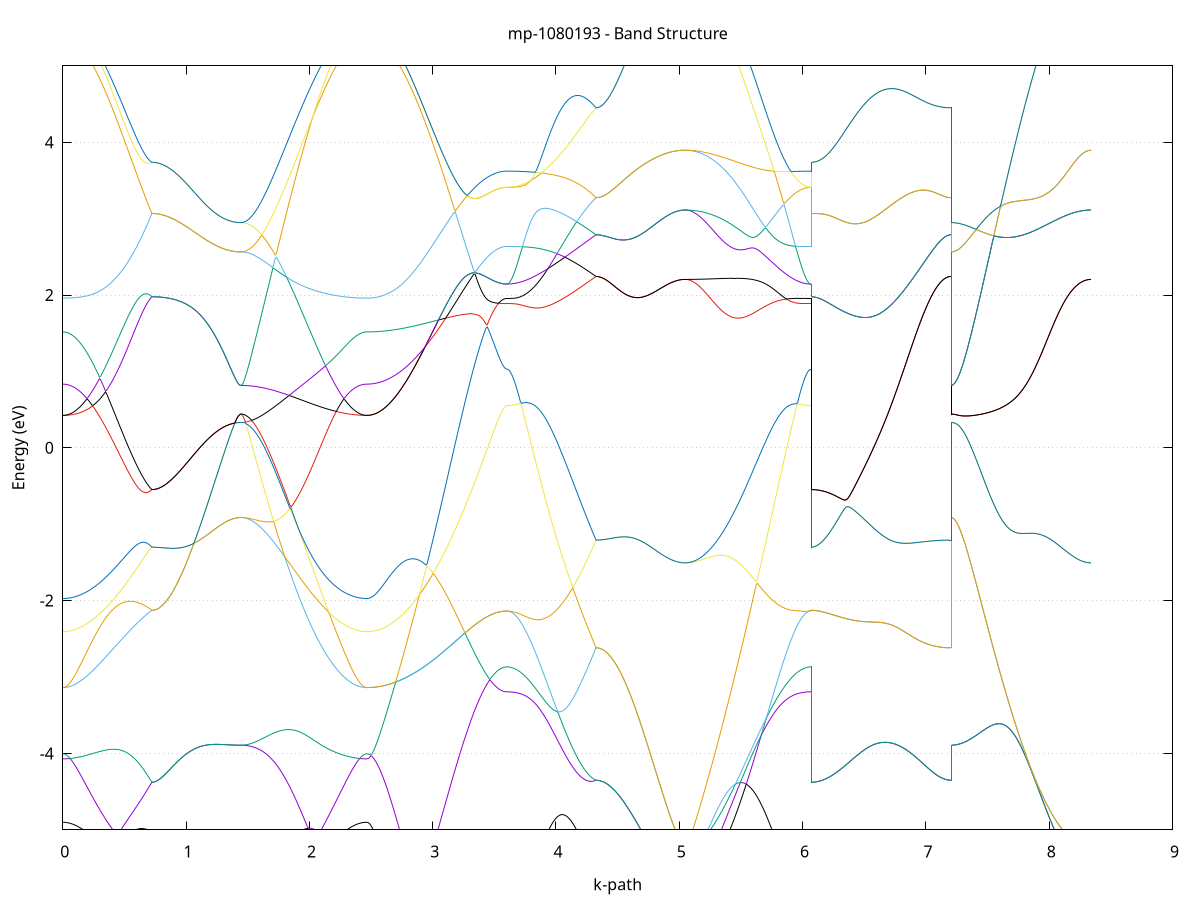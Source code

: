 set title 'mp-1080193 - Band Structure'
set xlabel 'k-path'
set ylabel 'Energy (eV)'
set grid y
set yrange [-5:5]
set terminal png size 800,600
set output 'mp-1080193_bands_gnuplot.png'
plot '-' using 1:2 with lines notitle, '-' using 1:2 with lines notitle, '-' using 1:2 with lines notitle, '-' using 1:2 with lines notitle, '-' using 1:2 with lines notitle, '-' using 1:2 with lines notitle, '-' using 1:2 with lines notitle, '-' using 1:2 with lines notitle, '-' using 1:2 with lines notitle, '-' using 1:2 with lines notitle, '-' using 1:2 with lines notitle, '-' using 1:2 with lines notitle, '-' using 1:2 with lines notitle, '-' using 1:2 with lines notitle, '-' using 1:2 with lines notitle, '-' using 1:2 with lines notitle, '-' using 1:2 with lines notitle, '-' using 1:2 with lines notitle, '-' using 1:2 with lines notitle, '-' using 1:2 with lines notitle, '-' using 1:2 with lines notitle, '-' using 1:2 with lines notitle, '-' using 1:2 with lines notitle, '-' using 1:2 with lines notitle, '-' using 1:2 with lines notitle, '-' using 1:2 with lines notitle, '-' using 1:2 with lines notitle, '-' using 1:2 with lines notitle, '-' using 1:2 with lines notitle, '-' using 1:2 with lines notitle, '-' using 1:2 with lines notitle, '-' using 1:2 with lines notitle, '-' using 1:2 with lines notitle, '-' using 1:2 with lines notitle, '-' using 1:2 with lines notitle, '-' using 1:2 with lines notitle, '-' using 1:2 with lines notitle, '-' using 1:2 with lines notitle, '-' using 1:2 with lines notitle, '-' using 1:2 with lines notitle, '-' using 1:2 with lines notitle, '-' using 1:2 with lines notitle, '-' using 1:2 with lines notitle, '-' using 1:2 with lines notitle, '-' using 1:2 with lines notitle, '-' using 1:2 with lines notitle, '-' using 1:2 with lines notitle, '-' using 1:2 with lines notitle
0.000000 -36.430994
0.009898 -36.430994
0.019795 -36.430894
0.029693 -36.430794
0.039591 -36.430594
0.049488 -36.430294
0.059386 -36.429994
0.069284 -36.429594
0.079181 -36.429194
0.089079 -36.428694
0.098977 -36.428194
0.108874 -36.427594
0.118772 -36.426994
0.128669 -36.426194
0.138567 -36.425494
0.148465 -36.424694
0.158362 -36.423794
0.168260 -36.422794
0.178158 -36.421794
0.188055 -36.420794
0.197953 -36.419694
0.207851 -36.418494
0.217748 -36.417294
0.227646 -36.415994
0.237544 -36.414694
0.247441 -36.413294
0.257339 -36.411894
0.267237 -36.410394
0.277134 -36.408894
0.287032 -36.407194
0.296930 -36.405594
0.306827 -36.403894
0.316725 -36.402094
0.326623 -36.400294
0.336520 -36.398394
0.346418 -36.396494
0.356315 -36.394494
0.366213 -36.392394
0.376111 -36.390294
0.386008 -36.388194
0.395906 -36.385994
0.405804 -36.383694
0.415701 -36.381394
0.425599 -36.379094
0.435497 -36.376694
0.445394 -36.374294
0.455292 -36.371794
0.465190 -36.369194
0.475087 -36.366594
0.484985 -36.363994
0.494883 -36.361294
0.504780 -36.358494
0.514678 -36.355794
0.524576 -36.352894
0.534473 -36.350094
0.544371 -36.347194
0.554269 -36.344194
0.564166 -36.341194
0.574064 -36.338194
0.583961 -36.335094
0.593859 -36.331994
0.603757 -36.328794
0.613654 -36.325694
0.623552 -36.322394
0.633450 -36.319194
0.643347 -36.315894
0.653245 -36.312594
0.663143 -36.309194
0.673040 -36.305894
0.682938 -36.302494
0.692836 -36.298994
0.702733 -36.295594
0.712631 -36.292094
0.722529 -36.288694
0.722529 -36.288694
0.732426 -36.289694
0.742324 -36.292394
0.752222 -36.295894
0.762119 -36.299894
0.772017 -36.304094
0.781915 -36.308494
0.791812 -36.312894
0.801710 -36.317394
0.811607 -36.321894
0.821505 -36.326394
0.831403 -36.330894
0.841300 -36.335394
0.851198 -36.339894
0.861096 -36.344294
0.870993 -36.348794
0.880891 -36.353194
0.890789 -36.357694
0.900686 -36.361994
0.910584 -36.366394
0.920482 -36.370694
0.930379 -36.374994
0.940277 -36.379194
0.950175 -36.383394
0.960072 -36.387594
0.969970 -36.391694
0.979868 -36.395794
0.989765 -36.399794
0.999663 -36.403794
1.009561 -36.407694
1.019458 -36.411494
1.029356 -36.415294
1.039253 -36.418994
1.049151 -36.422694
1.059049 -36.426294
1.068946 -36.429894
1.078844 -36.433294
1.088742 -36.436694
1.098639 -36.440094
1.108537 -36.443294
1.118435 -36.446494
1.128332 -36.449594
1.138230 -36.452594
1.148128 -36.455594
1.158025 -36.458394
1.167923 -36.461194
1.177821 -36.463894
1.187718 -36.466494
1.197616 -36.469094
1.207514 -36.471494
1.217411 -36.473794
1.227309 -36.476094
1.237207 -36.478294
1.247104 -36.480294
1.257002 -36.482294
1.266899 -36.484194
1.276797 -36.485994
1.286695 -36.487694
1.296592 -36.489294
1.306490 -36.490794
1.316388 -36.492194
1.326285 -36.493394
1.336183 -36.494594
1.346081 -36.495694
1.355978 -36.496694
1.365876 -36.497594
1.375774 -36.498394
1.385671 -36.499094
1.395569 -36.499594
1.405467 -36.500094
1.415364 -36.500494
1.425262 -36.500694
1.435160 -36.500894
1.445057 -36.500994
1.445057 -36.500994
1.454978 -36.500894
1.464898 -36.500894
1.474819 -36.500794
1.484739 -36.500694
1.494660 -36.500594
1.504580 -36.500394
1.514501 -36.500194
1.524421 -36.499894
1.534342 -36.499694
1.544262 -36.499394
1.554183 -36.498994
1.564103 -36.498694
1.574023 -36.498294
1.583944 -36.497794
1.593864 -36.497394
1.603785 -36.496894
1.613705 -36.496394
1.623626 -36.495894
1.633546 -36.495294
1.643467 -36.494694
1.653387 -36.494094
1.663308 -36.493394
1.673228 -36.492794
1.683149 -36.492094
1.693069 -36.491294
1.702990 -36.490594
1.712910 -36.489794
1.722831 -36.488994
1.732751 -36.488194
1.742672 -36.487394
1.752592 -36.486594
1.762513 -36.485694
1.772433 -36.484794
1.782354 -36.483894
1.792274 -36.482994
1.802195 -36.481994
1.812115 -36.481094
1.822036 -36.480094
1.831956 -36.479094
1.841877 -36.478094
1.851797 -36.477094
1.861717 -36.476094
1.871638 -36.475094
1.881558 -36.474094
1.891479 -36.472994
1.901399 -36.471994
1.911320 -36.470894
1.921240 -36.469894
1.931161 -36.468794
1.941081 -36.467694
1.951002 -36.466694
1.960922 -36.465594
1.970843 -36.464494
1.980763 -36.463494
1.990684 -36.462394
2.000604 -36.461394
2.010525 -36.460294
2.020445 -36.459294
2.030366 -36.458194
2.040286 -36.457194
2.050207 -36.456094
2.060127 -36.455094
2.070048 -36.454094
2.079968 -36.453094
2.089889 -36.452094
2.099809 -36.451194
2.109730 -36.450194
2.119650 -36.449294
2.129571 -36.448294
2.139491 -36.447394
2.149411 -36.446494
2.159332 -36.445594
2.169252 -36.444794
2.179173 -36.443894
2.189093 -36.443094
2.199014 -36.442294
2.208934 -36.441494
2.218855 -36.440794
2.228775 -36.440094
2.238696 -36.439394
2.248616 -36.438694
2.258537 -36.437994
2.268457 -36.437394
2.278378 -36.436794
2.288298 -36.436194
2.298219 -36.435694
2.308139 -36.435194
2.318060 -36.434694
2.327980 -36.434194
2.337901 -36.433794
2.347821 -36.433394
2.357742 -36.432994
2.367662 -36.432694
2.377583 -36.432394
2.387503 -36.432094
2.397424 -36.431794
2.407344 -36.431594
2.417265 -36.431494
2.427185 -36.431294
2.437105 -36.431194
2.447026 -36.431094
2.456946 -36.431094
2.466867 -36.430994
2.466867 -36.430994
2.476825 -36.430994
2.486783 -36.430894
2.496740 -36.430794
2.506698 -36.430594
2.516656 -36.430294
2.526614 -36.429994
2.536572 -36.429594
2.546529 -36.429194
2.556487 -36.428694
2.566445 -36.428194
2.576403 -36.427594
2.586361 -36.426894
2.596318 -36.426194
2.606276 -36.425494
2.616234 -36.424694
2.626192 -36.423794
2.636150 -36.422894
2.646107 -36.421894
2.656065 -36.420894
2.666023 -36.419794
2.675981 -36.418694
2.685939 -36.417494
2.695896 -36.416294
2.705854 -36.415094
2.715812 -36.413794
2.725770 -36.412394
2.735728 -36.410994
2.745686 -36.409594
2.755643 -36.408094
2.765601 -36.406594
2.775559 -36.404994
2.785517 -36.403394
2.795475 -36.401794
2.805432 -36.400094
2.815390 -36.398394
2.825348 -36.396594
2.835306 -36.394894
2.845264 -36.393094
2.855221 -36.391194
2.865179 -36.389394
2.875137 -36.387494
2.885095 -36.385594
2.895053 -36.390794
2.905010 -36.403294
2.914968 -36.415894
2.924926 -36.428594
2.934884 -36.441394
2.944842 -36.454294
2.954799 -36.467194
2.964757 -36.480194
2.974715 -36.493194
2.984673 -36.506194
2.994631 -36.519294
3.004588 -36.532394
3.014546 -36.545494
3.024504 -36.558594
3.034462 -36.571694
3.044420 -36.584794
3.054378 -36.597794
3.064335 -36.610794
3.074293 -36.623694
3.084251 -36.636594
3.094209 -36.649394
3.104167 -36.662094
3.114124 -36.674794
3.124082 -36.687294
3.134040 -36.699694
3.143998 -36.711994
3.153956 -36.724194
3.163913 -36.736194
3.173871 -36.748094
3.183829 -36.759794
3.193787 -36.771394
3.203745 -36.782894
3.213702 -36.794094
3.223660 -36.805094
3.233618 -36.815994
3.243576 -36.826694
3.253534 -36.837094
3.263491 -36.847394
3.273449 -36.857394
3.283407 -36.867194
3.293365 -36.876794
3.303323 -36.886094
3.313280 -36.895194
3.323238 -36.903994
3.333196 -36.912594
3.343154 -36.920894
3.353112 -36.928994
3.363070 -36.936694
3.373027 -36.944194
3.382985 -36.951394
3.392943 -36.958394
3.402901 -36.964994
3.412859 -36.971294
3.422816 -36.977394
3.432774 -36.983094
3.442732 -36.988494
3.452690 -36.993594
3.462648 -36.998394
3.472605 -37.002894
3.482563 -37.007094
3.492521 -37.010894
3.502479 -37.014394
3.512437 -37.017594
3.522394 -37.020394
3.532352 -37.022994
3.542310 -37.025194
3.552268 -37.026994
3.562226 -37.028494
3.572183 -37.029694
3.582141 -37.030594
3.592099 -37.031094
3.602057 -37.031194
3.602057 -37.031194
3.611955 -37.031194
3.621852 -37.031194
3.631750 -37.031094
3.641647 -37.030894
3.651545 -37.030794
3.661443 -37.030494
3.671340 -37.030294
3.681238 -37.029994
3.691136 -37.029694
3.701033 -37.029294
3.710931 -37.028894
3.720829 -37.028494
3.730726 -37.027994
3.740624 -37.027494
3.750522 -37.026994
3.760419 -37.026394
3.770317 -37.025794
3.780215 -37.025094
3.790112 -37.024394
3.800010 -37.023694
3.809908 -37.022894
3.819805 -37.022094
3.829703 -37.021294
3.839601 -37.020494
3.849498 -37.019594
3.859396 -37.018694
3.869293 -37.017694
3.879191 -37.016694
3.889089 -37.015694
3.898986 -37.014694
3.908884 -37.013594
3.918782 -37.012494
3.928679 -37.011394
3.938577 -37.010194
3.948475 -37.008994
3.958372 -37.007794
3.968270 -37.006594
3.978168 -37.005294
3.988065 -37.003994
3.997963 -37.002694
4.007861 -37.001394
4.017758 -37.000094
4.027656 -36.998694
4.037554 -36.997294
4.047451 -36.995894
4.057349 -36.994494
4.067247 -36.992994
4.077144 -36.991494
4.087042 -36.990094
4.096939 -36.988594
4.106837 -36.987094
4.116735 -36.985494
4.126632 -36.983994
4.136530 -36.982394
4.146428 -36.980894
4.156325 -36.979294
4.166223 -36.977694
4.176121 -36.976094
4.186018 -36.974494
4.195916 -36.972894
4.205814 -36.971294
4.215711 -36.969694
4.225609 -36.967994
4.235507 -36.966394
4.245404 -36.964794
4.255302 -36.963094
4.265200 -36.961494
4.275097 -36.959794
4.284995 -36.958194
4.294892 -36.956594
4.304790 -36.954894
4.314688 -36.953294
4.324585 -36.951594
4.324585 -36.951594
4.334483 -36.951594
4.344381 -36.951594
4.354278 -36.951594
4.364176 -36.951594
4.374074 -36.951594
4.383971 -36.951594
4.393869 -36.951494
4.403767 -36.951494
4.413664 -36.951494
4.423562 -36.951394
4.433460 -36.951394
4.443357 -36.951294
4.453255 -36.951294
4.463153 -36.951294
4.473050 -36.951194
4.482948 -36.951094
4.492846 -36.951094
4.502743 -36.950994
4.512641 -36.950894
4.522538 -36.950894
4.532436 -36.950794
4.542334 -36.950694
4.552231 -36.950594
4.562129 -36.950594
4.572027 -36.950494
4.581924 -36.950394
4.591822 -36.950294
4.601720 -36.950194
4.611617 -36.950094
4.621515 -36.949994
4.631413 -36.949894
4.641310 -36.949794
4.651208 -36.949694
4.661106 -36.949594
4.671003 -36.949494
4.680901 -36.949394
4.690799 -36.949294
4.700696 -36.949194
4.710594 -36.949194
4.720492 -36.949094
4.730389 -36.948994
4.740287 -36.948894
4.750184 -36.948794
4.760082 -36.948694
4.769980 -36.948594
4.779877 -36.948494
4.789775 -36.948394
4.799673 -36.948294
4.809570 -36.948194
4.819468 -36.948194
4.829366 -36.948094
4.839263 -36.947994
4.849161 -36.947894
4.859059 -36.947894
4.868956 -36.947794
4.878854 -36.947694
4.888752 -36.947694
4.898649 -36.947594
4.908547 -36.947494
4.918445 -36.947494
4.928342 -36.947394
4.938240 -36.947394
4.948138 -36.947294
4.958035 -36.947294
4.967933 -36.947294
4.977830 -36.947194
4.987728 -36.947194
4.997626 -36.947194
5.007523 -36.947194
5.017421 -36.947194
5.027319 -36.947094
5.037216 -36.947094
5.047114 -36.947094
5.047114 -36.947094
5.057035 -36.947194
5.066955 -36.947194
5.076876 -36.947294
5.086796 -36.947494
5.096716 -36.947594
5.106637 -36.947794
5.116557 -36.948094
5.126478 -36.948394
5.136398 -36.948694
5.146319 -36.949094
5.156239 -36.949494
5.166160 -36.949994
5.176080 -36.950394
5.186001 -36.950994
5.195921 -36.951494
5.205842 -36.952094
5.215762 -36.952694
5.225683 -36.953394
5.235603 -36.954094
5.245524 -36.954794
5.255444 -36.955594
5.265365 -36.956394
5.275285 -36.957194
5.285206 -36.957994
5.295126 -36.958894
5.305047 -36.959794
5.314967 -36.960694
5.324888 -36.961694
5.334808 -36.962694
5.344729 -36.963694
5.354649 -36.964694
5.364570 -36.965794
5.374490 -36.966894
5.384410 -36.967994
5.394331 -36.969094
5.404251 -36.970194
5.414172 -36.971394
5.424092 -36.972594
5.434013 -36.973794
5.443933 -36.974994
5.453854 -36.976194
5.463774 -36.977394
5.473695 -36.978594
5.483615 -36.979894
5.493536 -36.981094
5.503456 -36.982394
5.513377 -36.983694
5.523297 -36.984994
5.533218 -36.986194
5.543138 -36.987494
5.553059 -36.988794
5.562979 -36.990094
5.572900 -36.991394
5.582820 -36.992594
5.592741 -36.993894
5.602661 -36.995194
5.612582 -36.996494
5.622502 -36.997694
5.632423 -36.998994
5.642343 -37.000194
5.652264 -37.001394
5.662184 -37.002694
5.672104 -37.003894
5.682025 -37.005094
5.691945 -37.006194
5.701866 -37.007394
5.711786 -37.008494
5.721707 -37.009694
5.731627 -37.010794
5.741548 -37.011894
5.751468 -37.012894
5.761389 -37.013994
5.771309 -37.014994
5.781230 -37.015994
5.791150 -37.016994
5.801071 -37.017894
5.810991 -37.018794
5.820912 -37.019694
5.830832 -37.020594
5.840753 -37.021394
5.850673 -37.022194
5.860594 -37.022994
5.870514 -37.023694
5.880435 -37.024494
5.890355 -37.025094
5.900276 -37.025794
5.910196 -37.026394
5.920117 -37.026994
5.930037 -37.027494
5.939958 -37.027994
5.949878 -37.028494
5.959798 -37.028894
5.969719 -37.029294
5.979639 -37.029694
5.989560 -37.029994
5.999480 -37.030294
6.009401 -37.030494
6.019321 -37.030794
6.029242 -37.030894
6.039162 -37.031094
6.049083 -37.031194
6.059003 -37.031194
6.068924 -37.031194
6.068924 -36.288694
6.078882 -36.288594
6.088839 -36.288594
6.098797 -36.288394
6.108755 -36.288294
6.118713 -36.287994
6.128671 -36.287694
6.138628 -36.287394
6.148586 -36.286994
6.158544 -36.286594
6.168502 -36.286094
6.178460 -36.285594
6.188417 -36.285094
6.198375 -36.284394
6.208333 -36.283794
6.218291 -36.283094
6.228249 -36.282294
6.238207 -36.281594
6.248164 -36.280694
6.258122 -36.279894
6.268080 -36.278994
6.278038 -36.277994
6.287996 -36.277094
6.297953 -36.276094
6.307911 -36.275094
6.317869 -36.274094
6.327827 -36.273094
6.337785 -36.272094
6.347742 -36.271094
6.357700 -36.270194
6.367658 -36.269394
6.377616 -36.268794
6.387574 -36.268594
6.397531 -36.268794
6.407489 -36.269994
6.417447 -36.272694
6.427405 -36.277294
6.437363 -36.284094
6.447320 -36.292394
6.457278 -36.301794
6.467236 -36.311994
6.477194 -36.322594
6.487152 -36.333594
6.497109 -36.344794
6.507067 -36.356294
6.517025 -36.367894
6.526983 -36.379694
6.536941 -36.391594
6.546899 -36.403594
6.556856 -36.415694
6.566814 -36.427894
6.576772 -36.440194
6.586730 -36.452394
6.596688 -36.464794
6.606645 -36.477094
6.616603 -36.489494
6.626561 -36.501894
6.636519 -36.514294
6.646477 -36.526594
6.656434 -36.538994
6.666392 -36.551294
6.676350 -36.563494
6.686308 -36.575694
6.696266 -36.587894
6.706223 -36.599894
6.716181 -36.611894
6.726139 -36.623794
6.736097 -36.635594
6.746055 -36.647294
6.756012 -36.658894
6.765970 -36.670294
6.775928 -36.681594
6.785886 -36.692794
6.795844 -36.703794
6.805801 -36.714694
6.815759 -36.725394
6.825717 -36.735894
6.835675 -36.746294
6.845633 -36.756394
6.855590 -36.766394
6.865548 -36.776094
6.875506 -36.785694
6.885464 -36.794994
6.895422 -36.804194
6.905380 -36.813094
6.915337 -36.821694
6.925295 -36.830194
6.935253 -36.838294
6.945211 -36.846294
6.955169 -36.853994
6.965126 -36.861394
6.975084 -36.868494
6.985042 -36.875394
6.995000 -36.881994
7.004958 -36.888394
7.014915 -36.894394
7.024873 -36.900194
7.034831 -36.905594
7.044789 -36.910794
7.054747 -36.915694
7.064704 -36.920294
7.074662 -36.924594
7.084620 -36.928494
7.094578 -36.932194
7.104536 -36.935594
7.114493 -36.938594
7.124451 -36.941294
7.134409 -36.943694
7.144367 -36.945794
7.154325 -36.947594
7.164282 -36.949094
7.174240 -36.950194
7.184198 -36.950994
7.194156 -36.951494
7.204114 -36.951594
7.204114 -36.500994
7.214072 -36.500894
7.224029 -36.500794
7.233987 -36.500694
7.243945 -36.500394
7.253903 -36.500094
7.263861 -36.499794
7.273818 -36.499294
7.283776 -36.498894
7.293734 -36.498294
7.303692 -36.497694
7.313650 -36.496994
7.323607 -36.496194
7.333565 -36.495394
7.343523 -36.494594
7.353481 -36.493594
7.363439 -36.492594
7.373396 -36.491594
7.383354 -36.490494
7.393312 -36.489294
7.403270 -36.488094
7.413228 -36.486794
7.423185 -36.485494
7.433143 -36.484094
7.443101 -36.482594
7.453059 -36.481094
7.463017 -36.479594
7.472974 -36.477994
7.482932 -36.476294
7.492890 -36.474594
7.502848 -36.472894
7.512806 -36.471094
7.522764 -36.469194
7.532721 -36.467294
7.542679 -36.465394
7.552637 -36.463494
7.562595 -36.461494
7.572553 -36.459394
7.582510 -36.457294
7.592468 -36.455194
7.602426 -36.453094
7.612384 -36.450894
7.622342 -36.448694
7.632299 -36.446494
7.642257 -36.444194
7.652215 -36.441894
7.662173 -36.439594
7.672131 -36.437294
7.682088 -36.434994
7.692046 -36.432594
7.702004 -36.430194
7.711962 -36.435494
7.721920 -36.447894
7.731877 -36.460194
7.741835 -36.472694
7.751793 -36.485094
7.761751 -36.497494
7.771709 -36.509894
7.781666 -36.522294
7.791624 -36.534594
7.801582 -36.546994
7.811540 -36.559194
7.821498 -36.571394
7.831456 -36.583594
7.841413 -36.595694
7.851371 -36.607594
7.861329 -36.619494
7.871287 -36.631294
7.881245 -36.642994
7.891202 -36.654594
7.901160 -36.665994
7.911118 -36.677294
7.921076 -36.688494
7.931034 -36.699494
7.940991 -36.710394
7.950949 -36.721094
7.960907 -36.731594
7.970865 -36.741894
7.980823 -36.752094
7.990780 -36.761994
8.000738 -36.771794
8.010696 -36.781394
8.020654 -36.790694
8.030612 -36.799794
8.040569 -36.808694
8.050527 -36.817394
8.060485 -36.825794
8.070443 -36.833994
8.080401 -36.841894
8.090358 -36.849594
8.100316 -36.856994
8.110274 -36.864094
8.120232 -36.870994
8.130190 -36.877594
8.140147 -36.883894
8.150105 -36.889994
8.160063 -36.895694
8.170021 -36.901194
8.179979 -36.906394
8.189937 -36.911194
8.199894 -36.915794
8.209852 -36.920094
8.219810 -36.924094
8.229768 -36.927694
8.239726 -36.931094
8.249683 -36.934094
8.259641 -36.936794
8.269599 -36.939194
8.279557 -36.941294
8.289515 -36.943094
8.299472 -36.944594
8.309430 -36.945694
8.319388 -36.946494
8.329346 -36.946994
8.339304 -36.947094
e
0.000000 -36.430994
0.009898 -36.430994
0.019795 -36.430894
0.029693 -36.430694
0.039591 -36.430494
0.049488 -36.430094
0.059386 -36.429694
0.069284 -36.429194
0.079181 -36.428694
0.089079 -36.427994
0.098977 -36.427294
0.108874 -36.426594
0.118772 -36.425694
0.128669 -36.424794
0.138567 -36.423794
0.148465 -36.422794
0.158362 -36.421594
0.168260 -36.420394
0.178158 -36.419094
0.188055 -36.417794
0.197953 -36.416394
0.207851 -36.414894
0.217748 -36.413394
0.227646 -36.411794
0.237544 -36.410094
0.247441 -36.408294
0.257339 -36.406494
0.267237 -36.404694
0.277134 -36.402694
0.287032 -36.400694
0.296930 -36.398694
0.306827 -36.396594
0.316725 -36.394394
0.326623 -36.392194
0.336520 -36.389894
0.346418 -36.387494
0.356315 -36.385094
0.366213 -36.382694
0.376111 -36.380094
0.386008 -36.377594
0.395906 -36.374994
0.405804 -36.372294
0.415701 -36.369594
0.425599 -36.366794
0.435497 -36.363994
0.445394 -36.361194
0.455292 -36.358294
0.465190 -36.355394
0.475087 -36.352394
0.484985 -36.349394
0.494883 -36.346294
0.504780 -36.343194
0.514678 -36.340094
0.524576 -36.336994
0.534473 -36.333794
0.544371 -36.330494
0.554269 -36.327294
0.564166 -36.323994
0.574064 -36.320694
0.583961 -36.317394
0.593859 -36.313994
0.603757 -36.310594
0.613654 -36.307194
0.623552 -36.303794
0.633450 -36.300394
0.643347 -36.296894
0.653245 -36.293494
0.663143 -36.289994
0.673040 -36.286594
0.682938 -36.283094
0.692836 -36.280194
0.702733 -36.281794
0.712631 -36.285194
0.722529 -36.288694
0.722529 -36.288694
0.732426 -36.289694
0.742324 -36.292394
0.752222 -36.295894
0.762119 -36.299894
0.772017 -36.304094
0.781915 -36.308494
0.791812 -36.312894
0.801710 -36.317394
0.811607 -36.321894
0.821505 -36.326394
0.831403 -36.330894
0.841300 -36.335394
0.851198 -36.339894
0.861096 -36.344294
0.870993 -36.348794
0.880891 -36.353194
0.890789 -36.357694
0.900686 -36.361994
0.910584 -36.366394
0.920482 -36.370694
0.930379 -36.374994
0.940277 -36.379194
0.950175 -36.383394
0.960072 -36.387594
0.969970 -36.391694
0.979868 -36.395794
0.989765 -36.399794
0.999663 -36.403794
1.009561 -36.407694
1.019458 -36.411494
1.029356 -36.415294
1.039253 -36.418994
1.049151 -36.422694
1.059049 -36.426294
1.068946 -36.429894
1.078844 -36.433294
1.088742 -36.436694
1.098639 -36.440094
1.108537 -36.443294
1.118435 -36.446494
1.128332 -36.449594
1.138230 -36.452594
1.148128 -36.455594
1.158025 -36.458394
1.167923 -36.461194
1.177821 -36.463894
1.187718 -36.466494
1.197616 -36.469094
1.207514 -36.471494
1.217411 -36.473794
1.227309 -36.476094
1.237207 -36.478294
1.247104 -36.480294
1.257002 -36.482294
1.266899 -36.484194
1.276797 -36.485994
1.286695 -36.487694
1.296592 -36.489294
1.306490 -36.490794
1.316388 -36.492194
1.326285 -36.493394
1.336183 -36.494594
1.346081 -36.495694
1.355978 -36.496694
1.365876 -36.497594
1.375774 -36.498394
1.385671 -36.499094
1.395569 -36.499594
1.405467 -36.500094
1.415364 -36.500494
1.425262 -36.500694
1.435160 -36.500894
1.445057 -36.500994
1.445057 -36.500994
1.454978 -36.500894
1.464898 -36.500594
1.474819 -36.500194
1.484739 -36.499494
1.494660 -36.498694
1.504580 -36.497794
1.514501 -36.496594
1.524421 -36.495294
1.534342 -36.493794
1.544262 -36.492094
1.554183 -36.490194
1.564103 -36.488194
1.574023 -36.485994
1.583944 -36.483694
1.593864 -36.481194
1.603785 -36.478494
1.613705 -36.475694
1.623626 -36.472694
1.633546 -36.469494
1.643467 -36.466194
1.653387 -36.462794
1.663308 -36.459194
1.673228 -36.455494
1.683149 -36.451594
1.693069 -36.447594
1.702990 -36.443394
1.712910 -36.439194
1.722831 -36.434794
1.732751 -36.430194
1.742672 -36.425594
1.752592 -36.420794
1.762513 -36.415994
1.772433 -36.410994
1.782354 -36.405894
1.792274 -36.400694
1.802195 -36.395494
1.812115 -36.390094
1.822036 -36.384694
1.831956 -36.379194
1.841877 -36.373594
1.851797 -36.367894
1.861717 -36.362194
1.871638 -36.356394
1.881558 -36.350594
1.891479 -36.344694
1.901399 -36.338794
1.911320 -36.332794
1.921240 -36.326894
1.931161 -36.320794
1.941081 -36.314794
1.951002 -36.308694
1.960922 -36.302694
1.970843 -36.296594
1.980763 -36.290594
1.990684 -36.284494
2.000604 -36.278494
2.010525 -36.281894
2.020445 -36.287394
2.030366 -36.292794
2.040286 -36.298094
2.050207 -36.303394
2.060127 -36.308694
2.070048 -36.313894
2.079968 -36.318994
2.089889 -36.324094
2.099809 -36.328994
2.109730 -36.333994
2.119650 -36.338794
2.129571 -36.343594
2.139491 -36.348194
2.149411 -36.352794
2.159332 -36.357294
2.169252 -36.361594
2.179173 -36.365894
2.189093 -36.370094
2.199014 -36.374094
2.208934 -36.378094
2.218855 -36.381894
2.228775 -36.385594
2.238696 -36.389094
2.248616 -36.392594
2.258537 -36.395894
2.268457 -36.399094
2.278378 -36.402094
2.288298 -36.404994
2.298219 -36.407794
2.308139 -36.410394
2.318060 -36.412794
2.327980 -36.415094
2.337901 -36.417294
2.347821 -36.419294
2.357742 -36.421194
2.367662 -36.422894
2.377583 -36.424394
2.387503 -36.425794
2.397424 -36.426994
2.407344 -36.428094
2.417265 -36.428994
2.427185 -36.429694
2.437105 -36.430294
2.447026 -36.430694
2.456946 -36.430994
2.466867 -36.430994
2.466867 -36.430994
2.476825 -36.430994
2.486783 -36.430894
2.496740 -36.430794
2.506698 -36.430594
2.516656 -36.430294
2.526614 -36.429994
2.536572 -36.429594
2.546529 -36.429194
2.556487 -36.428694
2.566445 -36.428194
2.576403 -36.427594
2.586361 -36.426894
2.596318 -36.426194
2.606276 -36.425494
2.616234 -36.424694
2.626192 -36.423794
2.636150 -36.422894
2.646107 -36.421894
2.656065 -36.420894
2.666023 -36.419794
2.675981 -36.418694
2.685939 -36.417494
2.695896 -36.416294
2.705854 -36.415094
2.715812 -36.413794
2.725770 -36.412394
2.735728 -36.410994
2.745686 -36.409594
2.755643 -36.408094
2.765601 -36.406594
2.775559 -36.404994
2.785517 -36.403394
2.795475 -36.401794
2.805432 -36.400094
2.815390 -36.398394
2.825348 -36.396594
2.835306 -36.394894
2.845264 -36.393094
2.855221 -36.391194
2.865179 -36.389394
2.875137 -36.387494
2.885095 -36.385594
2.895053 -36.383594
2.905010 -36.381694
2.914968 -36.379694
2.924926 -36.377694
2.934884 -36.375594
2.944842 -36.373594
2.954799 -36.371594
2.964757 -36.375794
2.974715 -36.387594
2.984673 -36.399494
2.994631 -36.411294
3.004588 -36.423294
3.014546 -36.435194
3.024504 -36.447094
3.034462 -36.458994
3.044420 -36.470894
3.054378 -36.482694
3.064335 -36.494494
3.074293 -36.506294
3.084251 -36.518094
3.094209 -36.529694
3.104167 -36.541294
3.114124 -36.552794
3.124082 -36.564294
3.134040 -36.575594
3.143998 -36.586794
3.153956 -36.597894
3.163913 -36.608894
3.173871 -36.619794
3.183829 -36.630494
3.193787 -36.641094
3.203745 -36.651594
3.213702 -36.661794
3.223660 -36.671994
3.233618 -36.681894
3.243576 -36.691694
3.253534 -36.701294
3.263491 -36.710594
3.273449 -36.719794
3.283407 -36.728794
3.293365 -36.737594
3.303323 -36.746094
3.313280 -36.754494
3.323238 -36.762594
3.333196 -36.770394
3.343154 -36.778094
3.353112 -36.785494
3.363070 -36.792594
3.373027 -36.799494
3.382985 -36.806094
3.392943 -36.812494
3.402901 -36.818594
3.412859 -36.824394
3.422816 -36.829894
3.432774 -36.835194
3.442732 -36.840194
3.452690 -36.844894
3.462648 -36.849294
3.472605 -36.853394
3.482563 -36.857194
3.492521 -36.860794
3.502479 -36.863994
3.512437 -36.866894
3.522394 -36.869594
3.532352 -36.871894
3.542310 -36.873894
3.552268 -36.875594
3.562226 -36.876994
3.572183 -36.878094
3.582141 -36.878894
3.592099 -36.879294
3.602057 -36.879494
3.602057 -36.879494
3.611955 -36.879494
3.621852 -36.879494
3.631750 -36.879594
3.641647 -36.879694
3.651545 -36.879894
3.661443 -36.880094
3.671340 -36.880294
3.681238 -36.880494
3.691136 -36.880794
3.701033 -36.881094
3.710931 -36.881394
3.720829 -36.881794
3.730726 -36.882094
3.740624 -36.882594
3.750522 -36.882994
3.760419 -36.883494
3.770317 -36.883994
3.780215 -36.884594
3.790112 -36.885094
3.800010 -36.885694
3.809908 -36.886394
3.819805 -36.886994
3.829703 -36.887694
3.839601 -36.888494
3.849498 -36.889194
3.859396 -36.889994
3.869293 -36.890794
3.879191 -36.891594
3.889089 -36.892494
3.898986 -36.893394
3.908884 -36.894294
3.918782 -36.895294
3.928679 -36.896194
3.938577 -36.897194
3.948475 -36.898194
3.958372 -36.899294
3.968270 -36.900394
3.978168 -36.901494
3.988065 -36.902594
3.997963 -36.903694
4.007861 -36.904894
4.017758 -36.906094
4.027656 -36.907294
4.037554 -36.908594
4.047451 -36.909794
4.057349 -36.911094
4.067247 -36.912394
4.077144 -36.913694
4.087042 -36.915094
4.096939 -36.916394
4.106837 -36.917794
4.116735 -36.919194
4.126632 -36.920594
4.136530 -36.921994
4.146428 -36.923494
4.156325 -36.924994
4.166223 -36.926394
4.176121 -36.927894
4.186018 -36.929394
4.195916 -36.930994
4.205814 -36.932494
4.215711 -36.933994
4.225609 -36.935594
4.235507 -36.937194
4.245404 -36.938694
4.255302 -36.940294
4.265200 -36.941894
4.275097 -36.943494
4.284995 -36.945094
4.294892 -36.946794
4.304790 -36.948394
4.314688 -36.949994
4.324585 -36.951594
4.324585 -36.951594
4.334483 -36.951594
4.344381 -36.951594
4.354278 -36.951594
4.364176 -36.951594
4.374074 -36.951594
4.383971 -36.951594
4.393869 -36.951494
4.403767 -36.951494
4.413664 -36.951494
4.423562 -36.951394
4.433460 -36.951394
4.443357 -36.951294
4.453255 -36.951294
4.463153 -36.951294
4.473050 -36.951194
4.482948 -36.951094
4.492846 -36.951094
4.502743 -36.950994
4.512641 -36.950894
4.522538 -36.950894
4.532436 -36.950794
4.542334 -36.950694
4.552231 -36.950594
4.562129 -36.950594
4.572027 -36.950494
4.581924 -36.950394
4.591822 -36.950294
4.601720 -36.950194
4.611617 -36.950094
4.621515 -36.949994
4.631413 -36.949894
4.641310 -36.949794
4.651208 -36.949694
4.661106 -36.949594
4.671003 -36.949494
4.680901 -36.949394
4.690799 -36.949294
4.700696 -36.949194
4.710594 -36.949194
4.720492 -36.949094
4.730389 -36.948994
4.740287 -36.948894
4.750184 -36.948794
4.760082 -36.948694
4.769980 -36.948594
4.779877 -36.948494
4.789775 -36.948394
4.799673 -36.948294
4.809570 -36.948194
4.819468 -36.948194
4.829366 -36.948094
4.839263 -36.947994
4.849161 -36.947894
4.859059 -36.947894
4.868956 -36.947794
4.878854 -36.947694
4.888752 -36.947694
4.898649 -36.947594
4.908547 -36.947494
4.918445 -36.947494
4.928342 -36.947394
4.938240 -36.947394
4.948138 -36.947294
4.958035 -36.947294
4.967933 -36.947294
4.977830 -36.947194
4.987728 -36.947194
4.997626 -36.947194
5.007523 -36.947194
5.017421 -36.947194
5.027319 -36.947094
5.037216 -36.947094
5.047114 -36.947094
5.047114 -36.947094
5.057035 -36.947094
5.066955 -36.947094
5.076876 -36.946994
5.086796 -36.946894
5.096716 -36.946694
5.106637 -36.946594
5.116557 -36.946394
5.126478 -36.946094
5.136398 -36.945894
5.146319 -36.945594
5.156239 -36.945294
5.166160 -36.944894
5.176080 -36.944494
5.186001 -36.944094
5.195921 -36.943694
5.205842 -36.943194
5.215762 -36.942694
5.225683 -36.942194
5.235603 -36.941694
5.245524 -36.941094
5.255444 -36.940494
5.265365 -36.939894
5.275285 -36.939194
5.285206 -36.938494
5.295126 -36.937794
5.305047 -36.937094
5.314967 -36.936394
5.324888 -36.935594
5.334808 -36.934794
5.344729 -36.933994
5.354649 -36.933194
5.364570 -36.932394
5.374490 -36.931494
5.384410 -36.930594
5.394331 -36.929694
5.404251 -36.928794
5.414172 -36.927894
5.424092 -36.926994
5.434013 -36.925994
5.443933 -36.925094
5.453854 -36.924094
5.463774 -36.923094
5.473695 -36.922094
5.483615 -36.921094
5.493536 -36.920094
5.503456 -36.919094
5.513377 -36.918094
5.523297 -36.917094
5.533218 -36.915994
5.543138 -36.914994
5.553059 -36.913994
5.562979 -36.912994
5.572900 -36.911894
5.582820 -36.910894
5.592741 -36.909894
5.602661 -36.908794
5.612582 -36.907794
5.622502 -36.906794
5.632423 -36.905794
5.642343 -36.904794
5.652264 -36.903794
5.662184 -36.902794
5.672104 -36.901794
5.682025 -36.900894
5.691945 -36.899894
5.701866 -36.898994
5.711786 -36.897994
5.721707 -36.897094
5.731627 -36.896194
5.741548 -36.895294
5.751468 -36.894494
5.761389 -36.893594
5.771309 -36.892794
5.781230 -36.891994
5.791150 -36.891194
5.801071 -36.890394
5.810991 -36.889594
5.820912 -36.888894
5.830832 -36.888194
5.840753 -36.887494
5.850673 -36.886894
5.860594 -36.886194
5.870514 -36.885594
5.880435 -36.884994
5.890355 -36.884494
5.900276 -36.883994
5.910196 -36.883494
5.920117 -36.882994
5.930037 -36.882494
5.939958 -36.882094
5.949878 -36.881794
5.959798 -36.881394
5.969719 -36.881094
5.979639 -36.880794
5.989560 -36.880494
5.999480 -36.880294
6.009401 -36.880094
6.019321 -36.879894
6.029242 -36.879694
6.039162 -36.879594
6.049083 -36.879494
6.059003 -36.879494
6.068924 -36.879494
6.068924 -36.288694
6.078882 -36.288594
6.088839 -36.288594
6.098797 -36.288394
6.108755 -36.288294
6.118713 -36.287994
6.128671 -36.287694
6.138628 -36.287394
6.148586 -36.286994
6.158544 -36.286594
6.168502 -36.286094
6.178460 -36.285594
6.188417 -36.285094
6.198375 -36.284394
6.208333 -36.283794
6.218291 -36.283094
6.228249 -36.282294
6.238207 -36.281594
6.248164 -36.280694
6.258122 -36.279894
6.268080 -36.278994
6.278038 -36.277994
6.287996 -36.277094
6.297953 -36.276094
6.307911 -36.275094
6.317869 -36.274094
6.327827 -36.273094
6.337785 -36.272094
6.347742 -36.271094
6.357700 -36.270194
6.367658 -36.269394
6.377616 -36.268794
6.387574 -36.268594
6.397531 -36.268794
6.407489 -36.269994
6.417447 -36.272694
6.427405 -36.277294
6.437363 -36.284094
6.447320 -36.292394
6.457278 -36.301794
6.467236 -36.311994
6.477194 -36.322594
6.487152 -36.333594
6.497109 -36.344794
6.507067 -36.356294
6.517025 -36.367894
6.526983 -36.379694
6.536941 -36.391594
6.546899 -36.403594
6.556856 -36.415694
6.566814 -36.427894
6.576772 -36.440194
6.586730 -36.452394
6.596688 -36.464794
6.606645 -36.477094
6.616603 -36.489494
6.626561 -36.501894
6.636519 -36.514294
6.646477 -36.526594
6.656434 -36.538994
6.666392 -36.551294
6.676350 -36.563494
6.686308 -36.575694
6.696266 -36.587894
6.706223 -36.599894
6.716181 -36.611894
6.726139 -36.623794
6.736097 -36.635594
6.746055 -36.647294
6.756012 -36.658894
6.765970 -36.670294
6.775928 -36.681594
6.785886 -36.692794
6.795844 -36.703794
6.805801 -36.714694
6.815759 -36.725394
6.825717 -36.735894
6.835675 -36.746294
6.845633 -36.756394
6.855590 -36.766394
6.865548 -36.776094
6.875506 -36.785694
6.885464 -36.794994
6.895422 -36.804194
6.905380 -36.813094
6.915337 -36.821694
6.925295 -36.830194
6.935253 -36.838294
6.945211 -36.846294
6.955169 -36.853994
6.965126 -36.861394
6.975084 -36.868494
6.985042 -36.875394
6.995000 -36.881994
7.004958 -36.888394
7.014915 -36.894394
7.024873 -36.900194
7.034831 -36.905594
7.044789 -36.910794
7.054747 -36.915694
7.064704 -36.920294
7.074662 -36.924594
7.084620 -36.928494
7.094578 -36.932194
7.104536 -36.935594
7.114493 -36.938594
7.124451 -36.941294
7.134409 -36.943694
7.144367 -36.945794
7.154325 -36.947594
7.164282 -36.949094
7.174240 -36.950194
7.184198 -36.950994
7.194156 -36.951494
7.204114 -36.951594
7.204114 -36.500994
7.214072 -36.500894
7.224029 -36.500794
7.233987 -36.500694
7.243945 -36.500394
7.253903 -36.500094
7.263861 -36.499794
7.273818 -36.499294
7.283776 -36.498894
7.293734 -36.498294
7.303692 -36.497694
7.313650 -36.496994
7.323607 -36.496194
7.333565 -36.495394
7.343523 -36.494594
7.353481 -36.493594
7.363439 -36.492594
7.373396 -36.491594
7.383354 -36.490494
7.393312 -36.489294
7.403270 -36.488094
7.413228 -36.486794
7.423185 -36.485494
7.433143 -36.484094
7.443101 -36.482594
7.453059 -36.481094
7.463017 -36.479594
7.472974 -36.477994
7.482932 -36.476294
7.492890 -36.474594
7.502848 -36.472894
7.512806 -36.471094
7.522764 -36.469194
7.532721 -36.467294
7.542679 -36.465394
7.552637 -36.463494
7.562595 -36.461494
7.572553 -36.459394
7.582510 -36.457294
7.592468 -36.455194
7.602426 -36.453094
7.612384 -36.450894
7.622342 -36.448694
7.632299 -36.446494
7.642257 -36.444194
7.652215 -36.441894
7.662173 -36.439594
7.672131 -36.437294
7.682088 -36.434994
7.692046 -36.432594
7.702004 -36.430194
7.711962 -36.435494
7.721920 -36.447894
7.731877 -36.460194
7.741835 -36.472694
7.751793 -36.485094
7.761751 -36.497494
7.771709 -36.509894
7.781666 -36.522294
7.791624 -36.534594
7.801582 -36.546994
7.811540 -36.559194
7.821498 -36.571394
7.831456 -36.583594
7.841413 -36.595694
7.851371 -36.607594
7.861329 -36.619494
7.871287 -36.631294
7.881245 -36.642994
7.891202 -36.654594
7.901160 -36.665994
7.911118 -36.677294
7.921076 -36.688494
7.931034 -36.699494
7.940991 -36.710394
7.950949 -36.721094
7.960907 -36.731594
7.970865 -36.741894
7.980823 -36.752094
7.990780 -36.761994
8.000738 -36.771794
8.010696 -36.781394
8.020654 -36.790694
8.030612 -36.799794
8.040569 -36.808694
8.050527 -36.817394
8.060485 -36.825794
8.070443 -36.833994
8.080401 -36.841894
8.090358 -36.849594
8.100316 -36.856994
8.110274 -36.864094
8.120232 -36.870994
8.130190 -36.877594
8.140147 -36.883894
8.150105 -36.889994
8.160063 -36.895694
8.170021 -36.901194
8.179979 -36.906394
8.189937 -36.911194
8.199894 -36.915794
8.209852 -36.920094
8.219810 -36.924094
8.229768 -36.927694
8.239726 -36.931094
8.249683 -36.934094
8.259641 -36.936794
8.269599 -36.939194
8.279557 -36.941294
8.289515 -36.943094
8.299472 -36.944594
8.309430 -36.945694
8.319388 -36.946494
8.329346 -36.946994
8.339304 -36.947094
e
0.000000 -36.103194
0.009898 -36.103194
0.019795 -36.103394
0.029693 -36.103594
0.039591 -36.103994
0.049488 -36.104394
0.059386 -36.104894
0.069284 -36.105494
0.079181 -36.106294
0.089079 -36.107094
0.098977 -36.107994
0.108874 -36.108994
0.118772 -36.110094
0.128669 -36.111294
0.138567 -36.112494
0.148465 -36.113894
0.158362 -36.115394
0.168260 -36.116894
0.178158 -36.118494
0.188055 -36.120194
0.197953 -36.121994
0.207851 -36.123894
0.217748 -36.125894
0.227646 -36.127894
0.237544 -36.129994
0.247441 -36.132194
0.257339 -36.134494
0.267237 -36.136794
0.277134 -36.139194
0.287032 -36.141694
0.296930 -36.144194
0.306827 -36.146794
0.316725 -36.149494
0.326623 -36.152294
0.336520 -36.154994
0.346418 -36.157894
0.356315 -36.160794
0.366213 -36.163794
0.376111 -36.166794
0.386008 -36.169794
0.395906 -36.172994
0.405804 -36.176094
0.415701 -36.179294
0.425599 -36.182594
0.435497 -36.185794
0.445394 -36.189194
0.455292 -36.192494
0.465190 -36.195894
0.475087 -36.199294
0.484985 -36.202794
0.494883 -36.206194
0.504780 -36.209694
0.514678 -36.213194
0.524576 -36.216794
0.534473 -36.220294
0.544371 -36.223894
0.554269 -36.227494
0.564166 -36.231094
0.574064 -36.234694
0.583961 -36.238294
0.593859 -36.241894
0.603757 -36.245494
0.613654 -36.249094
0.623552 -36.252794
0.633450 -36.256394
0.643347 -36.259994
0.653245 -36.263594
0.663143 -36.267194
0.673040 -36.270694
0.682938 -36.274194
0.692836 -36.277194
0.702733 -36.275694
0.712631 -36.272294
0.722529 -36.268794
0.722529 -36.268794
0.732426 -36.267794
0.742324 -36.265094
0.752222 -36.261594
0.762119 -36.257594
0.772017 -36.253394
0.781915 -36.249094
0.791812 -36.244794
0.801710 -36.240394
0.811607 -36.235994
0.821505 -36.231494
0.831403 -36.227094
0.841300 -36.222694
0.851198 -36.218394
0.861096 -36.213994
0.870993 -36.209694
0.880891 -36.205394
0.890789 -36.201094
0.900686 -36.196894
0.910584 -36.192694
0.920482 -36.188494
0.930379 -36.184394
0.940277 -36.180294
0.950175 -36.176294
0.960072 -36.172294
0.969970 -36.168394
0.979868 -36.164494
0.989765 -36.160694
0.999663 -36.156894
1.009561 -36.153194
1.019458 -36.149594
1.029356 -36.145994
1.039253 -36.142494
1.049151 -36.138994
1.059049 -36.135694
1.068946 -36.132294
1.078844 -36.129094
1.088742 -36.125894
1.098639 -36.122794
1.108537 -36.119694
1.118435 -36.116794
1.128332 -36.113894
1.138230 -36.111094
1.148128 -36.108294
1.158025 -36.105694
1.167923 -36.103094
1.177821 -36.100594
1.187718 -36.098194
1.197616 -36.095894
1.207514 -36.093594
1.217411 -36.091494
1.227309 -36.089394
1.237207 -36.087394
1.247104 -36.085494
1.257002 -36.083694
1.266899 -36.081894
1.276797 -36.080294
1.286695 -36.078794
1.296592 -36.077294
1.306490 -36.075894
1.316388 -36.074694
1.326285 -36.073494
1.336183 -36.072394
1.346081 -36.071394
1.355978 -36.070494
1.365876 -36.069694
1.375774 -36.068994
1.385671 -36.068394
1.395569 -36.067794
1.405467 -36.067394
1.415364 -36.067094
1.425262 -36.066794
1.435160 -36.066694
1.445057 -36.066594
1.445057 -36.066594
1.454978 -36.066694
1.464898 -36.066994
1.474819 -36.067394
1.484739 -36.067994
1.494660 -36.068794
1.504580 -36.069794
1.514501 -36.070894
1.524421 -36.072194
1.534342 -36.073694
1.544262 -36.075294
1.554183 -36.077094
1.564103 -36.079094
1.574023 -36.081194
1.583944 -36.083494
1.593864 -36.085894
1.603785 -36.088494
1.613705 -36.091294
1.623626 -36.094194
1.633546 -36.097194
1.643467 -36.100394
1.653387 -36.103794
1.663308 -36.107194
1.673228 -36.110794
1.683149 -36.114594
1.693069 -36.118394
1.702990 -36.122394
1.712910 -36.126494
1.722831 -36.130694
1.732751 -36.135094
1.742672 -36.139494
1.752592 -36.143994
1.762513 -36.148694
1.772433 -36.153394
1.782354 -36.158194
1.792274 -36.163094
1.802195 -36.168094
1.812115 -36.173094
1.822036 -36.178294
1.831956 -36.183394
1.841877 -36.188694
1.851797 -36.193994
1.861717 -36.199294
1.871638 -36.204694
1.881558 -36.210194
1.891479 -36.215594
1.901399 -36.221094
1.911320 -36.226594
1.921240 -36.232194
1.931161 -36.237694
1.941081 -36.243294
1.951002 -36.248794
1.960922 -36.254394
1.970843 -36.259894
1.980763 -36.265494
1.990684 -36.270994
2.000604 -36.276494
2.010525 -36.272394
2.020445 -36.266394
2.030366 -36.260494
2.040286 -36.254494
2.050207 -36.248594
2.060127 -36.242794
2.070048 -36.236994
2.079968 -36.231294
2.089889 -36.225594
2.099809 -36.219994
2.109730 -36.214394
2.119650 -36.208994
2.129571 -36.203594
2.139491 -36.198394
2.149411 -36.193194
2.159332 -36.188094
2.169252 -36.183094
2.179173 -36.178294
2.189093 -36.173494
2.199014 -36.168894
2.208934 -36.164394
2.218855 -36.159994
2.228775 -36.155794
2.238696 -36.151694
2.248616 -36.147794
2.258537 -36.143894
2.268457 -36.140294
2.278378 -36.136794
2.288298 -36.133394
2.298219 -36.130294
2.308139 -36.127194
2.318060 -36.124394
2.327980 -36.121694
2.337901 -36.119194
2.347821 -36.116794
2.357742 -36.114694
2.367662 -36.112694
2.377583 -36.110894
2.387503 -36.109294
2.397424 -36.107894
2.407344 -36.106594
2.417265 -36.105594
2.427185 -36.104694
2.437105 -36.104094
2.447026 -36.103594
2.456946 -36.103294
2.466867 -36.103194
2.466867 -36.103194
2.476825 -36.103194
2.486783 -36.103094
2.496740 -36.102994
2.506698 -36.102894
2.516656 -36.102694
2.526614 -36.102394
2.536572 -36.102194
2.546529 -36.101794
2.556487 -36.101494
2.566445 -36.101094
2.576403 -36.103394
2.586361 -36.107694
2.596318 -36.112394
2.606276 -36.117494
2.616234 -36.122994
2.626192 -36.128694
2.636150 -36.134894
2.646107 -36.141294
2.656065 -36.148094
2.666023 -36.155194
2.675981 -36.162694
2.685939 -36.170394
2.695896 -36.178394
2.705854 -36.186794
2.715812 -36.195394
2.725770 -36.204294
2.735728 -36.213494
2.745686 -36.222994
2.755643 -36.232694
2.765601 -36.242694
2.775559 -36.252894
2.785517 -36.263294
2.795475 -36.273994
2.805432 -36.284894
2.815390 -36.295994
2.825348 -36.307194
2.835306 -36.318694
2.845264 -36.330294
2.855221 -36.342094
2.865179 -36.354094
2.875137 -36.366194
2.885095 -36.378494
2.895053 -36.383594
2.905010 -36.381694
2.914968 -36.379694
2.924926 -36.377694
2.934884 -36.375594
2.944842 -36.373594
2.954799 -36.371594
2.964757 -36.369494
2.974715 -36.367394
2.984673 -36.365294
2.994631 -36.363194
3.004588 -36.361094
3.014546 -36.358994
3.024504 -36.356894
3.034462 -36.354794
3.044420 -36.352594
3.054378 -36.350494
3.064335 -36.348394
3.074293 -36.346294
3.084251 -36.344194
3.094209 -36.342094
3.104167 -36.339994
3.114124 -36.337894
3.124082 -36.335794
3.134040 -36.333794
3.143998 -36.331694
3.153956 -36.329694
3.163913 -36.327694
3.173871 -36.325694
3.183829 -36.323694
3.193787 -36.321794
3.203745 -36.319894
3.213702 -36.317994
3.223660 -36.316094
3.233618 -36.314294
3.243576 -36.312494
3.253534 -36.310694
3.263491 -36.308894
3.273449 -36.307194
3.283407 -36.305594
3.293365 -36.303894
3.303323 -36.302294
3.313280 -36.300794
3.323238 -36.299194
3.333196 -36.297794
3.343154 -36.296294
3.353112 -36.294894
3.363070 -36.293594
3.373027 -36.292294
3.382985 -36.290994
3.392943 -36.289794
3.402901 -36.288694
3.412859 -36.287594
3.422816 -36.286494
3.432774 -36.285494
3.442732 -36.284594
3.452690 -36.283694
3.462648 -36.282894
3.472605 -36.282094
3.482563 -36.281294
3.492521 -36.280694
3.502479 -36.280094
3.512437 -36.279494
3.522394 -36.278994
3.532352 -36.278594
3.542310 -36.278194
3.552268 -36.277794
3.562226 -36.277594
3.572183 -36.277394
3.582141 -36.277194
3.592099 -36.277094
3.602057 -36.277094
3.602057 -36.277094
3.611955 -36.277094
3.621852 -36.276994
3.631750 -36.276794
3.641647 -36.276594
3.651545 -36.276394
3.661443 -36.276094
3.671340 -36.275694
3.681238 -36.275294
3.691136 -36.274794
3.701033 -36.274294
3.710931 -36.273694
3.720829 -36.272994
3.730726 -36.272294
3.740624 -36.271594
3.750522 -36.270794
3.760419 -36.269894
3.770317 -36.268994
3.780215 -36.267994
3.790112 -36.266994
3.800010 -36.265894
3.809908 -36.264694
3.819805 -36.263494
3.829703 -36.262294
3.839601 -36.260994
3.849498 -36.259694
3.859396 -36.258294
3.869293 -36.256794
3.879191 -36.255294
3.889089 -36.253694
3.898986 -36.252094
3.908884 -36.250494
3.918782 -36.248794
3.928679 -36.246994
3.938577 -36.245194
3.948475 -36.243394
3.958372 -36.241494
3.968270 -36.239494
3.978168 -36.237494
3.988065 -36.235494
3.997963 -36.233394
4.007861 -36.231294
4.017758 -36.229094
4.027656 -36.226894
4.037554 -36.224594
4.047451 -36.222294
4.057349 -36.219994
4.067247 -36.217594
4.077144 -36.215194
4.087042 -36.212694
4.096939 -36.210194
4.106837 -36.207694
4.116735 -36.205094
4.126632 -36.202494
4.136530 -36.199894
4.146428 -36.197194
4.156325 -36.194494
4.166223 -36.191794
4.176121 -36.188994
4.186018 -36.186194
4.195916 -36.183394
4.205814 -36.180594
4.215711 -36.177694
4.225609 -36.174794
4.235507 -36.171894
4.245404 -36.168994
4.255302 -36.165994
4.265200 -36.162994
4.275097 -36.159994
4.284995 -36.156994
4.294892 -36.153994
4.304790 -36.150994
4.314688 -36.147894
4.324585 -36.144894
4.324585 -36.144894
4.334483 -36.146294
4.344381 -36.149294
4.354278 -36.152794
4.364176 -36.156494
4.374074 -36.160294
4.383971 -36.164094
4.393869 -36.167894
4.403767 -36.171694
4.413664 -36.175494
4.423562 -36.179294
4.433460 -36.183094
4.443357 -36.186894
4.453255 -36.190694
4.463153 -36.194394
4.473050 -36.198194
4.482948 -36.201894
4.492846 -36.205594
4.502743 -36.209194
4.512641 -36.212794
4.522538 -36.216394
4.532436 -36.219994
4.542334 -36.223494
4.552231 -36.226994
4.562129 -36.230394
4.572027 -36.233894
4.581924 -36.237194
4.591822 -36.240494
4.601720 -36.243794
4.611617 -36.247094
4.621515 -36.250194
4.631413 -36.253394
4.641310 -36.256494
4.651208 -36.259494
4.661106 -36.262494
4.671003 -36.265394
4.680901 -36.268194
4.690799 -36.270994
4.700696 -36.273794
4.710594 -36.276494
4.720492 -36.279094
4.730389 -36.281594
4.740287 -36.284094
4.750184 -36.286594
4.760082 -36.288894
4.769980 -36.291194
4.779877 -36.293394
4.789775 -36.295594
4.799673 -36.297594
4.809570 -36.299594
4.819468 -36.301594
4.829366 -36.303394
4.839263 -36.305194
4.849161 -36.306894
4.859059 -36.308494
4.868956 -36.309994
4.878854 -36.311494
4.888752 -36.312894
4.898649 -36.314194
4.908547 -36.315394
4.918445 -36.316594
4.928342 -36.317594
4.938240 -36.318594
4.948138 -36.319494
4.958035 -36.320294
4.967933 -36.320994
4.977830 -36.321694
4.987728 -36.322194
4.997626 -36.322694
5.007523 -36.323094
5.017421 -36.323394
5.027319 -36.323594
5.037216 -36.323694
5.047114 -36.323794
5.047114 -36.323794
5.057035 -36.323694
5.066955 -36.323694
5.076876 -36.323694
5.086796 -36.323594
5.096716 -36.323494
5.106637 -36.323394
5.116557 -36.323194
5.126478 -36.323094
5.136398 -36.322894
5.146319 -36.322694
5.156239 -36.322494
5.166160 -36.322194
5.176080 -36.321994
5.186001 -36.321694
5.195921 -36.321394
5.205842 -36.321094
5.215762 -36.320694
5.225683 -36.320294
5.235603 -36.319994
5.245524 -36.319594
5.255444 -36.319194
5.265365 -36.318694
5.275285 -36.318294
5.285206 -36.317794
5.295126 -36.317294
5.305047 -36.316794
5.314967 -36.316294
5.324888 -36.315794
5.334808 -36.315194
5.344729 -36.314694
5.354649 -36.314094
5.364570 -36.313494
5.374490 -36.312994
5.384410 -36.312294
5.394331 -36.311694
5.404251 -36.311094
5.414172 -36.310494
5.424092 -36.309794
5.434013 -36.309194
5.443933 -36.308494
5.453854 -36.307794
5.463774 -36.307094
5.473695 -36.306494
5.483615 -36.305794
5.493536 -36.305094
5.503456 -36.304394
5.513377 -36.303694
5.523297 -36.302994
5.533218 -36.302294
5.543138 -36.301594
5.553059 -36.300794
5.562979 -36.300094
5.572900 -36.299394
5.582820 -36.298694
5.592741 -36.297994
5.602661 -36.297294
5.612582 -36.296594
5.622502 -36.295894
5.632423 -36.295194
5.642343 -36.294494
5.652264 -36.293794
5.662184 -36.293094
5.672104 -36.292494
5.682025 -36.291794
5.691945 -36.291094
5.701866 -36.290494
5.711786 -36.289894
5.721707 -36.289194
5.731627 -36.288594
5.741548 -36.287994
5.751468 -36.287394
5.761389 -36.286794
5.771309 -36.286194
5.781230 -36.285694
5.791150 -36.285094
5.801071 -36.284594
5.810991 -36.284094
5.820912 -36.283594
5.830832 -36.283094
5.840753 -36.282594
5.850673 -36.282194
5.860594 -36.281694
5.870514 -36.281294
5.880435 -36.280894
5.890355 -36.280494
5.900276 -36.280194
5.910196 -36.279794
5.920117 -36.279494
5.930037 -36.279194
5.939958 -36.278894
5.949878 -36.278694
5.959798 -36.278394
5.969719 -36.278194
5.979639 -36.277994
5.989560 -36.277794
5.999480 -36.277594
6.009401 -36.277494
6.019321 -36.277394
6.029242 -36.277294
6.039162 -36.277194
6.049083 -36.277094
6.059003 -36.277094
6.068924 -36.277094
6.068924 -36.268794
6.078882 -36.268794
6.088839 -36.268694
6.098797 -36.268594
6.108755 -36.268394
6.118713 -36.268194
6.128671 -36.267894
6.138628 -36.267594
6.148586 -36.267194
6.158544 -36.266794
6.168502 -36.266294
6.178460 -36.265794
6.188417 -36.265194
6.198375 -36.264594
6.208333 -36.263994
6.218291 -36.263294
6.228249 -36.262494
6.238207 -36.261694
6.248164 -36.260894
6.258122 -36.259994
6.268080 -36.259094
6.278038 -36.258094
6.287996 -36.257094
6.297953 -36.255994
6.307911 -36.254894
6.317869 -36.253794
6.327827 -36.252594
6.337785 -36.251394
6.347742 -36.250194
6.357700 -36.248894
6.367658 -36.247594
6.377616 -36.246194
6.387574 -36.244794
6.397531 -36.243394
6.407489 -36.241994
6.417447 -36.240594
6.427405 -36.240994
6.437363 -36.243294
6.447320 -36.244194
6.457278 -36.244294
6.467236 -36.243694
6.477194 -36.242794
6.487152 -36.241594
6.497109 -36.240294
6.507067 -36.238894
6.517025 -36.237294
6.526983 -36.235694
6.536941 -36.234094
6.546899 -36.232394
6.556856 -36.230594
6.566814 -36.228794
6.576772 -36.226994
6.586730 -36.225194
6.596688 -36.223294
6.606645 -36.221494
6.616603 -36.219594
6.626561 -36.217694
6.636519 -36.215794
6.646477 -36.213894
6.656434 -36.211994
6.666392 -36.209994
6.676350 -36.208094
6.686308 -36.206194
6.696266 -36.204294
6.706223 -36.202394
6.716181 -36.200494
6.726139 -36.198594
6.736097 -36.196794
6.746055 -36.194894
6.756012 -36.193094
6.765970 -36.191194
6.775928 -36.189394
6.785886 -36.187594
6.795844 -36.185794
6.805801 -36.184094
6.815759 -36.182294
6.825717 -36.180594
6.835675 -36.178994
6.845633 -36.177294
6.855590 -36.175694
6.865548 -36.174094
6.875506 -36.172494
6.885464 -36.170994
6.895422 -36.169494
6.905380 -36.167994
6.915337 -36.166594
6.925295 -36.165194
6.935253 -36.163794
6.945211 -36.162494
6.955169 -36.161294
6.965126 -36.159994
6.975084 -36.158794
6.985042 -36.157694
6.995000 -36.156594
7.004958 -36.155494
7.014915 -36.154494
7.024873 -36.153494
7.034831 -36.152594
7.044789 -36.151794
7.054747 -36.150894
7.064704 -36.150194
7.074662 -36.149394
7.084620 -36.148794
7.094578 -36.148194
7.104536 -36.147594
7.114493 -36.147094
7.124451 -36.146594
7.134409 -36.146194
7.144367 -36.145894
7.154325 -36.145594
7.164282 -36.145294
7.174240 -36.145094
7.184198 -36.144994
7.194156 -36.144894
7.204114 -36.144894
7.204114 -36.066594
7.214072 -36.066594
7.224029 -36.066594
7.233987 -36.066494
7.243945 -36.066294
7.253903 -36.066094
7.263861 -36.065894
7.273818 -36.065694
7.283776 -36.065394
7.293734 -36.064994
7.303692 -36.064594
7.313650 -36.067794
7.323607 -36.071894
7.333565 -36.076394
7.343523 -36.081094
7.353481 -36.086294
7.363439 -36.091694
7.373396 -36.097394
7.383354 -36.103494
7.393312 -36.109894
7.403270 -36.116594
7.413228 -36.123594
7.423185 -36.130894
7.433143 -36.138394
7.443101 -36.146294
7.453059 -36.154394
7.463017 -36.162794
7.472974 -36.171494
7.482932 -36.180394
7.492890 -36.189494
7.502848 -36.198894
7.512806 -36.208494
7.522764 -36.218394
7.532721 -36.228394
7.542679 -36.238694
7.552637 -36.249094
7.562595 -36.259794
7.572553 -36.270594
7.582510 -36.281594
7.592468 -36.292694
7.602426 -36.303994
7.612384 -36.315394
7.622342 -36.326994
7.632299 -36.338694
7.642257 -36.350494
7.652215 -36.362394
7.662173 -36.374394
7.672131 -36.386494
7.682088 -36.398694
7.692046 -36.410894
7.702004 -36.423194
7.711962 -36.427794
7.721920 -36.425394
7.731877 -36.422994
7.741835 -36.420594
7.751793 -36.418194
7.761751 -36.415694
7.771709 -36.413294
7.781666 -36.410794
7.791624 -36.408394
7.801582 -36.405994
7.811540 -36.403494
7.821498 -36.401094
7.831456 -36.398694
7.841413 -36.396294
7.851371 -36.393894
7.861329 -36.391494
7.871287 -36.389094
7.881245 -36.386794
7.891202 -36.384394
7.901160 -36.382094
7.911118 -36.379794
7.921076 -36.377494
7.931034 -36.375294
7.940991 -36.373094
7.950949 -36.370894
7.960907 -36.368794
7.970865 -36.366594
7.980823 -36.364494
7.990780 -36.362494
8.000738 -36.360494
8.010696 -36.358494
8.020654 -36.356594
8.030612 -36.354694
8.040569 -36.352894
8.050527 -36.351094
8.060485 -36.349294
8.070443 -36.347594
8.080401 -36.345994
8.090358 -36.344394
8.100316 -36.342794
8.110274 -36.341294
8.120232 -36.339894
8.130190 -36.338494
8.140147 -36.337094
8.150105 -36.335894
8.160063 -36.334694
8.170021 -36.333494
8.179979 -36.332394
8.189937 -36.331394
8.199894 -36.330394
8.209852 -36.329494
8.219810 -36.328694
8.229768 -36.327894
8.239726 -36.327194
8.249683 -36.326494
8.259641 -36.325894
8.269599 -36.325394
8.279557 -36.324994
8.289515 -36.324594
8.299472 -36.324294
8.309430 -36.324094
8.319388 -36.323894
8.329346 -36.323794
8.339304 -36.323794
e
0.000000 -36.103194
0.009898 -36.103194
0.019795 -36.103294
0.029693 -36.103494
0.039591 -36.103794
0.049488 -36.104194
0.059386 -36.104594
0.069284 -36.105094
0.079181 -36.105694
0.089079 -36.106294
0.098977 -36.106994
0.108874 -36.107894
0.118772 -36.108694
0.128669 -36.109694
0.138567 -36.110694
0.148465 -36.111794
0.158362 -36.112994
0.168260 -36.114294
0.178158 -36.115594
0.188055 -36.116994
0.197953 -36.118394
0.207851 -36.119994
0.217748 -36.121594
0.227646 -36.123294
0.237544 -36.124994
0.247441 -36.126794
0.257339 -36.128694
0.267237 -36.130594
0.277134 -36.132594
0.287032 -36.134694
0.296930 -36.136794
0.306827 -36.138994
0.316725 -36.141294
0.326623 -36.143594
0.336520 -36.145894
0.346418 -36.148394
0.356315 -36.150794
0.366213 -36.153394
0.376111 -36.155994
0.386008 -36.158594
0.395906 -36.161294
0.405804 -36.163994
0.415701 -36.166794
0.425599 -36.169594
0.435497 -36.172494
0.445394 -36.175394
0.455292 -36.178394
0.465190 -36.181394
0.475087 -36.184394
0.484985 -36.187494
0.494883 -36.190594
0.504780 -36.193794
0.514678 -36.196994
0.524576 -36.200194
0.534473 -36.203394
0.544371 -36.206694
0.554269 -36.209994
0.564166 -36.213394
0.574064 -36.216694
0.583961 -36.220094
0.593859 -36.223494
0.603757 -36.226894
0.613654 -36.230294
0.623552 -36.233794
0.633450 -36.237294
0.643347 -36.240694
0.653245 -36.244194
0.663143 -36.247694
0.673040 -36.251194
0.682938 -36.254694
0.692836 -36.258294
0.702733 -36.261794
0.712631 -36.265294
0.722529 -36.268794
0.722529 -36.268794
0.732426 -36.267794
0.742324 -36.265094
0.752222 -36.261594
0.762119 -36.257594
0.772017 -36.253394
0.781915 -36.249094
0.791812 -36.244794
0.801710 -36.240394
0.811607 -36.235994
0.821505 -36.231494
0.831403 -36.227094
0.841300 -36.222694
0.851198 -36.218394
0.861096 -36.213994
0.870993 -36.209694
0.880891 -36.205394
0.890789 -36.201094
0.900686 -36.196894
0.910584 -36.192694
0.920482 -36.188494
0.930379 -36.184394
0.940277 -36.180294
0.950175 -36.176294
0.960072 -36.172294
0.969970 -36.168394
0.979868 -36.164494
0.989765 -36.160694
0.999663 -36.156894
1.009561 -36.153194
1.019458 -36.149594
1.029356 -36.145994
1.039253 -36.142494
1.049151 -36.138994
1.059049 -36.135694
1.068946 -36.132294
1.078844 -36.129094
1.088742 -36.125894
1.098639 -36.122794
1.108537 -36.119694
1.118435 -36.116794
1.128332 -36.113894
1.138230 -36.111094
1.148128 -36.108294
1.158025 -36.105694
1.167923 -36.103094
1.177821 -36.100594
1.187718 -36.098194
1.197616 -36.095894
1.207514 -36.093594
1.217411 -36.091494
1.227309 -36.089394
1.237207 -36.087394
1.247104 -36.085494
1.257002 -36.083694
1.266899 -36.081894
1.276797 -36.080294
1.286695 -36.078794
1.296592 -36.077294
1.306490 -36.075894
1.316388 -36.074694
1.326285 -36.073494
1.336183 -36.072394
1.346081 -36.071394
1.355978 -36.070494
1.365876 -36.069694
1.375774 -36.068994
1.385671 -36.068394
1.395569 -36.067794
1.405467 -36.067394
1.415364 -36.067094
1.425262 -36.066794
1.435160 -36.066694
1.445057 -36.066594
1.445057 -36.066594
1.454978 -36.066594
1.464898 -36.066694
1.474819 -36.066694
1.484739 -36.066794
1.494660 -36.066894
1.504580 -36.066894
1.514501 -36.067094
1.524421 -36.067194
1.534342 -36.067294
1.544262 -36.067494
1.554183 -36.067694
1.564103 -36.067794
1.574023 -36.068094
1.583944 -36.068294
1.593864 -36.068494
1.603785 -36.068794
1.613705 -36.068994
1.623626 -36.069294
1.633546 -36.069594
1.643467 -36.069894
1.653387 -36.070294
1.663308 -36.070594
1.673228 -36.070994
1.683149 -36.071294
1.693069 -36.071694
1.702990 -36.072094
1.712910 -36.072494
1.722831 -36.072894
1.732751 -36.073394
1.742672 -36.073794
1.752592 -36.074194
1.762513 -36.074694
1.772433 -36.075194
1.782354 -36.075594
1.792274 -36.076094
1.802195 -36.076594
1.812115 -36.077094
1.822036 -36.077594
1.831956 -36.078094
1.841877 -36.078694
1.851797 -36.079194
1.861717 -36.079694
1.871638 -36.080294
1.881558 -36.080794
1.891479 -36.081294
1.901399 -36.081894
1.911320 -36.082394
1.921240 -36.082994
1.931161 -36.083594
1.941081 -36.084094
1.951002 -36.084694
1.960922 -36.085194
1.970843 -36.085794
1.980763 -36.086294
1.990684 -36.086894
2.000604 -36.087394
2.010525 -36.087994
2.020445 -36.088494
2.030366 -36.089094
2.040286 -36.089594
2.050207 -36.090194
2.060127 -36.090694
2.070048 -36.091194
2.079968 -36.091694
2.089889 -36.092294
2.099809 -36.092794
2.109730 -36.093294
2.119650 -36.093794
2.129571 -36.094194
2.139491 -36.094694
2.149411 -36.095194
2.159332 -36.095594
2.169252 -36.096094
2.179173 -36.096494
2.189093 -36.096894
2.199014 -36.097394
2.208934 -36.097794
2.218855 -36.098094
2.228775 -36.098494
2.238696 -36.098894
2.248616 -36.099194
2.258537 -36.099594
2.268457 -36.099894
2.278378 -36.100194
2.288298 -36.100494
2.298219 -36.100794
2.308139 -36.101094
2.318060 -36.101294
2.327980 -36.101594
2.337901 -36.101794
2.347821 -36.101994
2.357742 -36.102194
2.367662 -36.102294
2.377583 -36.102494
2.387503 -36.102594
2.397424 -36.102794
2.407344 -36.102894
2.417265 -36.102994
2.427185 -36.103094
2.437105 -36.103094
2.447026 -36.103094
2.456946 -36.103194
2.466867 -36.103194
2.466867 -36.103194
2.476825 -36.103194
2.486783 -36.103094
2.496740 -36.102994
2.506698 -36.102894
2.516656 -36.102694
2.526614 -36.102394
2.536572 -36.102194
2.546529 -36.101794
2.556487 -36.101494
2.566445 -36.101094
2.576403 -36.100694
2.586361 -36.100194
2.596318 -36.099694
2.606276 -36.099094
2.616234 -36.098494
2.626192 -36.097894
2.636150 -36.097194
2.646107 -36.096494
2.656065 -36.095794
2.666023 -36.094994
2.675981 -36.094194
2.685939 -36.095994
2.695896 -36.103194
2.705854 -36.110694
2.715812 -36.118494
2.725770 -36.126494
2.735728 -36.134794
2.745686 -36.143294
2.755643 -36.152094
2.765601 -36.160994
2.775559 -36.170194
2.785517 -36.179594
2.795475 -36.189294
2.805432 -36.199094
2.815390 -36.209094
2.825348 -36.219294
2.835306 -36.229594
2.845264 -36.240094
2.855221 -36.250794
2.865179 -36.261594
2.875137 -36.272594
2.885095 -36.283594
2.895053 -36.294794
2.905010 -36.306094
2.914968 -36.317594
2.924926 -36.328994
2.934884 -36.340594
2.944842 -36.352294
2.954799 -36.363994
2.964757 -36.369494
2.974715 -36.367394
2.984673 -36.365294
2.994631 -36.363194
3.004588 -36.361094
3.014546 -36.358994
3.024504 -36.356894
3.034462 -36.354794
3.044420 -36.352594
3.054378 -36.350494
3.064335 -36.348394
3.074293 -36.346294
3.084251 -36.344194
3.094209 -36.342094
3.104167 -36.339994
3.114124 -36.337894
3.124082 -36.335794
3.134040 -36.333794
3.143998 -36.331694
3.153956 -36.329694
3.163913 -36.327694
3.173871 -36.325694
3.183829 -36.323694
3.193787 -36.321794
3.203745 -36.319894
3.213702 -36.317994
3.223660 -36.316094
3.233618 -36.314294
3.243576 -36.312494
3.253534 -36.310694
3.263491 -36.308894
3.273449 -36.307194
3.283407 -36.305594
3.293365 -36.303894
3.303323 -36.302294
3.313280 -36.300794
3.323238 -36.299194
3.333196 -36.297794
3.343154 -36.296294
3.353112 -36.294894
3.363070 -36.293594
3.373027 -36.292294
3.382985 -36.290994
3.392943 -36.289794
3.402901 -36.288694
3.412859 -36.287594
3.422816 -36.286494
3.432774 -36.285494
3.442732 -36.284594
3.452690 -36.283694
3.462648 -36.282894
3.472605 -36.282094
3.482563 -36.281294
3.492521 -36.280694
3.502479 -36.280094
3.512437 -36.279494
3.522394 -36.278994
3.532352 -36.278594
3.542310 -36.278194
3.552268 -36.277794
3.562226 -36.277594
3.572183 -36.277394
3.582141 -36.277194
3.592099 -36.277094
3.602057 -36.277094
3.602057 -36.277094
3.611955 -36.277094
3.621852 -36.276994
3.631750 -36.276794
3.641647 -36.276594
3.651545 -36.276294
3.661443 -36.275894
3.671340 -36.275494
3.681238 -36.274994
3.691136 -36.274494
3.701033 -36.273894
3.710931 -36.273194
3.720829 -36.272494
3.730726 -36.271594
3.740624 -36.270794
3.750522 -36.269894
3.760419 -36.268894
3.770317 -36.267794
3.780215 -36.266694
3.790112 -36.265494
3.800010 -36.264294
3.809908 -36.262994
3.819805 -36.261694
3.829703 -36.260294
3.839601 -36.258794
3.849498 -36.257294
3.859396 -36.255694
3.869293 -36.254094
3.879191 -36.252394
3.889089 -36.250594
3.898986 -36.248794
3.908884 -36.246994
3.918782 -36.245094
3.928679 -36.243094
3.938577 -36.241094
3.948475 -36.239094
3.958372 -36.236994
3.968270 -36.234794
3.978168 -36.232594
3.988065 -36.230394
3.997963 -36.228094
4.007861 -36.225794
4.017758 -36.223394
4.027656 -36.220994
4.037554 -36.218594
4.047451 -36.216094
4.057349 -36.213494
4.067247 -36.210994
4.077144 -36.208394
4.087042 -36.205794
4.096939 -36.203094
4.106837 -36.200394
4.116735 -36.197694
4.126632 -36.194894
4.136530 -36.192094
4.146428 -36.189294
4.156325 -36.186494
4.166223 -36.183594
4.176121 -36.180694
4.186018 -36.177794
4.195916 -36.174894
4.205814 -36.171894
4.215711 -36.168894
4.225609 -36.165994
4.235507 -36.162994
4.245404 -36.159894
4.255302 -36.156894
4.265200 -36.153894
4.275097 -36.150794
4.284995 -36.147794
4.294892 -36.144694
4.304790 -36.141694
4.314688 -36.141894
4.324585 -36.144894
4.324585 -36.144894
4.334483 -36.146294
4.344381 -36.149294
4.354278 -36.152794
4.364176 -36.156494
4.374074 -36.160294
4.383971 -36.164094
4.393869 -36.167894
4.403767 -36.171694
4.413664 -36.175494
4.423562 -36.179294
4.433460 -36.183094
4.443357 -36.186894
4.453255 -36.190694
4.463153 -36.194394
4.473050 -36.198194
4.482948 -36.201894
4.492846 -36.205594
4.502743 -36.209194
4.512641 -36.212794
4.522538 -36.216394
4.532436 -36.219994
4.542334 -36.223494
4.552231 -36.226994
4.562129 -36.230394
4.572027 -36.233894
4.581924 -36.237194
4.591822 -36.240494
4.601720 -36.243794
4.611617 -36.247094
4.621515 -36.250194
4.631413 -36.253394
4.641310 -36.256494
4.651208 -36.259494
4.661106 -36.262494
4.671003 -36.265394
4.680901 -36.268194
4.690799 -36.270994
4.700696 -36.273794
4.710594 -36.276494
4.720492 -36.279094
4.730389 -36.281594
4.740287 -36.284094
4.750184 -36.286594
4.760082 -36.288894
4.769980 -36.291194
4.779877 -36.293394
4.789775 -36.295594
4.799673 -36.297594
4.809570 -36.299594
4.819468 -36.301594
4.829366 -36.303394
4.839263 -36.305194
4.849161 -36.306894
4.859059 -36.308494
4.868956 -36.309994
4.878854 -36.311494
4.888752 -36.312894
4.898649 -36.314194
4.908547 -36.315394
4.918445 -36.316594
4.928342 -36.317594
4.938240 -36.318594
4.948138 -36.319494
4.958035 -36.320294
4.967933 -36.320994
4.977830 -36.321694
4.987728 -36.322194
4.997626 -36.322694
5.007523 -36.323094
5.017421 -36.323394
5.027319 -36.323594
5.037216 -36.323694
5.047114 -36.323794
5.047114 -36.323794
5.057035 -36.323694
5.066955 -36.323494
5.076876 -36.323094
5.086796 -36.322594
5.096716 -36.321894
5.106637 -36.321094
5.116557 -36.320094
5.126478 -36.318994
5.136398 -36.317694
5.146319 -36.316294
5.156239 -36.314694
5.166160 -36.312994
5.176080 -36.311194
5.186001 -36.309194
5.195921 -36.307094
5.205842 -36.304794
5.215762 -36.302394
5.225683 -36.299894
5.235603 -36.297194
5.245524 -36.294494
5.255444 -36.291494
5.265365 -36.288494
5.275285 -36.285394
5.285206 -36.282094
5.295126 -36.278694
5.305047 -36.275194
5.314967 -36.271594
5.324888 -36.267894
5.334808 -36.264094
5.344729 -36.260194
5.354649 -36.256194
5.364570 -36.252094
5.374490 -36.247894
5.384410 -36.243594
5.394331 -36.239294
5.404251 -36.234894
5.414172 -36.230394
5.424092 -36.225794
5.434013 -36.221194
5.443933 -36.216494
5.453854 -36.211694
5.463774 -36.206894
5.473695 -36.202094
5.483615 -36.197194
5.493536 -36.192294
5.503456 -36.187294
5.513377 -36.182294
5.523297 -36.177294
5.533218 -36.172194
5.543138 -36.167194
5.553059 -36.162094
5.562979 -36.157094
5.572900 -36.151994
5.582820 -36.146894
5.592741 -36.141894
5.602661 -36.142294
5.612582 -36.146994
5.622502 -36.151794
5.632423 -36.156494
5.642343 -36.161094
5.652264 -36.165694
5.662184 -36.170294
5.672104 -36.174794
5.682025 -36.179294
5.691945 -36.183694
5.701866 -36.188094
5.711786 -36.192294
5.721707 -36.196594
5.731627 -36.200694
5.741548 -36.204794
5.751468 -36.208794
5.761389 -36.212694
5.771309 -36.216494
5.781230 -36.220194
5.791150 -36.223794
5.801071 -36.227394
5.810991 -36.230794
5.820912 -36.234094
5.830832 -36.237394
5.840753 -36.240494
5.850673 -36.243494
5.860594 -36.246394
5.870514 -36.249094
5.880435 -36.251794
5.890355 -36.254294
5.900276 -36.256694
5.910196 -36.258994
5.920117 -36.261194
5.930037 -36.263194
5.939958 -36.265094
5.949878 -36.266894
5.959798 -36.268494
5.969719 -36.269994
5.979639 -36.271294
5.989560 -36.272494
5.999480 -36.273594
6.009401 -36.274494
6.019321 -36.275294
6.029242 -36.275994
6.039162 -36.276494
6.049083 -36.276794
6.059003 -36.276994
6.068924 -36.277094
6.068924 -36.268794
6.078882 -36.268794
6.088839 -36.268694
6.098797 -36.268594
6.108755 -36.268394
6.118713 -36.268194
6.128671 -36.267894
6.138628 -36.267594
6.148586 -36.267194
6.158544 -36.266794
6.168502 -36.266294
6.178460 -36.265794
6.188417 -36.265194
6.198375 -36.264594
6.208333 -36.263994
6.218291 -36.263294
6.228249 -36.262494
6.238207 -36.261694
6.248164 -36.260894
6.258122 -36.259994
6.268080 -36.259094
6.278038 -36.258094
6.287996 -36.257094
6.297953 -36.255994
6.307911 -36.254894
6.317869 -36.253794
6.327827 -36.252594
6.337785 -36.251394
6.347742 -36.250194
6.357700 -36.248894
6.367658 -36.247594
6.377616 -36.246194
6.387574 -36.244794
6.397531 -36.243394
6.407489 -36.241994
6.417447 -36.240594
6.427405 -36.240994
6.437363 -36.243294
6.447320 -36.244194
6.457278 -36.244294
6.467236 -36.243694
6.477194 -36.242794
6.487152 -36.241594
6.497109 -36.240294
6.507067 -36.238894
6.517025 -36.237294
6.526983 -36.235694
6.536941 -36.234094
6.546899 -36.232394
6.556856 -36.230594
6.566814 -36.228794
6.576772 -36.226994
6.586730 -36.225194
6.596688 -36.223294
6.606645 -36.221494
6.616603 -36.219594
6.626561 -36.217694
6.636519 -36.215794
6.646477 -36.213894
6.656434 -36.211994
6.666392 -36.209994
6.676350 -36.208094
6.686308 -36.206194
6.696266 -36.204294
6.706223 -36.202394
6.716181 -36.200494
6.726139 -36.198594
6.736097 -36.196794
6.746055 -36.194894
6.756012 -36.193094
6.765970 -36.191194
6.775928 -36.189394
6.785886 -36.187594
6.795844 -36.185794
6.805801 -36.184094
6.815759 -36.182294
6.825717 -36.180594
6.835675 -36.178994
6.845633 -36.177294
6.855590 -36.175694
6.865548 -36.174094
6.875506 -36.172494
6.885464 -36.170994
6.895422 -36.169494
6.905380 -36.167994
6.915337 -36.166594
6.925295 -36.165194
6.935253 -36.163794
6.945211 -36.162494
6.955169 -36.161294
6.965126 -36.159994
6.975084 -36.158794
6.985042 -36.157694
6.995000 -36.156594
7.004958 -36.155494
7.014915 -36.154494
7.024873 -36.153494
7.034831 -36.152594
7.044789 -36.151794
7.054747 -36.150894
7.064704 -36.150194
7.074662 -36.149394
7.084620 -36.148794
7.094578 -36.148194
7.104536 -36.147594
7.114493 -36.147094
7.124451 -36.146594
7.134409 -36.146194
7.144367 -36.145894
7.154325 -36.145594
7.164282 -36.145294
7.174240 -36.145094
7.184198 -36.144994
7.194156 -36.144894
7.204114 -36.144894
7.204114 -36.066594
7.214072 -36.066594
7.224029 -36.066594
7.233987 -36.066494
7.243945 -36.066294
7.253903 -36.066094
7.263861 -36.065894
7.273818 -36.065694
7.283776 -36.065394
7.293734 -36.064994
7.303692 -36.064594
7.313650 -36.067794
7.323607 -36.071894
7.333565 -36.076394
7.343523 -36.081094
7.353481 -36.086294
7.363439 -36.091694
7.373396 -36.097394
7.383354 -36.103494
7.393312 -36.109894
7.403270 -36.116594
7.413228 -36.123594
7.423185 -36.130894
7.433143 -36.138394
7.443101 -36.146294
7.453059 -36.154394
7.463017 -36.162794
7.472974 -36.171494
7.482932 -36.180394
7.492890 -36.189494
7.502848 -36.198894
7.512806 -36.208494
7.522764 -36.218394
7.532721 -36.228394
7.542679 -36.238694
7.552637 -36.249094
7.562595 -36.259794
7.572553 -36.270594
7.582510 -36.281594
7.592468 -36.292694
7.602426 -36.303994
7.612384 -36.315394
7.622342 -36.326994
7.632299 -36.338694
7.642257 -36.350494
7.652215 -36.362394
7.662173 -36.374394
7.672131 -36.386494
7.682088 -36.398694
7.692046 -36.410894
7.702004 -36.423194
7.711962 -36.427794
7.721920 -36.425394
7.731877 -36.422994
7.741835 -36.420594
7.751793 -36.418194
7.761751 -36.415694
7.771709 -36.413294
7.781666 -36.410794
7.791624 -36.408394
7.801582 -36.405994
7.811540 -36.403494
7.821498 -36.401094
7.831456 -36.398694
7.841413 -36.396294
7.851371 -36.393894
7.861329 -36.391494
7.871287 -36.389094
7.881245 -36.386794
7.891202 -36.384394
7.901160 -36.382094
7.911118 -36.379794
7.921076 -36.377494
7.931034 -36.375294
7.940991 -36.373094
7.950949 -36.370894
7.960907 -36.368794
7.970865 -36.366594
7.980823 -36.364494
7.990780 -36.362494
8.000738 -36.360494
8.010696 -36.358494
8.020654 -36.356594
8.030612 -36.354694
8.040569 -36.352894
8.050527 -36.351094
8.060485 -36.349294
8.070443 -36.347594
8.080401 -36.345994
8.090358 -36.344394
8.100316 -36.342794
8.110274 -36.341294
8.120232 -36.339894
8.130190 -36.338494
8.140147 -36.337094
8.150105 -36.335894
8.160063 -36.334694
8.170021 -36.333494
8.179979 -36.332394
8.189937 -36.331394
8.199894 -36.330394
8.209852 -36.329494
8.219810 -36.328694
8.229768 -36.327894
8.239726 -36.327194
8.249683 -36.326494
8.259641 -36.325894
8.269599 -36.325394
8.279557 -36.324994
8.289515 -36.324594
8.299472 -36.324294
8.309430 -36.324094
8.319388 -36.323894
8.329346 -36.323794
8.339304 -36.323794
e
0.000000 -36.080094
0.009898 -36.080094
0.019795 -36.080094
0.029693 -36.080094
0.039591 -36.079994
0.049488 -36.079894
0.059386 -36.079894
0.069284 -36.079794
0.079181 -36.079594
0.089079 -36.079494
0.098977 -36.079394
0.108874 -36.079194
0.118772 -36.078994
0.128669 -36.078794
0.138567 -36.078594
0.148465 -36.078394
0.158362 -36.078194
0.168260 -36.077894
0.178158 -36.077594
0.188055 -36.077394
0.197953 -36.077094
0.207851 -36.076694
0.217748 -36.076394
0.227646 -36.076094
0.237544 -36.075694
0.247441 -36.075394
0.257339 -36.074994
0.267237 -36.074594
0.277134 -36.074194
0.287032 -36.073794
0.296930 -36.073294
0.306827 -36.072894
0.316725 -36.072394
0.326623 -36.071994
0.336520 -36.071494
0.346418 -36.070994
0.356315 -36.070494
0.366213 -36.069994
0.376111 -36.069494
0.386008 -36.068894
0.395906 -36.068394
0.405804 -36.067894
0.415701 -36.067294
0.425599 -36.066694
0.435497 -36.066094
0.445394 -36.065594
0.455292 -36.064994
0.465190 -36.064394
0.475087 -36.063694
0.484985 -36.063094
0.494883 -36.062494
0.504780 -36.061894
0.514678 -36.061194
0.524576 -36.060594
0.534473 -36.059894
0.544371 -36.059294
0.554269 -36.058594
0.564166 -36.057894
0.574064 -36.057294
0.583961 -36.056594
0.593859 -36.055894
0.603757 -36.055194
0.613654 -36.054494
0.623552 -36.053894
0.633450 -36.053194
0.643347 -36.052494
0.653245 -36.051794
0.663143 -36.051094
0.673040 -36.050394
0.682938 -36.049694
0.692836 -36.048994
0.702733 -36.048294
0.712631 -36.047594
0.722529 -36.046894
0.722529 -36.046894
0.732426 -36.046894
0.742324 -36.046894
0.752222 -36.046894
0.762119 -36.046894
0.772017 -36.046894
0.781915 -36.046794
0.791812 -36.046794
0.801710 -36.046794
0.811607 -36.046794
0.821505 -36.046794
0.831403 -36.046794
0.841300 -36.046794
0.851198 -36.046794
0.861096 -36.046794
0.870993 -36.046794
0.880891 -36.046794
0.890789 -36.046794
0.900686 -36.046694
0.910584 -36.046694
0.920482 -36.046694
0.930379 -36.046694
0.940277 -36.046694
0.950175 -36.046694
0.960072 -36.046694
0.969970 -36.046694
0.979868 -36.046594
0.989765 -36.046594
0.999663 -36.046594
1.009561 -36.046594
1.019458 -36.046594
1.029356 -36.046594
1.039253 -36.046494
1.049151 -36.046494
1.059049 -36.046494
1.068946 -36.046494
1.078844 -36.046494
1.088742 -36.046394
1.098639 -36.046394
1.108537 -36.046394
1.118435 -36.046394
1.128332 -36.046394
1.138230 -36.046394
1.148128 -36.046294
1.158025 -36.046294
1.167923 -36.046294
1.177821 -36.046294
1.187718 -36.046294
1.197616 -36.046294
1.207514 -36.046194
1.217411 -36.046194
1.227309 -36.046194
1.237207 -36.046194
1.247104 -36.046194
1.257002 -36.046194
1.266899 -36.046194
1.276797 -36.046194
1.286695 -36.046094
1.296592 -36.046094
1.306490 -36.046094
1.316388 -36.046094
1.326285 -36.046094
1.336183 -36.046094
1.346081 -36.046094
1.355978 -36.046094
1.365876 -36.046094
1.375774 -36.046094
1.385671 -36.046094
1.395569 -36.046094
1.405467 -36.046094
1.415364 -36.046094
1.425262 -36.046094
1.435160 -36.046094
1.445057 -36.046094
1.445057 -36.046094
1.454978 -36.046094
1.464898 -36.046094
1.474819 -36.046094
1.484739 -36.046194
1.494660 -36.046294
1.504580 -36.046294
1.514501 -36.046394
1.524421 -36.046594
1.534342 -36.046694
1.544262 -36.046794
1.554183 -36.046994
1.564103 -36.047194
1.574023 -36.047394
1.583944 -36.047594
1.593864 -36.047794
1.603785 -36.047994
1.613705 -36.048294
1.623626 -36.048594
1.633546 -36.048794
1.643467 -36.049094
1.653387 -36.049394
1.663308 -36.049794
1.673228 -36.050094
1.683149 -36.050394
1.693069 -36.050794
1.702990 -36.051194
1.712910 -36.051494
1.722831 -36.051894
1.732751 -36.052294
1.742672 -36.052694
1.752592 -36.053094
1.762513 -36.053594
1.772433 -36.053994
1.782354 -36.054494
1.792274 -36.054894
1.802195 -36.055394
1.812115 -36.055794
1.822036 -36.056294
1.831956 -36.056794
1.841877 -36.057294
1.851797 -36.057794
1.861717 -36.058294
1.871638 -36.058794
1.881558 -36.059294
1.891479 -36.059794
1.901399 -36.060294
1.911320 -36.060794
1.921240 -36.061294
1.931161 -36.061794
1.941081 -36.062394
1.951002 -36.062894
1.960922 -36.063394
1.970843 -36.063894
1.980763 -36.064394
1.990684 -36.064994
2.000604 -36.065494
2.010525 -36.065994
2.020445 -36.066494
2.030366 -36.066994
2.040286 -36.067494
2.050207 -36.067994
2.060127 -36.068494
2.070048 -36.068994
2.079968 -36.069494
2.089889 -36.069994
2.099809 -36.070394
2.109730 -36.070894
2.119650 -36.071394
2.129571 -36.071794
2.139491 -36.072194
2.149411 -36.072694
2.159332 -36.073094
2.169252 -36.073494
2.179173 -36.073894
2.189093 -36.074294
2.199014 -36.074694
2.208934 -36.075094
2.218855 -36.075394
2.228775 -36.075794
2.238696 -36.076094
2.248616 -36.076494
2.258537 -36.076794
2.268457 -36.077094
2.278378 -36.077394
2.288298 -36.077694
2.298219 -36.077894
2.308139 -36.078194
2.318060 -36.078394
2.327980 -36.078594
2.337901 -36.078794
2.347821 -36.078994
2.357742 -36.079194
2.367662 -36.079394
2.377583 -36.079494
2.387503 -36.079594
2.397424 -36.079794
2.407344 -36.079894
2.417265 -36.079994
2.427185 -36.079994
2.437105 -36.080094
2.447026 -36.080094
2.456946 -36.080094
2.466867 -36.080094
2.466867 -36.080094
2.476825 -36.080294
2.486783 -36.080894
2.496740 -36.081894
2.506698 -36.083194
2.516656 -36.084994
2.526614 -36.087094
2.536572 -36.089594
2.546529 -36.092494
2.556487 -36.095694
2.566445 -36.099394
2.576403 -36.100694
2.586361 -36.100194
2.596318 -36.099694
2.606276 -36.099094
2.616234 -36.098494
2.626192 -36.097894
2.636150 -36.097194
2.646107 -36.096494
2.656065 -36.095794
2.666023 -36.094994
2.675981 -36.094194
2.685939 -36.093294
2.695896 -36.092394
2.705854 -36.091494
2.715812 -36.090494
2.725770 -36.089594
2.735728 -36.088494
2.745686 -36.087494
2.755643 -36.086394
2.765601 -36.085294
2.775559 -36.084094
2.785517 -36.082994
2.795475 -36.081794
2.805432 -36.080594
2.815390 -36.079294
2.825348 -36.077994
2.835306 -36.076694
2.845264 -36.075394
2.855221 -36.074094
2.865179 -36.072694
2.875137 -36.071294
2.885095 -36.069894
2.895053 -36.068494
2.905010 -36.067094
2.914968 -36.065694
2.924926 -36.064194
2.934884 -36.062694
2.944842 -36.061194
2.954799 -36.059694
2.964757 -36.058194
2.974715 -36.056694
2.984673 -36.055194
2.994631 -36.053594
3.004588 -36.052094
3.014546 -36.050594
3.024504 -36.048994
3.034462 -36.047494
3.044420 -36.045894
3.054378 -36.044394
3.064335 -36.042894
3.074293 -36.041294
3.084251 -36.039794
3.094209 -36.038294
3.104167 -36.036694
3.114124 -36.035194
3.124082 -36.033694
3.134040 -36.032194
3.143998 -36.030694
3.153956 -36.029294
3.163913 -36.027794
3.173871 -36.026394
3.183829 -36.024894
3.193787 -36.023494
3.203745 -36.022094
3.213702 -36.020694
3.223660 -36.019394
3.233618 -36.017994
3.243576 -36.016694
3.253534 -36.015394
3.263491 -36.014194
3.273449 -36.012894
3.283407 -36.011694
3.293365 -36.010494
3.303323 -36.009394
3.313280 -36.008194
3.323238 -36.007094
3.333196 -36.006094
3.343154 -36.004994
3.353112 -36.003994
3.363070 -36.003094
3.373027 -36.002094
3.382985 -36.001194
3.392943 -36.000294
3.402901 -35.999494
3.412859 -35.998694
3.422816 -35.997894
3.432774 -35.997194
3.442732 -35.996494
3.452690 -35.995894
3.462648 -35.995294
3.472605 -35.994694
3.482563 -35.994194
3.492521 -35.993694
3.502479 -35.993194
3.512437 -35.992794
3.522394 -35.992494
3.532352 -35.992194
3.542310 -35.991894
3.552268 -35.991594
3.562226 -35.991394
3.572183 -35.991294
3.582141 -35.991194
3.592099 -35.991094
3.602057 -35.991094
3.602057 -35.991094
3.611955 -35.991094
3.621852 -35.991294
3.631750 -35.991394
3.641647 -35.991694
3.651545 -35.992094
3.661443 -35.992494
3.671340 -35.992994
3.681238 -35.993494
3.691136 -35.994194
3.701033 -35.994894
3.710931 -35.995694
3.720829 -35.996594
3.730726 -35.997494
3.740624 -35.998494
3.750522 -35.999594
3.760419 -36.000794
3.770317 -36.001994
3.780215 -36.003294
3.790112 -36.004594
3.800010 -36.006094
3.809908 -36.007594
3.819805 -36.009094
3.829703 -36.010694
3.839601 -36.012394
3.849498 -36.014194
3.859396 -36.015994
3.869293 -36.017894
3.879191 -36.019794
3.889089 -36.021794
3.898986 -36.023894
3.908884 -36.025994
3.918782 -36.028094
3.928679 -36.030294
3.938577 -36.032594
3.948475 -36.034894
3.958372 -36.037294
3.968270 -36.039694
3.978168 -36.042094
3.988065 -36.044594
3.997963 -36.047194
4.007861 -36.049794
4.017758 -36.052394
4.027656 -36.054994
4.037554 -36.057694
4.047451 -36.060494
4.057349 -36.063194
4.067247 -36.065994
4.077144 -36.068894
4.087042 -36.071694
4.096939 -36.074594
4.106837 -36.077494
4.116735 -36.080494
4.126632 -36.083394
4.136530 -36.086394
4.146428 -36.089394
4.156325 -36.092394
4.166223 -36.095394
4.176121 -36.098494
4.186018 -36.101494
4.195916 -36.104594
4.205814 -36.107694
4.215711 -36.110794
4.225609 -36.113894
4.235507 -36.116994
4.245404 -36.120094
4.255302 -36.123194
4.265200 -36.126294
4.275097 -36.129394
4.284995 -36.132494
4.294892 -36.135594
4.304790 -36.138594
4.314688 -36.138394
4.324585 -36.135394
4.324585 -36.135394
4.334483 -36.133994
4.344381 -36.130994
4.354278 -36.127494
4.364176 -36.123894
4.374074 -36.120094
4.383971 -36.116294
4.393869 -36.112494
4.403767 -36.108694
4.413664 -36.104994
4.423562 -36.101194
4.433460 -36.097394
4.443357 -36.093694
4.453255 -36.089894
4.463153 -36.086194
4.473050 -36.082494
4.482948 -36.078894
4.492846 -36.075294
4.502743 -36.071694
4.512641 -36.068094
4.522538 -36.064594
4.532436 -36.061094
4.542334 -36.057594
4.552231 -36.054194
4.562129 -36.050794
4.572027 -36.047494
4.581924 -36.044194
4.591822 -36.040894
4.601720 -36.037694
4.611617 -36.034594
4.621515 -36.031494
4.631413 -36.028394
4.641310 -36.025394
4.651208 -36.022494
4.661106 -36.019594
4.671003 -36.016694
4.680901 -36.013994
4.690799 -36.011194
4.700696 -36.008594
4.710594 -36.005994
4.720492 -36.003394
4.730389 -36.000994
4.740287 -35.998594
4.750184 -35.996194
4.760082 -35.993894
4.769980 -35.991694
4.779877 -35.989594
4.789775 -35.987494
4.799673 -35.985494
4.809570 -35.983594
4.819468 -35.981694
4.829366 -35.979994
4.839263 -35.978194
4.849161 -35.976594
4.859059 -35.975094
4.868956 -35.973594
4.878854 -35.972194
4.888752 -35.970794
4.898649 -35.969594
4.908547 -35.968394
4.918445 -35.967294
4.928342 -35.966294
4.938240 -35.965394
4.948138 -35.964494
4.958035 -35.963694
4.967933 -35.962994
4.977830 -35.962394
4.987728 -35.961894
4.997626 -35.961394
5.007523 -35.961094
5.017421 -35.960794
5.027319 -35.960594
5.037216 -35.960394
5.047114 -35.960394
5.047114 -35.960394
5.057035 -35.960494
5.066955 -35.960694
5.076876 -35.961094
5.086796 -35.961594
5.096716 -35.962294
5.106637 -35.963094
5.116557 -35.964094
5.126478 -35.965194
5.136398 -35.966494
5.146319 -35.967894
5.156239 -35.969394
5.166160 -35.971094
5.176080 -35.972994
5.186001 -35.974894
5.195921 -35.977094
5.205842 -35.979294
5.215762 -35.981694
5.225683 -35.984194
5.235603 -35.986794
5.245524 -35.989594
5.255444 -35.992494
5.265365 -35.995494
5.275285 -35.998594
5.285206 -36.001794
5.295126 -36.005194
5.305047 -36.008594
5.314967 -36.012194
5.324888 -36.015794
5.334808 -36.019594
5.344729 -36.023394
5.354649 -36.027294
5.364570 -36.031294
5.374490 -36.035394
5.384410 -36.039594
5.394331 -36.043894
5.404251 -36.048194
5.414172 -36.052494
5.424092 -36.056994
5.434013 -36.061494
5.443933 -36.065994
5.453854 -36.070594
5.463774 -36.075294
5.473695 -36.079894
5.483615 -36.084694
5.493536 -36.089394
5.503456 -36.094194
5.513377 -36.098994
5.523297 -36.103794
5.533218 -36.108594
5.543138 -36.113394
5.553059 -36.118194
5.562979 -36.123094
5.572900 -36.127894
5.582820 -36.132694
5.592741 -36.137494
5.602661 -36.136794
5.612582 -36.131794
5.622502 -36.126794
5.632423 -36.121794
5.642343 -36.116794
5.652264 -36.111894
5.662184 -36.106994
5.672104 -36.102194
5.682025 -36.097394
5.691945 -36.092694
5.701866 -36.087994
5.711786 -36.083394
5.721707 -36.078894
5.731627 -36.074394
5.741548 -36.069994
5.751468 -36.065694
5.761389 -36.061494
5.771309 -36.057394
5.781230 -36.053394
5.791150 -36.049394
5.801071 -36.045594
5.810991 -36.041794
5.820912 -36.038194
5.830832 -36.034694
5.840753 -36.031294
5.850673 -36.027994
5.860594 -36.024894
5.870514 -36.021794
5.880435 -36.018894
5.890355 -36.016094
5.900276 -36.013494
5.910196 -36.010994
5.920117 -36.008594
5.930037 -36.006394
5.939958 -36.004294
5.949878 -36.002394
5.959798 -36.000594
5.969719 -35.998994
5.979639 -35.997494
5.989560 -35.996194
5.999480 -35.994994
6.009401 -35.993994
6.019321 -35.993094
6.029242 -35.992394
6.039162 -35.991794
6.049083 -35.991394
6.059003 -35.991194
6.068924 -35.991094
6.068924 -36.046894
6.078882 -36.046994
6.088839 -36.047594
6.098797 -36.048494
6.108755 -36.049794
6.118713 -36.051394
6.128671 -36.053394
6.138628 -36.055694
6.148586 -36.058394
6.158544 -36.061394
6.168502 -36.064794
6.178460 -36.068594
6.188417 -36.072594
6.198375 -36.076994
6.208333 -36.081794
6.218291 -36.086894
6.228249 -36.092194
6.238207 -36.097994
6.248164 -36.103994
6.258122 -36.110294
6.268080 -36.116894
6.278038 -36.123794
6.287996 -36.130994
6.297953 -36.138494
6.307911 -36.146194
6.317869 -36.154094
6.327827 -36.162294
6.337785 -36.170694
6.347742 -36.179194
6.357700 -36.187894
6.367658 -36.196694
6.377616 -36.205494
6.387574 -36.214194
6.397531 -36.222494
6.407489 -36.229994
6.417447 -36.236094
6.427405 -36.238594
6.437363 -36.237294
6.447320 -36.235794
6.457278 -36.234194
6.467236 -36.232594
6.477194 -36.230994
6.487152 -36.229294
6.497109 -36.227594
6.507067 -36.225894
6.517025 -36.224194
6.526983 -36.222494
6.536941 -36.220694
6.546899 -36.218894
6.556856 -36.217194
6.566814 -36.215394
6.576772 -36.213594
6.586730 -36.211794
6.596688 -36.209894
6.606645 -36.208094
6.616603 -36.206294
6.626561 -36.204494
6.636519 -36.202594
6.646477 -36.200794
6.656434 -36.198894
6.666392 -36.197094
6.676350 -36.195294
6.686308 -36.193494
6.696266 -36.191594
6.706223 -36.189794
6.716181 -36.187994
6.726139 -36.186194
6.736097 -36.184394
6.746055 -36.182694
6.756012 -36.180894
6.765970 -36.179194
6.775928 -36.177494
6.785886 -36.175794
6.795844 -36.174094
6.805801 -36.172394
6.815759 -36.170794
6.825717 -36.169194
6.835675 -36.167594
6.845633 -36.165994
6.855590 -36.164494
6.865548 -36.162994
6.875506 -36.161494
6.885464 -36.159994
6.895422 -36.158594
6.905380 -36.157194
6.915337 -36.155894
6.925295 -36.154594
6.935253 -36.153294
6.945211 -36.152094
6.955169 -36.150894
6.965126 -36.149694
6.975084 -36.148594
6.985042 -36.147494
6.995000 -36.146394
7.004958 -36.145494
7.014915 -36.144494
7.024873 -36.143594
7.034831 -36.142694
7.044789 -36.141894
7.054747 -36.141094
7.064704 -36.140394
7.074662 -36.139694
7.084620 -36.139094
7.094578 -36.138494
7.104536 -36.137994
7.114493 -36.137494
7.124451 -36.137094
7.134409 -36.136694
7.144367 -36.136394
7.154325 -36.136094
7.164282 -36.135894
7.174240 -36.135694
7.184198 -36.135494
7.194156 -36.135494
7.204114 -36.135394
7.204114 -36.046094
7.214072 -36.046194
7.224029 -36.046794
7.233987 -36.047694
7.243945 -36.048994
7.253903 -36.050594
7.263861 -36.052594
7.273818 -36.054894
7.283776 -36.057594
7.293734 -36.060694
7.303692 -36.064094
7.313650 -36.064194
7.323607 -36.063794
7.333565 -36.063294
7.343523 -36.062794
7.353481 -36.062194
7.363439 -36.061594
7.373396 -36.060994
7.383354 -36.060294
7.393312 -36.059594
7.403270 -36.058794
7.413228 -36.058094
7.423185 -36.057294
7.433143 -36.056394
7.443101 -36.055494
7.453059 -36.054594
7.463017 -36.053694
7.472974 -36.052694
7.482932 -36.051694
7.492890 -36.050694
7.502848 -36.049694
7.512806 -36.048594
7.522764 -36.047494
7.532721 -36.046294
7.542679 -36.045194
7.552637 -36.043994
7.562595 -36.042794
7.572553 -36.041494
7.582510 -36.040294
7.592468 -36.038994
7.602426 -36.037694
7.612384 -36.036394
7.622342 -36.035094
7.632299 -36.033794
7.642257 -36.032394
7.652215 -36.030994
7.662173 -36.029594
7.672131 -36.028194
7.682088 -36.026794
7.692046 -36.025394
7.702004 -36.023994
7.711962 -36.022494
7.721920 -36.021094
7.731877 -36.019694
7.741835 -36.018194
7.751793 -36.016694
7.761751 -36.015294
7.771709 -36.013794
7.781666 -36.012394
7.791624 -36.010894
7.801582 -36.009394
7.811540 -36.007994
7.821498 -36.006494
7.831456 -36.005094
7.841413 -36.003594
7.851371 -36.002194
7.861329 -36.000794
7.871287 -35.999294
7.881245 -35.997894
7.891202 -35.996494
7.901160 -35.995194
7.911118 -35.993794
7.921076 -35.992394
7.931034 -35.991094
7.940991 -35.989794
7.950949 -35.988494
7.960907 -35.987194
7.970865 -35.985894
7.980823 -35.984694
7.990780 -35.983494
8.000738 -35.982294
8.010696 -35.981094
8.020654 -35.979894
8.030612 -35.978794
8.040569 -35.977694
8.050527 -35.976594
8.060485 -35.975594
8.070443 -35.974594
8.080401 -35.973594
8.090358 -35.972594
8.100316 -35.971694
8.110274 -35.970794
8.120232 -35.969994
8.130190 -35.969094
8.140147 -35.968294
8.150105 -35.967594
8.160063 -35.966894
8.170021 -35.966194
8.179979 -35.965494
8.189937 -35.964894
8.199894 -35.964294
8.209852 -35.963794
8.219810 -35.963294
8.229768 -35.962794
8.239726 -35.962394
8.249683 -35.961994
8.259641 -35.961694
8.269599 -35.961394
8.279557 -35.961094
8.289515 -35.960894
8.299472 -35.960694
8.309430 -35.960594
8.319388 -35.960494
8.329346 -35.960394
8.339304 -35.960394
e
0.000000 -36.014994
0.009898 -36.014994
0.019795 -36.014994
0.029693 -36.014994
0.039591 -36.015094
0.049488 -36.015094
0.059386 -36.015194
0.069284 -36.015294
0.079181 -36.015394
0.089079 -36.015494
0.098977 -36.015694
0.108874 -36.015794
0.118772 -36.015994
0.128669 -36.016194
0.138567 -36.016394
0.148465 -36.016594
0.158362 -36.016794
0.168260 -36.016994
0.178158 -36.017294
0.188055 -36.017494
0.197953 -36.017794
0.207851 -36.018094
0.217748 -36.018394
0.227646 -36.018694
0.237544 -36.018994
0.247441 -36.019394
0.257339 -36.019694
0.267237 -36.020094
0.277134 -36.020494
0.287032 -36.020894
0.296930 -36.021294
0.306827 -36.021694
0.316725 -36.022094
0.326623 -36.022494
0.336520 -36.022994
0.346418 -36.023394
0.356315 -36.023894
0.366213 -36.024394
0.376111 -36.024894
0.386008 -36.025394
0.395906 -36.025894
0.405804 -36.026394
0.415701 -36.026994
0.425599 -36.027494
0.435497 -36.027994
0.445394 -36.028594
0.455292 -36.029194
0.465190 -36.029694
0.475087 -36.030294
0.484985 -36.030894
0.494883 -36.031494
0.504780 -36.032094
0.514678 -36.032794
0.524576 -36.033394
0.534473 -36.033994
0.544371 -36.034594
0.554269 -36.035294
0.564166 -36.035894
0.574064 -36.036594
0.583961 -36.037194
0.593859 -36.037894
0.603757 -36.038594
0.613654 -36.039294
0.623552 -36.039894
0.633450 -36.040594
0.643347 -36.041294
0.653245 -36.041994
0.663143 -36.042694
0.673040 -36.043394
0.682938 -36.044094
0.692836 -36.044794
0.702733 -36.045494
0.712631 -36.046194
0.722529 -36.046894
0.722529 -36.046894
0.732426 -36.046894
0.742324 -36.046894
0.752222 -36.046894
0.762119 -36.046894
0.772017 -36.046894
0.781915 -36.046794
0.791812 -36.046794
0.801710 -36.046794
0.811607 -36.046794
0.821505 -36.046794
0.831403 -36.046794
0.841300 -36.046794
0.851198 -36.046794
0.861096 -36.046794
0.870993 -36.046794
0.880891 -36.046794
0.890789 -36.046794
0.900686 -36.046694
0.910584 -36.046694
0.920482 -36.046694
0.930379 -36.046694
0.940277 -36.046694
0.950175 -36.046694
0.960072 -36.046694
0.969970 -36.046694
0.979868 -36.046594
0.989765 -36.046594
0.999663 -36.046594
1.009561 -36.046594
1.019458 -36.046594
1.029356 -36.046594
1.039253 -36.046494
1.049151 -36.046494
1.059049 -36.046494
1.068946 -36.046494
1.078844 -36.046494
1.088742 -36.046394
1.098639 -36.046394
1.108537 -36.046394
1.118435 -36.046394
1.128332 -36.046394
1.138230 -36.046394
1.148128 -36.046294
1.158025 -36.046294
1.167923 -36.046294
1.177821 -36.046294
1.187718 -36.046294
1.197616 -36.046294
1.207514 -36.046194
1.217411 -36.046194
1.227309 -36.046194
1.237207 -36.046194
1.247104 -36.046194
1.257002 -36.046194
1.266899 -36.046194
1.276797 -36.046194
1.286695 -36.046094
1.296592 -36.046094
1.306490 -36.046094
1.316388 -36.046094
1.326285 -36.046094
1.336183 -36.046094
1.346081 -36.046094
1.355978 -36.046094
1.365876 -36.046094
1.375774 -36.046094
1.385671 -36.046094
1.395569 -36.046094
1.405467 -36.046094
1.415364 -36.046094
1.425262 -36.046094
1.435160 -36.046094
1.445057 -36.046094
1.445057 -36.046094
1.454978 -36.045994
1.464898 -36.045994
1.474819 -36.045994
1.484739 -36.045894
1.494660 -36.045894
1.504580 -36.045794
1.514501 -36.045694
1.524421 -36.045594
1.534342 -36.045494
1.544262 -36.045294
1.554183 -36.045194
1.564103 -36.044994
1.574023 -36.044794
1.583944 -36.044694
1.593864 -36.044494
1.603785 -36.044194
1.613705 -36.043994
1.623626 -36.043794
1.633546 -36.043494
1.643467 -36.043294
1.653387 -36.042994
1.663308 -36.042694
1.673228 -36.042394
1.683149 -36.042094
1.693069 -36.041794
1.702990 -36.041394
1.712910 -36.041094
1.722831 -36.040694
1.732751 -36.040394
1.742672 -36.039994
1.752592 -36.039594
1.762513 -36.039194
1.772433 -36.038794
1.782354 -36.038394
1.792274 -36.037994
1.802195 -36.037594
1.812115 -36.037194
1.822036 -36.036694
1.831956 -36.036294
1.841877 -36.035894
1.851797 -36.035394
1.861717 -36.034994
1.871638 -36.034494
1.881558 -36.034094
1.891479 -36.033594
1.901399 -36.033094
1.911320 -36.032694
1.921240 -36.032194
1.931161 -36.031694
1.941081 -36.031194
1.951002 -36.030794
1.960922 -36.030294
1.970843 -36.029794
1.980763 -36.029294
1.990684 -36.028894
2.000604 -36.028394
2.010525 -36.027894
2.020445 -36.027494
2.030366 -36.026994
2.040286 -36.026494
2.050207 -36.026094
2.060127 -36.025594
2.070048 -36.025194
2.079968 -36.024694
2.089889 -36.024294
2.099809 -36.023894
2.109730 -36.023394
2.119650 -36.022994
2.129571 -36.022594
2.139491 -36.022194
2.149411 -36.021794
2.159332 -36.021394
2.169252 -36.020994
2.179173 -36.020694
2.189093 -36.020294
2.199014 -36.019894
2.208934 -36.019594
2.218855 -36.019294
2.228775 -36.018894
2.238696 -36.018594
2.248616 -36.018294
2.258537 -36.017994
2.268457 -36.017794
2.278378 -36.017494
2.288298 -36.017194
2.298219 -36.016994
2.308139 -36.016794
2.318060 -36.016594
2.327980 -36.016394
2.337901 -36.016194
2.347821 -36.015994
2.357742 -36.015794
2.367662 -36.015694
2.377583 -36.015494
2.387503 -36.015394
2.397424 -36.015294
2.407344 -36.015194
2.417265 -36.015094
2.427185 -36.015094
2.437105 -36.014994
2.447026 -36.014994
2.456946 -36.014994
2.466867 -36.014994
2.466867 -36.014994
2.476825 -36.015094
2.486783 -36.015694
2.496740 -36.016494
2.506698 -36.017694
2.516656 -36.019294
2.526614 -36.021194
2.536572 -36.023394
2.546529 -36.025994
2.556487 -36.028894
2.566445 -36.032194
2.576403 -36.035794
2.586361 -36.039694
2.596318 -36.043894
2.606276 -36.048494
2.616234 -36.053294
2.626192 -36.058494
2.636150 -36.063994
2.646107 -36.069794
2.656065 -36.075894
2.666023 -36.082294
2.675981 -36.088994
2.685939 -36.093294
2.695896 -36.092394
2.705854 -36.091494
2.715812 -36.090494
2.725770 -36.089594
2.735728 -36.088494
2.745686 -36.087494
2.755643 -36.086394
2.765601 -36.085294
2.775559 -36.084094
2.785517 -36.082994
2.795475 -36.081794
2.805432 -36.080594
2.815390 -36.079294
2.825348 -36.077994
2.835306 -36.076694
2.845264 -36.075394
2.855221 -36.074094
2.865179 -36.072694
2.875137 -36.071294
2.885095 -36.069894
2.895053 -36.068494
2.905010 -36.067094
2.914968 -36.065694
2.924926 -36.064194
2.934884 -36.062694
2.944842 -36.061194
2.954799 -36.059694
2.964757 -36.058194
2.974715 -36.056694
2.984673 -36.055194
2.994631 -36.053594
3.004588 -36.052094
3.014546 -36.050594
3.024504 -36.048994
3.034462 -36.047494
3.044420 -36.045894
3.054378 -36.044394
3.064335 -36.042894
3.074293 -36.041294
3.084251 -36.039794
3.094209 -36.038294
3.104167 -36.036694
3.114124 -36.035194
3.124082 -36.033694
3.134040 -36.032194
3.143998 -36.030694
3.153956 -36.029294
3.163913 -36.027794
3.173871 -36.026394
3.183829 -36.024894
3.193787 -36.023494
3.203745 -36.022094
3.213702 -36.020694
3.223660 -36.019394
3.233618 -36.017994
3.243576 -36.016694
3.253534 -36.015394
3.263491 -36.014194
3.273449 -36.012894
3.283407 -36.011694
3.293365 -36.010494
3.303323 -36.009394
3.313280 -36.008194
3.323238 -36.007094
3.333196 -36.006094
3.343154 -36.004994
3.353112 -36.003994
3.363070 -36.003094
3.373027 -36.002094
3.382985 -36.001194
3.392943 -36.000294
3.402901 -35.999494
3.412859 -35.998694
3.422816 -35.997894
3.432774 -35.997194
3.442732 -35.996494
3.452690 -35.995894
3.462648 -35.995294
3.472605 -35.994694
3.482563 -35.994194
3.492521 -35.993694
3.502479 -35.993194
3.512437 -35.992794
3.522394 -35.992494
3.532352 -35.992194
3.542310 -35.991894
3.552268 -35.991594
3.562226 -35.991394
3.572183 -35.991294
3.582141 -35.991194
3.592099 -35.991094
3.602057 -35.991094
3.602057 -35.991094
3.611955 -35.991094
3.621852 -35.991194
3.631750 -35.991394
3.641647 -35.991594
3.651545 -35.991894
3.661443 -35.992294
3.671340 -35.992794
3.681238 -35.993294
3.691136 -35.993794
3.701033 -35.994494
3.710931 -35.995194
3.720829 -35.995894
3.730726 -35.996794
3.740624 -35.997694
3.750522 -35.998594
3.760419 -35.999694
3.770317 -36.000694
3.780215 -36.001894
3.790112 -36.003094
3.800010 -36.004394
3.809908 -36.005694
3.819805 -36.007094
3.829703 -36.008594
3.839601 -36.010094
3.849498 -36.011694
3.859396 -36.013294
3.869293 -36.014994
3.879191 -36.016694
3.889089 -36.018494
3.898986 -36.020394
3.908884 -36.022294
3.918782 -36.024194
3.928679 -36.026294
3.938577 -36.028294
3.948475 -36.030394
3.958372 -36.032594
3.968270 -36.034794
3.978168 -36.036994
3.988065 -36.039294
3.997963 -36.041694
4.007861 -36.044094
4.017758 -36.046494
4.027656 -36.048994
4.037554 -36.051494
4.047451 -36.053994
4.057349 -36.056594
4.067247 -36.059194
4.077144 -36.061894
4.087042 -36.064494
4.096939 -36.067294
4.106837 -36.069994
4.116735 -36.072794
4.126632 -36.075594
4.136530 -36.078394
4.146428 -36.081294
4.156325 -36.084194
4.166223 -36.087094
4.176121 -36.089994
4.186018 -36.092894
4.195916 -36.095894
4.205814 -36.098894
4.215711 -36.101894
4.225609 -36.104894
4.235507 -36.107894
4.245404 -36.110894
4.255302 -36.113994
4.265200 -36.116994
4.275097 -36.120094
4.284995 -36.123194
4.294892 -36.126194
4.304790 -36.129294
4.314688 -36.132394
4.324585 -36.135394
4.324585 -36.135394
4.334483 -36.133994
4.344381 -36.130994
4.354278 -36.127494
4.364176 -36.123894
4.374074 -36.120094
4.383971 -36.116294
4.393869 -36.112494
4.403767 -36.108694
4.413664 -36.104994
4.423562 -36.101194
4.433460 -36.097394
4.443357 -36.093694
4.453255 -36.089894
4.463153 -36.086194
4.473050 -36.082494
4.482948 -36.078894
4.492846 -36.075294
4.502743 -36.071694
4.512641 -36.068094
4.522538 -36.064594
4.532436 -36.061094
4.542334 -36.057594
4.552231 -36.054194
4.562129 -36.050794
4.572027 -36.047494
4.581924 -36.044194
4.591822 -36.040894
4.601720 -36.037694
4.611617 -36.034594
4.621515 -36.031494
4.631413 -36.028394
4.641310 -36.025394
4.651208 -36.022494
4.661106 -36.019594
4.671003 -36.016694
4.680901 -36.013994
4.690799 -36.011194
4.700696 -36.008594
4.710594 -36.005994
4.720492 -36.003394
4.730389 -36.000994
4.740287 -35.998594
4.750184 -35.996194
4.760082 -35.993894
4.769980 -35.991694
4.779877 -35.989594
4.789775 -35.987494
4.799673 -35.985494
4.809570 -35.983594
4.819468 -35.981694
4.829366 -35.979994
4.839263 -35.978194
4.849161 -35.976594
4.859059 -35.975094
4.868956 -35.973594
4.878854 -35.972194
4.888752 -35.970794
4.898649 -35.969594
4.908547 -35.968394
4.918445 -35.967294
4.928342 -35.966294
4.938240 -35.965394
4.948138 -35.964494
4.958035 -35.963694
4.967933 -35.962994
4.977830 -35.962394
4.987728 -35.961894
4.997626 -35.961394
5.007523 -35.961094
5.017421 -35.960794
5.027319 -35.960594
5.037216 -35.960394
5.047114 -35.960394
5.047114 -35.960394
5.057035 -35.960394
5.066955 -35.960394
5.076876 -35.960494
5.086796 -35.960494
5.096716 -35.960594
5.106637 -35.960694
5.116557 -35.960694
5.126478 -35.960894
5.136398 -35.960994
5.146319 -35.961094
5.156239 -35.961294
5.166160 -35.961394
5.176080 -35.961594
5.186001 -35.961794
5.195921 -35.961994
5.205842 -35.962194
5.215762 -35.962394
5.225683 -35.962694
5.235603 -35.962894
5.245524 -35.963194
5.255444 -35.963394
5.265365 -35.963694
5.275285 -35.963994
5.285206 -35.964294
5.295126 -35.964694
5.305047 -35.964994
5.314967 -35.965294
5.324888 -35.965694
5.334808 -35.965994
5.344729 -35.966394
5.354649 -35.966794
5.364570 -35.967194
5.374490 -35.967594
5.384410 -35.967994
5.394331 -35.968394
5.404251 -35.968794
5.414172 -35.969194
5.424092 -35.969594
5.434013 -35.970094
5.443933 -35.970494
5.453854 -35.970894
5.463774 -35.971394
5.473695 -35.971794
5.483615 -35.972294
5.493536 -35.972794
5.503456 -35.973194
5.513377 -35.973694
5.523297 -35.974094
5.533218 -35.974594
5.543138 -35.975094
5.553059 -35.975494
5.562979 -35.975994
5.572900 -35.976494
5.582820 -35.976894
5.592741 -35.977394
5.602661 -35.977894
5.612582 -35.978294
5.622502 -35.978794
5.632423 -35.979294
5.642343 -35.979694
5.652264 -35.980194
5.662184 -35.980594
5.672104 -35.981094
5.682025 -35.981494
5.691945 -35.981894
5.701866 -35.982294
5.711786 -35.982794
5.721707 -35.983194
5.731627 -35.983594
5.741548 -35.983994
5.751468 -35.984394
5.761389 -35.984794
5.771309 -35.985094
5.781230 -35.985494
5.791150 -35.985894
5.801071 -35.986194
5.810991 -35.986494
5.820912 -35.986894
5.830832 -35.987194
5.840753 -35.987494
5.850673 -35.987794
5.860594 -35.988094
5.870514 -35.988294
5.880435 -35.988594
5.890355 -35.988894
5.900276 -35.989094
5.910196 -35.989294
5.920117 -35.989494
5.930037 -35.989694
5.939958 -35.989894
5.949878 -35.990094
5.959798 -35.990194
5.969719 -35.990394
5.979639 -35.990494
5.989560 -35.990594
5.999480 -35.990794
6.009401 -35.990794
6.019321 -35.990894
6.029242 -35.990994
6.039162 -35.990994
6.049083 -35.991094
6.059003 -35.991094
6.068924 -35.991094
6.068924 -36.046894
6.078882 -36.046994
6.088839 -36.047594
6.098797 -36.048494
6.108755 -36.049794
6.118713 -36.051394
6.128671 -36.053394
6.138628 -36.055694
6.148586 -36.058394
6.158544 -36.061394
6.168502 -36.064794
6.178460 -36.068594
6.188417 -36.072594
6.198375 -36.076994
6.208333 -36.081794
6.218291 -36.086894
6.228249 -36.092194
6.238207 -36.097994
6.248164 -36.103994
6.258122 -36.110294
6.268080 -36.116894
6.278038 -36.123794
6.287996 -36.130994
6.297953 -36.138494
6.307911 -36.146194
6.317869 -36.154094
6.327827 -36.162294
6.337785 -36.170694
6.347742 -36.179194
6.357700 -36.187894
6.367658 -36.196694
6.377616 -36.205494
6.387574 -36.214194
6.397531 -36.222494
6.407489 -36.229994
6.417447 -36.236094
6.427405 -36.238594
6.437363 -36.237294
6.447320 -36.235794
6.457278 -36.234194
6.467236 -36.232594
6.477194 -36.230994
6.487152 -36.229294
6.497109 -36.227594
6.507067 -36.225894
6.517025 -36.224194
6.526983 -36.222494
6.536941 -36.220694
6.546899 -36.218894
6.556856 -36.217194
6.566814 -36.215394
6.576772 -36.213594
6.586730 -36.211794
6.596688 -36.209894
6.606645 -36.208094
6.616603 -36.206294
6.626561 -36.204494
6.636519 -36.202594
6.646477 -36.200794
6.656434 -36.198894
6.666392 -36.197094
6.676350 -36.195294
6.686308 -36.193494
6.696266 -36.191594
6.706223 -36.189794
6.716181 -36.187994
6.726139 -36.186194
6.736097 -36.184394
6.746055 -36.182694
6.756012 -36.180894
6.765970 -36.179194
6.775928 -36.177494
6.785886 -36.175794
6.795844 -36.174094
6.805801 -36.172394
6.815759 -36.170794
6.825717 -36.169194
6.835675 -36.167594
6.845633 -36.165994
6.855590 -36.164494
6.865548 -36.162994
6.875506 -36.161494
6.885464 -36.159994
6.895422 -36.158594
6.905380 -36.157194
6.915337 -36.155894
6.925295 -36.154594
6.935253 -36.153294
6.945211 -36.152094
6.955169 -36.150894
6.965126 -36.149694
6.975084 -36.148594
6.985042 -36.147494
6.995000 -36.146394
7.004958 -36.145494
7.014915 -36.144494
7.024873 -36.143594
7.034831 -36.142694
7.044789 -36.141894
7.054747 -36.141094
7.064704 -36.140394
7.074662 -36.139694
7.084620 -36.139094
7.094578 -36.138494
7.104536 -36.137994
7.114493 -36.137494
7.124451 -36.137094
7.134409 -36.136694
7.144367 -36.136394
7.154325 -36.136094
7.164282 -36.135894
7.174240 -36.135694
7.184198 -36.135494
7.194156 -36.135494
7.204114 -36.135394
7.204114 -36.046094
7.214072 -36.046194
7.224029 -36.046794
7.233987 -36.047694
7.243945 -36.048994
7.253903 -36.050594
7.263861 -36.052594
7.273818 -36.054894
7.283776 -36.057594
7.293734 -36.060694
7.303692 -36.064094
7.313650 -36.064194
7.323607 -36.063794
7.333565 -36.063294
7.343523 -36.062794
7.353481 -36.062194
7.363439 -36.061594
7.373396 -36.060994
7.383354 -36.060294
7.393312 -36.059594
7.403270 -36.058794
7.413228 -36.058094
7.423185 -36.057294
7.433143 -36.056394
7.443101 -36.055494
7.453059 -36.054594
7.463017 -36.053694
7.472974 -36.052694
7.482932 -36.051694
7.492890 -36.050694
7.502848 -36.049694
7.512806 -36.048594
7.522764 -36.047494
7.532721 -36.046294
7.542679 -36.045194
7.552637 -36.043994
7.562595 -36.042794
7.572553 -36.041494
7.582510 -36.040294
7.592468 -36.038994
7.602426 -36.037694
7.612384 -36.036394
7.622342 -36.035094
7.632299 -36.033794
7.642257 -36.032394
7.652215 -36.030994
7.662173 -36.029594
7.672131 -36.028194
7.682088 -36.026794
7.692046 -36.025394
7.702004 -36.023994
7.711962 -36.022494
7.721920 -36.021094
7.731877 -36.019694
7.741835 -36.018194
7.751793 -36.016694
7.761751 -36.015294
7.771709 -36.013794
7.781666 -36.012394
7.791624 -36.010894
7.801582 -36.009394
7.811540 -36.007994
7.821498 -36.006494
7.831456 -36.005094
7.841413 -36.003594
7.851371 -36.002194
7.861329 -36.000794
7.871287 -35.999294
7.881245 -35.997894
7.891202 -35.996494
7.901160 -35.995194
7.911118 -35.993794
7.921076 -35.992394
7.931034 -35.991094
7.940991 -35.989794
7.950949 -35.988494
7.960907 -35.987194
7.970865 -35.985894
7.980823 -35.984694
7.990780 -35.983494
8.000738 -35.982294
8.010696 -35.981094
8.020654 -35.979894
8.030612 -35.978794
8.040569 -35.977694
8.050527 -35.976594
8.060485 -35.975594
8.070443 -35.974594
8.080401 -35.973594
8.090358 -35.972594
8.100316 -35.971694
8.110274 -35.970794
8.120232 -35.969994
8.130190 -35.969094
8.140147 -35.968294
8.150105 -35.967594
8.160063 -35.966894
8.170021 -35.966194
8.179979 -35.965494
8.189937 -35.964894
8.199894 -35.964294
8.209852 -35.963794
8.219810 -35.963294
8.229768 -35.962794
8.239726 -35.962394
8.249683 -35.961994
8.259641 -35.961694
8.269599 -35.961394
8.279557 -35.961094
8.289515 -35.960894
8.299472 -35.960694
8.309430 -35.960594
8.319388 -35.960494
8.329346 -35.960394
8.339304 -35.960394
e
0.000000 -21.539494
0.009898 -21.539294
0.019795 -21.538594
0.029693 -21.537394
0.039591 -21.535794
0.049488 -21.533694
0.059386 -21.531094
0.069284 -21.527994
0.079181 -21.524494
0.089079 -21.520594
0.098977 -21.516094
0.108874 -21.511294
0.118772 -21.505994
0.128669 -21.500194
0.138567 -21.493994
0.148465 -21.487294
0.158362 -21.480194
0.168260 -21.472694
0.178158 -21.464694
0.188055 -21.456394
0.197953 -21.447594
0.207851 -21.438394
0.217748 -21.428794
0.227646 -21.418894
0.237544 -21.408494
0.247441 -21.397694
0.257339 -21.386594
0.267237 -21.375094
0.277134 -21.363294
0.287032 -21.351094
0.296930 -21.338594
0.306827 -21.325794
0.316725 -21.312594
0.326623 -21.299094
0.336520 -21.285394
0.346418 -21.271294
0.356315 -21.256994
0.366213 -21.242394
0.376111 -21.227594
0.386008 -21.212494
0.395906 -21.197094
0.405804 -21.181594
0.415701 -21.165794
0.425599 -21.149894
0.435497 -21.133694
0.445394 -21.117394
0.455292 -21.100994
0.465190 -21.084394
0.475087 -21.067694
0.484985 -21.050794
0.494883 -21.033794
0.504780 -21.016694
0.514678 -20.999594
0.524576 -20.982394
0.534473 -20.965094
0.544371 -20.947794
0.554269 -20.930494
0.564166 -20.913094
0.574064 -20.895794
0.583961 -20.878494
0.593859 -20.861194
0.603757 -20.843894
0.613654 -20.826694
0.623552 -20.809594
0.633450 -20.792494
0.643347 -20.775594
0.653245 -20.758794
0.663143 -20.741994
0.673040 -20.725494
0.682938 -20.709094
0.692836 -20.692794
0.702733 -20.676694
0.712631 -20.660794
0.722529 -20.645094
0.722529 -20.645094
0.732426 -20.644994
0.742324 -20.644594
0.752222 -20.643794
0.762119 -20.642794
0.772017 -20.641594
0.781915 -20.640094
0.791812 -20.638294
0.801710 -20.636194
0.811607 -20.633794
0.821505 -20.631294
0.831403 -20.628394
0.841300 -20.625194
0.851198 -20.621894
0.861096 -20.618294
0.870993 -20.614394
0.880891 -20.610394
0.890789 -20.605994
0.900686 -20.601494
0.910584 -20.596694
0.920482 -20.591694
0.930379 -20.586594
0.940277 -20.581194
0.950175 -20.575694
0.960072 -20.569994
0.969970 -20.564094
0.979868 -20.558094
0.989765 -20.551794
0.999663 -20.545494
1.009561 -20.539094
1.019458 -20.532494
1.029356 -20.525794
1.039253 -20.519094
1.049151 -20.512294
1.059049 -20.505394
1.068946 -20.498394
1.078844 -20.491394
1.088742 -20.484294
1.098639 -20.477294
1.108537 -20.470194
1.118435 -20.463094
1.128332 -20.456094
1.138230 -20.449094
1.148128 -20.442094
1.158025 -20.435194
1.167923 -20.428394
1.177821 -20.421694
1.187718 -20.414994
1.197616 -20.408494
1.207514 -20.402094
1.217411 -20.395794
1.227309 -20.389694
1.237207 -20.383794
1.247104 -20.377994
1.257002 -20.372494
1.266899 -20.367094
1.276797 -20.361994
1.286695 -20.357094
1.296592 -20.352294
1.306490 -20.347894
1.316388 -20.343794
1.326285 -20.339894
1.336183 -20.336194
1.346081 -20.332894
1.355978 -20.329794
1.365876 -20.327094
1.375774 -20.324694
1.385671 -20.322594
1.395569 -20.320794
1.405467 -20.319294
1.415364 -20.318094
1.425262 -20.317294
1.435160 -20.316794
1.445057 -20.316594
1.445057 -20.316594
1.454978 -20.316994
1.464898 -20.318094
1.474819 -20.319894
1.484739 -20.322394
1.494660 -20.325594
1.504580 -20.329494
1.514501 -20.334094
1.524421 -20.339394
1.534342 -20.345394
1.544262 -20.352094
1.554183 -20.359394
1.564103 -20.367294
1.574023 -20.375894
1.583944 -20.385094
1.593864 -20.394894
1.603785 -20.405294
1.613705 -20.416194
1.623626 -20.427694
1.633546 -20.439694
1.643467 -20.452194
1.653387 -20.465194
1.663308 -20.478694
1.673228 -20.492594
1.683149 -20.506994
1.693069 -20.521694
1.702990 -20.536894
1.712910 -20.552394
1.722831 -20.568294
1.732751 -20.584394
1.742672 -20.600894
1.752592 -20.617694
1.762513 -20.634694
1.772433 -20.651994
1.782354 -20.669494
1.792274 -20.687094
1.802195 -20.704994
1.812115 -20.722994
1.822036 -20.741194
1.831956 -20.759494
1.841877 -20.777894
1.851797 -20.796394
1.861717 -20.814894
1.871638 -20.833494
1.881558 -20.852094
1.891479 -20.870694
1.901399 -20.889294
1.911320 -20.907894
1.921240 -20.926494
1.931161 -20.944894
1.941081 -20.963394
1.951002 -20.981694
1.960922 -20.999894
1.970843 -21.017994
1.980763 -21.035994
1.990684 -21.053794
2.000604 -21.071494
2.010525 -21.088994
2.020445 -21.106294
2.030366 -21.123394
2.040286 -21.140294
2.050207 -21.156994
2.060127 -21.173394
2.070048 -21.189694
2.079968 -21.205594
2.089889 -21.221294
2.099809 -21.236694
2.109730 -21.251794
2.119650 -21.266594
2.129571 -21.281094
2.139491 -21.295194
2.149411 -21.309094
2.159332 -21.322594
2.169252 -21.335694
2.179173 -21.348494
2.189093 -21.360994
2.199014 -21.373094
2.208934 -21.384794
2.218855 -21.396094
2.228775 -21.407094
2.238696 -21.417594
2.248616 -21.427794
2.258537 -21.437394
2.268457 -21.446794
2.278378 -21.455594
2.288298 -21.464094
2.298219 -21.472194
2.308139 -21.479794
2.318060 -21.486994
2.327980 -21.493594
2.337901 -21.499894
2.347821 -21.505694
2.357742 -21.511094
2.367662 -21.515994
2.377583 -21.520494
2.387503 -21.524494
2.397424 -21.527994
2.407344 -21.531094
2.417265 -21.533694
2.427185 -21.535794
2.437105 -21.537394
2.447026 -21.538594
2.456946 -21.539294
2.466867 -21.539494
2.466867 -21.539494
2.476825 -21.539294
2.486783 -21.538694
2.496740 -21.537594
2.506698 -21.535994
2.516656 -21.534094
2.526614 -21.531594
2.536572 -21.528794
2.546529 -21.525494
2.556487 -21.521794
2.566445 -21.517594
2.576403 -21.512994
2.586361 -21.507994
2.596318 -21.502594
2.606276 -21.496794
2.616234 -21.490494
2.626192 -21.483794
2.636150 -21.476694
2.646107 -21.469294
2.656065 -21.461394
2.666023 -21.453094
2.675981 -21.444494
2.685939 -21.435394
2.695896 -21.425994
2.705854 -21.416194
2.715812 -21.406094
2.725770 -21.395594
2.735728 -21.384694
2.745686 -21.373494
2.755643 -21.361994
2.765601 -21.350194
2.775559 -21.337994
2.785517 -21.325494
2.795475 -21.312694
2.805432 -21.299594
2.815390 -21.286194
2.825348 -21.272594
2.835306 -21.258694
2.845264 -21.244494
2.855221 -21.229994
2.865179 -21.215294
2.875137 -21.200394
2.885095 -21.185194
2.895053 -21.169794
2.905010 -21.154194
2.914968 -21.138394
2.924926 -21.122494
2.934884 -21.106294
2.944842 -21.089994
2.954799 -21.073594
2.964757 -21.056994
2.974715 -21.040194
2.984673 -21.023394
2.994631 -21.006394
3.004588 -20.989294
3.014546 -20.972094
3.024504 -20.954894
3.034462 -20.937594
3.044420 -20.920294
3.054378 -20.902994
3.064335 -20.885594
3.074293 -20.868194
3.084251 -20.850794
3.094209 -20.833394
3.104167 -20.816094
3.114124 -20.798694
3.124082 -20.781494
3.134040 -20.764194
3.143998 -20.747094
3.153956 -20.730094
3.163913 -20.713094
3.173871 -20.696294
3.183829 -20.679594
3.193787 -20.663094
3.203745 -20.646794
3.213702 -20.630594
3.223660 -20.614494
3.233618 -20.598694
3.243576 -20.583094
3.253534 -20.567794
3.263491 -20.552594
3.273449 -20.537794
3.283407 -20.523194
3.293365 -20.508894
3.303323 -20.494794
3.313280 -20.481094
3.323238 -20.467694
3.333196 -20.454694
3.343154 -20.441994
3.353112 -20.429594
3.363070 -20.417694
3.373027 -20.406094
3.382985 -20.394994
3.392943 -20.384194
3.402901 -20.373794
3.412859 -20.363894
3.422816 -20.354394
3.432774 -20.345394
3.442732 -20.336794
3.452690 -20.328694
3.462648 -20.321094
3.472605 -20.313994
3.482563 -20.307394
3.492521 -20.301194
3.502479 -20.295594
3.512437 -20.290494
3.522394 -20.285894
3.532352 -20.281794
3.542310 -20.278194
3.552268 -20.275194
3.562226 -20.272794
3.572183 -20.270894
3.582141 -20.269494
3.592099 -20.268694
3.602057 -20.268394
3.602057 -20.268394
3.611955 -20.268394
3.621852 -20.268394
3.631750 -20.268394
3.641647 -20.268294
3.651545 -20.268194
3.661443 -20.268194
3.671340 -20.267994
3.681238 -20.267894
3.691136 -20.267794
3.701033 -20.267594
3.710931 -20.267394
3.720829 -20.267194
3.730726 -20.266994
3.740624 -20.266694
3.750522 -20.266394
3.760419 -20.266094
3.770317 -20.265594
3.780215 -20.265194
3.790112 -20.264794
3.800010 -20.264194
3.809908 -20.263694
3.819805 -20.262994
3.829703 -20.262294
3.839601 -20.261594
3.849498 -20.260794
3.859396 -20.259894
3.869293 -20.258894
3.879191 -20.257794
3.889089 -20.256694
3.898986 -20.255494
3.908884 -20.254194
3.918782 -20.252794
3.928679 -20.251294
3.938577 -20.249694
3.948475 -20.247994
3.958372 -20.246094
3.968270 -20.244194
3.978168 -20.242094
3.988065 -20.239894
3.997963 -20.237494
4.007861 -20.235094
4.017758 -20.232394
4.027656 -20.229694
4.037554 -20.226694
4.047451 -20.223594
4.057349 -20.220394
4.067247 -20.216994
4.077144 -20.213394
4.087042 -20.209694
4.096939 -20.205794
4.106837 -20.201694
4.116735 -20.197494
4.126632 -20.192994
4.136530 -20.188294
4.146428 -20.183394
4.156325 -20.178394
4.166223 -20.173194
4.176121 -20.167794
4.186018 -20.162094
4.195916 -20.156294
4.205814 -20.150294
4.215711 -20.143994
4.225609 -20.137594
4.235507 -20.130894
4.245404 -20.123994
4.255302 -20.116894
4.265200 -20.109594
4.275097 -20.102094
4.284995 -20.094294
4.294892 -20.086394
4.304790 -20.078194
4.314688 -20.069794
4.324585 -20.061194
4.324585 -20.061194
4.334483 -20.061294
4.344381 -20.061594
4.354278 -20.061994
4.364176 -20.062694
4.374074 -20.063494
4.383971 -20.064494
4.393869 -20.065594
4.403767 -20.066994
4.413664 -20.068494
4.423562 -20.070194
4.433460 -20.072094
4.443357 -20.074094
4.453255 -20.076294
4.463153 -20.078694
4.473050 -20.081094
4.482948 -20.083794
4.492846 -20.086594
4.502743 -20.089494
4.512641 -20.092494
4.522538 -20.095594
4.532436 -20.098894
4.542334 -20.102294
4.552231 -20.105694
4.562129 -20.109294
4.572027 -20.112894
4.581924 -20.116594
4.591822 -20.120394
4.601720 -20.124294
4.611617 -20.128194
4.621515 -20.132094
4.631413 -20.136094
4.641310 -20.140094
4.651208 -20.144194
4.661106 -20.148294
4.671003 -20.152394
4.680901 -20.156494
4.690799 -20.160594
4.700696 -20.164594
4.710594 -20.168694
4.720492 -20.172694
4.730389 -20.176694
4.740287 -20.180694
4.750184 -20.184594
4.760082 -20.188494
4.769980 -20.192194
4.779877 -20.195994
4.789775 -20.199594
4.799673 -20.203194
4.809570 -20.206594
4.819468 -20.209994
4.829366 -20.213294
4.839263 -20.216494
4.849161 -20.219494
4.859059 -20.222494
4.868956 -20.225294
4.878854 -20.227994
4.888752 -20.230594
4.898649 -20.233094
4.908547 -20.235394
4.918445 -20.237494
4.928342 -20.239594
4.938240 -20.241394
4.948138 -20.243094
4.958035 -20.244694
4.967933 -20.246094
4.977830 -20.247294
4.987728 -20.248394
4.997626 -20.249294
5.007523 -20.249994
5.017421 -20.250594
5.027319 -20.250994
5.037216 -20.251294
5.047114 -20.251394
5.047114 -20.251394
5.057035 -20.251394
5.066955 -20.251394
5.076876 -20.251394
5.086796 -20.251394
5.096716 -20.251394
5.106637 -20.251394
5.116557 -20.251394
5.126478 -20.251394
5.136398 -20.251394
5.146319 -20.251394
5.156239 -20.251394
5.166160 -20.251494
5.176080 -20.251494
5.186001 -20.251494
5.195921 -20.251494
5.205842 -20.251494
5.215762 -20.251494
5.225683 -20.251594
5.235603 -20.251594
5.245524 -20.251594
5.255444 -20.251694
5.265365 -20.251694
5.275285 -20.251694
5.285206 -20.251794
5.295126 -20.251894
5.305047 -20.251894
5.314967 -20.251994
5.324888 -20.252094
5.334808 -20.252194
5.344729 -20.252294
5.354649 -20.252394
5.364570 -20.252494
5.374490 -20.252594
5.384410 -20.252694
5.394331 -20.252794
5.404251 -20.252994
5.414172 -20.253094
5.424092 -20.253294
5.434013 -20.253394
5.443933 -20.253594
5.453854 -20.253794
5.463774 -20.253894
5.473695 -20.254094
5.483615 -20.254294
5.493536 -20.254494
5.503456 -20.254794
5.513377 -20.254994
5.523297 -20.255194
5.533218 -20.255394
5.543138 -20.255694
5.553059 -20.255894
5.562979 -20.256194
5.572900 -20.256494
5.582820 -20.256794
5.592741 -20.257094
5.602661 -20.257294
5.612582 -20.257694
5.622502 -20.257994
5.632423 -20.258294
5.642343 -20.258594
5.652264 -20.258894
5.662184 -20.259194
5.672104 -20.259494
5.682025 -20.259894
5.691945 -20.260194
5.701866 -20.260494
5.711786 -20.260894
5.721707 -20.261094
5.731627 -20.261494
5.741548 -20.261794
5.751468 -20.262094
5.761389 -20.262494
5.771309 -20.262794
5.781230 -20.263094
5.791150 -20.263394
5.801071 -20.263694
5.810991 -20.263994
5.820912 -20.264294
5.830832 -20.264594
5.840753 -20.264894
5.850673 -20.265194
5.860594 -20.265394
5.870514 -20.265694
5.880435 -20.265894
5.890355 -20.266194
5.900276 -20.266394
5.910196 -20.266594
5.920117 -20.266794
5.930037 -20.266994
5.939958 -20.267194
5.949878 -20.267394
5.959798 -20.267494
5.969719 -20.267594
5.979639 -20.267794
5.989560 -20.267994
5.999480 -20.268094
6.009401 -20.268194
6.019321 -20.268194
6.029242 -20.268294
6.039162 -20.268294
6.049083 -20.268394
6.059003 -20.268394
6.068924 -20.268394
6.068924 -20.645094
6.078882 -20.644994
6.088839 -20.644694
6.098797 -20.644194
6.108755 -20.643394
6.118713 -20.642394
6.128671 -20.641194
6.138628 -20.639794
6.148586 -20.638194
6.158544 -20.636394
6.168502 -20.634394
6.178460 -20.632194
6.188417 -20.629694
6.198375 -20.627094
6.208333 -20.624194
6.218291 -20.621194
6.228249 -20.617894
6.238207 -20.614494
6.248164 -20.610894
6.258122 -20.607094
6.268080 -20.603094
6.278038 -20.598894
6.287996 -20.594494
6.297953 -20.589994
6.307911 -20.585194
6.317869 -20.580394
6.327827 -20.575294
6.337785 -20.570094
6.347742 -20.564694
6.357700 -20.559194
6.367658 -20.553494
6.377616 -20.547594
6.387574 -20.541594
6.397531 -20.535494
6.407489 -20.529194
6.417447 -20.522794
6.427405 -20.516294
6.437363 -20.509694
6.447320 -20.502894
6.457278 -20.495994
6.467236 -20.488994
6.477194 -20.481894
6.487152 -20.474694
6.497109 -20.467394
6.507067 -20.460094
6.517025 -20.452594
6.526983 -20.445094
6.536941 -20.437494
6.546899 -20.429794
6.556856 -20.421994
6.566814 -20.414294
6.576772 -20.406494
6.586730 -20.398594
6.596688 -20.390694
6.606645 -20.382694
6.616603 -20.374794
6.626561 -20.366794
6.636519 -20.358694
6.646477 -20.350694
6.656434 -20.342694
6.666392 -20.334694
6.676350 -20.326694
6.686308 -20.318694
6.696266 -20.310694
6.706223 -20.302794
6.716181 -20.294894
6.726139 -20.286994
6.736097 -20.279194
6.746055 -20.271394
6.756012 -20.263694
6.765970 -20.256094
6.775928 -20.248494
6.785886 -20.240894
6.795844 -20.233594
6.805801 -20.226194
6.815759 -20.218994
6.825717 -20.211894
6.835675 -20.204794
6.845633 -20.197894
6.855590 -20.191094
6.865548 -20.184394
6.875506 -20.177794
6.885464 -20.171394
6.895422 -20.165094
6.905380 -20.158994
6.915337 -20.152894
6.925295 -20.147094
6.935253 -20.141394
6.945211 -20.135794
6.955169 -20.130494
6.965126 -20.125194
6.975084 -20.120194
6.985042 -20.115394
6.995000 -20.110694
7.004958 -20.106294
7.014915 -20.101994
7.024873 -20.097894
7.034831 -20.093994
7.044789 -20.090394
7.054747 -20.086894
7.064704 -20.083594
7.074662 -20.080594
7.084620 -20.077694
7.094578 -20.075094
7.104536 -20.072694
7.114493 -20.070494
7.124451 -20.068594
7.134409 -20.066894
7.144367 -20.065394
7.154325 -20.064094
7.164282 -20.062994
7.174240 -20.062194
7.184198 -20.061694
7.194156 -20.061294
7.204114 -20.061194
7.204114 -20.316594
7.214072 -20.316594
7.224029 -20.316594
7.233987 -20.316494
7.243945 -20.316394
7.253903 -20.316194
7.263861 -20.315994
7.273818 -20.315794
7.283776 -20.315594
7.293734 -20.315294
7.303692 -20.314994
7.313650 -20.314594
7.323607 -20.314194
7.333565 -20.313794
7.343523 -20.313394
7.353481 -20.312894
7.363439 -20.312394
7.373396 -20.311894
7.383354 -20.311294
7.393312 -20.310694
7.403270 -20.310094
7.413228 -20.309494
7.423185 -20.308894
7.433143 -20.308194
7.443101 -20.307494
7.453059 -20.306794
7.463017 -20.306094
7.472974 -20.305294
7.482932 -20.304494
7.492890 -20.303694
7.502848 -20.302894
7.512806 -20.301994
7.522764 -20.301194
7.532721 -20.300294
7.542679 -20.299394
7.552637 -20.298594
7.562595 -20.297594
7.572553 -20.296694
7.582510 -20.295794
7.592468 -20.294894
7.602426 -20.293894
7.612384 -20.292994
7.622342 -20.291994
7.632299 -20.290994
7.642257 -20.290094
7.652215 -20.289094
7.662173 -20.288194
7.672131 -20.287294
7.682088 -20.286294
7.692046 -20.285294
7.702004 -20.284394
7.711962 -20.283394
7.721920 -20.282494
7.731877 -20.281494
7.741835 -20.280594
7.751793 -20.279594
7.761751 -20.278694
7.771709 -20.277794
7.781666 -20.276894
7.791624 -20.275994
7.801582 -20.275094
7.811540 -20.274194
7.821498 -20.273394
7.831456 -20.272494
7.841413 -20.271694
7.851371 -20.270794
7.861329 -20.269994
7.871287 -20.269194
7.881245 -20.268494
7.891202 -20.267694
7.901160 -20.266894
7.911118 -20.266194
7.921076 -20.265494
7.931034 -20.264794
7.940991 -20.264094
7.950949 -20.263494
7.960907 -20.262794
7.970865 -20.262194
7.980823 -20.261594
7.990780 -20.260994
8.000738 -20.260394
8.010696 -20.259894
8.020654 -20.259394
8.030612 -20.258894
8.040569 -20.258394
8.050527 -20.257994
8.060485 -20.257494
8.070443 -20.257094
8.080401 -20.256594
8.090358 -20.256294
8.100316 -20.255894
8.110274 -20.255494
8.120232 -20.255094
8.130190 -20.254794
8.140147 -20.254494
8.150105 -20.254194
8.160063 -20.253794
8.170021 -20.253594
8.179979 -20.253294
8.189937 -20.253094
8.199894 -20.252894
8.209852 -20.252594
8.219810 -20.252494
8.229768 -20.252294
8.239726 -20.252094
8.249683 -20.251894
8.259641 -20.251894
8.269599 -20.251694
8.279557 -20.251694
8.289515 -20.251594
8.299472 -20.251494
8.309430 -20.251494
8.319388 -20.251394
8.329346 -20.251394
8.339304 -20.251394
e
0.000000 -20.202294
0.009898 -20.202294
0.019795 -20.202394
0.029693 -20.202494
0.039591 -20.202694
0.049488 -20.202894
0.059386 -20.203294
0.069284 -20.203594
0.079181 -20.203994
0.089079 -20.204494
0.098977 -20.205094
0.108874 -20.205794
0.118772 -20.206494
0.128669 -20.207294
0.138567 -20.208194
0.148465 -20.209194
0.158362 -20.210194
0.168260 -20.211394
0.178158 -20.212694
0.188055 -20.214194
0.197953 -20.215794
0.207851 -20.217394
0.217748 -20.219294
0.227646 -20.221294
0.237544 -20.223394
0.247441 -20.225694
0.257339 -20.228094
0.267237 -20.230794
0.277134 -20.233594
0.287032 -20.236594
0.296930 -20.239894
0.306827 -20.243294
0.316725 -20.246894
0.326623 -20.250794
0.336520 -20.254894
0.346418 -20.259294
0.356315 -20.263894
0.366213 -20.268694
0.376111 -20.273694
0.386008 -20.279094
0.395906 -20.284794
0.405804 -20.290794
0.415701 -20.297094
0.425599 -20.303594
0.435497 -20.310494
0.445394 -20.317594
0.455292 -20.325094
0.465190 -20.332894
0.475087 -20.340994
0.484985 -20.349394
0.494883 -20.358094
0.504780 -20.367194
0.514678 -20.376594
0.524576 -20.386294
0.534473 -20.396294
0.544371 -20.406694
0.554269 -20.417394
0.564166 -20.428394
0.574064 -20.439794
0.583961 -20.451394
0.593859 -20.463394
0.603757 -20.475694
0.613654 -20.488294
0.623552 -20.501194
0.633450 -20.514394
0.643347 -20.527794
0.653245 -20.541594
0.663143 -20.555594
0.673040 -20.569894
0.682938 -20.584494
0.692836 -20.599294
0.702733 -20.614294
0.712631 -20.629594
0.722529 -20.645094
0.722529 -20.645094
0.732426 -20.644994
0.742324 -20.644594
0.752222 -20.643794
0.762119 -20.642794
0.772017 -20.641594
0.781915 -20.640094
0.791812 -20.638294
0.801710 -20.636194
0.811607 -20.633794
0.821505 -20.631294
0.831403 -20.628394
0.841300 -20.625194
0.851198 -20.621894
0.861096 -20.618294
0.870993 -20.614394
0.880891 -20.610394
0.890789 -20.605994
0.900686 -20.601494
0.910584 -20.596694
0.920482 -20.591694
0.930379 -20.586594
0.940277 -20.581194
0.950175 -20.575694
0.960072 -20.569994
0.969970 -20.564094
0.979868 -20.558094
0.989765 -20.551794
0.999663 -20.545494
1.009561 -20.539094
1.019458 -20.532494
1.029356 -20.525794
1.039253 -20.519094
1.049151 -20.512294
1.059049 -20.505394
1.068946 -20.498394
1.078844 -20.491394
1.088742 -20.484294
1.098639 -20.477294
1.108537 -20.470194
1.118435 -20.463094
1.128332 -20.456094
1.138230 -20.449094
1.148128 -20.442094
1.158025 -20.435194
1.167923 -20.428394
1.177821 -20.421694
1.187718 -20.414994
1.197616 -20.408494
1.207514 -20.402094
1.217411 -20.395794
1.227309 -20.389694
1.237207 -20.383794
1.247104 -20.377994
1.257002 -20.372494
1.266899 -20.367094
1.276797 -20.361994
1.286695 -20.357094
1.296592 -20.352294
1.306490 -20.347894
1.316388 -20.343794
1.326285 -20.339894
1.336183 -20.336194
1.346081 -20.332894
1.355978 -20.329794
1.365876 -20.327094
1.375774 -20.324694
1.385671 -20.322594
1.395569 -20.320794
1.405467 -20.319294
1.415364 -20.318094
1.425262 -20.317294
1.435160 -20.316794
1.445057 -20.316594
1.445057 -20.316594
1.454978 -20.316594
1.464898 -20.316494
1.474819 -20.316394
1.484739 -20.316194
1.494660 -20.315994
1.504580 -20.315694
1.514501 -20.315294
1.524421 -20.314894
1.534342 -20.314494
1.544262 -20.313994
1.554183 -20.313494
1.564103 -20.312894
1.574023 -20.312194
1.583944 -20.311594
1.593864 -20.310794
1.603785 -20.310094
1.613705 -20.309194
1.623626 -20.308294
1.633546 -20.307394
1.643467 -20.306394
1.653387 -20.305394
1.663308 -20.304394
1.673228 -20.303294
1.683149 -20.302094
1.693069 -20.300994
1.702990 -20.299694
1.712910 -20.298494
1.722831 -20.297194
1.732751 -20.295894
1.742672 -20.294594
1.752592 -20.293194
1.762513 -20.291794
1.772433 -20.290294
1.782354 -20.288794
1.792274 -20.287294
1.802195 -20.285794
1.812115 -20.284294
1.822036 -20.282694
1.831956 -20.281094
1.841877 -20.279494
1.851797 -20.277794
1.861717 -20.276194
1.871638 -20.274494
1.881558 -20.272794
1.891479 -20.271094
1.901399 -20.269394
1.911320 -20.267694
1.921240 -20.265994
1.931161 -20.264194
1.941081 -20.262494
1.951002 -20.260694
1.960922 -20.258994
1.970843 -20.257194
1.980763 -20.255494
1.990684 -20.253794
2.000604 -20.251994
2.010525 -20.250294
2.020445 -20.248594
2.030366 -20.246894
2.040286 -20.245194
2.050207 -20.243494
2.060127 -20.241794
2.070048 -20.240194
2.079968 -20.238594
2.089889 -20.236994
2.099809 -20.235394
2.109730 -20.233794
2.119650 -20.232294
2.129571 -20.230694
2.139491 -20.229194
2.149411 -20.227794
2.159332 -20.226294
2.169252 -20.224894
2.179173 -20.223494
2.189093 -20.222094
2.199014 -20.220794
2.208934 -20.219494
2.218855 -20.218294
2.228775 -20.217094
2.238696 -20.215894
2.248616 -20.214794
2.258537 -20.213694
2.268457 -20.212694
2.278378 -20.211694
2.288298 -20.210694
2.298219 -20.209794
2.308139 -20.208994
2.318060 -20.208194
2.327980 -20.207394
2.337901 -20.206694
2.347821 -20.206094
2.357742 -20.205494
2.367662 -20.204894
2.377583 -20.204394
2.387503 -20.203994
2.397424 -20.203594
2.407344 -20.203194
2.417265 -20.202894
2.427185 -20.202694
2.437105 -20.202494
2.447026 -20.202394
2.456946 -20.202294
2.466867 -20.202294
2.466867 -20.202294
2.476825 -20.202094
2.486783 -20.201694
2.496740 -20.200994
2.506698 -20.199994
2.516656 -20.198794
2.526614 -20.197194
2.536572 -20.195394
2.546529 -20.193294
2.556487 -20.190894
2.566445 -20.188194
2.576403 -20.185294
2.586361 -20.182094
2.596318 -20.178594
2.606276 -20.174894
2.616234 -20.170894
2.626192 -20.166594
2.636150 -20.161994
2.646107 -20.157194
2.656065 -20.152194
2.666023 -20.146794
2.675981 -20.141294
2.685939 -20.135394
2.695896 -20.129394
2.705854 -20.122994
2.715812 -20.116394
2.725770 -20.109594
2.735728 -20.102594
2.745686 -20.095294
2.755643 -20.087794
2.765601 -20.080094
2.775559 -20.072194
2.785517 -20.063994
2.795475 -20.055594
2.805432 -20.046994
2.815390 -20.038194
2.825348 -20.029294
2.835306 -20.020094
2.845264 -20.010694
2.855221 -20.001194
2.865179 -19.991494
2.875137 -19.981694
2.885095 -19.971594
2.895053 -19.961394
2.905010 -19.950994
2.914968 -19.940494
2.924926 -19.929894
2.934884 -19.918994
2.944842 -19.908094
2.954799 -19.896994
2.964757 -19.885894
2.974715 -19.874694
2.984673 -19.863294
2.994631 -19.851894
3.004588 -19.840394
3.014546 -19.828794
3.024504 -19.817094
3.034462 -19.805394
3.044420 -19.793594
3.054378 -19.781794
3.064335 -19.769894
3.074293 -19.758094
3.084251 -19.746194
3.094209 -19.734294
3.104167 -19.722394
3.114124 -19.710594
3.124082 -19.698694
3.134040 -19.686894
3.143998 -19.675094
3.153956 -19.663294
3.163913 -19.651594
3.173871 -19.639994
3.183829 -19.628494
3.193787 -19.616994
3.203745 -19.605694
3.213702 -19.594394
3.223660 -19.583294
3.233618 -19.572294
3.243576 -19.561494
3.253534 -19.550794
3.263491 -19.540194
3.273449 -19.529794
3.283407 -19.519694
3.293365 -19.509694
3.303323 -19.499794
3.313280 -19.490294
3.323238 -19.480894
3.333196 -19.471594
3.343154 -19.462694
3.353112 -19.454094
3.363070 -19.445694
3.373027 -19.437494
3.382985 -19.429694
3.392943 -19.422094
3.402901 -19.414794
3.412859 -19.407794
3.422816 -19.401094
3.432774 -19.394794
3.442732 -19.388694
3.452690 -19.382994
3.462648 -19.377594
3.472605 -19.372594
3.482563 -19.367894
3.492521 -19.363594
3.502479 -19.359594
3.512437 -19.355994
3.522394 -19.352794
3.532352 -19.349894
3.542310 -19.347394
3.552268 -19.345294
3.562226 -19.343594
3.572183 -19.342194
3.582141 -19.341194
3.592099 -19.340594
3.602057 -19.340394
3.602057 -19.340394
3.611955 -19.340694
3.621852 -19.341494
3.631750 -19.342994
3.641647 -19.344894
3.651545 -19.347294
3.661443 -19.350294
3.671340 -19.353794
3.681238 -19.357894
3.691136 -19.362394
3.701033 -19.367394
3.710931 -19.372994
3.720829 -19.378994
3.730726 -19.385394
3.740624 -19.392394
3.750522 -19.399694
3.760419 -19.407494
3.770317 -19.415694
3.780215 -19.424294
3.790112 -19.433294
3.800010 -19.442694
3.809908 -19.452394
3.819805 -19.462394
3.829703 -19.472794
3.839601 -19.483394
3.849498 -19.494394
3.859396 -19.505494
3.869293 -19.516994
3.879191 -19.528594
3.889089 -19.540494
3.898986 -19.552594
3.908884 -19.564794
3.918782 -19.577194
3.928679 -19.589794
3.938577 -19.602494
3.948475 -19.615194
3.958372 -19.628094
3.968270 -19.640994
3.978168 -19.654094
3.988065 -19.667094
3.997963 -19.680194
4.007861 -19.693294
4.017758 -19.706394
4.027656 -19.719494
4.037554 -19.732594
4.047451 -19.745694
4.057349 -19.758694
4.067247 -19.771694
4.077144 -19.784594
4.087042 -19.797394
4.096939 -19.810094
4.106837 -19.822694
4.116735 -19.835294
4.126632 -19.847694
4.136530 -19.859894
4.146428 -19.872094
4.156325 -19.884094
4.166223 -19.895994
4.176121 -19.907694
4.186018 -19.919194
4.195916 -19.930594
4.205814 -19.941794
4.215711 -19.952794
4.225609 -19.963694
4.235507 -19.974294
4.245404 -19.984794
4.255302 -19.995094
4.265200 -20.005094
4.275097 -20.014994
4.284995 -20.024594
4.294892 -20.034094
4.304790 -20.043394
4.314688 -20.052394
4.324585 -20.061194
4.324585 -20.061194
4.334483 -20.061294
4.344381 -20.061594
4.354278 -20.061994
4.364176 -20.062694
4.374074 -20.063494
4.383971 -20.064494
4.393869 -20.065594
4.403767 -20.066994
4.413664 -20.068494
4.423562 -20.070194
4.433460 -20.072094
4.443357 -20.074094
4.453255 -20.076294
4.463153 -20.078694
4.473050 -20.081094
4.482948 -20.083794
4.492846 -20.086594
4.502743 -20.089494
4.512641 -20.092494
4.522538 -20.095594
4.532436 -20.098894
4.542334 -20.102294
4.552231 -20.105694
4.562129 -20.109294
4.572027 -20.112894
4.581924 -20.116594
4.591822 -20.120394
4.601720 -20.124294
4.611617 -20.128194
4.621515 -20.132094
4.631413 -20.136094
4.641310 -20.140094
4.651208 -20.144194
4.661106 -20.148294
4.671003 -20.152394
4.680901 -20.156494
4.690799 -20.160594
4.700696 -20.164594
4.710594 -20.168694
4.720492 -20.172694
4.730389 -20.176694
4.740287 -20.180694
4.750184 -20.184594
4.760082 -20.188494
4.769980 -20.192194
4.779877 -20.195994
4.789775 -20.199594
4.799673 -20.203194
4.809570 -20.206594
4.819468 -20.209994
4.829366 -20.213294
4.839263 -20.216494
4.849161 -20.219494
4.859059 -20.222494
4.868956 -20.225294
4.878854 -20.227994
4.888752 -20.230594
4.898649 -20.233094
4.908547 -20.235394
4.918445 -20.237494
4.928342 -20.239594
4.938240 -20.241394
4.948138 -20.243094
4.958035 -20.244694
4.967933 -20.246094
4.977830 -20.247294
4.987728 -20.248394
4.997626 -20.249294
5.007523 -20.249994
5.017421 -20.250594
5.027319 -20.250994
5.037216 -20.251294
5.047114 -20.251394
5.047114 -20.251394
5.057035 -20.251194
5.066955 -20.250694
5.076876 -20.249894
5.086796 -20.248694
5.096716 -20.247194
5.106637 -20.245294
5.116557 -20.243094
5.126478 -20.240594
5.136398 -20.237794
5.146319 -20.234594
5.156239 -20.230994
5.166160 -20.227194
5.176080 -20.222994
5.186001 -20.218494
5.195921 -20.213594
5.205842 -20.208494
5.215762 -20.202994
5.225683 -20.197194
5.235603 -20.191094
5.245524 -20.184694
5.255444 -20.177894
5.265365 -20.170894
5.275285 -20.163594
5.285206 -20.155894
5.295126 -20.147994
5.305047 -20.139794
5.314967 -20.131294
5.324888 -20.122594
5.334808 -20.113494
5.344729 -20.104194
5.354649 -20.094594
5.364570 -20.084794
5.374490 -20.074694
5.384410 -20.064294
5.394331 -20.053694
5.404251 -20.042894
5.414172 -20.031794
5.424092 -20.020494
5.434013 -20.008994
5.443933 -19.997294
5.453854 -19.985294
5.463774 -19.973194
5.473695 -19.960894
5.483615 -19.948394
5.493536 -19.935794
5.503456 -19.922994
5.513377 -19.909994
5.523297 -19.896894
5.533218 -19.883694
5.543138 -19.870294
5.553059 -19.856894
5.562979 -19.843294
5.572900 -19.829694
5.582820 -19.815894
5.592741 -19.802094
5.602661 -19.788194
5.612582 -19.774294
5.622502 -19.760394
5.632423 -19.746494
5.642343 -19.732494
5.652264 -19.718494
5.662184 -19.704594
5.672104 -19.690694
5.682025 -19.676894
5.691945 -19.663094
5.701866 -19.649394
5.711786 -19.635794
5.721707 -19.622294
5.731627 -19.608894
5.741548 -19.595594
5.751468 -19.582594
5.761389 -19.569694
5.771309 -19.556894
5.781230 -19.544394
5.791150 -19.532194
5.801071 -19.520094
5.810991 -19.508294
5.820912 -19.496794
5.830832 -19.485594
5.840753 -19.474694
5.850673 -19.464094
5.860594 -19.453794
5.870514 -19.443894
5.880435 -19.434394
5.890355 -19.425294
5.900276 -19.416494
5.910196 -19.408194
5.920117 -19.400294
5.930037 -19.392794
5.939958 -19.385794
5.949878 -19.379294
5.959798 -19.373194
5.969719 -19.367594
5.979639 -19.362594
5.989560 -19.357994
5.999480 -19.353894
6.009401 -19.350394
6.019321 -19.347394
6.029242 -19.344894
6.039162 -19.342994
6.049083 -19.341594
6.059003 -19.340694
6.068924 -19.340394
6.068924 -20.645094
6.078882 -20.644994
6.088839 -20.644694
6.098797 -20.644194
6.108755 -20.643394
6.118713 -20.642394
6.128671 -20.641194
6.138628 -20.639794
6.148586 -20.638194
6.158544 -20.636394
6.168502 -20.634394
6.178460 -20.632194
6.188417 -20.629694
6.198375 -20.627094
6.208333 -20.624194
6.218291 -20.621194
6.228249 -20.617894
6.238207 -20.614494
6.248164 -20.610894
6.258122 -20.607094
6.268080 -20.603094
6.278038 -20.598894
6.287996 -20.594494
6.297953 -20.589994
6.307911 -20.585194
6.317869 -20.580394
6.327827 -20.575294
6.337785 -20.570094
6.347742 -20.564694
6.357700 -20.559194
6.367658 -20.553494
6.377616 -20.547594
6.387574 -20.541594
6.397531 -20.535494
6.407489 -20.529194
6.417447 -20.522794
6.427405 -20.516294
6.437363 -20.509694
6.447320 -20.502894
6.457278 -20.495994
6.467236 -20.488994
6.477194 -20.481894
6.487152 -20.474694
6.497109 -20.467394
6.507067 -20.460094
6.517025 -20.452594
6.526983 -20.445094
6.536941 -20.437494
6.546899 -20.429794
6.556856 -20.421994
6.566814 -20.414294
6.576772 -20.406494
6.586730 -20.398594
6.596688 -20.390694
6.606645 -20.382694
6.616603 -20.374794
6.626561 -20.366794
6.636519 -20.358694
6.646477 -20.350694
6.656434 -20.342694
6.666392 -20.334694
6.676350 -20.326694
6.686308 -20.318694
6.696266 -20.310694
6.706223 -20.302794
6.716181 -20.294894
6.726139 -20.286994
6.736097 -20.279194
6.746055 -20.271394
6.756012 -20.263694
6.765970 -20.256094
6.775928 -20.248494
6.785886 -20.240894
6.795844 -20.233594
6.805801 -20.226194
6.815759 -20.218994
6.825717 -20.211894
6.835675 -20.204794
6.845633 -20.197894
6.855590 -20.191094
6.865548 -20.184394
6.875506 -20.177794
6.885464 -20.171394
6.895422 -20.165094
6.905380 -20.158994
6.915337 -20.152894
6.925295 -20.147094
6.935253 -20.141394
6.945211 -20.135794
6.955169 -20.130494
6.965126 -20.125194
6.975084 -20.120194
6.985042 -20.115394
6.995000 -20.110694
7.004958 -20.106294
7.014915 -20.101994
7.024873 -20.097894
7.034831 -20.093994
7.044789 -20.090394
7.054747 -20.086894
7.064704 -20.083594
7.074662 -20.080594
7.084620 -20.077694
7.094578 -20.075094
7.104536 -20.072694
7.114493 -20.070494
7.124451 -20.068594
7.134409 -20.066894
7.144367 -20.065394
7.154325 -20.064094
7.164282 -20.062994
7.174240 -20.062194
7.184198 -20.061694
7.194156 -20.061294
7.204114 -20.061194
7.204114 -20.316594
7.214072 -20.316594
7.224029 -20.316594
7.233987 -20.316494
7.243945 -20.316394
7.253903 -20.316194
7.263861 -20.315994
7.273818 -20.315794
7.283776 -20.315594
7.293734 -20.315294
7.303692 -20.314994
7.313650 -20.314594
7.323607 -20.314194
7.333565 -20.313794
7.343523 -20.313394
7.353481 -20.312894
7.363439 -20.312394
7.373396 -20.311894
7.383354 -20.311294
7.393312 -20.310694
7.403270 -20.310094
7.413228 -20.309494
7.423185 -20.308894
7.433143 -20.308194
7.443101 -20.307494
7.453059 -20.306794
7.463017 -20.306094
7.472974 -20.305294
7.482932 -20.304494
7.492890 -20.303694
7.502848 -20.302894
7.512806 -20.301994
7.522764 -20.301194
7.532721 -20.300294
7.542679 -20.299394
7.552637 -20.298594
7.562595 -20.297594
7.572553 -20.296694
7.582510 -20.295794
7.592468 -20.294894
7.602426 -20.293894
7.612384 -20.292994
7.622342 -20.291994
7.632299 -20.290994
7.642257 -20.290094
7.652215 -20.289094
7.662173 -20.288194
7.672131 -20.287294
7.682088 -20.286294
7.692046 -20.285294
7.702004 -20.284394
7.711962 -20.283394
7.721920 -20.282494
7.731877 -20.281494
7.741835 -20.280594
7.751793 -20.279594
7.761751 -20.278694
7.771709 -20.277794
7.781666 -20.276894
7.791624 -20.275994
7.801582 -20.275094
7.811540 -20.274194
7.821498 -20.273394
7.831456 -20.272494
7.841413 -20.271694
7.851371 -20.270794
7.861329 -20.269994
7.871287 -20.269194
7.881245 -20.268494
7.891202 -20.267694
7.901160 -20.266894
7.911118 -20.266194
7.921076 -20.265494
7.931034 -20.264794
7.940991 -20.264094
7.950949 -20.263494
7.960907 -20.262794
7.970865 -20.262194
7.980823 -20.261594
7.990780 -20.260994
8.000738 -20.260394
8.010696 -20.259894
8.020654 -20.259394
8.030612 -20.258894
8.040569 -20.258394
8.050527 -20.257994
8.060485 -20.257494
8.070443 -20.257094
8.080401 -20.256594
8.090358 -20.256294
8.100316 -20.255894
8.110274 -20.255494
8.120232 -20.255094
8.130190 -20.254794
8.140147 -20.254494
8.150105 -20.254194
8.160063 -20.253794
8.170021 -20.253594
8.179979 -20.253294
8.189937 -20.253094
8.199894 -20.252894
8.209852 -20.252594
8.219810 -20.252494
8.229768 -20.252294
8.239726 -20.252094
8.249683 -20.251894
8.259641 -20.251894
8.269599 -20.251694
8.279557 -20.251694
8.289515 -20.251594
8.299472 -20.251494
8.309430 -20.251494
8.319388 -20.251394
8.329346 -20.251394
8.339304 -20.251394
e
0.000000 -12.301694
0.009898 -12.302194
0.019795 -12.303594
0.029693 -12.305994
0.039591 -12.309294
0.049488 -12.313494
0.059386 -12.318694
0.069284 -12.324694
0.079181 -12.331594
0.089079 -12.339294
0.098977 -12.347894
0.108874 -12.357094
0.118772 -12.367194
0.128669 -12.377794
0.138567 -12.389194
0.148465 -12.401094
0.158362 -12.413594
0.168260 -12.426594
0.178158 -12.439994
0.188055 -12.453894
0.197953 -12.468194
0.207851 -12.482694
0.217748 -12.497494
0.227646 -12.512594
0.237544 -12.527794
0.247441 -12.543094
0.257339 -12.558594
0.267237 -12.574094
0.277134 -12.589494
0.287032 -12.604894
0.296930 -12.620194
0.306827 -12.635394
0.316725 -12.650394
0.326623 -12.665194
0.336520 -12.679794
0.346418 -12.693994
0.356315 -12.707994
0.366213 -12.721594
0.376111 -12.734794
0.386008 -12.747594
0.395906 -12.759894
0.405804 -12.771794
0.415701 -12.783294
0.425599 -12.794194
0.435497 -12.804494
0.445394 -12.814294
0.455292 -12.823594
0.465190 -12.832194
0.475087 -12.840294
0.484985 -12.847694
0.494883 -12.854494
0.504780 -12.860694
0.514678 -12.866194
0.524576 -12.870994
0.534473 -12.875194
0.544371 -12.878794
0.554269 -12.881594
0.564166 -12.883794
0.574064 -12.885294
0.583961 -12.886194
0.593859 -12.886394
0.603757 -12.885894
0.613654 -12.884794
0.623552 -12.883094
0.633450 -12.880694
0.643347 -12.877694
0.653245 -12.874094
0.663143 -12.869894
0.673040 -12.865094
0.682938 -12.859694
0.692836 -12.853794
0.702733 -12.847394
0.712631 -12.840494
0.722529 -12.833094
0.722529 -12.833094
0.732426 -12.833894
0.742324 -12.836194
0.752222 -12.839994
0.762119 -12.845394
0.772017 -12.852294
0.781915 -12.860594
0.791812 -12.870394
0.801710 -12.881594
0.811607 -12.894094
0.821505 -12.907894
0.831403 -12.922894
0.841300 -12.939194
0.851198 -12.956494
0.861096 -12.974994
0.870993 -12.994394
0.880891 -13.014794
0.890789 -13.035994
0.900686 -13.057994
0.910584 -13.080794
0.920482 -13.104294
0.930379 -13.128394
0.940277 -13.153094
0.950175 -13.178194
0.960072 -13.203794
0.969970 -13.229794
0.979868 -13.256094
0.989765 -13.282694
0.999663 -13.309394
1.009561 -13.336394
1.019458 -13.363394
1.029356 -13.390494
1.039253 -13.417694
1.049151 -13.444694
1.059049 -13.471694
1.068946 -13.498594
1.078844 -13.525294
1.088742 -13.551794
1.098639 -13.577994
1.108537 -13.603994
1.118435 -13.629594
1.128332 -13.654894
1.138230 -13.679794
1.148128 -13.704194
1.158025 -13.728194
1.167923 -13.751594
1.177821 -13.774594
1.187718 -13.796894
1.197616 -13.818694
1.207514 -13.839894
1.217411 -13.860394
1.227309 -13.880194
1.237207 -13.899394
1.247104 -13.917794
1.257002 -13.935494
1.266899 -13.952394
1.276797 -13.968494
1.286695 -13.983794
1.296592 -13.998294
1.306490 -14.011894
1.316388 -14.024694
1.326285 -14.036594
1.336183 -14.047594
1.346081 -14.057694
1.355978 -14.066794
1.365876 -14.075094
1.375774 -14.082394
1.385671 -14.088694
1.395569 -14.094094
1.405467 -14.098494
1.415364 -14.101994
1.425262 -14.104394
1.435160 -14.105894
1.445057 -14.106394
1.445057 -14.106394
1.454978 -14.105994
1.464898 -14.104994
1.474819 -14.103294
1.484739 -14.100894
1.494660 -14.097794
1.504580 -14.094094
1.514501 -14.089694
1.524421 -14.084494
1.534342 -14.078794
1.544262 -14.072294
1.554183 -14.065194
1.564103 -14.057394
1.574023 -14.048994
1.583944 -14.039994
1.593864 -14.030294
1.603785 -14.019894
1.613705 -14.008894
1.623626 -13.997294
1.633546 -13.985094
1.643467 -13.972194
1.653387 -13.958694
1.663308 -13.944694
1.673228 -13.929994
1.683149 -13.914794
1.693069 -13.898894
1.702990 -13.882594
1.712910 -13.865594
1.722831 -13.848094
1.732751 -13.830094
1.742672 -13.811594
1.752592 -13.792494
1.762513 -13.772894
1.772433 -13.752794
1.782354 -13.732294
1.792274 -13.711294
1.802195 -13.689794
1.812115 -13.667894
1.822036 -13.645594
1.831956 -13.622794
1.841877 -13.599694
1.851797 -13.576094
1.861717 -13.552194
1.871638 -13.527994
1.881558 -13.503394
1.891479 -13.478494
1.901399 -13.453294
1.911320 -13.427794
1.921240 -13.401994
1.931161 -13.375994
1.941081 -13.349694
1.951002 -13.323294
1.960922 -13.296594
1.970843 -13.269794
1.980763 -13.242794
1.990684 -13.215694
2.000604 -13.188494
2.010525 -13.161194
2.020445 -13.133894
2.030366 -13.106494
2.040286 -13.079094
2.050207 -13.051694
2.060127 -13.024394
2.070048 -12.997094
2.079968 -12.969894
2.089889 -12.942894
2.099809 -12.915894
2.109730 -12.889194
2.119650 -12.862594
2.129571 -12.836294
2.139491 -12.810294
2.149411 -12.784494
2.159332 -12.758994
2.169252 -12.733994
2.179173 -12.709294
2.189093 -12.684994
2.199014 -12.661094
2.208934 -12.637794
2.218855 -12.614894
2.228775 -12.592594
2.238696 -12.570894
2.248616 -12.549794
2.258537 -12.529394
2.268457 -12.509594
2.278378 -12.490494
2.288298 -12.472194
2.298219 -12.454694
2.308139 -12.437994
2.318060 -12.422194
2.327980 -12.407094
2.337901 -12.392994
2.347821 -12.379894
2.357742 -12.367694
2.367662 -12.356394
2.377583 -12.346194
2.387503 -12.336894
2.397424 -12.328694
2.407344 -12.321594
2.417265 -12.315494
2.427185 -12.310594
2.437105 -12.306694
2.447026 -12.303894
2.456946 -12.302194
2.466867 -12.301694
2.466867 -12.301694
2.476825 -12.301894
2.486783 -12.302594
2.496740 -12.303694
2.506698 -12.305294
2.516656 -12.307294
2.526614 -12.309694
2.536572 -12.312594
2.546529 -12.315894
2.556487 -12.319694
2.566445 -12.323794
2.576403 -12.328394
2.586361 -12.333394
2.596318 -12.338894
2.606276 -12.344794
2.616234 -12.350994
2.626192 -12.357694
2.636150 -12.364794
2.646107 -12.372194
2.656065 -12.380094
2.666023 -12.388294
2.675981 -12.396894
2.685939 -12.405894
2.695896 -12.415194
2.705854 -12.424894
2.715812 -12.434894
2.725770 -12.445194
2.735728 -12.455894
2.745686 -12.466894
2.755643 -12.478194
2.765601 -12.489794
2.775559 -12.501694
2.785517 -12.513794
2.795475 -12.526194
2.805432 -12.538894
2.815390 -12.551794
2.825348 -12.564994
2.835306 -12.578394
2.845264 -12.591994
2.855221 -12.605794
2.865179 -12.619794
2.875137 -12.633994
2.885095 -12.648294
2.895053 -12.662794
2.905010 -12.677494
2.914968 -12.692294
2.924926 -12.707194
2.934884 -12.722194
2.944842 -12.737294
2.954799 -12.752494
2.964757 -12.767794
2.974715 -12.783194
2.984673 -12.798594
2.994631 -12.813994
3.004588 -12.829494
3.014546 -12.844994
3.024504 -12.860394
3.034462 -12.875894
3.044420 -12.891394
3.054378 -12.906794
3.064335 -12.922194
3.074293 -12.937594
3.084251 -12.952894
3.094209 -12.968094
3.104167 -12.983194
3.114124 -12.998194
3.124082 -13.013094
3.134040 -13.027894
3.143998 -13.042494
3.153956 -13.056994
3.163913 -13.071394
3.173871 -13.085494
3.183829 -13.099594
3.193787 -13.113394
3.203745 -13.126994
3.213702 -13.140394
3.223660 -13.153594
3.233618 -13.166594
3.243576 -13.179394
3.253534 -13.191894
3.263491 -13.204194
3.273449 -13.216194
3.283407 -13.227894
3.293365 -13.239394
3.303323 -13.250594
3.313280 -13.261494
3.323238 -13.272094
3.333196 -13.282294
3.343154 -13.292294
3.353112 -13.301894
3.363070 -13.311294
3.373027 -13.320294
3.382985 -13.328994
3.392943 -13.337294
3.402901 -13.345294
3.412859 -13.352894
3.422816 -13.360194
3.432774 -13.367094
3.442732 -13.373594
3.452690 -13.379794
3.462648 -13.385594
3.472605 -13.390994
3.482563 -13.395994
3.492521 -13.400694
3.502479 -13.404894
3.512437 -13.408694
3.522394 -13.412194
3.532352 -13.415194
3.542310 -13.417894
3.552268 -13.420094
3.562226 -13.421894
3.572183 -13.423294
3.582141 -13.424394
3.592099 -13.424894
3.602057 -13.425094
3.602057 -13.425094
3.611955 -13.424894
3.621852 -13.424194
3.631750 -13.422894
3.641647 -13.421194
3.651545 -13.418994
3.661443 -13.416294
3.671340 -13.412994
3.681238 -13.409294
3.691136 -13.404994
3.701033 -13.400294
3.710931 -13.395094
3.720829 -13.389394
3.730726 -13.383194
3.740624 -13.376594
3.750522 -13.369494
3.760419 -13.361794
3.770317 -13.353794
3.780215 -13.345194
3.790112 -13.336194
3.800010 -13.326694
3.809908 -13.316894
3.819805 -13.306494
3.829703 -13.295694
3.839601 -13.284394
3.849498 -13.272694
3.859396 -13.260594
3.869293 -13.247994
3.879191 -13.234994
3.889089 -13.221694
3.898986 -13.207894
3.908884 -13.193694
3.918782 -13.179194
3.928679 -13.164294
3.938577 -13.148994
3.948475 -13.133294
3.958372 -13.117294
3.968270 -13.100994
3.978168 -13.084294
3.988065 -13.067294
3.997963 -13.050094
4.007861 -13.032494
4.017758 -13.014594
4.027656 -12.996494
4.037554 -12.978094
4.047451 -12.959494
4.057349 -12.940694
4.067247 -12.921694
4.077144 -12.902494
4.087042 -12.883094
4.096939 -12.863594
4.106837 -12.843994
4.116735 -12.824294
4.126632 -12.804494
4.136530 -12.784694
4.146428 -12.764794
4.156325 -12.744894
4.166223 -12.725094
4.176121 -12.705394
4.186018 -12.685694
4.195916 -12.666194
4.205814 -12.646894
4.215711 -12.627794
4.225609 -12.608894
4.235507 -12.590394
4.245404 -12.572194
4.255302 -12.554394
4.265200 -12.536994
4.275097 -12.520094
4.284995 -12.503794
4.294892 -12.488094
4.304790 -12.472994
4.314688 -12.458594
4.324585 -12.445094
4.324585 -12.445094
4.334483 -12.444894
4.344381 -12.444194
4.354278 -12.443094
4.364176 -12.441694
4.374074 -12.439694
4.383971 -12.437394
4.393869 -12.434694
4.403767 -12.431494
4.413664 -12.427994
4.423562 -12.423994
4.433460 -12.419694
4.443357 -12.414994
4.453255 -12.409994
4.463153 -12.404594
4.473050 -12.398894
4.482948 -12.392794
4.492846 -12.386394
4.502743 -12.379694
4.512641 -12.372694
4.522538 -12.365394
4.532436 -12.357894
4.542334 -12.350094
4.552231 -12.342094
4.562129 -12.333894
4.572027 -12.325494
4.581924 -12.316794
4.591822 -12.308094
4.601720 -12.299094
4.611617 -12.290094
4.621515 -12.280894
4.631413 -12.271594
4.641310 -12.262294
4.651208 -12.252894
4.661106 -12.243394
4.671003 -12.233994
4.680901 -12.224394
4.690799 -12.214994
4.700696 -12.205594
4.710594 -12.196194
4.720492 -12.186794
4.730389 -12.177594
4.740287 -12.168394
4.750184 -12.159394
4.760082 -12.150494
4.769980 -12.141694
4.779877 -12.133094
4.789775 -12.124594
4.799673 -12.116394
4.809570 -12.108294
4.819468 -12.100494
4.829366 -12.092894
4.839263 -12.085594
4.849161 -12.078494
4.859059 -12.071694
4.868956 -12.065094
4.878854 -12.058794
4.888752 -12.052894
4.898649 -12.047194
4.908547 -12.041894
4.918445 -12.036894
4.928342 -12.032294
4.938240 -12.027994
4.948138 -12.023994
4.958035 -12.020394
4.967933 -12.017094
4.977830 -12.014294
4.987728 -12.011794
4.997626 -12.009594
5.007523 -12.007894
5.017421 -12.006594
5.027319 -12.005594
5.037216 -12.004994
5.047114 -12.004794
5.047114 -12.004794
5.057035 -12.005194
5.066955 -12.006494
5.076876 -12.008594
5.086796 -12.011494
5.096716 -12.015294
5.106637 -12.019894
5.116557 -12.025294
5.126478 -12.031594
5.136398 -12.038594
5.146319 -12.046394
5.156239 -12.054894
5.166160 -12.064294
5.176080 -12.074294
5.186001 -12.085094
5.195921 -12.096494
5.205842 -12.108694
5.215762 -12.121494
5.225683 -12.134894
5.235603 -12.148994
5.245524 -12.163694
5.255444 -12.178894
5.265365 -12.194694
5.275285 -12.210994
5.285206 -12.227794
5.295126 -12.245094
5.305047 -12.262794
5.314967 -12.280994
5.324888 -12.299594
5.334808 -12.318494
5.344729 -12.337794
5.354649 -12.357394
5.364570 -12.377294
5.374490 -12.397494
5.384410 -12.417994
5.394331 -12.438694
5.404251 -12.459594
5.414172 -12.480594
5.424092 -12.501794
5.434013 -12.523194
5.443933 -12.544694
5.453854 -12.566194
5.463774 -12.587794
5.473695 -12.609494
5.483615 -12.631194
5.493536 -12.652894
5.503456 -12.674594
5.513377 -12.696194
5.523297 -12.717794
5.533218 -12.739294
5.543138 -12.760694
5.553059 -12.782094
5.562979 -12.803294
5.572900 -12.824294
5.582820 -12.845194
5.592741 -12.865894
5.602661 -12.886394
5.612582 -12.906694
5.622502 -12.926794
5.632423 -12.946594
5.642343 -12.966194
5.652264 -12.985494
5.662184 -13.004494
5.672104 -13.023294
5.682025 -13.041694
5.691945 -13.059794
5.701866 -13.077594
5.711786 -13.094994
5.721707 -13.111994
5.731627 -13.128794
5.741548 -13.145094
5.751468 -13.160994
5.761389 -13.176594
5.771309 -13.191694
5.781230 -13.206494
5.791150 -13.220794
5.801071 -13.234694
5.810991 -13.248094
5.820912 -13.261094
5.830832 -13.273694
5.840753 -13.285694
5.850673 -13.297394
5.860594 -13.308494
5.870514 -13.319194
5.880435 -13.329394
5.890355 -13.339094
5.900276 -13.348294
5.910196 -13.356994
5.920117 -13.365094
5.930037 -13.372794
5.939958 -13.379994
5.949878 -13.386694
5.959798 -13.392794
5.969719 -13.398394
5.979639 -13.403494
5.989560 -13.408094
5.999480 -13.412094
6.009401 -13.415594
6.019321 -13.418494
6.029242 -13.420994
6.039162 -13.422794
6.049083 -13.424094
6.059003 -13.424894
6.068924 -13.425094
6.068924 -12.833094
6.078882 -12.832894
6.088839 -12.832494
6.098797 -12.831794
6.108755 -12.830794
6.118713 -12.829494
6.128671 -12.827894
6.138628 -12.825994
6.148586 -12.823894
6.158544 -12.821394
6.168502 -12.818694
6.178460 -12.815794
6.188417 -12.812594
6.198375 -12.809094
6.208333 -12.805294
6.218291 -12.801294
6.228249 -12.797094
6.238207 -12.792694
6.248164 -12.788094
6.258122 -12.783194
6.268080 -12.778094
6.278038 -12.772894
6.287996 -12.767394
6.297953 -12.761694
6.307911 -12.755894
6.317869 -12.749994
6.327827 -12.743894
6.337785 -12.737694
6.347742 -12.731294
6.357700 -12.724794
6.367658 -12.718194
6.377616 -12.711494
6.387574 -12.704694
6.397531 -12.697894
6.407489 -12.690994
6.417447 -12.684094
6.427405 -12.677094
6.437363 -12.669994
6.447320 -12.662994
6.457278 -12.655994
6.467236 -12.648894
6.477194 -12.641894
6.487152 -12.634894
6.497109 -12.627994
6.507067 -12.620994
6.517025 -12.614194
6.526983 -12.607394
6.536941 -12.600694
6.546899 -12.594094
6.556856 -12.587494
6.566814 -12.581094
6.576772 -12.574794
6.586730 -12.568594
6.596688 -12.562494
6.606645 -12.556594
6.616603 -12.550794
6.626561 -12.545094
6.636519 -12.539594
6.646477 -12.534194
6.656434 -12.528994
6.666392 -12.523994
6.676350 -12.519094
6.686308 -12.514394
6.696266 -12.509794
6.706223 -12.505494
6.716181 -12.501294
6.726139 -12.497294
6.736097 -12.493494
6.746055 -12.489794
6.756012 -12.486294
6.765970 -12.482994
6.775928 -12.479794
6.785886 -12.476894
6.795844 -12.474094
6.805801 -12.471394
6.815759 -12.468894
6.825717 -12.466594
6.835675 -12.464494
6.845633 -12.462394
6.855590 -12.460594
6.865548 -12.458794
6.875506 -12.457194
6.885464 -12.455694
6.895422 -12.454394
6.905380 -12.453194
6.915337 -12.452094
6.925295 -12.450994
6.935253 -12.450094
6.945211 -12.449294
6.955169 -12.448594
6.965126 -12.447994
6.975084 -12.447394
6.985042 -12.446894
6.995000 -12.446494
7.004958 -12.446194
7.014915 -12.445894
7.024873 -12.445594
7.034831 -12.445394
7.044789 -12.445294
7.054747 -12.445194
7.064704 -12.445094
7.074662 -12.444994
7.084620 -12.444994
7.094578 -12.444994
7.104536 -12.444994
7.114493 -12.444894
7.124451 -12.444994
7.134409 -12.444994
7.144367 -12.444994
7.154325 -12.444994
7.164282 -12.444994
7.174240 -12.444994
7.184198 -12.445094
7.194156 -12.445094
7.204114 -12.445094
7.204114 -14.106394
7.214072 -14.105994
7.224029 -14.104994
7.233987 -14.103394
7.243945 -14.100994
7.253903 -14.097994
7.263861 -14.094294
7.273818 -14.089994
7.283776 -14.085094
7.293734 -14.079394
7.303692 -14.073094
7.313650 -14.066094
7.323607 -14.058494
7.333565 -14.050194
7.343523 -14.041294
7.353481 -14.031794
7.363439 -14.021694
7.373396 -14.010894
7.383354 -13.999494
7.393312 -13.987494
7.403270 -13.974894
7.413228 -13.961694
7.423185 -13.947994
7.433143 -13.933594
7.443101 -13.918694
7.453059 -13.903194
7.463017 -13.887194
7.472974 -13.870594
7.482932 -13.853494
7.492890 -13.835794
7.502848 -13.817594
7.512806 -13.798894
7.522764 -13.779694
7.532721 -13.759994
7.542679 -13.739794
7.552637 -13.719194
7.562595 -13.698094
7.572553 -13.676494
7.582510 -13.654494
7.592468 -13.632094
7.602426 -13.609294
7.612384 -13.585994
7.622342 -13.562394
7.632299 -13.538394
7.642257 -13.514094
7.652215 -13.489394
7.662173 -13.464394
7.672131 -13.438994
7.682088 -13.413394
7.692046 -13.387394
7.702004 -13.361194
7.711962 -13.334694
7.721920 -13.307894
7.731877 -13.280894
7.741835 -13.253694
7.751793 -13.226294
7.761751 -13.198694
7.771709 -13.170894
7.781666 -13.142994
7.791624 -13.114894
7.801582 -13.086694
7.811540 -13.058394
7.821498 -13.030094
7.831456 -13.001594
7.841413 -12.973094
7.851371 -12.944594
7.861329 -12.915994
7.871287 -12.887494
7.881245 -12.858994
7.891202 -12.830494
7.901160 -12.802094
7.911118 -12.773794
7.921076 -12.745694
7.931034 -12.717594
7.940991 -12.689694
7.950949 -12.661994
7.960907 -12.634594
7.970865 -12.607294
7.980823 -12.580294
7.990780 -12.553594
8.000738 -12.527194
8.010696 -12.501194
8.020654 -12.475394
8.030612 -12.450094
8.040569 -12.425194
8.050527 -12.400694
8.060485 -12.376694
8.070443 -12.353194
8.080401 -12.330294
8.090358 -12.307894
8.100316 -12.285994
8.110274 -12.264794
8.120232 -12.244194
8.130190 -12.224294
8.140147 -12.205094
8.150105 -12.186594
8.160063 -12.168794
8.170021 -12.151894
8.179979 -12.135694
8.189937 -12.120394
8.199894 -12.105994
8.209852 -12.092394
8.219810 -12.079694
8.229768 -12.067994
8.239726 -12.057194
8.249683 -12.047394
8.259641 -12.038494
8.269599 -12.030694
8.279557 -12.023894
8.289515 -12.018094
8.299472 -12.013294
8.309430 -12.009594
8.319388 -12.006894
8.329346 -12.005294
8.339304 -12.004794
e
0.000000 -12.301694
0.009898 -12.301794
0.019795 -12.301994
0.029693 -12.302494
0.039591 -12.303194
0.049488 -12.303994
0.059386 -12.304994
0.069284 -12.306194
0.079181 -12.307594
0.089079 -12.309194
0.098977 -12.310994
0.108874 -12.312994
0.118772 -12.315194
0.128669 -12.317594
0.138567 -12.320294
0.148465 -12.323094
0.158362 -12.326094
0.168260 -12.329394
0.178158 -12.332994
0.188055 -12.336694
0.197953 -12.340694
0.207851 -12.344994
0.217748 -12.349494
0.227646 -12.354294
0.237544 -12.359294
0.247441 -12.364594
0.257339 -12.370094
0.267237 -12.375994
0.277134 -12.382094
0.287032 -12.388494
0.296930 -12.395094
0.306827 -12.402094
0.316725 -12.409394
0.326623 -12.416894
0.336520 -12.424794
0.346418 -12.432894
0.356315 -12.441294
0.366213 -12.449994
0.376111 -12.458894
0.386008 -12.468194
0.395906 -12.477694
0.405804 -12.487494
0.415701 -12.497494
0.425599 -12.507794
0.435497 -12.518194
0.445394 -12.528894
0.455292 -12.539894
0.465190 -12.550894
0.475087 -12.562294
0.484985 -12.573694
0.494883 -12.585194
0.504780 -12.596894
0.514678 -12.608594
0.524576 -12.620494
0.534473 -12.632394
0.544371 -12.644294
0.554269 -12.656094
0.564166 -12.667994
0.574064 -12.679894
0.583961 -12.691594
0.593859 -12.703294
0.603757 -12.714794
0.613654 -12.726094
0.623552 -12.737294
0.633450 -12.748294
0.643347 -12.758994
0.653245 -12.769494
0.663143 -12.779694
0.673040 -12.789494
0.682938 -12.798994
0.692836 -12.808194
0.702733 -12.816894
0.712631 -12.825194
0.722529 -12.833094
0.722529 -12.833094
0.732426 -12.833894
0.742324 -12.836194
0.752222 -12.839994
0.762119 -12.845394
0.772017 -12.852294
0.781915 -12.860594
0.791812 -12.870394
0.801710 -12.881594
0.811607 -12.894094
0.821505 -12.907894
0.831403 -12.922894
0.841300 -12.939194
0.851198 -12.956494
0.861096 -12.974994
0.870993 -12.994394
0.880891 -13.014794
0.890789 -13.035994
0.900686 -13.057994
0.910584 -13.080794
0.920482 -13.104294
0.930379 -13.128394
0.940277 -13.153094
0.950175 -13.178194
0.960072 -13.203794
0.969970 -13.229794
0.979868 -13.256094
0.989765 -13.282694
0.999663 -13.309394
1.009561 -13.336394
1.019458 -13.363394
1.029356 -13.390494
1.039253 -13.417694
1.049151 -13.444694
1.059049 -13.471694
1.068946 -13.498594
1.078844 -13.525294
1.088742 -13.551794
1.098639 -13.577994
1.108537 -13.603994
1.118435 -13.629594
1.128332 -13.654894
1.138230 -13.679794
1.148128 -13.704194
1.158025 -13.728194
1.167923 -13.751594
1.177821 -13.774594
1.187718 -13.796894
1.197616 -13.818694
1.207514 -13.839894
1.217411 -13.860394
1.227309 -13.880194
1.237207 -13.899394
1.247104 -13.917794
1.257002 -13.935494
1.266899 -13.952394
1.276797 -13.968494
1.286695 -13.983794
1.296592 -13.998294
1.306490 -14.011894
1.316388 -14.024694
1.326285 -14.036594
1.336183 -14.047594
1.346081 -14.057694
1.355978 -14.066794
1.365876 -14.075094
1.375774 -14.082394
1.385671 -14.088694
1.395569 -14.094094
1.405467 -14.098494
1.415364 -14.101994
1.425262 -14.104394
1.435160 -14.105894
1.445057 -14.106394
1.445057 -14.106394
1.454978 -14.105694
1.464898 -14.103794
1.474819 -14.100594
1.484739 -14.096094
1.494660 -14.090294
1.504580 -14.083194
1.514501 -14.074894
1.524421 -14.065294
1.534342 -14.054494
1.544262 -14.042494
1.554183 -14.029194
1.564103 -14.014794
1.574023 -13.999294
1.583944 -13.982594
1.593864 -13.964694
1.603785 -13.945894
1.613705 -13.925894
1.623626 -13.904894
1.633546 -13.882894
1.643467 -13.859794
1.653387 -13.835794
1.663308 -13.810894
1.673228 -13.785194
1.683149 -13.758494
1.693069 -13.731094
1.702990 -13.702894
1.712910 -13.673994
1.722831 -13.644294
1.732751 -13.613994
1.742672 -13.583094
1.752592 -13.551694
1.762513 -13.519694
1.772433 -13.487194
1.782354 -13.454294
1.792274 -13.420994
1.802195 -13.387394
1.812115 -13.353494
1.822036 -13.319394
1.831956 -13.284994
1.841877 -13.250594
1.851797 -13.215994
1.861717 -13.181494
1.871638 -13.146994
1.881558 -13.112594
1.891479 -13.078294
1.901399 -13.044294
1.911320 -13.010594
1.921240 -12.977094
1.931161 -12.944094
1.941081 -12.911494
1.951002 -12.879494
1.960922 -12.847994
1.970843 -12.817094
1.980763 -12.786994
1.990684 -12.757594
2.000604 -12.728894
2.010525 -12.701194
2.020445 -12.674294
2.030366 -12.648294
2.040286 -12.623294
2.050207 -12.599294
2.060127 -12.576394
2.070048 -12.554494
2.079968 -12.533594
2.089889 -12.513894
2.099809 -12.495194
2.109730 -12.477594
2.119650 -12.460994
2.129571 -12.445594
2.139491 -12.431094
2.149411 -12.417694
2.159332 -12.405294
2.169252 -12.393894
2.179173 -12.383394
2.189093 -12.373694
2.199014 -12.364994
2.208934 -12.356994
2.218855 -12.349794
2.228775 -12.343394
2.238696 -12.337594
2.248616 -12.332394
2.258537 -12.327794
2.268457 -12.323794
2.278378 -12.320194
2.288298 -12.317094
2.298219 -12.314494
2.308139 -12.312194
2.318060 -12.310194
2.327980 -12.308494
2.337901 -12.307094
2.347821 -12.305994
2.357742 -12.304994
2.367662 -12.304194
2.377583 -12.303594
2.387503 -12.303094
2.397424 -12.302694
2.407344 -12.302394
2.417265 -12.302094
2.427185 -12.301994
2.437105 -12.301794
2.447026 -12.301694
2.456946 -12.301694
2.466867 -12.301694
2.466867 -12.301694
2.476825 -12.301894
2.486783 -12.302594
2.496740 -12.303694
2.506698 -12.305294
2.516656 -12.307294
2.526614 -12.309694
2.536572 -12.312594
2.546529 -12.315894
2.556487 -12.319694
2.566445 -12.323794
2.576403 -12.328394
2.586361 -12.333394
2.596318 -12.338894
2.606276 -12.344794
2.616234 -12.350994
2.626192 -12.357694
2.636150 -12.364794
2.646107 -12.372194
2.656065 -12.380094
2.666023 -12.388294
2.675981 -12.396894
2.685939 -12.405894
2.695896 -12.415194
2.705854 -12.424894
2.715812 -12.434894
2.725770 -12.445194
2.735728 -12.455894
2.745686 -12.466894
2.755643 -12.478194
2.765601 -12.489794
2.775559 -12.501694
2.785517 -12.513794
2.795475 -12.526194
2.805432 -12.538894
2.815390 -12.551794
2.825348 -12.564994
2.835306 -12.578394
2.845264 -12.591994
2.855221 -12.605794
2.865179 -12.619794
2.875137 -12.633994
2.885095 -12.648294
2.895053 -12.662794
2.905010 -12.677494
2.914968 -12.692294
2.924926 -12.707194
2.934884 -12.722194
2.944842 -12.737294
2.954799 -12.752494
2.964757 -12.767794
2.974715 -12.783194
2.984673 -12.798594
2.994631 -12.813994
3.004588 -12.829494
3.014546 -12.844994
3.024504 -12.860394
3.034462 -12.875894
3.044420 -12.891394
3.054378 -12.906794
3.064335 -12.922194
3.074293 -12.937594
3.084251 -12.952894
3.094209 -12.968094
3.104167 -12.983194
3.114124 -12.998194
3.124082 -13.013094
3.134040 -13.027894
3.143998 -13.042494
3.153956 -13.056994
3.163913 -13.071394
3.173871 -13.085494
3.183829 -13.099594
3.193787 -13.113394
3.203745 -13.126994
3.213702 -13.140394
3.223660 -13.153594
3.233618 -13.166594
3.243576 -13.179394
3.253534 -13.191894
3.263491 -13.204194
3.273449 -13.216194
3.283407 -13.227894
3.293365 -13.239394
3.303323 -13.250594
3.313280 -13.261494
3.323238 -13.272094
3.333196 -13.282294
3.343154 -13.292294
3.353112 -13.301894
3.363070 -13.311294
3.373027 -13.320294
3.382985 -13.328994
3.392943 -13.337294
3.402901 -13.345294
3.412859 -13.352894
3.422816 -13.360194
3.432774 -13.367094
3.442732 -13.373594
3.452690 -13.379794
3.462648 -13.385594
3.472605 -13.390994
3.482563 -13.395994
3.492521 -13.400694
3.502479 -13.404894
3.512437 -13.408694
3.522394 -13.412194
3.532352 -13.415194
3.542310 -13.417894
3.552268 -13.420094
3.562226 -13.421894
3.572183 -13.423294
3.582141 -13.424394
3.592099 -13.424894
3.602057 -13.425094
3.602057 -13.425094
3.611955 -13.424594
3.621852 -13.422694
3.631750 -13.419894
3.641647 -13.415694
3.651545 -13.410294
3.661443 -13.403694
3.671340 -13.395994
3.681238 -13.387094
3.691136 -13.377094
3.701033 -13.365894
3.710931 -13.353694
3.720829 -13.340394
3.730726 -13.325994
3.740624 -13.310594
3.750522 -13.294294
3.760419 -13.276994
3.770317 -13.258594
3.780215 -13.239494
3.790112 -13.219394
3.800010 -13.198594
3.809908 -13.176994
3.819805 -13.154594
3.829703 -13.131594
3.839601 -13.107894
3.849498 -13.083594
3.859396 -13.058794
3.869293 -13.033494
3.879191 -13.007694
3.889089 -12.981594
3.898986 -12.955094
3.908884 -12.928394
3.918782 -12.901494
3.928679 -12.874494
3.938577 -12.847394
3.948475 -12.820294
3.958372 -12.793294
3.968270 -12.766394
3.978168 -12.739794
3.988065 -12.713494
3.997963 -12.687594
4.007861 -12.662094
4.017758 -12.637194
4.027656 -12.612994
4.037554 -12.589394
4.047451 -12.566594
4.057349 -12.544794
4.067247 -12.523794
4.077144 -12.503994
4.087042 -12.485194
4.096939 -12.467594
4.106837 -12.451294
4.116735 -12.436194
4.126632 -12.422494
4.136530 -12.410194
4.146428 -12.399294
4.156325 -12.389894
4.166223 -12.381994
4.176121 -12.375594
4.186018 -12.370694
4.195916 -12.367294
4.205814 -12.365394
4.215711 -12.364994
4.225609 -12.365994
4.235507 -12.368394
4.245404 -12.372194
4.255302 -12.377194
4.265200 -12.383594
4.275097 -12.391194
4.284995 -12.399894
4.294892 -12.409694
4.304790 -12.420494
4.314688 -12.432394
4.324585 -12.445094
4.324585 -12.445094
4.334483 -12.444894
4.344381 -12.444194
4.354278 -12.443094
4.364176 -12.441694
4.374074 -12.439694
4.383971 -12.437394
4.393869 -12.434694
4.403767 -12.431494
4.413664 -12.427994
4.423562 -12.423994
4.433460 -12.419694
4.443357 -12.414994
4.453255 -12.409994
4.463153 -12.404594
4.473050 -12.398894
4.482948 -12.392794
4.492846 -12.386394
4.502743 -12.379694
4.512641 -12.372694
4.522538 -12.365394
4.532436 -12.357894
4.542334 -12.350094
4.552231 -12.342094
4.562129 -12.333894
4.572027 -12.325494
4.581924 -12.316794
4.591822 -12.308094
4.601720 -12.299094
4.611617 -12.290094
4.621515 -12.280894
4.631413 -12.271594
4.641310 -12.262294
4.651208 -12.252894
4.661106 -12.243394
4.671003 -12.233994
4.680901 -12.224394
4.690799 -12.214994
4.700696 -12.205594
4.710594 -12.196194
4.720492 -12.186794
4.730389 -12.177594
4.740287 -12.168394
4.750184 -12.159394
4.760082 -12.150494
4.769980 -12.141694
4.779877 -12.133094
4.789775 -12.124594
4.799673 -12.116394
4.809570 -12.108294
4.819468 -12.100494
4.829366 -12.092894
4.839263 -12.085594
4.849161 -12.078494
4.859059 -12.071694
4.868956 -12.065094
4.878854 -12.058794
4.888752 -12.052894
4.898649 -12.047194
4.908547 -12.041894
4.918445 -12.036894
4.928342 -12.032294
4.938240 -12.027994
4.948138 -12.023994
4.958035 -12.020394
4.967933 -12.017094
4.977830 -12.014294
4.987728 -12.011794
4.997626 -12.009594
5.007523 -12.007894
5.017421 -12.006594
5.027319 -12.005594
5.037216 -12.004994
5.047114 -12.004794
5.047114 -12.004794
5.057035 -12.004794
5.066955 -12.004694
5.076876 -12.004494
5.086796 -12.004294
5.096716 -12.004094
5.106637 -12.003694
5.116557 -12.003394
5.126478 -12.002994
5.136398 -12.002694
5.146319 -12.002294
5.156239 -12.001894
5.166160 -12.001594
5.176080 -12.001294
5.186001 -12.001094
5.195921 -12.000894
5.205842 -12.000894
5.215762 -12.000994
5.225683 -12.001294
5.235603 -12.001794
5.245524 -12.002494
5.255444 -12.003494
5.265365 -12.004794
5.275285 -12.006294
5.285206 -12.008294
5.295126 -12.010694
5.305047 -12.013494
5.314967 -12.016794
5.324888 -12.020694
5.334808 -12.025094
5.344729 -12.030094
5.354649 -12.035794
5.364570 -12.042194
5.374490 -12.049294
5.384410 -12.057194
5.394331 -12.065894
5.404251 -12.075494
5.414172 -12.085994
5.424092 -12.097394
5.434013 -12.109694
5.443933 -12.122994
5.453854 -12.137294
5.463774 -12.152494
5.473695 -12.168794
5.483615 -12.185994
5.493536 -12.204294
5.503456 -12.223494
5.513377 -12.243594
5.523297 -12.264694
5.533218 -12.286694
5.543138 -12.309494
5.553059 -12.333194
5.562979 -12.357694
5.572900 -12.382894
5.582820 -12.408794
5.592741 -12.435294
5.602661 -12.462394
5.612582 -12.489994
5.622502 -12.518094
5.632423 -12.546594
5.642343 -12.575394
5.652264 -12.604494
5.662184 -12.633794
5.672104 -12.663294
5.682025 -12.692894
5.691945 -12.722494
5.701866 -12.752094
5.711786 -12.781594
5.721707 -12.810994
5.731627 -12.840194
5.741548 -12.869194
5.751468 -12.897794
5.761389 -12.926094
5.771309 -12.954094
5.781230 -12.981594
5.791150 -13.008594
5.801071 -13.034994
5.810991 -13.060894
5.820912 -13.086194
5.830832 -13.110794
5.840753 -13.134694
5.850673 -13.157894
5.860594 -13.180294
5.870514 -13.201994
5.880435 -13.222694
5.890355 -13.242594
5.900276 -13.261694
5.910196 -13.279694
5.920117 -13.296794
5.930037 -13.312994
5.939958 -13.328194
5.949878 -13.342294
5.959798 -13.355294
5.969719 -13.367294
5.979639 -13.378194
5.989560 -13.387994
5.999480 -13.396694
6.009401 -13.404194
6.019321 -13.410694
6.029242 -13.415894
6.039162 -13.419994
6.049083 -13.422794
6.059003 -13.424594
6.068924 -13.425094
6.068924 -12.833094
6.078882 -12.832894
6.088839 -12.832494
6.098797 -12.831794
6.108755 -12.830794
6.118713 -12.829494
6.128671 -12.827894
6.138628 -12.825994
6.148586 -12.823894
6.158544 -12.821394
6.168502 -12.818694
6.178460 -12.815794
6.188417 -12.812594
6.198375 -12.809094
6.208333 -12.805294
6.218291 -12.801294
6.228249 -12.797094
6.238207 -12.792694
6.248164 -12.788094
6.258122 -12.783194
6.268080 -12.778094
6.278038 -12.772894
6.287996 -12.767394
6.297953 -12.761694
6.307911 -12.755894
6.317869 -12.749994
6.327827 -12.743894
6.337785 -12.737694
6.347742 -12.731294
6.357700 -12.724794
6.367658 -12.718194
6.377616 -12.711494
6.387574 -12.704694
6.397531 -12.697894
6.407489 -12.690994
6.417447 -12.684094
6.427405 -12.677094
6.437363 -12.669994
6.447320 -12.662994
6.457278 -12.655994
6.467236 -12.648894
6.477194 -12.641894
6.487152 -12.634894
6.497109 -12.627994
6.507067 -12.620994
6.517025 -12.614194
6.526983 -12.607394
6.536941 -12.600694
6.546899 -12.594094
6.556856 -12.587494
6.566814 -12.581094
6.576772 -12.574794
6.586730 -12.568594
6.596688 -12.562494
6.606645 -12.556594
6.616603 -12.550794
6.626561 -12.545094
6.636519 -12.539594
6.646477 -12.534194
6.656434 -12.528994
6.666392 -12.523994
6.676350 -12.519094
6.686308 -12.514394
6.696266 -12.509794
6.706223 -12.505494
6.716181 -12.501294
6.726139 -12.497294
6.736097 -12.493494
6.746055 -12.489794
6.756012 -12.486294
6.765970 -12.482994
6.775928 -12.479794
6.785886 -12.476894
6.795844 -12.474094
6.805801 -12.471394
6.815759 -12.468894
6.825717 -12.466594
6.835675 -12.464494
6.845633 -12.462394
6.855590 -12.460594
6.865548 -12.458794
6.875506 -12.457194
6.885464 -12.455694
6.895422 -12.454394
6.905380 -12.453194
6.915337 -12.452094
6.925295 -12.450994
6.935253 -12.450094
6.945211 -12.449294
6.955169 -12.448594
6.965126 -12.447994
6.975084 -12.447394
6.985042 -12.446894
6.995000 -12.446494
7.004958 -12.446194
7.014915 -12.445894
7.024873 -12.445594
7.034831 -12.445394
7.044789 -12.445294
7.054747 -12.445194
7.064704 -12.445094
7.074662 -12.444994
7.084620 -12.444994
7.094578 -12.444994
7.104536 -12.444994
7.114493 -12.444894
7.124451 -12.444994
7.134409 -12.444994
7.144367 -12.444994
7.154325 -12.444994
7.164282 -12.444994
7.174240 -12.444994
7.184198 -12.445094
7.194156 -12.445094
7.204114 -12.445094
7.204114 -14.106394
7.214072 -14.105994
7.224029 -14.104994
7.233987 -14.103394
7.243945 -14.100994
7.253903 -14.097994
7.263861 -14.094294
7.273818 -14.089994
7.283776 -14.085094
7.293734 -14.079394
7.303692 -14.073094
7.313650 -14.066094
7.323607 -14.058494
7.333565 -14.050194
7.343523 -14.041294
7.353481 -14.031794
7.363439 -14.021694
7.373396 -14.010894
7.383354 -13.999494
7.393312 -13.987494
7.403270 -13.974894
7.413228 -13.961694
7.423185 -13.947994
7.433143 -13.933594
7.443101 -13.918694
7.453059 -13.903194
7.463017 -13.887194
7.472974 -13.870594
7.482932 -13.853494
7.492890 -13.835794
7.502848 -13.817594
7.512806 -13.798894
7.522764 -13.779694
7.532721 -13.759994
7.542679 -13.739794
7.552637 -13.719194
7.562595 -13.698094
7.572553 -13.676494
7.582510 -13.654494
7.592468 -13.632094
7.602426 -13.609294
7.612384 -13.585994
7.622342 -13.562394
7.632299 -13.538394
7.642257 -13.514094
7.652215 -13.489394
7.662173 -13.464394
7.672131 -13.438994
7.682088 -13.413394
7.692046 -13.387394
7.702004 -13.361194
7.711962 -13.334694
7.721920 -13.307894
7.731877 -13.280894
7.741835 -13.253694
7.751793 -13.226294
7.761751 -13.198694
7.771709 -13.170894
7.781666 -13.142994
7.791624 -13.114894
7.801582 -13.086694
7.811540 -13.058394
7.821498 -13.030094
7.831456 -13.001594
7.841413 -12.973094
7.851371 -12.944594
7.861329 -12.915994
7.871287 -12.887494
7.881245 -12.858994
7.891202 -12.830494
7.901160 -12.802094
7.911118 -12.773794
7.921076 -12.745694
7.931034 -12.717594
7.940991 -12.689694
7.950949 -12.661994
7.960907 -12.634594
7.970865 -12.607294
7.980823 -12.580294
7.990780 -12.553594
8.000738 -12.527194
8.010696 -12.501194
8.020654 -12.475394
8.030612 -12.450094
8.040569 -12.425194
8.050527 -12.400694
8.060485 -12.376694
8.070443 -12.353194
8.080401 -12.330294
8.090358 -12.307894
8.100316 -12.285994
8.110274 -12.264794
8.120232 -12.244194
8.130190 -12.224294
8.140147 -12.205094
8.150105 -12.186594
8.160063 -12.168794
8.170021 -12.151894
8.179979 -12.135694
8.189937 -12.120394
8.199894 -12.105994
8.209852 -12.092394
8.219810 -12.079694
8.229768 -12.067994
8.239726 -12.057194
8.249683 -12.047394
8.259641 -12.038494
8.269599 -12.030694
8.279557 -12.023894
8.289515 -12.018094
8.299472 -12.013294
8.309430 -12.009594
8.319388 -12.006894
8.329346 -12.005294
8.339304 -12.004794
e
0.000000 -8.584594
0.009898 -8.584694
0.019795 -8.585194
0.029693 -8.585994
0.039591 -8.587094
0.049488 -8.588594
0.059386 -8.590494
0.069284 -8.592794
0.079181 -8.595594
0.089079 -8.598894
0.098977 -8.602894
0.108874 -8.607394
0.118772 -8.612594
0.128669 -8.618494
0.138567 -8.625094
0.148465 -8.632494
0.158362 -8.640694
0.168260 -8.650894
0.178158 -8.678394
0.188055 -8.706494
0.197953 -8.734994
0.207851 -8.763894
0.217748 -8.792994
0.227646 -8.822394
0.237544 -8.851794
0.247441 -8.881194
0.257339 -8.910594
0.267237 -8.939794
0.277134 -8.968894
0.287032 -8.997694
0.296930 -9.026094
0.306827 -9.054194
0.316725 -9.081794
0.326623 -9.108994
0.336520 -9.135594
0.346418 -9.161594
0.356315 -9.186994
0.366213 -9.211794
0.376111 -9.235894
0.386008 -9.259194
0.395906 -9.281794
0.405804 -9.303594
0.415701 -9.324594
0.425599 -9.344694
0.435497 -9.363994
0.445394 -9.382394
0.455292 -9.399994
0.465190 -9.416594
0.475087 -9.432294
0.484985 -9.447094
0.494883 -9.460994
0.504780 -9.473894
0.514678 -9.485894
0.524576 -9.496994
0.534473 -9.507094
0.544371 -9.516294
0.554269 -9.524494
0.564166 -9.531794
0.574064 -9.538194
0.583961 -9.543594
0.593859 -9.548194
0.603757 -9.551794
0.613654 -9.554594
0.623552 -9.556394
0.633450 -9.557494
0.643347 -9.557594
0.653245 -9.556894
0.663143 -9.555394
0.673040 -9.553094
0.682938 -9.549894
0.692836 -9.545994
0.702733 -9.541294
0.712631 -9.535894
0.722529 -9.529694
0.722529 -9.529694
0.732426 -9.528794
0.742324 -9.526094
0.752222 -9.521594
0.762119 -9.515394
0.772017 -9.507394
0.781915 -9.497694
0.791812 -9.486294
0.801710 -9.473294
0.811607 -9.458594
0.821505 -9.442494
0.831403 -9.424794
0.841300 -9.405694
0.851198 -9.385094
0.861096 -9.363294
0.870993 -9.340194
0.880891 -9.315794
0.890789 -9.290394
0.900686 -9.263794
0.910584 -9.236194
0.920482 -9.207594
0.930379 -9.178094
0.940277 -9.147794
0.950175 -9.116594
0.960072 -9.084794
0.969970 -9.052194
0.979868 -9.018994
0.989765 -8.985194
0.999663 -8.950894
1.009561 -8.916094
1.019458 -8.880894
1.029356 -8.845194
1.039253 -8.809294
1.049151 -8.772994
1.059049 -8.736394
1.068946 -8.699694
1.078844 -8.662694
1.088742 -8.625594
1.098639 -8.588394
1.108537 -8.551094
1.118435 -8.513894
1.128332 -8.476594
1.138230 -8.439294
1.148128 -8.402194
1.158025 -8.365094
1.167923 -8.328294
1.177821 -8.291594
1.187718 -8.255094
1.197616 -8.218994
1.207514 -8.183194
1.217411 -8.147694
1.227309 -8.112594
1.237207 -8.078094
1.247104 -8.043994
1.257002 -8.010494
1.266899 -7.977694
1.276797 -7.945594
1.286695 -7.914294
1.296592 -7.883894
1.306490 -7.854394
1.316388 -7.826094
1.326285 -7.798894
1.336183 -7.772994
1.346081 -7.748594
1.355978 -7.725794
1.365876 -7.704694
1.375774 -7.685594
1.385671 -7.668594
1.395569 -7.653794
1.405467 -7.641394
1.415364 -7.631594
1.425262 -7.624494
1.435160 -7.620194
1.445057 -7.618694
1.445057 -7.618694
1.454978 -7.621794
1.464898 -7.630794
1.474819 -7.645594
1.484739 -7.665394
1.494660 -7.689894
1.504580 -7.718294
1.514501 -7.750094
1.524421 -7.784794
1.534342 -7.821694
1.544262 -7.860594
1.554183 -7.900994
1.564103 -7.942694
1.574023 -7.985294
1.583944 -8.028694
1.593864 -8.072694
1.603785 -8.116994
1.613705 -8.161694
1.623626 -8.206494
1.633546 -8.251294
1.643467 -8.295994
1.653387 -8.340694
1.663308 -8.385094
1.673228 -8.429194
1.683149 -8.472894
1.693069 -8.516294
1.702990 -8.559094
1.712910 -8.601394
1.722831 -8.643194
1.732751 -8.684294
1.742672 -8.724694
1.752592 -8.764494
1.762513 -8.803394
1.772433 -8.841494
1.782354 -8.878794
1.792274 -8.915094
1.802195 -8.950494
1.812115 -8.984894
1.822036 -9.018194
1.831956 -9.050494
1.841877 -9.081594
1.851797 -9.111594
1.861717 -9.140294
1.871638 -9.167694
1.881558 -9.193794
1.891479 -9.218594
1.901399 -9.241894
1.911320 -9.263794
1.921240 -9.284094
1.931161 -9.302894
1.941081 -9.320094
1.951002 -9.335594
1.960922 -9.349494
1.970843 -9.361594
1.980763 -9.371894
1.990684 -9.380494
2.000604 -9.387194
2.010525 -9.391994
2.020445 -9.394894
2.030366 -9.395994
2.040286 -9.395094
2.050207 -9.392194
2.060127 -9.387394
2.070048 -9.380694
2.079968 -9.372094
2.089889 -9.361494
2.099809 -9.349094
2.109730 -9.334794
2.119650 -9.318794
2.129571 -9.300994
2.139491 -9.281394
2.149411 -9.260294
2.159332 -9.237594
2.169252 -9.213394
2.179173 -9.187894
2.189093 -9.161094
2.199014 -9.133094
2.208934 -9.103994
2.218855 -9.073994
2.228775 -9.043194
2.238696 -9.011694
2.248616 -8.979694
2.258537 -8.947394
2.268457 -8.914894
2.278378 -8.882294
2.288298 -8.850094
2.298219 -8.818294
2.308139 -8.787194
2.318060 -8.757194
2.327980 -8.728494
2.337901 -8.701694
2.347821 -8.677194
2.357742 -8.655294
2.367662 -8.636694
2.377583 -8.621394
2.387503 -8.609494
2.397424 -8.600794
2.407344 -8.594694
2.417265 -8.590494
2.427185 -8.587894
2.437105 -8.586194
2.447026 -8.585194
2.456946 -8.584694
2.466867 -8.584594
2.466867 -8.584594
2.476825 -8.584394
2.486783 -8.583794
2.496740 -8.582794
2.506698 -8.581394
2.516656 -8.579594
2.526614 -8.577494
2.536572 -8.574894
2.546529 -8.571994
2.556487 -8.568694
2.566445 -8.564994
2.576403 -8.560894
2.586361 -8.556494
2.596318 -8.551694
2.606276 -8.546494
2.616234 -8.540994
2.626192 -8.535094
2.636150 -8.528794
2.646107 -8.522294
2.656065 -8.515394
2.666023 -8.508194
2.675981 -8.500694
2.685939 -8.492794
2.695896 -8.484694
2.705854 -8.476294
2.715812 -8.467694
2.725770 -8.458794
2.735728 -8.449594
2.745686 -8.440294
2.755643 -8.430694
2.765601 -8.420994
2.775559 -8.410994
2.785517 -8.400994
2.795475 -8.390794
2.805432 -8.380594
2.815390 -8.370194
2.825348 -8.359894
2.835306 -8.349494
2.845264 -8.339194
2.855221 -8.328994
2.865179 -8.318794
2.875137 -8.308894
2.885095 -8.299094
2.895053 -8.289594
2.905010 -8.280494
2.914968 -8.271694
2.924926 -8.263294
2.934884 -8.255494
2.944842 -8.248294
2.954799 -8.241694
2.964757 -8.235894
2.974715 -8.230894
2.984673 -8.226894
2.994631 -8.233794
3.004588 -8.268394
3.014546 -8.305094
3.024504 -8.343694
3.034462 -8.383794
3.044420 -8.425294
3.054378 -8.467794
3.064335 -8.511194
3.074293 -8.555294
3.084251 -8.599894
3.094209 -8.644794
3.104167 -8.689994
3.114124 -8.735194
3.124082 -8.780494
3.134040 -8.825594
3.143998 -8.870594
3.153956 -8.915394
3.163913 -8.959794
3.173871 -9.003794
3.183829 -9.047394
3.193787 -9.090494
3.203745 -9.132994
3.213702 -9.174994
3.223660 -9.216294
3.233618 -9.256994
3.243576 -9.296894
3.253534 -9.336194
3.263491 -9.374594
3.273449 -9.412294
3.283407 -9.449094
3.293365 -9.485094
3.303323 -9.520194
3.313280 -9.554294
3.323238 -9.587594
3.333196 -9.619894
3.343154 -9.651194
3.353112 -9.681494
3.363070 -9.710794
3.373027 -9.738994
3.382985 -9.766194
3.392943 -9.792294
3.402901 -9.817294
3.412859 -9.841194
3.422816 -9.863994
3.432774 -9.885594
3.442732 -9.906094
3.452690 -9.925394
3.462648 -9.943494
3.472605 -9.960394
3.482563 -9.976094
3.492521 -9.990594
3.502479 -10.003894
3.512437 -10.015894
3.522394 -10.026694
3.532352 -10.036194
3.542310 -10.044394
3.552268 -10.051494
3.562226 -10.057194
3.572183 -10.061694
3.582141 -10.064894
3.592099 -10.066794
3.602057 -10.067394
3.602057 -10.067394
3.611955 -10.066994
3.621852 -10.065894
3.631750 -10.063894
3.641647 -10.061194
3.651545 -10.057694
3.661443 -10.053494
3.671340 -10.048494
3.681238 -10.042694
3.691136 -10.036194
3.701033 -10.028894
3.710931 -10.020894
3.720829 -10.012094
3.730726 -10.002594
3.740624 -9.992294
3.750522 -9.981394
3.760419 -9.969694
3.770317 -9.957294
3.780215 -9.944194
3.790112 -9.930394
3.800010 -9.915894
3.809908 -9.900794
3.819805 -9.884994
3.829703 -9.868594
3.839601 -9.851494
3.849498 -9.833794
3.859396 -9.815494
3.869293 -9.796594
3.879191 -9.777194
3.889089 -9.757194
3.898986 -9.736594
3.908884 -9.715494
3.918782 -9.693894
3.928679 -9.671894
3.938577 -9.649394
3.948475 -9.626394
3.958372 -9.602994
3.968270 -9.579194
3.978168 -9.555094
3.988065 -9.530594
3.997963 -9.505794
4.007861 -9.480694
4.017758 -9.455294
4.027656 -9.429794
4.037554 -9.403994
4.047451 -9.377994
4.057349 -9.351994
4.067247 -9.342194
4.077144 -9.356294
4.087042 -9.368394
4.096939 -9.378694
4.106837 -9.386994
4.116735 -9.393294
4.126632 -9.397594
4.136530 -9.399894
4.146428 -9.400094
4.156325 -9.398194
4.166223 -9.394294
4.176121 -9.388294
4.186018 -9.380194
4.195916 -9.370094
4.205814 -9.358094
4.215711 -9.344094
4.225609 -9.328294
4.235507 -9.310594
4.245404 -9.291094
4.255302 -9.269994
4.265200 -9.247294
4.275097 -9.223094
4.284995 -9.197394
4.294892 -9.170494
4.304790 -9.142194
4.314688 -9.112794
4.324585 -9.082394
4.324585 -9.082394
4.334483 -9.082094
4.344381 -9.080994
4.354278 -9.079194
4.364176 -9.076794
4.374074 -9.073594
4.383971 -9.069794
4.393869 -9.065194
4.403767 -9.059994
4.413664 -9.053994
4.423562 -9.047394
4.433460 -9.040094
4.443357 -9.032094
4.453255 -9.023394
4.463153 -9.014094
4.473050 -9.003994
4.482948 -8.993394
4.492846 -8.981994
4.502743 -8.969994
4.512641 -8.957394
4.522538 -8.944094
4.532436 -8.930294
4.542334 -8.915794
4.552231 -8.900694
4.562129 -8.884994
4.572027 -8.868694
4.581924 -8.851894
4.591822 -8.834494
4.601720 -8.816594
4.611617 -8.798194
4.621515 -8.779294
4.631413 -8.759894
4.641310 -8.740094
4.651208 -8.719794
4.661106 -8.699094
4.671003 -8.678094
4.680901 -8.656694
4.690799 -8.635094
4.700696 -8.613094
4.710594 -8.590894
4.720492 -8.568494
4.730389 -8.545894
4.740287 -8.523194
4.750184 -8.500294
4.760082 -8.477494
4.769980 -8.454694
4.779877 -8.431894
4.789775 -8.409194
4.799673 -8.386694
4.809570 -8.364394
4.819468 -8.342394
4.829366 -8.320694
4.839263 -8.299394
4.849161 -8.278494
4.859059 -8.258094
4.868956 -8.238394
4.878854 -8.219194
4.888752 -8.200794
4.898649 -8.183094
4.908547 -8.166194
4.918445 -8.150194
4.928342 -8.135094
4.938240 -8.121094
4.948138 -8.107994
4.958035 -8.096094
4.967933 -8.085194
4.977830 -8.075594
4.987728 -8.067094
4.997626 -8.059894
5.007523 -8.053994
5.017421 -8.049394
5.027319 -8.045994
5.037216 -8.043994
5.047114 -8.043394
5.047114 -8.043394
5.057035 -8.044994
5.066955 -8.049994
5.076876 -8.058094
5.086796 -8.069494
5.096716 -8.083894
5.106637 -8.101194
5.116557 -8.121194
5.126478 -8.143794
5.136398 -8.168894
5.146319 -8.196094
5.156239 -8.225294
5.166160 -8.256294
5.176080 -8.288894
5.186001 -8.322994
5.195921 -8.358194
5.205842 -8.394494
5.215762 -8.431594
5.225683 -8.469394
5.235603 -8.507694
5.245524 -8.546294
5.255444 -8.585194
5.265365 -8.623994
5.275285 -8.662794
5.285206 -8.701394
5.295126 -8.739494
5.305047 -8.777194
5.314967 -8.814294
5.324888 -8.850694
5.334808 -8.886194
5.344729 -8.920694
5.354649 -8.954194
5.364570 -8.986594
5.374490 -9.017694
5.384410 -9.047394
5.394331 -9.075794
5.404251 -9.102594
5.414172 -9.127894
5.424092 -9.151494
5.434013 -9.173294
5.443933 -9.193494
5.453854 -9.211794
5.463774 -9.228194
5.473695 -9.242794
5.483615 -9.255394
5.493536 -9.266094
5.503456 -9.274794
5.513377 -9.281594
5.523297 -9.286394
5.533218 -9.289294
5.543138 -9.290194
5.553059 -9.289194
5.562979 -9.286294
5.572900 -9.281494
5.582820 -9.274994
5.592741 -9.266594
5.602661 -9.281994
5.612582 -9.312294
5.622502 -9.342094
5.632423 -9.371494
5.642343 -9.400394
5.652264 -9.428894
5.662184 -9.456894
5.672104 -9.484394
5.682025 -9.511394
5.691945 -9.537894
5.701866 -9.563794
5.711786 -9.589294
5.721707 -9.614194
5.731627 -9.638494
5.741548 -9.662194
5.751468 -9.685394
5.761389 -9.707994
5.771309 -9.729994
5.781230 -9.751294
5.791150 -9.772094
5.801071 -9.792194
5.810991 -9.811594
5.820912 -9.830394
5.830832 -9.848594
5.840753 -9.866094
5.850673 -9.882794
5.860594 -9.898894
5.870514 -9.914394
5.880435 -9.929094
5.890355 -9.943094
5.900276 -9.956294
5.910196 -9.968794
5.920117 -9.980694
5.930037 -9.991794
5.939958 -10.002094
5.949878 -10.011694
5.959798 -10.020594
5.969719 -10.028694
5.979639 -10.035994
5.989560 -10.042594
5.999480 -10.048394
6.009401 -10.053394
6.019321 -10.057694
6.029242 -10.061194
6.039162 -10.063894
6.049083 -10.065894
6.059003 -10.066994
6.068924 -10.067394
6.068924 -9.529694
6.078882 -9.529594
6.088839 -9.529394
6.098797 -9.529094
6.108755 -9.528594
6.118713 -9.527994
6.128671 -9.527294
6.138628 -9.526394
6.148586 -9.525394
6.158544 -9.524294
6.168502 -9.522994
6.178460 -9.521694
6.188417 -9.520094
6.198375 -9.518494
6.208333 -9.516794
6.218291 -9.514894
6.228249 -9.512894
6.238207 -9.510794
6.248164 -9.508494
6.258122 -9.506194
6.268080 -9.503694
6.278038 -9.501194
6.287996 -9.498494
6.297953 -9.495694
6.307911 -9.492794
6.317869 -9.489794
6.327827 -9.486694
6.337785 -9.483594
6.347742 -9.480294
6.357700 -9.476894
6.367658 -9.473394
6.377616 -9.469794
6.387574 -9.466194
6.397531 -9.462394
6.407489 -9.458594
6.417447 -9.454594
6.427405 -9.450594
6.437363 -9.446494
6.447320 -9.442294
6.457278 -9.437994
6.467236 -9.433694
6.477194 -9.429194
6.487152 -9.424694
6.497109 -9.420094
6.507067 -9.415394
6.517025 -9.410594
6.526983 -9.405694
6.536941 -9.400694
6.546899 -9.395694
6.556856 -9.390594
6.566814 -9.385394
6.576772 -9.380094
6.586730 -9.374694
6.596688 -9.369294
6.606645 -9.363794
6.616603 -9.358194
6.626561 -9.352494
6.636519 -9.346794
6.646477 -9.340994
6.656434 -9.335094
6.666392 -9.329194
6.676350 -9.323194
6.686308 -9.317094
6.696266 -9.310994
6.706223 -9.304894
6.716181 -9.298694
6.726139 -9.292394
6.736097 -9.286094
6.746055 -9.279794
6.756012 -9.273494
6.765970 -9.267094
6.775928 -9.260794
6.785886 -9.254394
6.795844 -9.247994
6.805801 -9.241694
6.815759 -9.235294
6.825717 -9.228994
6.835675 -9.222694
6.845633 -9.216494
6.855590 -9.210194
6.865548 -9.204094
6.875506 -9.197994
6.885464 -9.191994
6.895422 -9.186094
6.905380 -9.180194
6.915337 -9.174494
6.925295 -9.168894
6.935253 -9.163394
6.945211 -9.157994
6.955169 -9.152694
6.965126 -9.147594
6.975084 -9.142594
6.985042 -9.137794
6.995000 -9.133094
7.004958 -9.128594
7.014915 -9.124294
7.024873 -9.120194
7.034831 -9.116294
7.044789 -9.112494
7.054747 -9.108994
7.064704 -9.105594
7.074662 -9.102494
7.084620 -9.099594
7.094578 -9.096894
7.104536 -9.094394
7.114493 -9.092094
7.124451 -9.090094
7.134409 -9.088294
7.144367 -9.086794
7.154325 -9.085394
7.164282 -9.084294
7.174240 -9.083494
7.184198 -9.082894
7.194156 -9.082494
7.204114 -9.082394
7.204114 -7.618694
7.214072 -7.618394
7.224029 -7.617494
7.233987 -7.615894
7.243945 -7.613694
7.253903 -7.610894
7.263861 -7.607494
7.273818 -7.603394
7.283776 -7.598794
7.293734 -7.593494
7.303692 -7.587594
7.313650 -7.580994
7.323607 -7.573894
7.333565 -7.566194
7.343523 -7.557894
7.353481 -7.548894
7.363439 -7.539394
7.373396 -7.529294
7.383354 -7.518694
7.393312 -7.507394
7.403270 -7.495594
7.413228 -7.483194
7.423185 -7.470194
7.433143 -7.456694
7.443101 -7.442694
7.453059 -7.428094
7.463017 -7.412994
7.472974 -7.397394
7.482932 -7.381194
7.492890 -7.364594
7.502848 -7.347394
7.512806 -7.329794
7.522764 -7.311594
7.532721 -7.292994
7.542679 -7.273994
7.552637 -7.254394
7.562595 -7.263794
7.572553 -7.288094
7.582510 -7.312394
7.592468 -7.336594
7.602426 -7.360694
7.612384 -7.384694
7.622342 -7.408494
7.632299 -7.432094
7.642257 -7.455594
7.652215 -7.478794
7.662173 -7.501794
7.672131 -7.524594
7.682088 -7.546994
7.692046 -7.569194
7.702004 -7.591094
7.711962 -7.612694
7.721920 -7.633894
7.731877 -7.654794
7.741835 -7.675394
7.751793 -7.695494
7.761751 -7.715294
7.771709 -7.734594
7.781666 -7.753494
7.791624 -7.771994
7.801582 -7.790094
7.811540 -7.807594
7.821498 -7.824794
7.831456 -7.841394
7.841413 -7.857594
7.851371 -7.873194
7.861329 -7.888394
7.871287 -7.902994
7.881245 -7.917094
7.891202 -7.930694
7.901160 -7.943794
7.911118 -7.956294
7.921076 -7.968194
7.931034 -7.979594
7.940991 -7.990494
7.950949 -8.000794
7.960907 -8.010494
7.970865 -8.019594
7.980823 -8.028194
7.990780 -8.036194
8.000738 -8.043694
8.010696 -8.050494
8.020654 -8.056794
8.030612 -8.062494
8.040569 -8.067694
8.050527 -8.072194
8.060485 -8.076294
8.070443 -8.079694
8.080401 -8.082594
8.090358 -8.084994
8.100316 -8.086794
8.110274 -8.088094
8.120232 -8.088894
8.130190 -8.089194
8.140147 -8.088994
8.150105 -8.088394
8.160063 -8.087294
8.170021 -8.085794
8.179979 -8.083894
8.189937 -8.081594
8.199894 -8.079094
8.209852 -8.076194
8.219810 -8.073194
8.229768 -8.069894
8.239726 -8.066494
8.249683 -8.063094
8.259641 -8.059694
8.269599 -8.056494
8.279557 -8.053394
8.289515 -8.050494
8.299472 -8.048094
8.309430 -8.046094
8.319388 -8.044594
8.329346 -8.043694
8.339304 -8.043394
e
0.000000 -8.378194
0.009898 -8.379294
0.019795 -8.382694
0.029693 -8.388194
0.039591 -8.395994
0.049488 -8.405794
0.059386 -8.417594
0.069284 -8.431394
0.079181 -8.446994
0.089079 -8.464394
0.098977 -8.483294
0.108874 -8.503694
0.118772 -8.525594
0.128669 -8.548594
0.138567 -8.572794
0.148465 -8.597994
0.158362 -8.623994
0.168260 -8.649694
0.178158 -8.659494
0.188055 -8.670094
0.197953 -8.681494
0.207851 -8.693794
0.217748 -8.706794
0.227646 -8.720494
0.237544 -8.734994
0.247441 -8.750094
0.257339 -8.765894
0.267237 -8.782194
0.277134 -8.799194
0.287032 -8.816594
0.296930 -8.834494
0.306827 -8.852794
0.316725 -8.871394
0.326623 -8.890394
0.336520 -8.909694
0.346418 -8.929194
0.356315 -8.948894
0.366213 -8.968694
0.376111 -8.988594
0.386008 -9.008594
0.395906 -9.028694
0.405804 -9.048694
0.415701 -9.068694
0.425599 -9.088594
0.435497 -9.108394
0.445394 -9.128094
0.455292 -9.147594
0.465190 -9.166894
0.475087 -9.185994
0.484985 -9.204894
0.494883 -9.223494
0.504780 -9.241794
0.514678 -9.259794
0.524576 -9.277394
0.534473 -9.294694
0.544371 -9.311694
0.554269 -9.328194
0.564166 -9.344294
0.574064 -9.359994
0.583961 -9.375194
0.593859 -9.389894
0.603757 -9.404094
0.613654 -9.417794
0.623552 -9.430994
0.633450 -9.443694
0.643347 -9.455694
0.653245 -9.467194
0.663143 -9.478094
0.673040 -9.488294
0.682938 -9.497994
0.692836 -9.506894
0.702733 -9.515194
0.712631 -9.522794
0.722529 -9.529694
0.722529 -9.529694
0.732426 -9.528794
0.742324 -9.526094
0.752222 -9.521594
0.762119 -9.515394
0.772017 -9.507394
0.781915 -9.497694
0.791812 -9.486294
0.801710 -9.473294
0.811607 -9.458594
0.821505 -9.442494
0.831403 -9.424794
0.841300 -9.405694
0.851198 -9.385094
0.861096 -9.363294
0.870993 -9.340194
0.880891 -9.315794
0.890789 -9.290394
0.900686 -9.263794
0.910584 -9.236194
0.920482 -9.207594
0.930379 -9.178094
0.940277 -9.147794
0.950175 -9.116594
0.960072 -9.084794
0.969970 -9.052194
0.979868 -9.018994
0.989765 -8.985194
0.999663 -8.950894
1.009561 -8.916094
1.019458 -8.880894
1.029356 -8.845194
1.039253 -8.809294
1.049151 -8.772994
1.059049 -8.736394
1.068946 -8.699694
1.078844 -8.662694
1.088742 -8.625594
1.098639 -8.588394
1.108537 -8.551094
1.118435 -8.513894
1.128332 -8.476594
1.138230 -8.439294
1.148128 -8.402194
1.158025 -8.365094
1.167923 -8.328294
1.177821 -8.291594
1.187718 -8.255094
1.197616 -8.218994
1.207514 -8.183194
1.217411 -8.147694
1.227309 -8.112594
1.237207 -8.078094
1.247104 -8.043994
1.257002 -8.010494
1.266899 -7.977694
1.276797 -7.945594
1.286695 -7.914294
1.296592 -7.883894
1.306490 -7.854394
1.316388 -7.826094
1.326285 -7.798894
1.336183 -7.772994
1.346081 -7.748594
1.355978 -7.725794
1.365876 -7.704694
1.375774 -7.685594
1.385671 -7.668594
1.395569 -7.653794
1.405467 -7.641394
1.415364 -7.631594
1.425262 -7.624494
1.435160 -7.620194
1.445057 -7.618694
1.445057 -7.618694
1.454978 -7.618594
1.464898 -7.618094
1.474819 -7.617194
1.484739 -7.616094
1.494660 -7.614594
1.504580 -7.612794
1.514501 -7.610594
1.524421 -7.608194
1.534342 -7.605394
1.544262 -7.602294
1.554183 -7.598794
1.564103 -7.595094
1.574023 -7.590994
1.583944 -7.586694
1.593864 -7.581994
1.603785 -7.576994
1.613705 -7.571694
1.623626 -7.566194
1.633546 -7.560294
1.643467 -7.554094
1.653387 -7.547694
1.663308 -7.540994
1.673228 -7.533994
1.683149 -7.526794
1.693069 -7.519294
1.702990 -7.511494
1.712910 -7.503494
1.722831 -7.495294
1.732751 -7.486794
1.742672 -7.478094
1.752592 -7.469194
1.762513 -7.459994
1.772433 -7.450694
1.782354 -7.441194
1.792274 -7.431494
1.802195 -7.421594
1.812115 -7.411494
1.822036 -7.401294
1.831956 -7.390894
1.841877 -7.386294
1.851797 -7.414694
1.861717 -7.443094
1.871638 -7.471494
1.881558 -7.499894
1.891479 -7.528194
1.901399 -7.556494
1.911320 -7.584694
1.921240 -7.612694
1.931161 -7.640594
1.941081 -7.668394
1.951002 -7.695894
1.960922 -7.723294
1.970843 -7.750494
1.980763 -7.777394
1.990684 -7.803994
2.000604 -7.830394
2.010525 -7.856494
2.020445 -7.882294
2.030366 -7.907694
2.040286 -7.932794
2.050207 -7.957594
2.060127 -7.981894
2.070048 -8.005894
2.079968 -8.029494
2.089889 -8.052594
2.099809 -8.075294
2.109730 -8.097594
2.119650 -8.119394
2.129571 -8.140694
2.139491 -8.161494
2.149411 -8.181794
2.159332 -8.201494
2.169252 -8.220694
2.179173 -8.239294
2.189093 -8.257394
2.199014 -8.274794
2.208934 -8.291694
2.218855 -8.307894
2.228775 -8.323394
2.238696 -8.338194
2.248616 -8.352394
2.258537 -8.365694
2.268457 -8.378294
2.278378 -8.389994
2.288298 -8.400794
2.298219 -8.410694
2.308139 -8.419394
2.318060 -8.426894
2.327980 -8.433094
2.337901 -8.437594
2.347821 -8.440294
2.357742 -8.440794
2.367662 -8.439094
2.377583 -8.434994
2.387503 -8.428694
2.397424 -8.420794
2.407344 -8.412094
2.417265 -8.403194
2.427185 -8.394894
2.437105 -8.387894
2.447026 -8.382594
2.456946 -8.379294
2.466867 -8.378194
2.466867 -8.378194
2.476825 -8.377894
2.486783 -8.376994
2.496740 -8.375394
2.506698 -8.373194
2.516656 -8.370494
2.526614 -8.367094
2.536572 -8.363094
2.546529 -8.358594
2.556487 -8.353394
2.566445 -8.347694
2.576403 -8.341394
2.586361 -8.334594
2.596318 -8.327194
2.606276 -8.319394
2.616234 -8.310994
2.626192 -8.302094
2.636150 -8.292794
2.646107 -8.283094
2.656065 -8.272894
2.666023 -8.262394
2.675981 -8.251494
2.685939 -8.240294
2.695896 -8.228894
2.705854 -8.217194
2.715812 -8.205194
2.725770 -8.193194
2.735728 -8.180994
2.745686 -8.168794
2.755643 -8.156594
2.765601 -8.144494
2.775559 -8.132594
2.785517 -8.120994
2.795475 -8.109694
2.805432 -8.098894
2.815390 -8.088694
2.825348 -8.079294
2.835306 -8.070794
2.845264 -8.063394
2.855221 -8.057294
2.865179 -8.052794
2.875137 -8.050094
2.885095 -8.049294
2.895053 -8.050994
2.905010 -8.055194
2.914968 -8.062194
2.924926 -8.072294
2.934884 -8.085694
2.944842 -8.102294
2.954799 -8.122394
2.964757 -8.145694
2.974715 -8.172194
2.984673 -8.201694
2.994631 -8.223794
3.004588 -8.221894
3.014546 -8.221094
3.024504 -8.221594
3.034462 -8.223494
3.044420 -8.226794
3.054378 -8.231494
3.064335 -8.237794
3.074293 -8.245594
3.084251 -8.255094
3.094209 -8.266094
3.104167 -8.278694
3.114124 -8.292794
3.124082 -8.308494
3.134040 -8.325494
3.143998 -8.343894
3.153956 -8.363494
3.163913 -8.384294
3.173871 -8.406194
3.183829 -8.428994
3.193787 -8.452594
3.203745 -8.476894
3.213702 -8.501794
3.223660 -8.527094
3.233618 -8.552894
3.243576 -8.578894
3.253534 -8.604994
3.263491 -8.631294
3.273449 -8.657494
3.283407 -8.683694
3.293365 -8.709594
3.303323 -8.735294
3.313280 -8.760694
3.323238 -8.785694
3.333196 -8.810194
3.343154 -8.834294
3.353112 -8.857794
3.363070 -8.880694
3.373027 -8.902994
3.382985 -8.924594
3.392943 -8.945494
3.402901 -8.965594
3.412859 -8.984894
3.422816 -9.003394
3.432774 -9.021094
3.442732 -9.037794
3.452690 -9.053694
3.462648 -9.068694
3.472605 -9.082694
3.482563 -9.095694
3.492521 -9.107794
3.502479 -9.118794
3.512437 -9.128894
3.522394 -9.137894
3.532352 -9.145894
3.542310 -9.152794
3.552268 -9.158694
3.562226 -9.163494
3.572183 -9.167294
3.582141 -9.169994
3.592099 -9.171594
3.602057 -9.172094
3.602057 -9.172094
3.611955 -9.171894
3.621852 -9.171094
3.631750 -9.169794
3.641647 -9.167894
3.651545 -9.165494
3.661443 -9.162694
3.671340 -9.159194
3.681238 -9.155294
3.691136 -9.150894
3.701033 -9.145894
3.710931 -9.140494
3.720829 -9.134594
3.730726 -9.128194
3.740624 -9.121294
3.750522 -9.113994
3.760419 -9.106294
3.770317 -9.097994
3.780215 -9.089394
3.790112 -9.080394
3.800010 -9.070994
3.809908 -9.061194
3.819805 -9.050994
3.829703 -9.040494
3.839601 -9.029594
3.849498 -9.018494
3.859396 -9.006994
3.869293 -8.995294
3.879191 -8.983394
3.889089 -8.971194
3.898986 -8.958794
3.908884 -8.946294
3.918782 -8.954594
3.928679 -8.988294
3.938577 -9.021194
3.948475 -9.053294
3.958372 -9.084294
3.968270 -9.114394
3.978168 -9.143294
3.988065 -9.171094
3.997963 -9.197594
4.007861 -9.222794
4.017758 -9.246594
4.027656 -9.268894
4.037554 -9.289694
4.047451 -9.308894
4.057349 -9.326394
4.067247 -9.325794
4.077144 -9.299594
4.087042 -9.273294
4.096939 -9.247094
4.106837 -9.220894
4.116735 -9.194794
4.126632 -9.168894
4.136530 -9.143194
4.146428 -9.117594
4.156325 -9.092394
4.166223 -9.067394
4.176121 -9.042894
4.186018 -9.018694
4.195916 -8.994994
4.205814 -8.971794
4.215711 -8.949194
4.225609 -8.927194
4.235507 -8.905794
4.245404 -8.885094
4.255302 -8.865194
4.265200 -8.882894
4.275097 -8.917694
4.284995 -8.951994
4.294892 -8.985694
4.304790 -9.018694
4.314688 -9.050994
4.324585 -9.082394
4.324585 -9.082394
4.334483 -9.082094
4.344381 -9.080994
4.354278 -9.079194
4.364176 -9.076794
4.374074 -9.073594
4.383971 -9.069794
4.393869 -9.065194
4.403767 -9.059994
4.413664 -9.053994
4.423562 -9.047394
4.433460 -9.040094
4.443357 -9.032094
4.453255 -9.023394
4.463153 -9.014094
4.473050 -9.003994
4.482948 -8.993394
4.492846 -8.981994
4.502743 -8.969994
4.512641 -8.957394
4.522538 -8.944094
4.532436 -8.930294
4.542334 -8.915794
4.552231 -8.900694
4.562129 -8.884994
4.572027 -8.868694
4.581924 -8.851894
4.591822 -8.834494
4.601720 -8.816594
4.611617 -8.798194
4.621515 -8.779294
4.631413 -8.759894
4.641310 -8.740094
4.651208 -8.719794
4.661106 -8.699094
4.671003 -8.678094
4.680901 -8.656694
4.690799 -8.635094
4.700696 -8.613094
4.710594 -8.590894
4.720492 -8.568494
4.730389 -8.545894
4.740287 -8.523194
4.750184 -8.500294
4.760082 -8.477494
4.769980 -8.454694
4.779877 -8.431894
4.789775 -8.409194
4.799673 -8.386694
4.809570 -8.364394
4.819468 -8.342394
4.829366 -8.320694
4.839263 -8.299394
4.849161 -8.278494
4.859059 -8.258094
4.868956 -8.238394
4.878854 -8.219194
4.888752 -8.200794
4.898649 -8.183094
4.908547 -8.166194
4.918445 -8.150194
4.928342 -8.135094
4.938240 -8.121094
4.948138 -8.107994
4.958035 -8.096094
4.967933 -8.085194
4.977830 -8.075594
4.987728 -8.067094
4.997626 -8.059894
5.007523 -8.053994
5.017421 -8.049394
5.027319 -8.045994
5.037216 -8.043994
5.047114 -8.043394
5.047114 -8.043394
5.057035 -8.043094
5.066955 -8.042094
5.076876 -8.040594
5.086796 -8.038394
5.096716 -8.035594
5.106637 -8.032194
5.116557 -8.028094
5.126478 -8.023494
5.136398 -8.018194
5.146319 -8.012294
5.156239 -8.005894
5.166160 -7.998794
5.176080 -7.991094
5.186001 -7.982894
5.195921 -7.974094
5.205842 -7.964694
5.215762 -7.978194
5.225683 -8.007494
5.235603 -8.037594
5.245524 -8.068494
5.255444 -8.099994
5.265365 -8.131994
5.275285 -8.164594
5.285206 -8.197694
5.295126 -8.231194
5.305047 -8.264994
5.314967 -8.299094
5.324888 -8.333494
5.334808 -8.368194
5.344729 -8.402994
5.354649 -8.437894
5.364570 -8.472994
5.374490 -8.508094
5.384410 -8.543294
5.394331 -8.578494
5.404251 -8.613694
5.414172 -8.648894
5.424092 -8.683994
5.434013 -8.718994
5.443933 -8.753894
5.453854 -8.788694
5.463774 -8.823394
5.473695 -8.857794
5.483615 -8.892094
5.493536 -8.926194
5.503456 -8.959994
5.513377 -8.993594
5.523297 -9.026894
5.533218 -9.059994
5.543138 -9.092694
5.553059 -9.125094
5.562979 -9.157194
5.572900 -9.188994
5.582820 -9.220394
5.592741 -9.251394
5.602661 -9.256394
5.612582 -9.244594
5.622502 -9.231094
5.632423 -9.215994
5.642343 -9.199294
5.652264 -9.181094
5.662184 -9.161494
5.672104 -9.140394
5.682025 -9.117994
5.691945 -9.094294
5.701866 -9.069394
5.711786 -9.043294
5.721707 -9.015994
5.731627 -8.987794
5.741548 -8.958494
5.751468 -8.928194
5.761389 -8.924494
5.771309 -8.939694
5.781230 -8.954494
5.791150 -8.968794
5.801071 -8.982694
5.810991 -8.996194
5.820912 -9.009094
5.830832 -9.021694
5.840753 -9.033694
5.850673 -9.045294
5.860594 -9.056394
5.870514 -9.066994
5.880435 -9.077194
5.890355 -9.086794
5.900276 -9.095894
5.910196 -9.104594
5.920117 -9.112694
5.930037 -9.120294
5.939958 -9.127394
5.949878 -9.133994
5.959798 -9.140094
5.969719 -9.145594
5.979639 -9.150694
5.989560 -9.155194
5.999480 -9.159094
6.009401 -9.162594
6.019321 -9.165494
6.029242 -9.167894
6.039162 -9.169794
6.049083 -9.171094
6.059003 -9.171894
6.068924 -9.172094
6.068924 -9.529694
6.078882 -9.529594
6.088839 -9.529394
6.098797 -9.529094
6.108755 -9.528594
6.118713 -9.527994
6.128671 -9.527294
6.138628 -9.526394
6.148586 -9.525394
6.158544 -9.524294
6.168502 -9.522994
6.178460 -9.521694
6.188417 -9.520094
6.198375 -9.518494
6.208333 -9.516794
6.218291 -9.514894
6.228249 -9.512894
6.238207 -9.510794
6.248164 -9.508494
6.258122 -9.506194
6.268080 -9.503694
6.278038 -9.501194
6.287996 -9.498494
6.297953 -9.495694
6.307911 -9.492794
6.317869 -9.489794
6.327827 -9.486694
6.337785 -9.483594
6.347742 -9.480294
6.357700 -9.476894
6.367658 -9.473394
6.377616 -9.469794
6.387574 -9.466194
6.397531 -9.462394
6.407489 -9.458594
6.417447 -9.454594
6.427405 -9.450594
6.437363 -9.446494
6.447320 -9.442294
6.457278 -9.437994
6.467236 -9.433694
6.477194 -9.429194
6.487152 -9.424694
6.497109 -9.420094
6.507067 -9.415394
6.517025 -9.410594
6.526983 -9.405694
6.536941 -9.400694
6.546899 -9.395694
6.556856 -9.390594
6.566814 -9.385394
6.576772 -9.380094
6.586730 -9.374694
6.596688 -9.369294
6.606645 -9.363794
6.616603 -9.358194
6.626561 -9.352494
6.636519 -9.346794
6.646477 -9.340994
6.656434 -9.335094
6.666392 -9.329194
6.676350 -9.323194
6.686308 -9.317094
6.696266 -9.310994
6.706223 -9.304894
6.716181 -9.298694
6.726139 -9.292394
6.736097 -9.286094
6.746055 -9.279794
6.756012 -9.273494
6.765970 -9.267094
6.775928 -9.260794
6.785886 -9.254394
6.795844 -9.247994
6.805801 -9.241694
6.815759 -9.235294
6.825717 -9.228994
6.835675 -9.222694
6.845633 -9.216494
6.855590 -9.210194
6.865548 -9.204094
6.875506 -9.197994
6.885464 -9.191994
6.895422 -9.186094
6.905380 -9.180194
6.915337 -9.174494
6.925295 -9.168894
6.935253 -9.163394
6.945211 -9.157994
6.955169 -9.152694
6.965126 -9.147594
6.975084 -9.142594
6.985042 -9.137794
6.995000 -9.133094
7.004958 -9.128594
7.014915 -9.124294
7.024873 -9.120194
7.034831 -9.116294
7.044789 -9.112494
7.054747 -9.108994
7.064704 -9.105594
7.074662 -9.102494
7.084620 -9.099594
7.094578 -9.096894
7.104536 -9.094394
7.114493 -9.092094
7.124451 -9.090094
7.134409 -9.088294
7.144367 -9.086794
7.154325 -9.085394
7.164282 -9.084294
7.174240 -9.083494
7.184198 -9.082894
7.194156 -9.082494
7.204114 -9.082394
7.204114 -7.618694
7.214072 -7.618394
7.224029 -7.617494
7.233987 -7.615894
7.243945 -7.613694
7.253903 -7.610894
7.263861 -7.607494
7.273818 -7.603394
7.283776 -7.598794
7.293734 -7.593494
7.303692 -7.587594
7.313650 -7.580994
7.323607 -7.573894
7.333565 -7.566194
7.343523 -7.557894
7.353481 -7.548894
7.363439 -7.539394
7.373396 -7.529294
7.383354 -7.518694
7.393312 -7.507394
7.403270 -7.495594
7.413228 -7.483194
7.423185 -7.470194
7.433143 -7.456694
7.443101 -7.442694
7.453059 -7.428094
7.463017 -7.412994
7.472974 -7.397394
7.482932 -7.381194
7.492890 -7.364594
7.502848 -7.347394
7.512806 -7.329794
7.522764 -7.311594
7.532721 -7.292994
7.542679 -7.273994
7.552637 -7.254394
7.562595 -7.263794
7.572553 -7.288094
7.582510 -7.312394
7.592468 -7.336594
7.602426 -7.360694
7.612384 -7.384694
7.622342 -7.408494
7.632299 -7.432094
7.642257 -7.455594
7.652215 -7.478794
7.662173 -7.501794
7.672131 -7.524594
7.682088 -7.546994
7.692046 -7.569194
7.702004 -7.591094
7.711962 -7.612694
7.721920 -7.633894
7.731877 -7.654794
7.741835 -7.675394
7.751793 -7.695494
7.761751 -7.715294
7.771709 -7.734594
7.781666 -7.753494
7.791624 -7.771994
7.801582 -7.790094
7.811540 -7.807594
7.821498 -7.824794
7.831456 -7.841394
7.841413 -7.857594
7.851371 -7.873194
7.861329 -7.888394
7.871287 -7.902994
7.881245 -7.917094
7.891202 -7.930694
7.901160 -7.943794
7.911118 -7.956294
7.921076 -7.968194
7.931034 -7.979594
7.940991 -7.990494
7.950949 -8.000794
7.960907 -8.010494
7.970865 -8.019594
7.980823 -8.028194
7.990780 -8.036194
8.000738 -8.043694
8.010696 -8.050494
8.020654 -8.056794
8.030612 -8.062494
8.040569 -8.067694
8.050527 -8.072194
8.060485 -8.076294
8.070443 -8.079694
8.080401 -8.082594
8.090358 -8.084994
8.100316 -8.086794
8.110274 -8.088094
8.120232 -8.088894
8.130190 -8.089194
8.140147 -8.088994
8.150105 -8.088394
8.160063 -8.087294
8.170021 -8.085794
8.179979 -8.083894
8.189937 -8.081594
8.199894 -8.079094
8.209852 -8.076194
8.219810 -8.073194
8.229768 -8.069894
8.239726 -8.066494
8.249683 -8.063094
8.259641 -8.059694
8.269599 -8.056494
8.279557 -8.053394
8.289515 -8.050494
8.299472 -8.048094
8.309430 -8.046094
8.319388 -8.044594
8.329346 -8.043694
8.339304 -8.043394
e
0.000000 -6.982194
0.009898 -6.982094
0.019795 -6.981894
0.029693 -6.981594
0.039591 -6.980994
0.049488 -6.980094
0.059386 -6.978794
0.069284 -6.976894
0.079181 -6.974394
0.089079 -6.971094
0.098977 -6.966794
0.108874 -6.961494
0.118772 -6.954894
0.128669 -6.947094
0.138567 -6.937894
0.148465 -6.927194
0.158362 -6.914994
0.168260 -6.901194
0.178158 -6.885794
0.188055 -6.868594
0.197953 -6.849794
0.207851 -6.829294
0.217748 -6.807194
0.227646 -6.783394
0.237544 -6.757994
0.247441 -6.731094
0.257339 -6.702594
0.267237 -6.672694
0.277134 -6.641294
0.287032 -6.608694
0.296930 -6.574694
0.306827 -6.539494
0.316725 -6.503294
0.326623 -6.465894
0.336520 -6.427594
0.346418 -6.388294
0.356315 -6.348194
0.366213 -6.307294
0.376111 -6.265794
0.386008 -6.223594
0.395906 -6.180894
0.405804 -6.137694
0.415701 -6.094094
0.425599 -6.050194
0.435497 -6.006094
0.445394 -5.961794
0.455292 -5.917394
0.465190 -5.872994
0.475087 -5.828794
0.484985 -5.784694
0.494883 -5.740794
0.504780 -5.697294
0.514678 -5.654294
0.524576 -5.611794
0.534473 -5.569994
0.544371 -5.528894
0.554269 -5.488694
0.564166 -5.449494
0.574064 -5.414994
0.583961 -5.418694
0.593859 -5.421894
0.603757 -5.424594
0.613654 -5.426794
0.623552 -5.428594
0.633450 -5.429794
0.643347 -5.430494
0.653245 -5.430694
0.663143 -5.430294
0.673040 -5.429394
0.682938 -5.427994
0.692836 -5.425994
0.702733 -5.423494
0.712631 -5.420394
0.722529 -5.416794
0.722529 -5.416794
0.732426 -5.417194
0.742324 -5.418494
0.752222 -5.420594
0.762119 -5.423594
0.772017 -5.427394
0.781915 -5.431994
0.791812 -5.437394
0.801710 -5.443594
0.811607 -5.450494
0.821505 -5.458094
0.831403 -5.466394
0.841300 -5.475394
0.851198 -5.484994
0.861096 -5.495194
0.870993 -5.505894
0.880891 -5.517094
0.890789 -5.528894
0.900686 -5.540994
0.910584 -5.553594
0.920482 -5.566494
0.930379 -5.579794
0.940277 -5.593294
0.950175 -5.607194
0.960072 -5.621194
0.969970 -5.635394
0.979868 -5.649794
0.989765 -5.664294
0.999663 -5.678894
1.009561 -5.693494
1.019458 -5.708194
1.029356 -5.722794
1.039253 -5.737494
1.049151 -5.751994
1.059049 -5.774394
1.068946 -5.802494
1.078844 -5.830594
1.088742 -5.858594
1.098639 -5.886594
1.108537 -5.914494
1.118435 -5.942394
1.128332 -5.970294
1.138230 -5.997994
1.148128 -6.025694
1.158025 -6.053294
1.167923 -6.080794
1.177821 -6.108194
1.187718 -6.135494
1.197616 -6.162594
1.207514 -6.189494
1.217411 -6.216194
1.227309 -6.242694
1.237207 -6.268894
1.247104 -6.294894
1.257002 -6.320494
1.266899 -6.345794
1.276797 -6.370594
1.286695 -6.394994
1.296592 -6.418794
1.306490 -6.441994
1.316388 -6.464494
1.326285 -6.486094
1.336183 -6.506794
1.346081 -6.526494
1.355978 -6.544994
1.365876 -6.562194
1.375774 -6.577894
1.385671 -6.591894
1.395569 -6.604194
1.405467 -6.614394
1.415364 -6.622594
1.425262 -6.628494
1.435160 -6.632094
1.445057 -6.633294
1.445057 -6.633294
1.454978 -6.633994
1.464898 -6.635894
1.474819 -6.639094
1.484739 -6.643494
1.494660 -6.649194
1.504580 -6.656194
1.514501 -6.664294
1.524421 -6.673694
1.534342 -6.684194
1.544262 -6.695794
1.554183 -6.708594
1.564103 -6.722394
1.574023 -6.737194
1.583944 -6.752994
1.593864 -6.769794
1.603785 -6.787494
1.613705 -6.806094
1.623626 -6.825494
1.633546 -6.845694
1.643467 -6.866694
1.653387 -6.888394
1.663308 -6.910694
1.673228 -6.933694
1.683149 -6.957294
1.693069 -6.981394
1.702990 -7.006094
1.712910 -7.031194
1.722831 -7.056794
1.732751 -7.082794
1.742672 -7.109194
1.752592 -7.135894
1.762513 -7.162894
1.772433 -7.190194
1.782354 -7.217694
1.792274 -7.245394
1.802195 -7.273294
1.812115 -7.301394
1.822036 -7.329594
1.831956 -7.357894
1.841877 -7.380394
1.851797 -7.369794
1.861717 -7.358994
1.871638 -7.348194
1.881558 -7.337194
1.891479 -7.326194
1.901399 -7.315094
1.911320 -7.303994
1.921240 -7.292794
1.931161 -7.281494
1.941081 -7.270194
1.951002 -7.258994
1.960922 -7.247694
1.970843 -7.236494
1.980763 -7.225294
1.990684 -7.214094
2.000604 -7.202994
2.010525 -7.191994
2.020445 -7.181094
2.030366 -7.170394
2.040286 -7.159694
2.050207 -7.149194
2.060127 -7.138894
2.070048 -7.128694
2.079968 -7.118794
2.089889 -7.108994
2.099809 -7.099494
2.109730 -7.090294
2.119650 -7.081294
2.129571 -7.072594
2.139491 -7.064294
2.149411 -7.056194
2.159332 -7.048494
2.169252 -7.041194
2.179173 -7.034194
2.189093 -7.027694
2.199014 -7.021494
2.208934 -7.015794
2.218855 -7.010494
2.228775 -7.005594
2.238696 -7.001094
2.248616 -6.997094
2.258537 -6.993594
2.268457 -6.990394
2.278378 -6.987694
2.288298 -6.985394
2.298219 -6.983494
2.308139 -6.981994
2.318060 -6.980794
2.327980 -6.979994
2.337901 -6.979394
2.347821 -6.979094
2.357742 -6.978994
2.367662 -6.979094
2.377583 -6.979394
2.387503 -6.979694
2.397424 -6.980094
2.407344 -6.980594
2.417265 -6.980994
2.427185 -6.981394
2.437105 -6.981694
2.447026 -6.981994
2.456946 -6.982094
2.466867 -6.982194
2.466867 -6.982194
2.476825 -6.981494
2.486783 -6.979394
2.496740 -6.975894
2.506698 -6.970994
2.516656 -6.964794
2.526614 -6.957194
2.536572 -6.948094
2.546529 -6.937694
2.556487 -6.925994
2.566445 -6.912794
2.576403 -6.898394
2.586361 -6.882494
2.596318 -6.865394
2.606276 -6.846894
2.616234 -6.827094
2.626192 -6.805994
2.636150 -6.783594
2.646107 -6.759894
2.656065 -6.734894
2.666023 -6.708594
2.675981 -6.681194
2.685939 -6.652394
2.695896 -6.622494
2.705854 -6.591394
2.715812 -6.559094
2.725770 -6.525594
2.735728 -6.490994
2.745686 -6.483394
2.755643 -6.504694
2.765601 -6.526394
2.775559 -6.548494
2.785517 -6.570994
2.795475 -6.593894
2.805432 -6.617194
2.815390 -6.640694
2.825348 -6.664594
2.835306 -6.713694
2.845264 -6.762894
2.855221 -6.810394
2.865179 -6.855994
2.875137 -6.899594
2.885095 -6.940594
2.895053 -6.978994
2.905010 -7.014494
2.914968 -7.046694
2.924926 -7.075594
2.934884 -7.100794
2.944842 -7.122294
2.954799 -7.140094
2.964757 -7.154194
2.974715 -7.164694
2.984673 -7.171994
2.994631 -7.176094
3.004588 -7.177494
3.014546 -7.176294
3.024504 -7.172894
3.034462 -7.195394
3.044420 -7.220394
3.054378 -7.245194
3.064335 -7.269894
3.074293 -7.294394
3.084251 -7.318694
3.094209 -7.342694
3.104167 -7.366494
3.114124 -7.390094
3.124082 -7.413394
3.134040 -7.436394
3.143998 -7.459094
3.153956 -7.481494
3.163913 -7.503594
3.173871 -7.525394
3.183829 -7.546794
3.193787 -7.567894
3.203745 -7.588594
3.213702 -7.608994
3.223660 -7.628894
3.233618 -7.648494
3.243576 -7.667594
3.253534 -7.686394
3.263491 -7.704694
3.273449 -7.722594
3.283407 -7.739994
3.293365 -7.756994
3.303323 -7.773594
3.313280 -7.789594
3.323238 -7.805194
3.333196 -7.820294
3.343154 -7.834894
3.353112 -7.849094
3.363070 -7.862694
3.373027 -7.875794
3.382985 -7.888394
3.392943 -7.900494
3.402901 -7.912094
3.412859 -7.923094
3.422816 -7.933594
3.432774 -7.943494
3.442732 -7.952894
3.452690 -7.961794
3.462648 -7.970094
3.472605 -7.977894
3.482563 -7.984994
3.492521 -7.991694
3.502479 -7.997694
3.512437 -8.003194
3.522394 -8.008094
3.532352 -8.012494
3.542310 -8.016194
3.552268 -8.019394
3.562226 -8.021994
3.572183 -8.024094
3.582141 -8.025494
3.592099 -8.026394
3.602057 -8.026694
3.602057 -8.026694
3.611955 -8.028294
3.621852 -8.033294
3.631750 -8.041394
3.641647 -8.052694
3.651545 -8.066994
3.661443 -8.084094
3.671340 -8.103794
3.681238 -8.125994
3.691136 -8.150394
3.701033 -8.176894
3.710931 -8.205294
3.720829 -8.235294
3.730726 -8.266694
3.740624 -8.299494
3.750522 -8.333294
3.760419 -8.368094
3.770317 -8.403694
3.780215 -8.439894
3.790112 -8.476594
3.800010 -8.513794
3.809908 -8.551194
3.819805 -8.588894
3.829703 -8.626594
3.839601 -8.664194
3.849498 -8.701794
3.859396 -8.739194
3.869293 -8.776194
3.879191 -8.812894
3.889089 -8.849194
3.898986 -8.884894
3.908884 -8.920094
3.918782 -8.933594
3.928679 -8.920894
3.938577 -8.907994
3.948475 -8.895094
3.958372 -8.882194
3.968270 -8.869194
3.978168 -8.856394
3.988065 -8.843594
3.997963 -8.830994
4.007861 -8.818494
4.017758 -8.806194
4.027656 -8.794194
4.037554 -8.782394
4.047451 -8.770994
4.057349 -8.759894
4.067247 -8.749294
4.077144 -8.739094
4.087042 -8.729494
4.096939 -8.720394
4.106837 -8.711894
4.116735 -8.703994
4.126632 -8.696794
4.136530 -8.690394
4.146428 -8.684694
4.156325 -8.679794
4.166223 -8.675794
4.176121 -8.672694
4.186018 -8.670494
4.195916 -8.669294
4.205814 -8.669094
4.215711 -8.704794
4.225609 -8.740694
4.235507 -8.776494
4.245404 -8.812294
4.255302 -8.847694
4.265200 -8.845994
4.275097 -8.827594
4.284995 -8.810194
4.294892 -8.793594
4.304790 -8.777894
4.314688 -8.763294
4.324585 -8.749594
4.324585 -8.749594
4.334483 -8.749294
4.344381 -8.748194
4.354278 -8.746494
4.364176 -8.744094
4.374074 -8.740994
4.383971 -8.737194
4.393869 -8.732794
4.403767 -8.727594
4.413664 -8.721794
4.423562 -8.715294
4.433460 -8.708094
4.443357 -8.700294
4.453255 -8.691794
4.463153 -8.682694
4.473050 -8.672894
4.482948 -8.662494
4.492846 -8.651494
4.502743 -8.639794
4.512641 -8.627494
4.522538 -8.614594
4.532436 -8.601094
4.542334 -8.586994
4.552231 -8.572394
4.562129 -8.557194
4.572027 -8.541394
4.581924 -8.525094
4.591822 -8.508194
4.601720 -8.490894
4.611617 -8.472994
4.621515 -8.454694
4.631413 -8.435894
4.641310 -8.416694
4.651208 -8.396994
4.661106 -8.376894
4.671003 -8.356494
4.680901 -8.335694
4.690799 -8.314494
4.700696 -8.293094
4.710594 -8.271294
4.720492 -8.249394
4.730389 -8.227094
4.740287 -8.204694
4.750184 -8.182194
4.760082 -8.159494
4.769980 -8.136694
4.779877 -8.113894
4.789775 -8.090994
4.799673 -8.068294
4.809570 -8.045594
4.819468 -8.022994
4.829366 -8.000694
4.839263 -7.978594
4.849161 -7.956794
4.859059 -7.935294
4.868956 -7.914294
4.878854 -7.893894
4.888752 -7.873994
4.898649 -7.854694
4.908547 -7.836194
4.918445 -7.818494
4.928342 -7.801594
4.938240 -7.785694
4.948138 -7.770894
4.958035 -7.757194
4.967933 -7.744694
4.977830 -7.733394
4.987728 -7.723494
4.997626 -7.714994
5.007523 -7.707994
5.017421 -7.702394
5.027319 -7.698494
5.037216 -7.696094
5.047114 -7.695294
5.047114 -7.695294
5.057035 -7.696394
5.066955 -7.699894
5.076876 -7.705594
5.086796 -7.713494
5.096716 -7.723494
5.106637 -7.735694
5.116557 -7.749794
5.126478 -7.765794
5.136398 -7.783594
5.146319 -7.803194
5.156239 -7.824294
5.166160 -7.846794
5.176080 -7.870794
5.186001 -7.895994
5.195921 -7.922394
5.205842 -7.949794
5.215762 -7.954694
5.225683 -7.944194
5.235603 -7.933094
5.245524 -7.921494
5.255444 -7.909394
5.265365 -7.901594
5.275285 -7.919094
5.285206 -7.937294
5.295126 -7.955794
5.305047 -7.974894
5.314967 -7.994394
5.324888 -8.014294
5.334808 -8.034594
5.344729 -8.055194
5.354649 -8.076094
5.364570 -8.097394
5.374490 -8.118894
5.384410 -8.140594
5.394331 -8.162594
5.404251 -8.184694
5.414172 -8.206994
5.424092 -8.229394
5.434013 -8.251894
5.443933 -8.274494
5.453854 -8.297194
5.463774 -8.319894
5.473695 -8.342594
5.483615 -8.365294
5.493536 -8.387994
5.503456 -8.410594
5.513377 -8.433194
5.523297 -8.455694
5.533218 -8.477994
5.543138 -8.500194
5.553059 -8.522294
5.562979 -8.544194
5.572900 -8.565894
5.582820 -8.587394
5.592741 -8.608694
5.602661 -8.629794
5.612582 -8.650594
5.622502 -8.671094
5.632423 -8.691394
5.642343 -8.711394
5.652264 -8.731094
5.662184 -8.750494
5.672104 -8.769494
5.682025 -8.788194
5.691945 -8.806594
5.701866 -8.824594
5.711786 -8.842194
5.721707 -8.859494
5.731627 -8.876294
5.741548 -8.892794
5.751468 -8.908794
5.761389 -8.897094
5.771309 -8.865094
5.781230 -8.832394
5.791150 -8.798994
5.801071 -8.764994
5.810991 -8.730494
5.820912 -8.695394
5.830832 -8.659994
5.840753 -8.624294
5.850673 -8.588294
5.860594 -8.552194
5.870514 -8.516094
5.880435 -8.479994
5.890355 -8.444194
5.900276 -8.408594
5.910196 -8.373594
5.920117 -8.339094
5.930037 -8.305394
5.939958 -8.272594
5.949878 -8.240994
5.959798 -8.210594
5.969719 -8.181794
5.979639 -8.154794
5.989560 -8.129694
5.999480 -8.106894
6.009401 -8.086494
6.019321 -8.068694
6.029242 -8.053894
6.039162 -8.042094
6.049083 -8.033594
6.059003 -8.028394
6.068924 -8.026694
6.068924 -5.416794
6.078882 -5.418094
6.088839 -5.421894
6.098797 -5.428394
6.108755 -5.437194
6.118713 -5.448494
6.128671 -5.462094
6.138628 -5.477894
6.148586 -5.495694
6.158544 -5.515594
6.168502 -5.537294
6.178460 -5.560694
6.188417 -5.585894
6.198375 -5.612594
6.208333 -5.640894
6.218291 -5.670494
6.228249 -5.701494
6.238207 -5.733694
6.248164 -5.767094
6.258122 -5.801594
6.268080 -5.837194
6.278038 -5.873794
6.287996 -5.911194
6.297953 -5.949494
6.307911 -5.988694
6.317869 -6.028494
6.327827 -6.069094
6.337785 -6.110194
6.347742 -6.151994
6.357700 -6.194294
6.367658 -6.237094
6.377616 -6.280294
6.387574 -6.323894
6.397531 -6.367794
6.407489 -6.411994
6.417447 -6.456494
6.427405 -6.501194
6.437363 -6.546094
6.447320 -6.591194
6.457278 -6.636294
6.467236 -6.681494
6.477194 -6.726794
6.487152 -6.771994
6.497109 -6.817194
6.507067 -6.862394
6.517025 -6.907494
6.526983 -6.952394
6.536941 -6.997194
6.546899 -7.041794
6.556856 -7.086294
6.566814 -7.130494
6.576772 -7.174394
6.586730 -7.218094
6.596688 -7.261494
6.606645 -7.304594
6.616603 -7.347294
6.626561 -7.389594
6.636519 -7.431594
6.646477 -7.473194
6.656434 -7.514294
6.666392 -7.554994
6.676350 -7.595294
6.686308 -7.634994
6.696266 -7.674294
6.706223 -7.713094
6.716181 -7.751294
6.726139 -7.788994
6.736097 -7.826094
6.746055 -7.862694
6.756012 -7.898694
6.765970 -7.934094
6.775928 -7.968794
6.785886 -8.002994
6.795844 -8.036494
6.805801 -8.069294
6.815759 -8.101494
6.825717 -8.133094
6.835675 -8.163894
6.845633 -8.193994
6.855590 -8.223494
6.865548 -8.252194
6.875506 -8.280194
6.885464 -8.307394
6.895422 -8.333894
6.905380 -8.359694
6.915337 -8.384694
6.925295 -8.408894
6.935253 -8.432294
6.945211 -8.454994
6.955169 -8.476794
6.965126 -8.497894
6.975084 -8.518094
6.985042 -8.537594
6.995000 -8.556194
7.004958 -8.573994
7.014915 -8.590894
7.024873 -8.607094
7.034831 -8.622294
7.044789 -8.636794
7.054747 -8.650394
7.064704 -8.663094
7.074662 -8.674994
7.084620 -8.685994
7.094578 -8.696094
7.104536 -8.705394
7.114493 -8.713694
7.124451 -8.721294
7.134409 -8.727894
7.144367 -8.733694
7.154325 -8.738494
7.164282 -8.742494
7.174240 -8.745594
7.184198 -8.747794
7.194156 -8.749194
7.204114 -8.749594
7.204114 -6.633294
7.214072 -6.634094
7.224029 -6.636494
7.233987 -6.640394
7.243945 -6.645794
7.253903 -6.652694
7.263861 -6.660994
7.273818 -6.670594
7.283776 -6.681594
7.293734 -6.693694
7.303692 -6.706994
7.313650 -6.721294
7.323607 -6.736594
7.333565 -6.752894
7.343523 -6.769994
7.353481 -6.787894
7.363439 -6.806594
7.373396 -6.825894
7.383354 -6.845894
7.393312 -6.866394
7.403270 -6.887394
7.413228 -6.908994
7.423185 -6.930894
7.433143 -6.953294
7.443101 -6.975994
7.453059 -6.998994
7.463017 -7.022294
7.472974 -7.045894
7.482932 -7.069594
7.492890 -7.093594
7.502848 -7.117694
7.512806 -7.141894
7.522764 -7.166194
7.532721 -7.190494
7.542679 -7.214894
7.552637 -7.239394
7.562595 -7.234394
7.572553 -7.213994
7.582510 -7.193194
7.592468 -7.171894
7.602426 -7.150194
7.612384 -7.128194
7.622342 -7.105694
7.632299 -7.082894
7.642257 -7.059594
7.652215 -7.036094
7.662173 -7.012194
7.672131 -6.987994
7.682088 -6.963394
7.692046 -6.938494
7.702004 -6.913394
7.711962 -6.887894
7.721920 -6.862194
7.731877 -6.836294
7.741835 -6.810094
7.751793 -6.783594
7.761751 -6.756994
7.771709 -6.730094
7.781666 -6.703094
7.791624 -6.675894
7.801582 -6.648494
7.811540 -6.653394
7.821498 -6.677094
7.831456 -6.700994
7.841413 -6.725094
7.851371 -6.749394
7.861329 -6.773794
7.871287 -6.798394
7.881245 -6.823194
7.891202 -6.847994
7.901160 -6.872894
7.911118 -6.897894
7.921076 -6.922894
7.931034 -6.947994
7.940991 -6.973094
7.950949 -6.998094
7.960907 -7.023094
7.970865 -7.048094
7.980823 -7.072994
7.990780 -7.097794
8.000738 -7.122494
8.010696 -7.146994
8.020654 -7.171394
8.030612 -7.195594
8.040569 -7.219694
8.050527 -7.243494
8.060485 -7.266994
8.070443 -7.290394
8.080401 -7.313394
8.090358 -7.336094
8.100316 -7.358494
8.110274 -7.380494
8.120232 -7.402194
8.130190 -7.423394
8.140147 -7.444194
8.150105 -7.464594
8.160063 -7.484394
8.170021 -7.503694
8.179979 -7.522394
8.189937 -7.540494
8.199894 -7.557994
8.209852 -7.574694
8.219810 -7.590694
8.229768 -7.605794
8.239726 -7.619994
8.249683 -7.633294
8.259641 -7.645494
8.269599 -7.656594
8.279557 -7.666494
8.289515 -7.674994
8.299472 -7.682194
8.309430 -7.687894
8.319388 -7.691994
8.329346 -7.694394
8.339304 -7.695294
e
0.000000 -6.157794
0.009898 -6.156694
0.019795 -6.153494
0.029693 -6.148094
0.039591 -6.140694
0.049488 -6.131194
0.059386 -6.119794
0.069284 -6.106494
0.079181 -6.091494
0.089079 -6.074794
0.098977 -6.056594
0.108874 -6.036994
0.118772 -6.015994
0.128669 -5.993894
0.138567 -5.970694
0.148465 -5.946494
0.158362 -5.921494
0.168260 -5.895694
0.178158 -5.869394
0.188055 -5.842494
0.197953 -5.815094
0.207851 -5.787394
0.217748 -5.759494
0.227646 -5.731394
0.237544 -5.703194
0.247441 -5.674994
0.257339 -5.646794
0.267237 -5.618694
0.277134 -5.590694
0.287032 -5.562994
0.296930 -5.535594
0.306827 -5.508394
0.316725 -5.481694
0.326623 -5.455294
0.336520 -5.429394
0.346418 -5.403994
0.356315 -5.379094
0.366213 -5.354694
0.376111 -5.330894
0.386008 -5.307694
0.395906 -5.285194
0.405804 -5.286594
0.415701 -5.297094
0.425599 -5.307194
0.435497 -5.317094
0.445394 -5.326594
0.455292 -5.335694
0.465190 -5.344594
0.475087 -5.352994
0.484985 -5.361094
0.494883 -5.368794
0.504780 -5.376094
0.514678 -5.382994
0.524576 -5.389394
0.534473 -5.395394
0.544371 -5.400994
0.554269 -5.406094
0.564166 -5.410794
0.574064 -5.411294
0.583961 -5.374394
0.593859 -5.338794
0.603757 -5.328994
0.613654 -5.339394
0.623552 -5.349294
0.633450 -5.358694
0.643347 -5.367394
0.653245 -5.375594
0.663143 -5.383194
0.673040 -5.390194
0.682938 -5.396594
0.692836 -5.402494
0.702733 -5.407794
0.712631 -5.412594
0.722529 -5.416794
0.722529 -5.416794
0.732426 -5.417194
0.742324 -5.418494
0.752222 -5.420594
0.762119 -5.423594
0.772017 -5.427394
0.781915 -5.431994
0.791812 -5.437394
0.801710 -5.443594
0.811607 -5.450494
0.821505 -5.458094
0.831403 -5.466394
0.841300 -5.475394
0.851198 -5.484994
0.861096 -5.495194
0.870993 -5.505894
0.880891 -5.517094
0.890789 -5.528894
0.900686 -5.540994
0.910584 -5.553594
0.920482 -5.566494
0.930379 -5.579794
0.940277 -5.593294
0.950175 -5.607194
0.960072 -5.621194
0.969970 -5.635394
0.979868 -5.649794
0.989765 -5.664294
0.999663 -5.678894
1.009561 -5.693494
1.019458 -5.708194
1.029356 -5.722794
1.039253 -5.737494
1.049151 -5.751994
1.059049 -5.774394
1.068946 -5.802494
1.078844 -5.830594
1.088742 -5.858594
1.098639 -5.886594
1.108537 -5.914494
1.118435 -5.942394
1.128332 -5.970294
1.138230 -5.997994
1.148128 -6.025694
1.158025 -6.053294
1.167923 -6.080794
1.177821 -6.108194
1.187718 -6.135494
1.197616 -6.162594
1.207514 -6.189494
1.217411 -6.216194
1.227309 -6.242694
1.237207 -6.268894
1.247104 -6.294894
1.257002 -6.320494
1.266899 -6.345794
1.276797 -6.370594
1.286695 -6.394994
1.296592 -6.418794
1.306490 -6.441994
1.316388 -6.464494
1.326285 -6.486094
1.336183 -6.506794
1.346081 -6.526494
1.355978 -6.544994
1.365876 -6.562194
1.375774 -6.577894
1.385671 -6.591894
1.395569 -6.604194
1.405467 -6.614394
1.415364 -6.622594
1.425262 -6.628494
1.435160 -6.632094
1.445057 -6.633294
1.445057 -6.633294
1.454978 -6.630294
1.464898 -6.621194
1.474819 -6.606494
1.484739 -6.586594
1.494660 -6.562094
1.504580 -6.533694
1.514501 -6.501894
1.524421 -6.467294
1.534342 -6.430294
1.544262 -6.391494
1.554183 -6.351194
1.564103 -6.309594
1.574023 -6.267094
1.583944 -6.223794
1.593864 -6.180094
1.603785 -6.135994
1.613705 -6.091594
1.623626 -6.047194
1.633546 -6.019794
1.643467 -6.011794
1.653387 -6.003494
1.663308 -5.994694
1.673228 -5.985594
1.683149 -5.976194
1.693069 -5.966294
1.702990 -5.956094
1.712910 -5.945494
1.722831 -5.934494
1.732751 -5.923194
1.742672 -5.911594
1.752592 -5.899594
1.762513 -5.887194
1.772433 -5.874594
1.782354 -5.861594
1.792274 -5.848194
1.802195 -5.834594
1.812115 -5.820594
1.822036 -5.806394
1.831956 -5.791794
1.841877 -5.776994
1.851797 -5.761894
1.861717 -5.746494
1.871638 -5.730894
1.881558 -5.714994
1.891479 -5.698794
1.901399 -5.682494
1.911320 -5.665894
1.921240 -5.649094
1.931161 -5.632094
1.941081 -5.614894
1.951002 -5.597494
1.960922 -5.579994
1.970843 -5.562294
1.980763 -5.544494
1.990684 -5.526494
2.000604 -5.508494
2.010525 -5.490294
2.020445 -5.472094
2.030366 -5.453794
2.040286 -5.435394
2.050207 -5.417094
2.060127 -5.398694
2.070048 -5.380294
2.079968 -5.361994
2.089889 -5.375994
2.099809 -5.413494
2.109730 -5.450494
2.119650 -5.486994
2.129571 -5.522994
2.139491 -5.558394
2.149411 -5.593094
2.159332 -5.626994
2.169252 -5.660194
2.179173 -5.692594
2.189093 -5.724194
2.199014 -5.754794
2.208934 -5.784494
2.218855 -5.813094
2.228775 -5.840794
2.238696 -5.867394
2.248616 -5.892794
2.258537 -5.917194
2.268457 -5.940394
2.278378 -5.962394
2.288298 -5.983194
2.298219 -6.002794
2.308139 -6.021194
2.318060 -6.038294
2.327980 -6.054294
2.337901 -6.068994
2.347821 -6.082494
2.357742 -6.094894
2.367662 -6.106094
2.377583 -6.116094
2.387503 -6.124994
2.397424 -6.132794
2.407344 -6.139494
2.417265 -6.145094
2.427185 -6.149694
2.437105 -6.153294
2.447026 -6.155794
2.456946 -6.157294
2.466867 -6.157794
2.466867 -6.157794
2.476825 -6.158294
2.486783 -6.159594
2.496740 -6.161894
2.506698 -6.165094
2.516656 -6.169294
2.526614 -6.174294
2.536572 -6.180194
2.546529 -6.186994
2.556487 -6.194594
2.566445 -6.203194
2.576403 -6.212494
2.586361 -6.222694
2.596318 -6.233694
2.606276 -6.245594
2.616234 -6.258194
2.626192 -6.271494
2.636150 -6.285594
2.646107 -6.300394
2.656065 -6.315994
2.666023 -6.332194
2.675981 -6.348994
2.685939 -6.366494
2.695896 -6.384594
2.705854 -6.403294
2.715812 -6.422494
2.725770 -6.442294
2.735728 -6.462594
2.745686 -6.483394
2.755643 -6.504694
2.765601 -6.526394
2.775559 -6.548494
2.785517 -6.570994
2.795475 -6.593894
2.805432 -6.617194
2.815390 -6.640694
2.825348 -6.664594
2.835306 -6.688694
2.845264 -6.713094
2.855221 -6.737694
2.865179 -6.762494
2.875137 -6.787494
2.885095 -6.812694
2.895053 -6.837994
2.905010 -6.863394
2.914968 -6.888894
2.924926 -6.914494
2.934884 -6.940094
2.944842 -6.965794
2.954799 -6.991494
2.964757 -7.017194
2.974715 -7.042894
2.984673 -7.068494
2.994631 -7.094094
3.004588 -7.119494
3.014546 -7.144894
3.024504 -7.170194
3.034462 -7.195394
3.044420 -7.220394
3.054378 -7.245194
3.064335 -7.269894
3.074293 -7.294394
3.084251 -7.318694
3.094209 -7.342694
3.104167 -7.366494
3.114124 -7.390094
3.124082 -7.413394
3.134040 -7.436394
3.143998 -7.459094
3.153956 -7.481494
3.163913 -7.503594
3.173871 -7.525394
3.183829 -7.546794
3.193787 -7.567894
3.203745 -7.588594
3.213702 -7.608994
3.223660 -7.628894
3.233618 -7.648494
3.243576 -7.667594
3.253534 -7.686394
3.263491 -7.704694
3.273449 -7.722594
3.283407 -7.739994
3.293365 -7.756994
3.303323 -7.773594
3.313280 -7.789594
3.323238 -7.805194
3.333196 -7.820294
3.343154 -7.834894
3.353112 -7.849094
3.363070 -7.862694
3.373027 -7.875794
3.382985 -7.888394
3.392943 -7.900494
3.402901 -7.912094
3.412859 -7.923094
3.422816 -7.933594
3.432774 -7.943494
3.442732 -7.952894
3.452690 -7.961794
3.462648 -7.970094
3.472605 -7.977894
3.482563 -7.984994
3.492521 -7.991694
3.502479 -7.997694
3.512437 -8.003194
3.522394 -8.008094
3.532352 -8.012494
3.542310 -8.016194
3.552268 -8.019394
3.562226 -8.021994
3.572183 -8.024094
3.582141 -8.025494
3.592099 -8.026394
3.602057 -8.026694
3.602057 -8.026694
3.611955 -8.026494
3.621852 -8.025894
3.631750 -8.024894
3.641647 -8.023594
3.651545 -8.021894
3.661443 -8.019794
3.671340 -8.017394
3.681238 -8.014694
3.691136 -8.011694
3.701033 -8.008394
3.710931 -8.004894
3.720829 -8.001194
3.730726 -7.997294
3.740624 -7.993294
3.750522 -7.989194
3.760419 -7.984994
3.770317 -7.980894
3.780215 -7.976894
3.790112 -7.972994
3.800010 -7.969294
3.809908 -7.965794
3.819805 -7.962794
3.829703 -7.960094
3.839601 -7.957994
3.849498 -7.956494
3.859396 -7.955694
3.869293 -7.955594
3.879191 -7.956494
3.889089 -7.958294
3.898986 -7.961094
3.908884 -7.964994
3.918782 -7.970194
3.928679 -7.976594
3.938577 -7.984394
3.948475 -7.993494
3.958372 -8.003994
3.968270 -8.015994
3.978168 -8.029494
3.988065 -8.044494
3.997963 -8.060894
4.007861 -8.078794
4.017758 -8.098094
4.027656 -8.118894
4.037554 -8.140994
4.047451 -8.164494
4.057349 -8.189194
4.067247 -8.215194
4.077144 -8.242294
4.087042 -8.270494
4.096939 -8.299794
4.106837 -8.329994
4.116735 -8.361094
4.126632 -8.392994
4.136530 -8.425694
4.146428 -8.458994
4.156325 -8.492994
4.166223 -8.527494
4.176121 -8.562394
4.186018 -8.597594
4.195916 -8.633194
4.205814 -8.668894
4.215711 -8.669894
4.225609 -8.671694
4.235507 -8.674594
4.245404 -8.678594
4.255302 -8.683694
4.265200 -8.689794
4.275097 -8.697094
4.284995 -8.705394
4.294892 -8.714894
4.304790 -8.725394
4.314688 -8.736994
4.324585 -8.749594
4.324585 -8.749594
4.334483 -8.749294
4.344381 -8.748194
4.354278 -8.746494
4.364176 -8.744094
4.374074 -8.740994
4.383971 -8.737194
4.393869 -8.732794
4.403767 -8.727594
4.413664 -8.721794
4.423562 -8.715294
4.433460 -8.708094
4.443357 -8.700294
4.453255 -8.691794
4.463153 -8.682694
4.473050 -8.672894
4.482948 -8.662494
4.492846 -8.651494
4.502743 -8.639794
4.512641 -8.627494
4.522538 -8.614594
4.532436 -8.601094
4.542334 -8.586994
4.552231 -8.572394
4.562129 -8.557194
4.572027 -8.541394
4.581924 -8.525094
4.591822 -8.508194
4.601720 -8.490894
4.611617 -8.472994
4.621515 -8.454694
4.631413 -8.435894
4.641310 -8.416694
4.651208 -8.396994
4.661106 -8.376894
4.671003 -8.356494
4.680901 -8.335694
4.690799 -8.314494
4.700696 -8.293094
4.710594 -8.271294
4.720492 -8.249394
4.730389 -8.227094
4.740287 -8.204694
4.750184 -8.182194
4.760082 -8.159494
4.769980 -8.136694
4.779877 -8.113894
4.789775 -8.090994
4.799673 -8.068294
4.809570 -8.045594
4.819468 -8.022994
4.829366 -8.000694
4.839263 -7.978594
4.849161 -7.956794
4.859059 -7.935294
4.868956 -7.914294
4.878854 -7.893894
4.888752 -7.873994
4.898649 -7.854694
4.908547 -7.836194
4.918445 -7.818494
4.928342 -7.801594
4.938240 -7.785694
4.948138 -7.770894
4.958035 -7.757194
4.967933 -7.744694
4.977830 -7.733394
4.987728 -7.723494
4.997626 -7.714994
5.007523 -7.707994
5.017421 -7.702394
5.027319 -7.698494
5.037216 -7.696094
5.047114 -7.695294
5.047114 -7.695294
5.057035 -7.695694
5.066955 -7.697094
5.076876 -7.699394
5.086796 -7.702594
5.096716 -7.706794
5.106637 -7.711794
5.116557 -7.717694
5.126478 -7.724494
5.136398 -7.732194
5.146319 -7.740694
5.156239 -7.749994
5.166160 -7.760094
5.176080 -7.771094
5.186001 -7.782794
5.195921 -7.795294
5.205842 -7.808494
5.215762 -7.822394
5.225683 -7.836994
5.235603 -7.852194
5.245524 -7.868094
5.255444 -7.884494
5.265365 -7.896694
5.275285 -7.883494
5.285206 -7.869794
5.295126 -7.855594
5.305047 -7.840994
5.314967 -7.825794
5.324888 -7.810194
5.334808 -7.794094
5.344729 -7.777594
5.354649 -7.760694
5.364570 -7.743394
5.374490 -7.725694
5.384410 -7.707494
5.394331 -7.688994
5.404251 -7.670194
5.414172 -7.650994
5.424092 -7.631494
5.434013 -7.611694
5.443933 -7.591494
5.453854 -7.571094
5.463774 -7.550494
5.473695 -7.529594
5.483615 -7.508394
5.493536 -7.487094
5.503456 -7.465494
5.513377 -7.443794
5.523297 -7.421894
5.533218 -7.399894
5.543138 -7.377694
5.553059 -7.355494
5.562979 -7.341294
5.572900 -7.367594
5.582820 -7.393294
5.592741 -7.418594
5.602661 -7.443394
5.612582 -7.467694
5.622502 -7.491394
5.632423 -7.514694
5.642343 -7.537494
5.652264 -7.559794
5.662184 -7.581594
5.672104 -7.602794
5.682025 -7.623594
5.691945 -7.643794
5.701866 -7.663594
5.711786 -7.682794
5.721707 -7.701494
5.731627 -7.719694
5.741548 -7.737394
5.751468 -7.754494
5.761389 -7.771194
5.771309 -7.787294
5.781230 -7.802994
5.791150 -7.818094
5.801071 -7.832594
5.810991 -7.846694
5.820912 -7.860194
5.830832 -7.873194
5.840753 -7.885694
5.850673 -7.897694
5.860594 -7.909094
5.870514 -7.919994
5.880435 -7.930394
5.890355 -7.940194
5.900276 -7.949594
5.910196 -7.958394
5.920117 -7.966594
5.930037 -7.974294
5.939958 -7.981494
5.949878 -7.988194
5.959798 -7.994394
5.969719 -7.999994
5.979639 -8.004994
5.989560 -8.009594
5.999480 -8.013594
6.009401 -8.017094
6.019321 -8.019994
6.029242 -8.022394
6.039162 -8.024294
6.049083 -8.025594
6.059003 -8.026394
6.068924 -8.026694
6.068924 -5.416794
6.078882 -5.418094
6.088839 -5.421894
6.098797 -5.428394
6.108755 -5.437194
6.118713 -5.448494
6.128671 -5.462094
6.138628 -5.477894
6.148586 -5.495694
6.158544 -5.515594
6.168502 -5.537294
6.178460 -5.560694
6.188417 -5.585894
6.198375 -5.612594
6.208333 -5.640894
6.218291 -5.670494
6.228249 -5.701494
6.238207 -5.733694
6.248164 -5.767094
6.258122 -5.801594
6.268080 -5.837194
6.278038 -5.873794
6.287996 -5.911194
6.297953 -5.949494
6.307911 -5.988694
6.317869 -6.028494
6.327827 -6.069094
6.337785 -6.110194
6.347742 -6.151994
6.357700 -6.194294
6.367658 -6.237094
6.377616 -6.280294
6.387574 -6.323894
6.397531 -6.367794
6.407489 -6.411994
6.417447 -6.456494
6.427405 -6.501194
6.437363 -6.546094
6.447320 -6.591194
6.457278 -6.636294
6.467236 -6.681494
6.477194 -6.726794
6.487152 -6.771994
6.497109 -6.817194
6.507067 -6.862394
6.517025 -6.907494
6.526983 -6.952394
6.536941 -6.997194
6.546899 -7.041794
6.556856 -7.086294
6.566814 -7.130494
6.576772 -7.174394
6.586730 -7.218094
6.596688 -7.261494
6.606645 -7.304594
6.616603 -7.347294
6.626561 -7.389594
6.636519 -7.431594
6.646477 -7.473194
6.656434 -7.514294
6.666392 -7.554994
6.676350 -7.595294
6.686308 -7.634994
6.696266 -7.674294
6.706223 -7.713094
6.716181 -7.751294
6.726139 -7.788994
6.736097 -7.826094
6.746055 -7.862694
6.756012 -7.898694
6.765970 -7.934094
6.775928 -7.968794
6.785886 -8.002994
6.795844 -8.036494
6.805801 -8.069294
6.815759 -8.101494
6.825717 -8.133094
6.835675 -8.163894
6.845633 -8.193994
6.855590 -8.223494
6.865548 -8.252194
6.875506 -8.280194
6.885464 -8.307394
6.895422 -8.333894
6.905380 -8.359694
6.915337 -8.384694
6.925295 -8.408894
6.935253 -8.432294
6.945211 -8.454994
6.955169 -8.476794
6.965126 -8.497894
6.975084 -8.518094
6.985042 -8.537594
6.995000 -8.556194
7.004958 -8.573994
7.014915 -8.590894
7.024873 -8.607094
7.034831 -8.622294
7.044789 -8.636794
7.054747 -8.650394
7.064704 -8.663094
7.074662 -8.674994
7.084620 -8.685994
7.094578 -8.696094
7.104536 -8.705394
7.114493 -8.713694
7.124451 -8.721294
7.134409 -8.727894
7.144367 -8.733694
7.154325 -8.738494
7.164282 -8.742494
7.174240 -8.745594
7.184198 -8.747794
7.194156 -8.749194
7.204114 -8.749594
7.204114 -6.633294
7.214072 -6.634094
7.224029 -6.636494
7.233987 -6.640394
7.243945 -6.645794
7.253903 -6.652694
7.263861 -6.660994
7.273818 -6.670594
7.283776 -6.681594
7.293734 -6.693694
7.303692 -6.706994
7.313650 -6.721294
7.323607 -6.736594
7.333565 -6.752894
7.343523 -6.769994
7.353481 -6.787894
7.363439 -6.806594
7.373396 -6.825894
7.383354 -6.845894
7.393312 -6.866394
7.403270 -6.887394
7.413228 -6.908994
7.423185 -6.930894
7.433143 -6.953294
7.443101 -6.975994
7.453059 -6.998994
7.463017 -7.022294
7.472974 -7.045894
7.482932 -7.069594
7.492890 -7.093594
7.502848 -7.117694
7.512806 -7.141894
7.522764 -7.166194
7.532721 -7.190494
7.542679 -7.214894
7.552637 -7.239394
7.562595 -7.234394
7.572553 -7.213994
7.582510 -7.193194
7.592468 -7.171894
7.602426 -7.150194
7.612384 -7.128194
7.622342 -7.105694
7.632299 -7.082894
7.642257 -7.059594
7.652215 -7.036094
7.662173 -7.012194
7.672131 -6.987994
7.682088 -6.963394
7.692046 -6.938494
7.702004 -6.913394
7.711962 -6.887894
7.721920 -6.862194
7.731877 -6.836294
7.741835 -6.810094
7.751793 -6.783594
7.761751 -6.756994
7.771709 -6.730094
7.781666 -6.703094
7.791624 -6.675894
7.801582 -6.648494
7.811540 -6.653394
7.821498 -6.677094
7.831456 -6.700994
7.841413 -6.725094
7.851371 -6.749394
7.861329 -6.773794
7.871287 -6.798394
7.881245 -6.823194
7.891202 -6.847994
7.901160 -6.872894
7.911118 -6.897894
7.921076 -6.922894
7.931034 -6.947994
7.940991 -6.973094
7.950949 -6.998094
7.960907 -7.023094
7.970865 -7.048094
7.980823 -7.072994
7.990780 -7.097794
8.000738 -7.122494
8.010696 -7.146994
8.020654 -7.171394
8.030612 -7.195594
8.040569 -7.219694
8.050527 -7.243494
8.060485 -7.266994
8.070443 -7.290394
8.080401 -7.313394
8.090358 -7.336094
8.100316 -7.358494
8.110274 -7.380494
8.120232 -7.402194
8.130190 -7.423394
8.140147 -7.444194
8.150105 -7.464594
8.160063 -7.484394
8.170021 -7.503694
8.179979 -7.522394
8.189937 -7.540494
8.199894 -7.557994
8.209852 -7.574694
8.219810 -7.590694
8.229768 -7.605794
8.239726 -7.619994
8.249683 -7.633294
8.259641 -7.645494
8.269599 -7.656594
8.279557 -7.666494
8.289515 -7.674994
8.299472 -7.682194
8.309430 -7.687894
8.319388 -7.691994
8.329346 -7.694394
8.339304 -7.695294
e
0.000000 -6.157794
0.009898 -6.156594
0.019795 -6.153194
0.029693 -6.147494
0.039591 -6.139494
0.049488 -6.129494
0.059386 -6.117394
0.069284 -6.103394
0.079181 -6.087494
0.089079 -6.069994
0.098977 -6.050994
0.108874 -6.030394
0.118772 -6.008594
0.128669 -5.985594
0.138567 -5.961394
0.148465 -5.936294
0.158362 -5.910294
0.168260 -5.883594
0.178158 -5.856094
0.188055 -5.828094
0.197953 -5.799494
0.207851 -5.770394
0.217748 -5.740994
0.227646 -5.711294
0.237544 -5.681294
0.247441 -5.651094
0.257339 -5.620794
0.267237 -5.590394
0.277134 -5.559894
0.287032 -5.529494
0.296930 -5.499094
0.306827 -5.468794
0.316725 -5.438594
0.326623 -5.408594
0.336520 -5.378794
0.346418 -5.349094
0.356315 -5.319794
0.366213 -5.290694
0.376111 -5.261894
0.386008 -5.264894
0.395906 -5.275894
0.405804 -5.263294
0.415701 -5.241994
0.425599 -5.221494
0.435497 -5.201694
0.445394 -5.182594
0.455292 -5.164294
0.465190 -5.146794
0.475087 -5.140294
0.484985 -5.158294
0.494883 -5.175594
0.504780 -5.192394
0.514678 -5.208694
0.524576 -5.224294
0.534473 -5.239394
0.544371 -5.253994
0.554269 -5.267894
0.564166 -5.281294
0.574064 -5.294094
0.583961 -5.306294
0.593859 -5.317894
0.603757 -5.304594
0.613654 -5.271994
0.623552 -5.240994
0.633450 -5.211694
0.643347 -5.184194
0.653245 -5.158494
0.663143 -5.134694
0.673040 -5.112794
0.682938 -5.092794
0.692836 -5.074594
0.702733 -5.058294
0.712631 -5.043794
0.722529 -5.030994
0.722529 -5.030994
0.732426 -5.032294
0.742324 -5.036294
0.752222 -5.042894
0.762119 -5.051794
0.772017 -5.063094
0.781915 -5.076394
0.791812 -5.091594
0.801710 -5.108494
0.811607 -5.126794
0.821505 -5.146494
0.831403 -5.167294
0.841300 -5.189094
0.851198 -5.211894
0.861096 -5.235294
0.870993 -5.259494
0.880891 -5.284194
0.890789 -5.309394
0.900686 -5.335094
0.910584 -5.361194
0.920482 -5.387594
0.930379 -5.414294
0.940277 -5.441194
0.950175 -5.468394
0.960072 -5.495694
0.969970 -5.523194
0.979868 -5.550794
0.989765 -5.578594
0.999663 -5.606394
1.009561 -5.634294
1.019458 -5.662294
1.029356 -5.690294
1.039253 -5.718294
1.049151 -5.746394
1.059049 -5.766494
1.068946 -5.780894
1.078844 -5.795194
1.088742 -5.809294
1.098639 -5.823294
1.108537 -5.836994
1.118435 -5.850494
1.128332 -5.863794
1.138230 -5.876894
1.148128 -5.889694
1.158025 -5.902194
1.167923 -5.914394
1.177821 -5.926294
1.187718 -5.937894
1.197616 -5.949094
1.207514 -5.959994
1.217411 -5.970494
1.227309 -5.980694
1.237207 -5.990494
1.247104 -5.999794
1.257002 -6.008794
1.266899 -6.017394
1.276797 -6.025494
1.286695 -6.033194
1.296592 -6.040494
1.306490 -6.047294
1.316388 -6.053694
1.326285 -6.059694
1.336183 -6.065194
1.346081 -6.070194
1.355978 -6.074694
1.365876 -6.078794
1.375774 -6.082394
1.385671 -6.085594
1.395569 -6.088194
1.405467 -6.090394
1.415364 -6.092094
1.425262 -6.093294
1.435160 -6.094094
1.445057 -6.094294
1.445057 -6.094294
1.454978 -6.094094
1.464898 -6.093494
1.474819 -6.092394
1.484739 -6.090994
1.494660 -6.089094
1.504580 -6.086794
1.514501 -6.084094
1.524421 -6.080994
1.534342 -6.077394
1.544262 -6.073494
1.554183 -6.069094
1.564103 -6.064394
1.574023 -6.059194
1.583944 -6.053594
1.593864 -6.047694
1.603785 -6.041294
1.613705 -6.034494
1.623626 -6.027294
1.633546 -6.002894
1.643467 -5.983594
1.653387 -5.972394
1.663308 -5.960594
1.673228 -5.948294
1.683149 -5.935494
1.693069 -5.922194
1.702990 -5.908394
1.712910 -5.893994
1.722831 -5.879194
1.732751 -5.863794
1.742672 -5.847994
1.752592 -5.831694
1.762513 -5.814794
1.772433 -5.797494
1.782354 -5.779694
1.792274 -5.761494
1.802195 -5.742694
1.812115 -5.723494
1.822036 -5.703894
1.831956 -5.683794
1.841877 -5.663194
1.851797 -5.642194
1.861717 -5.620794
1.871638 -5.598894
1.881558 -5.576594
1.891479 -5.553894
1.901399 -5.530694
1.911320 -5.507194
1.921240 -5.483294
1.931161 -5.458894
1.941081 -5.434194
1.951002 -5.409094
1.960922 -5.383594
1.970843 -5.357694
1.980763 -5.331494
1.990684 -5.304894
2.000604 -5.277994
2.010525 -5.250794
2.020445 -5.223194
2.030366 -5.195294
2.040286 -5.183394
2.050207 -5.222394
2.060127 -5.261194
2.070048 -5.299794
2.079968 -5.337994
2.089889 -5.343694
2.099809 -5.325394
2.109730 -5.307294
2.119650 -5.289194
2.129571 -5.271294
2.139491 -5.253494
2.149411 -5.235894
2.159332 -5.242394
2.169252 -5.274094
2.179173 -5.306994
2.189093 -5.341194
2.199014 -5.376394
2.208934 -5.412494
2.218855 -5.449394
2.228775 -5.486994
2.238696 -5.525094
2.248616 -5.563594
2.258537 -5.602394
2.268457 -5.641294
2.278378 -5.680094
2.288298 -5.718694
2.298219 -5.756894
2.308139 -5.794594
2.318060 -5.831494
2.327980 -5.867494
2.337901 -5.902394
2.347821 -5.935894
2.357742 -5.967894
2.367662 -5.998094
2.377583 -6.026394
2.387503 -6.052394
2.397424 -6.075994
2.407344 -6.096994
2.417265 -6.115094
2.427185 -6.130294
2.437105 -6.142194
2.447026 -6.150794
2.456946 -6.156094
2.466867 -6.157794
2.466867 -6.157794
2.476825 -6.158294
2.486783 -6.159594
2.496740 -6.161894
2.506698 -6.165094
2.516656 -6.169294
2.526614 -6.174294
2.536572 -6.180194
2.546529 -6.186994
2.556487 -6.194594
2.566445 -6.203194
2.576403 -6.212494
2.586361 -6.222694
2.596318 -6.233694
2.606276 -6.245594
2.616234 -6.258194
2.626192 -6.271494
2.636150 -6.285594
2.646107 -6.300394
2.656065 -6.315994
2.666023 -6.332194
2.675981 -6.348994
2.685939 -6.366494
2.695896 -6.384594
2.705854 -6.403294
2.715812 -6.422494
2.725770 -6.442294
2.735728 -6.462594
2.745686 -6.455294
2.755643 -6.418494
2.765601 -6.380594
2.775559 -6.393994
2.785517 -6.449394
2.795475 -6.504194
2.805432 -6.558094
2.815390 -6.611194
2.825348 -6.663094
2.835306 -6.688694
2.845264 -6.713094
2.855221 -6.737694
2.865179 -6.762494
2.875137 -6.787494
2.885095 -6.812694
2.895053 -6.837994
2.905010 -6.863394
2.914968 -6.888894
2.924926 -6.914494
2.934884 -6.940094
2.944842 -6.965794
2.954799 -6.991494
2.964757 -7.017194
2.974715 -7.042894
2.984673 -7.068494
2.994631 -7.094094
3.004588 -7.119494
3.014546 -7.144894
3.024504 -7.170194
3.034462 -7.167494
3.044420 -7.160394
3.054378 -7.151894
3.064335 -7.141994
3.074293 -7.131094
3.084251 -7.119294
3.094209 -7.106694
3.104167 -7.093494
3.114124 -7.079694
3.124082 -7.065494
3.134040 -7.050894
3.143998 -7.036094
3.153956 -7.020994
3.163913 -7.005894
3.173871 -6.990594
3.183829 -6.975294
3.193787 -6.959994
3.203745 -6.944794
3.213702 -6.929694
3.223660 -6.914594
3.233618 -6.899794
3.243576 -6.885094
3.253534 -6.870594
3.263491 -6.856294
3.273449 -6.842194
3.283407 -6.828494
3.293365 -6.814994
3.303323 -6.801794
3.313280 -6.788894
3.323238 -6.776294
3.333196 -6.764094
3.343154 -6.752294
3.353112 -6.740794
3.363070 -6.729694
3.373027 -6.718894
3.382985 -6.708594
3.392943 -6.698694
3.402901 -6.689094
3.412859 -6.679994
3.422816 -6.671394
3.432774 -6.663094
3.442732 -6.655294
3.452690 -6.647994
3.462648 -6.641094
3.472605 -6.634694
3.482563 -6.628694
3.492521 -6.623194
3.502479 -6.618094
3.512437 -6.613494
3.522394 -6.609394
3.532352 -6.605794
3.542310 -6.602594
3.552268 -6.599994
3.562226 -6.597794
3.572183 -6.596094
3.582141 -6.594894
3.592099 -6.594094
3.602057 -6.593894
3.602057 -6.593894
3.611955 -6.594094
3.621852 -6.594594
3.631750 -6.595594
3.641647 -6.596794
3.651545 -6.598394
3.661443 -6.600394
3.671340 -6.602694
3.681238 -6.605294
3.691136 -6.608194
3.701033 -6.611294
3.710931 -6.614694
3.720829 -6.618394
3.730726 -6.622194
3.740624 -6.626194
3.750522 -6.630194
3.760419 -6.634394
3.770317 -6.638594
3.780215 -6.642794
3.790112 -6.646794
3.800010 -6.650794
3.809908 -6.654494
3.819805 -6.657994
3.829703 -6.661094
3.839601 -6.663794
3.849498 -6.665994
3.859396 -6.667594
3.869293 -6.668594
3.879191 -6.668694
3.889089 -6.668094
3.898986 -6.666494
3.908884 -6.663994
3.918782 -6.660294
3.928679 -6.655594
3.938577 -6.649594
3.948475 -6.642394
3.958372 -6.633894
3.968270 -6.623994
3.978168 -6.612794
3.988065 -6.600294
3.997963 -6.586394
4.007861 -6.571094
4.017758 -6.554394
4.027656 -6.536494
4.037554 -6.517194
4.047451 -6.496594
4.057349 -6.474794
4.067247 -6.451794
4.077144 -6.427594
4.087042 -6.402394
4.096939 -6.375994
4.106837 -6.348694
4.116735 -6.320294
4.126632 -6.290994
4.136530 -6.260894
4.146428 -6.229894
4.156325 -6.198094
4.166223 -6.165494
4.176121 -6.132294
4.186018 -6.098394
4.195916 -6.063894
4.205814 -6.028794
4.215711 -5.993094
4.225609 -5.956994
4.235507 -5.920394
4.245404 -5.883394
4.255302 -5.845994
4.265200 -5.808294
4.275097 -5.770394
4.284995 -5.732094
4.294892 -5.693694
4.304790 -5.655094
4.314688 -5.616394
4.324585 -5.577594
4.324585 -5.577594
4.334483 -5.577794
4.344381 -5.578494
4.354278 -5.579494
4.364176 -5.580994
4.374074 -5.582894
4.383971 -5.585194
4.393869 -5.587894
4.403767 -5.590994
4.413664 -5.594394
4.423562 -5.598194
4.433460 -5.602394
4.443357 -5.606894
4.453255 -5.611794
4.463153 -5.616894
4.473050 -5.622294
4.482948 -5.627994
4.492846 -5.633994
4.502743 -5.640094
4.512641 -5.646494
4.522538 -5.652994
4.532436 -5.659694
4.542334 -5.666494
4.552231 -5.673394
4.562129 -5.680294
4.572027 -5.687294
4.581924 -5.694394
4.591822 -5.701394
4.601720 -5.708294
4.611617 -5.715194
4.621515 -5.721894
4.631413 -5.728494
4.641310 -5.734894
4.651208 -5.741094
4.661106 -5.746994
4.671003 -5.752594
4.680901 -5.757894
4.690799 -5.762794
4.700696 -5.767294
4.710594 -5.771394
4.720492 -5.774894
4.730389 -5.777994
4.740287 -5.780394
4.750184 -5.782194
4.760082 -5.783394
4.769980 -5.783894
4.779877 -5.783594
4.789775 -5.782494
4.799673 -5.780594
4.809570 -5.777794
4.819468 -5.773994
4.829366 -5.769294
4.839263 -5.763594
4.849161 -5.756894
4.859059 -5.748994
4.868956 -5.739994
4.878854 -5.729894
4.888752 -5.718594
4.898649 -5.705994
4.908547 -5.692294
4.918445 -5.677294
4.928342 -5.660994
4.938240 -5.658494
4.948138 -5.675594
4.958035 -5.691294
4.967933 -5.705594
4.977830 -5.718394
4.987728 -5.729694
4.997626 -5.739394
5.007523 -5.747394
5.017421 -5.753594
5.027319 -5.758094
5.037216 -5.760794
5.047114 -5.761694
5.047114 -5.761694
5.057035 -5.761094
5.066955 -5.759394
5.076876 -5.756394
5.086796 -5.752294
5.096716 -5.746894
5.106637 -5.740394
5.116557 -5.732694
5.126478 -5.732194
5.136398 -5.777194
5.146319 -5.822094
5.156239 -5.866694
5.166160 -5.911094
5.176080 -5.955094
5.186001 -5.998794
5.195921 -6.042094
5.205842 -6.084994
5.215762 -6.127594
5.225683 -6.169694
5.235603 -6.211494
5.245524 -6.252794
5.255444 -6.293694
5.265365 -6.334294
5.275285 -6.374394
5.285206 -6.413994
5.295126 -6.453294
5.305047 -6.492094
5.314967 -6.530394
5.324888 -6.568394
5.334808 -6.605894
5.344729 -6.642894
5.354649 -6.679494
5.364570 -6.715694
5.374490 -6.751394
5.384410 -6.786594
5.394331 -6.821394
5.404251 -6.855794
5.414172 -6.889694
5.424092 -6.923094
5.434013 -6.955994
5.443933 -6.988494
5.453854 -7.020494
5.463774 -7.052094
5.473695 -7.083194
5.483615 -7.113794
5.493536 -7.143894
5.503456 -7.173494
5.513377 -7.202694
5.523297 -7.231394
5.533218 -7.259594
5.543138 -7.287294
5.553059 -7.314594
5.562979 -7.333194
5.572900 -7.310794
5.582820 -7.288394
5.592741 -7.265894
5.602661 -7.243494
5.612582 -7.221094
5.622502 -7.198694
5.632423 -7.176394
5.642343 -7.154094
5.652264 -7.131994
5.662184 -7.109994
5.672104 -7.088194
5.682025 -7.066494
5.691945 -7.044994
5.701866 -7.023794
5.711786 -7.002794
5.721707 -6.981994
5.731627 -6.961594
5.741548 -6.941394
5.751468 -6.921594
5.761389 -6.902194
5.771309 -6.883094
5.781230 -6.864394
5.791150 -6.846194
5.801071 -6.828394
5.810991 -6.811094
5.820912 -6.794394
5.830832 -6.778094
5.840753 -6.762394
5.850673 -6.747294
5.860594 -6.732694
5.870514 -6.718794
5.880435 -6.705594
5.890355 -6.692994
5.900276 -6.681194
5.910196 -6.669994
5.920117 -6.659594
5.930037 -6.649994
5.939958 -6.641094
5.949878 -6.633094
5.959798 -6.625894
5.969719 -6.619494
5.979639 -6.613894
5.989560 -6.609094
5.999480 -6.605094
6.009401 -6.601794
6.019321 -6.599094
6.029242 -6.597094
6.039162 -6.595694
6.049083 -6.594694
6.059003 -6.594094
6.068924 -6.593894
6.068924 -5.030994
6.078882 -5.030894
6.088839 -5.030794
6.098797 -5.030594
6.108755 -5.030394
6.118713 -5.030194
6.128671 -5.030194
6.138628 -5.030294
6.148586 -5.030694
6.158544 -5.031294
6.168502 -5.032294
6.178460 -5.033694
6.188417 -5.035594
6.198375 -5.037794
6.208333 -5.040594
6.218291 -5.043794
6.228249 -5.047494
6.238207 -5.051594
6.248164 -5.056294
6.258122 -5.061394
6.268080 -5.066994
6.278038 -5.073094
6.287996 -5.079594
6.297953 -5.086494
6.307911 -5.093794
6.317869 -5.101394
6.327827 -5.109494
6.337785 -5.117794
6.347742 -5.126494
6.357700 -5.135494
6.367658 -5.144794
6.377616 -5.154294
6.387574 -5.164094
6.397531 -5.174094
6.407489 -5.184294
6.417447 -5.194594
6.427405 -5.205194
6.437363 -5.215794
6.447320 -5.226594
6.457278 -5.237494
6.467236 -5.248394
6.477194 -5.259494
6.487152 -5.270594
6.497109 -5.281694
6.507067 -5.292794
6.517025 -5.303994
6.526983 -5.315094
6.536941 -5.326294
6.546899 -5.337294
6.556856 -5.348394
6.566814 -5.359394
6.576772 -5.370194
6.586730 -5.380994
6.596688 -5.391694
6.606645 -5.402294
6.616603 -5.412694
6.626561 -5.422994
6.636519 -5.433194
6.646477 -5.443194
6.656434 -5.452994
6.666392 -5.462594
6.676350 -5.471994
6.686308 -5.481094
6.696266 -5.490094
6.706223 -5.498794
6.716181 -5.507294
6.726139 -5.515494
6.736097 -5.523394
6.746055 -5.530994
6.756012 -5.538394
6.765970 -5.545394
6.775928 -5.552194
6.785886 -5.558594
6.795844 -5.564594
6.805801 -5.570294
6.815759 -5.575694
6.825717 -5.580694
6.835675 -5.585394
6.845633 -5.589694
6.855590 -5.593594
6.865548 -5.597194
6.875506 -5.600294
6.885464 -5.603094
6.895422 -5.605494
6.905380 -5.607594
6.915337 -5.609294
6.925295 -5.610594
6.935253 -5.611494
6.945211 -5.612094
6.955169 -5.612394
6.965126 -5.612394
6.975084 -5.611994
6.985042 -5.611394
6.995000 -5.610494
7.004958 -5.609294
7.014915 -5.607894
7.024873 -5.606294
7.034831 -5.604494
7.044789 -5.602594
7.054747 -5.600594
7.064704 -5.598494
7.074662 -5.596294
7.084620 -5.594094
7.094578 -5.591894
7.104536 -5.589794
7.114493 -5.587794
7.124451 -5.585794
7.134409 -5.583994
7.144367 -5.582394
7.154325 -5.580994
7.164282 -5.579794
7.174240 -5.578894
7.184198 -5.578194
7.194156 -5.577794
7.204114 -5.577594
7.204114 -6.094294
7.214072 -6.094094
7.224029 -6.093594
7.233987 -6.092794
7.243945 -6.091694
7.253903 -6.090294
7.263861 -6.088694
7.273818 -6.087094
7.283776 -6.085294
7.293734 -6.083494
7.303692 -6.081794
7.313650 -6.080194
7.323607 -6.078694
7.333565 -6.077494
7.343523 -6.076594
7.353481 -6.075994
7.363439 -6.075694
7.373396 -6.075894
7.383354 -6.076594
7.393312 -6.077694
7.403270 -6.079394
7.413228 -6.081494
7.423185 -6.084294
7.433143 -6.087594
7.443101 -6.091594
7.453059 -6.096094
7.463017 -6.101294
7.472974 -6.107094
7.482932 -6.113594
7.492890 -6.120694
7.502848 -6.128394
7.512806 -6.136794
7.522764 -6.145894
7.532721 -6.155594
7.542679 -6.165994
7.552637 -6.176994
7.562595 -6.188594
7.572553 -6.200894
7.582510 -6.213794
7.592468 -6.227294
7.602426 -6.241494
7.612384 -6.256194
7.622342 -6.271494
7.632299 -6.287394
7.642257 -6.303794
7.652215 -6.320794
7.662173 -6.338294
7.672131 -6.356394
7.682088 -6.374894
7.692046 -6.393894
7.702004 -6.413394
7.711962 -6.433294
7.721920 -6.453694
7.731877 -6.474494
7.741835 -6.495594
7.751793 -6.517194
7.761751 -6.539094
7.771709 -6.561394
7.781666 -6.583894
7.791624 -6.606794
7.801582 -6.629994
7.811540 -6.620994
7.821498 -6.593394
7.831456 -6.565694
7.841413 -6.537894
7.851371 -6.509994
7.861329 -6.482094
7.871287 -6.454194
7.881245 -6.426194
7.891202 -6.398294
7.901160 -6.370394
7.911118 -6.342594
7.921076 -6.314794
7.931034 -6.287194
7.940991 -6.259694
7.950949 -6.232394
7.960907 -6.205194
7.970865 -6.178294
7.980823 -6.151694
7.990780 -6.125294
8.000738 -6.099294
8.010696 -6.073594
8.020654 -6.048394
8.030612 -6.023594
8.040569 -5.999294
8.050527 -5.975494
8.060485 -5.952294
8.070443 -5.929794
8.080401 -5.908094
8.090358 -5.887094
8.100316 -5.866994
8.110274 -5.847894
8.120232 -5.829794
8.130190 -5.812994
8.140147 -5.797494
8.150105 -5.783394
8.160063 -5.770894
8.170021 -5.760094
8.179979 -5.751194
8.189937 -5.744194
8.199894 -5.739194
8.209852 -5.736094
8.219810 -5.734794
8.229768 -5.734994
8.239726 -5.736594
8.249683 -5.739094
8.259641 -5.742294
8.269599 -5.745794
8.279557 -5.749394
8.289515 -5.752794
8.299472 -5.755794
8.309430 -5.758294
8.319388 -5.760194
8.329346 -5.761394
8.339304 -5.761694
e
0.000000 -4.901594
0.009898 -4.901994
0.019795 -4.903194
0.029693 -4.905094
0.039591 -4.907794
0.049488 -4.911194
0.059386 -4.915394
0.069284 -4.920194
0.079181 -4.925794
0.089079 -4.931994
0.098977 -4.938894
0.108874 -4.946294
0.118772 -4.954394
0.128669 -4.962894
0.138567 -4.971994
0.148465 -4.981494
0.158362 -4.991494
0.168260 -5.001894
0.178158 -5.012594
0.188055 -5.023694
0.197953 -5.035094
0.207851 -5.046694
0.217748 -5.058494
0.227646 -5.070594
0.237544 -5.082694
0.247441 -5.095094
0.257339 -5.107494
0.267237 -5.119894
0.277134 -5.132494
0.287032 -5.144994
0.296930 -5.157494
0.306827 -5.169894
0.316725 -5.182294
0.326623 -5.194594
0.336520 -5.206694
0.346418 -5.218694
0.356315 -5.230594
0.366213 -5.242194
0.376111 -5.253694
0.386008 -5.233394
0.395906 -5.205194
0.405804 -5.177394
0.415701 -5.149894
0.425599 -5.122794
0.435497 -5.095994
0.445394 -5.083194
0.455292 -5.102794
0.465190 -5.121794
0.475087 -5.130094
0.484985 -5.114094
0.494883 -5.098994
0.504780 -5.084794
0.514678 -5.071294
0.524576 -5.058794
0.534473 -5.047194
0.544371 -5.036394
0.554269 -5.026594
0.564166 -5.017794
0.574064 -5.009894
0.583961 -5.002994
0.593859 -4.997194
0.603757 -4.992394
0.613654 -4.988594
0.623552 -4.985994
0.633450 -4.984594
0.643347 -4.984294
0.653245 -4.985294
0.663143 -4.987494
0.673040 -4.991094
0.682938 -4.996094
0.692836 -5.002494
0.702733 -5.010394
0.712631 -5.019894
0.722529 -5.030994
0.722529 -5.030994
0.732426 -5.032294
0.742324 -5.036294
0.752222 -5.042894
0.762119 -5.051794
0.772017 -5.063094
0.781915 -5.076394
0.791812 -5.091594
0.801710 -5.108494
0.811607 -5.126794
0.821505 -5.146494
0.831403 -5.167294
0.841300 -5.189094
0.851198 -5.211894
0.861096 -5.235294
0.870993 -5.259494
0.880891 -5.284194
0.890789 -5.309394
0.900686 -5.335094
0.910584 -5.361194
0.920482 -5.387594
0.930379 -5.414294
0.940277 -5.441194
0.950175 -5.468394
0.960072 -5.495694
0.969970 -5.523194
0.979868 -5.550794
0.989765 -5.578594
0.999663 -5.606394
1.009561 -5.634294
1.019458 -5.662294
1.029356 -5.690294
1.039253 -5.718294
1.049151 -5.746394
1.059049 -5.766494
1.068946 -5.780894
1.078844 -5.795194
1.088742 -5.809294
1.098639 -5.823294
1.108537 -5.836994
1.118435 -5.850494
1.128332 -5.863794
1.138230 -5.876894
1.148128 -5.889694
1.158025 -5.902194
1.167923 -5.914394
1.177821 -5.926294
1.187718 -5.937894
1.197616 -5.949094
1.207514 -5.959994
1.217411 -5.970494
1.227309 -5.980694
1.237207 -5.990494
1.247104 -5.999794
1.257002 -6.008794
1.266899 -6.017394
1.276797 -6.025494
1.286695 -6.033194
1.296592 -6.040494
1.306490 -6.047294
1.316388 -6.053694
1.326285 -6.059694
1.336183 -6.065194
1.346081 -6.070194
1.355978 -6.074694
1.365876 -6.078794
1.375774 -6.082394
1.385671 -6.085594
1.395569 -6.088194
1.405467 -6.090394
1.415364 -6.092094
1.425262 -6.093294
1.435160 -6.094094
1.445057 -6.094294
1.445057 -6.094294
1.454978 -6.093994
1.464898 -6.093194
1.474819 -6.091794
1.484739 -6.089794
1.494660 -6.087294
1.504580 -6.084294
1.514501 -6.080594
1.524421 -6.076494
1.534342 -6.071694
1.544262 -6.066394
1.554183 -6.060594
1.564103 -6.054194
1.574023 -6.047294
1.583944 -6.039794
1.593864 -6.031794
1.603785 -6.023194
1.613705 -6.014094
1.623626 -6.004494
1.633546 -5.994294
1.643467 -5.958594
1.653387 -5.914594
1.663308 -5.870894
1.673228 -5.827594
1.683149 -5.784694
1.693069 -5.742394
1.702990 -5.700594
1.712910 -5.659594
1.722831 -5.619194
1.732751 -5.579594
1.742672 -5.540794
1.752592 -5.502894
1.762513 -5.465894
1.772433 -5.429794
1.782354 -5.394794
1.792274 -5.360894
1.802195 -5.328094
1.812115 -5.296394
1.822036 -5.265894
1.831956 -5.236794
1.841877 -5.208894
1.851797 -5.182294
1.861717 -5.157194
1.871638 -5.133494
1.881558 -5.111194
1.891479 -5.090594
1.901399 -5.071494
1.911320 -5.053994
1.921240 -5.038194
1.931161 -5.024094
1.941081 -5.011894
1.951002 -5.001394
1.960922 -4.992794
1.970843 -4.986094
1.980763 -4.981294
1.990684 -4.987194
2.000604 -5.026394
2.010525 -5.065694
2.020445 -5.104994
2.030366 -5.144194
2.040286 -5.167094
2.050207 -5.138494
2.060127 -5.109694
2.070048 -5.080594
2.079968 -5.051194
2.089889 -5.065094
2.099809 -5.084994
2.109730 -5.106894
2.119650 -5.130594
2.129571 -5.156094
2.139491 -5.183294
2.149411 -5.212094
2.159332 -5.218494
2.169252 -5.201294
2.179173 -5.184294
2.189093 -5.167594
2.199014 -5.151194
2.208934 -5.135094
2.218855 -5.119394
2.228775 -5.103994
2.238696 -5.088994
2.248616 -5.074394
2.258537 -5.060194
2.268457 -5.046494
2.278378 -5.033294
2.288298 -5.020594
2.298219 -5.008394
2.308139 -4.996694
2.318060 -4.985694
2.327980 -4.975294
2.337901 -4.965394
2.347821 -4.956194
2.357742 -4.947694
2.367662 -4.939894
2.377583 -4.932694
2.387503 -4.926294
2.397424 -4.920494
2.407344 -4.915494
2.417265 -4.911294
2.427185 -4.907794
2.437105 -4.905094
2.447026 -4.903194
2.456946 -4.901994
2.466867 -4.901594
2.466867 -4.901594
2.476825 -4.905894
2.486783 -4.918394
2.496740 -4.938494
2.506698 -4.965394
2.516656 -4.997894
2.526614 -5.035094
2.536572 -5.076194
2.546529 -5.120394
2.556487 -5.167094
2.566445 -5.215894
2.576403 -5.266494
2.586361 -5.318394
2.596318 -5.371494
2.606276 -5.425594
2.616234 -5.480594
2.626192 -5.536094
2.636150 -5.592294
2.646107 -5.648994
2.656065 -5.705994
2.666023 -5.763294
2.675981 -5.820794
2.685939 -5.878494
2.695896 -5.936294
2.705854 -5.994194
2.715812 -6.051894
2.725770 -6.109594
2.735728 -6.167094
2.745686 -6.224394
2.755643 -6.281394
2.765601 -6.337894
2.775559 -6.341594
2.785517 -6.301594
2.795475 -6.260594
2.805432 -6.218594
2.815390 -6.175594
2.825348 -6.131694
2.835306 -6.086894
2.845264 -6.041194
2.855221 -5.994594
2.865179 -5.947194
2.875137 -5.898994
2.885095 -5.855394
2.895053 -5.907094
2.905010 -5.957894
2.914968 -6.007794
2.924926 -6.056494
2.934884 -6.104094
2.944842 -6.150394
2.954799 -6.195294
2.964757 -6.238794
2.974715 -6.280694
2.984673 -6.320894
2.994631 -6.359394
3.004588 -6.395894
3.014546 -6.430494
3.024504 -6.462994
3.034462 -6.493294
3.044420 -6.521294
3.054378 -6.546994
3.064335 -6.570394
3.074293 -6.591294
3.084251 -6.609694
3.094209 -6.625594
3.104167 -6.639094
3.114124 -6.650094
3.124082 -6.658694
3.134040 -6.664994
3.143998 -6.669094
3.153956 -6.670894
3.163913 -6.670694
3.173871 -6.668494
3.183829 -6.664394
3.193787 -6.658594
3.203745 -6.651194
3.213702 -6.642294
3.223660 -6.631994
3.233618 -6.620394
3.243576 -6.607594
3.253534 -6.593794
3.263491 -6.579094
3.273449 -6.563494
3.283407 -6.547094
3.293365 -6.530094
3.303323 -6.512594
3.313280 -6.494494
3.323238 -6.476094
3.333196 -6.457394
3.343154 -6.438394
3.353112 -6.419294
3.363070 -6.400094
3.373027 -6.380994
3.382985 -6.361894
3.392943 -6.342994
3.402901 -6.324294
3.412859 -6.305894
3.422816 -6.287994
3.432774 -6.270394
3.442732 -6.253394
3.452690 -6.236994
3.462648 -6.221294
3.472605 -6.206294
3.482563 -6.191994
3.492521 -6.178694
3.502479 -6.166294
3.512437 -6.154794
3.522394 -6.144394
3.532352 -6.135094
3.542310 -6.126994
3.552268 -6.119994
3.562226 -6.114194
3.572183 -6.109694
3.582141 -6.106494
3.592099 -6.104494
3.602057 -6.103794
3.602057 -6.103794
3.611955 -6.102094
3.621852 -6.096694
3.631750 -6.087894
3.641647 -6.075694
3.651545 -6.060294
3.661443 -6.041694
3.671340 -6.020294
3.681238 -5.996094
3.691136 -5.969494
3.701033 -5.940494
3.710931 -5.909494
3.720829 -5.876594
3.730726 -5.841994
3.740624 -5.805894
3.750522 -5.768594
3.760419 -5.730094
3.770317 -5.690594
3.780215 -5.650294
3.790112 -5.609394
3.800010 -5.567894
3.809908 -5.526094
3.819805 -5.483994
3.829703 -5.441794
3.839601 -5.399694
3.849498 -5.357694
3.859396 -5.315994
3.869293 -5.274694
3.879191 -5.233994
3.889089 -5.193994
3.898986 -5.154894
3.908884 -5.116794
3.918782 -5.079894
3.928679 -5.044394
3.938577 -5.010494
3.948475 -4.978394
3.958372 -4.948194
3.968270 -4.920294
3.978168 -4.894894
3.988065 -4.872094
3.997963 -4.852194
4.007861 -4.835294
4.017758 -4.821794
4.027656 -4.811594
4.037554 -4.804894
4.047451 -4.801694
4.057349 -4.802094
4.067247 -4.805894
4.077144 -4.813094
4.087042 -4.823494
4.096939 -4.836994
4.106837 -4.853294
4.116735 -4.872194
4.126632 -4.893594
4.136530 -4.917194
4.146428 -4.942794
4.156325 -4.970194
4.166223 -4.999194
4.176121 -5.029594
4.186018 -5.061394
4.195916 -5.094194
4.205814 -5.128094
4.215711 -5.162894
4.225609 -5.198494
4.235507 -5.234694
4.245404 -5.271494
4.255302 -5.308794
4.265200 -5.346494
4.275097 -5.384594
4.284995 -5.422894
4.294892 -5.461394
4.304790 -5.500094
4.314688 -5.538794
4.324585 -5.577594
4.324585 -5.577594
4.334483 -5.577794
4.344381 -5.578494
4.354278 -5.579494
4.364176 -5.580994
4.374074 -5.582894
4.383971 -5.585194
4.393869 -5.587894
4.403767 -5.590994
4.413664 -5.594394
4.423562 -5.598194
4.433460 -5.602394
4.443357 -5.606894
4.453255 -5.611794
4.463153 -5.616894
4.473050 -5.622294
4.482948 -5.627994
4.492846 -5.633994
4.502743 -5.640094
4.512641 -5.646494
4.522538 -5.652994
4.532436 -5.659694
4.542334 -5.666494
4.552231 -5.673394
4.562129 -5.680294
4.572027 -5.687294
4.581924 -5.694394
4.591822 -5.701394
4.601720 -5.708294
4.611617 -5.715194
4.621515 -5.721894
4.631413 -5.728494
4.641310 -5.734894
4.651208 -5.741094
4.661106 -5.746994
4.671003 -5.752594
4.680901 -5.757894
4.690799 -5.762794
4.700696 -5.767294
4.710594 -5.771394
4.720492 -5.774894
4.730389 -5.777994
4.740287 -5.780394
4.750184 -5.782194
4.760082 -5.783394
4.769980 -5.783894
4.779877 -5.783594
4.789775 -5.782494
4.799673 -5.780594
4.809570 -5.777794
4.819468 -5.773994
4.829366 -5.769294
4.839263 -5.763594
4.849161 -5.756894
4.859059 -5.748994
4.868956 -5.739994
4.878854 -5.729894
4.888752 -5.718594
4.898649 -5.705994
4.908547 -5.692294
4.918445 -5.677294
4.928342 -5.660994
4.938240 -5.658494
4.948138 -5.675594
4.958035 -5.691294
4.967933 -5.705594
4.977830 -5.718394
4.987728 -5.729694
4.997626 -5.739394
5.007523 -5.747394
5.017421 -5.753594
5.027319 -5.758094
5.037216 -5.760794
5.047114 -5.761694
5.047114 -5.761694
5.057035 -5.760494
5.066955 -5.756794
5.076876 -5.750694
5.086796 -5.742294
5.096716 -5.731494
5.106637 -5.718494
5.116557 -5.703294
5.126478 -5.723894
5.136398 -5.713794
5.146319 -5.702594
5.156239 -5.690294
5.166160 -5.676694
5.176080 -5.662094
5.186001 -5.646294
5.195921 -5.629294
5.205842 -5.611194
5.215762 -5.591994
5.225683 -5.571594
5.235603 -5.550194
5.245524 -5.527594
5.255444 -5.503994
5.265365 -5.479294
5.275285 -5.453494
5.285206 -5.426594
5.295126 -5.398694
5.305047 -5.369794
5.314967 -5.339794
5.324888 -5.308794
5.334808 -5.276894
5.344729 -5.243894
5.354649 -5.209894
5.364570 -5.174994
5.374490 -5.139194
5.384410 -5.102394
5.394331 -5.064694
5.404251 -5.026194
5.414172 -4.986694
5.424092 -4.946394
5.434013 -4.905194
5.443933 -4.863294
5.453854 -4.820494
5.463774 -4.776894
5.473695 -4.732594
5.483615 -4.687494
5.493536 -4.641694
5.503456 -4.595194
5.513377 -4.547994
5.523297 -4.500194
5.533218 -4.451794
5.543138 -4.402894
5.553059 -4.413494
5.562979 -4.426194
5.572900 -4.440994
5.582820 -4.457794
5.592741 -4.476594
5.602661 -4.497394
5.612582 -4.519994
5.622502 -4.544494
5.632423 -4.570794
5.642343 -4.598694
5.652264 -4.628294
5.662184 -4.659494
5.672104 -4.692294
5.682025 -4.726394
5.691945 -4.761894
5.701866 -4.798694
5.711786 -4.836694
5.721707 -4.875894
5.731627 -4.916094
5.741548 -4.957194
5.751468 -4.999294
5.761389 -5.042094
5.771309 -5.085594
5.781230 -5.129694
5.791150 -5.174394
5.801071 -5.219494
5.810991 -5.264894
5.820912 -5.310494
5.830832 -5.356194
5.840753 -5.401994
5.850673 -5.447594
5.860594 -5.493094
5.870514 -5.538094
5.880435 -5.582694
5.890355 -5.626594
5.900276 -5.669794
5.910196 -5.711994
5.920117 -5.753094
5.930037 -5.792994
5.939958 -5.831294
5.949878 -5.867894
5.959798 -5.902694
5.969719 -5.935294
5.979639 -5.965694
5.989560 -5.993494
5.999480 -6.018494
6.009401 -6.040594
6.019321 -6.059694
6.029242 -6.075394
6.039162 -6.087794
6.049083 -6.096694
6.059003 -6.101994
6.068924 -6.103794
6.068924 -5.030994
6.078882 -5.030894
6.088839 -5.030794
6.098797 -5.030594
6.108755 -5.030394
6.118713 -5.030194
6.128671 -5.030194
6.138628 -5.030294
6.148586 -5.030694
6.158544 -5.031294
6.168502 -5.032294
6.178460 -5.033694
6.188417 -5.035594
6.198375 -5.037794
6.208333 -5.040594
6.218291 -5.043794
6.228249 -5.047494
6.238207 -5.051594
6.248164 -5.056294
6.258122 -5.061394
6.268080 -5.066994
6.278038 -5.073094
6.287996 -5.079594
6.297953 -5.086494
6.307911 -5.093794
6.317869 -5.101394
6.327827 -5.109494
6.337785 -5.117794
6.347742 -5.126494
6.357700 -5.135494
6.367658 -5.144794
6.377616 -5.154294
6.387574 -5.164094
6.397531 -5.174094
6.407489 -5.184294
6.417447 -5.194594
6.427405 -5.205194
6.437363 -5.215794
6.447320 -5.226594
6.457278 -5.237494
6.467236 -5.248394
6.477194 -5.259494
6.487152 -5.270594
6.497109 -5.281694
6.507067 -5.292794
6.517025 -5.303994
6.526983 -5.315094
6.536941 -5.326294
6.546899 -5.337294
6.556856 -5.348394
6.566814 -5.359394
6.576772 -5.370194
6.586730 -5.380994
6.596688 -5.391694
6.606645 -5.402294
6.616603 -5.412694
6.626561 -5.422994
6.636519 -5.433194
6.646477 -5.443194
6.656434 -5.452994
6.666392 -5.462594
6.676350 -5.471994
6.686308 -5.481094
6.696266 -5.490094
6.706223 -5.498794
6.716181 -5.507294
6.726139 -5.515494
6.736097 -5.523394
6.746055 -5.530994
6.756012 -5.538394
6.765970 -5.545394
6.775928 -5.552194
6.785886 -5.558594
6.795844 -5.564594
6.805801 -5.570294
6.815759 -5.575694
6.825717 -5.580694
6.835675 -5.585394
6.845633 -5.589694
6.855590 -5.593594
6.865548 -5.597194
6.875506 -5.600294
6.885464 -5.603094
6.895422 -5.605494
6.905380 -5.607594
6.915337 -5.609294
6.925295 -5.610594
6.935253 -5.611494
6.945211 -5.612094
6.955169 -5.612394
6.965126 -5.612394
6.975084 -5.611994
6.985042 -5.611394
6.995000 -5.610494
7.004958 -5.609294
7.014915 -5.607894
7.024873 -5.606294
7.034831 -5.604494
7.044789 -5.602594
7.054747 -5.600594
7.064704 -5.598494
7.074662 -5.596294
7.084620 -5.594094
7.094578 -5.591894
7.104536 -5.589794
7.114493 -5.587794
7.124451 -5.585794
7.134409 -5.583994
7.144367 -5.582394
7.154325 -5.580994
7.164282 -5.579794
7.174240 -5.578894
7.184198 -5.578194
7.194156 -5.577794
7.204114 -5.577594
7.204114 -6.094294
7.214072 -6.094094
7.224029 -6.093594
7.233987 -6.092794
7.243945 -6.091694
7.253903 -6.090294
7.263861 -6.088694
7.273818 -6.087094
7.283776 -6.085294
7.293734 -6.083494
7.303692 -6.081794
7.313650 -6.080194
7.323607 -6.078694
7.333565 -6.077494
7.343523 -6.076594
7.353481 -6.075994
7.363439 -6.075694
7.373396 -6.075894
7.383354 -6.076594
7.393312 -6.077694
7.403270 -6.079394
7.413228 -6.081494
7.423185 -6.084294
7.433143 -6.087594
7.443101 -6.091594
7.453059 -6.096094
7.463017 -6.101294
7.472974 -6.107094
7.482932 -6.113594
7.492890 -6.120694
7.502848 -6.128394
7.512806 -6.136794
7.522764 -6.145894
7.532721 -6.155594
7.542679 -6.165994
7.552637 -6.176994
7.562595 -6.188594
7.572553 -6.200894
7.582510 -6.213794
7.592468 -6.227294
7.602426 -6.241494
7.612384 -6.256194
7.622342 -6.271494
7.632299 -6.287394
7.642257 -6.303794
7.652215 -6.320794
7.662173 -6.338294
7.672131 -6.356394
7.682088 -6.374894
7.692046 -6.393894
7.702004 -6.413394
7.711962 -6.433294
7.721920 -6.453694
7.731877 -6.474494
7.741835 -6.495594
7.751793 -6.517194
7.761751 -6.539094
7.771709 -6.561394
7.781666 -6.583894
7.791624 -6.606794
7.801582 -6.629994
7.811540 -6.620994
7.821498 -6.593394
7.831456 -6.565694
7.841413 -6.537894
7.851371 -6.509994
7.861329 -6.482094
7.871287 -6.454194
7.881245 -6.426194
7.891202 -6.398294
7.901160 -6.370394
7.911118 -6.342594
7.921076 -6.314794
7.931034 -6.287194
7.940991 -6.259694
7.950949 -6.232394
7.960907 -6.205194
7.970865 -6.178294
7.980823 -6.151694
7.990780 -6.125294
8.000738 -6.099294
8.010696 -6.073594
8.020654 -6.048394
8.030612 -6.023594
8.040569 -5.999294
8.050527 -5.975494
8.060485 -5.952294
8.070443 -5.929794
8.080401 -5.908094
8.090358 -5.887094
8.100316 -5.866994
8.110274 -5.847894
8.120232 -5.829794
8.130190 -5.812994
8.140147 -5.797494
8.150105 -5.783394
8.160063 -5.770894
8.170021 -5.760094
8.179979 -5.751194
8.189937 -5.744194
8.199894 -5.739194
8.209852 -5.736094
8.219810 -5.734794
8.229768 -5.734994
8.239726 -5.736594
8.249683 -5.739094
8.259641 -5.742294
8.269599 -5.745794
8.279557 -5.749394
8.289515 -5.752794
8.299472 -5.755794
8.309430 -5.758294
8.319388 -5.760194
8.329346 -5.761394
8.339304 -5.761694
e
0.000000 -4.071794
0.009898 -4.071694
0.019795 -4.071294
0.029693 -4.070594
0.039591 -4.069594
0.049488 -4.068394
0.059386 -4.066894
0.069284 -4.086594
0.079181 -4.108494
0.089079 -4.131994
0.098977 -4.156794
0.108874 -4.182894
0.118772 -4.209894
0.128669 -4.237594
0.138567 -4.265994
0.148465 -4.294794
0.158362 -4.323994
0.168260 -4.353394
0.178158 -4.382894
0.188055 -4.412594
0.197953 -4.442194
0.207851 -4.471694
0.217748 -4.501194
0.227646 -4.530494
0.237544 -4.559594
0.247441 -4.588494
0.257339 -4.617094
0.267237 -4.645394
0.277134 -4.673394
0.287032 -4.701094
0.296930 -4.728294
0.306827 -4.755194
0.316725 -4.781694
0.326623 -4.807794
0.336520 -4.833394
0.346418 -4.858594
0.356315 -4.883294
0.366213 -4.907494
0.376111 -4.931294
0.386008 -4.954494
0.395906 -4.977294
0.405804 -4.999494
0.415701 -5.021194
0.425599 -5.042394
0.435497 -5.063094
0.445394 -5.069594
0.455292 -5.043594
0.465190 -5.017894
0.475087 -4.992594
0.484985 -4.967594
0.494883 -4.942994
0.504780 -4.918594
0.514678 -4.894494
0.524576 -4.870594
0.534473 -4.846894
0.544371 -4.823294
0.554269 -4.799894
0.564166 -4.776494
0.574064 -4.753094
0.583961 -4.729594
0.593859 -4.705994
0.603757 -4.682194
0.613654 -4.658194
0.623552 -4.633994
0.633450 -4.609494
0.643347 -4.584594
0.653245 -4.559494
0.663143 -4.533994
0.673040 -4.508294
0.682938 -4.482394
0.692836 -4.456294
0.702733 -4.430194
0.712631 -4.403994
0.722529 -4.377994
0.722529 -4.377994
0.732426 -4.376894
0.742324 -4.373594
0.752222 -4.368194
0.762119 -4.360894
0.772017 -4.351794
0.781915 -4.341194
0.791812 -4.329094
0.801710 -4.315894
0.811607 -4.301694
0.821505 -4.286694
0.831403 -4.271094
0.841300 -4.254994
0.851198 -4.238594
0.861096 -4.221894
0.870993 -4.205194
0.880891 -4.188394
0.890789 -4.171694
0.900686 -4.155194
0.910584 -4.138894
0.920482 -4.122894
0.930379 -4.107194
0.940277 -4.091894
0.950175 -4.076994
0.960072 -4.062594
0.969970 -4.048694
0.979868 -4.035294
0.989765 -4.022394
0.999663 -4.010094
1.009561 -3.998394
1.019458 -3.987194
1.029356 -3.976694
1.039253 -3.966794
1.049151 -3.957494
1.059049 -3.948794
1.068946 -3.940694
1.078844 -3.933194
1.088742 -3.926294
1.098639 -3.919994
1.108537 -3.914294
1.118435 -3.909094
1.128332 -3.904394
1.138230 -3.900294
1.148128 -3.896594
1.158025 -3.893394
1.167923 -3.890694
1.177821 -3.888394
1.187718 -3.886494
1.197616 -3.884894
1.207514 -3.883694
1.217411 -3.882894
1.227309 -3.882294
1.237207 -3.881894
1.247104 -3.881794
1.257002 -3.881894
1.266899 -3.882194
1.276797 -3.882694
1.286695 -3.883194
1.296592 -3.883894
1.306490 -3.884594
1.316388 -3.885394
1.326285 -3.886194
1.336183 -3.887094
1.346081 -3.887894
1.355978 -3.888694
1.365876 -3.889494
1.375774 -3.890194
1.385671 -3.890894
1.395569 -3.891394
1.405467 -3.891894
1.415364 -3.892294
1.425262 -3.892594
1.435160 -3.892694
1.445057 -3.892794
1.445057 -3.892794
1.454978 -3.892994
1.464898 -3.893694
1.474819 -3.894794
1.484739 -3.896394
1.494660 -3.898394
1.504580 -3.900894
1.514501 -3.903894
1.524421 -3.907494
1.534342 -3.911494
1.544262 -3.916194
1.554183 -3.921394
1.564103 -3.927194
1.574023 -3.933594
1.583944 -3.940794
1.593864 -3.948594
1.603785 -3.957194
1.613705 -3.966494
1.623626 -3.976594
1.633546 -3.987594
1.643467 -3.999394
1.653387 -4.012094
1.663308 -4.025694
1.673228 -4.040294
1.683149 -4.055794
1.693069 -4.072294
1.702990 -4.089794
1.712910 -4.108294
1.722831 -4.127894
1.732751 -4.148494
1.742672 -4.170094
1.752592 -4.192794
1.762513 -4.216494
1.772433 -4.241194
1.782354 -4.266994
1.792274 -4.293694
1.802195 -4.321394
1.812115 -4.350094
1.822036 -4.379694
1.831956 -4.410194
1.841877 -4.441594
1.851797 -4.473794
1.861717 -4.506794
1.871638 -4.540494
1.881558 -4.574894
1.891479 -4.610094
1.901399 -4.645794
1.911320 -4.682094
1.921240 -4.718894
1.931161 -4.756194
1.941081 -4.793894
1.951002 -4.831994
1.960922 -4.870494
1.970843 -4.909194
1.980763 -4.948094
1.990684 -4.978594
2.000604 -4.977894
2.010525 -4.979194
2.020445 -4.982594
2.030366 -4.988094
2.040286 -4.995694
2.050207 -5.005394
2.060127 -5.017194
2.070048 -5.031094
2.079968 -5.047094
2.089889 -5.021494
2.099809 -4.991594
2.109730 -4.961394
2.119650 -4.930994
2.129571 -4.900394
2.139491 -4.869594
2.149411 -4.838494
2.159332 -4.807294
2.169252 -4.775894
2.179173 -4.744294
2.189093 -4.712594
2.199014 -4.680794
2.208934 -4.648994
2.218855 -4.616994
2.228775 -4.584994
2.238696 -4.552994
2.248616 -4.520994
2.258537 -4.488994
2.268457 -4.457094
2.278378 -4.425394
2.288298 -4.393894
2.298219 -4.362694
2.308139 -4.331694
2.318060 -4.301194
2.327980 -4.271194
2.337901 -4.241794
2.347821 -4.213194
2.357742 -4.185494
2.367662 -4.158794
2.377583 -4.133394
2.387503 -4.109494
2.397424 -4.087394
2.407344 -4.067294
2.417265 -4.068394
2.427185 -4.069594
2.437105 -4.070594
2.447026 -4.071294
2.456946 -4.071694
2.466867 -4.071794
2.466867 -4.071794
2.476825 -4.067694
2.486783 -4.055594
2.496740 -4.036194
2.506698 -4.037894
2.516656 -4.055494
2.526614 -4.076594
2.536572 -4.101194
2.546529 -4.128894
2.556487 -4.159594
2.566445 -4.193194
2.576403 -4.229294
2.586361 -4.267894
2.596318 -4.308594
2.606276 -4.351394
2.616234 -4.395994
2.626192 -4.442294
2.636150 -4.489994
2.646107 -4.539194
2.656065 -4.589594
2.666023 -4.640994
2.675981 -4.693394
2.685939 -4.746694
2.695896 -4.800694
2.705854 -4.855394
2.715812 -4.910594
2.725770 -4.966294
2.735728 -5.022294
2.745686 -5.078594
2.755643 -5.135194
2.765601 -5.191794
2.775559 -5.248494
2.785517 -5.305194
2.795475 -5.361794
2.805432 -5.418294
2.815390 -5.474494
2.825348 -5.530394
2.835306 -5.585894
2.845264 -5.640994
2.855221 -5.695494
2.865179 -5.749494
2.875137 -5.802794
2.885095 -5.850094
2.895053 -5.800394
2.905010 -5.749994
2.914968 -5.698894
2.924926 -5.647194
2.934884 -5.594794
2.944842 -5.541894
2.954799 -5.488494
2.964757 -5.434594
2.974715 -5.380194
2.984673 -5.325294
2.994631 -5.270094
3.004588 -5.214494
3.014546 -5.158694
3.024504 -5.102494
3.034462 -5.046094
3.044420 -4.989494
3.054378 -4.932794
3.064335 -4.875994
3.074293 -4.819094
3.084251 -4.762194
3.094209 -4.705294
3.104167 -4.648494
3.114124 -4.591794
3.124082 -4.535294
3.134040 -4.478994
3.143998 -4.422894
3.153956 -4.367094
3.163913 -4.311694
3.173871 -4.256694
3.183829 -4.202094
3.193787 -4.147994
3.203745 -4.094494
3.213702 -4.041494
3.223660 -3.989194
3.233618 -3.937494
3.243576 -3.886594
3.253534 -3.836394
3.263491 -3.787094
3.273449 -3.738594
3.283407 -3.690994
3.293365 -3.644394
3.303323 -3.598794
3.313280 -3.554194
3.323238 -3.510694
3.333196 -3.468194
3.343154 -3.426994
3.353112 -3.386994
3.363070 -3.348294
3.373027 -3.310794
3.382985 -3.274594
3.392943 -3.239794
3.402901 -3.206294
3.412859 -3.174294
3.422816 -3.143794
3.432774 -3.114694
3.442732 -3.087094
3.452690 -3.060994
3.462648 -3.036594
3.472605 -3.052294
3.482563 -3.072394
3.492521 -3.091094
3.502479 -3.108394
3.512437 -3.124294
3.522394 -3.138694
3.532352 -3.151494
3.542310 -3.162594
3.552268 -3.172194
3.562226 -3.179994
3.572183 -3.186194
3.582141 -3.190594
3.592099 -3.193194
3.602057 -3.194094
3.602057 -3.194094
3.611955 -3.194294
3.621852 -3.194794
3.631750 -3.195694
3.641647 -3.196994
3.651545 -3.198594
3.661443 -3.200694
3.671340 -3.203194
3.681238 -3.206294
3.691136 -3.209794
3.701033 -3.213894
3.710931 -3.218594
3.720829 -3.223994
3.730726 -3.230194
3.740624 -3.237094
3.750522 -3.244894
3.760419 -3.253594
3.770317 -3.263194
3.780215 -3.273894
3.790112 -3.285694
3.800010 -3.298594
3.809908 -3.312694
3.819805 -3.327994
3.829703 -3.344494
3.839601 -3.362194
3.849498 -3.381194
3.859396 -3.401394
3.869293 -3.422794
3.879191 -3.445294
3.889089 -3.468994
3.898986 -3.493694
3.908884 -3.519394
3.918782 -3.545994
3.928679 -3.573494
3.938577 -3.601694
3.948475 -3.630594
3.958372 -3.660094
3.968270 -3.689994
3.978168 -3.720394
3.988065 -3.750994
3.997963 -3.781794
4.007861 -3.812694
4.017758 -3.843594
4.027656 -3.874494
4.037554 -3.905094
4.047451 -3.935394
4.057349 -3.965394
4.067247 -3.994894
4.077144 -4.023794
4.087042 -4.051994
4.096939 -4.079594
4.106837 -4.106294
4.116735 -4.131994
4.126632 -4.156794
4.136530 -4.180594
4.146428 -4.203194
4.156325 -4.224494
4.166223 -4.244594
4.176121 -4.263294
4.186018 -4.280694
4.195916 -4.296494
4.205814 -4.310794
4.215711 -4.323594
4.225609 -4.334694
4.235507 -4.344194
4.245404 -4.351994
4.255302 -4.358094
4.265200 -4.362494
4.275097 -4.365094
4.284995 -4.365894
4.294892 -4.364894
4.304790 -4.362194
4.314688 -4.357694
4.324585 -4.351394
4.324585 -4.351394
4.334483 -4.351994
4.344381 -4.353794
4.354278 -4.356794
4.364176 -4.360994
4.374074 -4.366394
4.383971 -4.372994
4.393869 -4.380694
4.403767 -4.389494
4.413664 -4.399494
4.423562 -4.410594
4.433460 -4.422694
4.443357 -4.435894
4.453255 -4.449994
4.463153 -4.465194
4.473050 -4.481294
4.482948 -4.498294
4.492846 -4.516194
4.502743 -4.534994
4.512641 -4.554594
4.522538 -4.574894
4.532436 -4.595994
4.542334 -4.617894
4.552231 -4.640394
4.562129 -4.663494
4.572027 -4.687194
4.581924 -4.711594
4.591822 -4.736394
4.601720 -4.761794
4.611617 -4.787694
4.621515 -4.813894
4.631413 -4.840594
4.641310 -4.867694
4.651208 -4.895094
4.661106 -4.922794
4.671003 -4.950794
4.680901 -4.978994
4.690799 -5.007394
4.700696 -5.035994
4.710594 -5.064694
4.720492 -5.093594
4.730389 -5.122394
4.740287 -5.151294
4.750184 -5.180194
4.760082 -5.208994
4.769980 -5.237694
4.779877 -5.266294
4.789775 -5.294694
4.799673 -5.322794
4.809570 -5.350594
4.819468 -5.378094
4.829366 -5.405194
4.839263 -5.431894
4.849161 -5.457994
4.859059 -5.483494
4.868956 -5.508394
4.878854 -5.532594
4.888752 -5.555994
4.898649 -5.578594
4.908547 -5.600094
4.918445 -5.620694
4.928342 -5.640194
4.938240 -5.643494
4.948138 -5.624794
4.958035 -5.604894
4.967933 -5.583894
4.977830 -5.561894
4.987728 -5.538994
4.997626 -5.515694
5.007523 -5.492394
5.017421 -5.469994
5.027319 -5.450194
5.037216 -5.435794
5.047114 -5.430294
5.047114 -5.430294
5.057035 -5.442494
5.066955 -5.472394
5.076876 -5.510794
5.086796 -5.553094
5.096716 -5.597094
5.106637 -5.641894
5.116557 -5.686994
5.126478 -5.686094
5.136398 -5.666894
5.146319 -5.645894
5.156239 -5.623094
5.166160 -5.598694
5.176080 -5.572794
5.186001 -5.545494
5.195921 -5.516794
5.205842 -5.486994
5.215762 -5.455994
5.225683 -5.423994
5.235603 -5.390994
5.245524 -5.357194
5.255444 -5.322494
5.265365 -5.287194
5.275285 -5.251194
5.285206 -5.214594
5.295126 -5.177494
5.305047 -5.139894
5.314967 -5.101894
5.324888 -5.063394
5.334808 -5.024694
5.344729 -4.985594
5.354649 -4.946294
5.364570 -4.906794
5.374490 -4.867094
5.384410 -4.827194
5.394331 -4.787294
5.404251 -4.747194
5.414172 -4.707094
5.424092 -4.666994
5.434013 -4.626994
5.443933 -4.586894
5.453854 -4.546894
5.463774 -4.506994
5.473695 -4.467194
5.483615 -4.427594
5.493536 -4.388194
5.503456 -4.381694
5.513377 -4.383794
5.523297 -4.387994
5.533218 -4.394294
5.543138 -4.402694
5.553059 -4.353094
5.562979 -4.302894
5.572900 -4.252194
5.582820 -4.200994
5.592741 -4.149394
5.602661 -4.097294
5.612582 -4.044794
5.622502 -3.991894
5.632423 -3.938694
5.642343 -3.885194
5.652264 -3.831394
5.662184 -3.777394
5.672104 -3.738894
5.682025 -3.707994
5.691945 -3.677794
5.701866 -3.648494
5.711786 -3.619894
5.721707 -3.592194
5.731627 -3.565394
5.741548 -3.539394
5.751468 -3.514394
5.761389 -3.490394
5.771309 -3.467294
5.781230 -3.445194
5.791150 -3.424194
5.801071 -3.404094
5.810991 -3.385194
5.820912 -3.367194
5.830832 -3.350294
5.840753 -3.334494
5.850673 -3.319694
5.860594 -3.305894
5.870514 -3.293194
5.880435 -3.281394
5.890355 -3.270594
5.900276 -3.260694
5.910196 -3.251594
5.920117 -3.243494
5.930037 -3.236094
5.939958 -3.229494
5.949878 -3.223594
5.959798 -3.218294
5.969719 -3.213694
5.979639 -3.209694
5.989560 -3.206194
5.999480 -3.203194
6.009401 -3.200694
6.019321 -3.198594
6.029242 -3.196994
6.039162 -3.195694
6.049083 -3.194794
6.059003 -3.194294
6.068924 -3.194094
6.068924 -4.377994
6.078882 -4.377694
6.088839 -4.376694
6.098797 -4.375094
6.108755 -4.372794
6.118713 -4.369894
6.128671 -4.366394
6.138628 -4.362294
6.148586 -4.357494
6.158544 -4.352094
6.168502 -4.346194
6.178460 -4.339594
6.188417 -4.332494
6.198375 -4.324794
6.208333 -4.316594
6.218291 -4.307894
6.228249 -4.298594
6.238207 -4.288894
6.248164 -4.278694
6.258122 -4.267994
6.268080 -4.256894
6.278038 -4.245394
6.287996 -4.233494
6.297953 -4.221294
6.307911 -4.208794
6.317869 -4.195994
6.327827 -4.182894
6.337785 -4.169594
6.347742 -4.155994
6.357700 -4.142394
6.367658 -4.128594
6.377616 -4.114794
6.387574 -4.100894
6.397531 -4.086994
6.407489 -4.073194
6.417447 -4.059394
6.427405 -4.045794
6.437363 -4.032294
6.447320 -4.019094
6.457278 -4.006194
6.467236 -3.993494
6.477194 -3.981194
6.487152 -3.969294
6.497109 -3.957894
6.507067 -3.946794
6.517025 -3.936294
6.526983 -3.926394
6.536941 -3.916994
6.546899 -3.908194
6.556856 -3.899994
6.566814 -3.892494
6.576772 -3.885594
6.586730 -3.879394
6.596688 -3.873894
6.606645 -3.869194
6.616603 -3.865094
6.626561 -3.861694
6.636519 -3.859094
6.646477 -3.857194
6.656434 -3.855994
6.666392 -3.855494
6.676350 -3.855694
6.686308 -3.856594
6.696266 -3.858194
6.706223 -3.860494
6.716181 -3.863494
6.726139 -3.867194
6.736097 -3.871394
6.746055 -3.876394
6.756012 -3.881894
6.765970 -3.888094
6.775928 -3.894894
6.785886 -3.902294
6.795844 -3.910294
6.805801 -3.918894
6.815759 -3.927994
6.825717 -3.937594
6.835675 -3.947794
6.845633 -3.958494
6.855590 -3.969694
6.865548 -3.981294
6.875506 -3.993394
6.885464 -4.005894
6.895422 -4.018694
6.905380 -4.031994
6.915337 -4.045494
6.925295 -4.059294
6.935253 -4.073394
6.945211 -4.087694
6.955169 -4.102094
6.965126 -4.116594
6.975084 -4.131194
6.985042 -4.145794
6.995000 -4.160294
7.004958 -4.174794
7.014915 -4.189094
7.024873 -4.203094
7.034831 -4.216894
7.044789 -4.230294
7.054747 -4.243394
7.064704 -4.255894
7.074662 -4.267894
7.084620 -4.279394
7.094578 -4.290194
7.104536 -4.300194
7.114493 -4.309494
7.124451 -4.317994
7.134409 -4.325594
7.144367 -4.332294
7.154325 -4.338094
7.164282 -4.342794
7.174240 -4.346494
7.184198 -4.349194
7.194156 -4.350794
7.204114 -4.351394
7.204114 -3.892794
7.214072 -3.892494
7.224029 -3.891394
7.233987 -3.889694
7.243945 -3.887294
7.253903 -3.884194
7.263861 -3.880494
7.273818 -3.876094
7.283776 -3.871094
7.293734 -3.865394
7.303692 -3.859094
7.313650 -3.852294
7.323607 -3.844794
7.333565 -3.836894
7.343523 -3.828394
7.353481 -3.819494
7.363439 -3.810094
7.373396 -3.800294
7.383354 -3.790194
7.393312 -3.779694
7.403270 -3.768994
7.413228 -3.757994
7.423185 -3.746894
7.433143 -3.735694
7.443101 -3.724494
7.453059 -3.713294
7.463017 -3.702194
7.472974 -3.691394
7.482932 -3.680794
7.492890 -3.670494
7.502848 -3.660794
7.512806 -3.651594
7.522764 -3.643094
7.532721 -3.635294
7.542679 -3.628494
7.552637 -3.622594
7.562595 -3.617794
7.572553 -3.614294
7.582510 -3.612094
7.592468 -3.611394
7.602426 -3.612194
7.612384 -3.614594
7.622342 -3.618794
7.632299 -3.624794
7.642257 -3.632694
7.652215 -3.642494
7.662173 -3.654394
7.672131 -3.668194
7.682088 -3.683994
7.692046 -3.701894
7.702004 -3.721694
7.711962 -3.743494
7.721920 -3.767194
7.731877 -3.792794
7.741835 -3.820094
7.751793 -3.849094
7.761751 -3.879694
7.771709 -3.911794
7.781666 -3.945294
7.791624 -3.980094
7.801582 -4.016094
7.811540 -4.053194
7.821498 -4.091294
7.831456 -4.130294
7.841413 -4.169994
7.851371 -4.210494
7.861329 -4.251494
7.871287 -4.292894
7.881245 -4.334794
7.891202 -4.376994
7.901160 -4.419394
7.911118 -4.461894
7.921076 -4.504494
7.931034 -4.546994
7.940991 -4.589494
7.950949 -4.631694
7.960907 -4.673694
7.970865 -4.715394
7.980823 -4.756694
7.990780 -4.797594
8.000738 -4.837894
8.010696 -4.877594
8.020654 -4.916594
8.030612 -4.954894
8.040569 -4.992394
8.050527 -5.028994
8.060485 -5.064694
8.070443 -5.099394
8.080401 -5.132894
8.090358 -5.165194
8.100316 -5.196294
8.110274 -5.225894
8.120232 -5.253994
8.130190 -5.280594
8.140147 -5.305294
8.150105 -5.328194
8.160063 -5.348994
8.170021 -5.367594
8.179979 -5.383994
8.189937 -5.397894
8.199894 -5.409394
8.209852 -5.418594
8.219810 -5.425494
8.229768 -5.430294
8.239726 -5.433394
8.249683 -5.435094
8.259641 -5.435694
8.269599 -5.435494
8.279557 -5.434694
8.289515 -5.433794
8.299472 -5.432694
8.309430 -5.431694
8.319388 -5.430994
8.329346 -5.430494
8.339304 -5.430294
e
0.000000 -4.006094
0.009898 -4.007894
0.019795 -4.013294
0.029693 -4.022194
0.039591 -4.034194
0.049488 -4.049194
0.059386 -4.066794
0.069284 -4.065194
0.079181 -4.063194
0.089079 -4.060894
0.098977 -4.058394
0.108874 -4.055694
0.118772 -4.052694
0.128669 -4.049594
0.138567 -4.046194
0.148465 -4.042594
0.158362 -4.038894
0.168260 -4.034894
0.178158 -4.030794
0.188055 -4.026594
0.197953 -4.022294
0.207851 -4.017794
0.217748 -4.013294
0.227646 -4.008694
0.237544 -4.003994
0.247441 -3.999294
0.257339 -3.994694
0.267237 -3.989994
0.277134 -3.985394
0.287032 -3.980894
0.296930 -3.976594
0.306827 -3.972294
0.316725 -3.968294
0.326623 -3.964494
0.336520 -3.960894
0.346418 -3.957594
0.356315 -3.954694
0.366213 -3.952094
0.376111 -3.949894
0.386008 -3.948194
0.395906 -3.946994
0.405804 -3.946294
0.415701 -3.946194
0.425599 -3.946694
0.435497 -3.947894
0.445394 -3.949894
0.455292 -3.952494
0.465190 -3.955994
0.475087 -3.960294
0.484985 -3.965494
0.494883 -3.971594
0.504780 -3.978594
0.514678 -3.986594
0.524576 -3.995594
0.534473 -4.005594
0.544371 -4.016694
0.554269 -4.028794
0.564166 -4.041894
0.574064 -4.056094
0.583961 -4.071394
0.593859 -4.087694
0.603757 -4.105094
0.613654 -4.123394
0.623552 -4.142794
0.633450 -4.162994
0.643347 -4.184194
0.653245 -4.206194
0.663143 -4.228994
0.673040 -4.252494
0.682938 -4.276694
0.692836 -4.301394
0.702733 -4.326594
0.712631 -4.352094
0.722529 -4.377994
0.722529 -4.377994
0.732426 -4.376894
0.742324 -4.373594
0.752222 -4.368194
0.762119 -4.360894
0.772017 -4.351794
0.781915 -4.341194
0.791812 -4.329094
0.801710 -4.315894
0.811607 -4.301694
0.821505 -4.286694
0.831403 -4.271094
0.841300 -4.254994
0.851198 -4.238594
0.861096 -4.221894
0.870993 -4.205194
0.880891 -4.188394
0.890789 -4.171694
0.900686 -4.155194
0.910584 -4.138894
0.920482 -4.122894
0.930379 -4.107194
0.940277 -4.091894
0.950175 -4.076994
0.960072 -4.062594
0.969970 -4.048694
0.979868 -4.035294
0.989765 -4.022394
0.999663 -4.010094
1.009561 -3.998394
1.019458 -3.987194
1.029356 -3.976694
1.039253 -3.966794
1.049151 -3.957494
1.059049 -3.948794
1.068946 -3.940694
1.078844 -3.933194
1.088742 -3.926294
1.098639 -3.919994
1.108537 -3.914294
1.118435 -3.909094
1.128332 -3.904394
1.138230 -3.900294
1.148128 -3.896594
1.158025 -3.893394
1.167923 -3.890694
1.177821 -3.888394
1.187718 -3.886494
1.197616 -3.884894
1.207514 -3.883694
1.217411 -3.882894
1.227309 -3.882294
1.237207 -3.881894
1.247104 -3.881794
1.257002 -3.881894
1.266899 -3.882194
1.276797 -3.882694
1.286695 -3.883194
1.296592 -3.883894
1.306490 -3.884594
1.316388 -3.885394
1.326285 -3.886194
1.336183 -3.887094
1.346081 -3.887894
1.355978 -3.888694
1.365876 -3.889494
1.375774 -3.890194
1.385671 -3.890894
1.395569 -3.891394
1.405467 -3.891894
1.415364 -3.892294
1.425262 -3.892594
1.435160 -3.892694
1.445057 -3.892794
1.445057 -3.892794
1.454978 -3.892494
1.464898 -3.891494
1.474819 -3.889794
1.484739 -3.887494
1.494660 -3.884594
1.504580 -3.880994
1.514501 -3.876894
1.524421 -3.872194
1.534342 -3.866894
1.544262 -3.861194
1.554183 -3.855094
1.564103 -3.848494
1.574023 -3.841594
1.583944 -3.834294
1.593864 -3.826794
1.603785 -3.818994
1.613705 -3.810994
1.623626 -3.802994
1.633546 -3.794794
1.643467 -3.786594
1.653387 -3.778494
1.663308 -3.770394
1.673228 -3.762394
1.683149 -3.754594
1.693069 -3.747094
1.702990 -3.739794
1.712910 -3.732794
1.722831 -3.726194
1.732751 -3.719994
1.742672 -3.714294
1.752592 -3.708994
1.762513 -3.704294
1.772433 -3.700094
1.782354 -3.696594
1.792274 -3.693594
1.802195 -3.691294
1.812115 -3.689694
1.822036 -3.688794
1.831956 -3.688594
1.841877 -3.689194
1.851797 -3.690394
1.861717 -3.692494
1.871638 -3.695194
1.881558 -3.698694
1.891479 -3.702994
1.901399 -3.707894
1.911320 -3.713494
1.921240 -3.719794
1.931161 -3.726794
1.941081 -3.734294
1.951002 -3.742394
1.960922 -3.750994
1.970843 -3.759994
1.980763 -3.769494
1.990684 -3.779294
2.000604 -3.789394
2.010525 -3.799694
2.020445 -3.810094
2.030366 -3.820694
2.040286 -3.831294
2.050207 -3.841894
2.060127 -3.852494
2.070048 -3.862894
2.079968 -3.873194
2.089889 -3.883194
2.099809 -3.893094
2.109730 -3.902694
2.119650 -3.912094
2.129571 -3.921094
2.139491 -3.929894
2.149411 -3.938394
2.159332 -3.946594
2.169252 -3.954494
2.179173 -3.962194
2.189093 -3.969494
2.199014 -3.976594
2.208934 -3.983394
2.218855 -3.989994
2.228775 -3.996194
2.238696 -4.002294
2.248616 -4.007994
2.258537 -4.013594
2.268457 -4.018794
2.278378 -4.023794
2.288298 -4.028594
2.298219 -4.033194
2.308139 -4.037494
2.318060 -4.041594
2.327980 -4.045394
2.337901 -4.048994
2.347821 -4.052294
2.357742 -4.055394
2.367662 -4.058194
2.377583 -4.060794
2.387503 -4.063094
2.397424 -4.065094
2.407344 -4.066894
2.417265 -4.049494
2.427185 -4.034394
2.437105 -4.022194
2.447026 -4.013294
2.456946 -4.007894
2.466867 -4.006094
2.466867 -4.006094
2.476825 -4.008094
2.486783 -4.014094
2.496740 -4.024094
2.506698 -4.010394
2.516656 -3.979094
2.526614 -3.943394
2.536572 -3.904194
2.546529 -3.861994
2.556487 -3.817494
2.566445 -3.770994
2.576403 -3.723094
2.586361 -3.673894
2.596318 -3.623694
2.606276 -3.572494
2.616234 -3.520694
2.626192 -3.468194
2.636150 -3.415094
2.646107 -3.361494
2.656065 -3.307494
2.666023 -3.252994
2.675981 -3.198194
2.685939 -3.142994
2.695896 -3.087494
2.705854 -3.062194
2.715812 -3.055894
2.725770 -3.049294
2.735728 -3.042594
2.745686 -3.035494
2.755643 -3.028294
2.765601 -3.020794
2.775559 -3.013094
2.785517 -3.005194
2.795475 -2.996994
2.805432 -2.988694
2.815390 -2.980094
2.825348 -2.971294
2.835306 -2.962294
2.845264 -2.952994
2.855221 -2.943594
2.865179 -2.933894
2.875137 -2.924094
2.885095 -2.913994
2.895053 -2.903694
2.905010 -2.893194
2.914968 -2.882494
2.924926 -2.871594
2.934884 -2.860494
2.944842 -2.849294
2.954799 -2.837794
2.964757 -2.826094
2.974715 -2.814294
2.984673 -2.802294
2.994631 -2.790094
3.004588 -2.777794
3.014546 -2.765294
3.024504 -2.752594
3.034462 -2.739794
3.044420 -2.726794
3.054378 -2.713694
3.064335 -2.700394
3.074293 -2.686994
3.084251 -2.673494
3.094209 -2.659894
3.104167 -2.646194
3.114124 -2.632394
3.124082 -2.618494
3.134040 -2.604594
3.143998 -2.590494
3.153956 -2.576494
3.163913 -2.562294
3.173871 -2.548194
3.183829 -2.533994
3.193787 -2.519894
3.203745 -2.505694
3.213702 -2.491494
3.223660 -2.477394
3.233618 -2.463394
3.243576 -2.449394
3.253534 -2.435494
3.263491 -2.429594
3.273449 -2.463894
3.283407 -2.497994
3.293365 -2.531994
3.303323 -2.565694
3.313280 -2.599194
3.323238 -2.632294
3.333196 -2.665094
3.343154 -2.697494
3.353112 -2.729294
3.363070 -2.760594
3.373027 -2.791394
3.382985 -2.821394
3.392943 -2.850794
3.402901 -2.879394
3.412859 -2.907094
3.422816 -2.933894
3.432774 -2.959794
3.442732 -2.984594
3.452690 -3.008294
3.462648 -3.030894
3.472605 -3.013694
3.482563 -2.992394
3.492521 -2.972694
3.502479 -2.954694
3.512437 -2.938294
3.522394 -2.923594
3.532352 -2.910594
3.542310 -2.899394
3.552268 -2.889794
3.562226 -2.881894
3.572183 -2.875794
3.582141 -2.871494
3.592099 -2.868894
3.602057 -2.867994
3.602057 -2.867994
3.611955 -2.868594
3.621852 -2.870294
3.631750 -2.873194
3.641647 -2.877194
3.651545 -2.882294
3.661443 -2.888594
3.671340 -2.895894
3.681238 -2.904394
3.691136 -2.913894
3.701033 -2.924394
3.710931 -2.935994
3.720829 -2.948594
3.730726 -2.962094
3.740624 -2.976494
3.750522 -2.991794
3.760419 -3.007994
3.770317 -3.024894
3.780215 -3.042594
3.790112 -3.060994
3.800010 -3.080094
3.809908 -3.099694
3.819805 -3.119794
3.829703 -3.140394
3.839601 -3.161294
3.849498 -3.182494
3.859396 -3.203894
3.869293 -3.225394
3.879191 -3.246894
3.889089 -3.268194
3.898986 -3.289194
3.908884 -3.309894
3.918782 -3.329894
3.928679 -3.349194
3.938577 -3.367594
3.948475 -3.384794
3.958372 -3.400694
3.968270 -3.415094
3.978168 -3.427594
3.988065 -3.438194
3.997963 -3.446594
4.007861 -3.452494
4.017758 -3.471294
4.027656 -3.513194
4.037554 -3.554594
4.047451 -3.595594
4.057349 -3.636094
4.067247 -3.675994
4.077144 -3.715294
4.087042 -3.753994
4.096939 -3.791894
4.106837 -3.828994
4.116735 -3.865394
4.126632 -3.900794
4.136530 -3.935394
4.146428 -3.968894
4.156325 -4.001494
4.166223 -4.032994
4.176121 -4.063294
4.186018 -4.092494
4.195916 -4.120394
4.205814 -4.147094
4.215711 -4.172394
4.225609 -4.196394
4.235507 -4.218994
4.245404 -4.240094
4.255302 -4.259594
4.265200 -4.277694
4.275097 -4.294094
4.284995 -4.308894
4.294892 -4.322094
4.304790 -4.333594
4.314688 -4.343294
4.324585 -4.351394
4.324585 -4.351394
4.334483 -4.351994
4.344381 -4.353794
4.354278 -4.356794
4.364176 -4.360994
4.374074 -4.366394
4.383971 -4.372994
4.393869 -4.380694
4.403767 -4.389494
4.413664 -4.399494
4.423562 -4.410594
4.433460 -4.422694
4.443357 -4.435894
4.453255 -4.449994
4.463153 -4.465194
4.473050 -4.481294
4.482948 -4.498294
4.492846 -4.516194
4.502743 -4.534994
4.512641 -4.554594
4.522538 -4.574894
4.532436 -4.595994
4.542334 -4.617894
4.552231 -4.640394
4.562129 -4.663494
4.572027 -4.687194
4.581924 -4.711594
4.591822 -4.736394
4.601720 -4.761794
4.611617 -4.787694
4.621515 -4.813894
4.631413 -4.840594
4.641310 -4.867694
4.651208 -4.895094
4.661106 -4.922794
4.671003 -4.950794
4.680901 -4.978994
4.690799 -5.007394
4.700696 -5.035994
4.710594 -5.064694
4.720492 -5.093594
4.730389 -5.122394
4.740287 -5.151294
4.750184 -5.180194
4.760082 -5.208994
4.769980 -5.237694
4.779877 -5.266294
4.789775 -5.294694
4.799673 -5.322794
4.809570 -5.350594
4.819468 -5.378094
4.829366 -5.405194
4.839263 -5.431894
4.849161 -5.457994
4.859059 -5.483494
4.868956 -5.508394
4.878854 -5.532594
4.888752 -5.555994
4.898649 -5.578594
4.908547 -5.600094
4.918445 -5.620694
4.928342 -5.640194
4.938240 -5.643494
4.948138 -5.624794
4.958035 -5.604894
4.967933 -5.583894
4.977830 -5.561894
4.987728 -5.538994
4.997626 -5.515694
5.007523 -5.492394
5.017421 -5.469994
5.027319 -5.450194
5.037216 -5.435794
5.047114 -5.430294
5.047114 -5.430294
5.057035 -5.428694
5.066955 -5.423994
5.076876 -5.416094
5.086796 -5.405094
5.096716 -5.391294
5.106637 -5.374694
5.116557 -5.355394
5.126478 -5.333694
5.136398 -5.309694
5.146319 -5.283694
5.156239 -5.255794
5.166160 -5.226294
5.176080 -5.195394
5.186001 -5.163194
5.195921 -5.129894
5.205842 -5.095794
5.215762 -5.075094
5.225683 -5.055694
5.235603 -5.035294
5.245524 -5.013994
5.255444 -4.991894
5.265365 -4.968794
5.275285 -4.944994
5.285206 -4.920294
5.295126 -4.894894
5.305047 -4.868694
5.314967 -4.841794
5.324888 -4.814194
5.334808 -4.785994
5.344729 -4.757094
5.354649 -4.727694
5.364570 -4.697694
5.374490 -4.667194
5.384410 -4.636094
5.394331 -4.604594
5.404251 -4.572594
5.414172 -4.540294
5.424092 -4.507494
5.434013 -4.474394
5.443933 -4.440994
5.453854 -4.407194
5.463774 -4.394894
5.473695 -4.388394
5.483615 -4.383994
5.493536 -4.381794
5.503456 -4.348894
5.513377 -4.309894
5.523297 -4.271194
5.533218 -4.232694
5.543138 -4.194494
5.553059 -4.156694
5.562979 -4.119194
5.572900 -4.082094
5.582820 -4.045394
5.592741 -4.009194
5.602661 -3.973394
5.612582 -3.938194
5.622502 -3.903394
5.632423 -3.869294
5.642343 -3.835694
5.652264 -3.802794
5.662184 -3.770494
5.672104 -3.723094
5.682025 -3.668794
5.691945 -3.614294
5.701866 -3.559694
5.711786 -3.517994
5.721707 -3.486694
5.731627 -3.455894
5.741548 -3.425594
5.751468 -3.395794
5.761389 -3.366494
5.771309 -3.337894
5.781230 -3.309794
5.791150 -3.282294
5.801071 -3.255494
5.810991 -3.229394
5.820912 -3.203994
5.830832 -3.179294
5.840753 -3.155394
5.850673 -3.132294
5.860594 -3.109994
5.870514 -3.088494
5.880435 -3.067894
5.890355 -3.048194
5.900276 -3.029394
5.910196 -3.011494
5.920117 -2.994594
5.930037 -2.978694
5.939958 -2.963694
5.949878 -2.949794
5.959798 -2.936894
5.969719 -2.925094
5.979639 -2.914394
5.989560 -2.904694
5.999480 -2.896194
6.009401 -2.888694
6.019321 -2.882394
6.029242 -2.877194
6.039162 -2.873194
6.049083 -2.870294
6.059003 -2.868594
6.068924 -2.867994
6.068924 -4.377994
6.078882 -4.377694
6.088839 -4.376694
6.098797 -4.375094
6.108755 -4.372794
6.118713 -4.369894
6.128671 -4.366394
6.138628 -4.362294
6.148586 -4.357494
6.158544 -4.352094
6.168502 -4.346194
6.178460 -4.339594
6.188417 -4.332494
6.198375 -4.324794
6.208333 -4.316594
6.218291 -4.307894
6.228249 -4.298594
6.238207 -4.288894
6.248164 -4.278694
6.258122 -4.267994
6.268080 -4.256894
6.278038 -4.245394
6.287996 -4.233494
6.297953 -4.221294
6.307911 -4.208794
6.317869 -4.195994
6.327827 -4.182894
6.337785 -4.169594
6.347742 -4.155994
6.357700 -4.142394
6.367658 -4.128594
6.377616 -4.114794
6.387574 -4.100894
6.397531 -4.086994
6.407489 -4.073194
6.417447 -4.059394
6.427405 -4.045794
6.437363 -4.032294
6.447320 -4.019094
6.457278 -4.006194
6.467236 -3.993494
6.477194 -3.981194
6.487152 -3.969294
6.497109 -3.957894
6.507067 -3.946794
6.517025 -3.936294
6.526983 -3.926394
6.536941 -3.916994
6.546899 -3.908194
6.556856 -3.899994
6.566814 -3.892494
6.576772 -3.885594
6.586730 -3.879394
6.596688 -3.873894
6.606645 -3.869194
6.616603 -3.865094
6.626561 -3.861694
6.636519 -3.859094
6.646477 -3.857194
6.656434 -3.855994
6.666392 -3.855494
6.676350 -3.855694
6.686308 -3.856594
6.696266 -3.858194
6.706223 -3.860494
6.716181 -3.863494
6.726139 -3.867194
6.736097 -3.871394
6.746055 -3.876394
6.756012 -3.881894
6.765970 -3.888094
6.775928 -3.894894
6.785886 -3.902294
6.795844 -3.910294
6.805801 -3.918894
6.815759 -3.927994
6.825717 -3.937594
6.835675 -3.947794
6.845633 -3.958494
6.855590 -3.969694
6.865548 -3.981294
6.875506 -3.993394
6.885464 -4.005894
6.895422 -4.018694
6.905380 -4.031994
6.915337 -4.045494
6.925295 -4.059294
6.935253 -4.073394
6.945211 -4.087694
6.955169 -4.102094
6.965126 -4.116594
6.975084 -4.131194
6.985042 -4.145794
6.995000 -4.160294
7.004958 -4.174794
7.014915 -4.189094
7.024873 -4.203094
7.034831 -4.216894
7.044789 -4.230294
7.054747 -4.243394
7.064704 -4.255894
7.074662 -4.267894
7.084620 -4.279394
7.094578 -4.290194
7.104536 -4.300194
7.114493 -4.309494
7.124451 -4.317994
7.134409 -4.325594
7.144367 -4.332294
7.154325 -4.338094
7.164282 -4.342794
7.174240 -4.346494
7.184198 -4.349194
7.194156 -4.350794
7.204114 -4.351394
7.204114 -3.892794
7.214072 -3.892494
7.224029 -3.891394
7.233987 -3.889694
7.243945 -3.887294
7.253903 -3.884194
7.263861 -3.880494
7.273818 -3.876094
7.283776 -3.871094
7.293734 -3.865394
7.303692 -3.859094
7.313650 -3.852294
7.323607 -3.844794
7.333565 -3.836894
7.343523 -3.828394
7.353481 -3.819494
7.363439 -3.810094
7.373396 -3.800294
7.383354 -3.790194
7.393312 -3.779694
7.403270 -3.768994
7.413228 -3.757994
7.423185 -3.746894
7.433143 -3.735694
7.443101 -3.724494
7.453059 -3.713294
7.463017 -3.702194
7.472974 -3.691394
7.482932 -3.680794
7.492890 -3.670494
7.502848 -3.660794
7.512806 -3.651594
7.522764 -3.643094
7.532721 -3.635294
7.542679 -3.628494
7.552637 -3.622594
7.562595 -3.617794
7.572553 -3.614294
7.582510 -3.612094
7.592468 -3.611394
7.602426 -3.612194
7.612384 -3.614594
7.622342 -3.618794
7.632299 -3.624794
7.642257 -3.632694
7.652215 -3.642494
7.662173 -3.654394
7.672131 -3.668194
7.682088 -3.683994
7.692046 -3.701894
7.702004 -3.721694
7.711962 -3.743494
7.721920 -3.767194
7.731877 -3.792794
7.741835 -3.820094
7.751793 -3.849094
7.761751 -3.879694
7.771709 -3.911794
7.781666 -3.945294
7.791624 -3.980094
7.801582 -4.016094
7.811540 -4.053194
7.821498 -4.091294
7.831456 -4.130294
7.841413 -4.169994
7.851371 -4.210494
7.861329 -4.251494
7.871287 -4.292894
7.881245 -4.334794
7.891202 -4.376994
7.901160 -4.419394
7.911118 -4.461894
7.921076 -4.504494
7.931034 -4.546994
7.940991 -4.589494
7.950949 -4.631694
7.960907 -4.673694
7.970865 -4.715394
7.980823 -4.756694
7.990780 -4.797594
8.000738 -4.837894
8.010696 -4.877594
8.020654 -4.916594
8.030612 -4.954894
8.040569 -4.992394
8.050527 -5.028994
8.060485 -5.064694
8.070443 -5.099394
8.080401 -5.132894
8.090358 -5.165194
8.100316 -5.196294
8.110274 -5.225894
8.120232 -5.253994
8.130190 -5.280594
8.140147 -5.305294
8.150105 -5.328194
8.160063 -5.348994
8.170021 -5.367594
8.179979 -5.383994
8.189937 -5.397894
8.199894 -5.409394
8.209852 -5.418594
8.219810 -5.425494
8.229768 -5.430294
8.239726 -5.433394
8.249683 -5.435094
8.259641 -5.435694
8.269599 -5.435494
8.279557 -5.434694
8.289515 -5.433794
8.299472 -5.432694
8.309430 -5.431694
8.319388 -5.430994
8.329346 -5.430494
8.339304 -5.430294
e
0.000000 -3.138894
0.009898 -3.138394
0.019795 -3.137094
0.029693 -3.134894
0.039591 -3.131894
0.049488 -3.127994
0.059386 -3.123294
0.069284 -3.117694
0.079181 -3.111394
0.089079 -3.104294
0.098977 -3.096394
0.108874 -3.087894
0.118772 -3.078594
0.128669 -3.068694
0.138567 -3.058094
0.148465 -3.046994
0.158362 -3.035194
0.168260 -3.022994
0.178158 -3.010194
0.188055 -2.996894
0.197953 -2.983194
0.207851 -2.969094
0.217748 -2.954594
0.227646 -2.939694
0.237544 -2.924494
0.247441 -2.908994
0.257339 -2.893194
0.267237 -2.877094
0.277134 -2.860794
0.287032 -2.844294
0.296930 -2.827494
0.306827 -2.810594
0.316725 -2.793594
0.326623 -2.776394
0.336520 -2.758994
0.346418 -2.741594
0.356315 -2.724094
0.366213 -2.706494
0.376111 -2.688794
0.386008 -2.671094
0.395906 -2.653394
0.405804 -2.635694
0.415701 -2.617894
0.425599 -2.600094
0.435497 -2.582394
0.445394 -2.564694
0.455292 -2.546994
0.465190 -2.529394
0.475087 -2.511794
0.484985 -2.494294
0.494883 -2.476894
0.504780 -2.459494
0.514678 -2.442294
0.524576 -2.425194
0.534473 -2.408194
0.544371 -2.391294
0.554269 -2.374594
0.564166 -2.358094
0.574064 -2.341694
0.583961 -2.325494
0.593859 -2.309494
0.603757 -2.293794
0.613654 -2.278194
0.623552 -2.262894
0.633450 -2.247794
0.643347 -2.232994
0.653245 -2.218494
0.663143 -2.204294
0.673040 -2.190394
0.682938 -2.176894
0.692836 -2.163694
0.702733 -2.150894
0.712631 -2.138494
0.722529 -2.126494
0.722529 -2.126494
0.732426 -2.125594
0.742324 -2.122894
0.752222 -2.118494
0.762119 -2.112394
0.772017 -2.104494
0.781915 -2.094894
0.791812 -2.083694
0.801710 -2.070694
0.811607 -2.056094
0.821505 -2.039894
0.831403 -2.022194
0.841300 -2.002894
0.851198 -1.981994
0.861096 -1.959694
0.870993 -1.935994
0.880891 -1.910894
0.890789 -1.884494
0.900686 -1.856694
0.910584 -1.827694
0.920482 -1.797494
0.930379 -1.765994
0.940277 -1.733494
0.950175 -1.699894
0.960072 -1.665194
0.969970 -1.629494
0.979868 -1.592794
0.989765 -1.555194
0.999663 -1.516694
1.009561 -1.477394
1.019458 -1.437294
1.029356 -1.396394
1.039253 -1.354694
1.049151 -1.312394
1.059049 -1.269394
1.068946 -1.245594
1.078844 -1.236994
1.088742 -1.227994
1.098639 -1.218494
1.108537 -1.208694
1.118435 -1.198494
1.128332 -1.187894
1.138230 -1.176994
1.148128 -1.165894
1.158025 -1.154494
1.167923 -1.142894
1.177821 -1.131194
1.187718 -1.119294
1.197616 -1.107394
1.207514 -1.095394
1.217411 -1.083494
1.227309 -1.071594
1.237207 -1.059794
1.247104 -1.048194
1.257002 -1.036794
1.266899 -1.025594
1.276797 -1.014694
1.286695 -1.004194
1.296592 -0.993994
1.306490 -0.984194
1.316388 -0.974894
1.326285 -0.966094
1.336183 -0.957894
1.346081 -0.950294
1.355978 -0.943194
1.365876 -0.936794
1.375774 -0.931094
1.385671 -0.926094
1.395569 -0.921894
1.405467 -0.918294
1.415364 -0.915594
1.425262 -0.913594
1.435160 -0.912394
1.445057 -0.911994
1.445057 -0.911994
1.454978 -0.912594
1.464898 -0.914194
1.474819 -0.916894
1.484739 -0.920594
1.494660 -0.925394
1.504580 -0.931194
1.514501 -0.937994
1.524421 -0.945794
1.534342 -0.954594
1.544262 -0.964294
1.554183 -0.974894
1.564103 -0.986294
1.574023 -0.998594
1.583944 -1.011694
1.593864 -1.025594
1.603785 -1.040194
1.613705 -1.055394
1.623626 -1.071394
1.633546 -1.087894
1.643467 -1.104994
1.653387 -1.122594
1.663308 -1.140794
1.673228 -1.159394
1.683149 -1.178494
1.693069 -1.197894
1.702990 -1.217794
1.712910 -1.237994
1.722831 -1.258494
1.732751 -1.279294
1.742672 -1.300294
1.752592 -1.321594
1.762513 -1.343094
1.772433 -1.364794
1.782354 -1.386594
1.792274 -1.408494
1.802195 -1.435694
1.812115 -1.483694
1.822036 -1.531194
1.831956 -1.577994
1.841877 -1.624294
1.851797 -1.669994
1.861717 -1.715094
1.871638 -1.759494
1.881558 -1.803394
1.891479 -1.846594
1.901399 -1.889194
1.911320 -1.931194
1.921240 -1.972494
1.931161 -2.013194
1.941081 -2.053294
1.951002 -2.092694
1.960922 -2.131394
1.970843 -2.169494
1.980763 -2.206894
1.990684 -2.243594
2.000604 -2.279594
2.010525 -2.314994
2.020445 -2.349694
2.030366 -2.383594
2.040286 -2.416894
2.050207 -2.449494
2.060127 -2.481294
2.070048 -2.512494
2.079968 -2.542894
2.089889 -2.572594
2.099809 -2.601594
2.109730 -2.629794
2.119650 -2.657394
2.129571 -2.684194
2.139491 -2.710194
2.149411 -2.735494
2.159332 -2.760094
2.169252 -2.783894
2.179173 -2.806994
2.189093 -2.829294
2.199014 -2.850794
2.208934 -2.871594
2.218855 -2.891594
2.228775 -2.910894
2.238696 -2.929394
2.248616 -2.947094
2.258537 -2.964094
2.268457 -2.980294
2.278378 -2.995694
2.288298 -3.010294
2.298219 -3.024094
2.308139 -3.037194
2.318060 -3.049494
2.327980 -3.060994
2.337901 -3.071694
2.347821 -3.081594
2.357742 -3.090794
2.367662 -3.099094
2.377583 -3.106594
2.387503 -3.113394
2.397424 -3.119394
2.407344 -3.124494
2.417265 -3.128894
2.427185 -3.132494
2.437105 -3.135294
2.447026 -3.137294
2.456946 -3.138494
2.466867 -3.138894
2.466867 -3.138894
2.476825 -3.138694
2.486783 -3.138294
2.496740 -3.137594
2.506698 -3.136694
2.516656 -3.135394
2.526614 -3.133894
2.536572 -3.132194
2.546529 -3.130094
2.556487 -3.127794
2.566445 -3.125194
2.576403 -3.122294
2.586361 -3.119194
2.596318 -3.115794
2.606276 -3.112194
2.616234 -3.108294
2.626192 -3.104194
2.636150 -3.099794
2.646107 -3.095194
2.656065 -3.090294
2.666023 -3.085194
2.675981 -3.079794
2.685939 -3.074194
2.695896 -3.068294
2.705854 -3.062194
2.715812 -3.055894
2.725770 -3.049294
2.735728 -3.042594
2.745686 -3.035494
2.755643 -3.028294
2.765601 -3.020794
2.775559 -3.013094
2.785517 -3.005194
2.795475 -2.996994
2.805432 -2.988694
2.815390 -2.980094
2.825348 -2.971294
2.835306 -2.962294
2.845264 -2.952994
2.855221 -2.943594
2.865179 -2.933894
2.875137 -2.924094
2.885095 -2.913994
2.895053 -2.903694
2.905010 -2.893194
2.914968 -2.882494
2.924926 -2.871594
2.934884 -2.860494
2.944842 -2.849294
2.954799 -2.837794
2.964757 -2.826094
2.974715 -2.814294
2.984673 -2.802294
2.994631 -2.790094
3.004588 -2.777794
3.014546 -2.765294
3.024504 -2.752594
3.034462 -2.739794
3.044420 -2.726794
3.054378 -2.713694
3.064335 -2.700394
3.074293 -2.686994
3.084251 -2.673494
3.094209 -2.659894
3.104167 -2.646194
3.114124 -2.632394
3.124082 -2.618494
3.134040 -2.604594
3.143998 -2.590494
3.153956 -2.576494
3.163913 -2.562294
3.173871 -2.548194
3.183829 -2.533994
3.193787 -2.519894
3.203745 -2.505694
3.213702 -2.491494
3.223660 -2.477394
3.233618 -2.463394
3.243576 -2.449394
3.253534 -2.435494
3.263491 -2.421694
3.273449 -2.407994
3.283407 -2.394394
3.293365 -2.380994
3.303323 -2.367694
3.313280 -2.354594
3.323238 -2.341794
3.333196 -2.329094
3.343154 -2.316694
3.353112 -2.304494
3.363070 -2.292594
3.373027 -2.280994
3.382985 -2.269694
3.392943 -2.258794
3.402901 -2.248194
3.412859 -2.237994
3.422816 -2.228194
3.432774 -2.218794
3.442732 -2.209794
3.452690 -2.201194
3.462648 -2.193094
3.472605 -2.185494
3.482563 -2.178394
3.492521 -2.171794
3.502479 -2.165694
3.512437 -2.160194
3.522394 -2.155194
3.532352 -2.150794
3.542310 -2.146894
3.552268 -2.143594
3.562226 -2.140894
3.572183 -2.138794
3.582141 -2.137294
3.592099 -2.136394
3.602057 -2.136094
3.602057 -2.136094
3.611955 -2.137294
3.621852 -2.140894
3.631750 -2.146894
3.641647 -2.155194
3.651545 -2.165794
3.661443 -2.178694
3.671340 -2.193694
3.681238 -2.210894
3.691136 -2.230194
3.701033 -2.251394
3.710931 -2.274494
3.720829 -2.299394
3.730726 -2.325994
3.740624 -2.354294
3.750522 -2.383994
3.760419 -2.415194
3.770317 -2.447794
3.780215 -2.481594
3.790112 -2.516494
3.800010 -2.552594
3.809908 -2.589594
3.819805 -2.627494
3.829703 -2.666294
3.839601 -2.705794
3.849498 -2.745994
3.859396 -2.786794
3.869293 -2.828194
3.879191 -2.869994
3.889089 -2.912194
3.898986 -2.954794
3.908884 -2.997594
3.918782 -3.040694
3.928679 -3.083894
3.938577 -3.127294
3.948475 -3.170694
3.958372 -3.213994
3.968270 -3.257394
3.978168 -3.300594
3.988065 -3.343594
3.997963 -3.386494
4.007861 -3.428994
4.017758 -3.455794
4.027656 -3.456394
4.037554 -3.454194
4.047451 -3.449094
4.057349 -3.441094
4.067247 -3.430194
4.077144 -3.416494
4.087042 -3.400194
4.096939 -3.381494
4.106837 -3.360394
4.116735 -3.337194
4.126632 -3.312094
4.136530 -3.285294
4.146428 -3.256994
4.156325 -3.227294
4.166223 -3.196394
4.176121 -3.164394
4.186018 -3.131494
4.195916 -3.097794
4.205814 -3.063394
4.215711 -3.028394
4.225609 -2.992794
4.235507 -2.956694
4.245404 -2.920294
4.255302 -2.883494
4.265200 -2.846294
4.275097 -2.808794
4.284995 -2.771094
4.294892 -2.733194
4.304790 -2.694994
4.314688 -2.656494
4.324585 -2.617894
4.324585 -2.617894
4.334483 -2.618694
4.344381 -2.621194
4.354278 -2.625294
4.364176 -2.631094
4.374074 -2.638494
4.383971 -2.647494
4.393869 -2.658194
4.403767 -2.670494
4.413664 -2.684294
4.423562 -2.699794
4.433460 -2.716894
4.443357 -2.735594
4.453255 -2.755794
4.463153 -2.777494
4.473050 -2.800794
4.482948 -2.825494
4.492846 -2.851794
4.502743 -2.879394
4.512641 -2.908494
4.522538 -2.938994
4.532436 -2.970794
4.542334 -3.003994
4.552231 -3.038394
4.562129 -3.074094
4.572027 -3.110994
4.581924 -3.149094
4.591822 -3.188294
4.601720 -3.228494
4.611617 -3.269894
4.621515 -3.312194
4.631413 -3.355394
4.641310 -3.399594
4.651208 -3.444594
4.661106 -3.490394
4.671003 -3.536994
4.680901 -3.584194
4.690799 -3.632094
4.700696 -3.680594
4.710594 -3.729694
4.720492 -3.779194
4.730389 -3.829094
4.740287 -3.879394
4.750184 -3.930094
4.760082 -3.980994
4.769980 -4.032094
4.779877 -4.083294
4.789775 -4.134694
4.799673 -4.186094
4.809570 -4.237394
4.819468 -4.288694
4.829366 -4.339894
4.839263 -4.390894
4.849161 -4.441594
4.859059 -4.491994
4.868956 -4.542094
4.878854 -4.591694
4.888752 -4.640794
4.898649 -4.689294
4.908547 -4.737194
4.918445 -4.784394
4.928342 -4.830794
4.938240 -4.876394
4.948138 -4.920994
4.958035 -4.964494
4.967933 -5.006794
4.977830 -5.047694
4.987728 -5.087094
4.997626 -5.124494
5.007523 -5.159294
5.017421 -5.190694
5.027319 -5.216994
5.037216 -5.235294
5.047114 -5.242094
5.047114 -5.242094
5.057035 -5.241494
5.066955 -5.239694
5.076876 -5.236694
5.086796 -5.232494
5.096716 -5.227194
5.106637 -5.220594
5.116557 -5.212894
5.126478 -5.204094
5.136398 -5.194094
5.146319 -5.182994
5.156239 -5.170794
5.166160 -5.157394
5.176080 -5.142994
5.186001 -5.127594
5.195921 -5.111094
5.205842 -5.093594
5.215762 -5.061094
5.225683 -5.025794
5.235603 -4.990294
5.245524 -4.954594
5.255444 -4.918994
5.265365 -4.883494
5.275285 -4.848294
5.285206 -4.813594
5.295126 -4.779494
5.305047 -4.746094
5.314967 -4.713494
5.324888 -4.681994
5.334808 -4.651494
5.344729 -4.622094
5.354649 -4.594094
5.364570 -4.567494
5.374490 -4.542294
5.384410 -4.518694
5.394331 -4.496794
5.404251 -4.476494
5.414172 -4.458094
5.424092 -4.441494
5.434013 -4.426894
5.443933 -4.414194
5.453854 -4.403494
5.463774 -4.373194
5.473695 -4.338994
5.483615 -4.304594
5.493536 -4.269894
5.503456 -4.235194
5.513377 -4.200294
5.523297 -4.165294
5.533218 -4.130194
5.543138 -4.095094
5.553059 -4.059994
5.562979 -4.024894
5.572900 -3.989794
5.582820 -3.954794
5.592741 -3.919894
5.602661 -3.885094
5.612582 -3.850494
5.622502 -3.815994
5.632423 -3.781794
5.642343 -3.747694
5.652264 -3.713894
5.662184 -3.680394
5.672104 -3.647194
5.682025 -3.614394
5.691945 -3.581794
5.701866 -3.549694
5.711786 -3.505094
5.721707 -3.450594
5.731627 -3.396094
5.741548 -3.341694
5.751468 -3.287494
5.761389 -3.233494
5.771309 -3.179794
5.781230 -3.126494
5.791150 -3.073494
5.801071 -3.020994
5.810991 -2.969094
5.820912 -2.917794
5.830832 -2.867194
5.840753 -2.817394
5.850673 -2.768494
5.860594 -2.720494
5.870514 -2.673594
5.880435 -2.627894
5.890355 -2.583394
5.900276 -2.540294
5.910196 -2.498694
5.920117 -2.458694
5.930037 -2.420394
5.939958 -2.383994
5.949878 -2.349594
5.959798 -2.317294
5.969719 -2.287294
5.979639 -2.259594
5.989560 -2.234494
5.999480 -2.211994
6.009401 -2.192194
6.019321 -2.175294
6.029242 -2.161294
6.039162 -2.150294
6.049083 -2.142394
6.059003 -2.137694
6.068924 -2.136094
6.068924 -2.126494
6.078882 -2.126694
6.088839 -2.127494
6.098797 -2.128794
6.108755 -2.130494
6.118713 -2.132794
6.128671 -2.135394
6.138628 -2.138394
6.148586 -2.141794
6.158544 -2.145494
6.168502 -2.149494
6.178460 -2.153694
6.188417 -2.158094
6.198375 -2.162694
6.208333 -2.167294
6.218291 -2.172094
6.228249 -2.176994
6.238207 -2.181894
6.248164 -2.186794
6.258122 -2.191694
6.268080 -2.196594
6.278038 -2.201394
6.287996 -2.206194
6.297953 -2.210894
6.307911 -2.215594
6.317869 -2.220194
6.327827 -2.224594
6.337785 -2.228994
6.347742 -2.233194
6.357700 -2.237294
6.367658 -2.241194
6.377616 -2.244994
6.387574 -2.248594
6.397531 -2.251994
6.407489 -2.255294
6.417447 -2.258294
6.427405 -2.261194
6.437363 -2.263794
6.447320 -2.266294
6.457278 -2.268494
6.467236 -2.270494
6.477194 -2.272294
6.487152 -2.273894
6.497109 -2.275294
6.507067 -2.276394
6.517025 -2.277494
6.526983 -2.278294
6.536941 -2.279094
6.546899 -2.279694
6.556856 -2.280294
6.566814 -2.280794
6.576772 -2.281394
6.586730 -2.281894
6.596688 -2.282694
6.606645 -2.283494
6.616603 -2.284494
6.626561 -2.285794
6.636519 -2.287394
6.646477 -2.289294
6.656434 -2.291594
6.666392 -2.294394
6.676350 -2.297594
6.686308 -2.301294
6.696266 -2.305594
6.706223 -2.310394
6.716181 -2.315794
6.726139 -2.321694
6.736097 -2.328194
6.746055 -2.335194
6.756012 -2.342794
6.765970 -2.350794
6.775928 -2.359194
6.785886 -2.368094
6.795844 -2.377194
6.805801 -2.386694
6.815759 -2.396494
6.825717 -2.406394
6.835675 -2.416394
6.845633 -2.426494
6.855590 -2.436694
6.865548 -2.446794
6.875506 -2.456794
6.885464 -2.466694
6.895422 -2.476394
6.905380 -2.485894
6.915337 -2.495194
6.925295 -2.504094
6.935253 -2.512794
6.945211 -2.521194
6.955169 -2.529194
6.965126 -2.536794
6.975084 -2.544094
6.985042 -2.551094
6.995000 -2.557594
7.004958 -2.563794
7.014915 -2.569494
7.024873 -2.574994
7.034831 -2.579994
7.044789 -2.584694
7.054747 -2.588994
7.064704 -2.592994
7.074662 -2.596594
7.084620 -2.599894
7.094578 -2.602894
7.104536 -2.605594
7.114493 -2.607994
7.124451 -2.610194
7.134409 -2.611994
7.144367 -2.613594
7.154325 -2.614894
7.164282 -2.615994
7.174240 -2.616794
7.184198 -2.617394
7.194156 -2.617794
7.204114 -2.617894
7.204114 -0.911994
7.214072 -0.915294
7.224029 -0.924994
7.233987 -0.940894
7.243945 -0.962694
7.253903 -0.989794
7.263861 -1.021894
7.273818 -1.058394
7.283776 -1.098794
7.293734 -1.142594
7.303692 -1.189294
7.313650 -1.238494
7.323607 -1.289894
7.333565 -1.343194
7.343523 -1.397994
7.353481 -1.454194
7.363439 -1.511494
7.373396 -1.569694
7.383354 -1.628594
7.393312 -1.688194
7.403270 -1.748294
7.413228 -1.808794
7.423185 -1.869494
7.433143 -1.930494
7.443101 -1.991594
7.453059 -2.052794
7.463017 -2.113994
7.472974 -2.175094
7.482932 -2.236194
7.492890 -2.297094
7.502848 -2.357794
7.512806 -2.418294
7.522764 -2.478494
7.532721 -2.538494
7.542679 -2.598094
7.552637 -2.657394
7.562595 -2.716394
7.572553 -2.774894
7.582510 -2.833094
7.592468 -2.890794
7.602426 -2.948094
7.612384 -3.004894
7.622342 -3.061194
7.632299 -3.116994
7.642257 -3.172394
7.652215 -3.227194
7.662173 -3.281394
7.672131 -3.335094
7.682088 -3.388194
7.692046 -3.440794
7.702004 -3.492694
7.711962 -3.543994
7.721920 -3.594794
7.731877 -3.644894
7.741835 -3.694294
7.751793 -3.743094
7.761751 -3.791294
7.771709 -3.838794
7.781666 -3.885594
7.791624 -3.931694
7.801582 -3.977194
7.811540 -4.021894
7.821498 -4.065894
7.831456 -4.109194
7.841413 -4.151794
7.851371 -4.193694
7.861329 -4.234794
7.871287 -4.275194
7.881245 -4.314794
7.891202 -4.353694
7.901160 -4.391794
7.911118 -4.429094
7.921076 -4.465694
7.931034 -4.501394
7.940991 -4.536394
7.950949 -4.570594
7.960907 -4.603994
7.970865 -4.636594
7.980823 -4.668394
7.990780 -4.699294
8.000738 -4.729494
8.010696 -4.758794
8.020654 -4.787294
8.030612 -4.814894
8.040569 -4.841694
8.050527 -4.867694
8.060485 -4.892894
8.070443 -4.917094
8.080401 -4.940594
8.090358 -4.963194
8.100316 -4.984894
8.110274 -5.005694
8.120232 -5.025694
8.130190 -5.044794
8.140147 -5.063094
8.150105 -5.080494
8.160063 -5.096994
8.170021 -5.112594
8.179979 -5.127294
8.189937 -5.141194
8.199894 -5.154194
8.209852 -5.166194
8.219810 -5.177394
8.229768 -5.187794
8.239726 -5.197194
8.249683 -5.205694
8.259641 -5.213294
8.269599 -5.220094
8.279557 -5.225894
8.289515 -5.230794
8.299472 -5.234894
8.309430 -5.237994
8.319388 -5.240294
8.329346 -5.241594
8.339304 -5.242094
e
0.000000 -3.138894
0.009898 -3.136894
0.019795 -3.131094
0.029693 -3.121494
0.039591 -3.108494
0.049488 -3.092294
0.059386 -3.073194
0.069284 -3.051594
0.079181 -3.027794
0.089079 -3.002194
0.098977 -2.974894
0.108874 -2.946294
0.118772 -2.916594
0.128669 -2.885994
0.138567 -2.854694
0.148465 -2.822894
0.158362 -2.790594
0.168260 -2.758094
0.178158 -2.725394
0.188055 -2.692694
0.197953 -2.660094
0.207851 -2.627594
0.217748 -2.595294
0.227646 -2.563494
0.237544 -2.531994
0.247441 -2.500994
0.257339 -2.470494
0.267237 -2.440694
0.277134 -2.411594
0.287032 -2.383194
0.296930 -2.355594
0.306827 -2.328894
0.316725 -2.302994
0.326623 -2.278094
0.336520 -2.254194
0.346418 -2.231394
0.356315 -2.209494
0.366213 -2.188794
0.376111 -2.169194
0.386008 -2.150694
0.395906 -2.133394
0.405804 -2.117194
0.415701 -2.102094
0.425599 -2.088294
0.435497 -2.075594
0.445394 -2.064094
0.455292 -2.053694
0.465190 -2.044494
0.475087 -2.036394
0.484985 -2.029394
0.494883 -2.023494
0.504780 -2.018694
0.514678 -2.014894
0.524576 -2.012194
0.534473 -2.010394
0.544371 -2.009594
0.554269 -2.009794
0.564166 -2.010794
0.574064 -2.012694
0.583961 -2.015494
0.593859 -2.019094
0.603757 -2.023394
0.613654 -2.028494
0.623552 -2.034394
0.633450 -2.040894
0.643347 -2.048094
0.653245 -2.055994
0.663143 -2.064394
0.673040 -2.073394
0.682938 -2.082994
0.692836 -2.093194
0.702733 -2.103794
0.712631 -2.114894
0.722529 -2.126494
0.722529 -2.126494
0.732426 -2.125594
0.742324 -2.122894
0.752222 -2.118494
0.762119 -2.112394
0.772017 -2.104494
0.781915 -2.094894
0.791812 -2.083694
0.801710 -2.070694
0.811607 -2.056094
0.821505 -2.039894
0.831403 -2.022194
0.841300 -2.002894
0.851198 -1.981994
0.861096 -1.959694
0.870993 -1.935994
0.880891 -1.910894
0.890789 -1.884494
0.900686 -1.856694
0.910584 -1.827694
0.920482 -1.797494
0.930379 -1.765994
0.940277 -1.733494
0.950175 -1.699894
0.960072 -1.665194
0.969970 -1.629494
0.979868 -1.592794
0.989765 -1.555194
0.999663 -1.516694
1.009561 -1.477394
1.019458 -1.437294
1.029356 -1.396394
1.039253 -1.354694
1.049151 -1.312394
1.059049 -1.269394
1.068946 -1.245594
1.078844 -1.236994
1.088742 -1.227994
1.098639 -1.218494
1.108537 -1.208694
1.118435 -1.198494
1.128332 -1.187894
1.138230 -1.176994
1.148128 -1.165894
1.158025 -1.154494
1.167923 -1.142894
1.177821 -1.131194
1.187718 -1.119294
1.197616 -1.107394
1.207514 -1.095394
1.217411 -1.083494
1.227309 -1.071594
1.237207 -1.059794
1.247104 -1.048194
1.257002 -1.036794
1.266899 -1.025594
1.276797 -1.014694
1.286695 -1.004194
1.296592 -0.993994
1.306490 -0.984194
1.316388 -0.974894
1.326285 -0.966094
1.336183 -0.957894
1.346081 -0.950294
1.355978 -0.943194
1.365876 -0.936794
1.375774 -0.931094
1.385671 -0.926094
1.395569 -0.921894
1.405467 -0.918294
1.415364 -0.915594
1.425262 -0.913594
1.435160 -0.912394
1.445057 -0.911994
1.445057 -0.911994
1.454978 -0.912294
1.464898 -0.912994
1.474819 -0.914294
1.484739 -0.916094
1.494660 -0.918294
1.504580 -0.920994
1.514501 -0.923994
1.524421 -0.927294
1.534342 -0.930894
1.544262 -0.934694
1.554183 -0.938694
1.564103 -0.942694
1.574023 -0.946694
1.583944 -0.950694
1.593864 -0.954494
1.603785 -0.957994
1.613705 -0.961194
1.623626 -0.964094
1.633546 -0.966394
1.643467 -0.968194
1.653387 -0.969294
1.663308 -0.969794
1.673228 -0.969394
1.683149 -0.968194
1.693069 -0.966094
1.702990 -0.963094
1.712910 -0.979294
1.722831 -1.032094
1.732751 -1.084394
1.742672 -1.136194
1.752592 -1.187394
1.762513 -1.238194
1.772433 -1.288394
1.782354 -1.337994
1.792274 -1.387194
1.802195 -1.430594
1.812115 -1.452794
1.822036 -1.474994
1.831956 -1.497194
1.841877 -1.519494
1.851797 -1.541794
1.861717 -1.563994
1.871638 -1.586294
1.881558 -1.608494
1.891479 -1.630594
1.901399 -1.652694
1.911320 -1.674594
1.921240 -1.696494
1.931161 -1.718194
1.941081 -1.739794
1.951002 -1.761194
1.960922 -1.782494
1.970843 -1.803494
1.980763 -1.824494
1.990684 -1.845094
2.000604 -1.865594
2.010525 -1.885894
2.020445 -1.905894
2.030366 -1.925594
2.040286 -1.945094
2.050207 -1.964294
2.060127 -1.983294
2.070048 -2.001894
2.079968 -2.020294
2.089889 -2.038294
2.099809 -2.055994
2.109730 -2.073294
2.119650 -2.090394
2.129571 -2.106994
2.139491 -2.123294
2.149411 -2.139194
2.159332 -2.161394
2.169252 -2.203994
2.179173 -2.246394
2.189093 -2.288594
2.199014 -2.330494
2.208934 -2.372094
2.218855 -2.413394
2.228775 -2.454394
2.238696 -2.495094
2.248616 -2.535394
2.258537 -2.575194
2.268457 -2.614594
2.278378 -2.653394
2.288298 -2.691694
2.298219 -2.729394
2.308139 -2.766394
2.318060 -2.802594
2.327980 -2.837894
2.337901 -2.872194
2.347821 -2.905394
2.357742 -2.937294
2.367662 -2.967894
2.377583 -2.996694
2.387503 -3.023694
2.397424 -3.048594
2.407344 -3.071094
2.417265 -3.090894
2.427185 -3.107594
2.437105 -3.120994
2.447026 -3.130894
2.456946 -3.136794
2.466867 -3.138894
2.466867 -3.138894
2.476825 -3.138694
2.486783 -3.138294
2.496740 -3.137594
2.506698 -3.136694
2.516656 -3.135394
2.526614 -3.133894
2.536572 -3.132194
2.546529 -3.130094
2.556487 -3.127794
2.566445 -3.125194
2.576403 -3.122294
2.586361 -3.119194
2.596318 -3.115794
2.606276 -3.112194
2.616234 -3.108294
2.626192 -3.104194
2.636150 -3.099794
2.646107 -3.095194
2.656065 -3.090294
2.666023 -3.085194
2.675981 -3.079794
2.685939 -3.074194
2.695896 -3.068294
2.705854 -3.031594
2.715812 -2.975394
2.725770 -2.918894
2.735728 -2.861994
2.745686 -2.804794
2.755643 -2.747294
2.765601 -2.689394
2.775559 -2.631194
2.785517 -2.572594
2.795475 -2.513694
2.805432 -2.454394
2.815390 -2.394794
2.825348 -2.334694
2.835306 -2.274394
2.845264 -2.213594
2.855221 -2.152394
2.865179 -2.090794
2.875137 -2.028894
2.885095 -1.966494
2.895053 -1.917794
2.905010 -1.895094
2.914968 -1.871894
2.924926 -1.848194
2.934884 -1.823994
2.944842 -1.799294
2.954799 -1.774194
2.964757 -1.748494
2.974715 -1.722394
2.984673 -1.695794
2.994631 -1.668694
3.004588 -1.643194
3.014546 -1.665194
3.024504 -1.688094
3.034462 -1.712094
3.044420 -1.736894
3.054378 -1.762594
3.064335 -1.789094
3.074293 -1.816394
3.084251 -1.844494
3.094209 -1.873194
3.104167 -1.902694
3.114124 -1.932694
3.124082 -1.963294
3.134040 -1.994494
3.143998 -2.026194
3.153956 -2.058294
3.163913 -2.090794
3.173871 -2.123694
3.183829 -2.156994
3.193787 -2.190494
3.203745 -2.224294
3.213702 -2.258294
3.223660 -2.292394
3.233618 -2.326694
3.243576 -2.360994
3.253534 -2.395294
3.263491 -2.421694
3.273449 -2.407994
3.283407 -2.394394
3.293365 -2.380994
3.303323 -2.367694
3.313280 -2.354594
3.323238 -2.341794
3.333196 -2.329094
3.343154 -2.316694
3.353112 -2.304494
3.363070 -2.292594
3.373027 -2.280994
3.382985 -2.269694
3.392943 -2.258794
3.402901 -2.248194
3.412859 -2.237994
3.422816 -2.228194
3.432774 -2.218794
3.442732 -2.209794
3.452690 -2.201194
3.462648 -2.193094
3.472605 -2.185494
3.482563 -2.178394
3.492521 -2.171794
3.502479 -2.165694
3.512437 -2.160194
3.522394 -2.155194
3.532352 -2.150794
3.542310 -2.146894
3.552268 -2.143594
3.562226 -2.140894
3.572183 -2.138794
3.582141 -2.137294
3.592099 -2.136394
3.602057 -2.136094
3.602057 -2.136094
3.611955 -2.136494
3.621852 -2.137694
3.631750 -2.139594
3.641647 -2.142394
3.651545 -2.145794
3.661443 -2.149894
3.671340 -2.154594
3.681238 -2.159994
3.691136 -2.165794
3.701033 -2.171994
3.710931 -2.178594
3.720829 -2.185394
3.730726 -2.192394
3.740624 -2.199494
3.750522 -2.206394
3.760419 -2.213294
3.770317 -2.219794
3.780215 -2.225994
3.790112 -2.231694
3.800010 -2.236894
3.809908 -2.241294
3.819805 -2.244994
3.829703 -2.247794
3.839601 -2.249794
3.849498 -2.250694
3.859396 -2.250594
3.869293 -2.249394
3.879191 -2.247094
3.889089 -2.243594
3.898986 -2.239094
3.908884 -2.233394
3.918782 -2.226494
3.928679 -2.218594
3.938577 -2.209494
3.948475 -2.199294
3.958372 -2.188094
3.968270 -2.175794
3.978168 -2.162394
3.988065 -2.148094
3.997963 -2.132794
4.007861 -2.116494
4.017758 -2.099294
4.027656 -2.081194
4.037554 -2.062194
4.047451 -2.042394
4.057349 -2.021694
4.067247 -2.000194
4.077144 -1.977894
4.087042 -1.954894
4.096939 -1.930994
4.106837 -1.906494
4.116735 -1.881194
4.126632 -1.855194
4.136530 -1.832294
4.146428 -1.876994
4.156325 -1.921194
4.166223 -1.964994
4.176121 -2.008294
4.186018 -2.051194
4.195916 -2.093694
4.205814 -2.135794
4.215711 -2.177494
4.225609 -2.218994
4.235507 -2.259994
4.245404 -2.300794
4.255302 -2.341294
4.265200 -2.381494
4.275097 -2.421494
4.284995 -2.461194
4.294892 -2.500694
4.304790 -2.539994
4.314688 -2.579094
4.324585 -2.617894
4.324585 -2.617894
4.334483 -2.618694
4.344381 -2.621194
4.354278 -2.625294
4.364176 -2.631094
4.374074 -2.638494
4.383971 -2.647494
4.393869 -2.658194
4.403767 -2.670494
4.413664 -2.684294
4.423562 -2.699794
4.433460 -2.716894
4.443357 -2.735594
4.453255 -2.755794
4.463153 -2.777494
4.473050 -2.800794
4.482948 -2.825494
4.492846 -2.851794
4.502743 -2.879394
4.512641 -2.908494
4.522538 -2.938994
4.532436 -2.970794
4.542334 -3.003994
4.552231 -3.038394
4.562129 -3.074094
4.572027 -3.110994
4.581924 -3.149094
4.591822 -3.188294
4.601720 -3.228494
4.611617 -3.269894
4.621515 -3.312194
4.631413 -3.355394
4.641310 -3.399594
4.651208 -3.444594
4.661106 -3.490394
4.671003 -3.536994
4.680901 -3.584194
4.690799 -3.632094
4.700696 -3.680594
4.710594 -3.729694
4.720492 -3.779194
4.730389 -3.829094
4.740287 -3.879394
4.750184 -3.930094
4.760082 -3.980994
4.769980 -4.032094
4.779877 -4.083294
4.789775 -4.134694
4.799673 -4.186094
4.809570 -4.237394
4.819468 -4.288694
4.829366 -4.339894
4.839263 -4.390894
4.849161 -4.441594
4.859059 -4.491994
4.868956 -4.542094
4.878854 -4.591694
4.888752 -4.640794
4.898649 -4.689294
4.908547 -4.737194
4.918445 -4.784394
4.928342 -4.830794
4.938240 -4.876394
4.948138 -4.920994
4.958035 -4.964494
4.967933 -5.006794
4.977830 -5.047694
4.987728 -5.087094
4.997626 -5.124494
5.007523 -5.159294
5.017421 -5.190694
5.027319 -5.216994
5.037216 -5.235294
5.047114 -5.242094
5.047114 -5.242094
5.057035 -5.229494
5.066955 -5.198394
5.076876 -5.157894
5.086796 -5.112694
5.096716 -5.065094
5.106637 -5.015794
5.116557 -4.965394
5.126478 -4.914094
5.136398 -4.862094
5.146319 -4.809394
5.156239 -4.756194
5.166160 -4.702494
5.176080 -4.648194
5.186001 -4.593494
5.195921 -4.538294
5.205842 -4.482694
5.215762 -4.426594
5.225683 -4.370094
5.235603 -4.313194
5.245524 -4.255794
5.255444 -4.197994
5.265365 -4.139894
5.275285 -4.081294
5.285206 -4.022294
5.295126 -3.962894
5.305047 -3.903194
5.314967 -3.842994
5.324888 -3.782394
5.334808 -3.721494
5.344729 -3.660094
5.354649 -3.598394
5.364570 -3.536294
5.374490 -3.473794
5.384410 -3.410994
5.394331 -3.347794
5.404251 -3.284194
5.414172 -3.220194
5.424092 -3.155894
5.434013 -3.091194
5.443933 -3.026194
5.453854 -2.960794
5.463774 -2.895094
5.473695 -2.828994
5.483615 -2.762694
5.493536 -2.695894
5.503456 -2.628894
5.513377 -2.561494
5.523297 -2.493794
5.533218 -2.425894
5.543138 -2.357594
5.553059 -2.289094
5.562979 -2.220194
5.572900 -2.151094
5.582820 -2.081694
5.592741 -2.012094
5.602661 -1.942194
5.612582 -1.871994
5.622502 -1.801694
5.632423 -1.772994
5.642343 -1.792594
5.652264 -1.812094
5.662184 -1.831294
5.672104 -1.850394
5.682025 -1.869094
5.691945 -1.887394
5.701866 -1.905394
5.711786 -1.922794
5.721707 -1.939794
5.731627 -1.956094
5.741548 -1.971894
5.751468 -1.986994
5.761389 -2.001394
5.771309 -2.015094
5.781230 -2.028094
5.791150 -2.040294
5.801071 -2.051694
5.810991 -2.062294
5.820912 -2.072094
5.830832 -2.080994
5.840753 -2.089194
5.850673 -2.096594
5.860594 -2.103194
5.870514 -2.109094
5.880435 -2.114294
5.890355 -2.118694
5.900276 -2.122594
5.910196 -2.125794
5.920117 -2.128494
5.930037 -2.130694
5.939958 -2.132394
5.949878 -2.133794
5.959798 -2.134794
5.969719 -2.135494
5.979639 -2.135994
5.989560 -2.136294
5.999480 -2.136394
6.009401 -2.136394
6.019321 -2.136394
6.029242 -2.136294
6.039162 -2.136194
6.049083 -2.136194
6.059003 -2.136094
6.068924 -2.136094
6.068924 -2.126494
6.078882 -2.126694
6.088839 -2.127494
6.098797 -2.128794
6.108755 -2.130494
6.118713 -2.132794
6.128671 -2.135394
6.138628 -2.138394
6.148586 -2.141794
6.158544 -2.145494
6.168502 -2.149494
6.178460 -2.153694
6.188417 -2.158094
6.198375 -2.162694
6.208333 -2.167294
6.218291 -2.172094
6.228249 -2.176994
6.238207 -2.181894
6.248164 -2.186794
6.258122 -2.191694
6.268080 -2.196594
6.278038 -2.201394
6.287996 -2.206194
6.297953 -2.210894
6.307911 -2.215594
6.317869 -2.220194
6.327827 -2.224594
6.337785 -2.228994
6.347742 -2.233194
6.357700 -2.237294
6.367658 -2.241194
6.377616 -2.244994
6.387574 -2.248594
6.397531 -2.251994
6.407489 -2.255294
6.417447 -2.258294
6.427405 -2.261194
6.437363 -2.263794
6.447320 -2.266294
6.457278 -2.268494
6.467236 -2.270494
6.477194 -2.272294
6.487152 -2.273894
6.497109 -2.275294
6.507067 -2.276394
6.517025 -2.277494
6.526983 -2.278294
6.536941 -2.279094
6.546899 -2.279694
6.556856 -2.280294
6.566814 -2.280794
6.576772 -2.281394
6.586730 -2.281894
6.596688 -2.282694
6.606645 -2.283494
6.616603 -2.284494
6.626561 -2.285794
6.636519 -2.287394
6.646477 -2.289294
6.656434 -2.291594
6.666392 -2.294394
6.676350 -2.297594
6.686308 -2.301294
6.696266 -2.305594
6.706223 -2.310394
6.716181 -2.315794
6.726139 -2.321694
6.736097 -2.328194
6.746055 -2.335194
6.756012 -2.342794
6.765970 -2.350794
6.775928 -2.359194
6.785886 -2.368094
6.795844 -2.377194
6.805801 -2.386694
6.815759 -2.396494
6.825717 -2.406394
6.835675 -2.416394
6.845633 -2.426494
6.855590 -2.436694
6.865548 -2.446794
6.875506 -2.456794
6.885464 -2.466694
6.895422 -2.476394
6.905380 -2.485894
6.915337 -2.495194
6.925295 -2.504094
6.935253 -2.512794
6.945211 -2.521194
6.955169 -2.529194
6.965126 -2.536794
6.975084 -2.544094
6.985042 -2.551094
6.995000 -2.557594
7.004958 -2.563794
7.014915 -2.569494
7.024873 -2.574994
7.034831 -2.579994
7.044789 -2.584694
7.054747 -2.588994
7.064704 -2.592994
7.074662 -2.596594
7.084620 -2.599894
7.094578 -2.602894
7.104536 -2.605594
7.114493 -2.607994
7.124451 -2.610194
7.134409 -2.611994
7.144367 -2.613594
7.154325 -2.614894
7.164282 -2.615994
7.174240 -2.616794
7.184198 -2.617394
7.194156 -2.617794
7.204114 -2.617894
7.204114 -0.911994
7.214072 -0.915294
7.224029 -0.924994
7.233987 -0.940894
7.243945 -0.962694
7.253903 -0.989794
7.263861 -1.021894
7.273818 -1.058394
7.283776 -1.098794
7.293734 -1.142594
7.303692 -1.189294
7.313650 -1.238494
7.323607 -1.289894
7.333565 -1.343194
7.343523 -1.397994
7.353481 -1.454194
7.363439 -1.511494
7.373396 -1.569694
7.383354 -1.628594
7.393312 -1.688194
7.403270 -1.748294
7.413228 -1.808794
7.423185 -1.869494
7.433143 -1.930494
7.443101 -1.991594
7.453059 -2.052794
7.463017 -2.113994
7.472974 -2.175094
7.482932 -2.236194
7.492890 -2.297094
7.502848 -2.357794
7.512806 -2.418294
7.522764 -2.478494
7.532721 -2.538494
7.542679 -2.598094
7.552637 -2.657394
7.562595 -2.716394
7.572553 -2.774894
7.582510 -2.833094
7.592468 -2.890794
7.602426 -2.948094
7.612384 -3.004894
7.622342 -3.061194
7.632299 -3.116994
7.642257 -3.172394
7.652215 -3.227194
7.662173 -3.281394
7.672131 -3.335094
7.682088 -3.388194
7.692046 -3.440794
7.702004 -3.492694
7.711962 -3.543994
7.721920 -3.594794
7.731877 -3.644894
7.741835 -3.694294
7.751793 -3.743094
7.761751 -3.791294
7.771709 -3.838794
7.781666 -3.885594
7.791624 -3.931694
7.801582 -3.977194
7.811540 -4.021894
7.821498 -4.065894
7.831456 -4.109194
7.841413 -4.151794
7.851371 -4.193694
7.861329 -4.234794
7.871287 -4.275194
7.881245 -4.314794
7.891202 -4.353694
7.901160 -4.391794
7.911118 -4.429094
7.921076 -4.465694
7.931034 -4.501394
7.940991 -4.536394
7.950949 -4.570594
7.960907 -4.603994
7.970865 -4.636594
7.980823 -4.668394
7.990780 -4.699294
8.000738 -4.729494
8.010696 -4.758794
8.020654 -4.787294
8.030612 -4.814894
8.040569 -4.841694
8.050527 -4.867694
8.060485 -4.892894
8.070443 -4.917094
8.080401 -4.940594
8.090358 -4.963194
8.100316 -4.984894
8.110274 -5.005694
8.120232 -5.025694
8.130190 -5.044794
8.140147 -5.063094
8.150105 -5.080494
8.160063 -5.096994
8.170021 -5.112594
8.179979 -5.127294
8.189937 -5.141194
8.199894 -5.154194
8.209852 -5.166194
8.219810 -5.177394
8.229768 -5.187794
8.239726 -5.197194
8.249683 -5.205694
8.259641 -5.213294
8.269599 -5.220094
8.279557 -5.225894
8.289515 -5.230794
8.299472 -5.234894
8.309430 -5.237994
8.319388 -5.240294
8.329346 -5.241594
8.339304 -5.242094
e
0.000000 -2.405994
0.009898 -2.405694
0.019795 -2.404894
0.029693 -2.403494
0.039591 -2.401594
0.049488 -2.399094
0.059386 -2.396094
0.069284 -2.392594
0.079181 -2.388494
0.089079 -2.383794
0.098977 -2.378694
0.108874 -2.372994
0.118772 -2.366794
0.128669 -2.360094
0.138567 -2.352894
0.148465 -2.345094
0.158362 -2.336894
0.168260 -2.328194
0.178158 -2.318994
0.188055 -2.309294
0.197953 -2.299194
0.207851 -2.288594
0.217748 -2.277494
0.227646 -2.266094
0.237544 -2.254094
0.247441 -2.241794
0.257339 -2.228994
0.267237 -2.215894
0.277134 -2.202294
0.287032 -2.188394
0.296930 -2.173994
0.306827 -2.159294
0.316725 -2.144294
0.326623 -2.128794
0.336520 -2.112994
0.346418 -2.096894
0.356315 -2.080394
0.366213 -2.063594
0.376111 -2.046394
0.386008 -2.028994
0.395906 -2.011194
0.405804 -1.992994
0.415701 -1.974594
0.425599 -1.955794
0.435497 -1.936694
0.445394 -1.917294
0.455292 -1.897594
0.465190 -1.877494
0.475087 -1.857194
0.484985 -1.836494
0.494883 -1.815494
0.504780 -1.794194
0.514678 -1.772594
0.524576 -1.750694
0.534473 -1.728494
0.544371 -1.705994
0.554269 -1.683294
0.564166 -1.660294
0.574064 -1.637094
0.583961 -1.613694
0.593859 -1.590094
0.603757 -1.566394
0.613654 -1.542594
0.623552 -1.518694
0.633450 -1.494994
0.643347 -1.471294
0.653245 -1.447794
0.663143 -1.424594
0.673040 -1.401894
0.682938 -1.379694
0.692836 -1.358294
0.702733 -1.337794
0.712631 -1.318494
0.722529 -1.300594
0.722529 -1.300594
0.732426 -1.300694
0.742324 -1.301094
0.752222 -1.301594
0.762119 -1.302294
0.772017 -1.303294
0.781915 -1.304294
0.791812 -1.305494
0.801710 -1.306694
0.811607 -1.308094
0.821505 -1.309394
0.831403 -1.310694
0.841300 -1.311894
0.851198 -1.312994
0.861096 -1.313894
0.870993 -1.314694
0.880891 -1.315194
0.890789 -1.315394
0.900686 -1.315394
0.910584 -1.314894
0.920482 -1.314194
0.930379 -1.312994
0.940277 -1.311394
0.950175 -1.309294
0.960072 -1.306794
0.969970 -1.303794
0.979868 -1.300294
0.989765 -1.296294
0.999663 -1.291794
1.009561 -1.286694
1.019458 -1.281094
1.029356 -1.274994
1.039253 -1.268394
1.049151 -1.261294
1.059049 -1.253694
1.068946 -1.225794
1.078844 -1.181594
1.088742 -1.136794
1.098639 -1.091494
1.108537 -1.045694
1.118435 -0.999494
1.128332 -0.952794
1.138230 -0.905694
1.148128 -0.858294
1.158025 -0.810594
1.167923 -0.762494
1.177821 -0.714194
1.187718 -0.665694
1.197616 -0.616894
1.207514 -0.567994
1.217411 -0.518994
1.227309 -0.469794
1.237207 -0.420594
1.247104 -0.371394
1.257002 -0.322194
1.266899 -0.272994
1.276797 -0.223894
1.286695 -0.174994
1.296592 -0.126294
1.306490 -0.077794
1.316388 -0.029694
1.326285 0.018106
1.336183 0.065306
1.346081 0.111906
1.355978 0.157606
1.365876 0.202406
1.375774 0.245806
1.385671 0.287506
1.395569 0.324506
1.405467 0.327106
1.415364 0.329206
1.425262 0.330706
1.435160 0.331606
1.445057 0.331906
1.445057 0.331906
1.454978 0.330906
1.464898 0.328006
1.474819 0.323306
1.484739 0.314906
1.494660 0.262706
1.504580 0.207906
1.514501 0.151606
1.524421 0.094306
1.534342 0.036506
1.544262 -0.021694
1.554183 -0.079994
1.564103 -0.138294
1.574023 -0.196494
1.583944 -0.254494
1.593864 -0.312394
1.603785 -0.369894
1.613705 -0.427194
1.623626 -0.484194
1.633546 -0.540894
1.643467 -0.597094
1.653387 -0.652994
1.663308 -0.708494
1.673228 -0.763594
1.683149 -0.818194
1.693069 -0.872394
1.702990 -0.926094
1.712910 -0.958894
1.722831 -0.953794
1.732751 -0.947494
1.742672 -0.939994
1.752592 -0.931294
1.762513 -0.921394
1.772433 -0.910294
1.782354 -0.897894
1.792274 -0.884194
1.802195 -0.869194
1.812115 -0.852994
1.822036 -0.835394
1.831956 -0.816594
1.841877 -0.796594
1.851797 -0.829894
1.861717 -0.869394
1.871638 -0.908494
1.881558 -0.947094
1.891479 -0.985194
1.901399 -1.022794
1.911320 -1.059794
1.921240 -1.103494
1.931161 -1.147894
1.941081 -1.192394
1.951002 -1.236994
1.960922 -1.281594
1.970843 -1.326094
1.980763 -1.370694
1.990684 -1.415294
2.000604 -1.459794
2.010525 -1.504294
2.020445 -1.548694
2.030366 -1.593094
2.040286 -1.637494
2.050207 -1.681794
2.060127 -1.725994
2.070048 -1.770094
2.079968 -1.814094
2.089889 -1.857994
2.099809 -1.901794
2.109730 -1.945394
2.119650 -1.988994
2.129571 -2.032294
2.139491 -2.075494
2.149411 -2.118494
2.159332 -2.154794
2.169252 -2.169894
2.179173 -2.184694
2.189093 -2.198994
2.199014 -2.212894
2.208934 -2.226394
2.218855 -2.239494
2.228775 -2.252094
2.238696 -2.264294
2.248616 -2.275994
2.258537 -2.287294
2.268457 -2.298094
2.278378 -2.308394
2.288298 -2.318194
2.298219 -2.327494
2.308139 -2.336294
2.318060 -2.344694
2.327980 -2.352394
2.337901 -2.359694
2.347821 -2.366494
2.357742 -2.372794
2.367662 -2.378494
2.377583 -2.383694
2.387503 -2.388394
2.397424 -2.392494
2.407344 -2.396094
2.417265 -2.399094
2.427185 -2.401594
2.437105 -2.403494
2.447026 -2.404894
2.456946 -2.405694
2.466867 -2.405994
2.466867 -2.405994
2.476825 -2.405694
2.486783 -2.404894
2.496740 -2.403594
2.506698 -2.401694
2.516656 -2.399294
2.526614 -2.396394
2.536572 -2.392894
2.546529 -2.388894
2.556487 -2.384394
2.566445 -2.379294
2.576403 -2.373694
2.586361 -2.367594
2.596318 -2.360894
2.606276 -2.353794
2.616234 -2.345994
2.626192 -2.337794
2.636150 -2.328994
2.646107 -2.319694
2.656065 -2.309894
2.666023 -2.299494
2.675981 -2.288594
2.685939 -2.277194
2.695896 -2.265194
2.705854 -2.252794
2.715812 -2.239794
2.725770 -2.226294
2.735728 -2.212294
2.745686 -2.197694
2.755643 -2.182594
2.765601 -2.166994
2.775559 -2.150894
2.785517 -2.134294
2.795475 -2.117194
2.805432 -2.099494
2.815390 -2.081394
2.825348 -2.062694
2.835306 -2.043494
2.845264 -2.023794
2.855221 -2.003594
2.865179 -1.982894
2.875137 -1.961694
2.885095 -1.939994
2.895053 -1.903694
2.905010 -1.840494
2.914968 -1.776794
2.924926 -1.712794
2.934884 -1.648394
2.944842 -1.583494
2.954799 -1.549294
2.964757 -1.565794
2.974715 -1.583494
2.984673 -1.602294
2.994631 -1.622194
3.004588 -1.641094
3.014546 -1.612994
3.024504 -1.584494
3.034462 -1.555494
3.044420 -1.526094
3.054378 -1.496194
3.064335 -1.465794
3.074293 -1.434994
3.084251 -1.403694
3.094209 -1.371894
3.104167 -1.339694
3.114124 -1.307094
3.124082 -1.273994
3.134040 -1.240394
3.143998 -1.206494
3.153956 -1.172094
3.163913 -1.137194
3.173871 -1.101994
3.183829 -1.066294
3.193787 -1.030194
3.203745 -0.993694
3.213702 -0.956794
3.223660 -0.919494
3.233618 -0.881794
3.243576 -0.843694
3.253534 -0.805194
3.263491 -0.766394
3.273449 -0.727094
3.283407 -0.687494
3.293365 -0.647594
3.303323 -0.607294
3.313280 -0.566594
3.323238 -0.525694
3.333196 -0.484294
3.343154 -0.442694
3.353112 -0.400794
3.363070 -0.358594
3.373027 -0.316094
3.382985 -0.273394
3.392943 -0.230394
3.402901 -0.187194
3.412859 -0.143794
3.422816 -0.100194
3.432774 -0.056494
3.442732 -0.012594
3.452690 0.031206
3.462648 0.075106
3.472605 0.118906
3.482563 0.162606
3.492521 0.206006
3.502479 0.249006
3.512437 0.291406
3.522394 0.333006
3.532352 0.373406
3.542310 0.412006
3.552268 0.448406
3.562226 0.481506
3.572183 0.510006
3.582141 0.532406
3.592099 0.546906
3.602057 0.552006
3.602057 0.552006
3.611955 0.552306
3.621852 0.553306
3.631750 0.554906
3.641647 0.557106
3.651545 0.559906
3.661443 0.563006
3.671340 0.566506
3.681238 0.570206
3.691136 0.574006
3.701033 0.577706
3.710931 0.581306
3.720829 0.546806
3.730726 0.485506
3.740624 0.423306
3.750522 0.360506
3.760419 0.297206
3.770317 0.233606
3.780215 0.169906
3.790112 0.106106
3.800010 0.042306
3.809908 -0.021394
3.819805 -0.084894
3.829703 -0.148094
3.839601 -0.210994
3.849498 -0.273494
3.859396 -0.335694
3.869293 -0.397394
3.879191 -0.458494
3.889089 -0.519194
3.898986 -0.579294
3.908884 -0.638894
3.918782 -0.697794
3.928679 -0.756194
3.938577 -0.813894
3.948475 -0.870894
3.958372 -0.927394
3.968270 -0.983094
3.978168 -1.038194
3.988065 -1.092694
3.997963 -1.146494
4.007861 -1.199594
4.017758 -1.251994
4.027656 -1.303794
4.037554 -1.354894
4.047451 -1.405294
4.057349 -1.455194
4.067247 -1.504394
4.077144 -1.552994
4.087042 -1.600894
4.096939 -1.648294
4.106837 -1.695094
4.116735 -1.741394
4.126632 -1.787094
4.136530 -1.828494
4.146428 -1.801094
4.156325 -1.772994
4.166223 -1.744394
4.176121 -1.714994
4.186018 -1.685094
4.195916 -1.654494
4.205814 -1.623394
4.215711 -1.591594
4.225609 -1.559294
4.235507 -1.526494
4.245404 -1.492994
4.255302 -1.459094
4.265200 -1.424594
4.275097 -1.389694
4.284995 -1.354194
4.294892 -1.318194
4.304790 -1.281794
4.314688 -1.244994
4.324585 -1.207694
4.324585 -1.207694
4.334483 -1.207494
4.344381 -1.206994
4.354278 -1.206094
4.364176 -1.204894
4.374074 -1.203394
4.383971 -1.201594
4.393869 -1.199594
4.403767 -1.197294
4.413664 -1.194794
4.423562 -1.192194
4.433460 -1.189494
4.443357 -1.186694
4.453255 -1.183794
4.463153 -1.181094
4.473050 -1.178394
4.482948 -1.175794
4.492846 -1.173394
4.502743 -1.171194
4.512641 -1.169294
4.522538 -1.167794
4.532436 -1.166594
4.542334 -1.165794
4.552231 -1.165494
4.562129 -1.165594
4.572027 -1.166294
4.581924 -1.167594
4.591822 -1.169394
4.601720 -1.171794
4.611617 -1.174894
4.621515 -1.178494
4.631413 -1.182794
4.641310 -1.187694
4.651208 -1.193194
4.661106 -1.199394
4.671003 -1.206094
4.680901 -1.213294
4.690799 -1.221094
4.700696 -1.229394
4.710594 -1.238194
4.720492 -1.247394
4.730389 -1.256994
4.740287 -1.266894
4.750184 -1.277094
4.760082 -1.287594
4.769980 -1.298294
4.779877 -1.309194
4.789775 -1.320094
4.799673 -1.331094
4.809570 -1.342194
4.819468 -1.353194
4.829366 -1.364094
4.839263 -1.374894
4.849161 -1.385494
4.859059 -1.395794
4.868956 -1.405894
4.878854 -1.415694
4.888752 -1.425194
4.898649 -1.434294
4.908547 -1.442894
4.918445 -1.451094
4.928342 -1.458894
4.938240 -1.466094
4.948138 -1.472694
4.958035 -1.478794
4.967933 -1.484394
4.977830 -1.489294
4.987728 -1.493594
4.997626 -1.497294
5.007523 -1.500294
5.017421 -1.502594
5.027319 -1.504294
5.037216 -1.505294
5.047114 -1.505694
5.047114 -1.505694
5.057035 -1.505394
5.066955 -1.504694
5.076876 -1.503494
5.086796 -1.501794
5.096716 -1.499594
5.106637 -1.496994
5.116557 -1.493894
5.126478 -1.490494
5.136398 -1.486694
5.146319 -1.482594
5.156239 -1.478194
5.166160 -1.473494
5.176080 -1.468594
5.186001 -1.463594
5.195921 -1.458394
5.205842 -1.453194
5.215762 -1.447994
5.225683 -1.442794
5.235603 -1.437794
5.245524 -1.432894
5.255444 -1.428194
5.265365 -1.423894
5.275285 -1.419894
5.285206 -1.416294
5.295126 -1.413294
5.305047 -1.410794
5.314967 -1.408794
5.324888 -1.407594
5.334808 -1.407094
5.344729 -1.407294
5.354649 -1.408394
5.364570 -1.410194
5.374490 -1.412994
5.384410 -1.416694
5.394331 -1.421394
5.404251 -1.426994
5.414172 -1.433594
5.424092 -1.441094
5.434013 -1.449694
5.443933 -1.459194
5.453854 -1.469594
5.463774 -1.480994
5.473695 -1.493294
5.483615 -1.506394
5.493536 -1.520394
5.503456 -1.535194
5.513377 -1.550694
5.523297 -1.566894
5.533218 -1.583694
5.543138 -1.601094
5.553059 -1.618994
5.562979 -1.637394
5.572900 -1.656094
5.582820 -1.675194
5.592741 -1.694494
5.602661 -1.713994
5.612582 -1.733594
5.622502 -1.753294
5.632423 -1.731094
5.642343 -1.660294
5.652264 -1.589294
5.662184 -1.518094
5.672104 -1.446694
5.682025 -1.375194
5.691945 -1.303494
5.701866 -1.231694
5.711786 -1.159794
5.721707 -1.087694
5.731627 -1.015594
5.741548 -0.943394
5.751468 -0.871094
5.761389 -0.798794
5.771309 -0.726494
5.781230 -0.654194
5.791150 -0.581894
5.801071 -0.509694
5.810991 -0.437594
5.820912 -0.365594
5.830832 -0.293794
5.840753 -0.222194
5.850673 -0.150794
5.860594 -0.079694
5.870514 -0.008894
5.880435 0.061406
5.890355 0.131306
5.900276 0.200506
5.910196 0.269106
5.920117 0.337006
5.930037 0.403906
5.939958 0.469606
5.949878 0.534106
5.959798 0.575306
5.969719 0.573606
5.979639 0.571206
5.989560 0.568406
5.999480 0.565506
6.009401 0.562506
6.019321 0.559606
6.029242 0.557006
6.039162 0.554906
6.049083 0.553306
6.059003 0.552306
6.068924 0.552006
6.068924 -1.300594
6.078882 -1.299694
6.088839 -1.296794
6.098797 -1.292094
6.108755 -1.285594
6.118713 -1.277194
6.128671 -1.267094
6.138628 -1.255394
6.148586 -1.241994
6.158544 -1.227094
6.168502 -1.210794
6.178460 -1.193094
6.188417 -1.174094
6.198375 -1.153994
6.208333 -1.132694
6.218291 -1.110394
6.228249 -1.087194
6.238207 -1.063094
6.248164 -1.038294
6.258122 -1.012794
6.268080 -0.986694
6.278038 -0.960094
6.287996 -0.933094
6.297953 -0.905894
6.307911 -0.878694
6.317869 -0.851894
6.327827 -0.825994
6.337785 -0.802194
6.347742 -0.783094
6.357700 -0.771994
6.367658 -0.769994
6.377616 -0.774594
6.387574 -0.782894
6.397531 -0.793194
6.407489 -0.804894
6.417447 -0.817294
6.427405 -0.830394
6.437363 -0.843894
6.447320 -0.857794
6.457278 -0.871994
6.467236 -0.886494
6.477194 -0.901094
6.487152 -0.915894
6.497109 -0.930894
6.507067 -0.945994
6.517025 -0.961094
6.526983 -0.976294
6.536941 -0.991394
6.546899 -1.006494
6.556856 -1.021494
6.566814 -1.036394
6.576772 -1.050994
6.586730 -1.065494
6.596688 -1.079694
6.606645 -1.093494
6.616603 -1.106994
6.626561 -1.119994
6.636519 -1.132594
6.646477 -1.144694
6.656434 -1.156194
6.666392 -1.167094
6.676350 -1.177394
6.686308 -1.186994
6.696266 -1.195894
6.706223 -1.204094
6.716181 -1.211594
6.726139 -1.218394
6.736097 -1.224394
6.746055 -1.229794
6.756012 -1.234394
6.765970 -1.238394
6.775928 -1.241694
6.785886 -1.244394
6.795844 -1.246594
6.805801 -1.248194
6.815759 -1.249194
6.825717 -1.249894
6.835675 -1.250094
6.845633 -1.249994
6.855590 -1.249494
6.865548 -1.248694
6.875506 -1.247694
6.885464 -1.246494
6.895422 -1.245094
6.905380 -1.243494
6.915337 -1.241894
6.925295 -1.240094
6.935253 -1.238294
6.945211 -1.236394
6.955169 -1.234494
6.965126 -1.232594
6.975084 -1.230794
6.985042 -1.228894
6.995000 -1.227094
7.004958 -1.225394
7.014915 -1.223694
7.024873 -1.222094
7.034831 -1.220494
7.044789 -1.218994
7.054747 -1.217694
7.064704 -1.216394
7.074662 -1.215094
7.084620 -1.213994
7.094578 -1.212994
7.104536 -1.212094
7.114493 -1.211194
7.124451 -1.210494
7.134409 -1.209794
7.144367 -1.209194
7.154325 -1.208694
7.164282 -1.208394
7.174240 -1.207994
7.184198 -1.207794
7.194156 -1.207694
7.204114 -1.207694
7.204114 0.331906
7.214072 0.331006
7.224029 0.328306
7.233987 0.323606
7.243945 0.316706
7.253903 0.307106
7.263861 0.294706
7.273818 0.279306
7.283776 0.260706
7.293734 0.239306
7.303692 0.215006
7.313650 0.188206
7.323607 0.159106
7.333565 0.127806
7.343523 0.094606
7.353481 0.059706
7.363439 0.023306
7.373396 -0.014394
7.383354 -0.053194
7.393312 -0.092994
7.403270 -0.133594
7.413228 -0.174794
7.423185 -0.216594
7.433143 -0.258794
7.443101 -0.301094
7.453059 -0.343594
7.463017 -0.386094
7.472974 -0.428394
7.482932 -0.470294
7.492890 -0.511794
7.502848 -0.552794
7.512806 -0.592994
7.522764 -0.632494
7.532721 -0.670994
7.542679 -0.708394
7.552637 -0.744694
7.562595 -0.779694
7.572553 -0.813194
7.582510 -0.845294
7.592468 -0.875694
7.602426 -0.904494
7.612384 -0.931494
7.622342 -0.956594
7.632299 -0.979794
7.642257 -1.001194
7.652215 -1.020594
7.662173 -1.037994
7.672131 -1.053494
7.682088 -1.067194
7.692046 -1.078994
7.702004 -1.089094
7.711962 -1.097594
7.721920 -1.104494
7.731877 -1.109994
7.741835 -1.114194
7.751793 -1.117194
7.761751 -1.119294
7.771709 -1.120594
7.781666 -1.121194
7.791624 -1.121194
7.801582 -1.120894
7.811540 -1.120294
7.821498 -1.119694
7.831456 -1.119094
7.841413 -1.118594
7.851371 -1.118494
7.861329 -1.118694
7.871287 -1.119294
7.881245 -1.120494
7.891202 -1.122294
7.901160 -1.124694
7.911118 -1.127894
7.921076 -1.131694
7.931034 -1.136194
7.940991 -1.141494
7.950949 -1.147494
7.960907 -1.154294
7.970865 -1.161694
7.980823 -1.169794
7.990780 -1.178594
8.000738 -1.187894
8.010696 -1.197894
8.020654 -1.208394
8.030612 -1.219294
8.040569 -1.230694
8.050527 -1.242494
8.060485 -1.254594
8.070443 -1.266894
8.080401 -1.279494
8.090358 -1.292294
8.100316 -1.305094
8.110274 -1.317994
8.120232 -1.330894
8.130190 -1.343694
8.140147 -1.356294
8.150105 -1.368794
8.160063 -1.380994
8.170021 -1.392894
8.179979 -1.404494
8.189937 -1.415594
8.199894 -1.426294
8.209852 -1.436494
8.219810 -1.446194
8.229768 -1.455194
8.239726 -1.463594
8.249683 -1.471394
8.259641 -1.478394
8.269599 -1.484694
8.279557 -1.490194
8.289515 -1.494894
8.299472 -1.498694
8.309430 -1.501794
8.319388 -1.503894
8.329346 -1.505194
8.339304 -1.505694
e
0.000000 -1.972694
0.009898 -1.972494
0.019795 -1.971794
0.029693 -1.970594
0.039591 -1.968994
0.049488 -1.966894
0.059386 -1.964394
0.069284 -1.961394
0.079181 -1.957994
0.089079 -1.954094
0.098977 -1.949694
0.108874 -1.944894
0.118772 -1.939594
0.128669 -1.933894
0.138567 -1.927694
0.148465 -1.921094
0.158362 -1.913994
0.168260 -1.906494
0.178158 -1.898494
0.188055 -1.890094
0.197953 -1.881294
0.207851 -1.871994
0.217748 -1.862294
0.227646 -1.852094
0.237544 -1.841494
0.247441 -1.830494
0.257339 -1.819094
0.267237 -1.807194
0.277134 -1.794894
0.287032 -1.782294
0.296930 -1.769194
0.306827 -1.755694
0.316725 -1.741894
0.326623 -1.727694
0.336520 -1.713094
0.346418 -1.698194
0.356315 -1.682894
0.366213 -1.667194
0.376111 -1.651294
0.386008 -1.634994
0.395906 -1.618494
0.405804 -1.601694
0.415701 -1.584594
0.425599 -1.567294
0.435497 -1.549794
0.445394 -1.532094
0.455292 -1.514194
0.465190 -1.496194
0.475087 -1.478094
0.484985 -1.459994
0.494883 -1.441894
0.504780 -1.423794
0.514678 -1.405794
0.524576 -1.387994
0.534473 -1.370494
0.544371 -1.353394
0.554269 -1.336694
0.564166 -1.320594
0.574064 -1.305294
0.583961 -1.290994
0.593859 -1.277694
0.603757 -1.265894
0.613654 -1.255594
0.623552 -1.247194
0.633450 -1.240994
0.643347 -1.237094
0.653245 -1.235894
0.663143 -1.237294
0.673040 -1.241494
0.682938 -1.248494
0.692836 -1.258094
0.702733 -1.270094
0.712631 -1.284394
0.722529 -1.300594
0.722529 -1.300594
0.732426 -1.300694
0.742324 -1.301094
0.752222 -1.301594
0.762119 -1.302294
0.772017 -1.303294
0.781915 -1.304294
0.791812 -1.305494
0.801710 -1.306694
0.811607 -1.308094
0.821505 -1.309394
0.831403 -1.310694
0.841300 -1.311894
0.851198 -1.312994
0.861096 -1.313894
0.870993 -1.314694
0.880891 -1.315194
0.890789 -1.315394
0.900686 -1.315394
0.910584 -1.314894
0.920482 -1.314194
0.930379 -1.312994
0.940277 -1.311394
0.950175 -1.309294
0.960072 -1.306794
0.969970 -1.303794
0.979868 -1.300294
0.989765 -1.296294
0.999663 -1.291794
1.009561 -1.286694
1.019458 -1.281094
1.029356 -1.274994
1.039253 -1.268394
1.049151 -1.261294
1.059049 -1.253694
1.068946 -1.225794
1.078844 -1.181594
1.088742 -1.136794
1.098639 -1.091494
1.108537 -1.045694
1.118435 -0.999494
1.128332 -0.952794
1.138230 -0.905694
1.148128 -0.858294
1.158025 -0.810594
1.167923 -0.762494
1.177821 -0.714194
1.187718 -0.665694
1.197616 -0.616894
1.207514 -0.567994
1.217411 -0.518994
1.227309 -0.469794
1.237207 -0.420594
1.247104 -0.371394
1.257002 -0.322194
1.266899 -0.272994
1.276797 -0.223894
1.286695 -0.174994
1.296592 -0.126294
1.306490 -0.077794
1.316388 -0.029694
1.326285 0.018106
1.336183 0.065306
1.346081 0.111906
1.355978 0.157606
1.365876 0.202406
1.375774 0.245806
1.385671 0.287506
1.395569 0.324506
1.405467 0.327106
1.415364 0.329206
1.425262 0.330706
1.435160 0.331606
1.445057 0.331906
1.445057 0.331906
1.454978 0.332206
1.464898 0.333306
1.474819 0.335106
1.484739 0.316706
1.494660 0.308206
1.504580 0.297806
1.514501 0.285606
1.524421 0.271606
1.534342 0.255906
1.544262 0.238406
1.554183 0.219306
1.564103 0.198506
1.574023 0.176106
1.583944 0.152206
1.593864 0.126906
1.603785 0.100106
1.613705 0.071906
1.623626 0.042506
1.633546 0.011806
1.643467 -0.019994
1.653387 -0.052894
1.663308 -0.086794
1.673228 -0.121694
1.683149 -0.157494
1.693069 -0.194094
1.702990 -0.231394
1.712910 -0.269294
1.722831 -0.307794
1.732751 -0.346894
1.742672 -0.386394
1.752592 -0.426194
1.762513 -0.466394
1.772433 -0.506794
1.782354 -0.547294
1.792274 -0.587894
1.802195 -0.628594
1.812115 -0.669194
1.822036 -0.709694
1.831956 -0.749994
1.841877 -0.790094
1.851797 -0.794294
1.861717 -0.838094
1.871638 -0.882094
1.881558 -0.926194
1.891479 -0.970394
1.901399 -1.014694
1.911320 -1.058994
1.921240 -1.096194
1.931161 -1.131894
1.941081 -1.166894
1.951002 -1.201194
1.960922 -1.234694
1.970843 -1.267494
1.980763 -1.299394
1.990684 -1.330594
2.000604 -1.360894
2.010525 -1.390294
2.020445 -1.418894
2.030366 -1.446694
2.040286 -1.473594
2.050207 -1.499594
2.060127 -1.524794
2.070048 -1.549194
2.079968 -1.572694
2.089889 -1.595394
2.099809 -1.617194
2.109730 -1.638194
2.119650 -1.658494
2.129571 -1.677994
2.139491 -1.696694
2.149411 -1.714594
2.159332 -1.731794
2.169252 -1.748294
2.179173 -1.764094
2.189093 -1.779194
2.199014 -1.793694
2.208934 -1.807494
2.218855 -1.820594
2.228775 -1.833094
2.238696 -1.844994
2.248616 -1.856294
2.258537 -1.866994
2.268457 -1.877194
2.278378 -1.886794
2.288298 -1.895794
2.298219 -1.904294
2.308139 -1.912294
2.318060 -1.919794
2.327980 -1.926694
2.337901 -1.933094
2.347821 -1.938994
2.357742 -1.944494
2.367662 -1.949394
2.377583 -1.953894
2.387503 -1.957794
2.397424 -1.961294
2.407344 -1.964294
2.417265 -1.966894
2.427185 -1.968994
2.437105 -1.970594
2.447026 -1.971794
2.456946 -1.972494
2.466867 -1.972694
2.466867 -1.972694
2.476825 -1.971394
2.486783 -1.967694
2.496740 -1.961594
2.506698 -1.953194
2.516656 -1.942494
2.526614 -1.929894
2.536572 -1.915394
2.546529 -1.899194
2.556487 -1.881694
2.566445 -1.862794
2.576403 -1.842994
2.586361 -1.822294
2.596318 -1.800994
2.606276 -1.779294
2.616234 -1.757294
2.626192 -1.735194
2.636150 -1.713294
2.646107 -1.691494
2.656065 -1.670094
2.666023 -1.649294
2.675981 -1.628994
2.685939 -1.609494
2.695896 -1.590794
2.705854 -1.572994
2.715812 -1.556194
2.725770 -1.540494
2.735728 -1.525994
2.745686 -1.512594
2.755643 -1.500494
2.765601 -1.489694
2.775559 -1.480194
2.785517 -1.471994
2.795475 -1.465294
2.805432 -1.459994
2.815390 -1.456094
2.825348 -1.453594
2.835306 -1.452594
2.845264 -1.452994
2.855221 -1.454794
2.865179 -1.458094
2.875137 -1.462794
2.885095 -1.468894
2.895053 -1.476394
2.905010 -1.485294
2.914968 -1.495494
2.924926 -1.506994
2.934884 -1.519894
2.944842 -1.533894
2.954799 -1.518194
2.964757 -1.452594
2.974715 -1.386494
2.984673 -1.320094
2.994631 -1.253194
3.004588 -1.185994
3.014546 -1.118494
3.024504 -1.050594
3.034462 -0.982394
3.044420 -0.913894
3.054378 -0.845194
3.064335 -0.776094
3.074293 -0.706794
3.084251 -0.637294
3.094209 -0.567594
3.104167 -0.497794
3.114124 -0.427794
3.124082 -0.357794
3.134040 -0.287594
3.143998 -0.217494
3.153956 -0.147394
3.163913 -0.077394
3.173871 -0.007494
3.183829 0.062206
3.193787 0.131806
3.203745 0.201006
3.213702 0.270006
3.223660 0.338506
3.233618 0.406706
3.243576 0.474306
3.253534 0.541406
3.263491 0.607806
3.273449 0.673606
3.283407 0.738606
3.293365 0.802706
3.303323 0.866006
3.313280 0.928206
3.323238 0.989406
3.333196 1.049506
3.343154 1.108306
3.353112 1.165906
3.363070 1.222006
3.373027 1.276706
3.382985 1.329806
3.392943 1.381306
3.402901 1.431106
3.412859 1.479106
3.422816 1.525206
3.432774 1.569406
3.442732 1.583206
3.452690 1.546606
3.462648 1.507606
3.472605 1.466706
3.482563 1.424706
3.492521 1.382006
3.502479 1.339006
3.512437 1.296206
3.522394 1.253906
3.532352 1.212706
3.542310 1.173106
3.552268 1.135906
3.562226 1.102106
3.572183 1.072906
3.582141 1.050006
3.592099 1.035306
3.602057 1.030206
3.602057 1.030206
3.611955 1.025306
3.621852 1.010906
3.631750 0.987806
3.641647 0.956806
3.651545 0.919206
3.661443 0.876006
3.671340 0.828306
3.681238 0.776806
3.691136 0.722406
3.701033 0.665606
3.710931 0.606906
3.720829 0.584406
3.730726 0.587006
3.740624 0.588906
3.750522 0.590006
3.760419 0.590006
3.770317 0.588906
3.780215 0.586506
3.790112 0.582606
3.800010 0.577206
3.809908 0.570106
3.819805 0.561306
3.829703 0.550706
3.839601 0.538306
3.849498 0.524006
3.859396 0.507906
3.869293 0.489906
3.879191 0.470106
3.889089 0.448606
3.898986 0.425406
3.908884 0.400606
3.918782 0.374206
3.928679 0.346306
3.938577 0.317106
3.948475 0.286506
3.958372 0.254706
3.968270 0.221806
3.978168 0.187806
3.988065 0.152806
3.997963 0.117006
4.007861 0.080306
4.017758 0.042906
4.027656 0.004806
4.037554 -0.033894
4.047451 -0.073094
4.057349 -0.112794
4.067247 -0.152994
4.077144 -0.193494
4.087042 -0.234294
4.096939 -0.275394
4.106837 -0.316694
4.116735 -0.358094
4.126632 -0.399694
4.136530 -0.441394
4.146428 -0.483094
4.156325 -0.524794
4.166223 -0.566494
4.176121 -0.608194
4.186018 -0.649694
4.195916 -0.691194
4.205814 -0.732494
4.215711 -0.773594
4.225609 -0.814494
4.235507 -0.855194
4.245404 -0.895594
4.255302 -0.935794
4.265200 -0.975694
4.275097 -1.015194
4.284995 -1.054394
4.294892 -1.093294
4.304790 -1.131794
4.314688 -1.169894
4.324585 -1.207694
4.324585 -1.207694
4.334483 -1.207494
4.344381 -1.206994
4.354278 -1.206094
4.364176 -1.204894
4.374074 -1.203394
4.383971 -1.201594
4.393869 -1.199594
4.403767 -1.197294
4.413664 -1.194794
4.423562 -1.192194
4.433460 -1.189494
4.443357 -1.186694
4.453255 -1.183794
4.463153 -1.181094
4.473050 -1.178394
4.482948 -1.175794
4.492846 -1.173394
4.502743 -1.171194
4.512641 -1.169294
4.522538 -1.167794
4.532436 -1.166594
4.542334 -1.165794
4.552231 -1.165494
4.562129 -1.165594
4.572027 -1.166294
4.581924 -1.167594
4.591822 -1.169394
4.601720 -1.171794
4.611617 -1.174894
4.621515 -1.178494
4.631413 -1.182794
4.641310 -1.187694
4.651208 -1.193194
4.661106 -1.199394
4.671003 -1.206094
4.680901 -1.213294
4.690799 -1.221094
4.700696 -1.229394
4.710594 -1.238194
4.720492 -1.247394
4.730389 -1.256994
4.740287 -1.266894
4.750184 -1.277094
4.760082 -1.287594
4.769980 -1.298294
4.779877 -1.309194
4.789775 -1.320094
4.799673 -1.331094
4.809570 -1.342194
4.819468 -1.353194
4.829366 -1.364094
4.839263 -1.374894
4.849161 -1.385494
4.859059 -1.395794
4.868956 -1.405894
4.878854 -1.415694
4.888752 -1.425194
4.898649 -1.434294
4.908547 -1.442894
4.918445 -1.451094
4.928342 -1.458894
4.938240 -1.466094
4.948138 -1.472694
4.958035 -1.478794
4.967933 -1.484394
4.977830 -1.489294
4.987728 -1.493594
4.997626 -1.497294
5.007523 -1.500294
5.017421 -1.502594
5.027319 -1.504294
5.037216 -1.505294
5.047114 -1.505694
5.047114 -1.505694
5.057035 -1.505194
5.066955 -1.503894
5.076876 -1.501794
5.086796 -1.498694
5.096716 -1.494794
5.106637 -1.490094
5.116557 -1.484494
5.126478 -1.477994
5.136398 -1.470594
5.146319 -1.462394
5.156239 -1.453394
5.166160 -1.443494
5.176080 -1.432694
5.186001 -1.421094
5.195921 -1.408694
5.205842 -1.395394
5.215762 -1.381294
5.225683 -1.366294
5.235603 -1.350594
5.245524 -1.333994
5.255444 -1.316594
5.265365 -1.298394
5.275285 -1.279394
5.285206 -1.259494
5.295126 -1.238994
5.305047 -1.217594
5.314967 -1.195494
5.324888 -1.172594
5.334808 -1.148894
5.344729 -1.124494
5.354649 -1.099394
5.364570 -1.073494
5.374490 -1.046994
5.384410 -1.019694
5.394331 -0.991794
5.404251 -0.963194
5.414172 -0.933894
5.424092 -0.903994
5.434013 -0.873494
5.443933 -0.842294
5.453854 -0.810594
5.463774 -0.778294
5.473695 -0.745394
5.483615 -0.712094
5.493536 -0.678194
5.503456 -0.643794
5.513377 -0.608994
5.523297 -0.573794
5.533218 -0.538194
5.543138 -0.502194
5.553059 -0.465894
5.562979 -0.429294
5.572900 -0.392394
5.582820 -0.355294
5.592741 -0.317994
5.602661 -0.280594
5.612582 -0.243094
5.622502 -0.205594
5.632423 -0.168094
5.642343 -0.130694
5.652264 -0.093294
5.662184 -0.056194
5.672104 -0.019294
5.682025 0.017206
5.691945 0.053406
5.701866 0.089006
5.711786 0.124106
5.721707 0.158606
5.731627 0.192406
5.741548 0.225306
5.751468 0.257306
5.761389 0.288206
5.771309 0.318006
5.781230 0.346606
5.791150 0.373906
5.801071 0.399706
5.810991 0.424006
5.820912 0.446606
5.830832 0.467606
5.840753 0.486706
5.850673 0.504006
5.860594 0.519306
5.870514 0.532806
5.880435 0.544306
5.890355 0.553906
5.900276 0.561606
5.910196 0.567606
5.920117 0.571906
5.930037 0.574706
5.939958 0.576006
5.949878 0.576206
5.959798 0.597006
5.969719 0.658006
5.979639 0.716706
5.989560 0.772706
5.999480 0.825406
6.009401 0.874206
6.019321 0.918106
6.029242 0.956206
6.039162 0.987406
6.049083 1.010806
6.059003 1.025306
6.068924 1.030206
6.068924 -1.300594
6.078882 -1.299694
6.088839 -1.296794
6.098797 -1.292094
6.108755 -1.285594
6.118713 -1.277194
6.128671 -1.267094
6.138628 -1.255394
6.148586 -1.241994
6.158544 -1.227094
6.168502 -1.210794
6.178460 -1.193094
6.188417 -1.174094
6.198375 -1.153994
6.208333 -1.132694
6.218291 -1.110394
6.228249 -1.087194
6.238207 -1.063094
6.248164 -1.038294
6.258122 -1.012794
6.268080 -0.986694
6.278038 -0.960094
6.287996 -0.933094
6.297953 -0.905894
6.307911 -0.878694
6.317869 -0.851894
6.327827 -0.825994
6.337785 -0.802194
6.347742 -0.783094
6.357700 -0.771994
6.367658 -0.769994
6.377616 -0.774594
6.387574 -0.782894
6.397531 -0.793194
6.407489 -0.804894
6.417447 -0.817294
6.427405 -0.830394
6.437363 -0.843894
6.447320 -0.857794
6.457278 -0.871994
6.467236 -0.886494
6.477194 -0.901094
6.487152 -0.915894
6.497109 -0.930894
6.507067 -0.945994
6.517025 -0.961094
6.526983 -0.976294
6.536941 -0.991394
6.546899 -1.006494
6.556856 -1.021494
6.566814 -1.036394
6.576772 -1.050994
6.586730 -1.065494
6.596688 -1.079694
6.606645 -1.093494
6.616603 -1.106994
6.626561 -1.119994
6.636519 -1.132594
6.646477 -1.144694
6.656434 -1.156194
6.666392 -1.167094
6.676350 -1.177394
6.686308 -1.186994
6.696266 -1.195894
6.706223 -1.204094
6.716181 -1.211594
6.726139 -1.218394
6.736097 -1.224394
6.746055 -1.229794
6.756012 -1.234394
6.765970 -1.238394
6.775928 -1.241694
6.785886 -1.244394
6.795844 -1.246594
6.805801 -1.248194
6.815759 -1.249194
6.825717 -1.249894
6.835675 -1.250094
6.845633 -1.249994
6.855590 -1.249494
6.865548 -1.248694
6.875506 -1.247694
6.885464 -1.246494
6.895422 -1.245094
6.905380 -1.243494
6.915337 -1.241894
6.925295 -1.240094
6.935253 -1.238294
6.945211 -1.236394
6.955169 -1.234494
6.965126 -1.232594
6.975084 -1.230794
6.985042 -1.228894
6.995000 -1.227094
7.004958 -1.225394
7.014915 -1.223694
7.024873 -1.222094
7.034831 -1.220494
7.044789 -1.218994
7.054747 -1.217694
7.064704 -1.216394
7.074662 -1.215094
7.084620 -1.213994
7.094578 -1.212994
7.104536 -1.212094
7.114493 -1.211194
7.124451 -1.210494
7.134409 -1.209794
7.144367 -1.209194
7.154325 -1.208694
7.164282 -1.208394
7.174240 -1.207994
7.184198 -1.207794
7.194156 -1.207694
7.204114 -1.207694
7.204114 0.331906
7.214072 0.331006
7.224029 0.328306
7.233987 0.323606
7.243945 0.316706
7.253903 0.307106
7.263861 0.294706
7.273818 0.279306
7.283776 0.260706
7.293734 0.239306
7.303692 0.215006
7.313650 0.188206
7.323607 0.159106
7.333565 0.127806
7.343523 0.094606
7.353481 0.059706
7.363439 0.023306
7.373396 -0.014394
7.383354 -0.053194
7.393312 -0.092994
7.403270 -0.133594
7.413228 -0.174794
7.423185 -0.216594
7.433143 -0.258794
7.443101 -0.301094
7.453059 -0.343594
7.463017 -0.386094
7.472974 -0.428394
7.482932 -0.470294
7.492890 -0.511794
7.502848 -0.552794
7.512806 -0.592994
7.522764 -0.632494
7.532721 -0.670994
7.542679 -0.708394
7.552637 -0.744694
7.562595 -0.779694
7.572553 -0.813194
7.582510 -0.845294
7.592468 -0.875694
7.602426 -0.904494
7.612384 -0.931494
7.622342 -0.956594
7.632299 -0.979794
7.642257 -1.001194
7.652215 -1.020594
7.662173 -1.037994
7.672131 -1.053494
7.682088 -1.067194
7.692046 -1.078994
7.702004 -1.089094
7.711962 -1.097594
7.721920 -1.104494
7.731877 -1.109994
7.741835 -1.114194
7.751793 -1.117194
7.761751 -1.119294
7.771709 -1.120594
7.781666 -1.121194
7.791624 -1.121194
7.801582 -1.120894
7.811540 -1.120294
7.821498 -1.119694
7.831456 -1.119094
7.841413 -1.118594
7.851371 -1.118494
7.861329 -1.118694
7.871287 -1.119294
7.881245 -1.120494
7.891202 -1.122294
7.901160 -1.124694
7.911118 -1.127894
7.921076 -1.131694
7.931034 -1.136194
7.940991 -1.141494
7.950949 -1.147494
7.960907 -1.154294
7.970865 -1.161694
7.980823 -1.169794
7.990780 -1.178594
8.000738 -1.187894
8.010696 -1.197894
8.020654 -1.208394
8.030612 -1.219294
8.040569 -1.230694
8.050527 -1.242494
8.060485 -1.254594
8.070443 -1.266894
8.080401 -1.279494
8.090358 -1.292294
8.100316 -1.305094
8.110274 -1.317994
8.120232 -1.330894
8.130190 -1.343694
8.140147 -1.356294
8.150105 -1.368794
8.160063 -1.380994
8.170021 -1.392894
8.179979 -1.404494
8.189937 -1.415594
8.199894 -1.426294
8.209852 -1.436494
8.219810 -1.446194
8.229768 -1.455194
8.239726 -1.463594
8.249683 -1.471394
8.259641 -1.478394
8.269599 -1.484694
8.279557 -1.490194
8.289515 -1.494894
8.299472 -1.498694
8.309430 -1.501794
8.319388 -1.503894
8.329346 -1.505194
8.339304 -1.505694
e
0.000000 0.424806
0.009898 0.425006
0.019795 0.425506
0.029693 0.426306
0.039591 0.427406
0.049488 0.428906
0.059386 0.430806
0.069284 0.433006
0.079181 0.435506
0.089079 0.438506
0.098977 0.441906
0.108874 0.445606
0.118772 0.449806
0.128669 0.454506
0.138567 0.459706
0.148465 0.465406
0.158362 0.471606
0.168260 0.478406
0.178158 0.485806
0.188055 0.493806
0.197953 0.502506
0.207851 0.511906
0.217748 0.521906
0.227646 0.532806
0.237544 0.544406
0.247441 0.536906
0.257339 0.513606
0.267237 0.489506
0.277134 0.464706
0.287032 0.439206
0.296930 0.413106
0.306827 0.386306
0.316725 0.358906
0.326623 0.330906
0.336520 0.302306
0.346418 0.273306
0.356315 0.243706
0.366213 0.213806
0.376111 0.183406
0.386008 0.152606
0.395906 0.121406
0.405804 0.090006
0.415701 0.058306
0.425599 0.026406
0.435497 -0.005594
0.445394 -0.037794
0.455292 -0.070094
0.465190 -0.102294
0.475087 -0.134494
0.484985 -0.166594
0.494883 -0.198494
0.504780 -0.230194
0.514678 -0.261494
0.524576 -0.292294
0.534473 -0.322594
0.544371 -0.352294
0.554269 -0.381094
0.564166 -0.408894
0.574064 -0.435594
0.583961 -0.460994
0.593859 -0.484694
0.603757 -0.506594
0.613654 -0.526494
0.623552 -0.543894
0.633450 -0.558694
0.643347 -0.570494
0.653245 -0.579094
0.663143 -0.584394
0.673040 -0.586194
0.682938 -0.584594
0.692836 -0.579694
0.702733 -0.571494
0.712631 -0.560394
0.722529 -0.546494
0.722529 -0.546494
0.732426 -0.545994
0.742324 -0.544294
0.752222 -0.541494
0.762119 -0.537594
0.772017 -0.532594
0.781915 -0.526594
0.791812 -0.519494
0.801710 -0.511494
0.811607 -0.502494
0.821505 -0.492594
0.831403 -0.481894
0.841300 -0.470394
0.851198 -0.457994
0.861096 -0.444994
0.870993 -0.431194
0.880891 -0.416794
0.890789 -0.401794
0.900686 -0.386294
0.910584 -0.370294
0.920482 -0.353794
0.930379 -0.336894
0.940277 -0.319594
0.950175 -0.301894
0.960072 -0.283994
0.969970 -0.265794
0.979868 -0.247294
0.989765 -0.228694
0.999663 -0.209994
1.009561 -0.191094
1.019458 -0.172094
1.029356 -0.153094
1.039253 -0.134194
1.049151 -0.115194
1.059049 -0.096294
1.068946 -0.077394
1.078844 -0.058694
1.088742 -0.040194
1.098639 -0.021794
1.108537 -0.003694
1.118435 0.014206
1.128332 0.031806
1.138230 0.049106
1.148128 0.066106
1.158025 0.082706
1.167923 0.098906
1.177821 0.114606
1.187718 0.130006
1.197616 0.144906
1.207514 0.159306
1.217411 0.173206
1.227309 0.186506
1.237207 0.199406
1.247104 0.211706
1.257002 0.223406
1.266899 0.234506
1.276797 0.245106
1.286695 0.255006
1.296592 0.264406
1.306490 0.273206
1.316388 0.281306
1.326285 0.288806
1.336183 0.295806
1.346081 0.302106
1.355978 0.307806
1.365876 0.312906
1.375774 0.317306
1.385671 0.321206
1.395569 0.326806
1.405467 0.363006
1.415364 0.394606
1.425262 0.419906
1.435160 0.436506
1.445057 0.442306
1.445057 0.442306
1.454978 0.431906
1.464898 0.403406
1.474819 0.362806
1.484739 0.337606
1.494660 0.340706
1.504580 0.344606
1.514501 0.349006
1.524421 0.354206
1.534342 0.353306
1.544262 0.333306
1.554183 0.311506
1.564103 0.288106
1.574023 0.263106
1.583944 0.236706
1.593864 0.208806
1.603785 0.179606
1.613705 0.149206
1.623626 0.117606
1.633546 0.085006
1.643467 0.051306
1.653387 0.016806
1.663308 -0.018694
1.673228 -0.054994
1.683149 -0.091994
1.693069 -0.129694
1.702990 -0.167994
1.712910 -0.206994
1.722831 -0.246494
1.732751 -0.286494
1.742672 -0.326994
1.752592 -0.367894
1.762513 -0.409194
1.772433 -0.450894
1.782354 -0.492894
1.792274 -0.535194
1.802195 -0.577894
1.812115 -0.620694
1.822036 -0.663794
1.831956 -0.707094
1.841877 -0.750594
1.851797 -0.775194
1.861717 -0.752694
1.871638 -0.728894
1.881558 -0.703994
1.891479 -0.677894
1.901399 -0.650694
1.911320 -0.622394
1.921240 -0.593094
1.931161 -0.562794
1.941081 -0.531494
1.951002 -0.499294
1.960922 -0.466294
1.970843 -0.432494
1.980763 -0.397894
1.990684 -0.362694
2.000604 -0.326794
2.010525 -0.290294
2.020445 -0.253294
2.030366 -0.215894
2.040286 -0.178094
2.050207 -0.139894
2.060127 -0.101594
2.070048 -0.063094
2.079968 -0.024494
2.089889 0.014206
2.099809 0.052706
2.109730 0.091106
2.119650 0.129306
2.129571 0.167206
2.139491 0.204606
2.149411 0.241506
2.159332 0.277806
2.169252 0.313506
2.179173 0.348306
2.189093 0.382306
2.199014 0.415406
2.208934 0.447406
2.218855 0.476206
2.228775 0.472306
2.238696 0.468506
2.248616 0.464906
2.258537 0.461506
2.268457 0.458206
2.278378 0.455006
2.288298 0.451906
2.298219 0.449106
2.308139 0.446306
2.318060 0.443806
2.327980 0.441406
2.337901 0.439106
2.347821 0.437006
2.357742 0.435106
2.367662 0.433306
2.377583 0.431706
2.387503 0.430206
2.397424 0.429006
2.407344 0.427906
2.417265 0.426906
2.427185 0.426106
2.437105 0.425606
2.447026 0.425206
2.456946 0.424906
2.466867 0.424806
2.466867 0.424806
2.476825 0.425306
2.486783 0.426706
2.496740 0.429106
2.506698 0.432406
2.516656 0.436706
2.526614 0.441906
2.536572 0.448106
2.546529 0.455206
2.556487 0.463206
2.566445 0.472106
2.576403 0.481906
2.586361 0.492706
2.596318 0.504306
2.606276 0.516806
2.616234 0.530106
2.626192 0.544306
2.636150 0.559306
2.646107 0.575206
2.656065 0.591806
2.666023 0.609306
2.675981 0.627506
2.685939 0.646506
2.695896 0.666206
2.705854 0.686606
2.715812 0.707706
2.725770 0.729606
2.735728 0.752006
2.745686 0.775206
2.755643 0.798906
2.765601 0.823306
2.775559 0.848306
2.785517 0.873806
2.795475 0.899906
2.805432 0.926506
2.815390 0.953606
2.825348 0.981206
2.835306 1.009306
2.845264 1.037806
2.855221 1.066806
2.865179 1.096106
2.875137 1.125806
2.885095 1.155906
2.895053 1.186306
2.905010 1.217006
2.914968 1.248006
2.924926 1.279306
2.934884 1.310806
2.944842 1.334606
2.954799 1.354806
2.964757 1.375506
2.974715 1.396406
2.984673 1.417706
2.994631 1.439306
3.004588 1.461206
3.014546 1.483406
3.024504 1.505906
3.034462 1.528706
3.044420 1.551806
3.054378 1.575106
3.064335 1.598706
3.074293 1.622606
3.084251 1.646606
3.094209 1.670906
3.104167 1.695406
3.114124 1.701106
3.124082 1.704906
3.134040 1.708706
3.143998 1.712406
3.153956 1.716106
3.163913 1.719706
3.173871 1.723106
3.183829 1.726506
3.193787 1.729806
3.203745 1.732906
3.213702 1.736006
3.223660 1.738806
3.233618 1.741506
3.243576 1.743906
3.253534 1.746206
3.263491 1.748206
3.273449 1.749906
3.283407 1.751306
3.293365 1.752306
3.303323 1.752906
3.313280 1.752906
3.323238 1.752206
3.333196 1.750806
3.343154 1.748306
3.353112 1.744606
3.363070 1.739206
3.373027 1.731906
3.382985 1.722106
3.392943 1.709106
3.402901 1.692506
3.412859 1.671606
3.422816 1.646206
3.432774 1.616606
3.442732 1.611506
3.452690 1.651606
3.462648 1.689406
3.472605 1.724906
3.482563 1.758206
3.492521 1.789006
3.502479 1.817406
3.512437 1.843306
3.522394 1.866606
3.532352 1.887306
3.542310 1.891406
3.552268 1.890406
3.562226 1.889706
3.572183 1.889106
3.582141 1.888806
3.592099 1.888606
3.602057 1.888506
3.602057 1.888506
3.611955 1.888506
3.621852 1.888406
3.631750 1.888106
3.641647 1.887706
3.651545 1.887006
3.661443 1.885906
3.671340 1.884306
3.681238 1.882206
3.691136 1.879506
3.701033 1.876306
3.710931 1.872706
3.720829 1.868706
3.730726 1.864406
3.740624 1.860006
3.750522 1.855506
3.760419 1.851106
3.770317 1.847006
3.780215 1.843106
3.790112 1.839606
3.800010 1.836606
3.809908 1.834106
3.819805 1.832206
3.829703 1.831006
3.839601 1.830306
3.849498 1.830406
3.859396 1.831206
3.869293 1.832606
3.879191 1.834706
3.889089 1.837406
3.898986 1.840806
3.908884 1.844706
3.918782 1.849206
3.928679 1.854306
3.938577 1.859806
3.948475 1.865806
3.958372 1.872206
3.968270 1.879006
3.978168 1.886106
3.988065 1.893606
3.997963 1.901406
4.007861 1.909506
4.017758 1.917906
4.027656 1.926506
4.037554 1.935406
4.047451 1.944406
4.057349 1.953706
4.067247 1.963206
4.077144 1.972806
4.087042 1.982606
4.096939 1.992506
4.106837 2.002606
4.116735 2.012806
4.126632 2.023206
4.136530 2.033606
4.146428 2.044206
4.156325 2.054906
4.166223 2.065606
4.176121 2.076506
4.186018 2.087406
4.195916 2.098306
4.205814 2.109306
4.215711 2.120406
4.225609 2.131506
4.235507 2.142706
4.245404 2.153906
4.255302 2.165106
4.265200 2.176306
4.275097 2.187506
4.284995 2.198706
4.294892 2.209906
4.304790 2.221106
4.314688 2.232306
4.324585 2.243506
4.324585 2.243506
4.334483 2.242806
4.344381 2.240606
4.354278 2.237006
4.364176 2.232106
4.374074 2.225806
4.383971 2.218406
4.393869 2.209906
4.403767 2.200406
4.413664 2.190006
4.423562 2.178806
4.433460 2.167106
4.443357 2.154906
4.453255 2.142306
4.463153 2.129506
4.473050 2.116506
4.482948 2.103606
4.492846 2.090806
4.502743 2.078206
4.512641 2.065906
4.522538 2.054106
4.532436 2.042706
4.542334 2.031906
4.552231 2.021806
4.562129 2.012306
4.572027 2.003706
4.581924 1.995806
4.591822 1.988806
4.601720 1.982806
4.611617 1.977606
4.621515 1.973406
4.631413 1.970106
4.641310 1.967806
4.651208 1.966506
4.661106 1.966006
4.671003 1.966506
4.680901 1.968006
4.690799 1.970306
4.700696 1.973406
4.710594 1.977406
4.720492 1.982106
4.730389 1.987506
4.740287 1.993606
4.750184 2.000306
4.760082 2.007606
4.769980 2.015306
4.779877 2.023506
4.789775 2.032106
4.799673 2.041006
4.809570 2.050106
4.819468 2.059406
4.829366 2.068806
4.839263 2.078306
4.849161 2.087906
4.859059 2.097306
4.868956 2.106706
4.878854 2.115906
4.888752 2.124906
4.898649 2.133506
4.908547 2.141906
4.918445 2.149906
4.928342 2.157506
4.938240 2.164706
4.948138 2.171306
4.958035 2.177506
4.967933 2.183106
4.977830 2.188106
4.987728 2.192406
4.997626 2.196206
5.007523 2.199306
5.017421 2.201706
5.027319 2.203406
5.037216 2.204506
5.047114 2.204806
5.047114 2.204806
5.057035 2.204106
5.066955 2.201906
5.076876 2.198406
5.086796 2.193406
5.096716 2.187106
5.106637 2.179406
5.116557 2.170506
5.126478 2.160306
5.136398 2.149006
5.146319 2.136506
5.156239 2.123006
5.166160 2.108606
5.176080 2.093306
5.186001 2.077306
5.195921 2.060506
5.205842 2.043206
5.215762 2.025406
5.225683 2.007206
5.235603 1.988806
5.245524 1.970106
5.255444 1.951406
5.265365 1.932806
5.275285 1.914206
5.285206 1.895906
5.295126 1.878006
5.305047 1.860506
5.314967 1.843506
5.324888 1.827206
5.334808 1.811506
5.344729 1.796706
5.354649 1.782706
5.364570 1.769606
5.374490 1.757606
5.384410 1.746506
5.394331 1.736606
5.404251 1.727706
5.414172 1.720006
5.424092 1.713406
5.434013 1.708006
5.443933 1.703806
5.453854 1.700706
5.463774 1.698706
5.473695 1.697806
5.483615 1.698006
5.493536 1.699206
5.503456 1.701406
5.513377 1.704606
5.523297 1.708606
5.533218 1.713406
5.543138 1.719006
5.553059 1.725306
5.562979 1.732206
5.572900 1.739706
5.582820 1.747706
5.592741 1.756006
5.602661 1.764706
5.612582 1.773706
5.622502 1.782906
5.632423 1.792306
5.642343 1.801706
5.652264 1.811106
5.662184 1.820506
5.672104 1.829806
5.682025 1.838906
5.691945 1.847906
5.701866 1.856606
5.711786 1.865106
5.721707 1.873206
5.731627 1.881106
5.741548 1.888506
5.751468 1.895606
5.761389 1.902206
5.771309 1.908406
5.781230 1.914306
5.791150 1.919606
5.801071 1.924606
5.810991 1.929106
5.820912 1.933206
5.830832 1.936906
5.840753 1.940206
5.850673 1.943206
5.860594 1.945706
5.870514 1.946506
5.880435 1.937006
5.890355 1.928306
5.900276 1.920606
5.910196 1.913806
5.920117 1.908006
5.930037 1.903006
5.939958 1.899006
5.949878 1.895706
5.959798 1.893206
5.969719 1.891306
5.979639 1.890006
5.989560 1.889106
5.999480 1.888506
6.009401 1.888206
6.019321 1.888206
6.029242 1.888206
6.039162 1.888306
6.049083 1.888406
6.059003 1.888506
6.068924 1.888506
6.068924 -0.546494
6.078882 -0.546694
6.088839 -0.547394
6.098797 -0.548394
6.108755 -0.549794
6.118713 -0.551594
6.128671 -0.553894
6.138628 -0.556494
6.148586 -0.559594
6.158544 -0.563094
6.168502 -0.567094
6.178460 -0.571394
6.188417 -0.576194
6.198375 -0.581394
6.208333 -0.586994
6.218291 -0.593094
6.228249 -0.599494
6.238207 -0.606394
6.248164 -0.613594
6.258122 -0.621194
6.268080 -0.629094
6.278038 -0.637294
6.287996 -0.645794
6.297953 -0.654294
6.307911 -0.662794
6.317869 -0.670994
6.327827 -0.678194
6.337785 -0.683194
6.347742 -0.683694
6.357700 -0.676294
6.367658 -0.659894
6.377616 -0.636894
6.387574 -0.610294
6.397531 -0.581794
6.407489 -0.552194
6.417447 -0.521794
6.427405 -0.490894
6.437363 -0.459594
6.447320 -0.428094
6.457278 -0.396194
6.467236 -0.364194
6.477194 -0.331894
6.487152 -0.299294
6.497109 -0.266594
6.507067 -0.233594
6.517025 -0.200394
6.526983 -0.166894
6.536941 -0.133094
6.546899 -0.098994
6.556856 -0.064594
6.566814 -0.029894
6.576772 0.005206
6.586730 0.040806
6.596688 0.076706
6.606645 0.113206
6.616603 0.150106
6.626561 0.187506
6.636519 0.225406
6.646477 0.263906
6.656434 0.302906
6.666392 0.342506
6.676350 0.382606
6.686308 0.423406
6.696266 0.464706
6.706223 0.506706
6.716181 0.549106
6.726139 0.592206
6.736097 0.635906
6.746055 0.680006
6.756012 0.724706
6.765970 0.769806
6.775928 0.815406
6.785886 0.861406
6.795844 0.907706
6.805801 0.954406
6.815759 1.001306
6.825717 1.048306
6.835675 1.095606
6.845633 1.142906
6.855590 1.190206
6.865548 1.237506
6.875506 1.284606
6.885464 1.331606
6.895422 1.378106
6.905380 1.424406
6.915337 1.470206
6.925295 1.515406
6.935253 1.560006
6.945211 1.603806
6.955169 1.646906
6.965126 1.689006
6.975084 1.730206
6.985042 1.770206
6.995000 1.809206
7.004958 1.846806
7.014915 1.883206
7.024873 1.918106
7.034831 1.951606
7.044789 1.983606
7.054747 2.013906
7.064704 2.042606
7.074662 2.069506
7.084620 2.094606
7.094578 2.117906
7.104536 2.139406
7.114493 2.159006
7.124451 2.176506
7.134409 2.192106
7.144367 2.205706
7.154325 2.217206
7.164282 2.226606
7.174240 2.234006
7.184198 2.239306
7.194156 2.242406
7.204114 2.243506
7.204114 0.442306
7.214072 0.441706
7.224029 0.439906
7.233987 0.437006
7.243945 0.433606
7.253903 0.429906
7.263861 0.426306
7.273818 0.423106
7.283776 0.420606
7.293734 0.418706
7.303692 0.417406
7.313650 0.416806
7.323607 0.416606
7.333565 0.416806
7.343523 0.417406
7.353481 0.418406
7.363439 0.419706
7.373396 0.421206
7.383354 0.423106
7.393312 0.425106
7.403270 0.427306
7.413228 0.429706
7.423185 0.432406
7.433143 0.435206
7.443101 0.438206
7.453059 0.441506
7.463017 0.444906
7.472974 0.448506
7.482932 0.452306
7.492890 0.456406
7.502848 0.460606
7.512806 0.465106
7.522764 0.469806
7.532721 0.474806
7.542679 0.480006
7.552637 0.485506
7.562595 0.491306
7.572553 0.497506
7.582510 0.503906
7.592468 0.510806
7.602426 0.518006
7.612384 0.525606
7.622342 0.533706
7.632299 0.542206
7.642257 0.551306
7.652215 0.560906
7.662173 0.571106
7.672131 0.582006
7.682088 0.593506
7.692046 0.605706
7.702004 0.618806
7.711962 0.632606
7.721920 0.647306
7.731877 0.663006
7.741835 0.679606
7.751793 0.697206
7.761751 0.715906
7.771709 0.735606
7.781666 0.756606
7.791624 0.778706
7.801582 0.802006
7.811540 0.826506
7.821498 0.852206
7.831456 0.879206
7.841413 0.907406
7.851371 0.936906
7.861329 0.967506
7.871287 0.999306
7.881245 1.032206
7.891202 1.066106
7.901160 1.101006
7.911118 1.136806
7.921076 1.173506
7.931034 1.210906
7.940991 1.248906
7.950949 1.287406
7.960907 1.326406
7.970865 1.365606
7.980823 1.405006
7.990780 1.444406
8.000738 1.483706
8.010696 1.522806
8.020654 1.561606
8.030612 1.599806
8.040569 1.637506
8.050527 1.674506
8.060485 1.710606
8.070443 1.745806
8.080401 1.780006
8.090358 1.813006
8.100316 1.844906
8.110274 1.875506
8.120232 1.904806
8.130190 1.932706
8.140147 1.959206
8.150105 1.984306
8.160063 2.008006
8.170021 2.030306
8.179979 2.051106
8.189937 2.070506
8.199894 2.088406
8.209852 2.105006
8.219810 2.120206
8.229768 2.134106
8.239726 2.146706
8.249683 2.157906
8.259641 2.167906
8.269599 2.176706
8.279557 2.184206
8.289515 2.190506
8.299472 2.195706
8.309430 2.199706
8.319388 2.202506
8.329346 2.204206
8.339304 2.204806
e
0.000000 0.424806
0.009898 0.425406
0.019795 0.427106
0.029693 0.429906
0.039591 0.433806
0.049488 0.438906
0.059386 0.445106
0.069284 0.452506
0.079181 0.460906
0.089079 0.470506
0.098977 0.481106
0.108874 0.492806
0.118772 0.505706
0.128669 0.519606
0.138567 0.534506
0.148465 0.550506
0.158362 0.567506
0.168260 0.585606
0.178158 0.604706
0.188055 0.624706
0.197953 0.641706
0.207851 0.622406
0.217748 0.602206
0.227646 0.581206
0.237544 0.559406
0.247441 0.556806
0.257339 0.570106
0.267237 0.584306
0.277134 0.599406
0.287032 0.615506
0.296930 0.632506
0.306827 0.650506
0.316725 0.669606
0.326623 0.689606
0.336520 0.710806
0.346418 0.733006
0.356315 0.705806
0.366213 0.667306
0.376111 0.628406
0.386008 0.589306
0.395906 0.549906
0.405804 0.510306
0.415701 0.470706
0.425599 0.431006
0.435497 0.391306
0.445394 0.351606
0.455292 0.312006
0.465190 0.272506
0.475087 0.233206
0.484985 0.194106
0.494883 0.155206
0.504780 0.116706
0.514678 0.078606
0.524576 0.040906
0.534473 0.003506
0.544371 -0.033294
0.554269 -0.069494
0.564166 -0.105194
0.574064 -0.140294
0.583961 -0.174694
0.593859 -0.208394
0.603757 -0.241294
0.613654 -0.273394
0.623552 -0.304594
0.633450 -0.334794
0.643347 -0.364094
0.653245 -0.392094
0.663143 -0.418994
0.673040 -0.444494
0.682938 -0.468594
0.692836 -0.490994
0.702733 -0.511594
0.712631 -0.530194
0.722529 -0.546494
0.722529 -0.546494
0.732426 -0.545994
0.742324 -0.544294
0.752222 -0.541494
0.762119 -0.537594
0.772017 -0.532594
0.781915 -0.526594
0.791812 -0.519494
0.801710 -0.511494
0.811607 -0.502494
0.821505 -0.492594
0.831403 -0.481894
0.841300 -0.470394
0.851198 -0.457994
0.861096 -0.444994
0.870993 -0.431194
0.880891 -0.416794
0.890789 -0.401794
0.900686 -0.386294
0.910584 -0.370294
0.920482 -0.353794
0.930379 -0.336894
0.940277 -0.319594
0.950175 -0.301894
0.960072 -0.283994
0.969970 -0.265794
0.979868 -0.247294
0.989765 -0.228694
0.999663 -0.209994
1.009561 -0.191094
1.019458 -0.172094
1.029356 -0.153094
1.039253 -0.134194
1.049151 -0.115194
1.059049 -0.096294
1.068946 -0.077394
1.078844 -0.058694
1.088742 -0.040194
1.098639 -0.021794
1.108537 -0.003694
1.118435 0.014206
1.128332 0.031806
1.138230 0.049106
1.148128 0.066106
1.158025 0.082706
1.167923 0.098906
1.177821 0.114606
1.187718 0.130006
1.197616 0.144906
1.207514 0.159306
1.217411 0.173206
1.227309 0.186506
1.237207 0.199406
1.247104 0.211706
1.257002 0.223406
1.266899 0.234506
1.276797 0.245106
1.286695 0.255006
1.296592 0.264406
1.306490 0.273206
1.316388 0.281306
1.326285 0.288806
1.336183 0.295806
1.346081 0.302106
1.355978 0.307806
1.365876 0.312906
1.375774 0.317306
1.385671 0.321206
1.395569 0.326806
1.405467 0.363006
1.415364 0.394606
1.425262 0.419906
1.435160 0.436506
1.445057 0.442306
1.445057 0.442306
1.454978 0.441206
1.464898 0.437806
1.474819 0.432106
1.484739 0.424206
1.494660 0.414206
1.504580 0.402006
1.514501 0.387706
1.524421 0.371506
1.534342 0.359906
1.544262 0.366106
1.554183 0.373006
1.564103 0.380306
1.574023 0.388106
1.583944 0.396406
1.593864 0.405106
1.603785 0.414206
1.613705 0.423606
1.623626 0.433406
1.633546 0.443506
1.643467 0.454006
1.653387 0.464606
1.663308 0.475506
1.673228 0.486606
1.683149 0.497906
1.693069 0.509406
1.702990 0.521006
1.712910 0.532806
1.722831 0.544706
1.732751 0.556706
1.742672 0.568806
1.752592 0.581106
1.762513 0.593406
1.772433 0.605706
1.782354 0.618206
1.792274 0.630606
1.802195 0.643206
1.812115 0.655706
1.822036 0.668406
1.831956 0.681006
1.841877 0.682406
1.851797 0.676606
1.861717 0.670806
1.871638 0.665006
1.881558 0.659106
1.891479 0.653206
1.901399 0.647306
1.911320 0.641306
1.921240 0.635306
1.931161 0.629406
1.941081 0.623406
1.951002 0.617406
1.960922 0.611506
1.970843 0.605506
1.980763 0.599606
1.990684 0.593706
2.000604 0.587806
2.010525 0.582006
2.020445 0.576206
2.030366 0.570406
2.040286 0.564706
2.050207 0.559106
2.060127 0.553506
2.070048 0.548006
2.079968 0.542506
2.089889 0.537106
2.099809 0.531906
2.109730 0.526606
2.119650 0.521506
2.129571 0.516506
2.139491 0.511606
2.149411 0.506806
2.159332 0.502006
2.169252 0.497406
2.179173 0.492906
2.189093 0.488606
2.199014 0.484306
2.208934 0.480206
2.218855 0.478206
2.228775 0.508006
2.238696 0.536406
2.248616 0.563606
2.258537 0.589406
2.268457 0.613906
2.278378 0.637006
2.288298 0.626106
2.298219 0.605106
2.308139 0.585206
2.318060 0.566306
2.327980 0.548506
2.337901 0.531806
2.347821 0.516306
2.357742 0.501906
2.367662 0.488706
2.377583 0.476706
2.387503 0.465906
2.397424 0.456306
2.407344 0.448006
2.417265 0.440906
2.427185 0.435106
2.437105 0.430606
2.447026 0.427406
2.456946 0.425506
2.466867 0.424806
2.466867 0.424806
2.476825 0.425306
2.486783 0.426706
2.496740 0.429106
2.506698 0.432406
2.516656 0.436706
2.526614 0.441906
2.536572 0.448106
2.546529 0.455206
2.556487 0.463206
2.566445 0.472106
2.576403 0.481906
2.586361 0.492706
2.596318 0.504306
2.606276 0.516806
2.616234 0.530106
2.626192 0.544306
2.636150 0.559306
2.646107 0.575206
2.656065 0.591806
2.666023 0.609306
2.675981 0.627506
2.685939 0.646506
2.695896 0.666206
2.705854 0.686606
2.715812 0.707706
2.725770 0.729606
2.735728 0.752006
2.745686 0.775206
2.755643 0.798906
2.765601 0.823306
2.775559 0.848306
2.785517 0.873806
2.795475 0.899906
2.805432 0.926506
2.815390 0.953606
2.825348 0.981206
2.835306 1.009306
2.845264 1.037806
2.855221 1.066806
2.865179 1.096106
2.875137 1.125806
2.885095 1.155906
2.895053 1.186306
2.905010 1.217006
2.914968 1.248006
2.924926 1.279306
2.934884 1.310806
2.944842 1.342506
2.954799 1.374406
2.964757 1.406506
2.974715 1.438706
2.984673 1.471006
2.994631 1.503306
3.004588 1.535706
3.014546 1.568206
3.024504 1.600506
3.034462 1.632906
3.044420 1.665106
3.054378 1.677106
3.064335 1.681206
3.074293 1.685206
3.084251 1.689206
3.094209 1.693206
3.104167 1.697206
3.114124 1.720106
3.124082 1.745006
3.134040 1.770006
3.143998 1.795206
3.153956 1.820506
3.163913 1.845906
3.173871 1.871406
3.183829 1.897006
3.193787 1.922606
3.203745 1.948306
3.213702 1.974006
3.223660 1.999606
3.233618 2.025206
3.243576 2.050706
3.253534 2.076106
3.263491 2.101406
3.273449 2.126506
3.283407 2.151506
3.293365 2.176206
3.303323 2.200706
3.313280 2.224806
3.323238 2.248706
3.333196 2.272206
3.343154 2.275006
3.353112 2.228706
3.363070 2.184006
3.373027 2.141306
3.382985 2.101206
3.392943 2.064206
3.402901 2.031106
3.412859 2.002206
3.422816 1.977906
3.432774 1.958106
3.442732 1.942306
3.452690 1.929906
3.462648 1.920306
3.472605 1.912906
3.482563 1.907106
3.492521 1.902606
3.502479 1.899206
3.512437 1.896406
3.522394 1.894306
3.532352 1.892706
3.542310 1.905406
3.552268 1.920706
3.562226 1.933206
3.572183 1.943006
3.582141 1.950106
3.592099 1.954306
3.602057 1.955706
3.602057 1.955706
3.611955 1.955706
3.621852 1.955806
3.631750 1.956006
3.641647 1.956406
3.651545 1.957206
3.661443 1.958506
3.671340 1.960506
3.681238 1.963306
3.691136 1.966906
3.701033 1.971506
3.710931 1.977106
3.720829 1.983606
3.730726 1.991106
3.740624 1.999606
3.750522 2.009106
3.760419 2.019506
3.770317 2.030906
3.780215 2.043206
3.790112 2.056406
3.800010 2.070606
3.809908 2.085706
3.819805 2.101806
3.829703 2.118706
3.839601 2.136506
3.849498 2.155206
3.859396 2.174706
3.869293 2.195106
3.879191 2.216206
3.889089 2.238006
3.898986 2.260606
3.908884 2.283806
3.918782 2.307606
3.928679 2.331906
3.938577 2.350106
3.948475 2.360306
3.958372 2.370606
3.968270 2.381106
3.978168 2.391606
3.988065 2.402206
3.997963 2.412906
4.007861 2.423706
4.017758 2.434606
4.027656 2.445606
4.037554 2.456606
4.047451 2.467706
4.057349 2.478906
4.067247 2.490106
4.077144 2.491606
4.087042 2.483606
4.096939 2.475306
4.106837 2.466806
4.116735 2.458206
4.126632 2.449306
4.136530 2.440306
4.146428 2.431106
4.156325 2.421706
4.166223 2.412206
4.176121 2.402506
4.186018 2.392606
4.195916 2.382706
4.205814 2.372506
4.215711 2.362306
4.225609 2.351906
4.235507 2.341506
4.245404 2.330906
4.255302 2.320206
4.265200 2.309506
4.275097 2.298606
4.284995 2.287706
4.294892 2.276706
4.304790 2.265706
4.314688 2.254606
4.324585 2.243506
4.324585 2.243506
4.334483 2.242806
4.344381 2.240606
4.354278 2.237006
4.364176 2.232106
4.374074 2.225806
4.383971 2.218406
4.393869 2.209906
4.403767 2.200406
4.413664 2.190006
4.423562 2.178806
4.433460 2.167106
4.443357 2.154906
4.453255 2.142306
4.463153 2.129506
4.473050 2.116506
4.482948 2.103606
4.492846 2.090806
4.502743 2.078206
4.512641 2.065906
4.522538 2.054106
4.532436 2.042706
4.542334 2.031906
4.552231 2.021806
4.562129 2.012306
4.572027 2.003706
4.581924 1.995806
4.591822 1.988806
4.601720 1.982806
4.611617 1.977606
4.621515 1.973406
4.631413 1.970106
4.641310 1.967806
4.651208 1.966506
4.661106 1.966006
4.671003 1.966506
4.680901 1.968006
4.690799 1.970306
4.700696 1.973406
4.710594 1.977406
4.720492 1.982106
4.730389 1.987506
4.740287 1.993606
4.750184 2.000306
4.760082 2.007606
4.769980 2.015306
4.779877 2.023506
4.789775 2.032106
4.799673 2.041006
4.809570 2.050106
4.819468 2.059406
4.829366 2.068806
4.839263 2.078306
4.849161 2.087906
4.859059 2.097306
4.868956 2.106706
4.878854 2.115906
4.888752 2.124906
4.898649 2.133506
4.908547 2.141906
4.918445 2.149906
4.928342 2.157506
4.938240 2.164706
4.948138 2.171306
4.958035 2.177506
4.967933 2.183106
4.977830 2.188106
4.987728 2.192406
4.997626 2.196206
5.007523 2.199306
5.017421 2.201706
5.027319 2.203406
5.037216 2.204506
5.047114 2.204806
5.047114 2.204806
5.057035 2.204806
5.066955 2.204906
5.076876 2.205006
5.086796 2.205106
5.096716 2.205206
5.106637 2.205406
5.116557 2.205606
5.126478 2.205906
5.136398 2.206106
5.146319 2.206406
5.156239 2.206806
5.166160 2.207106
5.176080 2.207506
5.186001 2.207906
5.195921 2.208406
5.205842 2.208806
5.215762 2.209306
5.225683 2.209806
5.235603 2.210306
5.245524 2.210806
5.255444 2.211406
5.265365 2.211906
5.275285 2.212506
5.285206 2.213006
5.295126 2.213606
5.305047 2.214206
5.314967 2.214706
5.324888 2.215306
5.334808 2.215806
5.344729 2.216306
5.354649 2.216906
5.364570 2.217306
5.374490 2.217806
5.384410 2.218206
5.394331 2.218606
5.404251 2.218906
5.414172 2.219206
5.424092 2.219406
5.434013 2.219606
5.443933 2.219706
5.453854 2.219706
5.463774 2.219606
5.473695 2.219406
5.483615 2.219006
5.493536 2.218606
5.503456 2.218006
5.513377 2.217306
5.523297 2.216406
5.533218 2.215206
5.543138 2.213906
5.553059 2.212406
5.562979 2.210606
5.572900 2.208606
5.582820 2.206306
5.592741 2.203606
5.602661 2.200606
5.612582 2.197206
5.622502 2.193406
5.632423 2.189206
5.642343 2.184406
5.652264 2.179206
5.662184 2.173506
5.672104 2.167106
5.682025 2.160206
5.691945 2.152606
5.701866 2.144406
5.711786 2.135506
5.721707 2.126006
5.731627 2.115806
5.741548 2.105006
5.751468 2.093606
5.761389 2.081806
5.771309 2.069406
5.781230 2.056706
5.791150 2.043806
5.801071 2.030806
5.810991 2.017706
5.820912 2.004706
5.830832 1.992106
5.840753 1.979806
5.850673 1.968006
5.860594 1.956906
5.870514 1.947906
5.880435 1.949806
5.890355 1.951406
5.900276 1.952706
5.910196 1.953906
5.920117 1.954706
5.930037 1.955406
5.939958 1.955906
5.949878 1.956206
5.959798 1.956406
5.969719 1.956506
5.979639 1.956406
5.989560 1.956406
5.999480 1.956306
6.009401 1.956206
6.019321 1.956106
6.029242 1.955906
6.039162 1.955806
6.049083 1.955806
6.059003 1.955706
6.068924 1.955706
6.068924 -0.546494
6.078882 -0.546694
6.088839 -0.547394
6.098797 -0.548394
6.108755 -0.549794
6.118713 -0.551594
6.128671 -0.553894
6.138628 -0.556494
6.148586 -0.559594
6.158544 -0.563094
6.168502 -0.567094
6.178460 -0.571394
6.188417 -0.576194
6.198375 -0.581394
6.208333 -0.586994
6.218291 -0.593094
6.228249 -0.599494
6.238207 -0.606394
6.248164 -0.613594
6.258122 -0.621194
6.268080 -0.629094
6.278038 -0.637294
6.287996 -0.645794
6.297953 -0.654294
6.307911 -0.662794
6.317869 -0.670994
6.327827 -0.678194
6.337785 -0.683194
6.347742 -0.683694
6.357700 -0.676294
6.367658 -0.659894
6.377616 -0.636894
6.387574 -0.610294
6.397531 -0.581794
6.407489 -0.552194
6.417447 -0.521794
6.427405 -0.490894
6.437363 -0.459594
6.447320 -0.428094
6.457278 -0.396194
6.467236 -0.364194
6.477194 -0.331894
6.487152 -0.299294
6.497109 -0.266594
6.507067 -0.233594
6.517025 -0.200394
6.526983 -0.166894
6.536941 -0.133094
6.546899 -0.098994
6.556856 -0.064594
6.566814 -0.029894
6.576772 0.005206
6.586730 0.040806
6.596688 0.076706
6.606645 0.113206
6.616603 0.150106
6.626561 0.187506
6.636519 0.225406
6.646477 0.263906
6.656434 0.302906
6.666392 0.342506
6.676350 0.382606
6.686308 0.423406
6.696266 0.464706
6.706223 0.506706
6.716181 0.549106
6.726139 0.592206
6.736097 0.635906
6.746055 0.680006
6.756012 0.724706
6.765970 0.769806
6.775928 0.815406
6.785886 0.861406
6.795844 0.907706
6.805801 0.954406
6.815759 1.001306
6.825717 1.048306
6.835675 1.095606
6.845633 1.142906
6.855590 1.190206
6.865548 1.237506
6.875506 1.284606
6.885464 1.331606
6.895422 1.378106
6.905380 1.424406
6.915337 1.470206
6.925295 1.515406
6.935253 1.560006
6.945211 1.603806
6.955169 1.646906
6.965126 1.689006
6.975084 1.730206
6.985042 1.770206
6.995000 1.809206
7.004958 1.846806
7.014915 1.883206
7.024873 1.918106
7.034831 1.951606
7.044789 1.983606
7.054747 2.013906
7.064704 2.042606
7.074662 2.069506
7.084620 2.094606
7.094578 2.117906
7.104536 2.139406
7.114493 2.159006
7.124451 2.176506
7.134409 2.192106
7.144367 2.205706
7.154325 2.217206
7.164282 2.226606
7.174240 2.234006
7.184198 2.239306
7.194156 2.242406
7.204114 2.243506
7.204114 0.442306
7.214072 0.441706
7.224029 0.439906
7.233987 0.437006
7.243945 0.433606
7.253903 0.429906
7.263861 0.426306
7.273818 0.423106
7.283776 0.420606
7.293734 0.418706
7.303692 0.417406
7.313650 0.416806
7.323607 0.416606
7.333565 0.416806
7.343523 0.417406
7.353481 0.418406
7.363439 0.419706
7.373396 0.421206
7.383354 0.423106
7.393312 0.425106
7.403270 0.427306
7.413228 0.429706
7.423185 0.432406
7.433143 0.435206
7.443101 0.438206
7.453059 0.441506
7.463017 0.444906
7.472974 0.448506
7.482932 0.452306
7.492890 0.456406
7.502848 0.460606
7.512806 0.465106
7.522764 0.469806
7.532721 0.474806
7.542679 0.480006
7.552637 0.485506
7.562595 0.491306
7.572553 0.497506
7.582510 0.503906
7.592468 0.510806
7.602426 0.518006
7.612384 0.525606
7.622342 0.533706
7.632299 0.542206
7.642257 0.551306
7.652215 0.560906
7.662173 0.571106
7.672131 0.582006
7.682088 0.593506
7.692046 0.605706
7.702004 0.618806
7.711962 0.632606
7.721920 0.647306
7.731877 0.663006
7.741835 0.679606
7.751793 0.697206
7.761751 0.715906
7.771709 0.735606
7.781666 0.756606
7.791624 0.778706
7.801582 0.802006
7.811540 0.826506
7.821498 0.852206
7.831456 0.879206
7.841413 0.907406
7.851371 0.936906
7.861329 0.967506
7.871287 0.999306
7.881245 1.032206
7.891202 1.066106
7.901160 1.101006
7.911118 1.136806
7.921076 1.173506
7.931034 1.210906
7.940991 1.248906
7.950949 1.287406
7.960907 1.326406
7.970865 1.365606
7.980823 1.405006
7.990780 1.444406
8.000738 1.483706
8.010696 1.522806
8.020654 1.561606
8.030612 1.599806
8.040569 1.637506
8.050527 1.674506
8.060485 1.710606
8.070443 1.745806
8.080401 1.780006
8.090358 1.813006
8.100316 1.844906
8.110274 1.875506
8.120232 1.904806
8.130190 1.932706
8.140147 1.959206
8.150105 1.984306
8.160063 2.008006
8.170021 2.030306
8.179979 2.051106
8.189937 2.070506
8.199894 2.088406
8.209852 2.105006
8.219810 2.120206
8.229768 2.134106
8.239726 2.146706
8.249683 2.157906
8.259641 2.167906
8.269599 2.176706
8.279557 2.184206
8.289515 2.190506
8.299472 2.195706
8.309430 2.199706
8.319388 2.202506
8.329346 2.204206
8.339304 2.204806
e
0.000000 0.833906
0.009898 0.833406
0.019795 0.831906
0.029693 0.829506
0.039591 0.826106
0.049488 0.821706
0.059386 0.816306
0.069284 0.810006
0.079181 0.802706
0.089079 0.794506
0.098977 0.785306
0.108874 0.775106
0.118772 0.764006
0.128669 0.751906
0.138567 0.738906
0.148465 0.725006
0.158362 0.710106
0.168260 0.694406
0.178158 0.677706
0.188055 0.660106
0.197953 0.645706
0.207851 0.667806
0.217748 0.690706
0.227646 0.714506
0.237544 0.739306
0.247441 0.764906
0.257339 0.791406
0.267237 0.818706
0.277134 0.846806
0.287032 0.875706
0.296930 0.905306
0.306827 0.892106
0.316725 0.855906
0.326623 0.819106
0.336520 0.781806
0.346418 0.744006
0.356315 0.756306
0.366213 0.780706
0.376111 0.806206
0.386008 0.832806
0.395906 0.860406
0.405804 0.889106
0.415701 0.918906
0.425599 0.949606
0.435497 0.981406
0.445394 1.014106
0.455292 1.047706
0.465190 1.082306
0.475087 1.117606
0.484985 1.153706
0.494883 1.190506
0.504780 1.227906
0.514678 1.265906
0.524576 1.304306
0.534473 1.343206
0.544371 1.382306
0.554269 1.421706
0.564166 1.461206
0.574064 1.500606
0.583961 1.539906
0.593859 1.578906
0.603757 1.617406
0.613654 1.655406
0.623552 1.692606
0.633450 1.728906
0.643347 1.764006
0.653245 1.797806
0.663143 1.830106
0.673040 1.860506
0.682938 1.889006
0.692836 1.915106
0.702733 1.938806
0.712631 1.959706
0.722529 1.977606
0.722529 1.977606
0.732426 1.977506
0.742324 1.977206
0.752222 1.976806
0.762119 1.976106
0.772017 1.975306
0.781915 1.974206
0.791812 1.973006
0.801710 1.971506
0.811607 1.969806
0.821505 1.967906
0.831403 1.965806
0.841300 1.963406
0.851198 1.960806
0.861096 1.958006
0.870993 1.954806
0.880891 1.951406
0.890789 1.947706
0.900686 1.943706
0.910584 1.939306
0.920482 1.934706
0.930379 1.929606
0.940277 1.924206
0.950175 1.918306
0.960072 1.912106
0.969970 1.905406
0.979868 1.898206
0.989765 1.890606
0.999663 1.882406
1.009561 1.873706
1.019458 1.864406
1.029356 1.854506
1.039253 1.844006
1.049151 1.832806
1.059049 1.820906
1.068946 1.808306
1.078844 1.795006
1.088742 1.780906
1.098639 1.766006
1.108537 1.750306
1.118435 1.733706
1.128332 1.716206
1.138230 1.697806
1.148128 1.678506
1.158025 1.658306
1.167923 1.637106
1.177821 1.614906
1.187718 1.591806
1.197616 1.567606
1.207514 1.542506
1.217411 1.516406
1.227309 1.489306
1.237207 1.461206
1.247104 1.432206
1.257002 1.402306
1.266899 1.371406
1.276797 1.339706
1.286695 1.307206
1.296592 1.273806
1.306490 1.239806
1.316388 1.205006
1.326285 1.169706
1.336183 1.133906
1.346081 1.097706
1.355978 1.061306
1.365876 1.025006
1.375774 0.989006
1.385671 0.953706
1.395569 0.919706
1.405467 0.888006
1.415364 0.859806
1.425262 0.837006
1.435160 0.821906
1.445057 0.816506
1.445057 0.816506
1.454978 0.816406
1.464898 0.816106
1.474819 0.815706
1.484739 0.815006
1.494660 0.814106
1.504580 0.813106
1.514501 0.811806
1.524421 0.810406
1.534342 0.808706
1.544262 0.806906
1.554183 0.804906
1.564103 0.802806
1.574023 0.800406
1.583944 0.797906
1.593864 0.795106
1.603785 0.792306
1.613705 0.789206
1.623626 0.786006
1.633546 0.782606
1.643467 0.779106
1.653387 0.775406
1.663308 0.771606
1.673228 0.767606
1.683149 0.763506
1.693069 0.759206
1.702990 0.754906
1.712910 0.750306
1.722831 0.745706
1.732751 0.740906
1.742672 0.736106
1.752592 0.731106
1.762513 0.726006
1.772433 0.720906
1.782354 0.715606
1.792274 0.710206
1.802195 0.704806
1.812115 0.699306
1.822036 0.693706
1.831956 0.688106
1.841877 0.693706
1.851797 0.706306
1.861717 0.719006
1.871638 0.731806
1.881558 0.744506
1.891479 0.757206
1.901399 0.770006
1.911320 0.782706
1.921240 0.795506
1.931161 0.808306
1.941081 0.821106
1.951002 0.833906
1.960922 0.846706
1.970843 0.859506
1.980763 0.872406
1.990684 0.885206
2.000604 0.898106
2.010525 0.911006
2.020445 0.924006
2.030366 0.937006
2.040286 0.950006
2.050207 0.963206
2.060127 0.976306
2.070048 0.989606
2.079968 1.003006
2.089889 1.016406
2.099809 1.030006
2.109730 1.043806
2.119650 1.057606
2.129571 1.071706
2.139491 1.045306
2.149411 1.012306
2.159332 0.980006
2.169252 0.948206
2.179173 0.917106
2.189093 0.886606
2.199014 0.856906
2.208934 0.827906
2.218855 0.799706
2.228775 0.772206
2.238696 0.745606
2.248616 0.719906
2.258537 0.695006
2.268457 0.671106
2.278378 0.648106
2.288298 0.658706
2.298219 0.678906
2.308139 0.697806
2.318060 0.715306
2.327980 0.731406
2.337901 0.746306
2.347821 0.759806
2.357742 0.772106
2.367662 0.783206
2.377583 0.793106
2.387503 0.801806
2.397424 0.809506
2.407344 0.816006
2.417265 0.821506
2.427185 0.826006
2.437105 0.829406
2.447026 0.831906
2.456946 0.833406
2.466867 0.833906
2.466867 0.833906
2.476825 0.834106
2.486783 0.834806
2.496740 0.835906
2.506698 0.837406
2.516656 0.839506
2.526614 0.841906
2.536572 0.844806
2.546529 0.848206
2.556487 0.852006
2.566445 0.856306
2.576403 0.861006
2.586361 0.866106
2.596318 0.871606
2.606276 0.877706
2.616234 0.884106
2.626192 0.891006
2.636150 0.898406
2.646107 0.906206
2.656065 0.914406
2.666023 0.923106
2.675981 0.932206
2.685939 0.941706
2.695896 0.951706
2.705854 0.962106
2.715812 0.972906
2.725770 0.984206
2.735728 0.995906
2.745686 1.008006
2.755643 1.020506
2.765601 1.033406
2.775559 1.046806
2.785517 1.060606
2.795475 1.074706
2.805432 1.089306
2.815390 1.104306
2.825348 1.119706
2.835306 1.135506
2.845264 1.151706
2.855221 1.168306
2.865179 1.185306
2.875137 1.202606
2.885095 1.220406
2.895053 1.238506
2.905010 1.257006
2.914968 1.275806
2.924926 1.295106
2.934884 1.314606
2.944842 1.342506
2.954799 1.374406
2.964757 1.406506
2.974715 1.438706
2.984673 1.471006
2.994631 1.503306
3.004588 1.535706
3.014546 1.568206
3.024504 1.600506
3.034462 1.632906
3.044420 1.665106
3.054378 1.697206
3.064335 1.729206
3.074293 1.760906
3.084251 1.792306
3.094209 1.823506
3.104167 1.854306
3.114124 1.884706
3.124082 1.914606
3.134040 1.944006
3.143998 1.972706
3.153956 2.000806
3.163913 2.028206
3.173871 2.054706
3.183829 2.080206
3.193787 2.104806
3.203745 2.128206
3.213702 2.150506
3.223660 2.171406
3.233618 2.190906
3.243576 2.208806
3.253534 2.225106
3.263491 2.239706
3.273449 2.252506
3.283407 2.263406
3.293365 2.272506
3.303323 2.279606
3.313280 2.284906
3.323238 2.288306
3.333196 2.289906
3.343154 2.289906
3.353112 2.288306
3.363070 2.285206
3.373027 2.281006
3.382985 2.275606
3.392943 2.269306
3.402901 2.262306
3.412859 2.254706
3.422816 2.246606
3.432774 2.238206
3.442732 2.229706
3.452690 2.221106
3.462648 2.212606
3.472605 2.204206
3.482563 2.196206
3.492521 2.188506
3.502479 2.181306
3.512437 2.174506
3.522394 2.168306
3.532352 2.162806
3.542310 2.157806
3.552268 2.153606
3.562226 2.150106
3.572183 2.147406
3.582141 2.145406
3.592099 2.144206
3.602057 2.143806
3.602057 2.143806
3.611955 2.144106
3.621852 2.144706
3.631750 2.145806
3.641647 2.147306
3.651545 2.149206
3.661443 2.151606
3.671340 2.154306
3.681238 2.157506
3.691136 2.161106
3.701033 2.165106
3.710931 2.169506
3.720829 2.174206
3.730726 2.179406
3.740624 2.184806
3.750522 2.190606
3.760419 2.196806
3.770317 2.203206
3.780215 2.210006
3.790112 2.217006
3.800010 2.224306
3.809908 2.231906
3.819805 2.239806
3.829703 2.247906
3.839601 2.256206
3.849498 2.264806
3.859396 2.273606
3.869293 2.282606
3.879191 2.291706
3.889089 2.301106
3.898986 2.310606
3.908884 2.320206
3.918782 2.330006
3.928679 2.340006
3.938577 2.356706
3.948475 2.382006
3.958372 2.407706
3.968270 2.433706
3.978168 2.460006
3.988065 2.486606
3.997963 2.513306
4.007861 2.540206
4.017758 2.535406
4.027656 2.528706
4.037554 2.521706
4.047451 2.514506
4.057349 2.507106
4.067247 2.499506
4.077144 2.501406
4.087042 2.512706
4.096939 2.524006
4.106837 2.535406
4.116735 2.546806
4.126632 2.558306
4.136530 2.569806
4.146428 2.581306
4.156325 2.592806
4.166223 2.604406
4.176121 2.616006
4.186018 2.627606
4.195916 2.639106
4.205814 2.650706
4.215711 2.662306
4.225609 2.673906
4.235507 2.685506
4.245404 2.697106
4.255302 2.708606
4.265200 2.720206
4.275097 2.731706
4.284995 2.743206
4.294892 2.754706
4.304790 2.766106
4.314688 2.777506
4.324585 2.788906
4.324585 2.788906
4.334483 2.788606
4.344381 2.787506
4.354278 2.785806
4.364176 2.783406
4.374074 2.780506
4.383971 2.777006
4.393869 2.773106
4.403767 2.768906
4.413664 2.764406
4.423562 2.759706
4.433460 2.754906
4.443357 2.750206
4.453255 2.745506
4.463153 2.741006
4.473050 2.736906
4.482948 2.733006
4.492846 2.729606
4.502743 2.726706
4.512641 2.724306
4.522538 2.722506
4.532436 2.721306
4.542334 2.720806
4.552231 2.721006
4.562129 2.721806
4.572027 2.723406
4.581924 2.725706
4.591822 2.728806
4.601720 2.732506
4.611617 2.737006
4.621515 2.742206
4.631413 2.748006
4.641310 2.754606
4.651208 2.761706
4.661106 2.769506
4.671003 2.777806
4.680901 2.786806
4.690799 2.796206
4.700696 2.806106
4.710594 2.816306
4.720492 2.827106
4.730389 2.838106
4.740287 2.849506
4.750184 2.861106
4.760082 2.872906
4.769980 2.884906
4.779877 2.897006
4.789775 2.909206
4.799673 2.921406
4.809570 2.933606
4.819468 2.945706
4.829366 2.957706
4.839263 2.969506
4.849161 2.981106
4.859059 2.992506
4.868956 3.003606
4.878854 3.014306
4.888752 3.024706
4.898649 3.034606
4.908547 3.044106
4.918445 3.053106
4.928342 3.061606
4.938240 3.069506
4.948138 3.076806
4.958035 3.083506
4.967933 3.089606
4.977830 3.095106
4.987728 3.099806
4.997626 3.103806
5.007523 3.107206
5.017421 3.109806
5.027319 3.111606
5.037216 3.112806
5.047114 3.113106
5.047114 3.113106
5.057035 3.112506
5.066955 3.110606
5.076876 3.107506
5.086796 3.103106
5.096716 3.097606
5.106637 3.090806
5.116557 3.082906
5.126478 3.073906
5.136398 3.063806
5.146319 3.052706
5.156239 3.040706
5.166160 3.027706
5.176080 3.013906
5.186001 2.999306
5.195921 2.984006
5.205842 2.968106
5.215762 2.951606
5.225683 2.934606
5.235603 2.917306
5.245524 2.899606
5.255444 2.881706
5.265365 2.863606
5.275285 2.845506
5.285206 2.827406
5.295126 2.809406
5.305047 2.791606
5.314967 2.774106
5.324888 2.757006
5.334808 2.740306
5.344729 2.724206
5.354649 2.708706
5.364570 2.693906
5.374490 2.679906
5.384410 2.666706
5.394331 2.654506
5.404251 2.643206
5.414172 2.632906
5.424092 2.623706
5.434013 2.615606
5.443933 2.608606
5.453854 2.602906
5.463774 2.598306
5.473695 2.594906
5.483615 2.592606
5.493536 2.591606
5.503456 2.591706
5.513377 2.592906
5.523297 2.595006
5.533218 2.598006
5.543138 2.601706
5.553059 2.605806
5.562979 2.609906
5.572900 2.613606
5.582820 2.616306
5.592741 2.617106
5.602661 2.615706
5.612582 2.611506
5.622502 2.604906
5.632423 2.596106
5.642343 2.585706
5.652264 2.574006
5.662184 2.561406
5.672104 2.548106
5.682025 2.534306
5.691945 2.520106
5.701866 2.505606
5.711786 2.491006
5.721707 2.476206
5.731627 2.461406
5.741548 2.446606
5.751468 2.431806
5.761389 2.417106
5.771309 2.402506
5.781230 2.388006
5.791150 2.373806
5.801071 2.359706
5.810991 2.345806
5.820912 2.332206
5.830832 2.318906
5.840753 2.305906
5.850673 2.293306
5.860594 2.281106
5.870514 2.269206
5.880435 2.257706
5.890355 2.246706
5.900276 2.236106
5.910196 2.226106
5.920117 2.216506
5.930037 2.207506
5.939958 2.198906
5.949878 2.191006
5.959798 2.183606
5.969719 2.176806
5.979639 2.170606
5.989560 2.165106
5.999480 2.160106
6.009401 2.155806
6.019321 2.152106
6.029242 2.149106
6.039162 2.146806
6.049083 2.145106
6.059003 2.144106
6.068924 2.143806
6.068924 1.977606
6.078882 1.977106
6.088839 1.975606
6.098797 1.973106
6.108755 1.969706
6.118713 1.965406
6.128671 1.960206
6.138628 1.954306
6.148586 1.947706
6.158544 1.940506
6.168502 1.932706
6.178460 1.924506
6.188417 1.915906
6.198375 1.906906
6.208333 1.897806
6.218291 1.888506
6.228249 1.879106
6.238207 1.869606
6.248164 1.860206
6.258122 1.850806
6.268080 1.841506
6.278038 1.832306
6.287996 1.823306
6.297953 1.814506
6.307911 1.805906
6.317869 1.797606
6.327827 1.789406
6.337785 1.781606
6.347742 1.774006
6.357700 1.766706
6.367658 1.759806
6.377616 1.753106
6.387574 1.746806
6.397531 1.740906
6.407489 1.735306
6.417447 1.730106
6.427405 1.725306
6.437363 1.721006
6.447320 1.717206
6.457278 1.713906
6.467236 1.711006
6.477194 1.708806
6.487152 1.707106
6.497109 1.706106
6.507067 1.705706
6.517025 1.706006
6.526983 1.706906
6.536941 1.708606
6.546899 1.711006
6.556856 1.714206
6.566814 1.718106
6.576772 1.722906
6.586730 1.728406
6.596688 1.734706
6.606645 1.741806
6.616603 1.749706
6.626561 1.758306
6.636519 1.767806
6.646477 1.778006
6.656434 1.788906
6.666392 1.800606
6.676350 1.813006
6.686308 1.826006
6.696266 1.839806
6.706223 1.854206
6.716181 1.869206
6.726139 1.884906
6.736097 1.901106
6.746055 1.917906
6.756012 1.935206
6.765970 1.953006
6.775928 1.971306
6.785886 1.990106
6.795844 2.009306
6.805801 2.028906
6.815759 2.049006
6.825717 2.069306
6.835675 2.090106
6.845633 2.111106
6.855590 2.132406
6.865548 2.154106
6.875506 2.176006
6.885464 2.198106
6.895422 2.220406
6.905380 2.243006
6.915337 2.265706
6.925295 2.288606
6.935253 2.311606
6.945211 2.334706
6.955169 2.357906
6.965126 2.381206
6.975084 2.404406
6.985042 2.427706
6.995000 2.450906
7.004958 2.474006
7.014915 2.496906
7.024873 2.519706
7.034831 2.542206
7.044789 2.564406
7.054747 2.586306
7.064704 2.607706
7.074662 2.628506
7.084620 2.648606
7.094578 2.668006
7.104536 2.686506
7.114493 2.704006
7.124451 2.720306
7.134409 2.735206
7.144367 2.748706
7.154325 2.760506
7.164282 2.770506
7.174240 2.778406
7.184198 2.784206
7.194156 2.787706
7.204114 2.788906
7.204114 0.816506
7.214072 0.820006
7.224029 0.830306
7.233987 0.847206
7.243945 0.870306
7.253903 0.899206
7.263861 0.933406
7.273818 0.972406
7.283776 1.015706
7.293734 1.062706
7.303692 1.113106
7.313650 1.166406
7.323607 1.222206
7.333565 1.280306
7.343523 1.340306
7.353481 1.402006
7.363439 1.465106
7.373396 1.529606
7.383354 1.595206
7.393312 1.661706
7.403270 1.729106
7.413228 1.797306
7.423185 1.866006
7.433143 1.935406
7.443101 2.005206
7.453059 2.075406
7.463017 2.145906
7.472974 2.216706
7.482932 2.287706
7.492890 2.358906
7.502848 2.430206
7.512806 2.501606
7.522764 2.573006
7.532721 2.644406
7.542679 2.715806
7.552637 2.774506
7.562595 2.770706
7.572553 2.767206
7.582510 2.764106
7.592468 2.761306
7.602426 2.759006
7.612384 2.757006
7.622342 2.755406
7.632299 2.754306
7.642257 2.753506
7.652215 2.753106
7.662173 2.753106
7.672131 2.753606
7.682088 2.754406
7.692046 2.755606
7.702004 2.757206
7.711962 2.759206
7.721920 2.761606
7.731877 2.764406
7.741835 2.767506
7.751793 2.771006
7.761751 2.774806
7.771709 2.778906
7.781666 2.783406
7.791624 2.788206
7.801582 2.793406
7.811540 2.798806
7.821498 2.804506
7.831456 2.810406
7.841413 2.816606
7.851371 2.823106
7.861329 2.829706
7.871287 2.836606
7.881245 2.843706
7.891202 2.851006
7.901160 2.858406
7.911118 2.866006
7.921076 2.873706
7.931034 2.881506
7.940991 2.889506
7.950949 2.897506
7.960907 2.905606
7.970865 2.913706
7.980823 2.921906
7.990780 2.930106
8.000738 2.938206
8.010696 2.946306
8.020654 2.954506
8.030612 2.962606
8.040569 2.970606
8.050527 2.978506
8.060485 2.986406
8.070443 2.994206
8.080401 3.001806
8.090358 3.009206
8.100316 3.016506
8.110274 3.023706
8.120232 3.030606
8.130190 3.037406
8.140147 3.044006
8.150105 3.050306
8.160063 3.056406
8.170021 3.062206
8.179979 3.067706
8.189937 3.073006
8.199894 3.078006
8.209852 3.082706
8.219810 3.087106
8.229768 3.091206
8.239726 3.094906
8.249683 3.098306
8.259641 3.101406
8.269599 3.104106
8.279557 3.106506
8.289515 3.108506
8.299472 3.110206
8.309430 3.111506
8.319388 3.112406
8.329346 3.113006
8.339304 3.113106
e
0.000000 1.517606
0.009898 1.516906
0.019795 1.514706
0.029693 1.511106
0.039591 1.506006
0.049488 1.499506
0.059386 1.491606
0.069284 1.482306
0.079181 1.471506
0.089079 1.459406
0.098977 1.445906
0.108874 1.431006
0.118772 1.414806
0.128669 1.397306
0.138567 1.378506
0.148465 1.358506
0.158362 1.337206
0.168260 1.314706
0.178158 1.291006
0.188055 1.266106
0.197953 1.240206
0.207851 1.213106
0.217748 1.185106
0.227646 1.156006
0.237544 1.125906
0.247441 1.095006
0.257339 1.063106
0.267237 1.030406
0.277134 0.996906
0.287032 0.962706
0.296930 0.927706
0.306827 0.935706
0.316725 0.966706
0.326623 0.998406
0.336520 1.030806
0.346418 1.063706
0.356315 1.097206
0.366213 1.131206
0.376111 1.165706
0.386008 1.200606
0.395906 1.235906
0.405804 1.271506
0.415701 1.307406
0.425599 1.343506
0.435497 1.379806
0.445394 1.416206
0.455292 1.452606
0.465190 1.489006
0.475087 1.525206
0.484985 1.561206
0.494883 1.596906
0.504780 1.632206
0.514678 1.667006
0.524576 1.701206
0.534473 1.734506
0.544371 1.766906
0.554269 1.798306
0.564166 1.828306
0.574064 1.857006
0.583961 1.884006
0.593859 1.909106
0.603757 1.932206
0.613654 1.952906
0.623552 1.971106
0.633450 1.986606
0.643347 1.999106
0.653245 2.008506
0.663143 2.014506
0.673040 2.017206
0.682938 2.016206
0.692836 2.011806
0.702733 2.003806
0.712631 1.992406
0.722529 1.977606
0.722529 1.977606
0.732426 1.977506
0.742324 1.977206
0.752222 1.976806
0.762119 1.976106
0.772017 1.975306
0.781915 1.974206
0.791812 1.973006
0.801710 1.971506
0.811607 1.969806
0.821505 1.967906
0.831403 1.965806
0.841300 1.963406
0.851198 1.960806
0.861096 1.958006
0.870993 1.954806
0.880891 1.951406
0.890789 1.947706
0.900686 1.943706
0.910584 1.939306
0.920482 1.934706
0.930379 1.929606
0.940277 1.924206
0.950175 1.918306
0.960072 1.912106
0.969970 1.905406
0.979868 1.898206
0.989765 1.890606
0.999663 1.882406
1.009561 1.873706
1.019458 1.864406
1.029356 1.854506
1.039253 1.844006
1.049151 1.832806
1.059049 1.820906
1.068946 1.808306
1.078844 1.795006
1.088742 1.780906
1.098639 1.766006
1.108537 1.750306
1.118435 1.733706
1.128332 1.716206
1.138230 1.697806
1.148128 1.678506
1.158025 1.658306
1.167923 1.637106
1.177821 1.614906
1.187718 1.591806
1.197616 1.567606
1.207514 1.542506
1.217411 1.516406
1.227309 1.489306
1.237207 1.461206
1.247104 1.432206
1.257002 1.402306
1.266899 1.371406
1.276797 1.339706
1.286695 1.307206
1.296592 1.273806
1.306490 1.239806
1.316388 1.205006
1.326285 1.169706
1.336183 1.133906
1.346081 1.097706
1.355978 1.061306
1.365876 1.025006
1.375774 0.989006
1.385671 0.953706
1.395569 0.919706
1.405467 0.888006
1.415364 0.859806
1.425262 0.837006
1.435160 0.821906
1.445057 0.816506
1.445057 0.816506
1.454978 0.827306
1.464898 0.856506
1.474819 0.898306
1.484739 0.948006
1.494660 1.002406
1.504580 1.059906
1.514501 1.119506
1.524421 1.180506
1.534342 1.242606
1.544262 1.305506
1.554183 1.369006
1.564103 1.432906
1.574023 1.497306
1.583944 1.561906
1.593864 1.626906
1.603785 1.692006
1.613705 1.757306
1.623626 1.822706
1.633546 1.888206
1.643467 1.953906
1.653387 2.019506
1.663308 2.085206
1.673228 2.150906
1.683149 2.216606
1.693069 2.282206
1.702990 2.347806
1.712910 2.348306
1.722831 2.336506
1.732751 2.324906
1.742672 2.313306
1.752592 2.301906
1.762513 2.290506
1.772433 2.279406
1.782354 2.268406
1.792274 2.257606
1.802195 2.247006
1.812115 2.236606
1.822036 2.209906
1.831956 2.175506
1.841877 2.140606
1.851797 2.105306
1.861717 2.069606
1.871638 2.033606
1.881558 1.997306
1.891479 1.960706
1.901399 1.923806
1.911320 1.886806
1.921240 1.849506
1.931161 1.812106
1.941081 1.774606
1.951002 1.736906
1.960922 1.699206
1.970843 1.661506
1.980763 1.623806
1.990684 1.586106
2.000604 1.548406
2.010525 1.510906
2.020445 1.473406
2.030366 1.436106
2.040286 1.399006
2.050207 1.362206
2.060127 1.325506
2.070048 1.289206
2.079968 1.253106
2.089889 1.217406
2.099809 1.182106
2.109730 1.147206
2.119650 1.112706
2.129571 1.078706
2.139491 1.085906
2.149411 1.100306
2.159332 1.115006
2.169252 1.129906
2.179173 1.145006
2.189093 1.160406
2.199014 1.176006
2.208934 1.191906
2.218855 1.208106
2.228775 1.224506
2.238696 1.241106
2.248616 1.257906
2.258537 1.274806
2.268457 1.291906
2.278378 1.308906
2.288298 1.326006
2.298219 1.342806
2.308139 1.359506
2.318060 1.375906
2.327980 1.391806
2.337901 1.407206
2.347821 1.422006
2.357742 1.436106
2.367662 1.449306
2.377583 1.461606
2.387503 1.472906
2.397424 1.483006
2.407344 1.492006
2.417265 1.499706
2.427185 1.506106
2.437105 1.511106
2.447026 1.514706
2.456946 1.516906
2.466867 1.517606
2.466867 1.517606
2.476825 1.517706
2.486783 1.517806
2.496740 1.518106
2.506698 1.518506
2.516656 1.519006
2.526614 1.519606
2.536572 1.520406
2.546529 1.521206
2.556487 1.522206
2.566445 1.523306
2.576403 1.524506
2.586361 1.525806
2.596318 1.527206
2.606276 1.528706
2.616234 1.530306
2.626192 1.532006
2.636150 1.533906
2.646107 1.535806
2.656065 1.537806
2.666023 1.539906
2.675981 1.542206
2.685939 1.544506
2.695896 1.546906
2.705854 1.549406
2.715812 1.552006
2.725770 1.554706
2.735728 1.557506
2.745686 1.560406
2.755643 1.563306
2.765601 1.566306
2.775559 1.569506
2.785517 1.572606
2.795475 1.575906
2.805432 1.579306
2.815390 1.582706
2.825348 1.586106
2.835306 1.589706
2.845264 1.593306
2.855221 1.596906
2.865179 1.600606
2.875137 1.604406
2.885095 1.608206
2.895053 1.612006
2.905010 1.615906
2.914968 1.619906
2.924926 1.623806
2.934884 1.627806
2.944842 1.631906
2.954799 1.635906
2.964757 1.640006
2.974715 1.644106
2.984673 1.648206
2.994631 1.652306
3.004588 1.656506
3.014546 1.660606
3.024504 1.664706
3.034462 1.668906
3.044420 1.673006
3.054378 1.697206
3.064335 1.729206
3.074293 1.760906
3.084251 1.792306
3.094209 1.823506
3.104167 1.854306
3.114124 1.884706
3.124082 1.914606
3.134040 1.944006
3.143998 1.972706
3.153956 2.000806
3.163913 2.028206
3.173871 2.054706
3.183829 2.080206
3.193787 2.104806
3.203745 2.128206
3.213702 2.150506
3.223660 2.171406
3.233618 2.190906
3.243576 2.208806
3.253534 2.225106
3.263491 2.239706
3.273449 2.252506
3.283407 2.263406
3.293365 2.272506
3.303323 2.279606
3.313280 2.284906
3.323238 2.288306
3.333196 2.289906
3.343154 2.289906
3.353112 2.288306
3.363070 2.285206
3.373027 2.281006
3.382985 2.275606
3.392943 2.269306
3.402901 2.262306
3.412859 2.254706
3.422816 2.246606
3.432774 2.238206
3.442732 2.229706
3.452690 2.221106
3.462648 2.212606
3.472605 2.204206
3.482563 2.196206
3.492521 2.188506
3.502479 2.181306
3.512437 2.174506
3.522394 2.168306
3.532352 2.162806
3.542310 2.157806
3.552268 2.153606
3.562226 2.150106
3.572183 2.147406
3.582141 2.145406
3.592099 2.144206
3.602057 2.143806
3.602057 2.143806
3.611955 2.148506
3.621852 2.162406
3.631750 2.184706
3.641647 2.214406
3.651545 2.250406
3.661443 2.291606
3.671340 2.336906
3.681238 2.385306
3.691136 2.436006
3.701033 2.488406
3.710931 2.541806
3.720829 2.595606
3.730726 2.632006
3.740624 2.631206
3.750522 2.630206
3.760419 2.629206
3.770317 2.628006
3.780215 2.626706
3.790112 2.625306
3.800010 2.623706
3.809908 2.621906
3.819805 2.619906
3.829703 2.617806
3.839601 2.615506
3.849498 2.613006
3.859396 2.610306
3.869293 2.607306
3.879191 2.604206
3.889089 2.600806
3.898986 2.597206
3.908884 2.593406
3.918782 2.589306
3.928679 2.585006
3.938577 2.580506
3.948475 2.575706
3.958372 2.570706
3.968270 2.565406
3.978168 2.559906
3.988065 2.554106
3.997963 2.548106
4.007861 2.541906
4.017758 2.567106
4.027656 2.594106
4.037554 2.621106
4.047451 2.648106
4.057349 2.674906
4.067247 2.701706
4.077144 2.728306
4.087042 2.754706
4.096939 2.780806
4.106837 2.806706
4.116735 2.832406
4.126632 2.857706
4.136530 2.882706
4.146428 2.907406
4.156325 2.931606
4.166223 2.955506
4.176121 2.951306
4.186018 2.941106
4.195916 2.930806
4.205814 2.920406
4.215711 2.909906
4.225609 2.899306
4.235507 2.888606
4.245404 2.877806
4.255302 2.866906
4.265200 2.856006
4.275097 2.845006
4.284995 2.833906
4.294892 2.822706
4.304790 2.811506
4.314688 2.800206
4.324585 2.788906
4.324585 2.788906
4.334483 2.788606
4.344381 2.787506
4.354278 2.785806
4.364176 2.783406
4.374074 2.780506
4.383971 2.777006
4.393869 2.773106
4.403767 2.768906
4.413664 2.764406
4.423562 2.759706
4.433460 2.754906
4.443357 2.750206
4.453255 2.745506
4.463153 2.741006
4.473050 2.736906
4.482948 2.733006
4.492846 2.729606
4.502743 2.726706
4.512641 2.724306
4.522538 2.722506
4.532436 2.721306
4.542334 2.720806
4.552231 2.721006
4.562129 2.721806
4.572027 2.723406
4.581924 2.725706
4.591822 2.728806
4.601720 2.732506
4.611617 2.737006
4.621515 2.742206
4.631413 2.748006
4.641310 2.754606
4.651208 2.761706
4.661106 2.769506
4.671003 2.777806
4.680901 2.786806
4.690799 2.796206
4.700696 2.806106
4.710594 2.816306
4.720492 2.827106
4.730389 2.838106
4.740287 2.849506
4.750184 2.861106
4.760082 2.872906
4.769980 2.884906
4.779877 2.897006
4.789775 2.909206
4.799673 2.921406
4.809570 2.933606
4.819468 2.945706
4.829366 2.957706
4.839263 2.969506
4.849161 2.981106
4.859059 2.992506
4.868956 3.003606
4.878854 3.014306
4.888752 3.024706
4.898649 3.034606
4.908547 3.044106
4.918445 3.053106
4.928342 3.061606
4.938240 3.069506
4.948138 3.076806
4.958035 3.083506
4.967933 3.089606
4.977830 3.095106
4.987728 3.099806
4.997626 3.103806
5.007523 3.107206
5.017421 3.109806
5.027319 3.111606
5.037216 3.112806
5.047114 3.113106
5.047114 3.113106
5.057035 3.113006
5.066955 3.112606
5.076876 3.112006
5.086796 3.111206
5.096716 3.110006
5.106637 3.108706
5.116557 3.107006
5.126478 3.105206
5.136398 3.103006
5.146319 3.100606
5.156239 3.098006
5.166160 3.095106
5.176080 3.091906
5.186001 3.088506
5.195921 3.084806
5.205842 3.080906
5.215762 3.076706
5.225683 3.072206
5.235603 3.067406
5.245524 3.062406
5.255444 3.057106
5.265365 3.051506
5.275285 3.045606
5.285206 3.039406
5.295126 3.033006
5.305047 3.026206
5.314967 3.019206
5.324888 3.011906
5.334808 3.004306
5.344729 2.996406
5.354649 2.988306
5.364570 2.979806
5.374490 2.971106
5.384410 2.962106
5.394331 2.952806
5.404251 2.943206
5.414172 2.933406
5.424092 2.923306
5.434013 2.913006
5.443933 2.902406
5.453854 2.891606
5.463774 2.880606
5.473695 2.869506
5.483615 2.858106
5.493536 2.846706
5.503456 2.835206
5.513377 2.823706
5.523297 2.812306
5.533218 2.801106
5.543138 2.790206
5.553059 2.780006
5.562979 2.770806
5.572900 2.763006
5.582820 2.757306
5.592741 2.754206
5.602661 2.754306
5.612582 2.758006
5.622502 2.765006
5.632423 2.774806
5.642343 2.787106
5.652264 2.801206
5.662184 2.816906
5.672104 2.833806
5.682025 2.851806
5.691945 2.870506
5.701866 2.877106
5.711786 2.856206
5.721707 2.836106
5.731627 2.817006
5.741548 2.798806
5.751468 2.781706
5.761389 2.765706
5.771309 2.750706
5.781230 2.736906
5.791150 2.724206
5.801071 2.712606
5.810991 2.702006
5.820912 2.692406
5.830832 2.683906
5.840753 2.676206
5.850673 2.669406
5.860594 2.663506
5.870514 2.658306
5.880435 2.653806
5.890355 2.650006
5.900276 2.646806
5.910196 2.644106
5.920117 2.641806
5.930037 2.640106
5.939958 2.638606
5.949878 2.598506
5.959798 2.542306
5.969719 2.487406
5.979639 2.434206
5.989560 2.383006
5.999480 2.334606
6.009401 2.289506
6.019321 2.248806
6.029242 2.213206
6.039162 2.183906
6.049083 2.162006
6.059003 2.148406
6.068924 2.143806
6.068924 1.977606
6.078882 1.977106
6.088839 1.975606
6.098797 1.973106
6.108755 1.969706
6.118713 1.965406
6.128671 1.960206
6.138628 1.954306
6.148586 1.947706
6.158544 1.940506
6.168502 1.932706
6.178460 1.924506
6.188417 1.915906
6.198375 1.906906
6.208333 1.897806
6.218291 1.888506
6.228249 1.879106
6.238207 1.869606
6.248164 1.860206
6.258122 1.850806
6.268080 1.841506
6.278038 1.832306
6.287996 1.823306
6.297953 1.814506
6.307911 1.805906
6.317869 1.797606
6.327827 1.789406
6.337785 1.781606
6.347742 1.774006
6.357700 1.766706
6.367658 1.759806
6.377616 1.753106
6.387574 1.746806
6.397531 1.740906
6.407489 1.735306
6.417447 1.730106
6.427405 1.725306
6.437363 1.721006
6.447320 1.717206
6.457278 1.713906
6.467236 1.711006
6.477194 1.708806
6.487152 1.707106
6.497109 1.706106
6.507067 1.705706
6.517025 1.706006
6.526983 1.706906
6.536941 1.708606
6.546899 1.711006
6.556856 1.714206
6.566814 1.718106
6.576772 1.722906
6.586730 1.728406
6.596688 1.734706
6.606645 1.741806
6.616603 1.749706
6.626561 1.758306
6.636519 1.767806
6.646477 1.778006
6.656434 1.788906
6.666392 1.800606
6.676350 1.813006
6.686308 1.826006
6.696266 1.839806
6.706223 1.854206
6.716181 1.869206
6.726139 1.884906
6.736097 1.901106
6.746055 1.917906
6.756012 1.935206
6.765970 1.953006
6.775928 1.971306
6.785886 1.990106
6.795844 2.009306
6.805801 2.028906
6.815759 2.049006
6.825717 2.069306
6.835675 2.090106
6.845633 2.111106
6.855590 2.132406
6.865548 2.154106
6.875506 2.176006
6.885464 2.198106
6.895422 2.220406
6.905380 2.243006
6.915337 2.265706
6.925295 2.288606
6.935253 2.311606
6.945211 2.334706
6.955169 2.357906
6.965126 2.381206
6.975084 2.404406
6.985042 2.427706
6.995000 2.450906
7.004958 2.474006
7.014915 2.496906
7.024873 2.519706
7.034831 2.542206
7.044789 2.564406
7.054747 2.586306
7.064704 2.607706
7.074662 2.628506
7.084620 2.648606
7.094578 2.668006
7.104536 2.686506
7.114493 2.704006
7.124451 2.720306
7.134409 2.735206
7.144367 2.748706
7.154325 2.760506
7.164282 2.770506
7.174240 2.778406
7.184198 2.784206
7.194156 2.787706
7.204114 2.788906
7.204114 0.816506
7.214072 0.820006
7.224029 0.830306
7.233987 0.847206
7.243945 0.870306
7.253903 0.899206
7.263861 0.933406
7.273818 0.972406
7.283776 1.015706
7.293734 1.062706
7.303692 1.113106
7.313650 1.166406
7.323607 1.222206
7.333565 1.280306
7.343523 1.340306
7.353481 1.402006
7.363439 1.465106
7.373396 1.529606
7.383354 1.595206
7.393312 1.661706
7.403270 1.729106
7.413228 1.797306
7.423185 1.866006
7.433143 1.935406
7.443101 2.005206
7.453059 2.075406
7.463017 2.145906
7.472974 2.216706
7.482932 2.287706
7.492890 2.358906
7.502848 2.430206
7.512806 2.501606
7.522764 2.573006
7.532721 2.644406
7.542679 2.715806
7.552637 2.774506
7.562595 2.770706
7.572553 2.767206
7.582510 2.764106
7.592468 2.761306
7.602426 2.759006
7.612384 2.757006
7.622342 2.755406
7.632299 2.754306
7.642257 2.753506
7.652215 2.753106
7.662173 2.753106
7.672131 2.753606
7.682088 2.754406
7.692046 2.755606
7.702004 2.757206
7.711962 2.759206
7.721920 2.761606
7.731877 2.764406
7.741835 2.767506
7.751793 2.771006
7.761751 2.774806
7.771709 2.778906
7.781666 2.783406
7.791624 2.788206
7.801582 2.793406
7.811540 2.798806
7.821498 2.804506
7.831456 2.810406
7.841413 2.816606
7.851371 2.823106
7.861329 2.829706
7.871287 2.836606
7.881245 2.843706
7.891202 2.851006
7.901160 2.858406
7.911118 2.866006
7.921076 2.873706
7.931034 2.881506
7.940991 2.889506
7.950949 2.897506
7.960907 2.905606
7.970865 2.913706
7.980823 2.921906
7.990780 2.930106
8.000738 2.938206
8.010696 2.946306
8.020654 2.954506
8.030612 2.962606
8.040569 2.970606
8.050527 2.978506
8.060485 2.986406
8.070443 2.994206
8.080401 3.001806
8.090358 3.009206
8.100316 3.016506
8.110274 3.023706
8.120232 3.030606
8.130190 3.037406
8.140147 3.044006
8.150105 3.050306
8.160063 3.056406
8.170021 3.062206
8.179979 3.067706
8.189937 3.073006
8.199894 3.078006
8.209852 3.082706
8.219810 3.087106
8.229768 3.091206
8.239726 3.094906
8.249683 3.098306
8.259641 3.101406
8.269599 3.104106
8.279557 3.106506
8.289515 3.108506
8.299472 3.110206
8.309430 3.111506
8.319388 3.112406
8.329346 3.113006
8.339304 3.113106
e
0.000000 1.959706
0.009898 1.959806
0.019795 1.959906
0.029693 1.960206
0.039591 1.960606
0.049488 1.961106
0.059386 1.961706
0.069284 1.962406
0.079181 1.963306
0.089079 1.964306
0.098977 1.965506
0.108874 1.966906
0.118772 1.968506
0.128669 1.970206
0.138567 1.972306
0.148465 1.974506
0.158362 1.977106
0.168260 1.979906
0.178158 1.983106
0.188055 1.986506
0.197953 1.990306
0.207851 1.994506
0.217748 1.999006
0.227646 2.004006
0.237544 2.009406
0.247441 2.015206
0.257339 2.021506
0.267237 2.028206
0.277134 2.035506
0.287032 2.043206
0.296930 2.051506
0.306827 2.060406
0.316725 2.069806
0.326623 2.079806
0.336520 2.090406
0.346418 2.101606
0.356315 2.113506
0.366213 2.126006
0.376111 2.139206
0.386008 2.153006
0.395906 2.167506
0.405804 2.182706
0.415701 2.198606
0.425599 2.215306
0.435497 2.232706
0.445394 2.250806
0.455292 2.269706
0.465190 2.289306
0.475087 2.309706
0.484985 2.330906
0.494883 2.352806
0.504780 2.375506
0.514678 2.399106
0.524576 2.423406
0.534473 2.448506
0.544371 2.474406
0.554269 2.501106
0.564166 2.528506
0.574064 2.556806
0.583961 2.585806
0.593859 2.615606
0.603757 2.646106
0.613654 2.677406
0.623552 2.709506
0.633450 2.742206
0.643347 2.775706
0.653245 2.809906
0.663143 2.844806
0.673040 2.880306
0.682938 2.916506
0.692836 2.953406
0.702733 2.990806
0.712631 3.028906
0.722529 3.067506
0.722529 3.067506
0.732426 3.067206
0.742324 3.066506
0.752222 3.065306
0.762119 3.063606
0.772017 3.061406
0.781915 3.058706
0.791812 3.055606
0.801710 3.051906
0.811607 3.047806
0.821505 3.043306
0.831403 3.038406
0.841300 3.033006
0.851198 3.027106
0.861096 3.020906
0.870993 3.014306
0.880891 3.007306
0.890789 2.999906
0.900686 2.992106
0.910584 2.984106
0.920482 2.975706
0.930379 2.967006
0.940277 2.958006
0.950175 2.948706
0.960072 2.939206
0.969970 2.929506
0.979868 2.919506
0.989765 2.909306
0.999663 2.899006
1.009561 2.888506
1.019458 2.877906
1.029356 2.867206
1.039253 2.856406
1.049151 2.845506
1.059049 2.834506
1.068946 2.823506
1.078844 2.812606
1.088742 2.801606
1.098639 2.790706
1.108537 2.779806
1.118435 2.769006
1.128332 2.758406
1.138230 2.747806
1.148128 2.737406
1.158025 2.727106
1.167923 2.717006
1.177821 2.707206
1.187718 2.697506
1.197616 2.688106
1.207514 2.678906
1.217411 2.670006
1.227309 2.661406
1.237207 2.653206
1.247104 2.645206
1.257002 2.637506
1.266899 2.630206
1.276797 2.623206
1.286695 2.616606
1.296592 2.610406
1.306490 2.604606
1.316388 2.599106
1.326285 2.594006
1.336183 2.589306
1.346081 2.585006
1.355978 2.581106
1.365876 2.577606
1.375774 2.574506
1.385671 2.571906
1.395569 2.569606
1.405467 2.567806
1.415364 2.566306
1.425262 2.565306
1.435160 2.564706
1.445057 2.564506
1.445057 2.564506
1.454978 2.564106
1.464898 2.562906
1.474819 2.560906
1.484739 2.558106
1.494660 2.554606
1.504580 2.550306
1.514501 2.545306
1.524421 2.539606
1.534342 2.533206
1.544262 2.526206
1.554183 2.518606
1.564103 2.510506
1.574023 2.501806
1.583944 2.492606
1.593864 2.483006
1.603785 2.473006
1.613705 2.462706
1.623626 2.452006
1.633546 2.441006
1.643467 2.429906
1.653387 2.418506
1.663308 2.407006
1.673228 2.395306
1.683149 2.383606
1.693069 2.371806
1.702990 2.360006
1.712910 2.413306
1.722831 2.478606
1.732751 2.496106
1.742672 2.466806
1.752592 2.436806
1.762513 2.406106
1.772433 2.374906
1.782354 2.343006
1.792274 2.310506
1.802195 2.277506
1.812115 2.244006
1.822036 2.226506
1.831956 2.216606
1.841877 2.206906
1.851797 2.197406
1.861717 2.188206
1.871638 2.179306
1.881558 2.170606
1.891479 2.162106
1.901399 2.153906
1.911320 2.145906
1.921240 2.138206
1.931161 2.130706
1.941081 2.123406
1.951002 2.116406
1.960922 2.109606
1.970843 2.103006
1.980763 2.096606
1.990684 2.090406
2.000604 2.084406
2.010525 2.078606
2.020445 2.073006
2.030366 2.067506
2.040286 2.062306
2.050207 2.057206
2.060127 2.052206
2.070048 2.047506
2.079968 2.042806
2.089889 2.038306
2.099809 2.034006
2.109730 2.029806
2.119650 2.025706
2.129571 2.021806
2.139491 2.018106
2.149411 2.014406
2.159332 2.010906
2.169252 2.007506
2.179173 2.004306
2.189093 2.001106
2.199014 1.998206
2.208934 1.995306
2.218855 1.992506
2.228775 1.989906
2.238696 1.987306
2.248616 1.984906
2.258537 1.982706
2.268457 1.980506
2.278378 1.978406
2.288298 1.976506
2.298219 1.974606
2.308139 1.972906
2.318060 1.971306
2.327980 1.969806
2.337901 1.968406
2.347821 1.967106
2.357742 1.965906
2.367662 1.964806
2.377583 1.963906
2.387503 1.963006
2.397424 1.962206
2.407344 1.961606
2.417265 1.961006
2.427185 1.960506
2.437105 1.960206
2.447026 1.959906
2.456946 1.959806
2.466867 1.959706
2.466867 1.959706
2.476825 1.959906
2.486783 1.960506
2.496740 1.961406
2.506698 1.962806
2.516656 1.964506
2.526614 1.966606
2.536572 1.969206
2.546529 1.972106
2.556487 1.975506
2.566445 1.979306
2.576403 1.983606
2.586361 1.988306
2.596318 1.993406
2.606276 1.999106
2.616234 2.005206
2.626192 2.011906
2.636150 2.019106
2.646107 2.026706
2.656065 2.035006
2.666023 2.043806
2.675981 2.053206
2.685939 2.063106
2.695896 2.073706
2.705854 2.084806
2.715812 2.096606
2.725770 2.109006
2.735728 2.121906
2.745686 2.135506
2.755643 2.149806
2.765601 2.164606
2.775559 2.180006
2.785517 2.196106
2.795475 2.212806
2.805432 2.230006
2.815390 2.247806
2.825348 2.266206
2.835306 2.285106
2.845264 2.304506
2.855221 2.324506
2.865179 2.344906
2.875137 2.365806
2.885095 2.387106
2.895053 2.408906
2.905010 2.431006
2.914968 2.453606
2.924926 2.476406
2.934884 2.499706
2.944842 2.523106
2.954799 2.546806
2.964757 2.570706
2.974715 2.594806
2.984673 2.619106
2.994631 2.643506
3.004588 2.668106
3.014546 2.692806
3.024504 2.717506
3.034462 2.742206
3.044420 2.766906
3.054378 2.791606
3.064335 2.816306
3.074293 2.840906
3.084251 2.865406
3.094209 2.889906
3.104167 2.914106
3.114124 2.938306
3.124082 2.962206
3.134040 2.986006
3.143998 3.009606
3.153956 3.032906
3.163913 3.055906
3.173871 3.078706
3.183829 3.084706
3.193787 3.033406
3.203745 2.982006
3.213702 2.930506
3.223660 2.879006
3.233618 2.827506
3.243576 2.776006
3.253534 2.724506
3.263491 2.673206
3.273449 2.622006
3.283407 2.571006
3.293365 2.520406
3.303323 2.470006
3.313280 2.420206
3.323238 2.370906
3.333196 2.322606
3.343154 2.295206
3.353112 2.317906
3.363070 2.340006
3.373027 2.361706
3.382985 2.382806
3.392943 2.403306
3.402901 2.423206
3.412859 2.442406
3.422816 2.461006
3.432774 2.478706
3.442732 2.495806
3.452690 2.512006
3.462648 2.527306
3.472605 2.541706
3.482563 2.555206
3.492521 2.567806
3.502479 2.579406
3.512437 2.589906
3.522394 2.599506
3.532352 2.607906
3.542310 2.615306
3.552268 2.621606
3.562226 2.626706
3.572183 2.630806
3.582141 2.633606
3.592099 2.635406
3.602057 2.635906
3.602057 2.635906
3.611955 2.635906
3.621852 2.635906
3.631750 2.635806
3.641647 2.635606
3.651545 2.635406
3.661443 2.635206
3.671340 2.635006
3.681238 2.634606
3.691136 2.634306
3.701033 2.633806
3.710931 2.633306
3.720829 2.632706
3.730726 2.649306
3.740624 2.702406
3.750522 2.754406
3.760419 2.804706
3.770317 2.852906
3.780215 2.898106
3.790112 2.939906
3.800010 2.977806
3.809908 3.011206
3.819805 3.040006
3.829703 3.064206
3.839601 3.083906
3.849498 3.099706
3.859396 3.111806
3.869293 3.120906
3.879191 3.127506
3.889089 3.131806
3.898986 3.134406
3.908884 3.135406
3.918782 3.135106
3.928679 3.133806
3.938577 3.131506
3.948475 3.128406
3.958372 3.124606
3.968270 3.120206
3.978168 3.115206
3.988065 3.109806
3.997963 3.103906
4.007861 3.097606
4.017758 3.090906
4.027656 3.083906
4.037554 3.076606
4.047451 3.069106
4.057349 3.061206
4.067247 3.053106
4.077144 3.044806
4.087042 3.036206
4.096939 3.027406
4.106837 3.018506
4.116735 3.009406
4.126632 3.000106
4.136530 2.990606
4.146428 2.981006
4.156325 2.971206
4.166223 2.961306
4.176121 2.979006
4.186018 3.002006
4.195916 3.024606
4.205814 3.046806
4.215711 3.068406
4.225609 3.089706
4.235507 3.110406
4.245404 3.130706
4.255302 3.150406
4.265200 3.169706
4.275097 3.188406
4.284995 3.206706
4.294892 3.224406
4.304790 3.241606
4.314688 3.258306
4.324585 3.274506
4.324585 3.274506
4.334483 3.275206
4.344381 3.277206
4.354278 3.280506
4.364176 3.285106
4.374074 3.290906
4.383971 3.297806
4.393869 3.305806
4.403767 3.314806
4.413664 3.324606
4.423562 3.335206
4.433460 3.346506
4.443357 3.358406
4.453255 3.370806
4.463153 3.383706
4.473050 3.396906
4.482948 3.410506
4.492846 3.424206
4.502743 3.438106
4.512641 3.452206
4.522538 3.466306
4.532436 3.480406
4.542334 3.494406
4.552231 3.508506
4.562129 3.522406
4.572027 3.536206
4.581924 3.549906
4.591822 3.563406
4.601720 3.576706
4.611617 3.589906
4.621515 3.602806
4.631413 3.615506
4.641310 3.627906
4.651208 3.640206
4.661106 3.652106
4.671003 3.663806
4.680901 3.675306
4.690799 3.686506
4.700696 3.697406
4.710594 3.708106
4.720492 3.718506
4.730389 3.728606
4.740287 3.738406
4.750184 3.748006
4.760082 3.757306
4.769980 3.766306
4.779877 3.775006
4.789775 3.783506
4.799673 3.791606
4.809570 3.799506
4.819468 3.807106
4.829366 3.814406
4.839263 3.821406
4.849161 3.828206
4.859059 3.834606
4.868956 3.840706
4.878854 3.846606
4.888752 3.852106
4.898649 3.857306
4.908547 3.862206
4.918445 3.866806
4.928342 3.871106
4.938240 3.875006
4.948138 3.878606
4.958035 3.881906
4.967933 3.884906
4.977830 3.887506
4.987728 3.889806
4.997626 3.891706
5.007523 3.893306
5.017421 3.894506
5.027319 3.895406
5.037216 3.895906
5.047114 3.896106
5.047114 3.896106
5.057035 3.895906
5.066955 3.895106
5.076876 3.893906
5.086796 3.892306
5.096716 3.890106
5.106637 3.887506
5.116557 3.884406
5.126478 3.880806
5.136398 3.876706
5.146319 3.872206
5.156239 3.867106
5.166160 3.861606
5.176080 3.855606
5.186001 3.849006
5.195921 3.842006
5.205842 3.834506
5.215762 3.826406
5.225683 3.817906
5.235603 3.808806
5.245524 3.799206
5.255444 3.789106
5.265365 3.778506
5.275285 3.767406
5.285206 3.755706
5.295126 3.743406
5.305047 3.730706
5.314967 3.717406
5.324888 3.703506
5.334808 3.689106
5.344729 3.674206
5.354649 3.658806
5.364570 3.642706
5.374490 3.626206
5.384410 3.609106
5.394331 3.591506
5.404251 3.573306
5.414172 3.554606
5.424092 3.535406
5.434013 3.515706
5.443933 3.495406
5.453854 3.474706
5.463774 3.453406
5.473695 3.431706
5.483615 3.409606
5.493536 3.387006
5.503456 3.364006
5.513377 3.340606
5.523297 3.316806
5.533218 3.292706
5.543138 3.268306
5.553059 3.243606
5.562979 3.218606
5.572900 3.193506
5.582820 3.168306
5.592741 3.142906
5.602661 3.117606
5.612582 3.092206
5.622502 3.066906
5.632423 3.041806
5.642343 3.016906
5.652264 2.992406
5.662184 2.968206
5.672104 2.944506
5.682025 2.921406
5.691945 2.898906
5.701866 2.889906
5.711786 2.909906
5.721707 2.930306
5.731627 2.951006
5.741548 2.971806
5.751468 2.992906
5.761389 3.013906
5.771309 3.035006
5.781230 3.055906
5.791150 3.076706
5.801071 3.097206
5.810991 3.117406
5.820912 3.137306
5.830832 3.156806
5.840753 3.175806
5.850673 3.177006
5.860594 3.120006
5.870514 3.062506
5.880435 3.004706
5.890355 2.946506
5.900276 2.888106
5.910196 2.829706
5.920117 2.771406
5.930037 2.713206
5.939958 2.655506
5.949878 2.637606
5.959798 2.636806
5.969719 2.636206
5.979639 2.635806
5.989560 2.635606
5.999480 2.635606
6.009401 2.635606
6.019321 2.635606
6.029242 2.635706
6.039162 2.635806
6.049083 2.635906
6.059003 2.635906
6.068924 2.635906
6.068924 3.067506
6.078882 3.067406
6.088839 3.067406
6.098797 3.067206
6.108755 3.066906
6.118713 3.066506
6.128671 3.065806
6.138628 3.064906
6.148586 3.063506
6.158544 3.061706
6.168502 3.059506
6.178460 3.056706
6.188417 3.053406
6.198375 3.049506
6.208333 3.045006
6.218291 3.040006
6.228249 3.034606
6.238207 3.028606
6.248164 3.022306
6.258122 3.015706
6.268080 3.008806
6.278038 3.001906
6.287996 2.994806
6.297953 2.987806
6.307911 2.980806
6.317869 2.974106
6.327827 2.967606
6.337785 2.961506
6.347742 2.955806
6.357700 2.950606
6.367658 2.946006
6.377616 2.942006
6.387574 2.938606
6.397531 2.936006
6.407489 2.934006
6.417447 2.932806
6.427405 2.932406
6.437363 2.932706
6.447320 2.933906
6.457278 2.935806
6.467236 2.938606
6.477194 2.942006
6.487152 2.946306
6.497109 2.951206
6.507067 2.956906
6.517025 2.963206
6.526983 2.970206
6.536941 2.977806
6.546899 2.985906
6.556856 2.994606
6.566814 3.003706
6.576772 3.013306
6.586730 3.023406
6.596688 3.033806
6.606645 3.044506
6.616603 3.055606
6.626561 3.066906
6.636519 3.078406
6.646477 3.090106
6.656434 3.101906
6.666392 3.113906
6.676350 3.126006
6.686308 3.138006
6.696266 3.150206
6.706223 3.162206
6.716181 3.174206
6.726139 3.186206
6.736097 3.198006
6.746055 3.209706
6.756012 3.221306
6.765970 3.232606
6.775928 3.243706
6.785886 3.254606
6.795844 3.265106
6.805801 3.275406
6.815759 3.285306
6.825717 3.294806
6.835675 3.304006
6.845633 3.312706
6.855590 3.320906
6.865548 3.328606
6.875506 3.335806
6.885464 3.342506
6.895422 3.348606
6.905380 3.354106
6.915337 3.358906
6.925295 3.363206
6.935253 3.366706
6.945211 3.369506
6.955169 3.371606
6.965126 3.373006
6.975084 3.373606
6.985042 3.373506
6.995000 3.372606
7.004958 3.371006
7.014915 3.368606
7.024873 3.365606
7.034831 3.361906
7.044789 3.357506
7.054747 3.352506
7.064704 3.347006
7.074662 3.341006
7.084620 3.334706
7.094578 3.328006
7.104536 3.321106
7.114493 3.314206
7.124451 3.307406
7.134409 3.300806
7.144367 3.294606
7.154325 3.289006
7.164282 3.284006
7.174240 3.280006
7.184198 3.277006
7.194156 3.275206
7.204114 3.274506
7.204114 2.564506
7.214072 2.565506
7.224029 2.568406
7.233987 2.573306
7.243945 2.580106
7.253903 2.588606
7.263861 2.598906
7.273818 2.610806
7.283776 2.624106
7.293734 2.638706
7.303692 2.654606
7.313650 2.671506
7.323607 2.689306
7.333565 2.707906
7.343523 2.727106
7.353481 2.746806
7.363439 2.766906
7.373396 2.787306
7.383354 2.807806
7.393312 2.828406
7.403270 2.848906
7.413228 2.855606
7.423185 2.848806
7.433143 2.842006
7.443101 2.835406
7.453059 2.828806
7.463017 2.822406
7.472974 2.816106
7.482932 2.810006
7.492890 2.804106
7.502848 2.798506
7.512806 2.793106
7.522764 2.788006
7.532721 2.783206
7.542679 2.778706
7.552637 2.787206
7.562595 2.858406
7.572553 2.929506
7.582510 3.000506
7.592468 3.071306
7.602426 3.141906
7.612384 3.168406
7.622342 3.176306
7.632299 3.183606
7.642257 3.190206
7.652215 3.196306
7.662173 3.201806
7.672131 3.206806
7.682088 3.211306
7.692046 3.215306
7.702004 3.218906
7.711962 3.222206
7.721920 3.225106
7.731877 3.227706
7.741835 3.230006
7.751793 3.232206
7.761751 3.234106
7.771709 3.236006
7.781666 3.237806
7.791624 3.239506
7.801582 3.241306
7.811540 3.243106
7.821498 3.245006
7.831456 3.247106
7.841413 3.249406
7.851371 3.252006
7.861329 3.254806
7.871287 3.258006
7.881245 3.261606
7.891202 3.265606
7.901160 3.270106
7.911118 3.275106
7.921076 3.280706
7.931034 3.286906
7.940991 3.293706
7.950949 3.301306
7.960907 3.309506
7.970865 3.318506
7.980823 3.328306
7.990780 3.339006
8.000738 3.350506
8.010696 3.362706
8.020654 3.376006
8.030612 3.390106
8.040569 3.405206
8.050527 3.421006
8.060485 3.437806
8.070443 3.455506
8.080401 3.473906
8.090358 3.493106
8.100316 3.513006
8.110274 3.533506
8.120232 3.554606
8.130190 3.576106
8.140147 3.597906
8.150105 3.620006
8.160063 3.642106
8.170021 3.664206
8.179979 3.686106
8.189937 3.707606
8.199894 3.728706
8.209852 3.749106
8.219810 3.768706
8.229768 3.787306
8.239726 3.804906
8.249683 3.821306
8.259641 3.836306
8.269599 3.849806
8.279557 3.861806
8.289515 3.872106
8.299472 3.880606
8.309430 3.887406
8.319388 3.892206
8.329346 3.895106
8.339304 3.896106
e
0.000000 5.380806
0.009898 5.380106
0.019795 5.378206
0.029693 5.375006
0.039591 5.370606
0.049488 5.364806
0.059386 5.357806
0.069284 5.349506
0.079181 5.340006
0.089079 5.329206
0.098977 5.317206
0.108874 5.303906
0.118772 5.289506
0.128669 5.273906
0.138567 5.257006
0.148465 5.239006
0.158362 5.219806
0.168260 5.199406
0.178158 5.177906
0.188055 5.155406
0.197953 5.131706
0.207851 5.107006
0.217748 5.081206
0.227646 5.054406
0.237544 5.026606
0.247441 4.997806
0.257339 4.968106
0.267237 4.937506
0.277134 4.906006
0.287032 4.873606
0.296930 4.840406
0.306827 4.806406
0.316725 4.771606
0.326623 4.736106
0.336520 4.699806
0.346418 4.662906
0.356315 4.625306
0.366213 4.587106
0.376111 4.548306
0.386008 4.508906
0.395906 4.468906
0.405804 4.428506
0.415701 4.387606
0.425599 4.346306
0.435497 4.304606
0.445394 4.262506
0.455292 4.220006
0.465190 4.177306
0.475087 4.134206
0.484985 4.090906
0.494883 4.047506
0.504780 4.003806
0.514678 3.960006
0.524576 3.916206
0.534473 3.872206
0.544371 3.828206
0.554269 3.784206
0.564166 3.740306
0.574064 3.696406
0.583961 3.652606
0.593859 3.608906
0.603757 3.565406
0.613654 3.522106
0.623552 3.479006
0.633450 3.436206
0.643347 3.393706
0.653245 3.351506
0.663143 3.309606
0.673040 3.268106
0.682938 3.227106
0.692836 3.186406
0.702733 3.146306
0.712631 3.106606
0.722529 3.067506
0.722529 3.067506
0.732426 3.067206
0.742324 3.066506
0.752222 3.065306
0.762119 3.063606
0.772017 3.061406
0.781915 3.058706
0.791812 3.055606
0.801710 3.051906
0.811607 3.047806
0.821505 3.043306
0.831403 3.038406
0.841300 3.033006
0.851198 3.027106
0.861096 3.020906
0.870993 3.014306
0.880891 3.007306
0.890789 2.999906
0.900686 2.992106
0.910584 2.984106
0.920482 2.975706
0.930379 2.967006
0.940277 2.958006
0.950175 2.948706
0.960072 2.939206
0.969970 2.929506
0.979868 2.919506
0.989765 2.909306
0.999663 2.899006
1.009561 2.888506
1.019458 2.877906
1.029356 2.867206
1.039253 2.856406
1.049151 2.845506
1.059049 2.834506
1.068946 2.823506
1.078844 2.812606
1.088742 2.801606
1.098639 2.790706
1.108537 2.779806
1.118435 2.769006
1.128332 2.758406
1.138230 2.747806
1.148128 2.737406
1.158025 2.727106
1.167923 2.717006
1.177821 2.707206
1.187718 2.697506
1.197616 2.688106
1.207514 2.678906
1.217411 2.670006
1.227309 2.661406
1.237207 2.653206
1.247104 2.645206
1.257002 2.637506
1.266899 2.630206
1.276797 2.623206
1.286695 2.616606
1.296592 2.610406
1.306490 2.604606
1.316388 2.599106
1.326285 2.594006
1.336183 2.589306
1.346081 2.585006
1.355978 2.581106
1.365876 2.577606
1.375774 2.574506
1.385671 2.571906
1.395569 2.569606
1.405467 2.567806
1.415364 2.566306
1.425262 2.565306
1.435160 2.564706
1.445057 2.564506
1.445057 2.564506
1.454978 2.565306
1.464898 2.567706
1.474819 2.571806
1.484739 2.577506
1.494660 2.584706
1.504580 2.593606
1.514501 2.604006
1.524421 2.615906
1.534342 2.629306
1.544262 2.644306
1.554183 2.660606
1.564103 2.678306
1.574023 2.697406
1.583944 2.717806
1.593864 2.739506
1.603785 2.762406
1.613705 2.785306
1.623626 2.766106
1.633546 2.746006
1.643467 2.724906
1.653387 2.702906
1.663308 2.680006
1.673228 2.656206
1.683149 2.631506
1.693069 2.606006
1.702990 2.579706
1.712910 2.552606
1.722831 2.524706
1.732751 2.543906
1.742672 2.609006
1.752592 2.674006
1.762513 2.738806
1.772433 2.803406
1.782354 2.867806
1.792274 2.931906
1.802195 2.995706
1.812115 3.059306
1.822036 3.122606
1.831956 3.185606
1.841877 3.248206
1.851797 3.310506
1.861717 3.372506
1.871638 3.434006
1.881558 3.495106
1.891479 3.555806
1.901399 3.616006
1.911320 3.675706
1.921240 3.734906
1.931161 3.793606
1.941081 3.851806
1.951002 3.909406
1.960922 3.966406
1.970843 4.022906
1.980763 4.078706
1.990684 4.133806
2.000604 4.188306
2.010525 4.242106
2.020445 4.295106
2.030366 4.344006
2.040286 4.383306
2.050207 4.422206
2.060127 4.460706
2.070048 4.498906
2.079968 4.536606
2.089889 4.573906
2.099809 4.610706
2.109730 4.647006
2.119650 4.682706
2.129571 4.717906
2.139491 4.752406
2.149411 4.786406
2.159332 4.819706
2.169252 4.852306
2.179173 4.884206
2.189093 4.915306
2.199014 4.945706
2.208934 4.975306
2.218855 5.004006
2.228775 5.031906
2.238696 5.058906
2.248616 5.084906
2.258537 5.110106
2.268457 5.134206
2.278378 5.157406
2.288298 5.179606
2.298219 5.200606
2.308139 5.220606
2.318060 5.239506
2.327980 5.257406
2.337901 5.274106
2.347821 5.289606
2.357742 5.304006
2.367662 5.317206
2.377583 5.329206
2.387503 5.339906
2.397424 5.349506
2.407344 5.357706
2.417265 5.364806
2.427185 5.370506
2.437105 5.375006
2.447026 5.378206
2.456946 5.380106
2.466867 5.380806
2.466867 5.380806
2.476825 5.380206
2.486783 5.378606
2.496740 5.375806
2.506698 5.372006
2.516656 5.367006
2.526614 5.361006
2.536572 5.353906
2.546529 5.345706
2.556487 5.336406
2.566445 5.326106
2.576403 5.314706
2.586361 5.302206
2.596318 5.288606
2.606276 5.274106
2.616234 5.258406
2.626192 5.241806
2.636150 5.224106
2.646107 5.205406
2.656065 5.185706
2.666023 5.165106
2.675981 5.143406
2.685939 5.120806
2.695896 5.097206
2.705854 5.072706
2.715812 5.047206
2.725770 5.020806
2.735728 4.993506
2.745686 4.965306
2.755643 4.936306
2.765601 4.906306
2.775559 4.875506
2.785517 4.843906
2.795475 4.811506
2.805432 4.778306
2.815390 4.744306
2.825348 4.709506
2.835306 4.673906
2.845264 4.637606
2.855221 4.600606
2.865179 4.562906
2.875137 4.524506
2.885095 4.485406
2.895053 4.445706
2.905010 4.405306
2.914968 4.364306
2.924926 4.322706
2.934884 4.280506
2.944842 4.237706
2.954799 4.194406
2.964757 4.150506
2.974715 4.106106
2.984673 4.061306
2.994631 4.015906
3.004588 3.970006
3.014546 3.923806
3.024504 3.877006
3.034462 3.829906
3.044420 3.782306
3.054378 3.734406
3.064335 3.686106
3.074293 3.637506
3.084251 3.588506
3.094209 3.539206
3.104167 3.489606
3.114124 3.439706
3.124082 3.389606
3.134040 3.339306
3.143998 3.288706
3.153956 3.238006
3.163913 3.187106
3.173871 3.136006
3.183829 3.101206
3.193787 3.123406
3.203745 3.145306
3.213702 3.166806
3.223660 3.188006
3.233618 3.208906
3.243576 3.229306
3.253534 3.249406
3.263491 3.269006
3.273449 3.288206
3.283407 3.297606
3.293365 3.287006
3.303323 3.278506
3.313280 3.272006
3.323238 3.267406
3.333196 3.264906
3.343154 3.264106
3.353112 3.265006
3.363070 3.267506
3.373027 3.271306
3.382985 3.276306
3.392943 3.282306
3.402901 3.289206
3.412859 3.296706
3.422816 3.304806
3.432774 3.313206
3.442732 3.321906
3.452690 3.330606
3.462648 3.339306
3.472605 3.347806
3.482563 3.356106
3.492521 3.364006
3.502479 3.371606
3.512437 3.378606
3.522394 3.385006
3.532352 3.390806
3.542310 3.396006
3.552268 3.400406
3.562226 3.404006
3.572183 3.406906
3.582141 3.409006
3.592099 3.410306
3.602057 3.410706
3.602057 3.410706
3.611955 3.410706
3.621852 3.410906
3.631750 3.411106
3.641647 3.411506
3.651545 3.412106
3.661443 3.412806
3.671340 3.413806
3.681238 3.415106
3.691136 3.416706
3.701033 3.418806
3.710931 3.421506
3.720829 3.424906
3.730726 3.429306
3.740624 3.434806
3.750522 3.441606
3.760419 3.450306
3.770317 3.461206
3.780215 3.474606
3.790112 3.491106
3.800010 3.505606
3.809908 3.515206
3.819805 3.525206
3.829703 3.535606
3.839601 3.546406
3.849498 3.557706
3.859396 3.569406
3.869293 3.581506
3.879191 3.594106
3.889089 3.596606
3.898986 3.594606
3.908884 3.592406
3.918782 3.590206
3.928679 3.587806
3.938577 3.585306
3.948475 3.582706
3.958372 3.579906
3.968270 3.577006
3.978168 3.573906
3.988065 3.570606
3.997963 3.567106
4.007861 3.563406
4.017758 3.559506
4.027656 3.555406
4.037554 3.551106
4.047451 3.546506
4.057349 3.541706
4.067247 3.536606
4.077144 3.531206
4.087042 3.525606
4.096939 3.519606
4.106837 3.513306
4.116735 3.506706
4.126632 3.499806
4.136530 3.492506
4.146428 3.484906
4.156325 3.476806
4.166223 3.468406
4.176121 3.459706
4.186018 3.450506
4.195916 3.440906
4.205814 3.430906
4.215711 3.420406
4.225609 3.409506
4.235507 3.398106
4.245404 3.386306
4.255302 3.374006
4.265200 3.361306
4.275097 3.348106
4.284995 3.334406
4.294892 3.320206
4.304790 3.305406
4.314688 3.290206
4.324585 3.274506
4.324585 3.274506
4.334483 3.275206
4.344381 3.277206
4.354278 3.280506
4.364176 3.285106
4.374074 3.290906
4.383971 3.297806
4.393869 3.305806
4.403767 3.314806
4.413664 3.324606
4.423562 3.335206
4.433460 3.346506
4.443357 3.358406
4.453255 3.370806
4.463153 3.383706
4.473050 3.396906
4.482948 3.410506
4.492846 3.424206
4.502743 3.438106
4.512641 3.452206
4.522538 3.466306
4.532436 3.480406
4.542334 3.494406
4.552231 3.508506
4.562129 3.522406
4.572027 3.536206
4.581924 3.549906
4.591822 3.563406
4.601720 3.576706
4.611617 3.589906
4.621515 3.602806
4.631413 3.615506
4.641310 3.627906
4.651208 3.640206
4.661106 3.652106
4.671003 3.663806
4.680901 3.675306
4.690799 3.686506
4.700696 3.697406
4.710594 3.708106
4.720492 3.718506
4.730389 3.728606
4.740287 3.738406
4.750184 3.748006
4.760082 3.757306
4.769980 3.766306
4.779877 3.775006
4.789775 3.783506
4.799673 3.791606
4.809570 3.799506
4.819468 3.807106
4.829366 3.814406
4.839263 3.821406
4.849161 3.828206
4.859059 3.834606
4.868956 3.840706
4.878854 3.846606
4.888752 3.852106
4.898649 3.857306
4.908547 3.862206
4.918445 3.866806
4.928342 3.871106
4.938240 3.875006
4.948138 3.878606
4.958035 3.881906
4.967933 3.884906
4.977830 3.887506
4.987728 3.889806
4.997626 3.891706
5.007523 3.893306
5.017421 3.894506
5.027319 3.895406
5.037216 3.895906
5.047114 3.896106
5.047114 3.896106
5.057035 3.896006
5.066955 3.895606
5.076876 3.895006
5.086796 3.894206
5.096716 3.893206
5.106637 3.891906
5.116557 3.890406
5.126478 3.888706
5.136398 3.886806
5.146319 3.884706
5.156239 3.882406
5.166160 3.879906
5.176080 3.877206
5.186001 3.874306
5.195921 3.871306
5.205842 3.868106
5.215762 3.864706
5.225683 3.861106
5.235603 3.857406
5.245524 3.853606
5.255444 3.849606
5.265365 3.845506
5.275285 3.841306
5.285206 3.836906
5.295126 3.832406
5.305047 3.827806
5.314967 3.823106
5.324888 3.818306
5.334808 3.813406
5.344729 3.808406
5.354649 3.803406
5.364570 3.798306
5.374490 3.793006
5.384410 3.787806
5.394331 3.782506
5.404251 3.777106
5.414172 3.771706
5.424092 3.766306
5.434013 3.760806
5.443933 3.755306
5.453854 3.749806
5.463774 3.744306
5.473695 3.738706
5.483615 3.733206
5.493536 3.727706
5.503456 3.722306
5.513377 3.716906
5.523297 3.711506
5.533218 3.706206
5.543138 3.700906
5.553059 3.695806
5.562979 3.690706
5.572900 3.685706
5.582820 3.680906
5.592741 3.676106
5.602661 3.671506
5.612582 3.667106
5.622502 3.662706
5.632423 3.658606
5.642343 3.654606
5.652264 3.650806
5.662184 3.647206
5.672104 3.643806
5.682025 3.640606
5.691945 3.637506
5.701866 3.634706
5.711786 3.632106
5.721707 3.629706
5.731627 3.627506
5.741548 3.625506
5.751468 3.623706
5.761389 3.622106
5.771309 3.611206
5.781230 3.559306
5.791150 3.506706
5.801071 3.453406
5.810991 3.399406
5.820912 3.344806
5.830832 3.289506
5.840753 3.233506
5.850673 3.194306
5.860594 3.212306
5.870514 3.229606
5.880435 3.246406
5.890355 3.262406
5.900276 3.277806
5.910196 3.292506
5.920117 3.306306
5.930037 3.319406
5.939958 3.331706
5.949878 3.343206
5.959798 3.353806
5.969719 3.363606
5.979639 3.372406
5.989560 3.380406
5.999480 3.387406
6.009401 3.393606
6.019321 3.398806
6.029242 3.403006
6.039162 3.406406
6.049083 3.408806
6.059003 3.410206
6.068924 3.410706
6.068924 3.067506
6.078882 3.067406
6.088839 3.067406
6.098797 3.067206
6.108755 3.066906
6.118713 3.066506
6.128671 3.065806
6.138628 3.064906
6.148586 3.063506
6.158544 3.061706
6.168502 3.059506
6.178460 3.056706
6.188417 3.053406
6.198375 3.049506
6.208333 3.045006
6.218291 3.040006
6.228249 3.034606
6.238207 3.028606
6.248164 3.022306
6.258122 3.015706
6.268080 3.008806
6.278038 3.001906
6.287996 2.994806
6.297953 2.987806
6.307911 2.980806
6.317869 2.974106
6.327827 2.967606
6.337785 2.961506
6.347742 2.955806
6.357700 2.950606
6.367658 2.946006
6.377616 2.942006
6.387574 2.938606
6.397531 2.936006
6.407489 2.934006
6.417447 2.932806
6.427405 2.932406
6.437363 2.932706
6.447320 2.933906
6.457278 2.935806
6.467236 2.938606
6.477194 2.942006
6.487152 2.946306
6.497109 2.951206
6.507067 2.956906
6.517025 2.963206
6.526983 2.970206
6.536941 2.977806
6.546899 2.985906
6.556856 2.994606
6.566814 3.003706
6.576772 3.013306
6.586730 3.023406
6.596688 3.033806
6.606645 3.044506
6.616603 3.055606
6.626561 3.066906
6.636519 3.078406
6.646477 3.090106
6.656434 3.101906
6.666392 3.113906
6.676350 3.126006
6.686308 3.138006
6.696266 3.150206
6.706223 3.162206
6.716181 3.174206
6.726139 3.186206
6.736097 3.198006
6.746055 3.209706
6.756012 3.221306
6.765970 3.232606
6.775928 3.243706
6.785886 3.254606
6.795844 3.265106
6.805801 3.275406
6.815759 3.285306
6.825717 3.294806
6.835675 3.304006
6.845633 3.312706
6.855590 3.320906
6.865548 3.328606
6.875506 3.335806
6.885464 3.342506
6.895422 3.348606
6.905380 3.354106
6.915337 3.358906
6.925295 3.363206
6.935253 3.366706
6.945211 3.369506
6.955169 3.371606
6.965126 3.373006
6.975084 3.373606
6.985042 3.373506
6.995000 3.372606
7.004958 3.371006
7.014915 3.368606
7.024873 3.365606
7.034831 3.361906
7.044789 3.357506
7.054747 3.352506
7.064704 3.347006
7.074662 3.341006
7.084620 3.334706
7.094578 3.328006
7.104536 3.321106
7.114493 3.314206
7.124451 3.307406
7.134409 3.300806
7.144367 3.294606
7.154325 3.289006
7.164282 3.284006
7.174240 3.280006
7.184198 3.277006
7.194156 3.275206
7.204114 3.274506
7.204114 2.564506
7.214072 2.565506
7.224029 2.568406
7.233987 2.573306
7.243945 2.580106
7.253903 2.588606
7.263861 2.598906
7.273818 2.610806
7.283776 2.624106
7.293734 2.638706
7.303692 2.654606
7.313650 2.671506
7.323607 2.689306
7.333565 2.707906
7.343523 2.727106
7.353481 2.746806
7.363439 2.766906
7.373396 2.787306
7.383354 2.807806
7.393312 2.828406
7.403270 2.848906
7.413228 2.855606
7.423185 2.848806
7.433143 2.842006
7.443101 2.835406
7.453059 2.828806
7.463017 2.822406
7.472974 2.816106
7.482932 2.810006
7.492890 2.804106
7.502848 2.798506
7.512806 2.793106
7.522764 2.788006
7.532721 2.783206
7.542679 2.778706
7.552637 2.787206
7.562595 2.858406
7.572553 2.929506
7.582510 3.000506
7.592468 3.071306
7.602426 3.141906
7.612384 3.168406
7.622342 3.176306
7.632299 3.183606
7.642257 3.190206
7.652215 3.196306
7.662173 3.201806
7.672131 3.206806
7.682088 3.211306
7.692046 3.215306
7.702004 3.218906
7.711962 3.222206
7.721920 3.225106
7.731877 3.227706
7.741835 3.230006
7.751793 3.232206
7.761751 3.234106
7.771709 3.236006
7.781666 3.237806
7.791624 3.239506
7.801582 3.241306
7.811540 3.243106
7.821498 3.245006
7.831456 3.247106
7.841413 3.249406
7.851371 3.252006
7.861329 3.254806
7.871287 3.258006
7.881245 3.261606
7.891202 3.265606
7.901160 3.270106
7.911118 3.275106
7.921076 3.280706
7.931034 3.286906
7.940991 3.293706
7.950949 3.301306
7.960907 3.309506
7.970865 3.318506
7.980823 3.328306
7.990780 3.339006
8.000738 3.350506
8.010696 3.362706
8.020654 3.376006
8.030612 3.390106
8.040569 3.405206
8.050527 3.421006
8.060485 3.437806
8.070443 3.455506
8.080401 3.473906
8.090358 3.493106
8.100316 3.513006
8.110274 3.533506
8.120232 3.554606
8.130190 3.576106
8.140147 3.597906
8.150105 3.620006
8.160063 3.642106
8.170021 3.664206
8.179979 3.686106
8.189937 3.707606
8.199894 3.728706
8.209852 3.749106
8.219810 3.768706
8.229768 3.787306
8.239726 3.804906
8.249683 3.821306
8.259641 3.836306
8.269599 3.849806
8.279557 3.861806
8.289515 3.872106
8.299472 3.880606
8.309430 3.887406
8.319388 3.892206
8.329346 3.895106
8.339304 3.896106
e
0.000000 5.603806
0.009898 5.603206
0.019795 5.601306
0.029693 5.598106
0.039591 5.593706
0.049488 5.588006
0.059386 5.581006
0.069284 5.572806
0.079181 5.563406
0.089079 5.552706
0.098977 5.540806
0.108874 5.527606
0.118772 5.513206
0.128669 5.497706
0.138567 5.480806
0.148465 5.462906
0.158362 5.443806
0.168260 5.423606
0.178158 5.402206
0.188055 5.379606
0.197953 5.356006
0.207851 5.331306
0.217748 5.305506
0.227646 5.278706
0.237544 5.250806
0.247441 5.221906
0.257339 5.192006
0.267237 5.161206
0.277134 5.129506
0.287032 5.096806
0.296930 5.063306
0.306827 5.028906
0.316725 4.993706
0.326623 4.957706
0.336520 4.920906
0.346418 4.883506
0.356315 4.845306
0.366213 4.806606
0.376111 4.767206
0.386008 4.727306
0.395906 4.686906
0.405804 4.646006
0.415701 4.604806
0.425599 4.563206
0.435497 4.521406
0.445394 4.479306
0.455292 4.437106
0.465190 4.394906
0.475087 4.352506
0.484985 4.310406
0.494883 4.268606
0.504780 4.227106
0.514678 4.186006
0.524576 4.145506
0.534473 4.105706
0.544371 4.066806
0.554269 4.028906
0.564166 3.992306
0.574064 3.957006
0.583961 3.923406
0.593859 3.891506
0.603757 3.861806
0.613654 3.834306
0.623552 3.809306
0.633450 3.787106
0.643347 3.767906
0.653245 3.751806
0.663143 3.739106
0.673040 3.729906
0.682938 3.724306
0.692836 3.722206
0.702733 3.723806
0.712631 3.728906
0.722529 3.737506
0.722529 3.737506
0.732426 3.737106
0.742324 3.735906
0.752222 3.734006
0.762119 3.731306
0.772017 3.727806
0.781915 3.723506
0.791812 3.718506
0.801710 3.712806
0.811607 3.706306
0.821505 3.699006
0.831403 3.691106
0.841300 3.682406
0.851198 3.673106
0.861096 3.663106
0.870993 3.652406
0.880891 3.641106
0.890789 3.629106
0.900686 3.616606
0.910584 3.603506
0.920482 3.589906
0.930379 3.575706
0.940277 3.561006
0.950175 3.545806
0.960072 3.530306
0.969970 3.514306
0.979868 3.498006
0.989765 3.481406
0.999663 3.464406
1.009561 3.447206
1.019458 3.429806
1.029356 3.412206
1.039253 3.394406
1.049151 3.376606
1.059049 3.358606
1.068946 3.340706
1.078844 3.322806
1.088742 3.305006
1.098639 3.287306
1.108537 3.269706
1.118435 3.252406
1.128332 3.235306
1.138230 3.218406
1.148128 3.201906
1.158025 3.185706
1.167923 3.170006
1.177821 3.154606
1.187718 3.139706
1.197616 3.125306
1.207514 3.111306
1.217411 3.097906
1.227309 3.085106
1.237207 3.072706
1.247104 3.061006
1.257002 3.049906
1.266899 3.039306
1.276797 3.029306
1.286695 3.019906
1.296592 3.011106
1.306490 3.002806
1.316388 2.995206
1.326285 2.988206
1.336183 2.981706
1.346081 2.975906
1.355978 2.970606
1.365876 2.965806
1.375774 2.961606
1.385671 2.958106
1.395569 2.955006
1.405467 2.952606
1.415364 2.950606
1.425262 2.949306
1.435160 2.948506
1.445057 2.948206
1.445057 2.948206
1.454978 2.947606
1.464898 2.945906
1.474819 2.943006
1.484739 2.939006
1.494660 2.933806
1.504580 2.927406
1.514501 2.920006
1.524421 2.911406
1.534342 2.901706
1.544262 2.890906
1.554183 2.879006
1.564103 2.866006
1.574023 2.852006
1.583944 2.836806
1.593864 2.820706
1.603785 2.803506
1.613705 2.786606
1.623626 2.811806
1.633546 2.838206
1.643467 2.865606
1.653387 2.894106
1.663308 2.923506
1.673228 2.953806
1.683149 2.985006
1.693069 3.017106
1.702990 3.049906
1.712910 3.083606
1.722831 3.117906
1.732751 3.152906
1.742672 3.188506
1.752592 3.224806
1.762513 3.261606
1.772433 3.298906
1.782354 3.336706
1.792274 3.374906
1.802195 3.413606
1.812115 3.452606
1.822036 3.492006
1.831956 3.531706
1.841877 3.571706
1.851797 3.611906
1.861717 3.652406
1.871638 3.693006
1.881558 3.733806
1.891479 3.774706
1.901399 3.815706
1.911320 3.856706
1.921240 3.897806
1.931161 3.938906
1.941081 3.980006
1.951002 4.021106
1.960922 4.062006
1.970843 4.102806
1.980763 4.143506
1.990684 4.184106
2.000604 4.224506
2.010525 4.264606
2.020445 4.304406
2.030366 4.347406
2.040286 4.399006
2.050207 4.449706
2.060127 4.499606
2.070048 4.548806
2.079968 4.597006
2.089889 4.644406
2.099809 4.690906
2.109730 4.736506
2.119650 4.781106
2.129571 4.824806
2.139491 4.867506
2.149411 4.909106
2.159332 4.949806
2.169252 4.989406
2.179173 5.027906
2.189093 5.065406
2.199014 5.101706
2.208934 5.136906
2.218855 5.171006
2.228775 5.203906
2.238696 5.235606
2.248616 5.266106
2.258537 5.295506
2.268457 5.323506
2.278378 5.350406
2.288298 5.375906
2.298219 5.400206
2.308139 5.423106
2.318060 5.444706
2.327980 5.465006
2.337901 5.483906
2.347821 5.501506
2.357742 5.517706
2.367662 5.532606
2.377583 5.546106
2.387503 5.558106
2.397424 5.568806
2.407344 5.578006
2.417265 5.585906
2.427185 5.592306
2.437105 5.597406
2.447026 5.600906
2.456946 5.603106
2.466867 5.603806
2.466867 5.603806
2.476825 5.603106
2.486783 5.601006
2.496740 5.597606
2.506698 5.592806
2.516656 5.586706
2.526614 5.579206
2.536572 5.570506
2.546529 5.560406
2.556487 5.549006
2.566445 5.536406
2.576403 5.522506
2.586361 5.507406
2.596318 5.490906
2.606276 5.473306
2.616234 5.454606
2.626192 5.434806
2.636150 5.413806
2.646107 5.391706
2.656065 5.368606
2.666023 5.344506
2.675981 5.319306
2.685939 5.293206
2.695896 5.266206
2.705854 5.238306
2.715812 5.209506
2.725770 5.179906
2.735728 5.149506
2.745686 5.118306
2.755643 5.086406
2.765601 5.053606
2.775559 5.020406
2.785517 4.986406
2.795475 4.951906
2.805432 4.916806
2.815390 4.881206
2.825348 4.845106
2.835306 4.808306
2.845264 4.771306
2.855221 4.733906
2.865179 4.696106
2.875137 4.658006
2.885095 4.619606
2.895053 4.580906
2.905010 4.541906
2.914968 4.502806
2.924926 4.463506
2.934884 4.424106
2.944842 4.384506
2.954799 4.344906
2.964757 4.305306
2.974715 4.265606
2.984673 4.226006
2.994631 4.186406
3.004588 4.147006
3.014546 4.107706
3.024504 4.068606
3.034462 4.029706
3.044420 3.991106
3.054378 3.952806
3.064335 3.914906
3.074293 3.877306
3.084251 3.840206
3.094209 3.803506
3.104167 3.767506
3.114124 3.732006
3.124082 3.697306
3.134040 3.663206
3.143998 3.630006
3.153956 3.597606
3.163913 3.566206
3.173871 3.535906
3.183829 3.506706
3.193787 3.478606
3.203745 3.451906
3.213702 3.426706
3.223660 3.402906
3.233618 3.380806
3.243576 3.360306
3.253534 3.341706
3.263491 3.325006
3.273449 3.310306
3.283407 3.297606
3.293365 3.287006
3.303323 3.278506
3.313280 3.272006
3.323238 3.267406
3.333196 3.264906
3.343154 3.264106
3.353112 3.265006
3.363070 3.267506
3.373027 3.271306
3.382985 3.276306
3.392943 3.282306
3.402901 3.289206
3.412859 3.296706
3.422816 3.304806
3.432774 3.313206
3.442732 3.321906
3.452690 3.330606
3.462648 3.339306
3.472605 3.347806
3.482563 3.356106
3.492521 3.364006
3.502479 3.371606
3.512437 3.378606
3.522394 3.385006
3.532352 3.390806
3.542310 3.396006
3.552268 3.400406
3.562226 3.404006
3.572183 3.406906
3.582141 3.409006
3.592099 3.410306
3.602057 3.410706
3.602057 3.410706
3.611955 3.410906
3.621852 3.411606
3.631750 3.412806
3.641647 3.414506
3.651545 3.416706
3.661443 3.419306
3.671340 3.422406
3.681238 3.426106
3.691136 3.430106
3.701033 3.434706
3.710931 3.439706
3.720829 3.445206
3.730726 3.451206
3.740624 3.457606
3.750522 3.464506
3.760419 3.471806
3.770317 3.479606
3.780215 3.487806
3.790112 3.496506
3.800010 3.511106
3.809908 3.534906
3.819805 3.562506
3.829703 3.594006
3.839601 3.605106
3.849498 3.603606
3.859396 3.602006
3.869293 3.600306
3.879191 3.598506
3.889089 3.607006
3.898986 3.620306
3.908884 3.634106
3.918782 3.648206
3.928679 3.662706
3.938577 3.677606
3.948475 3.692906
3.958372 3.708606
3.968270 3.724606
3.978168 3.741106
3.988065 3.757806
3.997963 3.774906
4.007861 3.792406
4.017758 3.810306
4.027656 3.828406
4.037554 3.846906
4.047451 3.865806
4.057349 3.885006
4.067247 3.904406
4.077144 3.924206
4.087042 3.944206
4.096939 3.964506
4.106837 3.985106
4.116735 4.005906
4.126632 4.026906
4.136530 4.048106
4.146428 4.069606
4.156325 4.091206
4.166223 4.112906
4.176121 4.134706
4.186018 4.156706
4.195916 4.178706
4.205814 4.200706
4.215711 4.222706
4.225609 4.244706
4.235507 4.266506
4.245404 4.288306
4.255302 4.309906
4.265200 4.331206
4.275097 4.352306
4.284995 4.373006
4.294892 4.393306
4.304790 4.413206
4.314688 4.432606
4.324585 4.451406
4.324585 4.451406
4.334483 4.452706
4.344381 4.456706
4.354278 4.463306
4.364176 4.472506
4.374074 4.484206
4.383971 4.498306
4.393869 4.514706
4.403767 4.533406
4.413664 4.554106
4.423562 4.576906
4.433460 4.601606
4.443357 4.628006
4.453255 4.656006
4.463153 4.685506
4.473050 4.716406
4.482948 4.748606
4.492846 4.781806
4.502743 4.816206
4.512641 4.851406
4.522538 4.887406
4.532436 4.924306
4.542334 4.961606
4.552231 4.999506
4.562129 5.037906
4.572027 5.076606
4.581924 5.115506
4.591822 5.154706
4.601720 5.194006
4.611617 5.233306
4.621515 5.272606
4.631413 5.311906
4.641310 5.351006
4.651208 5.389906
4.661106 5.428606
4.671003 5.467006
4.680901 5.505006
4.690799 5.542606
4.700696 5.579706
4.710594 5.616406
4.720492 5.652606
4.730389 5.688106
4.740287 5.723106
4.750184 5.757506
4.760082 5.791106
4.769980 5.824006
4.779877 5.856106
4.789775 5.887506
4.799673 5.918006
4.809570 5.947606
4.819468 5.976306
4.829366 6.004106
4.839263 6.031006
4.849161 6.056906
4.859059 6.081706
4.868956 6.105606
4.878854 6.128306
4.888752 6.149906
4.898649 6.170306
4.908547 6.189606
4.918445 6.207706
4.928342 6.224606
4.938240 6.240206
4.948138 6.254606
4.958035 6.267706
4.967933 6.279506
4.977830 6.289906
4.987728 6.299006
4.997626 6.306706
5.007523 6.313006
5.017421 6.318006
5.027319 6.321506
5.037216 6.323606
5.047114 6.324306
5.047114 6.324306
5.057035 6.323406
5.066955 6.320606
5.076876 6.316006
5.086796 6.309506
5.096716 6.301206
5.106637 6.291106
5.116557 6.279306
5.126478 6.265706
5.136398 6.250306
5.146319 6.233306
5.156239 6.214706
5.166160 6.194506
5.176080 6.172706
5.186001 6.149506
5.195921 6.124806
5.205842 6.098606
5.215762 6.071206
5.225683 6.042306
5.235603 6.012306
5.245524 5.981106
5.255444 5.948806
5.265365 5.915306
5.275285 5.880806
5.285206 5.845406
5.295126 5.809006
5.305047 5.771606
5.314967 5.733506
5.324888 5.694506
5.334808 5.654906
5.344729 5.614506
5.354649 5.573506
5.364570 5.531806
5.374490 5.489606
5.384410 5.446906
5.394331 5.403606
5.404251 5.360006
5.414172 5.315906
5.424092 5.271406
5.434013 5.226506
5.443933 5.181406
5.453854 5.135906
5.463774 5.090206
5.473695 5.044306
5.483615 4.998106
5.493536 4.951806
5.503456 4.905306
5.513377 4.858706
5.523297 4.812006
5.533218 4.765006
5.543138 4.718106
5.553059 4.671106
5.562979 4.624106
5.572900 4.577006
5.582820 4.529906
5.592741 4.482806
5.602661 4.435606
5.612582 4.388406
5.622502 4.341206
5.632423 4.293906
5.642343 4.246606
5.652264 4.199106
5.662184 4.151606
5.672104 4.104006
5.682025 4.056206
5.691945 4.008206
5.701866 3.959906
5.711786 3.911406
5.721707 3.862506
5.731627 3.813206
5.741548 3.763506
5.751468 3.713306
5.761389 3.662606
5.771309 3.620706
5.781230 3.619506
5.791150 3.618506
5.801071 3.617606
5.810991 3.616906
5.820912 3.616406
5.830832 3.616006
5.840753 3.615806
5.850673 3.615606
5.860594 3.615606
5.870514 3.615706
5.880435 3.615906
5.890355 3.616106
5.900276 3.616406
5.910196 3.605806
5.920117 3.582306
5.930037 3.560306
5.939958 3.539806
5.949878 3.520806
5.959798 3.503206
5.969719 3.487206
5.979639 3.472706
5.989560 3.459706
5.999480 3.448206
6.009401 3.438306
6.019321 3.429906
6.029242 3.423006
6.039162 3.417606
6.049083 3.413706
6.059003 3.411506
6.068924 3.410706
6.068924 3.737506
6.078882 3.738106
6.088839 3.739706
6.098797 3.742506
6.108755 3.746406
6.118713 3.751506
6.128671 3.757706
6.138628 3.765206
6.148586 3.773906
6.158544 3.783806
6.168502 3.795006
6.178460 3.807506
6.188417 3.821106
6.198375 3.836006
6.208333 3.852106
6.218291 3.869206
6.228249 3.887406
6.238207 3.906506
6.248164 3.926506
6.258122 3.947406
6.268080 3.968906
6.278038 3.991106
6.287996 4.013906
6.297953 4.037106
6.307911 4.060606
6.317869 4.084406
6.327827 4.108506
6.337785 4.132806
6.347742 4.157006
6.357700 4.181306
6.367658 4.205506
6.377616 4.229606
6.387574 4.253506
6.397531 4.277206
6.407489 4.300506
6.417447 4.323506
6.427405 4.346206
6.437363 4.368306
6.447320 4.390006
6.457278 4.411206
6.467236 4.431806
6.477194 4.451806
6.487152 4.471206
6.497109 4.490006
6.507067 4.508006
6.517025 4.525406
6.526983 4.542006
6.536941 4.557906
6.546899 4.573006
6.556856 4.587406
6.566814 4.600906
6.576772 4.613506
6.586730 4.625506
6.596688 4.636506
6.606645 4.646606
6.616603 4.655906
6.626561 4.664406
6.636519 4.672006
6.646477 4.678806
6.656434 4.684606
6.666392 4.689706
6.676350 4.693906
6.686308 4.697206
6.696266 4.699706
6.706223 4.701406
6.716181 4.702306
6.726139 4.702506
6.736097 4.701806
6.746055 4.700506
6.756012 4.698406
6.765970 4.695606
6.775928 4.692206
6.785886 4.688106
6.795844 4.683406
6.805801 4.678206
6.815759 4.672506
6.825717 4.666306
6.835675 4.659606
6.845633 4.652506
6.855590 4.645106
6.865548 4.637306
6.875506 4.629306
6.885464 4.621106
6.895422 4.612706
6.905380 4.604106
6.915337 4.595506
6.925295 4.586906
6.935253 4.578206
6.945211 4.569706
6.955169 4.561206
6.965126 4.552906
6.975084 4.544806
6.985042 4.536906
6.995000 4.529206
7.004958 4.521906
7.014915 4.514806
7.024873 4.508106
7.034831 4.501706
7.044789 4.495806
7.054747 4.490206
7.064704 4.485006
7.074662 4.480206
7.084620 4.475706
7.094578 4.471706
7.104536 4.468006
7.114493 4.464806
7.124451 4.461906
7.134409 4.459406
7.144367 4.457206
7.154325 4.455406
7.164282 4.454006
7.174240 4.452806
7.184198 4.452006
7.194156 4.451606
7.204114 4.451406
7.204114 2.948206
7.214072 2.947906
7.224029 2.947106
7.233987 2.945806
7.243945 2.944006
7.253903 2.941606
7.263861 2.938806
7.273818 2.935506
7.283776 2.931606
7.293734 2.927406
7.303692 2.923006
7.313650 2.918006
7.323607 2.912806
7.333565 2.907206
7.343523 2.901306
7.353481 2.895206
7.363439 2.888906
7.373396 2.882406
7.383354 2.875806
7.393312 2.869106
7.403270 2.862406
7.413228 2.869306
7.423185 2.889406
7.433143 2.909306
7.443101 2.928806
7.453059 2.947906
7.463017 2.966506
7.472974 2.984606
7.482932 3.002106
7.492890 3.019006
7.502848 3.035306
7.512806 3.050906
7.522764 3.065906
7.532721 3.080106
7.542679 3.093606
7.552637 3.106406
7.562595 3.118506
7.572553 3.129906
7.582510 3.140606
7.592468 3.150606
7.602426 3.159806
7.612384 3.212206
7.622342 3.282306
7.632299 3.352106
7.642257 3.421606
7.652215 3.490706
7.662173 3.559506
7.672131 3.627906
7.682088 3.696006
7.692046 3.763606
7.702004 3.830706
7.711962 3.897406
7.721920 3.963606
7.731877 4.029306
7.741835 4.094506
7.751793 4.159106
7.761751 4.223206
7.771709 4.286706
7.781666 4.349506
7.791624 4.411806
7.801582 4.473406
7.811540 4.534306
7.821498 4.594506
7.831456 4.654106
7.841413 4.712906
7.851371 4.770906
7.861329 4.828206
7.871287 4.884706
7.881245 4.940406
7.891202 4.995306
7.901160 5.049306
7.911118 5.102506
7.921076 5.154806
7.931034 5.206106
7.940991 5.256606
7.950949 5.306106
7.960907 5.354606
7.970865 5.402206
7.980823 5.448806
7.990780 5.494306
8.000738 5.538806
8.010696 5.582306
8.020654 5.624706
8.030612 5.666006
8.040569 5.706206
8.050527 5.745306
8.060485 5.783206
8.070443 5.820006
8.080401 5.855606
8.090358 5.889906
8.100316 5.923106
8.110274 5.955106
8.120232 5.985806
8.130190 6.015306
8.140147 6.043506
8.150105 6.070506
8.160063 6.096206
8.170021 6.120506
8.179979 6.143506
8.189937 6.165206
8.199894 6.185506
8.209852 6.204506
8.219810 6.222106
8.229768 6.238406
8.239726 6.253206
8.249683 6.266706
8.259641 6.278706
8.269599 6.289406
8.279557 6.298706
8.289515 6.306506
8.299472 6.312906
8.309430 6.317906
8.319388 6.321506
8.329346 6.323606
8.339304 6.324306
e
0.000000 5.603806
0.009898 5.603306
0.019795 5.601606
0.029693 5.599006
0.039591 5.595306
0.049488 5.590506
0.059386 5.584606
0.069284 5.577706
0.079181 5.569806
0.089079 5.560806
0.098977 5.550806
0.108874 5.539806
0.118772 5.527706
0.128669 5.514606
0.138567 5.500506
0.148465 5.485406
0.158362 5.469406
0.168260 5.452306
0.178158 5.434306
0.188055 5.415306
0.197953 5.395406
0.207851 5.374606
0.217748 5.352806
0.227646 5.330106
0.237544 5.306606
0.247441 5.282106
0.257339 5.256906
0.267237 5.230706
0.277134 5.203806
0.287032 5.176006
0.296930 5.147506
0.306827 5.118206
0.316725 5.088206
0.326623 5.057406
0.336520 5.026006
0.346418 4.993906
0.356315 4.961106
0.366213 4.927706
0.376111 4.893706
0.386008 4.859206
0.395906 4.824106
0.405804 4.788506
0.415701 4.752406
0.425599 4.715906
0.435497 4.678906
0.445394 4.641606
0.455292 4.604006
0.465190 4.566106
0.475087 4.527906
0.484985 4.489506
0.494883 4.451006
0.504780 4.412406
0.514678 4.373806
0.524576 4.335206
0.534473 4.296806
0.544371 4.258406
0.554269 4.220306
0.564166 4.182606
0.574064 4.145406
0.583961 4.108706
0.593859 4.072706
0.603757 4.037406
0.613654 4.003106
0.623552 3.969806
0.633450 3.937706
0.643347 3.907106
0.653245 3.878106
0.663143 3.850906
0.673040 3.825706
0.682938 3.802706
0.692836 3.782106
0.702733 3.764306
0.712631 3.749306
0.722529 3.737506
0.722529 3.737506
0.732426 3.737106
0.742324 3.735906
0.752222 3.734006
0.762119 3.731306
0.772017 3.727806
0.781915 3.723506
0.791812 3.718506
0.801710 3.712806
0.811607 3.706306
0.821505 3.699006
0.831403 3.691106
0.841300 3.682406
0.851198 3.673106
0.861096 3.663106
0.870993 3.652406
0.880891 3.641106
0.890789 3.629106
0.900686 3.616606
0.910584 3.603506
0.920482 3.589906
0.930379 3.575706
0.940277 3.561006
0.950175 3.545806
0.960072 3.530306
0.969970 3.514306
0.979868 3.498006
0.989765 3.481406
0.999663 3.464406
1.009561 3.447206
1.019458 3.429806
1.029356 3.412206
1.039253 3.394406
1.049151 3.376606
1.059049 3.358606
1.068946 3.340706
1.078844 3.322806
1.088742 3.305006
1.098639 3.287306
1.108537 3.269706
1.118435 3.252406
1.128332 3.235306
1.138230 3.218406
1.148128 3.201906
1.158025 3.185706
1.167923 3.170006
1.177821 3.154606
1.187718 3.139706
1.197616 3.125306
1.207514 3.111306
1.217411 3.097906
1.227309 3.085106
1.237207 3.072706
1.247104 3.061006
1.257002 3.049906
1.266899 3.039306
1.276797 3.029306
1.286695 3.019906
1.296592 3.011106
1.306490 3.002806
1.316388 2.995206
1.326285 2.988206
1.336183 2.981706
1.346081 2.975906
1.355978 2.970606
1.365876 2.965806
1.375774 2.961606
1.385671 2.958106
1.395569 2.955006
1.405467 2.952606
1.415364 2.950606
1.425262 2.949306
1.435160 2.948506
1.445057 2.948206
1.445057 2.948206
1.454978 2.949306
1.464898 2.952706
1.474819 2.958306
1.484739 2.966106
1.494660 2.976006
1.504580 2.988006
1.514501 3.002106
1.524421 3.018206
1.534342 3.036106
1.544262 3.055706
1.554183 3.077206
1.564103 3.100206
1.574023 3.124706
1.583944 3.150606
1.593864 3.177906
1.603785 3.206506
1.613705 3.236206
1.623626 3.267006
1.633546 3.298806
1.643467 3.331506
1.653387 3.365106
1.663308 3.399406
1.673228 3.434506
1.683149 3.470206
1.693069 3.506506
1.702990 3.543306
1.712910 3.580506
1.722831 3.618206
1.732751 3.656206
1.742672 3.694606
1.752592 3.733306
1.762513 3.772206
1.772433 3.811306
1.782354 3.850506
1.792274 3.889806
1.802195 3.929206
1.812115 3.968706
1.822036 4.008206
1.831956 4.047606
1.841877 4.087106
1.851797 4.126406
1.861717 4.165606
1.871638 4.204706
1.881558 4.243706
1.891479 4.282506
1.901399 4.321006
1.911320 4.359406
1.921240 4.397406
1.931161 4.435206
1.941081 4.472706
1.951002 4.509906
1.960922 4.546806
1.970843 4.583306
1.980763 4.619406
1.990684 4.655106
2.000604 4.690506
2.010525 4.725306
2.020445 4.759706
2.030366 4.793606
2.040286 4.827106
2.050207 4.860006
2.060127 4.892406
2.070048 4.924206
2.079968 4.955506
2.089889 4.986306
2.099809 5.016406
2.109730 5.045906
2.119650 5.074806
2.129571 5.103106
2.139491 5.130706
2.149411 5.157606
2.159332 5.183906
2.169252 5.209506
2.179173 5.234406
2.189093 5.258506
2.199014 5.282006
2.208934 5.304706
2.218855 5.326606
2.228775 5.347806
2.238696 5.368206
2.248616 5.387806
2.258537 5.406606
2.268457 5.424606
2.278378 5.441906
2.288298 5.458206
2.298219 5.473806
2.308139 5.488506
2.318060 5.502306
2.327980 5.515306
2.337901 5.527406
2.347821 5.538506
2.357742 5.548906
2.367662 5.558406
2.377583 5.567006
2.387503 5.574706
2.397424 5.581506
2.407344 5.587406
2.417265 5.592406
2.427185 5.596506
2.437105 5.599706
2.447026 5.602006
2.456946 5.603306
2.466867 5.603806
2.466867 5.603806
2.476825 5.603106
2.486783 5.601006
2.496740 5.597606
2.506698 5.592806
2.516656 5.586706
2.526614 5.579206
2.536572 5.570506
2.546529 5.560406
2.556487 5.549006
2.566445 5.536406
2.576403 5.522506
2.586361 5.507406
2.596318 5.490906
2.606276 5.473306
2.616234 5.454606
2.626192 5.434806
2.636150 5.413806
2.646107 5.391706
2.656065 5.368606
2.666023 5.344506
2.675981 5.319306
2.685939 5.293206
2.695896 5.266206
2.705854 5.238306
2.715812 5.209506
2.725770 5.179906
2.735728 5.149506
2.745686 5.118306
2.755643 5.086406
2.765601 5.053606
2.775559 5.020406
2.785517 4.986406
2.795475 4.951906
2.805432 4.916806
2.815390 4.881206
2.825348 4.845106
2.835306 4.808306
2.845264 4.771306
2.855221 4.733906
2.865179 4.696106
2.875137 4.658006
2.885095 4.619606
2.895053 4.580906
2.905010 4.541906
2.914968 4.502806
2.924926 4.463506
2.934884 4.424106
2.944842 4.384506
2.954799 4.344906
2.964757 4.305306
2.974715 4.265606
2.984673 4.226006
2.994631 4.186406
3.004588 4.147006
3.014546 4.107706
3.024504 4.068606
3.034462 4.029706
3.044420 3.991106
3.054378 3.952806
3.064335 3.914906
3.074293 3.877306
3.084251 3.840206
3.094209 3.803506
3.104167 3.767506
3.114124 3.732006
3.124082 3.697306
3.134040 3.663206
3.143998 3.630006
3.153956 3.597606
3.163913 3.566206
3.173871 3.535906
3.183829 3.506706
3.193787 3.478606
3.203745 3.451906
3.213702 3.426706
3.223660 3.402906
3.233618 3.380806
3.243576 3.360306
3.253534 3.341706
3.263491 3.325006
3.273449 3.310306
3.283407 3.307006
3.293365 3.325406
3.303323 3.343306
3.313280 3.360706
3.323238 3.377606
3.333196 3.394206
3.343154 3.410206
3.353112 3.425706
3.363070 3.440606
3.373027 3.455006
3.382985 3.468806
3.392943 3.482106
3.402901 3.494806
3.412859 3.507006
3.422816 3.518606
3.432774 3.529606
3.442732 3.540006
3.452690 3.549906
3.462648 3.559106
3.472605 3.567706
3.482563 3.575706
3.492521 3.583006
3.502479 3.589806
3.512437 3.595906
3.522394 3.601406
3.532352 3.606206
3.542310 3.610506
3.552268 3.614006
3.562226 3.616906
3.572183 3.619206
3.582141 3.620806
3.592099 3.621806
3.602057 3.622206
3.602057 3.622206
3.611955 3.622106
3.621852 3.622006
3.631750 3.621806
3.641647 3.621606
3.651545 3.621406
3.661443 3.621006
3.671340 3.620706
3.681238 3.620206
3.691136 3.619706
3.701033 3.619206
3.710931 3.618606
3.720829 3.617906
3.730726 3.617206
3.740624 3.616406
3.750522 3.615606
3.760419 3.614706
3.770317 3.613706
3.780215 3.612706
3.790112 3.611606
3.800010 3.610506
3.809908 3.609206
3.819805 3.607906
3.829703 3.606606
3.839601 3.629006
3.849498 3.667006
3.859396 3.707506
3.869293 3.749906
3.879191 3.793606
3.889089 3.838206
3.898986 3.883206
3.908884 3.928206
3.918782 3.973006
3.928679 4.017306
3.938577 4.060806
3.948475 4.103406
3.958372 4.144906
3.968270 4.185106
3.978168 4.224006
3.988065 4.261306
3.997963 4.297106
4.007861 4.331206
4.017758 4.363506
4.027656 4.394106
4.037554 4.422706
4.047451 4.449406
4.057349 4.474106
4.067247 4.496906
4.077144 4.517506
4.087042 4.536106
4.096939 4.552706
4.106837 4.567206
4.116735 4.579606
4.126632 4.590006
4.136530 4.598406
4.146428 4.604906
4.156325 4.609406
4.166223 4.611906
4.176121 4.612706
4.186018 4.611706
4.195916 4.609006
4.205814 4.604606
4.215711 4.598606
4.225609 4.591206
4.235507 4.582306
4.245404 4.572106
4.255302 4.560606
4.265200 4.547906
4.275097 4.534106
4.284995 4.519306
4.294892 4.503606
4.304790 4.487006
4.314688 4.469506
4.324585 4.451406
4.324585 4.451406
4.334483 4.452706
4.344381 4.456706
4.354278 4.463306
4.364176 4.472506
4.374074 4.484206
4.383971 4.498306
4.393869 4.514706
4.403767 4.533406
4.413664 4.554106
4.423562 4.576906
4.433460 4.601606
4.443357 4.628006
4.453255 4.656006
4.463153 4.685506
4.473050 4.716406
4.482948 4.748606
4.492846 4.781806
4.502743 4.816206
4.512641 4.851406
4.522538 4.887406
4.532436 4.924306
4.542334 4.961606
4.552231 4.999506
4.562129 5.037906
4.572027 5.076606
4.581924 5.115506
4.591822 5.154706
4.601720 5.194006
4.611617 5.233306
4.621515 5.272606
4.631413 5.311906
4.641310 5.351006
4.651208 5.389906
4.661106 5.428606
4.671003 5.467006
4.680901 5.505006
4.690799 5.542606
4.700696 5.579706
4.710594 5.616406
4.720492 5.652606
4.730389 5.688106
4.740287 5.723106
4.750184 5.757506
4.760082 5.791106
4.769980 5.824006
4.779877 5.856106
4.789775 5.887506
4.799673 5.918006
4.809570 5.947606
4.819468 5.976306
4.829366 6.004106
4.839263 6.031006
4.849161 6.056906
4.859059 6.081706
4.868956 6.105606
4.878854 6.128306
4.888752 6.149906
4.898649 6.170306
4.908547 6.189606
4.918445 6.207706
4.928342 6.224606
4.938240 6.240206
4.948138 6.254606
4.958035 6.267706
4.967933 6.279506
4.977830 6.289906
4.987728 6.299006
4.997626 6.306706
5.007523 6.313006
5.017421 6.318006
5.027319 6.321506
5.037216 6.323606
5.047114 6.324306
5.047114 6.324306
5.057035 6.323806
5.066955 6.322406
5.076876 6.319906
5.086796 6.316506
5.096716 6.312006
5.106637 6.306606
5.116557 6.300206
5.126478 6.292806
5.136398 6.284506
5.146319 6.275106
5.156239 6.264806
5.166160 6.253506
5.176080 6.241306
5.186001 6.228106
5.195921 6.213906
5.205842 6.198806
5.215762 6.182706
5.225683 6.165606
5.235603 6.147606
5.245524 6.128606
5.255444 6.108806
5.265365 6.087906
5.275285 6.066206
5.285206 6.043506
5.295126 6.019906
5.305047 5.995306
5.314967 5.969906
5.324888 5.943506
5.334808 5.916206
5.344729 5.888106
5.354649 5.859106
5.364570 5.829206
5.374490 5.798406
5.384410 5.766806
5.394331 5.734406
5.404251 5.701006
5.414172 5.666906
5.424092 5.632006
5.434013 5.596206
5.443933 5.559706
5.453854 5.522406
5.463774 5.484306
5.473695 5.445506
5.483615 5.405906
5.493536 5.365606
5.503456 5.324606
5.513377 5.283006
5.523297 5.240706
5.533218 5.197706
5.543138 5.154206
5.553059 5.110006
5.562979 5.065206
5.572900 5.020006
5.582820 4.974206
5.592741 4.928006
5.602661 4.881406
5.612582 4.834406
5.622502 4.787106
5.632423 4.739506
5.642343 4.691706
5.652264 4.643706
5.662184 4.595606
5.672104 4.547506
5.682025 4.499406
5.691945 4.451506
5.701866 4.403806
5.711786 4.356306
5.721707 4.309306
5.731627 4.262806
5.741548 4.216906
5.751468 4.171706
5.761389 4.127406
5.771309 4.083906
5.781230 4.041406
5.791150 4.000006
5.801071 3.959706
5.810991 3.920706
5.820912 3.882906
5.830832 3.846506
5.840753 3.811406
5.850673 3.777706
5.860594 3.745406
5.870514 3.714606
5.880435 3.685206
5.890355 3.657306
5.900276 3.630806
5.910196 3.616806
5.920117 3.617206
5.930037 3.617706
5.939958 3.618106
5.949878 3.618606
5.959798 3.619006
5.969719 3.619506
5.979639 3.619906
5.989560 3.620306
5.999480 3.620706
6.009401 3.621006
6.019321 3.621306
6.029242 3.621606
6.039162 3.621806
6.049083 3.622006
6.059003 3.622106
6.068924 3.622206
6.068924 3.737506
6.078882 3.738106
6.088839 3.739706
6.098797 3.742506
6.108755 3.746406
6.118713 3.751506
6.128671 3.757706
6.138628 3.765206
6.148586 3.773906
6.158544 3.783806
6.168502 3.795006
6.178460 3.807506
6.188417 3.821106
6.198375 3.836006
6.208333 3.852106
6.218291 3.869206
6.228249 3.887406
6.238207 3.906506
6.248164 3.926506
6.258122 3.947406
6.268080 3.968906
6.278038 3.991106
6.287996 4.013906
6.297953 4.037106
6.307911 4.060606
6.317869 4.084406
6.327827 4.108506
6.337785 4.132806
6.347742 4.157006
6.357700 4.181306
6.367658 4.205506
6.377616 4.229606
6.387574 4.253506
6.397531 4.277206
6.407489 4.300506
6.417447 4.323506
6.427405 4.346206
6.437363 4.368306
6.447320 4.390006
6.457278 4.411206
6.467236 4.431806
6.477194 4.451806
6.487152 4.471206
6.497109 4.490006
6.507067 4.508006
6.517025 4.525406
6.526983 4.542006
6.536941 4.557906
6.546899 4.573006
6.556856 4.587406
6.566814 4.600906
6.576772 4.613506
6.586730 4.625506
6.596688 4.636506
6.606645 4.646606
6.616603 4.655906
6.626561 4.664406
6.636519 4.672006
6.646477 4.678806
6.656434 4.684606
6.666392 4.689706
6.676350 4.693906
6.686308 4.697206
6.696266 4.699706
6.706223 4.701406
6.716181 4.702306
6.726139 4.702506
6.736097 4.701806
6.746055 4.700506
6.756012 4.698406
6.765970 4.695606
6.775928 4.692206
6.785886 4.688106
6.795844 4.683406
6.805801 4.678206
6.815759 4.672506
6.825717 4.666306
6.835675 4.659606
6.845633 4.652506
6.855590 4.645106
6.865548 4.637306
6.875506 4.629306
6.885464 4.621106
6.895422 4.612706
6.905380 4.604106
6.915337 4.595506
6.925295 4.586906
6.935253 4.578206
6.945211 4.569706
6.955169 4.561206
6.965126 4.552906
6.975084 4.544806
6.985042 4.536906
6.995000 4.529206
7.004958 4.521906
7.014915 4.514806
7.024873 4.508106
7.034831 4.501706
7.044789 4.495806
7.054747 4.490206
7.064704 4.485006
7.074662 4.480206
7.084620 4.475706
7.094578 4.471706
7.104536 4.468006
7.114493 4.464806
7.124451 4.461906
7.134409 4.459406
7.144367 4.457206
7.154325 4.455406
7.164282 4.454006
7.174240 4.452806
7.184198 4.452006
7.194156 4.451606
7.204114 4.451406
7.204114 2.948206
7.214072 2.947906
7.224029 2.947106
7.233987 2.945806
7.243945 2.944006
7.253903 2.941606
7.263861 2.938806
7.273818 2.935506
7.283776 2.931606
7.293734 2.927406
7.303692 2.923006
7.313650 2.918006
7.323607 2.912806
7.333565 2.907206
7.343523 2.901306
7.353481 2.895206
7.363439 2.888906
7.373396 2.882406
7.383354 2.875806
7.393312 2.869106
7.403270 2.862406
7.413228 2.869306
7.423185 2.889406
7.433143 2.909306
7.443101 2.928806
7.453059 2.947906
7.463017 2.966506
7.472974 2.984606
7.482932 3.002106
7.492890 3.019006
7.502848 3.035306
7.512806 3.050906
7.522764 3.065906
7.532721 3.080106
7.542679 3.093606
7.552637 3.106406
7.562595 3.118506
7.572553 3.129906
7.582510 3.140606
7.592468 3.150606
7.602426 3.159806
7.612384 3.212206
7.622342 3.282306
7.632299 3.352106
7.642257 3.421606
7.652215 3.490706
7.662173 3.559506
7.672131 3.627906
7.682088 3.696006
7.692046 3.763606
7.702004 3.830706
7.711962 3.897406
7.721920 3.963606
7.731877 4.029306
7.741835 4.094506
7.751793 4.159106
7.761751 4.223206
7.771709 4.286706
7.781666 4.349506
7.791624 4.411806
7.801582 4.473406
7.811540 4.534306
7.821498 4.594506
7.831456 4.654106
7.841413 4.712906
7.851371 4.770906
7.861329 4.828206
7.871287 4.884706
7.881245 4.940406
7.891202 4.995306
7.901160 5.049306
7.911118 5.102506
7.921076 5.154806
7.931034 5.206106
7.940991 5.256606
7.950949 5.306106
7.960907 5.354606
7.970865 5.402206
7.980823 5.448806
7.990780 5.494306
8.000738 5.538806
8.010696 5.582306
8.020654 5.624706
8.030612 5.666006
8.040569 5.706206
8.050527 5.745306
8.060485 5.783206
8.070443 5.820006
8.080401 5.855606
8.090358 5.889906
8.100316 5.923106
8.110274 5.955106
8.120232 5.985806
8.130190 6.015306
8.140147 6.043506
8.150105 6.070506
8.160063 6.096206
8.170021 6.120506
8.179979 6.143506
8.189937 6.165206
8.199894 6.185506
8.209852 6.204506
8.219810 6.222106
8.229768 6.238406
8.239726 6.253206
8.249683 6.266706
8.259641 6.278706
8.269599 6.289406
8.279557 6.298706
8.289515 6.306506
8.299472 6.312906
8.309430 6.317906
8.319388 6.321506
8.329346 6.323606
8.339304 6.324306
e
0.000000 7.222006
0.009898 7.220806
0.019795 7.217206
0.029693 7.211306
0.039591 7.203306
0.049488 7.193206
0.059386 7.181206
0.069284 7.167406
0.079181 7.152206
0.089079 7.135706
0.098977 7.118206
0.108874 7.099606
0.118772 7.080506
0.128669 7.060806
0.138567 7.040806
0.148465 7.020606
0.158362 7.000406
0.168260 6.980306
0.178158 6.960506
0.188055 6.941006
0.197953 6.921906
0.207851 6.903406
0.217748 6.885606
0.227646 6.868506
0.237544 6.852206
0.247441 6.836706
0.257339 6.822206
0.267237 6.808706
0.277134 6.796206
0.287032 6.784806
0.296930 6.774506
0.306827 6.765406
0.316725 6.757506
0.326623 6.750906
0.336520 6.745506
0.346418 6.741306
0.356315 6.738506
0.366213 6.737106
0.376111 6.737006
0.386008 6.738206
0.395906 6.740806
0.405804 6.744806
0.415701 6.750206
0.425599 6.757106
0.435497 6.765306
0.445394 6.774906
0.455292 6.785906
0.465190 6.798306
0.475087 6.812106
0.484985 6.827306
0.494883 6.843906
0.504780 6.861806
0.514678 6.881106
0.524576 6.901706
0.534473 6.923706
0.544371 6.946806
0.554269 6.971306
0.564166 6.997006
0.574064 7.023806
0.583961 7.051906
0.593859 7.081006
0.603757 7.111206
0.613654 7.142406
0.623552 7.174706
0.633450 7.207806
0.643347 7.241806
0.653245 7.276706
0.663143 7.312206
0.673040 7.348506
0.682938 7.385406
0.692836 7.422906
0.702733 7.460806
0.712631 7.499006
0.722529 7.537606
0.722529 7.537606
0.732426 7.537706
0.742324 7.537906
0.752222 7.538406
0.762119 7.539006
0.772017 7.539806
0.781915 7.540706
0.791812 7.541806
0.801710 7.543006
0.811607 7.544306
0.821505 7.545706
0.831403 7.547306
0.841300 7.548906
0.851198 7.550506
0.861096 7.552206
0.870993 7.554006
0.880891 7.555706
0.890789 7.557506
0.900686 7.559206
0.910584 7.560906
0.920482 7.562506
0.930379 7.564006
0.940277 7.565506
0.950175 7.566806
0.960072 7.568006
0.969970 7.569106
0.979868 7.570106
0.989765 7.570906
0.999663 7.571606
1.009561 7.572106
1.019458 7.572506
1.029356 7.572706
1.039253 7.572706
1.049151 7.572606
1.059049 7.572406
1.068946 7.572006
1.078844 7.571606
1.088742 7.571006
1.098639 7.570306
1.108537 7.569506
1.118435 7.568706
1.128332 7.567706
1.138230 7.566806
1.148128 7.565706
1.158025 7.564706
1.167923 7.563706
1.177821 7.562606
1.187718 7.561606
1.197616 7.560606
1.207514 7.559706
1.217411 7.558806
1.227309 7.557906
1.237207 7.557106
1.247104 7.556406
1.257002 7.555706
1.266899 7.555106
1.276797 7.554606
1.286695 7.554106
1.296592 7.553706
1.306490 7.553406
1.316388 7.553106
1.326285 7.552906
1.336183 7.552706
1.346081 7.552606
1.355978 7.552606
1.365876 7.552506
1.375774 7.552506
1.385671 7.552506
1.395569 7.552506
1.405467 7.552506
1.415364 7.552506
1.425262 7.552506
1.435160 7.552506
1.445057 7.552506
1.445057 7.552506
1.454978 7.551506
1.464898 7.548506
1.474819 7.543406
1.484739 7.536506
1.494660 7.527506
1.504580 7.516706
1.514501 7.504206
1.524421 7.489806
1.534342 7.473906
1.544262 7.456306
1.554183 7.437306
1.564103 7.416906
1.574023 7.395206
1.583944 7.372306
1.593864 7.348306
1.603785 7.323306
1.613705 7.297406
1.623626 7.270706
1.633546 7.243206
1.643467 7.215106
1.653387 7.186406
1.663308 7.157306
1.673228 7.127706
1.683149 7.097906
1.693069 7.067906
1.702990 7.037706
1.712910 7.007506
1.722831 6.977406
1.732751 6.947406
1.742672 6.917506
1.752592 6.888006
1.762513 6.858806
1.772433 6.830106
1.782354 6.801906
1.792274 6.774206
1.802195 6.747306
1.812115 6.721106
1.822036 6.695706
1.831956 6.671206
1.841877 6.647706
1.851797 6.625106
1.861717 6.603606
1.871638 6.583306
1.881558 6.564206
1.891479 6.546206
1.901399 6.529606
1.911320 6.514306
1.921240 6.500306
1.931161 6.487806
1.941081 6.476706
1.951002 6.467106
1.960922 6.458906
1.970843 6.452306
1.980763 6.447106
1.990684 6.443506
2.000604 6.441406
2.010525 6.440906
2.020445 6.441906
2.030366 6.444406
2.040286 6.448406
2.050207 6.453906
2.060127 6.460906
2.070048 6.469406
2.079968 6.479206
2.089889 6.490506
2.099809 6.503106
2.109730 6.517006
2.119650 6.532106
2.129571 6.548506
2.139491 6.566106
2.149411 6.584706
2.159332 6.604406
2.169252 6.625106
2.179173 6.646706
2.189093 6.669106
2.199014 6.692306
2.208934 6.716206
2.218855 6.740706
2.228775 6.765706
2.238696 6.791206
2.248616 6.817006
2.258537 6.843106
2.268457 6.869206
2.278378 6.895406
2.288298 6.921606
2.298219 6.947506
2.308139 6.973106
2.318060 6.998206
2.327980 7.022806
2.337901 7.046706
2.347821 7.069606
2.357742 7.091506
2.367662 7.112206
2.377583 7.131606
2.387503 7.149506
2.397424 7.165706
2.407344 7.180106
2.417265 7.192606
2.427185 7.203006
2.437105 7.211206
2.447026 7.217206
2.456946 7.220806
2.466867 7.222006
2.466867 7.222006
2.476825 7.222806
2.486783 7.225206
2.496740 7.229206
2.506698 7.234906
2.516656 7.242106
2.526614 7.251006
2.536572 7.261406
2.546529 7.273306
2.556487 7.286806
2.566445 7.301906
2.576403 7.318406
2.586361 7.336406
2.596318 7.355906
2.606276 7.376806
2.616234 7.399106
2.626192 7.422806
2.636150 7.447806
2.646107 7.474106
2.656065 7.501706
2.666023 7.530506
2.675981 7.560506
2.685939 7.591606
2.695896 7.623906
2.705854 7.657206
2.715812 7.691606
2.725770 7.726906
2.735728 7.763206
2.745686 7.800406
2.755643 7.838406
2.765601 7.877306
2.775559 7.916906
2.785517 7.957206
2.795475 7.998106
2.805432 8.039706
2.815390 8.081906
2.825348 8.124606
2.835306 8.167706
2.845264 8.211306
2.855221 8.255206
2.865179 8.299506
2.875137 8.344106
2.885095 8.388906
2.895053 8.434006
2.905010 8.479206
2.914968 8.524506
2.924926 8.570006
2.934884 8.615406
2.944842 8.660906
2.954799 8.706406
2.964757 8.751806
2.974715 8.797206
2.984673 8.820206
2.994631 8.827306
3.004588 8.834506
3.014546 8.841906
3.024504 8.849106
3.034462 8.856306
3.044420 8.863506
3.054378 8.870506
3.064335 8.877706
3.074293 8.884906
3.084251 8.892006
3.094209 8.899106
3.104167 8.906206
3.114124 8.913306
3.124082 8.920406
3.134040 8.927406
3.143998 8.934306
3.153956 8.941206
3.163913 8.948006
3.173871 8.954806
3.183829 8.961506
3.193787 8.968206
3.203745 8.974706
3.213702 8.981306
3.223660 8.987706
3.233618 8.994106
3.243576 9.000306
3.253534 9.006506
3.263491 9.012506
3.273449 9.018506
3.283407 9.024306
3.293365 9.030106
3.303323 9.035706
3.313280 9.041206
3.323238 9.046606
3.333196 9.051906
3.343154 9.057006
3.353112 9.062106
3.363070 9.066906
3.373027 9.071606
3.382985 9.076206
3.392943 9.080606
3.402901 9.084906
3.412859 9.089006
3.422816 9.093006
3.432774 9.096706
3.442732 9.100406
3.452690 9.103806
3.462648 9.107006
3.472605 9.110106
3.482563 9.113006
3.492521 9.115706
3.502479 9.118106
3.512437 9.120406
3.522394 9.122406
3.532352 9.124206
3.542310 9.125806
3.552268 9.127106
3.562226 9.128206
3.572183 9.129106
3.582141 9.129706
3.592099 9.130106
3.602057 9.130206
3.602057 9.130206
3.611955 9.130206
3.621852 9.130206
3.631750 9.130206
3.641647 9.130306
3.651545 9.130306
3.661443 9.130406
3.671340 9.130506
3.681238 9.130706
3.691136 9.131006
3.701033 9.131306
3.710931 9.131806
3.720829 9.132306
3.730726 9.133106
3.740624 9.133906
3.750522 9.135006
3.760419 9.136306
3.770317 9.137706
3.780215 9.139406
3.790112 9.141306
3.800010 9.143506
3.809908 9.145906
3.819805 9.148506
3.829703 9.151506
3.839601 9.154706
3.849498 9.158206
3.859396 9.161906
3.869293 9.166006
3.879191 9.170306
3.889089 9.174906
3.898986 9.179706
3.908884 9.184806
3.918782 9.190206
3.928679 9.195706
3.938577 9.201506
3.948475 9.207606
3.958372 9.213806
3.968270 9.198606
3.978168 9.173206
3.988065 9.148706
3.997963 9.125306
4.007861 9.102906
4.017758 9.081706
4.027656 9.061706
4.037554 9.042806
4.047451 9.025206
4.057349 9.008806
4.067247 8.993806
4.077144 8.980106
4.087042 8.967706
4.096939 8.956706
4.106837 8.947006
4.116735 8.938706
4.126632 8.931706
4.136530 8.926006
4.146428 8.921606
4.156325 8.918406
4.166223 8.916406
4.176121 8.915506
4.186018 8.915806
4.195916 8.917106
4.205814 8.919306
4.215711 8.922406
4.225609 8.926406
4.235507 8.931206
4.245404 8.936806
4.255302 8.943006
4.265200 8.949806
4.275097 8.957106
4.284995 8.965006
4.294892 8.973306
4.304790 8.982006
4.314688 8.991006
4.324585 9.000306
4.324585 9.000306
4.334483 9.000406
4.344381 9.000406
4.354278 9.000606
4.364176 9.000806
4.374074 9.001106
4.383971 9.001406
4.393869 9.001706
4.403767 9.002106
4.413664 9.002506
4.423562 9.003006
4.433460 9.003506
4.443357 9.004006
4.453255 9.004506
4.463153 9.004906
4.473050 9.005406
4.482948 9.005906
4.492846 9.006406
4.502743 9.006906
4.512641 9.007306
4.522538 9.007706
4.532436 9.008006
4.542334 9.008306
4.552231 9.008606
4.562129 9.008706
4.572027 9.008706
4.581924 9.008706
4.591822 9.008506
4.601720 9.008206
4.611617 9.007706
4.621515 9.007106
4.631413 9.006306
4.641310 9.005306
4.651208 9.004106
4.661106 9.002606
4.671003 9.001006
4.680901 8.999206
4.690799 8.997106
4.700696 8.994806
4.710594 8.992206
4.720492 8.989406
4.730389 8.986306
4.740287 8.982906
4.750184 8.979406
4.760082 8.975506
4.769980 8.971506
4.779877 8.967206
4.789775 8.962706
4.799673 8.958006
4.809570 8.953106
4.819468 8.948006
4.829366 8.942806
4.839263 8.937406
4.849161 8.931906
4.859059 8.926406
4.868956 8.920906
4.878854 8.915306
4.888752 8.909806
4.898649 8.904206
4.908547 8.898906
4.918445 8.893706
4.928342 8.888606
4.938240 8.883906
4.948138 8.879406
4.958035 8.875206
4.967933 8.871406
4.977830 8.867906
4.987728 8.864906
4.997626 8.862206
5.007523 8.860006
5.017421 8.858206
5.027319 8.857006
5.037216 8.856206
5.047114 8.855906
5.047114 8.855906
5.057035 8.856206
5.066955 8.856906
5.076876 8.858106
5.086796 8.859706
5.096716 8.861806
5.106637 8.864106
5.116557 8.867006
5.126478 8.870206
5.136398 8.873706
5.146319 8.877606
5.156239 8.881606
5.166160 8.886006
5.176080 8.890406
5.186001 8.895006
5.195921 8.899906
5.205842 8.904606
5.215762 8.909506
5.225683 8.914106
5.235603 8.918706
5.245524 8.923106
5.255444 8.927406
5.265365 8.931506
5.275285 8.935406
5.285206 8.939006
5.295126 8.942406
5.305047 8.945506
5.314967 8.948206
5.324888 8.950706
5.334808 8.952906
5.344729 8.954806
5.354649 8.956406
5.364570 8.957806
5.374490 8.959006
5.384410 8.960006
5.394331 8.960806
5.404251 8.961406
5.414172 8.961806
5.424092 8.962406
5.434013 8.962806
5.443933 8.963306
5.453854 8.963806
5.463774 8.964606
5.473695 8.965406
5.483615 8.966506
5.493536 8.967806
5.503456 8.969506
5.513377 8.971706
5.523297 8.974306
5.533218 8.964006
5.543138 8.942406
5.553059 8.921906
5.562979 8.902606
5.572900 8.884406
5.582820 8.867406
5.592741 8.851706
5.602661 8.837206
5.612582 8.824006
5.622502 8.812006
5.632423 8.801306
5.642343 8.791906
5.652264 8.783806
5.662184 8.777006
5.672104 8.771506
5.682025 8.767306
5.691945 8.764406
5.701866 8.762806
5.711786 8.762506
5.721707 8.763506
5.731627 8.765706
5.741548 8.769106
5.751468 8.773806
5.761389 8.779506
5.771309 8.786506
5.781230 8.794506
5.791150 8.803506
5.801071 8.813506
5.810991 8.824506
5.820912 8.836306
5.830832 8.848906
5.840753 8.862306
5.850673 8.876206
5.860594 8.890806
5.870514 8.905806
5.880435 8.921206
5.890355 8.936806
5.900276 8.952606
5.910196 8.968506
5.920117 8.984306
5.930037 8.999906
5.939958 9.015106
5.949878 9.029906
5.959798 9.044206
5.969719 9.057806
5.979639 9.070506
5.989560 9.082306
5.999480 9.093006
6.009401 9.102506
6.019321 9.110806
6.029242 9.117706
6.039162 9.123106
6.049083 9.127006
6.059003 9.129406
6.068924 9.130206
6.068924 7.537606
6.078882 7.538206
6.088839 7.539906
6.098797 7.542806
6.108755 7.546806
6.118713 7.551906
6.128671 7.558106
6.138628 7.565406
6.148586 7.573606
6.158544 7.582806
6.168502 7.592806
6.178460 7.603806
6.188417 7.615506
6.198375 7.627906
6.208333 7.641006
6.218291 7.654706
6.228249 7.669006
6.238207 7.683606
6.248164 7.698706
6.258122 7.714106
6.268080 7.729806
6.278038 7.745606
6.287996 7.761606
6.297953 7.777706
6.307911 7.793806
6.317869 7.809806
6.327827 7.825806
6.337785 7.841606
6.347742 7.857306
6.357700 7.872806
6.367658 7.888006
6.377616 7.903006
6.387574 7.917706
6.397531 7.932106
6.407489 7.946106
6.417447 7.959906
6.427405 7.973306
6.437363 7.986406
6.447320 7.999106
6.457278 8.011606
6.467236 8.023706
6.477194 8.035506
6.487152 8.047006
6.497109 8.058206
6.507067 8.069106
6.517025 8.079806
6.526983 8.090306
6.536941 8.100506
6.546899 8.110606
6.556856 8.120506
6.566814 8.130206
6.576772 8.139806
6.586730 8.149306
6.596688 8.158806
6.606645 8.168106
6.616603 8.177406
6.626561 8.186706
6.636519 8.196106
6.646477 8.205406
6.656434 8.214806
6.666392 8.224206
6.676350 8.233706
6.686308 8.243306
6.696266 8.253006
6.706223 8.262906
6.716181 8.272906
6.726139 8.283006
6.736097 8.293406
6.746055 8.303906
6.756012 8.314606
6.765970 8.325606
6.775928 8.336706
6.785886 8.348206
6.795844 8.359806
6.805801 8.371806
6.815759 8.384006
6.825717 8.396406
6.835675 8.409206
6.845633 8.422306
6.855590 8.435706
6.865548 8.449406
6.875506 8.463406
6.885464 8.477806
6.895422 8.492506
6.905380 8.507606
6.915337 8.523006
6.925295 8.538906
6.935253 8.555006
6.945211 8.571606
6.955169 8.588506
6.965126 8.605806
6.975084 8.623506
6.985042 8.641506
6.995000 8.659906
7.004958 8.678506
7.014915 8.697606
7.024873 8.716806
7.034831 8.736406
7.044789 8.756206
7.054747 8.776106
7.064704 8.796206
7.074662 8.816306
7.084620 8.836306
7.094578 8.856106
7.104536 8.875706
7.114493 8.894806
7.124451 8.913206
7.134409 8.930706
7.144367 8.947106
7.154325 8.962006
7.164282 8.975006
7.174240 8.985706
7.184198 8.993706
7.194156 8.998606
7.204114 9.000306
7.204114 7.552506
7.214072 7.553706
7.224029 7.557306
7.233987 7.563206
7.243945 7.571506
7.253903 7.582106
7.263861 7.595106
7.273818 7.610306
7.283776 7.627706
7.293734 7.647406
7.303692 7.669206
7.313650 7.693206
7.323607 7.719206
7.333565 7.747206
7.343523 7.777206
7.353481 7.809006
7.363439 7.842606
7.373396 7.878006
7.383354 7.915206
7.393312 7.953806
7.403270 7.994106
7.413228 8.035706
7.423185 8.078806
7.433143 8.123106
7.443101 8.168706
7.453059 8.215406
7.463017 8.263206
7.472974 8.311906
7.482932 8.361606
7.492890 8.412106
7.502848 8.463306
7.512806 8.515106
7.522764 8.567406
7.532721 8.620206
7.542679 8.673406
7.552637 8.726906
7.562595 8.780606
7.572553 8.834406
7.582510 8.888306
7.592468 8.942106
7.602426 8.995806
7.612384 9.049306
7.622342 9.102506
7.632299 9.155206
7.642257 9.207506
7.652215 9.259306
7.662173 9.310406
7.672131 9.360906
7.682088 9.410606
7.692046 9.459506
7.702004 9.452506
7.711962 9.440606
7.721920 9.428506
7.731877 9.416506
7.741835 9.404406
7.751793 9.392206
7.761751 9.380006
7.771709 9.367706
7.781666 9.355406
7.791624 9.343106
7.801582 9.330806
7.811540 9.318406
7.821498 9.305906
7.831456 9.293506
7.841413 9.281006
7.851371 9.268506
7.861329 9.256006
7.871287 9.243506
7.881245 9.231006
7.891202 9.218506
7.901160 9.206006
7.911118 9.193606
7.921076 9.181206
7.931034 9.168906
7.940991 9.156606
7.950949 9.144406
7.960907 9.132106
7.970865 9.120106
7.980823 9.108206
7.990780 9.096406
8.000738 9.084806
8.010696 9.073106
8.020654 9.061806
8.030612 9.050606
8.040569 9.039706
8.050527 9.028906
8.060485 9.018306
8.070443 9.008006
8.080401 8.997906
8.090358 8.987806
8.100316 8.978306
8.110274 8.969006
8.120232 8.960006
8.130190 8.951306
8.140147 8.942906
8.150105 8.934806
8.160063 8.927106
8.170021 8.919706
8.179979 8.912706
8.189937 8.906006
8.199894 8.899706
8.209852 8.893806
8.219810 8.888306
8.229768 8.883206
8.239726 8.878706
8.249683 8.874406
8.259641 8.870606
8.269599 8.867206
8.279557 8.864206
8.289515 8.861706
8.299472 8.859606
8.309430 8.858006
8.319388 8.856906
8.329346 8.856206
8.339304 8.855906
e
0.000000 8.591306
0.009898 8.591206
0.019795 8.591006
0.029693 8.590506
0.039591 8.590006
0.049488 8.589206
0.059386 8.588306
0.069284 8.587206
0.079181 8.586006
0.089079 8.584506
0.098977 8.582906
0.108874 8.581106
0.118772 8.579106
0.128669 8.576906
0.138567 8.574506
0.148465 8.572006
0.158362 8.569206
0.168260 8.566206
0.178158 8.563106
0.188055 8.559706
0.197953 8.556006
0.207851 8.552206
0.217748 8.548106
0.227646 8.543806
0.237544 8.539206
0.247441 8.534506
0.257339 8.529506
0.267237 8.524106
0.277134 8.518606
0.287032 8.512706
0.296930 8.506506
0.306827 8.500006
0.316725 8.493206
0.326623 8.486006
0.336520 8.478406
0.346418 8.470506
0.356315 8.462106
0.366213 8.453306
0.376111 8.444006
0.386008 8.434206
0.395906 8.423806
0.405804 8.412806
0.415701 8.401106
0.425599 8.388806
0.435497 8.375706
0.445394 8.361806
0.455292 8.347006
0.465190 8.331306
0.475087 8.314406
0.484985 8.296606
0.494883 8.277706
0.504780 8.257606
0.514678 8.236306
0.524576 8.213706
0.534473 8.189706
0.544371 8.164506
0.554269 8.137906
0.564166 8.110006
0.574064 8.080806
0.583961 8.050306
0.593859 8.018606
0.603757 7.985706
0.613654 7.951806
0.623552 7.916906
0.633450 7.881106
0.643347 7.844606
0.653245 7.807406
0.663143 7.769606
0.673040 7.731406
0.682938 7.692806
0.692836 7.654106
0.702733 7.615206
0.712631 7.576406
0.722529 7.537606
0.722529 7.537606
0.732426 7.537706
0.742324 7.537906
0.752222 7.538406
0.762119 7.539006
0.772017 7.539806
0.781915 7.540706
0.791812 7.541806
0.801710 7.543006
0.811607 7.544306
0.821505 7.545706
0.831403 7.547306
0.841300 7.548906
0.851198 7.550506
0.861096 7.552206
0.870993 7.554006
0.880891 7.555706
0.890789 7.557506
0.900686 7.559206
0.910584 7.560906
0.920482 7.562506
0.930379 7.564006
0.940277 7.565506
0.950175 7.566806
0.960072 7.568006
0.969970 7.569106
0.979868 7.570106
0.989765 7.570906
0.999663 7.571606
1.009561 7.572106
1.019458 7.572506
1.029356 7.572706
1.039253 7.572706
1.049151 7.572606
1.059049 7.572406
1.068946 7.572006
1.078844 7.571606
1.088742 7.571006
1.098639 7.570306
1.108537 7.569506
1.118435 7.568706
1.128332 7.567706
1.138230 7.566806
1.148128 7.565706
1.158025 7.564706
1.167923 7.563706
1.177821 7.562606
1.187718 7.561606
1.197616 7.560606
1.207514 7.559706
1.217411 7.558806
1.227309 7.557906
1.237207 7.557106
1.247104 7.556406
1.257002 7.555706
1.266899 7.555106
1.276797 7.554606
1.286695 7.554106
1.296592 7.553706
1.306490 7.553406
1.316388 7.553106
1.326285 7.552906
1.336183 7.552706
1.346081 7.552606
1.355978 7.552606
1.365876 7.552506
1.375774 7.552506
1.385671 7.552506
1.395569 7.552506
1.405467 7.552506
1.415364 7.552506
1.425262 7.552506
1.435160 7.552506
1.445057 7.552506
1.445057 7.552506
1.454978 7.553506
1.464898 7.556506
1.474819 7.561606
1.484739 7.568606
1.494660 7.577606
1.504580 7.588506
1.514501 7.601406
1.524421 7.616206
1.534342 7.632806
1.544262 7.651306
1.554183 7.671506
1.564103 7.693506
1.574023 7.717206
1.583944 7.742606
1.593864 7.769606
1.603785 7.798106
1.613705 7.828206
1.623626 7.859706
1.633546 7.892706
1.643467 7.927006
1.653387 7.962606
1.663308 7.999506
1.673228 8.037606
1.683149 8.076906
1.693069 8.117306
1.702990 8.158706
1.712910 8.201206
1.722831 8.244706
1.732751 8.289206
1.742672 8.334506
1.752592 8.380706
1.762513 8.427706
1.772433 8.475506
1.782354 8.524006
1.792274 8.573306
1.802195 8.623206
1.812115 8.673806
1.822036 8.725006
1.831956 8.776806
1.841877 8.829106
1.851797 8.881906
1.861717 8.935206
1.871638 8.988906
1.881558 9.043106
1.891479 9.097206
1.901399 9.127206
1.911320 9.119406
1.921240 9.111106
1.931161 9.103106
1.941081 9.095506
1.951002 9.088206
1.960922 9.081106
1.970843 9.074306
1.980763 9.067606
1.990684 9.061106
2.000604 9.054706
2.010525 9.048406
2.020445 9.042206
2.030366 9.035906
2.040286 9.029606
2.050207 9.023206
2.060127 9.016606
2.070048 9.009906
2.079968 9.003006
2.089889 8.995806
2.099809 8.988506
2.109730 8.980806
2.119650 8.972806
2.129571 8.964406
2.139491 8.955706
2.149411 8.946606
2.159332 8.937006
2.169252 8.927106
2.179173 8.916706
2.189093 8.905606
2.199014 8.894306
2.208934 8.882606
2.218855 8.870406
2.228775 8.857906
2.238696 8.844906
2.248616 8.831506
2.258537 8.814106
2.268457 8.795606
2.278378 8.777706
2.288298 8.760406
2.298219 8.743506
2.308139 8.727506
2.318060 8.712106
2.327980 8.697506
2.337901 8.683606
2.347821 8.670606
2.357742 8.658406
2.367662 8.647106
2.377583 8.636806
2.387503 8.627406
2.397424 8.619106
2.407344 8.611806
2.417265 8.605506
2.427185 8.600406
2.437105 8.596406
2.447026 8.593606
2.456946 8.591906
2.466867 8.591306
2.466867 8.591306
2.476825 8.591406
2.486783 8.591706
2.496740 8.592206
2.506698 8.592906
2.516656 8.593806
2.526614 8.595006
2.536572 8.596306
2.546529 8.597906
2.556487 8.599606
2.566445 8.601606
2.576403 8.603706
2.586361 8.606106
2.596318 8.608606
2.606276 8.611306
2.616234 8.614306
2.626192 8.617406
2.636150 8.620706
2.646107 8.624106
2.656065 8.627806
2.666023 8.631606
2.675981 8.635606
2.685939 8.639706
2.695896 8.644006
2.705854 8.648506
2.715812 8.653106
2.725770 8.657906
2.735728 8.662806
2.745686 8.667906
2.755643 8.673106
2.765601 8.678206
2.775559 8.683706
2.785517 8.689306
2.795475 8.695006
2.805432 8.700806
2.815390 8.706806
2.825348 8.712806
2.835306 8.718906
2.845264 8.725206
2.855221 8.731506
2.865179 8.737906
2.875137 8.744406
2.885095 8.751006
2.895053 8.757706
2.905010 8.764406
2.914968 8.771206
2.924926 8.778106
2.934884 8.785006
2.944842 8.792006
2.954799 8.799006
2.964757 8.806006
2.974715 8.813106
2.984673 8.820206
2.994631 8.827306
3.004588 8.834506
3.014546 8.841906
3.024504 8.849106
3.034462 8.856306
3.044420 8.863506
3.054378 8.870506
3.064335 8.877706
3.074293 8.884906
3.084251 8.892006
3.094209 8.899106
3.104167 8.906206
3.114124 8.913306
3.124082 8.920406
3.134040 8.927406
3.143998 8.934306
3.153956 8.941206
3.163913 8.948006
3.173871 8.954806
3.183829 8.961506
3.193787 8.968206
3.203745 8.974706
3.213702 8.981306
3.223660 8.987706
3.233618 8.994106
3.243576 9.000306
3.253534 9.006506
3.263491 9.012506
3.273449 9.018506
3.283407 9.024306
3.293365 9.030106
3.303323 9.035706
3.313280 9.041206
3.323238 9.046606
3.333196 9.051906
3.343154 9.057006
3.353112 9.062106
3.363070 9.066906
3.373027 9.071606
3.382985 9.076206
3.392943 9.080606
3.402901 9.084906
3.412859 9.089006
3.422816 9.093006
3.432774 9.096706
3.442732 9.100406
3.452690 9.103806
3.462648 9.107006
3.472605 9.110106
3.482563 9.113006
3.492521 9.115706
3.502479 9.118106
3.512437 9.120406
3.522394 9.122406
3.532352 9.124206
3.542310 9.125806
3.552268 9.127106
3.562226 9.128206
3.572183 9.129106
3.582141 9.129706
3.592099 9.130106
3.602057 9.130206
3.602057 9.130206
3.611955 9.130406
3.621852 9.130706
3.631750 9.131406
3.641647 9.132306
3.651545 9.133406
3.661443 9.134806
3.671340 9.136406
3.681238 9.138306
3.691136 9.140406
3.701033 9.142806
3.710931 9.145406
3.720829 9.148206
3.730726 9.151206
3.740624 9.154406
3.750522 9.157906
3.760419 9.161506
3.770317 9.165406
3.780215 9.169406
3.790112 9.173606
3.800010 9.178006
3.809908 9.182506
3.819805 9.187206
3.829703 9.192106
3.839601 9.197106
3.849498 9.202206
3.859396 9.207406
3.869293 9.212806
3.879191 9.218306
3.889089 9.223906
3.898986 9.229606
3.908884 9.235306
3.918782 9.241206
3.928679 9.247106
3.938577 9.253006
3.948475 9.251806
3.958372 9.224806
3.968270 9.220206
3.978168 9.226806
3.988065 9.233506
3.997963 9.240406
4.007861 9.247406
4.017758 9.254506
4.027656 9.261606
4.037554 9.268806
4.047451 9.276106
4.057349 9.283306
4.067247 9.290606
4.077144 9.279306
4.087042 9.266006
4.096939 9.253206
4.106837 9.240506
4.116735 9.228206
4.126632 9.216006
4.136530 9.204106
4.146428 9.192406
4.156325 9.180806
4.166223 9.169306
4.176121 9.158006
4.186018 9.146906
4.195916 9.135806
4.205814 9.124806
4.215711 9.113806
4.225609 9.102906
4.235507 9.092206
4.245404 9.081506
4.255302 9.070906
4.265200 9.060406
4.275097 9.050006
4.284995 9.039806
4.294892 9.029706
4.304790 9.019706
4.314688 9.009906
4.324585 9.000306
4.324585 9.000306
4.334483 9.000406
4.344381 9.000406
4.354278 9.000606
4.364176 9.000806
4.374074 9.001106
4.383971 9.001406
4.393869 9.001706
4.403767 9.002106
4.413664 9.002506
4.423562 9.003006
4.433460 9.003506
4.443357 9.004006
4.453255 9.004506
4.463153 9.004906
4.473050 9.005406
4.482948 9.005906
4.492846 9.006406
4.502743 9.006906
4.512641 9.007306
4.522538 9.007706
4.532436 9.008006
4.542334 9.008306
4.552231 9.008606
4.562129 9.008706
4.572027 9.008706
4.581924 9.008706
4.591822 9.008506
4.601720 9.008206
4.611617 9.007706
4.621515 9.007106
4.631413 9.006306
4.641310 9.005306
4.651208 9.004106
4.661106 9.002606
4.671003 9.001006
4.680901 8.999206
4.690799 8.997106
4.700696 8.994806
4.710594 8.992206
4.720492 8.989406
4.730389 8.986306
4.740287 8.982906
4.750184 8.979406
4.760082 8.975506
4.769980 8.971506
4.779877 8.967206
4.789775 8.962706
4.799673 8.958006
4.809570 8.953106
4.819468 8.948006
4.829366 8.942806
4.839263 8.937406
4.849161 8.931906
4.859059 8.926406
4.868956 8.920906
4.878854 8.915306
4.888752 8.909806
4.898649 8.904206
4.908547 8.898906
4.918445 8.893706
4.928342 8.888606
4.938240 8.883906
4.948138 8.879406
4.958035 8.875206
4.967933 8.871406
4.977830 8.867906
4.987728 8.864906
4.997626 8.862206
5.007523 8.860006
5.017421 8.858206
5.027319 8.857006
5.037216 8.856206
5.047114 8.855906
5.047114 8.855906
5.057035 8.856206
5.066955 8.857006
5.076876 8.858406
5.086796 8.860306
5.096716 8.862806
5.106637 8.865706
5.116557 8.869306
5.126478 8.873306
5.136398 8.877906
5.146319 8.883006
5.156239 8.888606
5.166160 8.894706
5.176080 8.901406
5.186001 8.908506
5.195921 8.916106
5.205842 8.924206
5.215762 8.932806
5.225683 8.941806
5.235603 8.951306
5.245524 8.961206
5.255444 8.971506
5.265365 8.982306
5.275285 8.993706
5.285206 9.005306
5.295126 9.017306
5.305047 9.029706
5.314967 9.042506
5.324888 9.055606
5.334808 9.069006
5.344729 9.082806
5.354649 9.097006
5.364570 9.111406
5.374490 9.126206
5.384410 9.141206
5.394331 9.156506
5.404251 9.172306
5.414172 9.188106
5.424092 9.204106
5.434013 9.220406
5.443933 9.204406
5.453854 9.174006
5.463774 9.144406
5.473695 9.115706
5.483615 9.088006
5.493536 9.061206
5.503456 9.035306
5.513377 9.010506
5.523297 8.986706
5.533218 8.977206
5.543138 8.980906
5.553059 8.985106
5.562979 8.990106
5.572900 8.995706
5.582820 9.002106
5.592741 9.009306
5.602661 9.017306
5.612582 9.026306
5.622502 9.036106
5.632423 9.046906
5.642343 9.058706
5.652264 9.071406
5.662184 9.085206
5.672104 9.100106
5.682025 9.116006
5.691945 9.133006
5.701866 9.151006
5.711786 9.170106
5.721707 9.190406
5.731627 9.211706
5.741548 9.234006
5.751468 9.257306
5.761389 9.281506
5.771309 9.306806
5.781230 9.332906
5.791150 9.360006
5.801071 9.387806
5.810991 9.416506
5.820912 9.445806
5.830832 9.475706
5.840753 9.506206
5.850673 9.521106
5.860594 9.490306
5.870514 9.460306
5.880435 9.431206
5.890355 9.403006
5.900276 9.375906
5.910196 9.349806
5.920117 9.324906
5.930037 9.301306
5.939958 9.278906
5.949878 9.257806
5.959798 9.238206
5.969719 9.220006
5.979639 9.203406
5.989560 9.188306
5.999480 9.174906
6.009401 9.163206
6.019321 9.153206
6.029242 9.145006
6.039162 9.138506
6.049083 9.133906
6.059003 9.131206
6.068924 9.130206
6.068924 7.537606
6.078882 7.538206
6.088839 7.539906
6.098797 7.542806
6.108755 7.546806
6.118713 7.551906
6.128671 7.558106
6.138628 7.565406
6.148586 7.573606
6.158544 7.582806
6.168502 7.592806
6.178460 7.603806
6.188417 7.615506
6.198375 7.627906
6.208333 7.641006
6.218291 7.654706
6.228249 7.669006
6.238207 7.683606
6.248164 7.698706
6.258122 7.714106
6.268080 7.729806
6.278038 7.745606
6.287996 7.761606
6.297953 7.777706
6.307911 7.793806
6.317869 7.809806
6.327827 7.825806
6.337785 7.841606
6.347742 7.857306
6.357700 7.872806
6.367658 7.888006
6.377616 7.903006
6.387574 7.917706
6.397531 7.932106
6.407489 7.946106
6.417447 7.959906
6.427405 7.973306
6.437363 7.986406
6.447320 7.999106
6.457278 8.011606
6.467236 8.023706
6.477194 8.035506
6.487152 8.047006
6.497109 8.058206
6.507067 8.069106
6.517025 8.079806
6.526983 8.090306
6.536941 8.100506
6.546899 8.110606
6.556856 8.120506
6.566814 8.130206
6.576772 8.139806
6.586730 8.149306
6.596688 8.158806
6.606645 8.168106
6.616603 8.177406
6.626561 8.186706
6.636519 8.196106
6.646477 8.205406
6.656434 8.214806
6.666392 8.224206
6.676350 8.233706
6.686308 8.243306
6.696266 8.253006
6.706223 8.262906
6.716181 8.272906
6.726139 8.283006
6.736097 8.293406
6.746055 8.303906
6.756012 8.314606
6.765970 8.325606
6.775928 8.336706
6.785886 8.348206
6.795844 8.359806
6.805801 8.371806
6.815759 8.384006
6.825717 8.396406
6.835675 8.409206
6.845633 8.422306
6.855590 8.435706
6.865548 8.449406
6.875506 8.463406
6.885464 8.477806
6.895422 8.492506
6.905380 8.507606
6.915337 8.523006
6.925295 8.538906
6.935253 8.555006
6.945211 8.571606
6.955169 8.588506
6.965126 8.605806
6.975084 8.623506
6.985042 8.641506
6.995000 8.659906
7.004958 8.678506
7.014915 8.697606
7.024873 8.716806
7.034831 8.736406
7.044789 8.756206
7.054747 8.776106
7.064704 8.796206
7.074662 8.816306
7.084620 8.836306
7.094578 8.856106
7.104536 8.875706
7.114493 8.894806
7.124451 8.913206
7.134409 8.930806
7.144367 8.947106
7.154325 8.962006
7.164282 8.975006
7.174240 8.985706
7.184198 8.993706
7.194156 8.998606
7.204114 9.000306
7.204114 7.552506
7.214072 7.553706
7.224029 7.557306
7.233987 7.563206
7.243945 7.571506
7.253903 7.582106
7.263861 7.595106
7.273818 7.610306
7.283776 7.627706
7.293734 7.647406
7.303692 7.669206
7.313650 7.693206
7.323607 7.719206
7.333565 7.747206
7.343523 7.777206
7.353481 7.809006
7.363439 7.842606
7.373396 7.878006
7.383354 7.915206
7.393312 7.953806
7.403270 7.994106
7.413228 8.035706
7.423185 8.078806
7.433143 8.123106
7.443101 8.168706
7.453059 8.215406
7.463017 8.263206
7.472974 8.311906
7.482932 8.361606
7.492890 8.412106
7.502848 8.463306
7.512806 8.515106
7.522764 8.567406
7.532721 8.620206
7.542679 8.673406
7.552637 8.726906
7.562595 8.780606
7.572553 8.834406
7.582510 8.888306
7.592468 8.942106
7.602426 8.995806
7.612384 9.049306
7.622342 9.102506
7.632299 9.155206
7.642257 9.207506
7.652215 9.259306
7.662173 9.310406
7.672131 9.360906
7.682088 9.410606
7.692046 9.459506
7.702004 9.452506
7.711962 9.440606
7.721920 9.428506
7.731877 9.416506
7.741835 9.404406
7.751793 9.392206
7.761751 9.380006
7.771709 9.367706
7.781666 9.355406
7.791624 9.343106
7.801582 9.330806
7.811540 9.318406
7.821498 9.305906
7.831456 9.293506
7.841413 9.281006
7.851371 9.268506
7.861329 9.256006
7.871287 9.243506
7.881245 9.231006
7.891202 9.218506
7.901160 9.206006
7.911118 9.193606
7.921076 9.181206
7.931034 9.168906
7.940991 9.156606
7.950949 9.144406
7.960907 9.132106
7.970865 9.120106
7.980823 9.108206
7.990780 9.096406
8.000738 9.084806
8.010696 9.073106
8.020654 9.061806
8.030612 9.050606
8.040569 9.039706
8.050527 9.028906
8.060485 9.018306
8.070443 9.008006
8.080401 8.997906
8.090358 8.987806
8.100316 8.978306
8.110274 8.969006
8.120232 8.960006
8.130190 8.951306
8.140147 8.942906
8.150105 8.934806
8.160063 8.927106
8.170021 8.919706
8.179979 8.912706
8.189937 8.906006
8.199894 8.899706
8.209852 8.893806
8.219810 8.888306
8.229768 8.883206
8.239726 8.878706
8.249683 8.874406
8.259641 8.870606
8.269599 8.867206
8.279557 8.864206
8.289515 8.861706
8.299472 8.859606
8.309430 8.858006
8.319388 8.856906
8.329346 8.856206
8.339304 8.855906
e
0.000000 8.591306
0.009898 8.592706
0.019795 8.597006
0.029693 8.604206
0.039591 8.614106
0.049488 8.626506
0.059386 8.641306
0.069284 8.658306
0.079181 8.677306
0.089079 8.698006
0.098977 8.720206
0.108874 8.743606
0.118772 8.768106
0.128669 8.793606
0.138567 8.819706
0.148465 8.846306
0.158362 8.873206
0.168260 8.900206
0.178158 8.927206
0.188055 8.954106
0.197953 8.980606
0.207851 9.006706
0.217748 9.032406
0.227646 9.057306
0.237544 9.081606
0.247441 9.105206
0.257339 9.128006
0.267237 9.149706
0.277134 9.170506
0.287032 9.190206
0.296930 9.208806
0.306827 9.226306
0.316725 9.242706
0.326623 9.257906
0.336520 9.272006
0.346418 9.284906
0.356315 9.296606
0.366213 9.307206
0.376111 9.316806
0.386008 9.325106
0.395906 9.332306
0.405804 9.338506
0.415701 9.343706
0.425599 9.347906
0.435497 9.351106
0.445394 9.353506
0.455292 9.354906
0.465190 9.355606
0.475087 9.355406
0.484985 9.354606
0.494883 9.353206
0.504780 9.351106
0.514678 9.348606
0.524576 9.345606
0.534473 9.342106
0.544371 9.338306
0.554269 9.334206
0.564166 9.329906
0.574064 9.325406
0.583961 9.320806
0.593859 9.316106
0.603757 9.311506
0.613654 9.307006
0.623552 9.302606
0.633450 9.298406
0.643347 9.294506
0.653245 9.291006
0.663143 9.287906
0.673040 9.285306
0.682938 9.283206
0.692836 9.281806
0.702733 9.281206
0.712631 9.281306
0.722529 9.282306
0.722529 9.282306
0.732426 9.282306
0.742324 9.282306
0.752222 9.282406
0.762119 9.282506
0.772017 9.282506
0.781915 9.282606
0.791812 9.282806
0.801710 9.283006
0.811607 9.283306
0.821505 9.283706
0.831403 9.284406
0.841300 9.285206
0.851198 9.286106
0.861096 9.287306
0.870993 9.288806
0.880891 9.290606
0.890789 9.292706
0.900686 9.295206
0.910584 9.298106
0.920482 9.301506
0.930379 9.305306
0.940277 9.309506
0.950175 9.314306
0.960072 9.319706
0.969970 9.325606
0.979868 9.332106
0.989765 9.339206
0.999663 9.347006
1.009561 9.355306
1.019458 9.364306
1.029356 9.373906
1.039253 9.384106
1.049151 9.395006
1.059049 9.406506
1.068946 9.418706
1.078844 9.431406
1.088742 9.444706
1.098639 9.458606
1.108537 9.473006
1.118435 9.487806
1.128332 9.503206
1.138230 9.518906
1.148128 9.535006
1.158025 9.551506
1.167923 9.568206
1.177821 9.585106
1.187718 9.602106
1.197616 9.619206
1.207514 9.636406
1.217411 9.653506
1.227309 9.670506
1.237207 9.687306
1.247104 9.703706
1.257002 9.719906
1.266899 9.735606
1.276797 9.750806
1.286695 9.765406
1.296592 9.779506
1.306490 9.792706
1.316388 9.805106
1.326285 9.816606
1.336183 9.827206
1.346081 9.836906
1.355978 9.845706
1.365876 9.853406
1.375774 9.860206
1.385671 9.866006
1.395569 9.870806
1.405467 9.874706
1.415364 9.877706
1.425262 9.879806
1.435160 9.881106
1.445057 9.881506
1.445057 9.881506
1.454978 9.880606
1.464898 9.877806
1.474819 9.873106
1.484739 9.866506
1.494660 9.858206
1.504580 9.847906
1.514501 9.835906
1.524421 9.822306
1.534342 9.807006
1.544262 9.790106
1.554183 9.772006
1.564103 9.752606
1.574023 9.732106
1.583944 9.710506
1.593864 9.688406
1.603785 9.665606
1.613705 9.642406
1.623626 9.618706
1.633546 9.595006
1.643467 9.571206
1.653387 9.547506
1.663308 9.524006
1.673228 9.500706
1.683149 9.477706
1.693069 9.455206
1.702990 9.433106
1.712910 9.411606
1.722831 9.390706
1.732751 9.370406
1.742672 9.350906
1.752592 9.331906
1.762513 9.313606
1.772433 9.296006
1.782354 9.279106
1.792274 9.263006
1.802195 9.247406
1.812115 9.232706
1.822036 9.218606
1.831956 9.205306
1.841877 9.192606
1.851797 9.180506
1.861717 9.169106
1.871638 9.158206
1.881558 9.148006
1.891479 9.138806
1.901399 9.154406
1.911320 9.208906
1.921240 9.264406
1.931161 9.320406
1.941081 9.376706
1.951002 9.433306
1.960922 9.450006
1.970843 9.429806
1.980763 9.409306
1.990684 9.388306
2.000604 9.367406
2.010525 9.346306
2.020445 9.325006
2.030366 9.303606
2.040286 9.282006
2.050207 9.260306
2.060127 9.238506
2.070048 9.216606
2.079968 9.194606
2.089889 9.172606
2.099809 9.150506
2.109730 9.128506
2.119650 9.106406
2.129571 9.084406
2.139491 9.062506
2.149411 9.040606
2.159332 9.018906
2.169252 8.997306
2.179173 8.975906
2.189093 8.954606
2.199014 8.933506
2.208934 8.912806
2.218855 8.892306
2.228775 8.872206
2.238696 8.852406
2.248616 8.833006
2.258537 8.817906
2.268457 8.804006
2.278378 8.789706
2.288298 8.775306
2.298219 8.760606
2.308139 8.746006
2.318060 8.731406
2.327980 8.717006
2.337901 8.702806
2.347821 8.688806
2.357742 8.675406
2.367662 8.662506
2.377583 8.650206
2.387503 8.638806
2.397424 8.628406
2.407344 8.619006
2.417265 8.610806
2.427185 8.603906
2.437105 8.598406
2.447026 8.594506
2.456946 8.592106
2.466867 8.591306
2.466867 8.591306
2.476825 8.591406
2.486783 8.591706
2.496740 8.592206
2.506698 8.592906
2.516656 8.593806
2.526614 8.595006
2.536572 8.596306
2.546529 8.597906
2.556487 8.599606
2.566445 8.601606
2.576403 8.603706
2.586361 8.606106
2.596318 8.608606
2.606276 8.611306
2.616234 8.614306
2.626192 8.617406
2.636150 8.620706
2.646107 8.624106
2.656065 8.627806
2.666023 8.631606
2.675981 8.635606
2.685939 8.639706
2.695896 8.644006
2.705854 8.648506
2.715812 8.653106
2.725770 8.657906
2.735728 8.662806
2.745686 8.667906
2.755643 8.673106
2.765601 8.678206
2.775559 8.683706
2.785517 8.689306
2.795475 8.695006
2.805432 8.700806
2.815390 8.706806
2.825348 8.712806
2.835306 8.718906
2.845264 8.725206
2.855221 8.731506
2.865179 8.737906
2.875137 8.744406
2.885095 8.751006
2.895053 8.757706
2.905010 8.764406
2.914968 8.771206
2.924926 8.778106
2.934884 8.785006
2.944842 8.792006
2.954799 8.799006
2.964757 8.806006
2.974715 8.813106
2.984673 8.842406
2.994631 8.887506
3.004588 8.932406
3.014546 8.977306
3.024504 9.021806
3.034462 9.066206
3.044420 9.110306
3.054378 9.154206
3.064335 9.197806
3.074293 9.241106
3.084251 9.284306
3.094209 9.327106
3.104167 9.369706
3.114124 9.412106
3.124082 9.454206
3.134040 9.496106
3.143998 9.537806
3.153956 9.579306
3.163913 9.620606
3.173871 9.661706
3.183829 9.702706
3.193787 9.743706
3.203745 9.784506
3.213702 9.825406
3.223660 9.866206
3.233618 9.907006
3.243576 9.948006
3.253534 9.989006
3.263491 10.030206
3.273449 10.071706
3.283407 10.113306
3.293365 10.155306
3.303323 10.197606
3.313280 10.240306
3.323238 10.283406
3.333196 10.327106
3.343154 10.371206
3.353112 10.416006
3.363070 10.461206
3.373027 10.433806
3.382985 10.402206
3.392943 10.371606
3.402901 10.342006
3.412859 10.313506
3.422816 10.286006
3.432774 10.259706
3.442732 10.234706
3.452690 10.210806
3.462648 10.188206
3.472605 10.166906
3.482563 10.147106
3.492521 10.128706
3.502479 10.111806
3.512437 10.096306
3.522394 10.082406
3.532352 10.070106
3.542310 10.059306
3.552268 10.050206
3.562226 10.042706
3.572183 10.036806
3.582141 10.032606
3.592099 10.030306
3.602057 10.029406
3.602057 10.029406
3.611955 10.028406
3.621852 10.025406
3.631750 10.020506
3.641647 10.013806
3.651545 10.005206
3.661443 9.994706
3.671340 9.982706
3.681238 9.968806
3.691136 9.953206
3.701033 9.936106
3.710931 9.917506
3.720829 9.897406
3.730726 9.876006
3.740624 9.853406
3.750522 9.829606
3.760419 9.804706
3.770317 9.778906
3.780215 9.752206
3.790112 9.724706
3.800010 9.696406
3.809908 9.667506
3.819805 9.638206
3.829703 9.608406
3.839601 9.578306
3.849498 9.548006
3.859396 9.517506
3.869293 9.487006
3.879191 9.456606
3.889089 9.426306
3.898986 9.396206
3.908884 9.366406
3.918782 9.337006
3.928679 9.307906
3.938577 9.279506
3.948475 9.259006
3.958372 9.265106
3.968270 9.271206
3.978168 9.277306
3.988065 9.283406
3.997963 9.289506
4.007861 9.295606
4.017758 9.301706
4.027656 9.307706
4.037554 9.313706
4.047451 9.319706
4.057349 9.306506
4.067247 9.292706
4.077144 9.297806
4.087042 9.304906
4.096939 9.312006
4.106837 9.319006
4.116735 9.325906
4.126632 9.332606
4.136530 9.339206
4.146428 9.345606
4.156325 9.351806
4.166223 9.357806
4.176121 9.363506
4.186018 9.369006
4.195916 9.374206
4.205814 9.379206
4.215711 9.383806
4.225609 9.388206
4.235507 9.392206
4.245404 9.395906
4.255302 9.399306
4.265200 9.402306
4.275097 9.405006
4.284995 9.407306
4.294892 9.409306
4.304790 9.410906
4.314688 9.412106
4.324585 9.413006
4.324585 9.413006
4.334483 9.413606
4.344381 9.415506
4.354278 9.418506
4.364176 9.422806
4.374074 9.428206
4.383971 9.434906
4.393869 9.442706
4.403767 9.451606
4.413664 9.461706
4.423562 9.472806
4.433460 9.485006
4.443357 9.498306
4.453255 9.512506
4.463153 9.527606
4.473050 9.543706
4.482948 9.560706
4.492846 9.578406
4.502743 9.597006
4.512641 9.616206
4.522538 9.636206
4.532436 9.656806
4.542334 9.677906
4.552231 9.699606
4.562129 9.721706
4.572027 9.744206
4.581924 9.767106
4.591822 9.790306
4.601720 9.813706
4.611617 9.837306
4.621515 9.861006
4.631413 9.884806
4.641310 9.908606
4.651208 9.932306
4.661106 9.956006
4.671003 9.979406
4.680901 10.002706
4.690799 10.025706
4.700696 10.048306
4.710594 10.070606
4.720492 10.092506
4.730389 10.113906
4.740287 10.134806
4.750184 10.155106
4.760082 10.174806
4.769980 10.193906
4.779877 10.212406
4.789775 10.230106
4.799673 10.247106
4.809570 10.263306
4.819468 10.278806
4.829366 10.293406
4.839263 10.307306
4.849161 10.320306
4.859059 10.332506
4.868956 10.343906
4.878854 10.354506
4.888752 10.364306
4.898649 10.373306
4.908547 10.381506
4.918445 10.389006
4.928342 10.395806
4.938240 10.401906
4.948138 10.407306
4.958035 10.412106
4.967933 10.416306
4.977830 10.419906
4.987728 10.423006
4.997626 10.425506
5.007523 10.427606
5.017421 10.429106
5.027319 10.430206
5.037216 10.430906
5.047114 10.431106
5.047114 10.431106
5.057035 10.429306
5.066955 10.424006
5.076876 10.415206
5.086796 10.403106
5.096716 10.387906
5.106637 10.369706
5.116557 10.348806
5.126478 10.325306
5.136398 10.299706
5.146319 10.272006
5.156239 10.242506
5.166160 10.211406
5.176080 10.178906
5.186001 10.145206
5.195921 10.110606
5.205842 10.075006
5.215762 10.038706
5.225683 10.001806
5.235603 9.964406
5.245524 9.926606
5.255444 9.888606
5.265365 9.850306
5.275285 9.812006
5.285206 9.773706
5.295126 9.735406
5.305047 9.697206
5.314967 9.659106
5.324888 9.621406
5.334808 9.583906
5.344729 9.546706
5.354649 9.510006
5.364570 9.473706
5.374490 9.437806
5.384410 9.402606
5.394331 9.367906
5.404251 9.333806
5.414172 9.300306
5.424092 9.267606
5.434013 9.235606
5.443933 9.236906
5.453854 9.253606
5.463774 9.270406
5.473695 9.287406
5.483615 9.304506
5.493536 9.321906
5.503456 9.339306
5.513377 9.356806
5.523297 9.374506
5.533218 9.392106
5.543138 9.409806
5.553059 9.427606
5.562979 9.445306
5.572900 9.463106
5.582820 9.480806
5.592741 9.498606
5.602661 9.516306
5.612582 9.533906
5.622502 9.551506
5.632423 9.568906
5.642343 9.586306
5.652264 9.603506
5.662184 9.620606
5.672104 9.637606
5.682025 9.654306
5.691945 9.670906
5.701866 9.687306
5.711786 9.703506
5.721707 9.719506
5.731627 9.735106
5.741548 9.750606
5.751468 9.765706
5.761389 9.780506
5.771309 9.792106
5.781230 9.756306
5.791150 9.721006
5.801071 9.686206
5.810991 9.651906
5.820912 9.618206
5.830832 9.585106
5.840753 9.552806
5.850673 9.537006
5.860594 9.568406
5.870514 9.599806
5.880435 9.631406
5.890355 9.662806
5.900276 9.694206
5.910196 9.725206
5.920117 9.755806
5.930037 9.785506
5.939958 9.814606
5.949878 9.842606
5.959798 9.869406
5.969719 9.894706
5.979639 9.918306
5.989560 9.940206
5.999480 9.960106
6.009401 9.977806
6.019321 9.993106
6.029242 10.005806
6.039162 10.015906
6.049083 10.023406
6.059003 10.027806
6.068924 10.029406
6.068924 9.282306
6.078882 9.282806
6.088839 9.284206
6.098797 9.286506
6.108755 9.289806
6.118713 9.294006
6.128671 9.299206
6.138628 9.305206
6.148586 9.312306
6.158544 9.320306
6.168502 9.329206
6.178460 9.339106
6.188417 9.350006
6.198375 9.361906
6.208333 9.374706
6.218291 9.388506
6.228249 9.403306
6.238207 9.419106
6.248164 9.435806
6.258122 9.453506
6.268080 9.472206
6.278038 9.491806
6.287996 9.512406
6.297953 9.533906
6.307911 9.556206
6.317869 9.579406
6.327827 9.603406
6.337785 9.628106
6.347742 9.653606
6.357700 9.679706
6.367658 9.706506
6.377616 9.733806
6.387574 9.761506
6.397531 9.789706
6.407489 9.818006
6.417447 9.846606
6.427405 9.875406
6.437363 9.904106
6.447320 9.932706
6.457278 9.961106
6.467236 9.989206
6.477194 10.016806
6.487152 10.043906
6.497109 10.070206
6.507067 10.095806
6.517025 10.120406
6.526983 10.143906
6.536941 10.166306
6.546899 10.187306
6.556856 10.207006
6.566814 10.225006
6.576772 10.241506
6.586730 10.256406
6.596688 10.269506
6.606645 10.280806
6.616603 10.290306
6.626561 10.297906
6.636519 10.303606
6.646477 10.307506
6.656434 10.309406
6.666392 10.309506
6.676350 10.307906
6.686308 10.304506
6.696266 10.299406
6.706223 10.292806
6.716181 10.284506
6.726139 10.274906
6.736097 10.264006
6.746055 10.251806
6.756012 10.238606
6.765970 10.224206
6.775928 10.208906
6.785886 10.192806
6.795844 10.175806
6.805801 10.158206
6.815759 10.139906
6.825717 10.121106
6.835675 10.101906
6.845633 10.082206
6.855590 10.062206
6.865548 10.041906
6.875506 10.021406
6.885464 10.000606
6.895422 9.979706
6.905380 9.958606
6.915337 9.937406
6.925295 9.916206
6.935253 9.894906
6.945211 9.873506
6.955169 9.852106
6.965126 9.830806
6.975084 9.809406
6.985042 9.788006
6.995000 9.766506
7.004958 9.745206
7.014915 9.723806
7.024873 9.702506
7.034831 9.681206
7.044789 9.660006
7.054747 9.639006
7.064704 9.618006
7.074662 9.597306
7.084620 9.576706
7.094578 9.556606
7.104536 9.536806
7.114493 9.517706
7.124451 9.499306
7.134409 9.481806
7.144367 9.465606
7.154325 9.450906
7.164282 9.438106
7.174240 9.427506
7.184198 9.419606
7.194156 9.414706
7.204114 9.413006
7.204114 9.881506
7.214072 9.881306
7.224029 9.880506
7.233987 9.879206
7.243945 9.877406
7.253903 9.875106
7.263861 9.872206
7.273818 9.868906
7.283776 9.865106
7.293734 9.860806
7.303692 9.856206
7.313650 9.851006
7.323607 9.845306
7.333565 9.839106
7.343523 9.832606
7.353481 9.825606
7.363439 9.818306
7.373396 9.810606
7.383354 9.802606
7.393312 9.794206
7.403270 9.785406
7.413228 9.776406
7.423185 9.766906
7.433143 9.757406
7.443101 9.747506
7.453059 9.737306
7.463017 9.727006
7.472974 9.716606
7.482932 9.705906
7.492890 9.695206
7.502848 9.684206
7.512806 9.673206
7.522764 9.662106
7.532721 9.650806
7.542679 9.639506
7.552637 9.628106
7.562595 9.616706
7.572553 9.605206
7.582510 9.593606
7.592468 9.582106
7.602426 9.570506
7.612384 9.558906
7.622342 9.547206
7.632299 9.535506
7.642257 9.523706
7.652215 9.511906
7.662173 9.500106
7.672131 9.488306
7.682088 9.476406
7.692046 9.464506
7.702004 9.507406
7.711962 9.554406
7.721920 9.600406
7.731877 9.645306
7.741835 9.689106
7.751793 9.731706
7.761751 9.773006
7.771709 9.813106
7.781666 9.851906
7.791624 9.889406
7.801582 9.925706
7.811540 9.960506
7.821498 9.993806
7.831456 10.025806
7.841413 10.056306
7.851371 10.085506
7.861329 10.113206
7.871287 10.139606
7.881245 10.164606
7.891202 10.188206
7.901160 10.210406
7.911118 10.231406
7.921076 10.251006
7.931034 10.269306
7.940991 10.286506
7.950949 10.302406
7.960907 10.317106
7.970865 10.330806
7.980823 10.343306
7.990780 10.354806
8.000738 10.365406
8.010696 10.374906
8.020654 10.383606
8.030612 10.391406
8.040569 10.398406
8.050527 10.404506
8.060485 10.410006
8.070443 10.414806
8.080401 10.419006
8.090358 10.422506
8.100316 10.425606
8.110274 10.428106
8.120232 10.430306
8.130190 10.432006
8.140147 10.433306
8.150105 10.434306
8.160063 10.435106
8.170021 10.435506
8.179979 10.435806
8.189937 10.435806
8.199894 10.435706
8.209852 10.435506
8.219810 10.435206
8.229768 10.434806
8.239726 10.434306
8.249683 10.433906
8.259641 10.433406
8.269599 10.432906
8.279557 10.432506
8.289515 10.432106
8.299472 10.431706
8.309430 10.431506
8.319388 10.431306
8.329346 10.431106
8.339304 10.431106
e
0.000000 11.764806
0.009898 11.763106
0.019795 11.758206
0.029693 11.750006
0.039591 11.738606
0.049488 11.724106
0.059386 11.706606
0.069284 11.686106
0.079181 11.662906
0.089079 11.637006
0.098977 11.608606
0.108874 11.577806
0.118772 11.544806
0.128669 11.509806
0.138567 11.472806
0.148465 11.434006
0.158362 11.393506
0.168260 11.351506
0.178158 11.308206
0.188055 11.263506
0.197953 11.217606
0.207851 11.170706
0.217748 11.122906
0.227646 11.074106
0.237544 11.024506
0.247441 10.974306
0.257339 10.923506
0.267237 10.872006
0.277134 10.820206
0.287032 10.768006
0.296930 10.715506
0.306827 10.662806
0.316725 10.609906
0.326623 10.557006
0.336520 10.504006
0.346418 10.451106
0.356315 10.398306
0.366213 10.345706
0.376111 10.293606
0.386008 10.241706
0.395906 10.190306
0.405804 10.139506
0.415701 10.089406
0.425599 10.040006
0.435497 9.991506
0.445394 9.943906
0.455292 9.897406
0.465190 9.852206
0.475087 9.808006
0.484985 9.765406
0.494883 9.724406
0.504780 9.684906
0.514678 9.647206
0.524576 9.611206
0.534473 9.577106
0.544371 9.544906
0.554269 9.514706
0.564166 9.486506
0.574064 9.460406
0.583961 9.436206
0.593859 9.414106
0.603757 9.394006
0.613654 9.375806
0.623552 9.359506
0.633450 9.344906
0.643347 9.332206
0.653245 9.321106
0.663143 9.311506
0.673040 9.303506
0.682938 9.296806
0.692836 9.291406
0.702733 9.287306
0.712631 9.284306
0.722529 9.282306
0.722529 9.282306
0.732426 9.282306
0.742324 9.282306
0.752222 9.282406
0.762119 9.282506
0.772017 9.282506
0.781915 9.282606
0.791812 9.282806
0.801710 9.283006
0.811607 9.283306
0.821505 9.283706
0.831403 9.284406
0.841300 9.285206
0.851198 9.286106
0.861096 9.287306
0.870993 9.288806
0.880891 9.290606
0.890789 9.292706
0.900686 9.295206
0.910584 9.298106
0.920482 9.301506
0.930379 9.305306
0.940277 9.309506
0.950175 9.314306
0.960072 9.319706
0.969970 9.325606
0.979868 9.332106
0.989765 9.339206
0.999663 9.347006
1.009561 9.355306
1.019458 9.364306
1.029356 9.373906
1.039253 9.384106
1.049151 9.395006
1.059049 9.406506
1.068946 9.418706
1.078844 9.431406
1.088742 9.444706
1.098639 9.458606
1.108537 9.473006
1.118435 9.487806
1.128332 9.503206
1.138230 9.518906
1.148128 9.535006
1.158025 9.551506
1.167923 9.568206
1.177821 9.585106
1.187718 9.602106
1.197616 9.619206
1.207514 9.636406
1.217411 9.653506
1.227309 9.670506
1.237207 9.687306
1.247104 9.703706
1.257002 9.719906
1.266899 9.735606
1.276797 9.750806
1.286695 9.765406
1.296592 9.779506
1.306490 9.792706
1.316388 9.805106
1.326285 9.816606
1.336183 9.827206
1.346081 9.836906
1.355978 9.845706
1.365876 9.853406
1.375774 9.860206
1.385671 9.866006
1.395569 9.870806
1.405467 9.874706
1.415364 9.877706
1.425262 9.879806
1.435160 9.881106
1.445057 9.881506
1.445057 9.881506
1.454978 9.881606
1.464898 9.881906
1.474819 9.882306
1.484739 9.882906
1.494660 9.883706
1.504580 9.884506
1.514501 9.885306
1.524421 9.886206
1.534342 9.887006
1.544262 9.887606
1.554183 9.888106
1.564103 9.888306
1.574023 9.888206
1.583944 9.887706
1.593864 9.886806
1.603785 9.885406
1.613705 9.883506
1.623626 9.881006
1.633546 9.878006
1.643467 9.874406
1.653387 9.870106
1.663308 9.865206
1.673228 9.859606
1.683149 9.853306
1.693069 9.846406
1.702990 9.838706
1.712910 9.830406
1.722831 9.821506
1.732751 9.811806
1.742672 9.801606
1.752592 9.790906
1.762513 9.779506
1.772433 9.767506
1.782354 9.754906
1.792274 9.741706
1.802195 9.728006
1.812115 9.713806
1.822036 9.699106
1.831956 9.683906
1.841877 9.668206
1.851797 9.652106
1.861717 9.635606
1.871638 9.618606
1.881558 9.601306
1.891479 9.583506
1.901399 9.565406
1.911320 9.547006
1.921240 9.528206
1.931161 9.509106
1.941081 9.489706
1.951002 9.470006
1.960922 9.490106
1.970843 9.547206
1.980763 9.604406
1.990684 9.661806
2.000604 9.719306
2.010525 9.777006
2.020445 9.834806
2.030366 9.892606
2.040286 9.950506
2.050207 10.008406
2.060127 10.066306
2.070048 10.124106
2.079968 10.181906
2.089889 10.239606
2.099809 10.297206
2.109730 10.354606
2.119650 10.411806
2.129571 10.468806
2.139491 10.525506
2.149411 10.581906
2.159332 10.637906
2.169252 10.693506
2.179173 10.748706
2.189093 10.803306
2.199014 10.857406
2.208934 10.910906
2.218855 10.963606
2.228775 11.015506
2.238696 11.066606
2.248616 11.116806
2.258537 11.166006
2.268457 11.214006
2.278378 11.260906
2.288298 11.306406
2.298219 11.350506
2.308139 11.393106
2.318060 11.434106
2.327980 11.473306
2.337901 11.510506
2.347821 11.545806
2.357742 11.578906
2.367662 11.609606
2.377583 11.638006
2.387503 11.663806
2.397424 11.686906
2.407344 11.707206
2.417265 11.724606
2.427185 11.738906
2.437105 11.750206
2.447026 11.758306
2.456946 11.763106
2.466867 11.764806
2.466867 11.764806
2.476825 11.765106
2.486783 11.766106
2.496740 11.767706
2.506698 11.769906
2.516656 11.772806
2.526614 11.776306
2.536572 11.780306
2.546529 11.784906
2.556487 11.790006
2.566445 11.795706
2.576403 11.801706
2.586361 11.808206
2.596318 11.815106
2.606276 11.822206
2.616234 11.829706
2.626192 11.837406
2.636150 11.845206
2.646107 11.853206
2.656065 11.861306
2.666023 11.869306
2.675981 11.877306
2.685939 11.885106
2.695896 11.892806
2.705854 11.900206
2.715812 11.907306
2.725770 11.914006
2.735728 11.920206
2.745686 11.925906
2.755643 11.931006
2.765601 11.935506
2.775559 11.939206
2.785517 11.942206
2.795475 11.944506
2.805432 11.945806
2.815390 11.946106
2.825348 11.945406
2.835306 11.943606
2.845264 11.940706
2.855221 11.936706
2.865179 11.931506
2.875137 11.925006
2.885095 11.917406
2.895053 11.908406
2.905010 11.898206
2.914968 11.886606
2.924926 11.873706
2.934884 11.859506
2.944842 11.843906
2.954799 11.827006
2.964757 11.808806
2.974715 11.789206
2.984673 11.768306
2.994631 11.746206
3.004588 11.722806
3.014546 11.698206
3.024504 11.672406
3.034462 11.645406
3.044420 11.617306
3.054378 11.588206
3.064335 11.558006
3.074293 11.526806
3.084251 11.494706
3.094209 11.461706
3.104167 11.428006
3.114124 11.393406
3.124082 11.358306
3.134040 11.322506
3.143998 11.286106
3.153956 11.249106
3.163913 11.211706
3.173871 11.173906
3.183829 11.135806
3.193787 11.097506
3.203745 11.058906
3.213702 11.020206
3.223660 10.981406
3.233618 10.942706
3.243576 10.903906
3.253534 10.865306
3.263491 10.826906
3.273449 10.788706
3.283407 10.750806
3.293365 10.713306
3.303323 10.676206
3.313280 10.639606
3.323238 10.603606
3.333196 10.568306
3.343154 10.533506
3.353112 10.499506
3.363070 10.466206
3.373027 10.433806
3.382985 10.402206
3.392943 10.371606
3.402901 10.342006
3.412859 10.313506
3.422816 10.286006
3.432774 10.259706
3.442732 10.234706
3.452690 10.210806
3.462648 10.188206
3.472605 10.166906
3.482563 10.147106
3.492521 10.128706
3.502479 10.111806
3.512437 10.096306
3.522394 10.082406
3.532352 10.070106
3.542310 10.059306
3.552268 10.050206
3.562226 10.042706
3.572183 10.036806
3.582141 10.032606
3.592099 10.030306
3.602057 10.029406
3.602057 10.029406
3.611955 10.028606
3.621852 10.026206
3.631750 10.022206
3.641647 10.016806
3.651545 10.010006
3.661443 10.001706
3.671340 9.992206
3.681238 9.981306
3.691136 9.969206
3.701033 9.956006
3.710931 9.941706
3.720829 9.926406
3.730726 9.910206
3.740624 9.893206
3.750522 9.875506
3.760419 9.857206
3.770317 9.838406
3.780215 9.819006
3.790112 9.799306
3.800010 9.779306
3.809908 9.759006
3.819805 9.738506
3.829703 9.718006
3.839601 9.697406
3.849498 9.676806
3.859396 9.656306
3.869293 9.635906
3.879191 9.615706
3.889089 9.595706
3.898986 9.575906
3.908884 9.556406
3.918782 9.537206
3.928679 9.518306
3.938577 9.499706
3.948475 9.481506
3.958372 9.463706
3.968270 9.446306
3.978168 9.429206
3.988065 9.412506
3.997963 9.396206
4.007861 9.380306
4.017758 9.364806
4.027656 9.349706
4.037554 9.334906
4.047451 9.320506
4.057349 9.325506
4.067247 9.331306
4.077144 9.337006
4.087042 9.342606
4.096939 9.348106
4.106837 9.353506
4.116735 9.358706
4.126632 9.363706
4.136530 9.368606
4.146428 9.373306
4.156325 9.377806
4.166223 9.382106
4.176121 9.386106
4.186018 9.390006
4.195916 9.393606
4.205814 9.396906
4.215711 9.400006
4.225609 9.402806
4.235507 9.405206
4.245404 9.407406
4.255302 9.409306
4.265200 9.410906
4.275097 9.412106
4.284995 9.413006
4.294892 9.413506
4.304790 9.413706
4.314688 9.413506
4.324585 9.413006
4.324585 9.413006
4.334483 9.413606
4.344381 9.415506
4.354278 9.418506
4.364176 9.422806
4.374074 9.428206
4.383971 9.434906
4.393869 9.442706
4.403767 9.451606
4.413664 9.461706
4.423562 9.472806
4.433460 9.485006
4.443357 9.498306
4.453255 9.512506
4.463153 9.527606
4.473050 9.543706
4.482948 9.560706
4.492846 9.578406
4.502743 9.597006
4.512641 9.616206
4.522538 9.636206
4.532436 9.656806
4.542334 9.677906
4.552231 9.699606
4.562129 9.721706
4.572027 9.744206
4.581924 9.767106
4.591822 9.790306
4.601720 9.813706
4.611617 9.837306
4.621515 9.861006
4.631413 9.884806
4.641310 9.908606
4.651208 9.932306
4.661106 9.956006
4.671003 9.979406
4.680901 10.002706
4.690799 10.025706
4.700696 10.048306
4.710594 10.070606
4.720492 10.092506
4.730389 10.113906
4.740287 10.134806
4.750184 10.155106
4.760082 10.174806
4.769980 10.193906
4.779877 10.212406
4.789775 10.230106
4.799673 10.247106
4.809570 10.263306
4.819468 10.278806
4.829366 10.293406
4.839263 10.307306
4.849161 10.320306
4.859059 10.332506
4.868956 10.343906
4.878854 10.354506
4.888752 10.364306
4.898649 10.373306
4.908547 10.381506
4.918445 10.389006
4.928342 10.395806
4.938240 10.401906
4.948138 10.407306
4.958035 10.412106
4.967933 10.416306
4.977830 10.419906
4.987728 10.423006
4.997626 10.425506
5.007523 10.427606
5.017421 10.429106
5.027319 10.430206
5.037216 10.430906
5.047114 10.431106
5.047114 10.431106
5.057035 10.432406
5.066955 10.436506
5.076876 10.443206
5.086796 10.452506
5.096716 10.464406
5.106637 10.478906
5.116557 10.495906
5.126478 10.515306
5.136398 10.537106
5.146319 10.561106
5.156239 10.587306
5.166160 10.615606
5.176080 10.645906
5.186001 10.678006
5.195921 10.711906
5.205842 10.747306
5.215762 10.784306
5.225683 10.822606
5.235603 10.862206
5.245524 10.902806
5.255444 10.944406
5.265365 10.986806
5.275285 11.029906
5.285206 11.073506
5.295126 11.117606
5.305047 11.161806
5.314967 11.206306
5.324888 11.250706
5.334808 11.295106
5.344729 11.339206
5.354649 11.382906
5.364570 11.414606
5.374490 11.377306
5.384410 11.339506
5.394331 11.301206
5.404251 11.262506
5.414172 11.223406
5.424092 11.184006
5.434013 11.144206
5.443933 11.104206
5.453854 11.064006
5.463774 11.023506
5.473695 10.982906
5.483615 10.942106
5.493536 10.901206
5.503456 10.860206
5.513377 10.819106
5.523297 10.778006
5.533218 10.736906
5.543138 10.695806
5.553059 10.654706
5.562979 10.613606
5.572900 10.572706
5.582820 10.531806
5.592741 10.491106
5.602661 10.450406
5.612582 10.409906
5.622502 10.369506
5.632423 10.329306
5.642343 10.289306
5.652264 10.249506
5.662184 10.209806
5.672104 10.170406
5.682025 10.131306
5.691945 10.092406
5.701866 10.053706
5.711786 10.015306
5.721707 9.977306
5.731627 9.939506
5.741548 9.902106
5.751468 9.865106
5.761389 9.828406
5.771309 9.795106
5.781230 9.809306
5.791150 9.823206
5.801071 9.836706
5.810991 9.849906
5.820912 9.862706
5.830832 9.875106
5.840753 9.887106
5.850673 9.898606
5.860594 9.909806
5.870514 9.920506
5.880435 9.930806
5.890355 9.940506
5.900276 9.949906
5.910196 9.958806
5.920117 9.967106
5.930037 9.975006
5.939958 9.982406
5.949878 9.989206
5.959798 9.995506
5.969719 10.001306
5.979639 10.006506
5.989560 10.011206
5.999480 10.015406
6.009401 10.019006
6.019321 10.022106
6.029242 10.024606
6.039162 10.026806
6.049083 10.028206
6.059003 10.029106
6.068924 10.029406
6.068924 9.282306
6.078882 9.282806
6.088839 9.284206
6.098797 9.286506
6.108755 9.289806
6.118713 9.294006
6.128671 9.299206
6.138628 9.305206
6.148586 9.312306
6.158544 9.320306
6.168502 9.329206
6.178460 9.339106
6.188417 9.350006
6.198375 9.361906
6.208333 9.374706
6.218291 9.388506
6.228249 9.403306
6.238207 9.419106
6.248164 9.435806
6.258122 9.453506
6.268080 9.472206
6.278038 9.491806
6.287996 9.512406
6.297953 9.533906
6.307911 9.556206
6.317869 9.579406
6.327827 9.603406
6.337785 9.628106
6.347742 9.653606
6.357700 9.679706
6.367658 9.706506
6.377616 9.733806
6.387574 9.761506
6.397531 9.789706
6.407489 9.818006
6.417447 9.846606
6.427405 9.875406
6.437363 9.904106
6.447320 9.932706
6.457278 9.961106
6.467236 9.989206
6.477194 10.016806
6.487152 10.043906
6.497109 10.070206
6.507067 10.095806
6.517025 10.120406
6.526983 10.143906
6.536941 10.166306
6.546899 10.187306
6.556856 10.207006
6.566814 10.225006
6.576772 10.241506
6.586730 10.256406
6.596688 10.269506
6.606645 10.280806
6.616603 10.290306
6.626561 10.297906
6.636519 10.303606
6.646477 10.307506
6.656434 10.309406
6.666392 10.309506
6.676350 10.307906
6.686308 10.304506
6.696266 10.299406
6.706223 10.292806
6.716181 10.284506
6.726139 10.274906
6.736097 10.264006
6.746055 10.251806
6.756012 10.238606
6.765970 10.224206
6.775928 10.208906
6.785886 10.192806
6.795844 10.175806
6.805801 10.158206
6.815759 10.139906
6.825717 10.121106
6.835675 10.101906
6.845633 10.082206
6.855590 10.062206
6.865548 10.041906
6.875506 10.021406
6.885464 10.000606
6.895422 9.979706
6.905380 9.958606
6.915337 9.937406
6.925295 9.916206
6.935253 9.894906
6.945211 9.873506
6.955169 9.852106
6.965126 9.830806
6.975084 9.809406
6.985042 9.788006
6.995000 9.766506
7.004958 9.745206
7.014915 9.723806
7.024873 9.702506
7.034831 9.681206
7.044789 9.660006
7.054747 9.639006
7.064704 9.618006
7.074662 9.597306
7.084620 9.576706
7.094578 9.556606
7.104536 9.536806
7.114493 9.517706
7.124451 9.499306
7.134409 9.481806
7.144367 9.465606
7.154325 9.450906
7.164282 9.438106
7.174240 9.427506
7.184198 9.419606
7.194156 9.414706
7.204114 9.413006
7.204114 9.881506
7.214072 9.881306
7.224029 9.880506
7.233987 9.879206
7.243945 9.877406
7.253903 9.875106
7.263861 9.872206
7.273818 9.868906
7.283776 9.865106
7.293734 9.860806
7.303692 9.856206
7.313650 9.851006
7.323607 9.845306
7.333565 9.839106
7.343523 9.832606
7.353481 9.825606
7.363439 9.818306
7.373396 9.810606
7.383354 9.802606
7.393312 9.794206
7.403270 9.785406
7.413228 9.776406
7.423185 9.766906
7.433143 9.757406
7.443101 9.747506
7.453059 9.737306
7.463017 9.727006
7.472974 9.716606
7.482932 9.705906
7.492890 9.695206
7.502848 9.684206
7.512806 9.673206
7.522764 9.662106
7.532721 9.650806
7.542679 9.639506
7.552637 9.628106
7.562595 9.616706
7.572553 9.605206
7.582510 9.593606
7.592468 9.582106
7.602426 9.570506
7.612384 9.558906
7.622342 9.547206
7.632299 9.535506
7.642257 9.523706
7.652215 9.511906
7.662173 9.500106
7.672131 9.488306
7.682088 9.476406
7.692046 9.464506
7.702004 9.507406
7.711962 9.554406
7.721920 9.600406
7.731877 9.645306
7.741835 9.689106
7.751793 9.731706
7.761751 9.773006
7.771709 9.813106
7.781666 9.851906
7.791624 9.889406
7.801582 9.925706
7.811540 9.960506
7.821498 9.993806
7.831456 10.025806
7.841413 10.056306
7.851371 10.085506
7.861329 10.113206
7.871287 10.139606
7.881245 10.164606
7.891202 10.188206
7.901160 10.210406
7.911118 10.231406
7.921076 10.251006
7.931034 10.269306
7.940991 10.286506
7.950949 10.302406
7.960907 10.317106
7.970865 10.330806
7.980823 10.343306
7.990780 10.354806
8.000738 10.365406
8.010696 10.374906
8.020654 10.383606
8.030612 10.391406
8.040569 10.398406
8.050527 10.404506
8.060485 10.410006
8.070443 10.414806
8.080401 10.419006
8.090358 10.422506
8.100316 10.425606
8.110274 10.428106
8.120232 10.430306
8.130190 10.432006
8.140147 10.433306
8.150105 10.434306
8.160063 10.435106
8.170021 10.435506
8.179979 10.435806
8.189937 10.435806
8.199894 10.435706
8.209852 10.435506
8.219810 10.435206
8.229768 10.434806
8.239726 10.434306
8.249683 10.433906
8.259641 10.433406
8.269599 10.432906
8.279557 10.432506
8.289515 10.432106
8.299472 10.431706
8.309430 10.431506
8.319388 10.431306
8.329346 10.431106
8.339304 10.431106
e
0.000000 11.764806
0.009898 11.765506
0.019795 11.767706
0.029693 11.771306
0.039591 11.776406
0.049488 11.782906
0.059386 11.790906
0.069284 11.800406
0.079181 11.811406
0.089079 11.823806
0.098977 11.837706
0.108874 11.853106
0.118772 11.870006
0.128669 11.888406
0.138567 11.908306
0.148465 11.929806
0.158362 11.952806
0.168260 11.977306
0.178158 12.003406
0.188055 12.031006
0.197953 12.060206
0.207851 12.091006
0.217748 12.123306
0.227646 12.157106
0.237544 12.192606
0.247441 12.229606
0.257339 12.268106
0.267237 12.308206
0.277134 12.349806
0.287032 12.392906
0.296930 12.437406
0.306827 12.483506
0.316725 12.530906
0.326623 12.579806
0.336520 12.630106
0.346418 12.681606
0.356315 12.734506
0.366213 12.788606
0.376111 12.844006
0.386008 12.900506
0.395906 12.958106
0.405804 13.016806
0.415701 13.076406
0.425599 13.137006
0.435497 13.198406
0.445394 13.260706
0.455292 13.323606
0.465190 13.387206
0.475087 13.451306
0.484985 13.515806
0.494883 13.580706
0.504780 13.645706
0.514678 13.710906
0.524576 13.775806
0.534473 13.840406
0.544371 13.904406
0.554269 13.967606
0.564166 14.029606
0.574064 14.089906
0.583961 14.148006
0.593859 14.203506
0.603757 14.255606
0.613654 14.303706
0.623552 14.347506
0.633450 14.386406
0.643347 14.420406
0.653245 14.449906
0.663143 14.475306
0.673040 14.497106
0.682938 14.516006
0.692836 14.532606
0.702733 14.547406
0.712631 14.560906
0.722529 14.573306
0.722529 14.573306
0.732426 14.567006
0.742324 14.548406
0.752222 14.518906
0.762119 14.479706
0.772017 14.432506
0.781915 14.378706
0.791812 14.319506
0.801710 14.256106
0.811607 14.189006
0.821505 14.119106
0.831403 14.046906
0.841300 13.972606
0.851198 13.896806
0.861096 13.819606
0.870993 13.741306
0.880891 13.662206
0.890789 13.582306
0.900686 13.502006
0.910584 13.421206
0.920482 13.340106
0.930379 13.258906
0.940277 13.177606
0.950175 13.096406
0.960072 13.015306
0.969970 12.934406
0.979868 12.853806
0.989765 12.773506
0.999663 12.693806
1.009561 12.614506
1.019458 12.535806
1.029356 12.457806
1.039253 12.380406
1.049151 12.303906
1.059049 12.228306
1.068946 12.153506
1.078844 12.079706
1.088742 12.007006
1.098639 11.935406
1.108537 11.864906
1.118435 11.795606
1.128332 11.727706
1.138230 11.661006
1.148128 11.595806
1.158025 11.532006
1.167923 11.469806
1.177821 11.409206
1.187718 11.350306
1.197616 11.293106
1.207514 11.237806
1.217411 11.184206
1.227309 11.132706
1.237207 11.083106
1.247104 11.035506
1.257002 10.990106
1.266899 10.946906
1.276797 10.906006
1.286695 10.867306
1.296592 10.831006
1.306490 10.797006
1.316388 10.765506
1.326285 10.736506
1.336183 10.709806
1.346081 10.685706
1.355978 10.664106
1.365876 10.644906
1.375774 10.628106
1.385671 10.613606
1.395569 10.601606
1.405467 10.591806
1.415364 10.584206
1.425262 10.578806
1.435160 10.575606
1.445057 10.574506
1.445057 10.574506
1.454978 10.574906
1.464898 10.576206
1.474819 10.578206
1.484739 10.581106
1.494660 10.584906
1.504580 10.589606
1.514501 10.595206
1.524421 10.601806
1.534342 10.609306
1.544262 10.617906
1.554183 10.627606
1.564103 10.638406
1.574023 10.650406
1.583944 10.663506
1.593864 10.677906
1.603785 10.693406
1.613705 10.710206
1.623626 10.728306
1.633546 10.747606
1.643467 10.768206
1.653387 10.790006
1.663308 10.813006
1.673228 10.837106
1.683149 10.862506
1.693069 10.888806
1.702990 10.916306
1.712910 10.944706
1.722831 10.974106
1.732751 11.004306
1.742672 11.035306
1.752592 11.067106
1.762513 11.099606
1.772433 11.132706
1.782354 11.166306
1.792274 11.200406
1.802195 11.234806
1.812115 11.269606
1.822036 11.304606
1.831956 11.339806
1.841877 11.375106
1.851797 11.410406
1.861717 11.445606
1.871638 11.480606
1.881558 11.515506
1.891479 11.550006
1.901399 11.584106
1.911320 11.617806
1.921240 11.650906
1.931161 11.683406
1.941081 11.715206
1.951002 11.746206
1.960922 11.776206
1.970843 11.805306
1.980763 11.833406
1.990684 11.860306
2.000604 11.886106
2.010525 11.910506
2.020445 11.933506
2.030366 11.955206
2.040286 11.975306
2.050207 11.993806
2.060127 12.010706
2.070048 12.025906
2.079968 12.039406
2.089889 12.051106
2.099809 12.061006
2.109730 12.069106
2.119650 12.075306
2.129571 12.079706
2.139491 12.082306
2.149411 12.083006
2.159332 12.082006
2.169252 12.079306
2.179173 12.074906
2.189093 12.068906
2.199014 12.061406
2.208934 12.052606
2.218855 12.042406
2.228775 12.031106
2.238696 12.018806
2.248616 12.005606
2.258537 11.991606
2.268457 11.977006
2.278378 11.962006
2.288298 11.946706
2.298219 11.931106
2.308139 11.915706
2.318060 11.900306
2.327980 11.885206
2.337901 11.870606
2.347821 11.856506
2.357742 11.843006
2.367662 11.830306
2.377583 11.818606
2.387503 11.807706
2.397424 11.798006
2.407344 11.789406
2.417265 11.782006
2.427185 11.775806
2.437105 11.771006
2.447026 11.767606
2.456946 11.765506
2.466867 11.764806
2.466867 11.764806
2.476825 11.765106
2.486783 11.766106
2.496740 11.767706
2.506698 11.769906
2.516656 11.772806
2.526614 11.776306
2.536572 11.780306
2.546529 11.784906
2.556487 11.790006
2.566445 11.795706
2.576403 11.801706
2.586361 11.808206
2.596318 11.815106
2.606276 11.822206
2.616234 11.829706
2.626192 11.837406
2.636150 11.845206
2.646107 11.853206
2.656065 11.861306
2.666023 11.869306
2.675981 11.877306
2.685939 11.885106
2.695896 11.892806
2.705854 11.900206
2.715812 11.907306
2.725770 11.914006
2.735728 11.920206
2.745686 11.925906
2.755643 11.931006
2.765601 11.935506
2.775559 11.939206
2.785517 11.942206
2.795475 11.944506
2.805432 11.945806
2.815390 11.946106
2.825348 11.945406
2.835306 11.943606
2.845264 11.940706
2.855221 11.936706
2.865179 11.931506
2.875137 11.925006
2.885095 11.917406
2.895053 11.908406
2.905010 11.898206
2.914968 11.886606
2.924926 11.873706
2.934884 11.859506
2.944842 11.843906
2.954799 11.827006
2.964757 11.808806
2.974715 11.789206
2.984673 11.768306
2.994631 11.746206
3.004588 11.722806
3.014546 11.698206
3.024504 11.672406
3.034462 11.645406
3.044420 11.617306
3.054378 11.588206
3.064335 11.558006
3.074293 11.526806
3.084251 11.494706
3.094209 11.461706
3.104167 11.428006
3.114124 11.393406
3.124082 11.358306
3.134040 11.322506
3.143998 11.286106
3.153956 11.249106
3.163913 11.211706
3.173871 11.173906
3.183829 11.135806
3.193787 11.097506
3.203745 11.058906
3.213702 11.020206
3.223660 10.981406
3.233618 10.942706
3.243576 10.903906
3.253534 10.865306
3.263491 10.826906
3.273449 10.788706
3.283407 10.750806
3.293365 10.713306
3.303323 10.676206
3.313280 10.639606
3.323238 10.603606
3.333196 10.568306
3.343154 10.533506
3.353112 10.499506
3.363070 10.466206
3.373027 10.507206
3.382985 10.553906
3.392943 10.601306
3.402901 10.649406
3.412859 10.698406
3.422816 10.748106
3.432774 10.798506
3.442732 10.849806
3.452690 10.901706
3.462648 10.954306
3.472605 11.007506
3.482563 11.061106
3.492521 11.115106
3.502479 11.169006
3.512437 11.222606
3.522394 11.275606
3.532352 11.327106
3.542310 11.376706
3.552268 11.422906
3.562226 11.464606
3.572183 11.500106
3.582141 11.527506
3.592099 11.544906
3.602057 11.550906
3.602057 11.550906
3.611955 11.551906
3.621852 11.554906
3.631750 11.560006
3.641647 11.567206
3.651545 11.576306
3.661443 11.587306
3.671340 11.600406
3.681238 11.615206
3.691136 11.632006
3.701033 11.650506
3.710931 11.670706
3.720829 11.692606
3.730726 11.716106
3.740624 11.741206
3.750522 11.767706
3.760419 11.795606
3.770317 11.825006
3.780215 11.855506
3.790112 11.887306
3.800010 11.920106
3.809908 11.954006
3.819805 11.988906
3.829703 12.024806
3.839601 12.061406
3.849498 12.098806
3.859396 12.137006
3.869293 12.175806
3.879191 12.215206
3.889089 12.255206
3.898986 12.295606
3.908884 12.336506
3.918782 12.377806
3.928679 12.419306
3.938577 12.461206
3.948475 12.503406
3.958372 12.545806
3.968270 12.588506
3.978168 12.631206
3.988065 12.674206
3.997963 12.717206
4.007861 12.760406
4.017758 12.803706
4.027656 12.847006
4.037554 12.890506
4.047451 12.934006
4.057349 12.977506
4.067247 13.009906
4.077144 13.020406
4.087042 13.030806
4.096939 13.041506
4.106837 13.052206
4.116735 13.063206
4.126632 13.074406
4.136530 13.085706
4.146428 13.097506
4.156325 13.109506
4.166223 13.121806
4.176121 13.134506
4.186018 13.147706
4.195916 13.161306
4.205814 13.175306
4.215711 13.189906
4.225609 13.205106
4.235507 13.220806
4.245404 13.237106
4.255302 13.254006
4.265200 13.271706
4.275097 13.289906
4.284995 13.309106
4.294892 13.328806
4.304790 13.349206
4.314688 13.370306
4.324585 13.392206
4.324585 13.392206
4.334483 13.391306
4.344381 13.388506
4.354278 13.383806
4.364176 13.377206
4.374074 13.368806
4.383971 13.358606
4.393869 13.346706
4.403767 13.333006
4.413664 13.317706
4.423562 13.300706
4.433460 13.282206
4.443357 13.262206
4.453255 13.240706
4.463153 13.217906
4.473050 13.193806
4.482948 13.168606
4.492846 13.142106
4.502743 13.114706
4.512641 13.086406
4.522538 13.057106
4.532436 13.027206
4.542334 12.996506
4.552231 12.965106
4.562129 12.933306
4.572027 12.901006
4.581924 12.868306
4.591822 12.835306
4.601720 12.802206
4.611617 12.768906
4.621515 12.735506
4.631413 12.702206
4.641310 12.668906
4.651208 12.635806
4.661106 12.603006
4.671003 12.570406
4.680901 12.538206
4.690799 12.506406
4.700696 12.475106
4.710594 12.444306
4.720492 12.414106
4.730389 12.384606
4.740287 12.355706
4.750184 12.327606
4.760082 12.300206
4.769980 12.273606
4.779877 12.247906
4.789775 12.223106
4.799673 12.199106
4.809570 12.176106
4.819468 12.154006
4.829366 12.132806
4.839263 12.112606
4.849161 12.093406
4.859059 12.075206
4.868956 12.057906
4.878854 12.041606
4.888752 12.026406
4.898649 12.012106
4.908547 11.998706
4.918445 11.986406
4.928342 11.975006
4.938240 11.964606
4.948138 11.955106
4.958035 11.946606
4.967933 11.939006
4.977830 11.932406
4.987728 11.926606
4.997626 11.921706
5.007523 11.917706
5.017421 11.914706
5.027319 11.912506
5.037216 11.911106
5.047114 11.910706
5.047114 11.910706
5.057035 11.910506
5.066955 11.910006
5.076876 11.909206
5.086796 11.908106
5.096716 11.906706
5.106637 11.905106
5.116557 11.903206
5.126478 11.901106
5.136398 11.898906
5.146319 11.896706
5.156239 11.894306
5.166160 11.892006
5.176080 11.889706
5.186001 11.887606
5.195921 11.885606
5.205842 11.883806
5.215762 11.882406
5.225683 11.860806
5.235603 11.835006
5.245524 11.808106
5.255444 11.780106
5.265365 11.751106
5.275285 11.721106
5.285206 11.690206
5.295126 11.658406
5.305047 11.625706
5.314967 11.592306
5.324888 11.558106
5.334808 11.523206
5.344729 11.487606
5.354649 11.451406
5.364570 11.426206
5.374490 11.468906
5.384410 11.510906
5.394331 11.552206
5.404251 11.592606
5.414172 11.632006
5.424092 11.670406
5.434013 11.707706
5.443933 11.743806
5.453854 11.778606
5.463774 11.812106
5.473695 11.844306
5.483615 11.875006
5.493536 11.904306
5.503456 11.932106
5.513377 11.958306
5.523297 11.983006
5.533218 12.006006
5.543138 12.027406
5.553059 12.047106
5.562979 12.065106
5.572900 12.081406
5.582820 12.096106
5.592741 12.109006
5.602661 12.120206
5.612582 12.129506
5.622502 12.137306
5.632423 12.143306
5.642343 12.147706
5.652264 12.150306
5.662184 12.151306
5.672104 12.150606
5.682025 12.148206
5.691945 12.144306
5.701866 12.138806
5.711786 12.131806
5.721707 12.123306
5.731627 12.113306
5.741548 12.102006
5.751468 12.089306
5.761389 12.075306
5.771309 12.060106
5.781230 12.043706
5.791150 12.026406
5.801071 12.008006
5.810991 11.988706
5.820912 11.968606
5.830832 11.947706
5.840753 11.926306
5.850673 11.904306
5.860594 11.881906
5.870514 11.859306
5.880435 11.836506
5.890355 11.813606
5.900276 11.790906
5.910196 11.768406
5.920117 11.746306
5.930037 11.724706
5.939958 11.703706
5.949878 11.683506
5.959798 11.664206
5.969719 11.646006
5.979639 11.629106
5.989560 11.613506
5.999480 11.599406
6.009401 11.586906
6.019321 11.576106
6.029242 11.567106
6.039162 11.560106
6.049083 11.555006
6.059003 11.551906
6.068924 11.550906
6.068924 14.573306
6.078882 14.572506
6.088839 14.570306
6.098797 14.566706
6.108755 14.561506
6.118713 14.554906
6.128671 14.546706
6.138628 14.536806
6.148586 14.525406
6.158544 14.512306
6.168502 14.497406
6.178460 14.480906
6.188417 14.462606
6.198375 14.442506
6.208333 14.420706
6.218291 14.397206
6.228249 14.371906
6.238207 14.345006
6.248164 14.316606
6.258122 14.286606
6.268080 14.255206
6.278038 14.222506
6.287996 14.188506
6.297953 14.153506
6.307911 14.117406
6.317869 14.080406
6.327827 14.042606
6.337785 14.004206
6.347742 13.965306
6.357700 13.926006
6.367658 13.886406
6.377616 13.846706
6.387574 13.806906
6.397531 13.767306
6.407489 13.727806
6.417447 13.688806
6.427405 13.650306
6.437363 13.612406
6.447320 13.575206
6.457278 13.538906
6.467236 13.503506
6.477194 13.469306
6.487152 13.436306
6.497109 13.404706
6.507067 13.374506
6.517025 13.345906
6.526983 13.318906
6.536941 13.293706
6.546899 13.270506
6.556856 13.249106
6.566814 13.229806
6.576772 13.212506
6.586730 13.197406
6.596688 13.184506
6.606645 13.173806
6.616603 13.165306
6.626561 13.159006
6.636519 13.154906
6.646477 13.152906
6.656434 13.153006
6.666392 13.155206
6.676350 13.159306
6.686308 13.165206
6.696266 13.172906
6.706223 13.182206
6.716181 13.193106
6.726139 13.205306
6.736097 13.218806
6.746055 13.233406
6.756012 13.249006
6.765970 13.265406
6.775928 13.282606
6.785886 13.300306
6.795844 13.318506
6.805801 13.337106
6.815759 13.355806
6.825717 13.374706
6.835675 13.393506
6.845633 13.412106
6.855590 13.430506
6.865548 13.448506
6.875506 13.466006
6.885464 13.482806
6.895422 13.498906
6.905380 13.514206
6.915337 13.528506
6.925295 13.541706
6.935253 13.553706
6.945211 13.564206
6.955169 13.573306
6.965126 13.580806
6.975084 13.586406
6.985042 13.590106
6.995000 13.591706
7.004958 13.591206
7.014915 13.588506
7.024873 13.583606
7.034831 13.576506
7.044789 13.567406
7.054747 13.556506
7.064704 13.543906
7.074662 13.530206
7.084620 13.515506
7.094578 13.500206
7.104536 13.484906
7.114493 13.469806
7.124451 13.455306
7.134409 13.441706
7.144367 13.429306
7.154325 13.418406
7.164282 13.409206
7.174240 13.401906
7.184198 13.396606
7.194156 13.393306
7.204114 13.392206
7.204114 10.574506
7.214072 10.574306
7.224029 10.573806
7.233987 10.572906
7.243945 10.571606
7.253903 10.569906
7.263861 10.568006
7.273818 10.565606
7.283776 10.563006
7.293734 10.560106
7.303692 10.556906
7.313650 10.553406
7.323607 10.549706
7.333565 10.545706
7.343523 10.541606
7.353481 10.537206
7.363439 10.532706
7.373396 10.528006
7.383354 10.523306
7.393312 10.518506
7.403270 10.513506
7.413228 10.508606
7.423185 10.503606
7.433143 10.498606
7.443101 10.493606
7.453059 10.488706
7.463017 10.483906
7.472974 10.479106
7.482932 10.474506
7.492890 10.470006
7.502848 10.465706
7.512806 10.461506
7.522764 10.457606
7.532721 10.453806
7.542679 10.450306
7.552637 10.447106
7.562595 10.444106
7.572553 10.441406
7.582510 10.439106
7.592468 10.437106
7.602426 10.435406
7.612384 10.434006
7.622342 10.433106
7.632299 10.432506
7.642257 10.432306
7.652215 10.432606
7.662173 10.433306
7.672131 10.434406
7.682088 10.436006
7.692046 10.438006
7.702004 10.440506
7.711962 10.443506
7.721920 10.447006
7.731877 10.450906
7.741835 10.455406
7.751793 10.460306
7.761751 10.465806
7.771709 10.471706
7.781666 10.478206
7.791624 10.485206
7.801582 10.492706
7.811540 10.500706
7.821498 10.509306
7.831456 10.518306
7.841413 10.527906
7.851371 10.537906
7.861329 10.548506
7.871287 10.559606
7.881245 10.571206
7.891202 10.583306
7.901160 10.596006
7.911118 10.609206
7.921076 10.622906
7.931034 10.637206
7.940991 10.651906
7.950949 10.667306
7.960907 10.683206
7.970865 10.699606
7.980823 10.716706
7.990780 10.734406
8.000738 10.752706
8.010696 10.771606
8.020654 10.791306
8.030612 10.811506
8.040569 10.832506
8.050527 10.854206
8.060485 10.876606
8.070443 10.899906
8.080401 10.924006
8.090358 10.948906
8.100316 10.974706
8.110274 11.001506
8.120232 11.029306
8.130190 11.058206
8.140147 11.088106
8.150105 11.119106
8.160063 11.151306
8.170021 11.184706
8.179979 11.219406
8.189937 11.255506
8.199894 11.292906
8.209852 11.331706
8.219810 11.372006
8.229768 11.413906
8.239726 11.457306
8.249683 11.502206
8.259641 11.548606
8.269599 11.596606
8.279557 11.646106
8.289515 11.696906
8.299472 11.748606
8.309430 11.800406
8.319388 11.850206
8.329346 11.892106
8.339304 11.910706
e
0.000000 14.816806
0.009898 14.818006
0.019795 14.821406
0.029693 14.827006
0.039591 14.834806
0.049488 14.844506
0.059386 14.855806
0.069284 14.868706
0.079181 14.882706
0.089079 14.897606
0.098977 14.913106
0.108874 14.928706
0.118772 14.944106
0.128669 14.959106
0.138567 14.973206
0.148465 14.986206
0.158362 14.997806
0.168260 15.008006
0.178158 15.016606
0.188055 15.023406
0.197953 15.028706
0.207851 15.032306
0.217748 15.034506
0.227646 15.035206
0.237544 15.034606
0.247441 15.032806
0.257339 15.030006
0.267237 15.026106
0.277134 15.021406
0.287032 15.015906
0.296930 15.009606
0.306827 15.002706
0.316725 14.995206
0.326623 14.987306
0.336520 14.978806
0.346418 14.970006
0.356315 14.960806
0.366213 14.951306
0.376111 14.941706
0.386008 14.931706
0.395906 14.921506
0.405804 14.911106
0.415701 14.900606
0.425599 14.890006
0.435497 14.879206
0.445394 14.868406
0.455292 14.857506
0.465190 14.846606
0.475087 14.835006
0.484985 14.823806
0.494883 14.813806
0.504780 14.802906
0.514678 14.792006
0.524576 14.781206
0.534473 14.770406
0.544371 14.759706
0.554269 14.749006
0.564166 14.738506
0.574064 14.728006
0.583961 14.717606
0.593859 14.707306
0.603757 14.697106
0.613654 14.687006
0.623552 14.676906
0.633450 14.666906
0.643347 14.657006
0.653245 14.647106
0.663143 14.637106
0.673040 14.627106
0.682938 14.616906
0.692836 14.606606
0.702733 14.595906
0.712631 14.584906
0.722529 14.573306
0.722529 14.573306
0.732426 14.567006
0.742324 14.548406
0.752222 14.518906
0.762119 14.479706
0.772017 14.432506
0.781915 14.378706
0.791812 14.319506
0.801710 14.256106
0.811607 14.189006
0.821505 14.119106
0.831403 14.046906
0.841300 13.972606
0.851198 13.896806
0.861096 13.819606
0.870993 13.741306
0.880891 13.662206
0.890789 13.582306
0.900686 13.502006
0.910584 13.421206
0.920482 13.340106
0.930379 13.258906
0.940277 13.177606
0.950175 13.096406
0.960072 13.015306
0.969970 12.934406
0.979868 12.853806
0.989765 12.773506
0.999663 12.693806
1.009561 12.614506
1.019458 12.535806
1.029356 12.457806
1.039253 12.380406
1.049151 12.303906
1.059049 12.228306
1.068946 12.153506
1.078844 12.079706
1.088742 12.007006
1.098639 11.935406
1.108537 11.864906
1.118435 11.795606
1.128332 11.727706
1.138230 11.661006
1.148128 11.595806
1.158025 11.532006
1.167923 11.469806
1.177821 11.409206
1.187718 11.350306
1.197616 11.293106
1.207514 11.237806
1.217411 11.184206
1.227309 11.132706
1.237207 11.083106
1.247104 11.035506
1.257002 10.990106
1.266899 10.946906
1.276797 10.906006
1.286695 10.867306
1.296592 10.831006
1.306490 10.797006
1.316388 10.765506
1.326285 10.736506
1.336183 10.709806
1.346081 10.685706
1.355978 10.664106
1.365876 10.644906
1.375774 10.628106
1.385671 10.613606
1.395569 10.601606
1.405467 10.591806
1.415364 10.584206
1.425262 10.578806
1.435160 10.575606
1.445057 10.574506
1.445057 10.574506
1.454978 10.576306
1.464898 10.581506
1.474819 10.590206
1.484739 10.602406
1.494660 10.618106
1.504580 10.637306
1.514501 10.660106
1.524421 10.686306
1.534342 10.715906
1.544262 10.749006
1.554183 10.785306
1.564103 10.824806
1.574023 10.867306
1.583944 10.912806
1.593864 10.961006
1.603785 11.012006
1.613705 11.065406
1.623626 11.121206
1.633546 11.179306
1.643467 11.239506
1.653387 11.301706
1.663308 11.365706
1.673228 11.431406
1.683149 11.498706
1.693069 11.567406
1.702990 11.637406
1.712910 11.708706
1.722831 11.781006
1.732751 11.854206
1.742672 11.928306
1.752592 12.003106
1.762513 12.078506
1.772433 12.154506
1.782354 12.230906
1.792274 12.307606
1.802195 12.384506
1.812115 12.461506
1.822036 12.538506
1.831956 12.615506
1.841877 12.692406
1.851797 12.769106
1.861717 12.845406
1.871638 12.921506
1.881558 12.997106
1.891479 13.072306
1.901399 13.147006
1.911320 13.221206
1.921240 13.294706
1.931161 13.367706
1.941081 13.440106
1.951002 13.511906
1.960922 13.583006
1.970843 13.653506
1.980763 13.723406
1.990684 13.792706
2.000604 13.861306
2.010525 13.929406
2.020445 13.996906
2.030366 14.063906
2.040286 14.130306
2.050207 14.196206
2.060127 14.261606
2.070048 14.326606
2.079968 14.391106
2.089889 14.455206
2.099809 14.519006
2.109730 14.582306
2.119650 14.645306
2.129571 14.707806
2.139491 14.770006
2.149411 14.831606
2.159332 14.892706
2.169252 14.953106
2.179173 15.012306
2.189093 15.069706
2.199014 15.123906
2.208934 15.171506
2.218855 15.206406
2.228775 15.221406
2.238696 15.217906
2.248616 15.203506
2.258537 15.183706
2.268457 15.161106
2.278378 15.137006
2.288298 15.112206
2.298219 15.087006
2.308139 15.061906
2.318060 15.037006
2.327980 15.012706
2.337901 14.989006
2.347821 14.966306
2.357742 14.944606
2.367662 14.924106
2.377583 14.905006
2.387503 14.887406
2.397424 14.871506
2.407344 14.857506
2.417265 14.845306
2.427185 14.835106
2.437105 14.827206
2.447026 14.821406
2.456946 14.818006
2.466867 14.816806
2.466867 14.816806
2.476825 14.817206
2.486783 14.818206
2.496740 14.820006
2.506698 14.822506
2.516656 14.825706
2.526614 14.829606
2.536572 14.834306
2.546529 14.839706
2.556487 14.845806
2.566445 14.852606
2.576403 14.860206
2.586361 14.868606
2.596318 14.877606
2.606276 14.887406
2.616234 14.898006
2.626192 14.909406
2.636150 14.921606
2.646107 14.934506
2.656065 14.948206
2.666023 14.962706
2.675981 14.978006
2.685939 14.994106
2.695896 15.011006
2.705854 15.028706
2.715812 15.047406
2.725770 15.059806
2.735728 15.027606
2.745686 14.994506
2.755643 14.960806
2.765601 14.926206
2.775559 14.891106
2.785517 14.855306
2.795475 14.819006
2.805432 14.782206
2.815390 14.744806
2.825348 14.707006
2.835306 14.668806
2.845264 14.630206
2.855221 14.591306
2.865179 14.552106
2.875137 14.512606
2.885095 14.473006
2.895053 14.433306
2.905010 14.393406
2.914968 14.353406
2.924926 14.313506
2.934884 14.273606
2.944842 14.233706
2.954799 14.193906
2.964757 14.154206
2.974715 14.114706
2.984673 14.075506
2.994631 14.036506
3.004588 13.997906
3.014546 13.959606
3.024504 13.921606
3.034462 13.884106
3.044420 13.847106
3.054378 13.810606
3.064335 13.774706
3.074293 13.739306
3.084251 13.704506
3.094209 13.670506
3.104167 13.637106
3.114124 13.604506
3.124082 13.572706
3.134040 13.541706
3.143998 13.511506
3.153956 13.482306
3.163913 13.454006
3.173871 13.426606
3.183829 13.400306
3.193787 13.375006
3.203745 13.350706
3.213702 13.327706
3.223660 13.305706
3.233618 13.284906
3.243576 13.265306
3.253534 13.246906
3.263491 13.229706
3.273449 13.213806
3.283407 13.199306
3.293365 13.186006
3.303323 13.174106
3.313280 13.163506
3.323238 13.154206
3.333196 13.146506
3.343154 13.140006
3.353112 13.134806
3.363070 13.131006
3.373027 13.128506
3.382985 13.127306
3.392943 13.127306
3.402901 13.128606
3.412859 13.131106
3.422816 13.134706
3.432774 13.139406
3.442732 13.144906
3.452690 13.151406
3.462648 13.158606
3.472605 13.166506
3.482563 13.174906
3.492521 13.165606
3.502479 13.078206
3.512437 12.993906
3.522394 12.913406
3.532352 12.837206
3.542310 12.766306
3.552268 12.701806
3.562226 12.645106
3.572183 12.597906
3.582141 12.562106
3.592099 12.539806
3.602057 12.532106
3.602057 12.532106
3.611955 12.532606
3.621852 12.534106
3.631750 12.536506
3.641647 12.540006
3.651545 12.544406
3.661443 12.549706
3.671340 12.555906
3.681238 12.562906
3.691136 12.570706
3.701033 12.579206
3.710931 12.588306
3.720829 12.598106
3.730726 12.608506
3.740624 12.619406
3.750522 12.630706
3.760419 12.642406
3.770317 12.654406
3.780215 12.666806
3.790112 12.679306
3.800010 12.692106
3.809908 12.704906
3.819805 12.717906
3.829703 12.730906
3.839601 12.743906
3.849498 12.756906
3.859396 12.769806
3.869293 12.782706
3.879191 12.795506
3.889089 12.808106
3.898986 12.820606
3.908884 12.833006
3.918782 12.845206
3.928679 12.857106
3.938577 12.869006
3.948475 12.880606
3.958372 12.892106
3.968270 12.903406
3.978168 12.914506
3.988065 12.925506
3.997963 12.936306
4.007861 12.947006
4.017758 12.957606
4.027656 12.968206
4.037554 12.978606
4.047451 12.989106
4.057349 12.999506
4.067247 13.021206
4.077144 13.064906
4.087042 13.108706
4.096939 13.152606
4.106837 13.196606
4.116735 13.240606
4.126632 13.284906
4.136530 13.329206
4.146428 13.374006
4.156325 13.418606
4.166223 13.463506
4.176121 13.508506
4.186018 13.553806
4.195916 13.599306
4.205814 13.645106
4.215711 13.681906
4.225609 13.652106
4.235507 13.622906
4.245404 13.594306
4.255302 13.566506
4.265200 13.539406
4.275097 13.513006
4.284995 13.487406
4.294892 13.462506
4.304790 13.438306
4.314688 13.414906
4.324585 13.392206
4.324585 13.392206
4.334483 13.391306
4.344381 13.388506
4.354278 13.383806
4.364176 13.377206
4.374074 13.368806
4.383971 13.358606
4.393869 13.346706
4.403767 13.333006
4.413664 13.317706
4.423562 13.300706
4.433460 13.282206
4.443357 13.262206
4.453255 13.240706
4.463153 13.217906
4.473050 13.193806
4.482948 13.168606
4.492846 13.142106
4.502743 13.114706
4.512641 13.086406
4.522538 13.057106
4.532436 13.027206
4.542334 12.996506
4.552231 12.965106
4.562129 12.933306
4.572027 12.901006
4.581924 12.868306
4.591822 12.835306
4.601720 12.802206
4.611617 12.768906
4.621515 12.735506
4.631413 12.702206
4.641310 12.668906
4.651208 12.635806
4.661106 12.603006
4.671003 12.570406
4.680901 12.538206
4.690799 12.506406
4.700696 12.475106
4.710594 12.444306
4.720492 12.414106
4.730389 12.384606
4.740287 12.355706
4.750184 12.327606
4.760082 12.300206
4.769980 12.273606
4.779877 12.247906
4.789775 12.223106
4.799673 12.199106
4.809570 12.176106
4.819468 12.154006
4.829366 12.132806
4.839263 12.112606
4.849161 12.093406
4.859059 12.075206
4.868956 12.057906
4.878854 12.041606
4.888752 12.026406
4.898649 12.012106
4.908547 11.998706
4.918445 11.986406
4.928342 11.975006
4.938240 11.964606
4.948138 11.955106
4.958035 11.946606
4.967933 11.939006
4.977830 11.932406
4.987728 11.926606
4.997626 11.921706
5.007523 11.917706
5.017421 11.914706
5.027319 11.912506
5.037216 11.911106
5.047114 11.910706
5.047114 11.910706
5.057035 11.911706
5.066955 11.914906
5.076876 11.920106
5.086796 11.927406
5.096716 11.936706
5.106637 11.948106
5.116557 11.961506
5.126478 11.976806
5.136398 11.994106
5.146319 12.013406
5.156239 12.007706
5.166160 11.990606
5.176080 11.972106
5.186001 11.952406
5.195921 11.931306
5.205842 11.909006
5.215762 11.885506
5.225683 11.881206
5.235603 11.880506
5.245524 11.880206
5.255444 11.880506
5.265365 11.881206
5.275285 11.882606
5.285206 11.884706
5.295126 11.887306
5.305047 11.890706
5.314967 11.894806
5.324888 11.899706
5.334808 11.905306
5.344729 11.911706
5.354649 11.918906
5.364570 11.926906
5.374490 11.935606
5.384410 11.945106
5.394331 11.955406
5.404251 11.966306
5.414172 11.978006
5.424092 11.990406
5.434013 12.003406
5.443933 12.017006
5.453854 12.031106
5.463774 12.045906
5.473695 12.061106
5.483615 12.076706
5.493536 12.092806
5.503456 12.109206
5.513377 12.125906
5.523297 12.142906
5.533218 12.160106
5.543138 12.177506
5.553059 12.195006
5.562979 12.212606
5.572900 12.230306
5.582820 12.247906
5.592741 12.265506
5.602661 12.283006
5.612582 12.300406
5.622502 12.317706
5.632423 12.334706
5.642343 12.351406
5.652264 12.367906
5.662184 12.384106
5.672104 12.399906
5.682025 12.415306
5.691945 12.430306
5.701866 12.444806
5.711786 12.458906
5.721707 12.472406
5.731627 12.485406
5.741548 12.497806
5.751468 12.509606
5.761389 12.520706
5.771309 12.531106
5.781230 12.540906
5.791150 12.549906
5.801071 12.558106
5.810991 12.565506
5.820912 12.572206
5.830832 12.577906
5.840753 12.582806
5.850673 12.586906
5.860594 12.590006
5.870514 12.592206
5.880435 12.593506
5.890355 12.593906
5.900276 12.593406
5.910196 12.592106
5.920117 12.589906
5.930037 12.587006
5.939958 12.583306
5.949878 12.579106
5.959798 12.574406
5.969719 12.569306
5.979639 12.563906
5.989560 12.558506
5.999480 12.553206
6.009401 12.548206
6.019321 12.543706
6.029242 12.539706
6.039162 12.536406
6.049083 12.534006
6.059003 12.532606
6.068924 12.532106
6.068924 14.573306
6.078882 14.572506
6.088839 14.570306
6.098797 14.566706
6.108755 14.561506
6.118713 14.554906
6.128671 14.546706
6.138628 14.536806
6.148586 14.525406
6.158544 14.512306
6.168502 14.497406
6.178460 14.480906
6.188417 14.462606
6.198375 14.442506
6.208333 14.420706
6.218291 14.397206
6.228249 14.371906
6.238207 14.345006
6.248164 14.316606
6.258122 14.286606
6.268080 14.255206
6.278038 14.222506
6.287996 14.188506
6.297953 14.153506
6.307911 14.117406
6.317869 14.080406
6.327827 14.042606
6.337785 14.004206
6.347742 13.965306
6.357700 13.926006
6.367658 13.886406
6.377616 13.846706
6.387574 13.806906
6.397531 13.767306
6.407489 13.727806
6.417447 13.688806
6.427405 13.650306
6.437363 13.612406
6.447320 13.575206
6.457278 13.538906
6.467236 13.503506
6.477194 13.469306
6.487152 13.436306
6.497109 13.404706
6.507067 13.374506
6.517025 13.345906
6.526983 13.318906
6.536941 13.293706
6.546899 13.270506
6.556856 13.249106
6.566814 13.229806
6.576772 13.212506
6.586730 13.197406
6.596688 13.184506
6.606645 13.173806
6.616603 13.165306
6.626561 13.159006
6.636519 13.154906
6.646477 13.152906
6.656434 13.153006
6.666392 13.155206
6.676350 13.159306
6.686308 13.165206
6.696266 13.172906
6.706223 13.182206
6.716181 13.193106
6.726139 13.205306
6.736097 13.218806
6.746055 13.233406
6.756012 13.249006
6.765970 13.265406
6.775928 13.282606
6.785886 13.300306
6.795844 13.318506
6.805801 13.337106
6.815759 13.355806
6.825717 13.374706
6.835675 13.393506
6.845633 13.412106
6.855590 13.430506
6.865548 13.448506
6.875506 13.466006
6.885464 13.482806
6.895422 13.498906
6.905380 13.514206
6.915337 13.528506
6.925295 13.541706
6.935253 13.553706
6.945211 13.564206
6.955169 13.573306
6.965126 13.580806
6.975084 13.586406
6.985042 13.590106
6.995000 13.591706
7.004958 13.591206
7.014915 13.588506
7.024873 13.583606
7.034831 13.576506
7.044789 13.567406
7.054747 13.556506
7.064704 13.543906
7.074662 13.530206
7.084620 13.515506
7.094578 13.500206
7.104536 13.484906
7.114493 13.469806
7.124451 13.455306
7.134409 13.441706
7.144367 13.429306
7.154325 13.418406
7.164282 13.409206
7.174240 13.401906
7.184198 13.396606
7.194156 13.393306
7.204114 13.392206
7.204114 10.574506
7.214072 10.574306
7.224029 10.573806
7.233987 10.572906
7.243945 10.571606
7.253903 10.569906
7.263861 10.568006
7.273818 10.565606
7.283776 10.563006
7.293734 10.560106
7.303692 10.556906
7.313650 10.553406
7.323607 10.549706
7.333565 10.545706
7.343523 10.541606
7.353481 10.537206
7.363439 10.532706
7.373396 10.528006
7.383354 10.523306
7.393312 10.518506
7.403270 10.513506
7.413228 10.508606
7.423185 10.503606
7.433143 10.498606
7.443101 10.493606
7.453059 10.488706
7.463017 10.483906
7.472974 10.479106
7.482932 10.474506
7.492890 10.470006
7.502848 10.465706
7.512806 10.461506
7.522764 10.457606
7.532721 10.453806
7.542679 10.450306
7.552637 10.447106
7.562595 10.444106
7.572553 10.441406
7.582510 10.439106
7.592468 10.437106
7.602426 10.435406
7.612384 10.434006
7.622342 10.433106
7.632299 10.432506
7.642257 10.432306
7.652215 10.432606
7.662173 10.433306
7.672131 10.434406
7.682088 10.436006
7.692046 10.438006
7.702004 10.440506
7.711962 10.443506
7.721920 10.447006
7.731877 10.450906
7.741835 10.455406
7.751793 10.460306
7.761751 10.465806
7.771709 10.471706
7.781666 10.478206
7.791624 10.485206
7.801582 10.492706
7.811540 10.500706
7.821498 10.509306
7.831456 10.518306
7.841413 10.527906
7.851371 10.537906
7.861329 10.548506
7.871287 10.559606
7.881245 10.571206
7.891202 10.583306
7.901160 10.596006
7.911118 10.609206
7.921076 10.622906
7.931034 10.637206
7.940991 10.651906
7.950949 10.667306
7.960907 10.683206
7.970865 10.699606
7.980823 10.716706
7.990780 10.734406
8.000738 10.752706
8.010696 10.771606
8.020654 10.791306
8.030612 10.811506
8.040569 10.832506
8.050527 10.854206
8.060485 10.876606
8.070443 10.899906
8.080401 10.924006
8.090358 10.948906
8.100316 10.974706
8.110274 11.001506
8.120232 11.029306
8.130190 11.058206
8.140147 11.088106
8.150105 11.119106
8.160063 11.151306
8.170021 11.184706
8.179979 11.219406
8.189937 11.255506
8.199894 11.292906
8.209852 11.331706
8.219810 11.372006
8.229768 11.413906
8.239726 11.457306
8.249683 11.502206
8.259641 11.548606
8.269599 11.596606
8.279557 11.646106
8.289515 11.696906
8.299472 11.748606
8.309430 11.800406
8.319388 11.850206
8.329346 11.892106
8.339304 11.910706
e
0.000000 15.510006
0.009898 15.510306
0.019795 15.511306
0.029693 15.513006
0.039591 15.515706
0.049488 15.519006
0.059386 15.523306
0.069284 15.528806
0.079181 15.535406
0.089079 15.543406
0.098977 15.552906
0.108874 15.564206
0.118772 15.577506
0.128669 15.592906
0.138567 15.610606
0.148465 15.630706
0.158362 15.653406
0.168260 15.678406
0.178158 15.706006
0.188055 15.735906
0.197953 15.707906
0.207851 15.660106
0.217748 15.613006
0.227646 15.566906
0.237544 15.521806
0.247441 15.477906
0.257339 15.435206
0.267237 15.393706
0.277134 15.353606
0.287032 15.314606
0.296930 15.277006
0.306827 15.240806
0.316725 15.205906
0.326623 15.172306
0.336520 15.140106
0.346418 15.109306
0.356315 15.079806
0.366213 15.051806
0.376111 15.025106
0.386008 14.999806
0.395906 14.975906
0.405804 14.953406
0.415701 14.932306
0.425599 14.912606
0.435497 14.894206
0.445394 14.877306
0.455292 14.861806
0.465190 14.847706
0.475087 14.835606
0.484985 14.824706
0.494883 14.814106
0.504780 14.805906
0.514678 14.799406
0.524576 14.794606
0.534473 14.791706
0.544371 14.790706
0.554269 14.792006
0.564166 14.795806
0.574064 14.802406
0.583961 14.812206
0.593859 14.825806
0.603757 14.843606
0.613654 14.866206
0.623552 14.894006
0.633450 14.927306
0.643347 14.966006
0.653245 15.009806
0.663143 15.058106
0.673040 15.110206
0.682938 15.165506
0.692836 15.223206
0.702733 15.282706
0.712631 15.343506
0.722529 15.405106
0.722529 15.405106
0.732426 15.408906
0.742324 15.419806
0.752222 15.436806
0.762119 15.458206
0.772017 15.482306
0.781915 15.507706
0.791812 15.533006
0.801710 15.557006
0.811607 15.579006
0.821505 15.598206
0.831403 15.614006
0.841300 15.626106
0.851198 15.634106
0.861096 15.637806
0.870993 15.637106
0.880891 15.631906
0.890789 15.622506
0.900686 15.608706
0.910584 15.590806
0.920482 15.569006
0.930379 15.543406
0.940277 15.514306
0.950175 15.482106
0.960072 15.446806
0.969970 15.408806
0.979868 15.368306
0.989765 15.325506
0.999663 15.280806
1.009561 15.234206
1.019458 15.186006
1.029356 15.136506
1.039253 15.085706
1.049151 15.033906
1.059049 14.981206
1.068946 14.927906
1.078844 14.873906
1.088742 14.819506
1.098639 14.764906
1.108537 14.710006
1.118435 14.655106
1.128332 14.600306
1.138230 14.545606
1.148128 14.491206
1.158025 14.437206
1.167923 14.383806
1.177821 14.330906
1.187718 14.278706
1.197616 14.227406
1.207514 14.176906
1.217411 14.127506
1.227309 14.079106
1.237207 14.032006
1.247104 13.986106
1.257002 13.941706
1.266899 13.898706
1.276797 13.857306
1.286695 13.817706
1.296592 13.779806
1.306490 13.743706
1.316388 13.709706
1.326285 13.677706
1.336183 13.647906
1.346081 13.620306
1.355978 13.595106
1.365876 13.572306
1.375774 13.551906
1.385671 13.534106
1.395569 13.519006
1.405467 13.506506
1.415364 13.496806
1.425262 13.489806
1.435160 13.485606
1.445057 13.484206
1.445057 13.484206
1.454978 13.484806
1.464898 13.486806
1.474819 13.490006
1.484739 13.494506
1.494660 13.500306
1.504580 13.507506
1.514501 13.515906
1.524421 13.525606
1.534342 13.536606
1.544262 13.548906
1.554183 13.562506
1.564103 13.577406
1.574023 13.593606
1.583944 13.611106
1.593864 13.629806
1.603785 13.649906
1.613705 13.671306
1.623626 13.694006
1.633546 13.717906
1.643467 13.743306
1.653387 13.769906
1.663308 13.797806
1.673228 13.827006
1.683149 13.857506
1.693069 13.889306
1.702990 13.922406
1.712910 13.956906
1.722831 13.992606
1.732751 14.029706
1.742672 14.068006
1.752592 14.107606
1.762513 14.148506
1.772433 14.190706
1.782354 14.234206
1.792274 14.278906
1.802195 14.324706
1.812115 14.371706
1.822036 14.419906
1.831956 14.469206
1.841877 14.519506
1.851797 14.570806
1.861717 14.623006
1.871638 14.676006
1.881558 14.729606
1.891479 14.783706
1.901399 14.838206
1.911320 14.892906
1.921240 14.947606
1.931161 15.001906
1.941081 15.055606
1.951002 15.108406
1.960922 15.159806
1.970843 15.209406
1.980763 15.256806
1.990684 15.301506
2.000604 15.342906
2.010525 15.380706
2.020445 15.414306
2.030366 15.443506
2.040286 15.468106
2.050207 15.488106
2.060127 15.503406
2.070048 15.514306
2.079968 15.520906
2.089889 15.523606
2.099809 15.522806
2.109730 15.518706
2.119650 15.511706
2.129571 15.502106
2.139491 15.490206
2.149411 15.476406
2.159332 15.461106
2.169252 15.444606
2.179173 15.427606
2.189093 15.410906
2.199014 15.396206
2.208934 15.386906
2.218855 15.389506
2.228775 15.411306
2.238696 15.450806
2.248616 15.500806
2.258537 15.555906
2.268457 15.613506
2.278378 15.672006
2.288298 15.651906
2.298219 15.633406
2.308139 15.616806
2.318060 15.601706
2.327980 15.588206
2.337901 15.576006
2.347821 15.565006
2.357742 15.555406
2.367662 15.546906
2.377583 15.539406
2.387503 15.532906
2.397424 15.527306
2.407344 15.522606
2.417265 15.518706
2.427185 15.515506
2.437105 15.513006
2.447026 15.511306
2.456946 15.510306
2.466867 15.510006
2.466867 15.510006
2.476825 15.509306
2.486783 15.507006
2.496740 15.503406
2.506698 15.498406
2.516656 15.491906
2.526614 15.484006
2.536572 15.474706
2.546529 15.464006
2.556487 15.451906
2.566445 15.438606
2.576403 15.423806
2.586361 15.407706
2.596318 15.390306
2.606276 15.371606
2.616234 15.351706
2.626192 15.330606
2.636150 15.308306
2.646107 15.284806
2.656065 15.260306
2.666023 15.234606
2.675981 15.207906
2.685939 15.180106
2.695896 15.151406
2.705854 15.121806
2.715812 15.091306
2.725770 15.066706
2.735728 15.086906
2.745686 15.107806
2.755643 15.129606
2.765601 15.152206
2.775559 15.175606
2.785517 15.199806
2.795475 15.224806
2.805432 15.250606
2.815390 15.277106
2.825348 15.304506
2.835306 15.332606
2.845264 15.361406
2.855221 15.391006
2.865179 15.421306
2.875137 15.452306
2.885095 15.484006
2.895053 15.516406
2.905010 15.549406
2.914968 15.583006
2.924926 15.617206
2.934884 15.652006
2.944842 15.687306
2.954799 15.723006
2.964757 15.749706
2.974715 15.703406
2.984673 15.656406
2.994631 15.609706
3.004588 15.563506
3.014546 15.517606
3.024504 15.472206
3.034462 15.427206
3.044420 15.382606
3.054378 15.338506
3.064335 15.294906
3.074293 15.251706
3.084251 15.209006
3.094209 15.166806
3.104167 15.125206
3.114124 15.084006
3.124082 15.043506
3.134040 15.003506
3.143998 14.964006
3.153956 14.925106
3.163913 14.886906
3.173871 14.849206
3.183829 14.812106
3.193787 14.775706
3.203745 14.739806
3.213702 14.704906
3.223660 14.670406
3.233618 14.636706
3.243576 14.603606
3.253534 14.571306
3.263491 14.539606
3.273449 14.508806
3.283407 14.478606
3.293365 14.449306
3.303323 14.420706
3.313280 14.392906
3.323238 14.366006
3.333196 14.340106
3.343154 14.314806
3.353112 14.290406
3.363070 14.266706
3.373027 14.244006
3.382985 14.222106
3.392943 14.149506
3.402901 14.045206
3.412859 13.941906
3.422816 13.839506
3.432774 13.738306
3.442732 13.638406
3.452690 13.540006
3.462648 13.443306
3.472605 13.348506
3.482563 13.255806
3.492521 13.183606
3.502479 13.192506
3.512437 13.201306
3.522394 13.210006
3.532352 13.218306
3.542310 13.225906
3.552268 13.232806
3.562226 13.238706
3.572183 13.243506
3.582141 13.247106
3.592099 13.249206
3.602057 13.249906
3.602057 13.249906
3.611955 13.251406
3.621852 13.255706
3.631750 13.262906
3.641647 13.273006
3.651545 13.285906
3.661443 13.301706
3.671340 13.320406
3.681238 13.341806
3.691136 13.366106
3.701033 13.393106
3.710931 13.422906
3.720829 13.455506
3.730726 13.490706
3.740624 13.528606
3.750522 13.569206
3.760419 13.612306
3.770317 13.658006
3.780215 13.706206
3.790112 13.756906
3.800010 13.810106
3.809908 13.865606
3.819805 13.923406
3.829703 13.983506
3.839601 14.045806
3.849498 14.110306
3.859396 14.176906
3.869293 14.245506
3.879191 14.316006
3.889089 14.388406
3.898986 14.462606
3.908884 14.538406
3.918782 14.615806
3.928679 14.665606
3.938577 14.635006
3.948475 14.603406
3.958372 14.571006
3.968270 14.537806
3.978168 14.504106
3.988065 14.469906
3.997963 14.435206
4.007861 14.400206
4.017758 14.365006
4.027656 14.329606
4.037554 14.294006
4.047451 14.258306
4.057349 14.222606
4.067247 14.186806
4.077144 14.151206
4.087042 14.115606
4.096939 14.080106
4.106837 14.044906
4.116735 14.009906
4.126632 13.975306
4.136530 13.940906
4.146428 13.906906
4.156325 13.873206
4.166223 13.840006
4.176121 13.807306
4.186018 13.775106
4.195916 13.743406
4.205814 13.712406
4.215711 13.691106
4.225609 13.737506
4.235507 13.784106
4.245404 13.831006
4.255302 13.878306
4.265200 13.926006
4.275097 13.973906
4.284995 14.022306
4.294892 14.071106
4.304790 14.120206
4.314688 14.169706
4.324585 14.219606
4.324585 14.219606
4.334483 14.218306
4.344381 14.214406
4.354278 14.208106
4.364176 14.199106
4.374074 14.187706
4.383971 14.173906
4.393869 14.157606
4.403767 14.139006
4.413664 14.118206
4.423562 14.095206
4.433460 14.070106
4.443357 14.043006
4.453255 14.013906
4.463153 13.983006
4.473050 13.950406
4.482948 13.916206
4.492846 13.880506
4.502743 13.843406
4.512641 13.804906
4.522538 13.765306
4.532436 13.724606
4.542334 13.682806
4.552231 13.640206
4.562129 13.596806
4.572027 13.552606
4.581924 13.507906
4.591822 13.462606
4.601720 13.416906
4.611617 13.370906
4.621515 13.324706
4.631413 13.278306
4.641310 13.231906
4.651208 13.185506
4.661106 13.139306
4.671003 13.093106
4.680901 13.047406
4.690799 13.002006
4.700696 12.957106
4.710594 12.912706
4.720492 12.869006
4.730389 12.825906
4.740287 12.783606
4.750184 12.742106
4.760082 12.701606
4.769980 12.662006
4.779877 12.623506
4.789775 12.586006
4.799673 12.549706
4.809570 12.514606
4.819468 12.480806
4.829366 12.448306
4.839263 12.417106
4.849161 12.387306
4.859059 12.359006
4.868956 12.332006
4.878854 12.306506
4.888752 12.282506
4.898649 12.260006
4.908547 12.239006
4.918445 12.219506
4.928342 12.201506
4.938240 12.185006
4.948138 12.170006
4.958035 12.156606
4.967933 12.144506
4.977830 12.133906
4.987728 12.124806
4.997626 12.117106
5.007523 12.110806
5.017421 12.105906
5.027319 12.102406
5.037216 12.100306
5.047114 12.099606
5.047114 12.099606
5.057035 12.098906
5.066955 12.096606
5.076876 12.092706
5.086796 12.087306
5.096716 12.080406
5.106637 12.071906
5.116557 12.062006
5.126478 12.050606
5.136398 12.037706
5.146319 12.023406
5.156239 12.034406
5.166160 12.057306
5.176080 12.082006
5.186001 12.108306
5.195921 12.136406
5.205842 12.166106
5.215762 12.197306
5.225683 12.230106
5.235603 12.264306
5.245524 12.299906
5.255444 12.336806
5.265365 12.375006
5.275285 12.414506
5.285206 12.455106
5.295126 12.496706
5.305047 12.539506
5.314967 12.583206
5.324888 12.627906
5.334808 12.673406
5.344729 12.719806
5.354649 12.766906
5.364570 12.814706
5.374490 12.863206
5.384410 12.912306
5.394331 12.961906
5.404251 13.012106
5.414172 13.062606
5.424092 13.113606
5.434013 13.164906
5.443933 13.216506
5.453854 13.268406
5.463774 13.320506
5.473695 13.372706
5.483615 13.425006
5.493536 13.477406
5.503456 13.529706
5.513377 13.582006
5.523297 13.634206
5.533218 13.686206
5.543138 13.738106
5.553059 13.789706
5.562979 13.841106
5.572900 13.892106
5.582820 13.942906
5.592741 13.993206
5.602661 14.043006
5.612582 14.092406
5.622502 14.141206
5.632423 14.189406
5.642343 14.237006
5.652264 14.284006
5.662184 14.330306
5.672104 14.375906
5.682025 14.420706
5.691945 14.464806
5.701866 14.508006
5.711786 14.550306
5.721707 14.591806
5.731627 14.632406
5.741548 14.672006
5.751468 14.705106
5.761389 14.618506
5.771309 14.534106
5.781230 14.452106
5.791150 14.372506
5.801071 14.295306
5.810991 14.220706
5.820912 14.148606
5.830832 14.079106
5.840753 14.012206
5.850673 13.948006
5.860594 13.886506
5.870514 13.827806
5.880435 13.771806
5.890355 13.718506
5.900276 13.668106
5.910196 13.620506
5.920117 13.575706
5.930037 13.533806
5.939958 13.494806
5.949878 13.458606
5.959798 13.425306
5.969719 13.394906
5.979639 13.367306
5.989560 13.342706
5.999480 13.321006
6.009401 13.302106
6.019321 13.286206
6.029242 13.273106
6.039162 13.263006
6.049083 13.255706
6.059003 13.251406
6.068924 13.249906
6.068924 15.405106
6.078882 15.405006
6.088839 15.404606
6.098797 15.404006
6.108755 15.403206
6.118713 15.402206
6.128671 15.401306
6.138628 15.400306
6.148586 15.399406
6.158544 15.398706
6.168502 15.398306
6.178460 15.398206
6.188417 15.398706
6.198375 15.399606
6.208333 15.401206
6.218291 15.403406
6.228249 15.406406
6.238207 15.410006
6.248164 15.414506
6.258122 15.419706
6.268080 15.425706
6.278038 15.432506
6.287996 15.440106
6.297953 15.448306
6.307911 15.457306
6.317869 15.466906
6.327827 15.477106
6.337785 15.487906
6.347742 15.499206
6.357700 15.511006
6.367658 15.523206
6.377616 15.535706
6.387574 15.548606
6.397531 15.561606
6.407489 15.574906
6.417447 15.588206
6.427405 15.601506
6.437363 15.614906
6.447320 15.628006
6.457278 15.641006
6.467236 15.653706
6.477194 15.666206
6.487152 15.678106
6.497109 15.689506
6.507067 15.700206
6.517025 15.710306
6.526983 15.719506
6.536941 15.727906
6.546899 15.735206
6.556856 15.741506
6.566814 15.746606
6.576772 15.750506
6.586730 15.753306
6.596688 15.754606
6.606645 15.754606
6.616603 15.753106
6.626561 15.750306
6.636519 15.745806
6.646477 15.739706
6.656434 15.731806
6.666392 15.722006
6.676350 15.710306
6.686308 15.696606
6.696266 15.680706
6.706223 15.662706
6.716181 15.642606
6.726139 15.620306
6.736097 15.595906
6.746055 15.569406
6.756012 15.540706
6.765970 15.509906
6.775928 15.477206
6.785886 15.442406
6.795844 15.405806
6.805801 15.367306
6.815759 15.327106
6.825717 15.285406
6.835675 15.242106
6.845633 15.197506
6.855590 15.151706
6.865548 15.104906
6.875506 15.057206
6.885464 15.008906
6.895422 14.960106
6.905380 14.911106
6.915337 14.862106
6.925295 14.813406
6.935253 14.765106
6.945211 14.717706
6.955169 14.671306
6.965126 14.626306
6.975084 14.582906
6.985042 14.541506
6.995000 14.502306
7.004958 14.465506
7.014915 14.431506
7.024873 14.400306
7.034831 14.372106
7.044789 14.347006
7.054747 14.324906
7.064704 14.305606
7.074662 14.289006
7.084620 14.274906
7.094578 14.263106
7.104536 14.253306
7.114493 14.245406
7.124451 14.238906
7.134409 14.233606
7.144367 14.229406
7.154325 14.226106
7.164282 14.223606
7.174240 14.221806
7.184198 14.220606
7.194156 14.219806
7.204114 14.219606
7.204114 13.484206
7.214072 13.484606
7.224029 13.486006
7.233987 13.488406
7.243945 13.491606
7.253903 13.495906
7.263861 13.501006
7.273818 13.507106
7.283776 13.514006
7.293734 13.522006
7.303692 13.530906
7.313650 13.540806
7.323607 13.551606
7.333565 13.563306
7.343523 13.575906
7.353481 13.589506
7.363439 13.604106
7.373396 13.619506
7.383354 13.636006
7.393312 13.653406
7.403270 13.671806
7.413228 13.691106
7.423185 13.711306
7.433143 13.732606
7.443101 13.754806
7.453059 13.777906
7.463017 13.802106
7.472974 13.827306
7.482932 13.853506
7.492890 13.880706
7.502848 13.908906
7.512806 13.938206
7.522764 13.968506
7.532721 13.999906
7.542679 14.032406
7.552637 14.065906
7.562595 14.100606
7.572553 14.136306
7.582510 14.173206
7.592468 14.211306
7.602426 14.250506
7.612384 14.290906
7.622342 14.332506
7.632299 14.375306
7.642257 14.419306
7.652215 14.464606
7.662173 14.511106
7.672131 14.558906
7.682088 14.607906
7.692046 14.658306
7.702004 14.709906
7.711962 14.762806
7.721920 14.817006
7.731877 14.872606
7.741835 14.929406
7.751793 14.987506
7.761751 15.046906
7.771709 15.107606
7.781666 15.169506
7.791624 15.232606
7.801582 15.297006
7.811540 15.362506
7.821498 15.429206
7.831456 15.496906
7.841413 15.565706
7.851371 15.635506
7.861329 15.706306
7.871287 15.778006
7.881245 15.802806
7.891202 15.802306
7.901160 15.801506
7.911118 15.800106
7.921076 15.797506
7.931034 15.790906
7.940991 15.764306
7.950949 15.686406
7.960907 15.586206
7.970865 15.481206
7.980823 15.374606
7.990780 15.267206
8.000738 15.159306
8.010696 15.051206
8.020654 14.943006
8.030612 14.834906
8.040569 14.727006
8.050527 14.619406
8.060485 14.512106
8.070443 14.405406
8.080401 14.299206
8.090358 14.193806
8.100316 14.089106
8.110274 13.985306
8.120232 13.882506
8.130190 13.780706
8.140147 13.680106
8.150105 13.580706
8.160063 13.482606
8.170021 13.385906
8.179979 13.290806
8.189937 13.197206
8.199894 13.105206
8.209852 13.014906
8.219810 12.926506
8.229768 12.839906
8.239726 12.755306
8.249683 12.672706
8.259641 12.592206
8.269599 12.513906
8.279557 12.438106
8.289515 12.364806
8.299472 12.294706
8.309430 12.228506
8.319388 12.168406
8.329346 12.120306
8.339304 12.099606
e
0.000000 15.804706
0.009898 15.804706
0.019795 15.804706
0.029693 15.804706
0.039591 15.804706
0.049488 15.804706
0.059386 15.804606
0.069284 15.804606
0.079181 15.804606
0.089079 15.804506
0.098977 15.804506
0.108874 15.804406
0.118772 15.804306
0.128669 15.804106
0.138567 15.803906
0.148465 15.803506
0.158362 15.802806
0.168260 15.801006
0.178158 15.791806
0.188055 15.755106
0.197953 15.767806
0.207851 15.801006
0.217748 15.805406
0.227646 15.805506
0.237544 15.805506
0.247441 15.805506
0.257339 15.805506
0.267237 15.805506
0.277134 15.805506
0.287032 15.805506
0.296930 15.805506
0.306827 15.805506
0.316725 15.805506
0.326623 15.805506
0.336520 15.805506
0.346418 15.805506
0.356315 15.805506
0.366213 15.805406
0.376111 15.805406
0.386008 15.805406
0.395906 15.805406
0.405804 15.805406
0.415701 15.805406
0.425599 15.805406
0.435497 15.805406
0.445394 15.805406
0.455292 15.805406
0.465190 15.805406
0.475087 15.805406
0.484985 15.805406
0.494883 15.805306
0.504780 15.805306
0.514678 15.805306
0.524576 15.805306
0.534473 15.805306
0.544371 15.805306
0.554269 15.805306
0.564166 15.805306
0.574064 15.805206
0.583961 15.805206
0.593859 15.805206
0.603757 15.805206
0.613654 15.805106
0.623552 15.805006
0.633450 15.804906
0.643347 15.804606
0.653245 15.803306
0.663143 15.774006
0.673040 15.714806
0.682938 15.653706
0.692836 15.591806
0.702733 15.529606
0.712631 15.467306
0.722529 15.405106
0.722529 15.405106
0.732426 15.408906
0.742324 15.419806
0.752222 15.436806
0.762119 15.458206
0.772017 15.482306
0.781915 15.507706
0.791812 15.533006
0.801710 15.557006
0.811607 15.579006
0.821505 15.598206
0.831403 15.614006
0.841300 15.626106
0.851198 15.634106
0.861096 15.637806
0.870993 15.637106
0.880891 15.631906
0.890789 15.622506
0.900686 15.608706
0.910584 15.590806
0.920482 15.569006
0.930379 15.543406
0.940277 15.514306
0.950175 15.482106
0.960072 15.446806
0.969970 15.408806
0.979868 15.368306
0.989765 15.325506
0.999663 15.280806
1.009561 15.234206
1.019458 15.186006
1.029356 15.136506
1.039253 15.085706
1.049151 15.033906
1.059049 14.981206
1.068946 14.927906
1.078844 14.873906
1.088742 14.819506
1.098639 14.764906
1.108537 14.710006
1.118435 14.655106
1.128332 14.600306
1.138230 14.545606
1.148128 14.491206
1.158025 14.437206
1.167923 14.383806
1.177821 14.330906
1.187718 14.278706
1.197616 14.227406
1.207514 14.176906
1.217411 14.127506
1.227309 14.079106
1.237207 14.032006
1.247104 13.986106
1.257002 13.941706
1.266899 13.898706
1.276797 13.857306
1.286695 13.817706
1.296592 13.779806
1.306490 13.743706
1.316388 13.709706
1.326285 13.677706
1.336183 13.647906
1.346081 13.620306
1.355978 13.595106
1.365876 13.572306
1.375774 13.551906
1.385671 13.534106
1.395569 13.519006
1.405467 13.506506
1.415364 13.496806
1.425262 13.489806
1.435160 13.485606
1.445057 13.484206
1.445057 13.484206
1.454978 13.486306
1.464898 13.492806
1.474819 13.503606
1.484739 13.518706
1.494660 13.537806
1.504580 13.560906
1.514501 13.587906
1.524421 13.618506
1.534342 13.652706
1.544262 13.690306
1.554183 13.731006
1.564103 13.774706
1.574023 13.821106
1.583944 13.870106
1.593864 13.921406
1.603785 13.974906
1.613705 14.030406
1.623626 14.087706
1.633546 14.146606
1.643467 14.206906
1.653387 14.268406
1.663308 14.331006
1.673228 14.394506
1.683149 14.458706
1.693069 14.523406
1.702990 14.588606
1.712910 14.653906
1.722831 14.719306
1.732751 14.784606
1.742672 14.849706
1.752592 14.914406
1.762513 14.978606
1.772433 15.042006
1.782354 15.104706
1.792274 15.166306
1.802195 15.226806
1.812115 15.286206
1.822036 15.344106
1.831956 15.400606
1.841877 15.455506
1.851797 15.508706
1.861717 15.560106
1.871638 15.609806
1.881558 15.657506
1.891479 15.703406
1.901399 15.747006
1.911320 15.786306
1.921240 15.802206
1.931161 15.804006
1.941081 15.804506
1.951002 15.804706
1.960922 15.804806
1.970843 15.804906
1.980763 15.805006
1.990684 15.805106
2.000604 15.805106
2.010525 15.805106
2.020445 15.805206
2.030366 15.805206
2.040286 15.805206
2.050207 15.805306
2.060127 15.805306
2.070048 15.805306
2.079968 15.805306
2.089889 15.805406
2.099809 15.805406
2.109730 15.805406
2.119650 15.805406
2.129571 15.805406
2.139491 15.805406
2.149411 15.805406
2.159332 15.805406
2.169252 15.805506
2.179173 15.805506
2.189093 15.805506
2.199014 15.805506
2.208934 15.805506
2.218855 15.805406
2.228775 15.801606
2.238696 15.772306
2.248616 15.744006
2.258537 15.717906
2.268457 15.693906
2.278378 15.672306
2.288298 15.731106
2.298219 15.783606
2.308139 15.800606
2.318060 15.802906
2.327980 15.803606
2.337901 15.804006
2.347821 15.804206
2.357742 15.804406
2.367662 15.804506
2.377583 15.804506
2.387503 15.804606
2.397424 15.804606
2.407344 15.804606
2.417265 15.804706
2.427185 15.804706
2.437105 15.804706
2.447026 15.804706
2.456946 15.804706
2.466867 15.804706
2.466867 15.804706
2.476825 15.804706
2.486783 15.804706
2.496740 15.804706
2.506698 15.804706
2.516656 15.804706
2.526614 15.804706
2.536572 15.804706
2.546529 15.804706
2.556487 15.804706
2.566445 15.804706
2.576403 15.804706
2.586361 15.804706
2.596318 15.804706
2.606276 15.804706
2.616234 15.804706
2.626192 15.804706
2.636150 15.804706
2.646107 15.804706
2.656065 15.804706
2.666023 15.804706
2.675981 15.804706
2.685939 15.804706
2.695896 15.804706
2.705854 15.804706
2.715812 15.804706
2.725770 15.804706
2.735728 15.804706
2.745686 15.804706
2.755643 15.804706
2.765601 15.804706
2.775559 15.804706
2.785517 15.804606
2.795475 15.804606
2.805432 15.804606
2.815390 15.804606
2.825348 15.804606
2.835306 15.804606
2.845264 15.804606
2.855221 15.804606
2.865179 15.804606
2.875137 15.804606
2.885095 15.804606
2.895053 15.804606
2.905010 15.804506
2.914968 15.804506
2.924926 15.804506
2.934884 15.804506
2.944842 15.804506
2.954799 15.799006
2.964757 15.760806
2.974715 15.796306
2.984673 15.804406
2.994631 15.804406
3.004588 15.804306
3.014546 15.804306
3.024504 15.804206
3.034462 15.804206
3.044420 15.804106
3.054378 15.804106
3.064335 15.804006
3.074293 15.803906
3.084251 15.803806
3.094209 15.803706
3.104167 15.803606
3.114124 15.803506
3.124082 15.803306
3.134040 15.803106
3.143998 15.802906
3.153956 15.802606
3.163913 15.802206
3.173871 15.801706
3.183829 15.800906
3.193787 15.799906
3.203745 15.798106
3.213702 15.794806
3.223660 15.787106
3.233618 15.761406
3.243576 15.695206
3.253534 15.606006
3.263491 15.509706
3.273449 15.410206
3.283407 15.308606
3.293365 15.205506
3.303323 15.101306
3.313280 14.996306
3.323238 14.890706
3.333196 14.784706
3.343154 14.678406
3.353112 14.572106
3.363070 14.465906
3.373027 14.359906
3.382985 14.254406
3.392943 14.201106
3.402901 14.181006
3.412859 14.161806
3.422816 14.143506
3.432774 14.126206
3.442732 14.109706
3.452690 14.094206
3.462648 14.079606
3.472605 14.066106
3.482563 14.053606
3.492521 14.042006
3.502479 14.031406
3.512437 14.021806
3.522394 14.013206
3.532352 14.005606
3.542310 13.999006
3.552268 13.993406
3.562226 13.988806
3.572183 13.985206
3.582141 13.982706
3.592099 13.981106
3.602057 13.980606
3.602057 13.980606
3.611955 13.982406
3.621852 13.987506
3.631750 13.996006
3.641647 14.008006
3.651545 14.023306
3.661443 14.041906
3.671340 14.063706
3.681238 14.088606
3.691136 14.116606
3.701033 14.147606
3.710931 14.181406
3.720829 14.217806
3.730726 14.256906
3.740624 14.298406
3.750522 14.342006
3.760419 14.387706
3.770317 14.435406
3.780215 14.484406
3.790112 14.534606
3.800010 14.585306
3.809908 14.635606
3.819805 14.684006
3.829703 14.728406
3.839601 14.765206
3.849498 14.790506
3.859396 14.801706
3.869293 14.800006
3.879191 14.788606
3.889089 14.770606
3.898986 14.748206
3.908884 14.722506
3.918782 14.694906
3.928679 14.694606
3.938577 14.774706
3.948475 14.855806
3.958372 14.937706
3.968270 15.020006
3.978168 15.102306
3.988065 15.183906
3.997963 15.263806
4.007861 15.340306
4.017758 15.410906
4.027656 15.471706
4.037554 15.517206
4.047451 15.542406
4.057349 15.545606
4.067247 15.530106
4.077144 15.501106
4.087042 15.463506
4.096939 15.420306
4.106837 15.373406
4.116735 15.324106
4.126632 15.273206
4.136530 15.221106
4.146428 15.168306
4.156325 15.115006
4.166223 15.061306
4.176121 15.007506
4.186018 14.953606
4.195916 14.899606
4.205814 14.845806
4.215711 14.792106
4.225609 14.738506
4.235507 14.685206
4.245404 14.632206
4.255302 14.579406
4.265200 14.526906
4.275097 14.474806
4.284995 14.423106
4.294892 14.371606
4.304790 14.320506
4.314688 14.269806
4.324585 14.219606
4.324585 14.219606
4.334483 14.218306
4.344381 14.214406
4.354278 14.208106
4.364176 14.199106
4.374074 14.187706
4.383971 14.173906
4.393869 14.157606
4.403767 14.139006
4.413664 14.118206
4.423562 14.095206
4.433460 14.070106
4.443357 14.043006
4.453255 14.013906
4.463153 13.983006
4.473050 13.950406
4.482948 13.916206
4.492846 13.880506
4.502743 13.843406
4.512641 13.804906
4.522538 13.765306
4.532436 13.724606
4.542334 13.682806
4.552231 13.640206
4.562129 13.596806
4.572027 13.552606
4.581924 13.507906
4.591822 13.462606
4.601720 13.416906
4.611617 13.370906
4.621515 13.324706
4.631413 13.278306
4.641310 13.231906
4.651208 13.185506
4.661106 13.139306
4.671003 13.093106
4.680901 13.047406
4.690799 13.002006
4.700696 12.957106
4.710594 12.912706
4.720492 12.869006
4.730389 12.825906
4.740287 12.783606
4.750184 12.742106
4.760082 12.701606
4.769980 12.662006
4.779877 12.623506
4.789775 12.586006
4.799673 12.549706
4.809570 12.514606
4.819468 12.480806
4.829366 12.448306
4.839263 12.417106
4.849161 12.387306
4.859059 12.359006
4.868956 12.332006
4.878854 12.306506
4.888752 12.282506
4.898649 12.260006
4.908547 12.239006
4.918445 12.219506
4.928342 12.201506
4.938240 12.185006
4.948138 12.170006
4.958035 12.156606
4.967933 12.144506
4.977830 12.133906
4.987728 12.124806
4.997626 12.117106
5.007523 12.110806
5.017421 12.105906
5.027319 12.102406
5.037216 12.100306
5.047114 12.099606
5.047114 12.099606
5.057035 12.101806
5.066955 12.108306
5.076876 12.119006
5.086796 12.133806
5.096716 12.152606
5.106637 12.175106
5.116557 12.201106
5.126478 12.230506
5.136398 12.262906
5.146319 12.298306
5.156239 12.336306
5.166160 12.376906
5.176080 12.419706
5.186001 12.464706
5.195921 12.511706
5.205842 12.560706
5.215762 12.611406
5.225683 12.663806
5.235603 12.717806
5.245524 12.773306
5.255444 12.830206
5.265365 12.888506
5.275285 12.948206
5.285206 13.009106
5.295126 13.071306
5.305047 13.134706
5.314967 13.199206
5.324888 13.264906
5.334808 13.331706
5.344729 13.399506
5.354649 13.468406
5.364570 13.538206
5.374490 13.609006
5.384410 13.680706
5.394331 13.753206
5.404251 13.826606
5.414172 13.900706
5.424092 13.975506
5.434013 14.051006
5.443933 14.127106
5.453854 14.203706
5.463774 14.280806
5.473695 14.358306
5.483615 14.436106
5.493536 14.514206
5.503456 14.592506
5.513377 14.671006
5.523297 14.749506
5.533218 14.828006
5.543138 14.906506
5.553059 14.984806
5.562979 15.062806
5.572900 15.140706
5.582820 15.218106
5.592741 15.295206
5.602661 15.371706
5.612582 15.447706
5.622502 15.523106
5.632423 15.597706
5.642343 15.671406
5.652264 15.679506
5.662184 15.576506
5.672104 15.473106
5.682025 15.370706
5.691945 15.269906
5.701866 15.170806
5.711786 15.073606
5.721707 14.978406
5.731627 14.885206
5.741548 14.794106
5.751468 14.710606
5.761389 14.748206
5.771309 14.784806
5.781230 14.820306
5.791150 14.854806
5.801071 14.888206
5.810991 14.920406
5.820912 14.951606
5.830832 14.923506
5.840753 14.853106
5.850673 14.784506
5.860594 14.717806
5.870514 14.653306
5.880435 14.591106
5.890355 14.531206
5.900276 14.473906
5.910196 14.419306
5.920117 14.367406
5.930037 14.318406
5.939958 14.272406
5.949878 14.229606
5.959798 14.190206
5.969719 14.153906
5.979639 14.121006
5.989560 14.091606
5.999480 14.065506
6.009401 14.043006
6.019321 14.023906
6.029242 14.008206
6.039162 13.996106
6.049083 13.987606
6.059003 13.982406
6.068924 13.980606
6.068924 15.405106
6.078882 15.405006
6.088839 15.404606
6.098797 15.404006
6.108755 15.403206
6.118713 15.402206
6.128671 15.401306
6.138628 15.400306
6.148586 15.399406
6.158544 15.398706
6.168502 15.398306
6.178460 15.398206
6.188417 15.398706
6.198375 15.399606
6.208333 15.401206
6.218291 15.403406
6.228249 15.406406
6.238207 15.410006
6.248164 15.414506
6.258122 15.419706
6.268080 15.425706
6.278038 15.432506
6.287996 15.440106
6.297953 15.448306
6.307911 15.457306
6.317869 15.466906
6.327827 15.477106
6.337785 15.487906
6.347742 15.499206
6.357700 15.511006
6.367658 15.523206
6.377616 15.535706
6.387574 15.548606
6.397531 15.561606
6.407489 15.574906
6.417447 15.588206
6.427405 15.601506
6.437363 15.614906
6.447320 15.628006
6.457278 15.641006
6.467236 15.653706
6.477194 15.666206
6.487152 15.678106
6.497109 15.689506
6.507067 15.700206
6.517025 15.710306
6.526983 15.719506
6.536941 15.727906
6.546899 15.735206
6.556856 15.741506
6.566814 15.746606
6.576772 15.750506
6.586730 15.753306
6.596688 15.754606
6.606645 15.754606
6.616603 15.753106
6.626561 15.750306
6.636519 15.745806
6.646477 15.739706
6.656434 15.731806
6.666392 15.722006
6.676350 15.710306
6.686308 15.696606
6.696266 15.680706
6.706223 15.662706
6.716181 15.642606
6.726139 15.620306
6.736097 15.595906
6.746055 15.569406
6.756012 15.540706
6.765970 15.509906
6.775928 15.477206
6.785886 15.442406
6.795844 15.405806
6.805801 15.367306
6.815759 15.327106
6.825717 15.285406
6.835675 15.242106
6.845633 15.197506
6.855590 15.151706
6.865548 15.104906
6.875506 15.057206
6.885464 15.008906
6.895422 14.960106
6.905380 14.911106
6.915337 14.862106
6.925295 14.813406
6.935253 14.765106
6.945211 14.717706
6.955169 14.671306
6.965126 14.626306
6.975084 14.582906
6.985042 14.541506
6.995000 14.502306
7.004958 14.465506
7.014915 14.431506
7.024873 14.400306
7.034831 14.372106
7.044789 14.347006
7.054747 14.324906
7.064704 14.305606
7.074662 14.289006
7.084620 14.274906
7.094578 14.263106
7.104536 14.253306
7.114493 14.245406
7.124451 14.238906
7.134409 14.233606
7.144367 14.229406
7.154325 14.226106
7.164282 14.223606
7.174240 14.221806
7.184198 14.220606
7.194156 14.219806
7.204114 14.219606
7.204114 13.484206
7.214072 13.484606
7.224029 13.486006
7.233987 13.488406
7.243945 13.491606
7.253903 13.495906
7.263861 13.501006
7.273818 13.507106
7.283776 13.514006
7.293734 13.522006
7.303692 13.530906
7.313650 13.540806
7.323607 13.551606
7.333565 13.563306
7.343523 13.575906
7.353481 13.589506
7.363439 13.604106
7.373396 13.619506
7.383354 13.636006
7.393312 13.653406
7.403270 13.671806
7.413228 13.691106
7.423185 13.711306
7.433143 13.732606
7.443101 13.754806
7.453059 13.777906
7.463017 13.802106
7.472974 13.827306
7.482932 13.853506
7.492890 13.880706
7.502848 13.908906
7.512806 13.938206
7.522764 13.968506
7.532721 13.999906
7.542679 14.032406
7.552637 14.065906
7.562595 14.100606
7.572553 14.136306
7.582510 14.173206
7.592468 14.211306
7.602426 14.250506
7.612384 14.290906
7.622342 14.332506
7.632299 14.375306
7.642257 14.419306
7.652215 14.464606
7.662173 14.511106
7.672131 14.558906
7.682088 14.607906
7.692046 14.658306
7.702004 14.709906
7.711962 14.762806
7.721920 14.817006
7.731877 14.872606
7.741835 14.929406
7.751793 14.987506
7.761751 15.046906
7.771709 15.107606
7.781666 15.169506
7.791624 15.232606
7.801582 15.297006
7.811540 15.362506
7.821498 15.429206
7.831456 15.496906
7.841413 15.565706
7.851371 15.635506
7.861329 15.706306
7.871287 15.778006
7.881245 15.802806
7.891202 15.802306
7.901160 15.801506
7.911118 15.800106
7.921076 15.797506
7.931034 15.790906
7.940991 15.764306
7.950949 15.686406
7.960907 15.586206
7.970865 15.481206
7.980823 15.374606
7.990780 15.267206
8.000738 15.159306
8.010696 15.051206
8.020654 14.943006
8.030612 14.834906
8.040569 14.727006
8.050527 14.619406
8.060485 14.512106
8.070443 14.405406
8.080401 14.299206
8.090358 14.193806
8.100316 14.089106
8.110274 13.985306
8.120232 13.882506
8.130190 13.780706
8.140147 13.680106
8.150105 13.580706
8.160063 13.482606
8.170021 13.385906
8.179979 13.290806
8.189937 13.197206
8.199894 13.105206
8.209852 13.014906
8.219810 12.926506
8.229768 12.839906
8.239726 12.755306
8.249683 12.672706
8.259641 12.592206
8.269599 12.513906
8.279557 12.438106
8.289515 12.364806
8.299472 12.294706
8.309430 12.228506
8.319388 12.168406
8.329346 12.120306
8.339304 12.099606
e
0.000000 15.805706
0.009898 15.805706
0.019795 15.805706
0.029693 15.805706
0.039591 15.805706
0.049488 15.805706
0.059386 15.805706
0.069284 15.805706
0.079181 15.805706
0.089079 15.805706
0.098977 15.805706
0.108874 15.805706
0.118772 15.805706
0.128669 15.805706
0.138567 15.805706
0.148465 15.805706
0.158362 15.805706
0.168260 15.805706
0.178158 15.805706
0.188055 15.805706
0.197953 15.805806
0.207851 15.806706
0.217748 15.806406
0.227646 15.806106
0.237544 15.806006
0.247441 15.805906
0.257339 15.805806
0.267237 15.805706
0.277134 15.805606
0.287032 15.805606
0.296930 15.805606
0.306827 15.805506
0.316725 15.805506
0.326623 15.805506
0.336520 15.805506
0.346418 15.805506
0.356315 15.805506
0.366213 15.805506
0.376111 15.805506
0.386008 15.805506
0.395906 15.805406
0.405804 15.805406
0.415701 15.805406
0.425599 15.805406
0.435497 15.805406
0.445394 15.805406
0.455292 15.805406
0.465190 15.805406
0.475087 15.805406
0.484985 15.805406
0.494883 15.805406
0.504780 15.805406
0.514678 15.805406
0.524576 15.805406
0.534473 15.805406
0.544371 15.805406
0.554269 15.805406
0.564166 15.805406
0.574064 15.805406
0.583961 15.805406
0.593859 15.805406
0.603757 15.805406
0.613654 15.805406
0.623552 15.805406
0.633450 15.805406
0.643347 15.805406
0.653245 15.805406
0.663143 15.805406
0.673040 15.805406
0.682938 15.805406
0.692836 15.805506
0.702733 15.805506
0.712631 15.805506
0.722529 15.805506
0.722529 15.805506
0.732426 15.805506
0.742324 15.805506
0.752222 15.805506
0.762119 15.805506
0.772017 15.805606
0.781915 15.805606
0.791812 15.805606
0.801710 15.805606
0.811607 15.805606
0.821505 15.805706
0.831403 15.805706
0.841300 15.805706
0.851198 15.805806
0.861096 15.805806
0.870993 15.805806
0.880891 15.805806
0.890789 15.805706
0.900686 15.805706
0.910584 15.805706
0.920482 15.805706
0.930379 15.805606
0.940277 15.805606
0.950175 15.805606
0.960072 15.805506
0.969970 15.805506
0.979868 15.805506
0.989765 15.805506
0.999663 15.805506
1.009561 15.805406
1.019458 15.805406
1.029356 15.805406
1.039253 15.805406
1.049151 15.805406
1.059049 15.805406
1.068946 15.805406
1.078844 15.805406
1.088742 15.805406
1.098639 15.805406
1.108537 15.805406
1.118435 15.805406
1.128332 15.805406
1.138230 15.805306
1.148128 15.805306
1.158025 15.805306
1.167923 15.805306
1.177821 15.805306
1.187718 15.805306
1.197616 15.805306
1.207514 15.805306
1.217411 15.805306
1.227309 15.805306
1.237207 15.805306
1.247104 15.805306
1.257002 15.805306
1.266899 15.805306
1.276797 15.805306
1.286695 15.805306
1.296592 15.805306
1.306490 15.805306
1.316388 15.805306
1.326285 15.805306
1.336183 15.805306
1.346081 15.805306
1.355978 15.805306
1.365876 15.805306
1.375774 15.805306
1.385671 15.805306
1.395569 15.805306
1.405467 15.805306
1.415364 15.805306
1.425262 15.805306
1.435160 15.805306
1.445057 15.805306
1.445057 15.805306
1.454978 15.805306
1.464898 15.805306
1.474819 15.805306
1.484739 15.805306
1.494660 15.805306
1.504580 15.805306
1.514501 15.805306
1.524421 15.805306
1.534342 15.805306
1.544262 15.805306
1.554183 15.805306
1.564103 15.805306
1.574023 15.805306
1.583944 15.805306
1.593864 15.805306
1.603785 15.805306
1.613705 15.805306
1.623626 15.805306
1.633546 15.805306
1.643467 15.805306
1.653387 15.805306
1.663308 15.805306
1.673228 15.805306
1.683149 15.805306
1.693069 15.805306
1.702990 15.805306
1.712910 15.805306
1.722831 15.805306
1.732751 15.805306
1.742672 15.805306
1.752592 15.805306
1.762513 15.805306
1.772433 15.805306
1.782354 15.805306
1.792274 15.805306
1.802195 15.805306
1.812115 15.805306
1.822036 15.805306
1.831956 15.805306
1.841877 15.805406
1.851797 15.805406
1.861717 15.805406
1.871638 15.805406
1.881558 15.805406
1.891479 15.805406
1.901399 15.805406
1.911320 15.805406
1.921240 15.805406
1.931161 15.805406
1.941081 15.805406
1.951002 15.805406
1.960922 15.805406
1.970843 15.805406
1.980763 15.805406
1.990684 15.805406
2.000604 15.805406
2.010525 15.805406
2.020445 15.805406
2.030366 15.805406
2.040286 15.805406
2.050207 15.805506
2.060127 15.805506
2.070048 15.805506
2.079968 15.805506
2.089889 15.805506
2.099809 15.805506
2.109730 15.805506
2.119650 15.805506
2.129571 15.805506
2.139491 15.805506
2.149411 15.805506
2.159332 15.805506
2.169252 15.805506
2.179173 15.805506
2.189093 15.805506
2.199014 15.805506
2.208934 15.805606
2.218855 15.805606
2.228775 15.805706
2.238696 15.805806
2.248616 15.805706
2.258537 15.805706
2.268457 15.805706
2.278378 15.805706
2.288298 15.805706
2.298219 15.805706
2.308139 15.805706
2.318060 15.805706
2.327980 15.805706
2.337901 15.805706
2.347821 15.805706
2.357742 15.805706
2.367662 15.805706
2.377583 15.805706
2.387503 15.805706
2.397424 15.805706
2.407344 15.805706
2.417265 15.805706
2.427185 15.805706
2.437105 15.805706
2.447026 15.805706
2.456946 15.805706
2.466867 15.805706
2.466867 15.805706
2.476825 15.805706
2.486783 15.805706
2.496740 15.805706
2.506698 15.805706
2.516656 15.805706
2.526614 15.805706
2.536572 15.805706
2.546529 15.805706
2.556487 15.805706
2.566445 15.805706
2.576403 15.805706
2.586361 15.805706
2.596318 15.805706
2.606276 15.805706
2.616234 15.805706
2.626192 15.805706
2.636150 15.805606
2.646107 15.805606
2.656065 15.805606
2.666023 15.805606
2.675981 15.805606
2.685939 15.805606
2.695896 15.805606
2.705854 15.805606
2.715812 15.805606
2.725770 15.805606
2.735728 15.805606
2.745686 15.805606
2.755643 15.805606
2.765601 15.805606
2.775559 15.805606
2.785517 15.805606
2.795475 15.805606
2.805432 15.805606
2.815390 15.805606
2.825348 15.805606
2.835306 15.805606
2.845264 15.805606
2.855221 15.805606
2.865179 15.805606
2.875137 15.805606
2.885095 15.805606
2.895053 15.805606
2.905010 15.805506
2.914968 15.805506
2.924926 15.805506
2.934884 15.805506
2.944842 15.805506
2.954799 15.804506
2.964757 15.804406
2.974715 15.804406
2.984673 15.805506
2.994631 15.805506
3.004588 15.805506
3.014546 15.805506
3.024504 15.805506
3.034462 15.805506
3.044420 15.805506
3.054378 15.805506
3.064335 15.805506
3.074293 15.805506
3.084251 15.805506
3.094209 15.805506
3.104167 15.805506
3.114124 15.805506
3.124082 15.805506
3.134040 15.805506
3.143998 15.805506
3.153956 15.805506
3.163913 15.805506
3.173871 15.805506
3.183829 15.805506
3.193787 15.805506
3.203745 15.805406
3.213702 15.805406
3.223660 15.805406
3.233618 15.805406
3.243576 15.805406
3.253534 15.805406
3.263491 15.805406
3.273449 15.805406
3.283407 15.805406
3.293365 15.805306
3.303323 15.805306
3.313280 15.805306
3.323238 15.805306
3.333196 15.805306
3.343154 15.805206
3.353112 15.805206
3.363070 15.805106
3.373027 15.805106
3.382985 15.805006
3.392943 15.804906
3.402901 15.804806
3.412859 15.804606
3.422816 15.804406
3.432774 15.804106
3.442732 15.803606
3.452690 15.802706
3.462648 15.800406
3.472605 15.791606
3.482563 15.751406
3.492521 15.693106
3.502479 15.635706
3.512437 15.582106
3.522394 15.533006
3.532352 15.488906
3.542310 15.450006
3.552268 15.416606
3.562226 15.388906
3.572183 15.367106
3.582141 15.351506
3.592099 15.342106
3.602057 15.338906
3.602057 15.338906
3.611955 15.338306
3.621852 15.336406
3.631750 15.333106
3.641647 15.328806
3.651545 15.323106
3.661443 15.316406
3.671340 15.308406
3.681238 15.299406
3.691136 15.289106
3.701033 15.277906
3.710931 15.265506
3.720829 15.252106
3.730726 15.237706
3.740624 15.222506
3.750522 15.206406
3.760419 15.189706
3.770317 15.172506
3.780215 15.154906
3.790112 15.137506
3.800010 15.120706
3.809908 15.105206
3.819805 15.092606
3.829703 15.085006
3.839601 15.085806
3.849498 15.099006
3.859396 15.126906
3.869293 15.168706
3.879191 15.220806
3.889089 15.280206
3.898986 15.344506
3.908884 15.412506
3.918782 15.483306
3.928679 15.556206
3.938577 15.631006
3.948475 15.707306
3.958372 15.785006
3.968270 15.806506
3.978168 15.806506
3.988065 15.806506
3.997963 15.806506
4.007861 15.806506
4.017758 15.806506
4.027656 15.806006
4.037554 15.805106
4.047451 15.804206
4.057349 15.803706
4.067247 15.803606
4.077144 15.803906
4.087042 15.804106
4.096939 15.804406
4.106837 15.804706
4.116735 15.804906
4.126632 15.805106
4.136530 15.805206
4.146428 15.805406
4.156325 15.805506
4.166223 15.805506
4.176121 15.805606
4.186018 15.805706
4.195916 15.805706
4.205814 15.805806
4.215711 15.805806
4.225609 15.805906
4.235507 15.805906
4.245404 15.806006
4.255302 15.806006
4.265200 15.806006
4.275097 15.806106
4.284995 15.806106
4.294892 15.806106
4.304790 15.806106
4.314688 15.806106
4.324585 15.806206
4.324585 15.806206
4.334483 15.806206
4.344381 15.806206
4.354278 15.806206
4.364176 15.806206
4.374074 15.806206
4.383971 15.806206
4.393869 15.806206
4.403767 15.806206
4.413664 15.806206
4.423562 15.806206
4.433460 15.806206
4.443357 15.806206
4.453255 15.806206
4.463153 15.806206
4.473050 15.806206
4.482948 15.806206
4.492846 15.806206
4.502743 15.806206
4.512641 15.806206
4.522538 15.806206
4.532436 15.806206
4.542334 15.806206
4.552231 15.806206
4.562129 15.806206
4.572027 15.806206
4.581924 15.806206
4.591822 15.806206
4.601720 15.806206
4.611617 15.806206
4.621515 15.806306
4.631413 15.806306
4.641310 15.806306
4.651208 15.806306
4.661106 15.806306
4.671003 15.806306
4.680901 15.806306
4.690799 15.806306
4.700696 15.806306
4.710594 15.806306
4.720492 15.806306
4.730389 15.806306
4.740287 15.806306
4.750184 15.806306
4.760082 15.806306
4.769980 15.806306
4.779877 15.806306
4.789775 15.806306
4.799673 15.806306
4.809570 15.806306
4.819468 15.806306
4.829366 15.806306
4.839263 15.806306
4.849161 15.806306
4.859059 15.806306
4.868956 15.806306
4.878854 15.806306
4.888752 15.806306
4.898649 15.806306
4.908547 15.806306
4.918445 15.806306
4.928342 15.806306
4.938240 15.806306
4.948138 15.806306
4.958035 15.806306
4.967933 15.806306
4.977830 15.806306
4.987728 15.806306
4.997626 15.806306
5.007523 15.806306
5.017421 15.806306
5.027319 15.806306
5.037216 15.806306
5.047114 15.806306
5.047114 15.806306
5.057035 15.806306
5.066955 15.806306
5.076876 15.806306
5.086796 15.806306
5.096716 15.806306
5.106637 15.806306
5.116557 15.806306
5.126478 15.806306
5.136398 15.806306
5.146319 15.806306
5.156239 15.806306
5.166160 15.806306
5.176080 15.806306
5.186001 15.806306
5.195921 15.806306
5.205842 15.806306
5.215762 15.806306
5.225683 15.806306
5.235603 15.806306
5.245524 15.806306
5.255444 15.806206
5.265365 15.806206
5.275285 15.806206
5.285206 15.806206
5.295126 15.806206
5.305047 15.806206
5.314967 15.806206
5.324888 15.806206
5.334808 15.806206
5.344729 15.806206
5.354649 15.806106
5.364570 15.806106
5.374490 15.806106
5.384410 15.806106
5.394331 15.806106
5.404251 15.806106
5.414172 15.806106
5.424092 15.806006
5.434013 15.806006
5.443933 15.806006
5.453854 15.806006
5.463774 15.805906
5.473695 15.805906
5.483615 15.805906
5.493536 15.805806
5.503456 15.805806
5.513377 15.805706
5.523297 15.805706
5.533218 15.805606
5.543138 15.805506
5.553059 15.805406
5.562979 15.805306
5.572900 15.805106
5.582820 15.804906
5.592741 15.804506
5.602661 15.804106
5.612582 15.803206
5.622502 15.801606
5.632423 15.797006
5.642343 15.768606
5.652264 15.743906
5.662184 15.801106
5.672104 15.805506
5.682025 15.806006
5.691945 15.806206
5.701866 15.806306
5.711786 15.806306
5.721707 15.787206
5.731627 15.703806
5.741548 15.621206
5.751468 15.539406
5.761389 15.458406
5.771309 15.378306
5.781230 15.299306
5.791150 15.221406
5.801071 15.144806
5.810991 15.069506
5.820912 14.995706
5.830832 14.981606
5.840753 15.010506
5.850673 15.038106
5.860594 15.064706
5.870514 15.090006
5.880435 15.114106
5.890355 15.137106
5.900276 15.158806
5.910196 15.179206
5.920117 15.198506
5.930037 15.216506
5.939958 15.233106
5.949878 15.248706
5.959798 15.263006
5.969719 15.276106
5.979639 15.288006
5.989560 15.298706
5.999480 15.308006
6.009401 15.316106
6.019321 15.323006
6.029242 15.328606
6.039162 15.333106
6.049083 15.336406
6.059003 15.338306
6.068924 15.338906
6.068924 15.805506
6.078882 15.805506
6.088839 15.805506
6.098797 15.805506
6.108755 15.805506
6.118713 15.805506
6.128671 15.805506
6.138628 15.805506
6.148586 15.805506
6.158544 15.805506
6.168502 15.805506
6.178460 15.805506
6.188417 15.805506
6.198375 15.805506
6.208333 15.805506
6.218291 15.805506
6.228249 15.805506
6.238207 15.805506
6.248164 15.805506
6.258122 15.805506
6.268080 15.805506
6.278038 15.805606
6.287996 15.805606
6.297953 15.805606
6.307911 15.805606
6.317869 15.805606
6.327827 15.805606
6.337785 15.805606
6.347742 15.805606
6.357700 15.805706
6.367658 15.805706
6.377616 15.805706
6.387574 15.805706
6.397531 15.805806
6.407489 15.805806
6.417447 15.805906
6.427405 15.805906
6.437363 15.806006
6.447320 15.806106
6.457278 15.806206
6.467236 15.806306
6.477194 15.806406
6.487152 15.806606
6.497109 15.806806
6.507067 15.807006
6.517025 15.807306
6.526983 15.807606
6.536941 15.808006
6.546899 15.808506
6.556856 15.808906
6.566814 15.809506
6.576772 15.810006
6.586730 15.810506
6.596688 15.811006
6.606645 15.811306
6.616603 15.811406
6.626561 15.811406
6.636519 15.811306
6.646477 15.811006
6.656434 15.810606
6.666392 15.810306
6.676350 15.809906
6.686308 15.809506
6.696266 15.809206
6.706223 15.808806
6.716181 15.808606
6.726139 15.808306
6.736097 15.808106
6.746055 15.807906
6.756012 15.807706
6.765970 15.807606
6.775928 15.807406
6.785886 15.807306
6.795844 15.807206
6.805801 15.807106
6.815759 15.807006
6.825717 15.806906
6.835675 15.806906
6.845633 15.806806
6.855590 15.806706
6.865548 15.806706
6.875506 15.806606
6.885464 15.806606
6.895422 15.806606
6.905380 15.806506
6.915337 15.806506
6.925295 15.806506
6.935253 15.806406
6.945211 15.806406
6.955169 15.806406
6.965126 15.806406
6.975084 15.806306
6.985042 15.806306
6.995000 15.806306
7.004958 15.806306
7.014915 15.806306
7.024873 15.806306
7.034831 15.806306
7.044789 15.806206
7.054747 15.806206
7.064704 15.806206
7.074662 15.806206
7.084620 15.806206
7.094578 15.806206
7.104536 15.806206
7.114493 15.806206
7.124451 15.806206
7.134409 15.806206
7.144367 15.806206
7.154325 15.806206
7.164282 15.806206
7.174240 15.806206
7.184198 15.806206
7.194156 15.806206
7.204114 15.806206
7.204114 15.805306
7.214072 15.805306
7.224029 15.805306
7.233987 15.805306
7.243945 15.805306
7.253903 15.805306
7.263861 15.805306
7.273818 15.805306
7.283776 15.805306
7.293734 15.805306
7.303692 15.805306
7.313650 15.805306
7.323607 15.805306
7.333565 15.805306
7.343523 15.805306
7.353481 15.805306
7.363439 15.805306
7.373396 15.805306
7.383354 15.805306
7.393312 15.805306
7.403270 15.805306
7.413228 15.805306
7.423185 15.805206
7.433143 15.805206
7.443101 15.805206
7.453059 15.805206
7.463017 15.805206
7.472974 15.805206
7.482932 15.805206
7.492890 15.805206
7.502848 15.805206
7.512806 15.805206
7.522764 15.805206
7.532721 15.805206
7.542679 15.805206
7.552637 15.805206
7.562595 15.805206
7.572553 15.805106
7.582510 15.805106
7.592468 15.805106
7.602426 15.805106
7.612384 15.805106
7.622342 15.805106
7.632299 15.805106
7.642257 15.805106
7.652215 15.805006
7.662173 15.805006
7.672131 15.805006
7.682088 15.805006
7.692046 15.804906
7.702004 15.804906
7.711962 15.804906
7.721920 15.804906
7.731877 15.804806
7.741835 15.804806
7.751793 15.804706
7.761751 15.804706
7.771709 15.804606
7.781666 15.804606
7.791624 15.804506
7.801582 15.804406
7.811540 15.804306
7.821498 15.804206
7.831456 15.804106
7.841413 15.804006
7.851371 15.803806
7.861329 15.803506
7.871287 15.803206
7.881245 15.850506
7.891202 15.923906
7.901160 15.997906
7.911118 16.072606
7.921076 16.027706
7.931034 15.929106
7.940991 15.849806
7.950949 15.821106
7.960907 15.814106
7.970865 15.811406
7.980823 15.810006
7.990780 15.809106
8.000738 15.808606
8.010696 15.808206
8.020654 15.807906
8.030612 15.807606
8.040569 15.807406
8.050527 15.807306
8.060485 15.807206
8.070443 15.807106
8.080401 15.807006
8.090358 15.806906
8.100316 15.806806
8.110274 15.806806
8.120232 15.806706
8.130190 15.806706
8.140147 15.806606
8.150105 15.806606
8.160063 15.806606
8.170021 15.806506
8.179979 15.806506
8.189937 15.806506
8.199894 15.806506
8.209852 15.806406
8.219810 15.806406
8.229768 15.806406
8.239726 15.806406
8.249683 15.806406
8.259641 15.806406
8.269599 15.806406
8.279557 15.806406
8.289515 15.806406
8.299472 15.806306
8.309430 15.806306
8.319388 15.806306
8.329346 15.806306
8.339304 15.806306
e
0.000000 16.670106
0.009898 16.661606
0.019795 16.637706
0.029693 16.602506
0.039591 16.559506
0.049488 16.511506
0.059386 16.460406
0.069284 16.407206
0.079181 16.352906
0.089079 16.297806
0.098977 16.242506
0.108874 16.187006
0.118772 16.131806
0.128669 16.077106
0.138567 16.022806
0.148465 15.969306
0.158362 15.916906
0.168260 15.866306
0.178158 15.824006
0.188055 15.810106
0.197953 15.807706
0.207851 15.806806
0.217748 15.838206
0.227646 15.875706
0.237544 15.914506
0.247441 15.954406
0.257339 15.995106
0.267237 16.036506
0.277134 16.078306
0.287032 16.120206
0.296930 16.162006
0.306827 16.203506
0.316725 16.244306
0.326623 16.284206
0.336520 16.322906
0.346418 16.360206
0.356315 16.395606
0.366213 16.428906
0.376111 16.459806
0.386008 16.487706
0.395906 16.512406
0.405804 16.533506
0.415701 16.550806
0.425599 16.563806
0.435497 16.572506
0.445394 16.576706
0.455292 16.576406
0.465190 16.571506
0.475087 16.562106
0.484985 16.548406
0.494883 16.530606
0.504780 16.508806
0.514678 16.483206
0.524576 16.454006
0.534473 16.421406
0.544371 16.385706
0.554269 16.347006
0.564166 16.305506
0.574064 16.261406
0.583961 16.215006
0.593859 16.166206
0.603757 16.115506
0.613654 16.062906
0.623552 16.008506
0.633450 15.952606
0.643347 15.895506
0.653245 15.838106
0.663143 15.807506
0.673040 15.806106
0.682938 15.805806
0.692836 15.805706
0.702733 15.805606
0.712631 15.805506
0.722529 15.805506
0.722529 15.805506
0.732426 15.805506
0.742324 15.805506
0.752222 15.805506
0.762119 15.805506
0.772017 15.805506
0.781915 15.805606
0.791812 15.805606
0.801710 15.805606
0.811607 15.805606
0.821505 15.805706
0.831403 15.805706
0.841300 15.805706
0.851198 15.805806
0.861096 15.805806
0.870993 15.805806
0.880891 15.805806
0.890789 15.805706
0.900686 15.805706
0.910584 15.805706
0.920482 15.805706
0.930379 15.805606
0.940277 15.805606
0.950175 15.805606
0.960072 15.805506
0.969970 15.805506
0.979868 15.805506
0.989765 15.805506
0.999663 15.805506
1.009561 15.805406
1.019458 15.805406
1.029356 15.805406
1.039253 15.805406
1.049151 15.805406
1.059049 15.805406
1.068946 15.805406
1.078844 15.805406
1.088742 15.805406
1.098639 15.805406
1.108537 15.805406
1.118435 15.805406
1.128332 15.805406
1.138230 15.805306
1.148128 15.805306
1.158025 15.805306
1.167923 15.805306
1.177821 15.805306
1.187718 15.805306
1.197616 15.805306
1.207514 15.805306
1.217411 15.805306
1.227309 15.805306
1.237207 15.805306
1.247104 15.805306
1.257002 15.805306
1.266899 15.805306
1.276797 15.805306
1.286695 15.805306
1.296592 15.805306
1.306490 15.805306
1.316388 15.805306
1.326285 15.805306
1.336183 15.805306
1.346081 15.805306
1.355978 15.805306
1.365876 15.805306
1.375774 15.805306
1.385671 15.805306
1.395569 15.805306
1.405467 15.805306
1.415364 15.805306
1.425262 15.805306
1.435160 15.805306
1.445057 15.805306
1.445057 15.805306
1.454978 15.805306
1.464898 15.805306
1.474819 15.805306
1.484739 15.805306
1.494660 15.805306
1.504580 15.805306
1.514501 15.805306
1.524421 15.805306
1.534342 15.805306
1.544262 15.805306
1.554183 15.805306
1.564103 15.805306
1.574023 15.805306
1.583944 15.805306
1.593864 15.805306
1.603785 15.805306
1.613705 15.805306
1.623626 15.805306
1.633546 15.805306
1.643467 15.805306
1.653387 15.805306
1.663308 15.805306
1.673228 15.805306
1.683149 15.805306
1.693069 15.805306
1.702990 15.805306
1.712910 15.805406
1.722831 15.805406
1.732751 15.805406
1.742672 15.805406
1.752592 15.805406
1.762513 15.805406
1.772433 15.805406
1.782354 15.805406
1.792274 15.805406
1.802195 15.805406
1.812115 15.805506
1.822036 15.805506
1.831956 15.805506
1.841877 15.805606
1.851797 15.805606
1.861717 15.805706
1.871638 15.805806
1.881558 15.805906
1.891479 15.806206
1.901399 15.806906
1.911320 15.810206
1.921240 15.835106
1.931161 15.872906
1.941081 15.910506
1.951002 15.947306
1.960922 15.983506
1.970843 16.019406
1.980763 16.055206
1.990684 16.091606
2.000604 16.129006
2.010525 16.167806
2.020445 16.208306
2.030366 16.250806
2.040286 16.295606
2.050207 16.342806
2.060127 16.392106
2.070048 16.443506
2.079968 16.496706
2.089889 16.502506
2.099809 16.435506
2.109730 16.371006
2.119650 16.309106
2.129571 16.249806
2.139491 16.193106
2.149411 16.139106
2.159332 16.087906
2.169252 16.039306
2.179173 15.993406
2.189093 15.950206
2.199014 15.909606
2.208934 15.871706
2.218855 15.836306
2.228775 15.807106
2.238696 15.805806
2.248616 15.805906
2.258537 15.806106
2.268457 15.806406
2.278378 15.807006
2.288298 15.808406
2.298219 15.816706
2.308139 15.860706
2.318060 15.919706
2.327980 15.980206
2.337901 16.041106
2.347821 16.102006
2.357742 16.162706
2.367662 16.223006
2.377583 16.282706
2.387503 16.341506
2.397424 16.399006
2.407344 16.454806
2.417265 16.508006
2.427185 16.557606
2.437105 16.601606
2.447026 16.637506
2.456946 16.661506
2.466867 16.670106
2.466867 16.670106
2.476825 16.670206
2.486783 16.670406
2.496740 16.670906
2.506698 16.671606
2.516656 16.672506
2.526614 16.673706
2.536572 16.675006
2.546529 16.676506
2.556487 16.678306
2.566445 16.680306
2.576403 16.682506
2.586361 16.684906
2.596318 16.687506
2.606276 16.690306
2.616234 16.693406
2.626192 16.697006
2.636150 16.700406
2.646107 16.704206
2.656065 16.708106
2.666023 16.712306
2.675981 16.716606
2.685939 16.721306
2.695896 16.726106
2.705854 16.731206
2.715812 16.736506
2.725770 16.742006
2.735728 16.747806
2.745686 16.753806
2.755643 16.760006
2.765601 16.765806
2.775559 16.712606
2.785517 16.659606
2.795475 16.606906
2.805432 16.554306
2.815390 16.502006
2.825348 16.449906
2.835306 16.398106
2.845264 16.346506
2.855221 16.295306
2.865179 16.244206
2.875137 16.193506
2.885095 16.143106
2.895053 16.092906
2.905010 16.043106
2.914968 15.993606
2.924926 15.944406
2.934884 15.895606
2.944842 15.847106
2.954799 15.805506
2.964757 15.805506
2.974715 15.805506
2.984673 15.833506
2.994631 15.871006
3.004588 15.908906
3.014546 15.947106
3.024504 15.985606
3.034462 16.024306
3.044420 16.063306
3.054378 16.102406
3.064335 16.141606
3.074293 16.180806
3.084251 16.220106
3.094209 16.259406
3.104167 16.298706
3.114124 16.337906
3.124082 16.377006
3.134040 16.415906
3.143998 16.454606
3.153956 16.470606
3.163913 16.402906
3.173871 16.330606
3.183829 16.254306
3.193787 16.174406
3.203745 16.091406
3.213702 16.006706
3.223660 15.923506
3.233618 15.855506
3.243576 15.825706
3.253534 15.816806
3.263491 15.813206
3.273449 15.811306
3.283407 15.810206
3.293365 15.809406
3.303323 15.808906
3.313280 15.808506
3.323238 15.808206
3.333196 15.807906
3.343154 15.807706
3.353112 15.807606
3.363070 15.807406
3.373027 15.807306
3.382985 15.807206
3.392943 15.807106
3.402901 15.807006
3.412859 15.807006
3.422816 15.806906
3.432774 15.806806
3.442732 15.806806
3.452690 15.806806
3.462648 15.806706
3.472605 15.806706
3.482563 15.806706
3.492521 15.806606
3.502479 15.806606
3.512437 15.806606
3.522394 15.806606
3.532352 15.806606
3.542310 15.806606
3.552268 15.806506
3.562226 15.806506
3.572183 15.806506
3.582141 15.806506
3.592099 15.806506
3.602057 15.806506
3.602057 15.806506
3.611955 15.806506
3.621852 15.806506
3.631750 15.806506
3.641647 15.806506
3.651545 15.806506
3.661443 15.806506
3.671340 15.806506
3.681238 15.806506
3.691136 15.806506
3.701033 15.806506
3.710931 15.806506
3.720829 15.806506
3.730726 15.806506
3.740624 15.806506
3.750522 15.806506
3.760419 15.806506
3.770317 15.806506
3.780215 15.806506
3.790112 15.806506
3.800010 15.806506
3.809908 15.806506
3.819805 15.806506
3.829703 15.806506
3.839601 15.806506
3.849498 15.806506
3.859396 15.806506
3.869293 15.806506
3.879191 15.806506
3.889089 15.806506
3.898986 15.806506
3.908884 15.806506
3.918782 15.806506
3.928679 15.806506
3.938577 15.806506
3.948475 15.806506
3.958372 15.806506
3.968270 15.807306
3.978168 15.807306
3.988065 15.807306
3.997963 15.807206
4.007861 15.807006
4.017758 15.806706
4.027656 15.806506
4.037554 15.806506
4.047451 15.806506
4.057349 15.806506
4.067247 15.806506
4.077144 15.806506
4.087042 15.806406
4.096939 15.806406
4.106837 15.806406
4.116735 15.806406
4.126632 15.806406
4.136530 15.806406
4.146428 15.806406
4.156325 15.806406
4.166223 15.806406
4.176121 15.806406
4.186018 15.806406
4.195916 15.806406
4.205814 15.806306
4.215711 15.806306
4.225609 15.806306
4.235507 15.806306
4.245404 15.806306
4.255302 15.806306
4.265200 15.806306
4.275097 15.806206
4.284995 15.806206
4.294892 15.806206
4.304790 15.806206
4.314688 15.806206
4.324585 15.806206
4.324585 15.806206
4.334483 15.806206
4.344381 15.806206
4.354278 15.806206
4.364176 15.806206
4.374074 15.806206
4.383971 15.806206
4.393869 15.806206
4.403767 15.806206
4.413664 15.806206
4.423562 15.806206
4.433460 15.806206
4.443357 15.806206
4.453255 15.806206
4.463153 15.806206
4.473050 15.806206
4.482948 15.806206
4.492846 15.806206
4.502743 15.806206
4.512641 15.806206
4.522538 15.806206
4.532436 15.806206
4.542334 15.806206
4.552231 15.806206
4.562129 15.806206
4.572027 15.806206
4.581924 15.806206
4.591822 15.806206
4.601720 15.806206
4.611617 15.806206
4.621515 15.806306
4.631413 15.806306
4.641310 15.806306
4.651208 15.806306
4.661106 15.806306
4.671003 15.806306
4.680901 15.806306
4.690799 15.806306
4.700696 15.806306
4.710594 15.806306
4.720492 15.806306
4.730389 15.806306
4.740287 15.806306
4.750184 15.806306
4.760082 15.806306
4.769980 15.806306
4.779877 15.806306
4.789775 15.806306
4.799673 15.806306
4.809570 15.806306
4.819468 15.806306
4.829366 15.806306
4.839263 15.806306
4.849161 15.806306
4.859059 15.806306
4.868956 15.806306
4.878854 15.806306
4.888752 15.806306
4.898649 15.806306
4.908547 15.806306
4.918445 15.806306
4.928342 15.806306
4.938240 15.806306
4.948138 15.806306
4.958035 15.806306
4.967933 15.806306
4.977830 15.806306
4.987728 15.806306
4.997626 15.806306
5.007523 15.806306
5.017421 15.806306
5.027319 15.806306
5.037216 15.806306
5.047114 15.806306
5.047114 15.806306
5.057035 15.806306
5.066955 15.806306
5.076876 15.806306
5.086796 15.806306
5.096716 15.806306
5.106637 15.806306
5.116557 15.806306
5.126478 15.806306
5.136398 15.806306
5.146319 15.806306
5.156239 15.806306
5.166160 15.806306
5.176080 15.806406
5.186001 15.806406
5.195921 15.806406
5.205842 15.806406
5.215762 15.806406
5.225683 15.806406
5.235603 15.806406
5.245524 15.806406
5.255444 15.806406
5.265365 15.806406
5.275285 15.806406
5.285206 15.806406
5.295126 15.806406
5.305047 15.806406
5.314967 15.806406
5.324888 15.806406
5.334808 15.806406
5.344729 15.806406
5.354649 15.806406
5.364570 15.806406
5.374490 15.806406
5.384410 15.806506
5.394331 15.806506
5.404251 15.806506
5.414172 15.806506
5.424092 15.806506
5.434013 15.806506
5.443933 15.806506
5.453854 15.806506
5.463774 15.806506
5.473695 15.806506
5.483615 15.806506
5.493536 15.806606
5.503456 15.806606
5.513377 15.806606
5.523297 15.806606
5.533218 15.806606
5.543138 15.806606
5.553059 15.806606
5.562979 15.806606
5.572900 15.806706
5.582820 15.806706
5.592741 15.806706
5.602661 15.806806
5.612582 15.806806
5.622502 15.806906
5.632423 15.807006
5.642343 15.807206
5.652264 15.808006
5.662184 15.810806
5.672104 15.809406
5.682025 15.808706
5.691945 15.808306
5.701866 15.808006
5.711786 15.807806
5.721707 15.806406
5.731627 15.806406
5.741548 15.806406
5.751468 15.806406
5.761389 15.806506
5.771309 15.806506
5.781230 15.806506
5.791150 15.806506
5.801071 15.806506
5.810991 15.806506
5.820912 15.806506
5.830832 15.806506
5.840753 15.806506
5.850673 15.806506
5.860594 15.806506
5.870514 15.806506
5.880435 15.806506
5.890355 15.806506
5.900276 15.806506
5.910196 15.806506
5.920117 15.806506
5.930037 15.806506
5.939958 15.806506
5.949878 15.806506
5.959798 15.806506
5.969719 15.806506
5.979639 15.806506
5.989560 15.806506
5.999480 15.806506
6.009401 15.806506
6.019321 15.806506
6.029242 15.806506
6.039162 15.806506
6.049083 15.806506
6.059003 15.806506
6.068924 15.806506
6.068924 15.805506
6.078882 15.805506
6.088839 15.805506
6.098797 15.805506
6.108755 15.805506
6.118713 15.805506
6.128671 15.805506
6.138628 15.805506
6.148586 15.805506
6.158544 15.805506
6.168502 15.805506
6.178460 15.805506
6.188417 15.805506
6.198375 15.805506
6.208333 15.805506
6.218291 15.805506
6.228249 15.805506
6.238207 15.805506
6.248164 15.805506
6.258122 15.805506
6.268080 15.805506
6.278038 15.805606
6.287996 15.805606
6.297953 15.805606
6.307911 15.805606
6.317869 15.805606
6.327827 15.805606
6.337785 15.805606
6.347742 15.805606
6.357700 15.805706
6.367658 15.805706
6.377616 15.805706
6.387574 15.805706
6.397531 15.805806
6.407489 15.805806
6.417447 15.805906
6.427405 15.805906
6.437363 15.806006
6.447320 15.806106
6.457278 15.806206
6.467236 15.806306
6.477194 15.806406
6.487152 15.806606
6.497109 15.806806
6.507067 15.807006
6.517025 15.807306
6.526983 15.807606
6.536941 15.808006
6.546899 15.808506
6.556856 15.808906
6.566814 15.809506
6.576772 15.810006
6.586730 15.810506
6.596688 15.811006
6.606645 15.811306
6.616603 15.811406
6.626561 15.811406
6.636519 15.811306
6.646477 15.811006
6.656434 15.810706
6.666392 15.810306
6.676350 15.809906
6.686308 15.809506
6.696266 15.809206
6.706223 15.808806
6.716181 15.808606
6.726139 15.808306
6.736097 15.808106
6.746055 15.807906
6.756012 15.807706
6.765970 15.807606
6.775928 15.807406
6.785886 15.807306
6.795844 15.807206
6.805801 15.807106
6.815759 15.807006
6.825717 15.806906
6.835675 15.806906
6.845633 15.806806
6.855590 15.806706
6.865548 15.806706
6.875506 15.806606
6.885464 15.806606
6.895422 15.806606
6.905380 15.806506
6.915337 15.806506
6.925295 15.806506
6.935253 15.806406
6.945211 15.806406
6.955169 15.806406
6.965126 15.806406
6.975084 15.806306
6.985042 15.806306
6.995000 15.806306
7.004958 15.806306
7.014915 15.806306
7.024873 15.806306
7.034831 15.806306
7.044789 15.806206
7.054747 15.806206
7.064704 15.806206
7.074662 15.806206
7.084620 15.806206
7.094578 15.806206
7.104536 15.806206
7.114493 15.806206
7.124451 15.806206
7.134409 15.806206
7.144367 15.806206
7.154325 15.806206
7.164282 15.806206
7.174240 15.806206
7.184198 15.806206
7.194156 15.806206
7.204114 15.806206
7.204114 15.805306
7.214072 15.805306
7.224029 15.805306
7.233987 15.805306
7.243945 15.805306
7.253903 15.805306
7.263861 15.805306
7.273818 15.805306
7.283776 15.805306
7.293734 15.805306
7.303692 15.805306
7.313650 15.805306
7.323607 15.805306
7.333565 15.805306
7.343523 15.805306
7.353481 15.805306
7.363439 15.805306
7.373396 15.805306
7.383354 15.805306
7.393312 15.805306
7.403270 15.805306
7.413228 15.805306
7.423185 15.805206
7.433143 15.805206
7.443101 15.805206
7.453059 15.805206
7.463017 15.805206
7.472974 15.805206
7.482932 15.805206
7.492890 15.805206
7.502848 15.805206
7.512806 15.805206
7.522764 15.805206
7.532721 15.805206
7.542679 15.805206
7.552637 15.805206
7.562595 15.805206
7.572553 15.805106
7.582510 15.805106
7.592468 15.805106
7.602426 15.805106
7.612384 15.805106
7.622342 15.805106
7.632299 15.805106
7.642257 15.805106
7.652215 15.805006
7.662173 15.805006
7.672131 15.805006
7.682088 15.805006
7.692046 15.804906
7.702004 15.804906
7.711962 15.804906
7.721920 15.804906
7.731877 15.804806
7.741835 15.804806
7.751793 15.804706
7.761751 15.804706
7.771709 15.804606
7.781666 15.804606
7.791624 15.804506
7.801582 15.804406
7.811540 15.804306
7.821498 15.804206
7.831456 15.804106
7.841413 15.804006
7.851371 15.803806
7.861329 15.803506
7.871287 15.803206
7.881245 15.850506
7.891202 15.923906
7.901160 15.997906
7.911118 16.072606
7.921076 16.027706
7.931034 15.929106
7.940991 15.849806
7.950949 15.821106
7.960907 15.814106
7.970865 15.811406
7.980823 15.810006
7.990780 15.809106
8.000738 15.808606
8.010696 15.808206
8.020654 15.807906
8.030612 15.807606
8.040569 15.807406
8.050527 15.807306
8.060485 15.807206
8.070443 15.807106
8.080401 15.807006
8.090358 15.806906
8.100316 15.806806
8.110274 15.806806
8.120232 15.806706
8.130190 15.806706
8.140147 15.806606
8.150105 15.806606
8.160063 15.806606
8.170021 15.806506
8.179979 15.806506
8.189937 15.806506
8.199894 15.806506
8.209852 15.806406
8.219810 15.806406
8.229768 15.806406
8.239726 15.806406
8.249683 15.806406
8.259641 15.806406
8.269599 15.806406
8.279557 15.806406
8.289515 15.806406
8.299472 15.806306
8.309430 15.806306
8.319388 15.806306
8.329346 15.806306
8.339304 15.806306
e
0.000000 17.108806
0.009898 17.109106
0.019795 17.110006
0.029693 17.111506
0.039591 17.113606
0.049488 17.116206
0.059386 17.119506
0.069284 17.123206
0.079181 17.127406
0.089079 17.132106
0.098977 17.137206
0.108874 17.142706
0.118772 17.148506
0.128669 17.154706
0.138567 17.161106
0.148465 17.167806
0.158362 17.174706
0.168260 17.181706
0.178158 17.188806
0.188055 17.196006
0.197953 17.203306
0.207851 17.210606
0.217748 17.217906
0.227646 17.225206
0.237544 17.232606
0.247441 17.240006
0.257339 17.247306
0.267237 17.254606
0.277134 17.262106
0.287032 17.269606
0.296930 17.277306
0.306827 17.285106
0.316725 17.293206
0.326623 17.301606
0.336520 17.310506
0.346418 17.320006
0.356315 17.330206
0.366213 17.341406
0.376111 17.353606
0.386008 17.367106
0.395906 17.382106
0.405804 17.398806
0.415701 17.417306
0.425599 17.437806
0.435497 17.460406
0.445394 17.484906
0.455292 17.511506
0.465190 17.539906
0.475087 17.570006
0.484985 17.601706
0.494883 17.634706
0.504780 17.668806
0.514678 17.703706
0.524576 17.739306
0.534473 17.775306
0.544371 17.811606
0.554269 17.847906
0.564166 17.884206
0.574064 17.920206
0.583961 17.955806
0.593859 17.990906
0.603757 18.025506
0.613654 18.059306
0.623552 18.092206
0.633450 18.124206
0.643347 18.155206
0.653245 18.185206
0.663143 18.214006
0.673040 18.241606
0.682938 18.268106
0.692836 18.293306
0.702733 18.317206
0.712631 18.339906
0.722529 18.361206
0.722529 18.361206
0.732426 18.361006
0.742324 18.360506
0.752222 18.359806
0.762119 18.359306
0.772017 18.359206
0.781915 18.360006
0.791812 18.362106
0.801710 18.366006
0.811607 18.372106
0.821505 18.380906
0.831403 18.392606
0.841300 18.407606
0.851198 18.426106
0.861096 18.448206
0.870993 18.474006
0.880891 18.503506
0.890789 18.536806
0.900686 18.573606
0.910584 18.613806
0.920482 18.657306
0.930379 18.703906
0.940277 18.753306
0.950175 18.805306
0.960072 18.859606
0.969970 18.916106
0.979868 18.974506
0.989765 19.034506
0.999663 19.096006
1.009561 19.100006
1.019458 19.065006
1.029356 19.029906
1.039253 18.994806
1.049151 18.959606
1.059049 18.924506
1.068946 18.889506
1.078844 18.854606
1.088742 18.820106
1.098639 18.785806
1.108537 18.751906
1.118435 18.718406
1.128332 18.685306
1.138230 18.652806
1.148128 18.620906
1.158025 18.589506
1.167923 18.558906
1.177821 18.528806
1.187718 18.499606
1.197616 18.471206
1.207514 18.443506
1.217411 18.416806
1.227309 18.390906
1.237207 18.365906
1.247104 18.341906
1.257002 18.319006
1.266899 18.297006
1.276797 18.276006
1.286695 18.256106
1.296592 18.237406
1.306490 18.219706
1.316388 18.203106
1.326285 18.187706
1.336183 18.173506
1.346081 18.160506
1.355978 18.148706
1.365876 18.138006
1.375774 18.128606
1.385671 18.120406
1.395569 18.113506
1.405467 18.107806
1.415364 18.103406
1.425262 18.100206
1.435160 18.098306
1.445057 18.097706
1.445057 18.097706
1.454978 18.098206
1.464898 18.099806
1.474819 18.102506
1.484739 18.106306
1.494660 18.111206
1.504580 18.117106
1.514501 18.124006
1.524421 18.132106
1.534342 18.141206
1.544262 18.151206
1.554183 18.162406
1.564103 18.174506
1.574023 18.187706
1.583944 18.201806
1.593864 18.216906
1.603785 18.232906
1.613705 18.249906
1.623626 18.267806
1.633546 18.286706
1.643467 18.306406
1.653387 18.327006
1.663308 18.348406
1.673228 18.370606
1.683149 18.393606
1.693069 18.417406
1.702990 18.442006
1.712910 18.467206
1.722831 18.493206
1.732751 18.519706
1.742672 18.547006
1.752592 18.574806
1.762513 18.603206
1.772433 18.632106
1.782354 18.661506
1.792274 18.691306
1.802195 18.721606
1.812115 18.752206
1.822036 18.783006
1.831956 18.789306
1.841877 18.693706
1.851797 18.597806
1.861717 18.501906
1.871638 18.405906
1.881558 18.310006
1.891479 18.214306
1.901399 18.118806
1.911320 18.023706
1.921240 17.929106
1.931161 17.835206
1.941081 17.741806
1.951002 17.649306
1.960922 17.557806
1.970843 17.467206
1.980763 17.377806
1.990684 17.289706
2.000604 17.202906
2.010525 17.117606
2.020445 17.033906
2.030366 16.952006
2.040286 16.871906
2.050207 16.793706
2.060127 16.717606
2.070048 16.643606
2.079968 16.571906
2.089889 16.551506
2.099809 16.607506
2.109730 16.664306
2.119650 16.721606
2.129571 16.779206
2.139491 16.836606
2.149411 16.893706
2.159332 16.950106
2.169252 17.005606
2.179173 17.059706
2.189093 17.112406
2.199014 17.163306
2.208934 17.212106
2.218855 17.258706
2.228775 17.302606
2.238696 17.343606
2.248616 17.381306
2.258537 17.415406
2.268457 17.445506
2.278378 17.470806
2.288298 17.434106
2.298219 17.399306
2.308139 17.366406
2.318060 17.335406
2.327980 17.306406
2.337901 17.279306
2.347821 17.254206
2.357742 17.231106
2.367662 17.209906
2.377583 17.190806
2.387503 17.173606
2.397424 17.158406
2.407344 17.145306
2.417265 17.134106
2.427185 17.125006
2.437105 17.117906
2.447026 17.112806
2.456946 17.109806
2.466867 17.108806
2.466867 17.108806
2.476825 17.109806
2.486783 17.112706
2.496740 17.117506
2.506698 17.124306
2.516656 17.133106
2.526614 17.143706
2.536572 17.156306
2.546529 17.170806
2.556487 17.187306
2.566445 17.205606
2.576403 17.225906
2.586361 17.248006
2.596318 17.272006
2.606276 17.297906
2.616234 17.325606
2.626192 17.355206
2.636150 17.386606
2.646107 17.416506
2.656065 17.361706
2.666023 17.307006
2.675981 17.252406
2.685939 17.197806
2.695896 17.143306
2.705854 17.088906
2.715812 17.034606
2.725770 16.980506
2.735728 16.926606
2.745686 16.872806
2.755643 16.819206
2.765601 16.766406
2.775559 16.773106
2.785517 16.779906
2.795475 16.786906
2.805432 16.794106
2.815390 16.801506
2.825348 16.809006
2.835306 16.816606
2.845264 16.824406
2.855221 16.832206
2.865179 16.840006
2.875137 16.847806
2.885095 16.855606
2.895053 16.863306
2.905010 16.870806
2.914968 16.878006
2.924926 16.884906
2.934884 16.891406
2.944842 16.897206
2.954799 16.902406
2.964757 16.906706
2.974715 16.910006
2.984673 16.912106
2.994631 16.912706
3.004588 16.911506
3.014546 16.908406
3.024504 16.903006
3.034462 16.894906
3.044420 16.883806
3.054378 16.869306
3.064335 16.851106
3.074293 16.828406
3.084251 16.801506
3.094209 16.769806
3.104167 16.733006
3.114124 16.691106
3.124082 16.643906
3.134040 16.591306
3.143998 16.533406
3.153956 16.493006
3.163913 16.531206
3.173871 16.569006
3.183829 16.606406
3.193787 16.643506
3.203745 16.680106
3.213702 16.716206
3.223660 16.751806
3.233618 16.786906
3.243576 16.821306
3.253534 16.855206
3.263491 16.888306
3.273449 16.920906
3.283407 16.952706
3.293365 16.983706
3.303323 17.014006
3.313280 17.043506
3.323238 17.072206
3.333196 17.099906
3.343154 16.993706
3.353112 16.889506
3.363070 16.787006
3.373027 16.686706
3.382985 16.588606
3.392943 16.492906
3.402901 16.399606
3.412859 16.309106
3.422816 16.221406
3.432774 16.136806
3.442732 16.055406
3.452690 15.977806
3.462648 15.904906
3.472605 15.842506
3.482563 15.815206
3.492521 15.810306
3.502479 15.808706
3.512437 15.808006
3.522394 15.807606
3.532352 15.807306
3.542310 15.807106
3.552268 15.807006
3.562226 15.806906
3.572183 15.806906
3.582141 15.806806
3.592099 15.806806
3.602057 15.806806
3.602057 15.806806
3.611955 15.806806
3.621852 15.806806
3.631750 15.806806
3.641647 15.806806
3.651545 15.806806
3.661443 15.806806
3.671340 15.806806
3.681238 15.806806
3.691136 15.806806
3.701033 15.806806
3.710931 15.806806
3.720829 15.806806
3.730726 15.806806
3.740624 15.806806
3.750522 15.806806
3.760419 15.806806
3.770317 15.806906
3.780215 15.806906
3.790112 15.806906
3.800010 15.806906
3.809908 15.806906
3.819805 15.806906
3.829703 15.806906
3.839601 15.806906
3.849498 15.807006
3.859396 15.807006
3.869293 15.807006
3.879191 15.807006
3.889089 15.807006
3.898986 15.807106
3.908884 15.807106
3.918782 15.807106
3.928679 15.807206
3.938577 15.807206
3.948475 15.807206
3.958372 15.807306
3.968270 15.863906
3.978168 15.943906
3.988065 16.024806
3.997963 16.106606
4.007861 16.115206
4.017758 16.083506
4.027656 16.062806
4.037554 16.058406
4.047451 16.075106
4.057349 16.114206
4.067247 16.172306
4.077144 16.244106
4.087042 16.325106
4.096939 16.412306
4.106837 16.503706
4.116735 16.597906
4.126632 16.694106
4.136530 16.791706
4.146428 16.890306
4.156325 16.989406
4.166223 17.088906
4.176121 17.188406
4.186018 17.287806
4.195916 17.386706
4.205814 17.485106
4.215711 17.582706
4.225609 17.679406
4.235507 17.774906
4.245404 17.869106
4.255302 17.961706
4.265200 18.052606
4.275097 18.141506
4.284995 18.228406
4.294892 18.312906
4.304790 18.395006
4.314688 18.474406
4.324585 18.551006
4.324585 18.551006
4.334483 18.552106
4.344381 18.555306
4.354278 18.560806
4.364176 18.568306
4.374074 18.577806
4.383971 18.589406
4.393869 18.602906
4.403767 18.618206
4.413664 18.635306
4.423562 18.653906
4.433460 18.674106
4.443357 18.695606
4.453255 18.718206
4.463153 18.741906
4.473050 18.766306
4.482948 18.791406
4.492846 18.816806
4.502743 18.842206
4.512641 18.867506
4.522538 18.892306
4.532436 18.916106
4.542334 18.938806
4.552231 18.959906
4.562129 18.979006
4.572027 18.995706
4.581924 19.009706
4.591822 19.020606
4.601720 19.028306
4.611617 19.032606
4.621515 19.033506
4.631413 19.031106
4.641310 19.025306
4.651208 19.016706
4.661106 19.005406
4.671003 18.991706
4.680901 18.976006
4.690799 18.958706
4.700696 18.939906
4.710594 18.920006
4.720492 18.899406
4.730389 18.878106
4.740287 18.856406
4.750184 18.834506
4.760082 18.812506
4.769980 18.790706
4.779877 18.768906
4.789775 18.747506
4.799673 18.726506
4.809570 18.705906
4.819468 18.685806
4.829366 18.666306
4.839263 18.647506
4.849161 18.629306
4.859059 18.611806
4.868956 18.595106
4.878854 18.579106
4.888752 18.564006
4.898649 18.549606
4.908547 18.536206
4.918445 18.523606
4.928342 18.511806
4.938240 18.501006
4.948138 18.491106
4.958035 18.482106
4.967933 18.474006
4.977830 18.466906
4.987728 18.460706
4.997626 18.455406
5.007523 18.451106
5.017421 18.447806
5.027319 18.445406
5.037216 18.443906
5.047114 18.443406
5.047114 18.443406
5.057035 18.443906
5.066955 18.445206
5.076876 18.447406
5.086796 18.450606
5.096716 18.454506
5.106637 18.459406
5.116557 18.465106
5.126478 18.471706
5.136398 18.479206
5.146319 18.487506
5.156239 18.496606
5.166160 18.506506
5.176080 18.517306
5.186001 18.528806
5.195921 18.541106
5.205842 18.554106
5.215762 18.567806
5.225683 18.582406
5.235603 18.597506
5.245524 18.613306
5.255444 18.629806
5.265365 18.646806
5.275285 18.664506
5.285206 18.682706
5.295126 18.701406
5.305047 18.720606
5.314967 18.740306
5.324888 18.760406
5.334808 18.780906
5.344729 18.801806
5.354649 18.754206
5.364570 18.689206
5.374490 18.622806
5.384410 18.555106
5.394331 18.485906
5.404251 18.415406
5.414172 18.343706
5.424092 18.270806
5.434013 18.196706
5.443933 18.121506
5.453854 18.045306
5.463774 17.938706
5.473695 17.813706
5.483615 17.688906
5.493536 17.564606
5.503456 17.440806
5.513377 17.317506
5.523297 17.194806
5.533218 17.072806
5.543138 16.951606
5.553059 16.831206
5.562979 16.711806
5.572900 16.593406
5.582820 16.476106
5.592741 16.360006
5.602661 16.245306
5.612582 16.132206
5.622502 16.021306
5.632423 15.914806
5.642343 15.833406
5.652264 15.814406
5.662184 15.823206
5.672104 15.890206
5.682025 15.960106
5.691945 16.029406
5.701866 15.955406
5.711786 15.871006
5.721707 15.807606
5.731627 15.807506
5.741548 15.807406
5.751468 15.807306
5.761389 15.807206
5.771309 15.807206
5.781230 15.807106
5.791150 15.807106
5.801071 15.807106
5.810991 15.807006
5.820912 15.807006
5.830832 15.807006
5.840753 15.807006
5.850673 15.806906
5.860594 15.806906
5.870514 15.806906
5.880435 15.806906
5.890355 15.806906
5.900276 15.806906
5.910196 15.806806
5.920117 15.806806
5.930037 15.806806
5.939958 15.806806
5.949878 15.806806
5.959798 15.806806
5.969719 15.806806
5.979639 15.806806
5.989560 15.806806
5.999480 15.806806
6.009401 15.806806
6.019321 15.806806
6.029242 15.806806
6.039162 15.806806
6.049083 15.806806
6.059003 15.806806
6.068924 15.806806
6.068924 18.361206
6.078882 18.361206
6.088839 18.361006
6.098797 18.360806
6.108755 18.360506
6.118713 18.360206
6.128671 18.359806
6.138628 18.359306
6.148586 18.358706
6.158544 18.358106
6.168502 18.357506
6.178460 18.356906
6.188417 18.356206
6.198375 18.355606
6.208333 18.355106
6.218291 18.354506
6.228249 18.353906
6.238207 18.353406
6.248164 18.353006
6.258122 18.352706
6.268080 18.352506
6.278038 18.352406
6.287996 18.352406
6.297953 18.352606
6.307911 18.353006
6.317869 18.353506
6.327827 18.354306
6.337785 18.355306
6.347742 18.356506
6.357700 18.357906
6.367658 18.359706
6.377616 18.361706
6.387574 18.364106
6.397531 18.366806
6.407489 18.369806
6.417447 18.373306
6.427405 18.377106
6.437363 18.381306
6.447320 18.386006
6.457278 18.391106
6.467236 18.396706
6.477194 18.402806
6.487152 18.409406
6.497109 18.416406
6.507067 18.424006
6.517025 18.432206
6.526983 18.441006
6.536941 18.450306
6.546899 18.460106
6.556856 18.470406
6.566814 18.481106
6.576772 18.492406
6.586730 18.504206
6.596688 18.516206
6.606645 18.528506
6.616603 18.541106
6.626561 18.553806
6.636519 18.566506
6.646477 18.579206
6.656434 18.591606
6.666392 18.603806
6.676350 18.615506
6.686308 18.626606
6.696266 18.636906
6.706223 18.646506
6.716181 18.655006
6.726139 18.662606
6.736097 18.669106
6.746055 18.674406
6.756012 18.678606
6.765970 18.681506
6.775928 18.683406
6.785886 18.684306
6.795844 18.684106
6.805801 18.683006
6.815759 18.681106
6.825717 18.678406
6.835675 18.675106
6.845633 18.671306
6.855590 18.666906
6.865548 18.662206
6.875506 18.657306
6.885464 18.652006
6.895422 18.646706
6.905380 18.641206
6.915337 18.635806
6.925295 18.630306
6.935253 18.624906
6.945211 18.619506
6.955169 18.614306
6.965126 18.609306
6.975084 18.604406
6.985042 18.599606
6.995000 18.595006
7.004958 18.590706
7.014915 18.586606
7.024873 18.582806
7.034831 18.579206
7.044789 18.575806
7.054747 18.572706
7.064704 18.569806
7.074662 18.567106
7.084620 18.564606
7.094578 18.562406
7.104536 18.560306
7.114493 18.558506
7.124451 18.556906
7.134409 18.555506
7.144367 18.554306
7.154325 18.553306
7.164282 18.552506
7.174240 18.551906
7.184198 18.551406
7.194156 18.551106
7.204114 18.551006
7.204114 18.097706
7.214072 18.098306
7.224029 18.100106
7.233987 18.103106
7.243945 18.107306
7.253903 18.112706
7.263861 18.119206
7.273818 18.126806
7.283776 18.135306
7.293734 18.145006
7.303692 18.155606
7.313650 18.167206
7.323607 18.179506
7.333565 18.192506
7.343523 18.206206
7.353481 18.220506
7.363439 18.235406
7.373396 18.250506
7.383354 18.265806
7.393312 18.281306
7.403270 18.296806
7.413228 18.312206
7.423185 18.327206
7.433143 18.341806
7.443101 18.355806
7.453059 18.369006
7.463017 18.381306
7.472974 18.392306
7.482932 18.402106
7.492890 18.410306
7.502848 18.416806
7.512806 18.421306
7.522764 18.423606
7.532721 18.423606
7.542679 18.421006
7.552637 18.415606
7.562595 18.407306
7.572553 18.395906
7.582510 18.381206
7.592468 18.363306
7.602426 18.341806
7.612384 18.316606
7.622342 18.287806
7.632299 18.255206
7.642257 18.219006
7.652215 18.179106
7.662173 18.135506
7.672131 18.088306
7.682088 18.037506
7.692046 17.983206
7.702004 17.925606
7.711962 17.864606
7.721920 17.800406
7.731877 17.733206
7.741835 17.663006
7.751793 17.589906
7.761751 17.514006
7.771709 17.435606
7.781666 17.354606
7.791624 17.271306
7.801582 17.185806
7.811540 17.098006
7.821498 17.008206
7.831456 16.916506
7.841413 16.823006
7.851371 16.727906
7.861329 16.631106
7.871287 16.533006
7.881245 16.433506
7.891202 16.333006
7.901160 16.231506
7.911118 16.129506
7.921076 16.147806
7.931034 16.223506
7.940991 16.299706
7.950949 16.376106
7.960907 16.452806
7.970865 16.529606
7.980823 16.606506
7.990780 16.683306
8.000738 16.759906
8.010696 16.836206
8.020654 16.912306
8.030612 16.987806
8.040569 17.062806
8.050527 17.136906
8.060485 17.210406
8.070443 17.282906
8.080401 17.354406
8.090358 17.424706
8.100316 17.493706
8.110274 17.561406
8.120232 17.627506
8.130190 17.691906
8.140147 17.754606
8.150105 17.815406
8.160063 17.874206
8.170021 17.930806
8.179979 17.985106
8.189937 18.036906
8.199894 18.086306
8.209852 18.133006
8.219810 18.176806
8.229768 18.217806
8.239726 18.255706
8.249683 18.290406
8.259641 18.321706
8.269599 18.349806
8.279557 18.374306
8.289515 18.395206
8.299472 18.412506
8.309430 18.426006
8.319388 18.435706
8.329346 18.441506
8.339304 18.443406
e
0.000000 17.108806
0.009898 17.117106
0.019795 17.140306
0.029693 17.174606
0.039591 17.216206
0.049488 17.262406
0.059386 17.311406
0.069284 17.361906
0.079181 17.413106
0.089079 17.464506
0.098977 17.515706
0.108874 17.566306
0.118772 17.616206
0.128669 17.665106
0.138567 17.712906
0.148465 17.759406
0.158362 17.804606
0.168260 17.848306
0.178158 17.890506
0.188055 17.931106
0.197953 17.970106
0.207851 18.007506
0.217748 18.043206
0.227646 18.077306
0.237544 18.109706
0.247441 18.140506
0.257339 18.169806
0.267237 18.197406
0.277134 18.223606
0.287032 18.248306
0.296930 18.271706
0.306827 18.293706
0.316725 18.314406
0.326623 18.330006
0.336520 18.339206
0.346418 18.348706
0.356315 18.358606
0.366213 18.368906
0.376111 18.379606
0.386008 18.390906
0.395906 18.402706
0.405804 18.415206
0.415701 18.428506
0.425599 18.442606
0.435497 18.457706
0.445394 18.473706
0.455292 18.490906
0.465190 18.505206
0.475087 18.511306
0.484985 18.516706
0.494883 18.521406
0.504780 18.525306
0.514678 18.528406
0.524576 18.530706
0.534473 18.532106
0.544371 18.532706
0.554269 18.532606
0.564166 18.531406
0.574064 18.529206
0.583961 18.526006
0.593859 18.521906
0.603757 18.516706
0.613654 18.510406
0.623552 18.503006
0.633450 18.494406
0.643347 18.484606
0.653245 18.473706
0.663143 18.461506
0.673040 18.448006
0.682938 18.433306
0.692836 18.417206
0.702733 18.399906
0.712631 18.381206
0.722529 18.361206
0.722529 18.361206
0.732426 18.361006
0.742324 18.360506
0.752222 18.359806
0.762119 18.359306
0.772017 18.359206
0.781915 18.360006
0.791812 18.362106
0.801710 18.366006
0.811607 18.372106
0.821505 18.380906
0.831403 18.392606
0.841300 18.407606
0.851198 18.426106
0.861096 18.448206
0.870993 18.474006
0.880891 18.503506
0.890789 18.536806
0.900686 18.573606
0.910584 18.613806
0.920482 18.657306
0.930379 18.703906
0.940277 18.753306
0.950175 18.805306
0.960072 18.859606
0.969970 18.916106
0.979868 18.974506
0.989765 19.034506
0.999663 19.096006
1.009561 19.100006
1.019458 19.065006
1.029356 19.029906
1.039253 18.994806
1.049151 18.959606
1.059049 18.924506
1.068946 18.889506
1.078844 18.854606
1.088742 18.820106
1.098639 18.785806
1.108537 18.751906
1.118435 18.718406
1.128332 18.685306
1.138230 18.652806
1.148128 18.620906
1.158025 18.589506
1.167923 18.558906
1.177821 18.528806
1.187718 18.499606
1.197616 18.471206
1.207514 18.443506
1.217411 18.416806
1.227309 18.390906
1.237207 18.365906
1.247104 18.341906
1.257002 18.319006
1.266899 18.297006
1.276797 18.276006
1.286695 18.256106
1.296592 18.237406
1.306490 18.219706
1.316388 18.203106
1.326285 18.187706
1.336183 18.173506
1.346081 18.160506
1.355978 18.148706
1.365876 18.138006
1.375774 18.128606
1.385671 18.120406
1.395569 18.113506
1.405467 18.107806
1.415364 18.103406
1.425262 18.100206
1.435160 18.098306
1.445057 18.097706
1.445057 18.097706
1.454978 18.098406
1.464898 18.100606
1.474819 18.104306
1.484739 18.109406
1.494660 18.116006
1.504580 18.124006
1.514501 18.133506
1.524421 18.144506
1.534342 18.156906
1.544262 18.170806
1.554183 18.186106
1.564103 18.202906
1.574023 18.221006
1.583944 18.240606
1.593864 18.261706
1.603785 18.284106
1.613705 18.308006
1.623626 18.333306
1.633546 18.360006
1.643467 18.388106
1.653387 18.417606
1.663308 18.448406
1.673228 18.480606
1.683149 18.514206
1.693069 18.549106
1.702990 18.585406
1.712910 18.623006
1.722831 18.662006
1.732751 18.702206
1.742672 18.743806
1.752592 18.786706
1.762513 18.830806
1.772433 18.876206
1.782354 18.922906
1.792274 18.970806
1.802195 19.019906
1.812115 18.979606
1.822036 18.884706
1.831956 18.814206
1.841877 18.845506
1.851797 18.877006
1.861717 18.908506
1.871638 18.940006
1.881558 18.971506
1.891479 19.002706
1.901399 19.033706
1.911320 19.064306
1.921240 19.094406
1.931161 19.123806
1.941081 19.152606
1.951002 19.180406
1.960922 19.207206
1.970843 19.232806
1.980763 19.256906
1.990684 19.279406
2.000604 19.217306
2.010525 19.133306
2.020445 19.050706
2.030366 18.969606
2.040286 18.889806
2.050207 18.811606
2.060127 18.734906
2.070048 18.659706
2.079968 18.586106
2.089889 18.514106
2.099809 18.443606
2.109730 18.374806
2.119650 18.307706
2.129571 18.242206
2.139491 18.178406
2.149411 18.116306
2.159332 18.055906
2.169252 17.997306
2.179173 17.940406
2.189093 17.885306
2.199014 17.831906
2.208934 17.780406
2.218855 17.730606
2.228775 17.682706
2.238696 17.636606
2.248616 17.592306
2.258537 17.549906
2.268457 17.509406
2.278378 17.471106
2.288298 17.491806
2.298219 17.506906
2.308139 17.516306
2.318060 17.519406
2.327980 17.515906
2.337901 17.505706
2.347821 17.489006
2.357742 17.466306
2.367662 17.438106
2.377583 17.405206
2.387503 17.368606
2.397424 17.329206
2.407344 17.288206
2.417265 17.246606
2.427185 17.206106
2.437105 17.168906
2.447026 17.137706
2.456946 17.116406
2.466867 17.108806
2.466867 17.108806
2.476825 17.109806
2.486783 17.112706
2.496740 17.117506
2.506698 17.124306
2.516656 17.133106
2.526614 17.143706
2.536572 17.156306
2.546529 17.170806
2.556487 17.187306
2.566445 17.205606
2.576403 17.225906
2.586361 17.248006
2.596318 17.272006
2.606276 17.297906
2.616234 17.325606
2.626192 17.355206
2.636150 17.386606
2.646107 17.419806
2.656065 17.454706
2.666023 17.491506
2.675981 17.530006
2.685939 17.570206
2.695896 17.612106
2.705854 17.655706
2.715812 17.700906
2.725770 17.747706
2.735728 17.796106
2.745686 17.846106
2.755643 17.897506
2.765601 17.950406
2.775559 18.004706
2.785517 18.060306
2.795475 18.117206
2.805432 18.175306
2.815390 18.234606
2.825348 18.294806
2.835306 18.355906
2.845264 18.417806
2.855221 18.480406
2.865179 18.543306
2.875137 18.606506
2.885095 18.669506
2.895053 18.732206
2.905010 18.794206
2.914968 18.854906
2.924926 18.913906
2.934884 18.970906
2.944842 19.024906
2.954799 19.075806
2.964757 19.123106
2.974715 19.166806
2.984673 19.207006
2.994631 19.243906
3.004588 19.278106
3.014546 19.246406
3.024504 19.179806
3.034462 19.115306
3.044420 19.053406
3.054378 18.994506
3.064335 18.938906
3.074293 18.887006
3.084251 18.839206
3.094209 18.795806
3.104167 18.757106
3.114124 18.723306
3.124082 18.694606
3.134040 18.670906
3.143998 18.652206
3.153956 18.638406
3.163913 18.629206
3.173871 18.624606
3.183829 18.624006
3.193787 18.627306
3.203745 18.598806
3.213702 18.478506
3.223660 18.358506
3.233618 18.239106
3.243576 18.120406
3.253534 18.002506
3.263491 17.885406
3.273449 17.769406
3.283407 17.654406
3.293365 17.540606
3.303323 17.428106
3.313280 17.317006
3.323238 17.207406
3.333196 17.100306
3.343154 17.127306
3.353112 17.153406
3.363070 17.178606
3.373027 17.203006
3.382985 17.226306
3.392943 17.248806
3.402901 17.270206
3.412859 17.290706
3.422816 17.310306
3.432774 17.328806
3.442732 17.346506
3.452690 17.362906
3.462648 17.378406
3.472605 17.392806
3.482563 17.406206
3.492521 17.418506
3.502479 17.429806
3.512437 17.440006
3.522394 17.449206
3.532352 17.457206
3.542310 17.464306
3.552268 17.470206
3.562226 17.475106
3.572183 17.478806
3.582141 17.481606
3.592099 17.483306
3.602057 17.483806
3.602057 17.483806
3.611955 17.482706
3.621852 17.479306
3.631750 17.473706
3.641647 17.466006
3.651545 17.456006
3.661443 17.443906
3.671340 17.429706
3.681238 17.413406
3.691136 17.395106
3.701033 17.374806
3.710931 17.352406
3.720829 17.328206
3.730726 17.302106
3.740624 17.274206
3.750522 17.244606
3.760419 17.213206
3.770317 17.180306
3.780215 17.145706
3.790112 17.109706
3.800010 17.072306
3.809908 17.033406
3.819805 16.993306
3.829703 16.951906
3.839601 16.909406
3.849498 16.865806
3.859396 16.821106
3.869293 16.775606
3.879191 16.729106
3.889089 16.681906
3.898986 16.634106
3.908884 16.585506
3.918782 16.536606
3.928679 16.487306
3.938577 16.437806
3.948475 16.388406
3.958372 16.339106
3.968270 16.290506
3.978168 16.242906
3.988065 16.197006
3.997963 16.153906
4.007861 16.189306
4.017758 16.272706
4.027656 16.356706
4.037554 16.441406
4.047451 16.526806
4.057349 16.612506
4.067247 16.698806
4.077144 16.785506
4.087042 16.872506
4.096939 16.960006
4.106837 17.047706
4.116735 17.135706
4.126632 17.224206
4.136530 17.312606
4.146428 17.401406
4.156325 17.490106
4.166223 17.579006
4.176121 17.667906
4.186018 17.756906
4.195916 17.845906
4.205814 17.934906
4.215711 18.023806
4.225609 18.112706
4.235507 18.201506
4.245404 18.290206
4.255302 18.378706
4.265200 18.467106
4.275097 18.555206
4.284995 18.643306
4.294892 18.731006
4.304790 18.695206
4.314688 18.624606
4.324585 18.551006
4.324585 18.551006
4.334483 18.552106
4.344381 18.555306
4.354278 18.560806
4.364176 18.568306
4.374074 18.577806
4.383971 18.589406
4.393869 18.602906
4.403767 18.618206
4.413664 18.635306
4.423562 18.653906
4.433460 18.674106
4.443357 18.695606
4.453255 18.718206
4.463153 18.741906
4.473050 18.766306
4.482948 18.791406
4.492846 18.816806
4.502743 18.842206
4.512641 18.867506
4.522538 18.892306
4.532436 18.916106
4.542334 18.938806
4.552231 18.959906
4.562129 18.979006
4.572027 18.995706
4.581924 19.009706
4.591822 19.020606
4.601720 19.028306
4.611617 19.032606
4.621515 19.033506
4.631413 19.031106
4.641310 19.025306
4.651208 19.016706
4.661106 19.005406
4.671003 18.991706
4.680901 18.976006
4.690799 18.958706
4.700696 18.939906
4.710594 18.920006
4.720492 18.899406
4.730389 18.878106
4.740287 18.856406
4.750184 18.834506
4.760082 18.812506
4.769980 18.790706
4.779877 18.768906
4.789775 18.747506
4.799673 18.726506
4.809570 18.705906
4.819468 18.685806
4.829366 18.666306
4.839263 18.647506
4.849161 18.629306
4.859059 18.611806
4.868956 18.595106
4.878854 18.579106
4.888752 18.564006
4.898649 18.549606
4.908547 18.536206
4.918445 18.523606
4.928342 18.511806
4.938240 18.501006
4.948138 18.491106
4.958035 18.482106
4.967933 18.474006
4.977830 18.466906
4.987728 18.460706
4.997626 18.455406
5.007523 18.451106
5.017421 18.447806
5.027319 18.445406
5.037216 18.443906
5.047114 18.443406
5.047114 18.443406
5.057035 18.444006
5.066955 18.445506
5.076876 18.448106
5.086796 18.451706
5.096716 18.456406
5.106637 18.462106
5.116557 18.468906
5.126478 18.476606
5.136398 18.485506
5.146319 18.495406
5.156239 18.506306
5.166160 18.518206
5.176080 18.531206
5.186001 18.545306
5.195921 18.560406
5.205842 18.576506
5.215762 18.593706
5.225683 18.611906
5.235603 18.631206
5.245524 18.651506
5.255444 18.672806
5.265365 18.695206
5.275285 18.718606
5.285206 18.743006
5.295126 18.768406
5.305047 18.794906
5.314967 18.822406
5.324888 18.850806
5.334808 18.879406
5.344729 18.817606
5.354649 18.823006
5.364570 18.844506
5.374490 18.866206
5.384410 18.888206
5.394331 18.815506
5.404251 18.690606
5.414172 18.565506
5.424092 18.440206
5.434013 18.314806
5.443933 18.189306
5.453854 18.063906
5.463774 17.968106
5.473695 17.889906
5.483615 17.810906
5.493536 17.731006
5.503456 17.650406
5.513377 17.569006
5.523297 17.486906
5.533218 17.404206
5.543138 17.320906
5.553059 17.237106
5.562979 17.152806
5.572900 17.068106
5.582820 16.983206
5.592741 16.897906
5.602661 16.812306
5.612582 16.726506
5.622502 16.640606
5.632423 16.554606
5.642343 16.468606
5.652264 16.382606
5.662184 16.296706
5.672104 16.211006
5.682025 16.125406
5.691945 16.040206
5.701866 16.097706
5.711786 16.164906
5.721707 16.230906
5.731627 16.295806
5.741548 16.359406
5.751468 16.421606
5.761389 16.482506
5.771309 16.542006
5.781230 16.600006
5.791150 16.656506
5.801071 16.711406
5.810991 16.764806
5.820912 16.816606
5.830832 16.866706
5.840753 16.915106
5.850673 16.961706
5.860594 17.006606
5.870514 17.049606
5.880435 17.090806
5.890355 17.130106
5.900276 17.167506
5.910196 17.202906
5.920117 17.236306
5.930037 17.267806
5.939958 17.297106
5.949878 17.324406
5.959798 17.349606
5.969719 17.372706
5.979639 17.393606
5.989560 17.412406
5.999480 17.429106
6.009401 17.443506
6.019321 17.455806
6.029242 17.465806
6.039162 17.473606
6.049083 17.479306
6.059003 17.482606
6.068924 17.483806
6.068924 18.361206
6.078882 18.361206
6.088839 18.361006
6.098797 18.360806
6.108755 18.360506
6.118713 18.360206
6.128671 18.359806
6.138628 18.359306
6.148586 18.358706
6.158544 18.358106
6.168502 18.357506
6.178460 18.356906
6.188417 18.356206
6.198375 18.355606
6.208333 18.355106
6.218291 18.354506
6.228249 18.353906
6.238207 18.353406
6.248164 18.353006
6.258122 18.352706
6.268080 18.352506
6.278038 18.352406
6.287996 18.352406
6.297953 18.352606
6.307911 18.353006
6.317869 18.353506
6.327827 18.354306
6.337785 18.355306
6.347742 18.356506
6.357700 18.357906
6.367658 18.359706
6.377616 18.361706
6.387574 18.364106
6.397531 18.366806
6.407489 18.369806
6.417447 18.373306
6.427405 18.377106
6.437363 18.381306
6.447320 18.386006
6.457278 18.391106
6.467236 18.396706
6.477194 18.402806
6.487152 18.409406
6.497109 18.416406
6.507067 18.424006
6.517025 18.432206
6.526983 18.441006
6.536941 18.450306
6.546899 18.460106
6.556856 18.470406
6.566814 18.481106
6.576772 18.492406
6.586730 18.504206
6.596688 18.516206
6.606645 18.528506
6.616603 18.541106
6.626561 18.553806
6.636519 18.566506
6.646477 18.579206
6.656434 18.591606
6.666392 18.603806
6.676350 18.615506
6.686308 18.626606
6.696266 18.636906
6.706223 18.646506
6.716181 18.655006
6.726139 18.662606
6.736097 18.669106
6.746055 18.674406
6.756012 18.678606
6.765970 18.681506
6.775928 18.683406
6.785886 18.684306
6.795844 18.684106
6.805801 18.683006
6.815759 18.681106
6.825717 18.678406
6.835675 18.675106
6.845633 18.671306
6.855590 18.666906
6.865548 18.662206
6.875506 18.657306
6.885464 18.652006
6.895422 18.646706
6.905380 18.641206
6.915337 18.635806
6.925295 18.630306
6.935253 18.624906
6.945211 18.619506
6.955169 18.614306
6.965126 18.609306
6.975084 18.604406
6.985042 18.599606
6.995000 18.595006
7.004958 18.590706
7.014915 18.586606
7.024873 18.582806
7.034831 18.579206
7.044789 18.575806
7.054747 18.572706
7.064704 18.569806
7.074662 18.567106
7.084620 18.564606
7.094578 18.562406
7.104536 18.560306
7.114493 18.558506
7.124451 18.556906
7.134409 18.555506
7.144367 18.554306
7.154325 18.553306
7.164282 18.552506
7.174240 18.551906
7.184198 18.551406
7.194156 18.551106
7.204114 18.551006
7.204114 18.097706
7.214072 18.098306
7.224029 18.100106
7.233987 18.103106
7.243945 18.107306
7.253903 18.112706
7.263861 18.119206
7.273818 18.126806
7.283776 18.135306
7.293734 18.145006
7.303692 18.155606
7.313650 18.167206
7.323607 18.179506
7.333565 18.192506
7.343523 18.206206
7.353481 18.220506
7.363439 18.235406
7.373396 18.250506
7.383354 18.265806
7.393312 18.281306
7.403270 18.296806
7.413228 18.312206
7.423185 18.327206
7.433143 18.341806
7.443101 18.355806
7.453059 18.369006
7.463017 18.381306
7.472974 18.392306
7.482932 18.402106
7.492890 18.410306
7.502848 18.416806
7.512806 18.421306
7.522764 18.423606
7.532721 18.423606
7.542679 18.421006
7.552637 18.415606
7.562595 18.407306
7.572553 18.395906
7.582510 18.381206
7.592468 18.363306
7.602426 18.341806
7.612384 18.316606
7.622342 18.287806
7.632299 18.255206
7.642257 18.219006
7.652215 18.179106
7.662173 18.135506
7.672131 18.088306
7.682088 18.037506
7.692046 17.983206
7.702004 17.925606
7.711962 17.864606
7.721920 17.800406
7.731877 17.733206
7.741835 17.663006
7.751793 17.589906
7.761751 17.514006
7.771709 17.435606
7.781666 17.354606
7.791624 17.271306
7.801582 17.185806
7.811540 17.098006
7.821498 17.008206
7.831456 16.916506
7.841413 16.823006
7.851371 16.727906
7.861329 16.631106
7.871287 16.533006
7.881245 16.433506
7.891202 16.333006
7.901160 16.231506
7.911118 16.129506
7.921076 16.147806
7.931034 16.223506
7.940991 16.299706
7.950949 16.376106
7.960907 16.452806
7.970865 16.529606
7.980823 16.606506
7.990780 16.683306
8.000738 16.759906
8.010696 16.836206
8.020654 16.912306
8.030612 16.987806
8.040569 17.062806
8.050527 17.136906
8.060485 17.210406
8.070443 17.282906
8.080401 17.354406
8.090358 17.424706
8.100316 17.493706
8.110274 17.561406
8.120232 17.627506
8.130190 17.691906
8.140147 17.754606
8.150105 17.815406
8.160063 17.874206
8.170021 17.930806
8.179979 17.985106
8.189937 18.036906
8.199894 18.086306
8.209852 18.133006
8.219810 18.176806
8.229768 18.217806
8.239726 18.255706
8.249683 18.290406
8.259641 18.321706
8.269599 18.349806
8.279557 18.374306
8.289515 18.395206
8.299472 18.412506
8.309430 18.426006
8.319388 18.435706
8.329346 18.441506
8.339304 18.443406
e
0.000000 18.221206
0.009898 18.221206
0.019795 18.221106
0.029693 18.220906
0.039591 18.220806
0.049488 18.220506
0.059386 18.220306
0.069284 18.220106
0.079181 18.220006
0.089079 18.220006
0.098977 18.220206
0.108874 18.220506
0.118772 18.221206
0.128669 18.222106
0.138567 18.223406
0.148465 18.225006
0.158362 18.227106
0.168260 18.229606
0.178158 18.232606
0.188055 18.236006
0.197953 18.240006
0.207851 18.244406
0.217748 18.249306
0.227646 18.254806
0.237544 18.260606
0.247441 18.266906
0.257339 18.273606
0.267237 18.280706
0.277134 18.288206
0.287032 18.296006
0.296930 18.304006
0.306827 18.312406
0.316725 18.321006
0.326623 18.333906
0.336520 18.352206
0.346418 18.369406
0.356315 18.385606
0.366213 18.400806
0.376111 18.415006
0.386008 18.428306
0.395906 18.440706
0.405804 18.452206
0.415701 18.463106
0.425599 18.473006
0.435497 18.482206
0.445394 18.490606
0.455292 18.498306
0.465190 18.509206
0.475087 18.528806
0.484985 18.549606
0.494883 18.571806
0.504780 18.595406
0.514678 18.620306
0.524576 18.646606
0.534473 18.674306
0.544371 18.703306
0.554269 18.733706
0.564166 18.765506
0.574064 18.798606
0.583961 18.833006
0.593859 18.868606
0.603757 18.905506
0.613654 18.943506
0.623552 18.982706
0.633450 19.022806
0.643347 19.064106
0.653245 19.106206
0.663143 19.149306
0.673040 19.193306
0.682938 19.238006
0.692836 19.283506
0.702733 19.329606
0.712631 19.376406
0.722529 19.423706
0.722529 19.423706
0.732426 19.426406
0.742324 19.434406
0.752222 19.447706
0.762119 19.465906
0.772017 19.488906
0.781915 19.516306
0.791812 19.547806
0.801710 19.583106
0.811607 19.621906
0.821505 19.638806
0.831403 19.620506
0.841300 19.600806
0.851198 19.579606
0.861096 19.557006
0.870993 19.533106
0.880891 19.507906
0.890789 19.481506
0.900686 19.454106
0.910584 19.425606
0.920482 19.396106
0.930379 19.365706
0.940277 19.334606
0.950175 19.302606
0.960072 19.270106
0.969970 19.236906
0.979868 19.203306
0.989765 19.169206
0.999663 19.134706
1.009561 19.158706
1.019458 19.222506
1.029356 19.287106
1.039253 19.352406
1.049151 19.418306
1.059049 19.484606
1.068946 19.551206
1.078844 19.617906
1.088742 19.684706
1.098639 19.751306
1.108537 19.817806
1.118435 19.884006
1.128332 19.949806
1.138230 20.015106
1.148128 20.079906
1.158025 20.144206
1.167923 20.207706
1.177821 20.270406
1.187718 20.332206
1.197616 20.393206
1.207514 20.453106
1.217411 20.512006
1.227309 20.569706
1.237207 20.626106
1.247104 20.681106
1.257002 20.734806
1.266899 20.787006
1.276797 20.837506
1.286695 20.886306
1.296592 20.933206
1.306490 20.978106
1.316388 21.020806
1.326285 21.061306
1.336183 21.099106
1.346081 21.134706
1.355978 21.167606
1.365876 21.197406
1.375774 21.224306
1.385671 21.247906
1.395569 21.268206
1.405467 21.285106
1.415364 21.298106
1.425262 21.307706
1.435160 21.313406
1.445057 21.315306
1.445057 21.315306
1.454978 21.312706
1.464898 21.304806
1.474819 21.291706
1.484739 21.273606
1.494660 21.250706
1.504580 21.222906
1.514501 21.190506
1.524421 21.154006
1.534342 21.113206
1.544262 21.068606
1.554183 21.020506
1.564103 20.968806
1.574023 20.913806
1.583944 20.855706
1.593864 20.794706
1.603785 20.731006
1.613705 20.664806
1.623626 20.596106
1.633546 20.525206
1.643467 20.452106
1.653387 20.376906
1.663308 20.299906
1.673228 20.221006
1.683149 20.140406
1.693069 20.058206
1.702990 19.974506
1.712910 19.889406
1.722831 19.802906
1.732751 19.715306
1.742672 19.626506
1.752592 19.536606
1.762513 19.445806
1.772433 19.354106
1.782354 19.261506
1.792274 19.168206
1.802195 19.074106
1.812115 19.070206
1.822036 19.121806
1.831956 19.174606
1.841877 19.228506
1.851797 19.283606
1.861717 19.339906
1.871638 19.397306
1.881558 19.455806
1.891479 19.515406
1.901399 19.576106
1.911320 19.637906
1.921240 19.700706
1.931161 19.764606
1.941081 19.748306
1.951002 19.656906
1.960922 19.566506
1.970843 19.477306
1.980763 19.389406
1.990684 19.302706
2.000604 19.300106
2.010525 19.318706
2.020445 19.335206
2.030366 19.349206
2.040286 19.360706
2.050207 19.369406
2.060127 19.375306
2.070048 19.378206
2.079968 19.378106
2.089889 19.375006
2.099809 19.363706
2.109730 19.318506
2.119650 19.271906
2.129571 19.224106
2.139491 19.175406
2.149411 19.125806
2.159332 19.075506
2.169252 19.024706
2.179173 18.973606
2.189093 18.922206
2.199014 18.870706
2.208934 18.819406
2.218855 18.768406
2.228775 18.717806
2.238696 18.668006
2.248616 18.619106
2.258537 18.571506
2.268457 18.525506
2.278378 18.481506
2.288298 18.440006
2.298219 18.401406
2.308139 18.366206
2.318060 18.334906
2.327980 18.307806
2.337901 18.285106
2.347821 18.266606
2.357742 18.252206
2.367662 18.241406
2.377583 18.233606
2.387503 18.228306
2.397424 18.224906
2.407344 18.222806
2.417265 18.221706
2.427185 18.221206
2.437105 18.221106
2.447026 18.221106
2.456946 18.221206
2.466867 18.221206
2.466867 18.221206
2.476825 18.215006
2.486783 18.197006
2.496740 18.169306
2.506698 18.134206
2.516656 18.093506
2.526614 18.049006
2.536572 18.001606
2.546529 17.952206
2.556487 17.901206
2.566445 17.849306
2.576403 17.796406
2.586361 17.743006
2.596318 17.689106
2.606276 17.634906
2.616234 17.580506
2.626192 17.525906
2.636150 17.471206
2.646107 17.419806
2.656065 17.454706
2.666023 17.491506
2.675981 17.530006
2.685939 17.570206
2.695896 17.612106
2.705854 17.655706
2.715812 17.700906
2.725770 17.747706
2.735728 17.796106
2.745686 17.846106
2.755643 17.897506
2.765601 17.950406
2.775559 18.004706
2.785517 18.060306
2.795475 18.117206
2.805432 18.175306
2.815390 18.234606
2.825348 18.294806
2.835306 18.355906
2.845264 18.417806
2.855221 18.480406
2.865179 18.543306
2.875137 18.606506
2.885095 18.669506
2.895053 18.732206
2.905010 18.794206
2.914968 18.854906
2.924926 18.913906
2.934884 18.970906
2.944842 19.024906
2.954799 19.075806
2.964757 19.123106
2.974715 19.166806
2.984673 19.207006
2.994631 19.243906
3.004588 19.278106
3.014546 19.310006
3.024504 19.340206
3.034462 19.369206
3.044420 19.397306
3.054378 19.425006
3.064335 19.452406
3.074293 19.479806
3.084251 19.507406
3.094209 19.535106
3.104167 19.563306
3.114124 19.591806
3.124082 19.568306
3.134040 19.447506
3.143998 19.326406
3.153956 19.205006
3.163913 19.083606
3.173871 18.962106
3.183829 18.840806
3.193787 18.719606
3.203745 18.634206
3.213702 18.644306
3.223660 18.657406
3.233618 18.673006
3.243576 18.691106
3.253534 18.711206
3.263491 18.733306
3.273449 18.756906
3.283407 18.782006
3.293365 18.808406
3.303323 18.835806
3.313280 18.864106
3.323238 18.893106
3.333196 18.922806
3.343154 18.952806
3.353112 18.983106
3.363070 19.013606
3.373027 19.044006
3.382985 19.074406
3.392943 19.104606
3.402901 19.134406
3.412859 19.163706
3.422816 19.192406
3.432774 19.220406
3.442732 19.247606
3.452690 19.273906
3.462648 19.299006
3.472605 19.323006
3.482563 19.345806
3.492521 19.367206
3.502479 19.387106
3.512437 19.405506
3.522394 19.422206
3.532352 19.437106
3.542310 19.450306
3.552268 19.461506
3.562226 19.470806
3.572183 19.478106
3.582141 19.483306
3.592099 19.486506
3.602057 19.487506
3.602057 19.487506
3.611955 19.487506
3.621852 19.487506
3.631750 19.487506
3.641647 19.487606
3.651545 19.487606
3.661443 19.487606
3.671340 19.487706
3.681238 19.487806
3.691136 19.487906
3.701033 19.488106
3.710931 19.488306
3.720829 19.488506
3.730726 19.488806
3.740624 19.489106
3.750522 19.489506
3.760419 19.489906
3.770317 19.490406
3.780215 19.491006
3.790112 19.491706
3.800010 19.492406
3.809908 19.493106
3.819805 19.494006
3.829703 19.494806
3.839601 19.495806
3.849498 19.496706
3.859396 19.497706
3.869293 19.498906
3.879191 19.499906
3.889089 19.501006
3.898986 19.502006
3.908884 19.502906
3.918782 19.503706
3.928679 19.504406
3.938577 19.505106
3.948475 19.505506
3.958372 19.505706
3.968270 19.505706
3.978168 19.505306
3.988065 19.504606
3.997963 19.503506
4.007861 19.501806
4.017758 19.499606
4.027656 19.496806
4.037554 19.493306
4.047451 19.489006
4.057349 19.483806
4.067247 19.477606
4.077144 19.470306
4.087042 19.461806
4.096939 19.452006
4.106837 19.440706
4.116735 19.427906
4.126632 19.413306
4.136530 19.396806
4.146428 19.378406
4.156325 19.357706
4.166223 19.334706
4.176121 19.309106
4.186018 19.281006
4.195916 19.250006
4.205814 19.216006
4.215711 19.179006
4.225609 19.138806
4.235507 19.095306
4.245404 19.048406
4.255302 18.998106
4.265200 18.944406
4.275097 18.887206
4.284995 18.826606
4.294892 18.762506
4.304790 18.818406
4.314688 18.905506
4.324585 18.992406
4.324585 18.992406
4.334483 18.993206
4.344381 18.995706
4.354278 18.999906
4.364176 19.005606
4.374074 19.013106
4.383971 19.022006
4.393869 19.032506
4.403767 19.044506
4.413664 19.057806
4.423562 19.072506
4.433460 19.088506
4.443357 19.105706
4.453255 19.124006
4.463153 19.143306
4.473050 19.163706
4.482948 19.184906
4.492846 19.206906
4.502743 19.229706
4.512641 19.253106
4.522538 19.277006
4.532436 19.301406
4.542334 19.326206
4.552231 19.351206
4.562129 19.376306
4.572027 19.401506
4.581924 19.426606
4.591822 19.451606
4.601720 19.476506
4.611617 19.500906
4.621515 19.525006
4.631413 19.548606
4.641310 19.571506
4.651208 19.593906
4.661106 19.615506
4.671003 19.636306
4.680901 19.656306
4.690799 19.675306
4.700696 19.693306
4.710594 19.710306
4.720492 19.726306
4.730389 19.741106
4.740287 19.754806
4.750184 19.767406
4.760082 19.778806
4.769980 19.789106
4.779877 19.798306
4.789775 19.806306
4.799673 19.813306
4.809570 19.819106
4.819468 19.824006
4.829366 19.827906
4.839263 19.830906
4.849161 19.833106
4.859059 19.834606
4.868956 19.835406
4.878854 19.835506
4.888752 19.835206
4.898649 19.834406
4.908547 19.833206
4.918445 19.831706
4.928342 19.830006
4.938240 19.828106
4.948138 19.826206
4.958035 19.824306
4.967933 19.822406
4.977830 19.820606
4.987728 19.819006
4.997626 19.817506
5.007523 19.816206
5.017421 19.815206
5.027319 19.814506
5.037216 19.814006
5.047114 19.813906
5.047114 19.813906
5.057035 19.812706
5.066955 19.809206
5.076876 19.803406
5.086796 19.795206
5.096716 19.784806
5.106637 19.772006
5.116557 19.756906
5.126478 19.739506
5.136398 19.719906
5.146319 19.697906
5.156239 19.673706
5.166160 19.647306
5.176080 19.618606
5.186001 19.587706
5.195921 19.554706
5.205842 19.519506
5.215762 19.482206
5.225683 19.442706
5.235603 19.401106
5.245524 19.357506
5.255444 19.311906
5.265365 19.264306
5.275285 19.214906
5.285206 19.163506
5.295126 19.110206
5.305047 19.055106
5.314967 18.998306
5.324888 18.939706
5.334808 18.880306
5.344729 18.910706
5.354649 18.942206
5.364570 18.974506
5.374490 19.007806
5.384410 18.939906
5.394331 18.910306
5.404251 18.932506
5.414172 18.954906
5.424092 18.977306
5.434013 18.999606
5.443933 19.021906
5.453854 19.044206
5.463774 19.066306
5.473695 19.088106
5.483615 19.109806
5.493536 19.131206
5.503456 19.152206
5.513377 19.172906
5.523297 19.193106
5.533218 19.212906
5.543138 19.232206
5.553059 19.250906
5.562979 19.269106
5.572900 19.286606
5.582820 19.303506
5.592741 19.319806
5.602661 19.335206
5.612582 19.350006
5.622502 19.364006
5.632423 19.377206
5.642343 19.389606
5.652264 19.401206
5.662184 19.412006
5.672104 19.422106
5.682025 19.431206
5.691945 19.439706
5.701866 19.447306
5.711786 19.454206
5.721707 19.460406
5.731627 19.465906
5.741548 19.470706
5.751468 19.474806
5.761389 19.478406
5.771309 19.481506
5.781230 19.484006
5.791150 19.486106
5.801071 19.487706
5.810991 19.489006
5.820912 19.489906
5.830832 19.490606
5.840753 19.491006
5.850673 19.491206
5.860594 19.491206
5.870514 19.491106
5.880435 19.491006
5.890355 19.490706
5.900276 19.490406
5.910196 19.490106
5.920117 19.489806
5.930037 19.489406
5.939958 19.489006
5.949878 19.488706
5.959798 19.488506
5.969719 19.488206
5.979639 19.488006
5.989560 19.487906
5.999480 19.487806
6.009401 19.487706
6.019321 19.487606
6.029242 19.487606
6.039162 19.487506
6.049083 19.487506
6.059003 19.487506
6.068924 19.487506
6.068924 19.423706
6.078882 19.423706
6.088839 19.423906
6.098797 19.424206
6.108755 19.424806
6.118713 19.425506
6.128671 19.426506
6.138628 19.427806
6.148586 19.429606
6.158544 19.431706
6.168502 19.434306
6.178460 19.437506
6.188417 19.441206
6.198375 19.445506
6.208333 19.450406
6.218291 19.455806
6.228249 19.461906
6.238207 19.468506
6.248164 19.475606
6.258122 19.483206
6.268080 19.491306
6.278038 19.499706
6.287996 19.508406
6.297953 19.517306
6.307911 19.526306
6.317869 19.535206
6.327827 19.544006
6.337785 19.552506
6.347742 19.560506
6.357700 19.567906
6.367658 19.574606
6.377616 19.580406
6.387574 19.585206
6.397531 19.588906
6.407489 19.591506
6.417447 19.592806
6.427405 19.592906
6.437363 19.591806
6.447320 19.589506
6.457278 19.586206
6.467236 19.581806
6.477194 19.576406
6.487152 19.570206
6.497109 19.563306
6.507067 19.555606
6.517025 19.547406
6.526983 19.538706
6.536941 19.529606
6.546899 19.520206
6.556856 19.510506
6.566814 19.500706
6.576772 19.490906
6.586730 19.481106
6.596688 19.471406
6.606645 19.461806
6.616603 19.452506
6.626561 19.443406
6.636519 19.434806
6.646477 19.426506
6.656434 19.418606
6.666392 19.411206
6.676350 19.404306
6.686308 19.397706
6.696266 19.391606
6.706223 19.385706
6.716181 19.380106
6.726139 19.374506
6.736097 19.369006
6.746055 19.363206
6.756012 19.357106
6.765970 19.350506
6.775928 19.343406
6.785886 19.335706
6.795844 19.327306
6.805801 19.318206
6.815759 19.308406
6.825717 19.298006
6.835675 19.287006
6.845633 19.275606
6.855590 19.263806
6.865548 19.251706
6.875506 19.239506
6.885464 19.227106
6.895422 19.214606
6.905380 19.202206
6.915337 19.189906
6.925295 19.177806
6.935253 19.165906
6.945211 19.154106
6.955169 19.142706
6.965126 19.131506
6.975084 19.120706
6.985042 19.110206
6.995000 19.100106
7.004958 19.090406
7.014915 19.081206
7.024873 19.072306
7.034831 19.063806
7.044789 19.055806
7.054747 19.048406
7.064704 19.041306
7.074662 19.034706
7.084620 19.028406
7.094578 19.022706
7.104536 19.017506
7.114493 19.012806
7.124451 19.008506
7.134409 19.004706
7.144367 19.001506
7.154325 18.998706
7.164282 18.996406
7.174240 18.994706
7.184198 18.993406
7.194156 18.992606
7.204114 18.992406
7.204114 21.315306
7.214072 21.314906
7.224029 21.313506
7.233987 21.311306
7.243945 21.308106
7.253903 21.304106
7.263861 21.299306
7.273818 21.293506
7.283776 21.286706
7.293734 21.279306
7.303692 21.271206
7.313650 21.262406
7.323607 21.252606
7.333565 21.242006
7.343523 21.230806
7.353481 21.218906
7.363439 21.206306
7.373396 21.193206
7.383354 21.179806
7.393312 21.165706
7.403270 21.151206
7.413228 21.136306
7.423185 21.121206
7.433143 21.106206
7.443101 21.090906
7.453059 21.075506
7.463017 21.060406
7.472974 21.045506
7.482932 21.031006
7.492890 21.017206
7.502848 21.003906
7.512806 20.991406
7.522764 20.979906
7.532721 20.969406
7.542679 20.960206
7.552637 20.952306
7.562595 20.945806
7.572553 20.940906
7.582510 20.937706
7.592468 20.936106
7.602426 20.936406
7.612384 20.938406
7.622342 20.942206
7.632299 20.912706
7.642257 20.863006
7.652215 20.814606
7.662173 20.767406
7.672131 20.721406
7.682088 20.676806
7.692046 20.633406
7.702004 20.591306
7.711962 20.550506
7.721920 20.511006
7.731877 20.472906
7.741835 20.436106
7.751793 20.400606
7.761751 20.366406
7.771709 20.333606
7.781666 20.302106
7.791624 20.271906
7.801582 20.243006
7.811540 20.215506
7.821498 20.189206
7.831456 20.164106
7.841413 20.140306
7.851371 20.117806
7.861329 20.096406
7.871287 20.076206
7.881245 20.057206
7.891202 20.039306
7.901160 20.022506
7.911118 20.006706
7.921076 19.992006
7.931034 19.978306
7.940991 19.965506
7.950949 19.953706
7.960907 19.942706
7.970865 19.932606
7.980823 19.923206
7.990780 19.914706
8.000738 19.906806
8.010696 19.899506
8.020654 19.893006
8.030612 19.887006
8.040569 19.881506
8.050527 19.876506
8.060485 19.872006
8.070443 19.867806
8.080401 19.864006
8.090358 19.860506
8.100316 19.857306
8.110274 19.854406
8.120232 19.851706
8.130190 19.849106
8.140147 19.846706
8.150105 19.844306
8.160063 19.842106
8.170021 19.839906
8.179979 19.837706
8.189937 19.835606
8.199894 19.833506
8.209852 19.831406
8.219810 19.829406
8.229768 19.827406
8.239726 19.825406
8.249683 19.823606
8.259641 19.821706
8.269599 19.820006
8.279557 19.818506
8.289515 19.817206
8.299472 19.816006
8.309430 19.815106
8.319388 19.814406
8.329346 19.814006
8.339304 19.813906
e
0.000000 18.766506
0.009898 18.767206
0.019795 18.769206
0.029693 18.772706
0.039591 18.777506
0.049488 18.783606
0.059386 18.791106
0.069284 18.800006
0.079181 18.810106
0.089079 18.821506
0.098977 18.834206
0.108874 18.848106
0.118772 18.863206
0.128669 18.879506
0.138567 18.896906
0.148465 18.915506
0.158362 18.935006
0.168260 18.955606
0.178158 18.977106
0.188055 18.999506
0.197953 19.022706
0.207851 19.046606
0.217748 19.071206
0.227646 19.096406
0.237544 19.122106
0.247441 19.148206
0.257339 19.174706
0.267237 19.201306
0.277134 19.228106
0.287032 19.254806
0.296930 19.281406
0.306827 19.307806
0.316725 19.333806
0.326623 19.359306
0.336520 19.384206
0.346418 19.408306
0.356315 19.431506
0.366213 19.453806
0.376111 19.475006
0.386008 19.494906
0.395906 19.513706
0.405804 19.531106
0.415701 19.547106
0.425599 19.561806
0.435497 19.575006
0.445394 19.586906
0.455292 19.597506
0.465190 19.606806
0.475087 19.614806
0.484985 19.621806
0.494883 19.627706
0.504780 19.632806
0.514678 19.637006
0.524576 19.640606
0.534473 19.643606
0.544371 19.646206
0.554269 19.648506
0.564166 19.650606
0.574064 19.652506
0.583961 19.654506
0.593859 19.656606
0.603757 19.658906
0.613654 19.661506
0.623552 19.664506
0.633450 19.667906
0.643347 19.671906
0.653245 19.676406
0.663143 19.681506
0.673040 19.665706
0.682938 19.616806
0.692836 19.568106
0.702733 19.519606
0.712631 19.471406
0.722529 19.423706
0.722529 19.423706
0.732426 19.426406
0.742324 19.434406
0.752222 19.447706
0.762119 19.465906
0.772017 19.488906
0.781915 19.516306
0.791812 19.547806
0.801710 19.583106
0.811607 19.621906
0.821505 19.638806
0.831403 19.620506
0.841300 19.600806
0.851198 19.579606
0.861096 19.557006
0.870993 19.533106
0.880891 19.507906
0.890789 19.481506
0.900686 19.454106
0.910584 19.425606
0.920482 19.396106
0.930379 19.365706
0.940277 19.334606
0.950175 19.302606
0.960072 19.270106
0.969970 19.236906
0.979868 19.203306
0.989765 19.169206
0.999663 19.134706
1.009561 19.158706
1.019458 19.222506
1.029356 19.287106
1.039253 19.352406
1.049151 19.418306
1.059049 19.484606
1.068946 19.551206
1.078844 19.617906
1.088742 19.684706
1.098639 19.751306
1.108537 19.817806
1.118435 19.884006
1.128332 19.949806
1.138230 20.015106
1.148128 20.079906
1.158025 20.144206
1.167923 20.207706
1.177821 20.270406
1.187718 20.332206
1.197616 20.393206
1.207514 20.453106
1.217411 20.512006
1.227309 20.569706
1.237207 20.626106
1.247104 20.681106
1.257002 20.734806
1.266899 20.787006
1.276797 20.837506
1.286695 20.886306
1.296592 20.933206
1.306490 20.978106
1.316388 21.020806
1.326285 21.061306
1.336183 21.099106
1.346081 21.134706
1.355978 21.167606
1.365876 21.197406
1.375774 21.224306
1.385671 21.247906
1.395569 21.268206
1.405467 21.285106
1.415364 21.298106
1.425262 21.307706
1.435160 21.313406
1.445057 21.315306
1.445057 21.315306
1.454978 21.314106
1.464898 21.310506
1.474819 21.304406
1.484739 21.296006
1.494660 21.285306
1.504580 21.272206
1.514501 21.256806
1.524421 21.239506
1.534342 21.219706
1.544262 21.197806
1.554183 21.174206
1.564103 21.148506
1.574023 21.120906
1.583944 21.091606
1.593864 21.060806
1.603785 21.028306
1.613705 20.994606
1.623626 20.959606
1.633546 20.923506
1.643467 20.886406
1.653387 20.848506
1.663308 20.809706
1.673228 20.770406
1.683149 20.730606
1.693069 20.690406
1.702990 20.650006
1.712910 20.609506
1.722831 20.569006
1.732751 20.528706
1.742672 20.488606
1.752592 20.448906
1.762513 20.409806
1.772433 20.371306
1.782354 20.333406
1.792274 20.296406
1.802195 20.260206
1.812115 20.225006
1.822036 20.190906
1.831956 20.157906
1.841877 20.125906
1.851797 20.095206
1.861717 20.065606
1.871638 20.037106
1.881558 20.009806
1.891479 19.983506
1.901399 19.958206
1.911320 19.933706
1.921240 19.910006
1.931161 19.840906
1.941081 19.829506
1.951002 19.841206
1.960922 19.818306
1.970843 19.795006
1.980763 19.771006
1.990684 19.746106
2.000604 19.720006
2.010525 19.692506
2.020445 19.663506
2.030366 19.632606
2.040286 19.599906
2.050207 19.565206
2.060127 19.528606
2.070048 19.490106
2.079968 19.449706
2.089889 19.407506
2.099809 19.369106
2.109730 19.360406
2.119650 19.349006
2.129571 19.335306
2.139491 19.319406
2.149411 19.301506
2.159332 19.281906
2.169252 19.260906
2.179173 19.238806
2.189093 19.215706
2.199014 19.191906
2.208934 19.167606
2.218855 19.143106
2.228775 19.118506
2.238696 19.093906
2.248616 19.069606
2.258537 19.045706
2.268457 19.022206
2.278378 18.999406
2.288298 18.977206
2.298219 18.955906
2.308139 18.935406
2.318060 18.915906
2.327980 18.897406
2.337901 18.880006
2.347821 18.863606
2.357742 18.848406
2.367662 18.834506
2.377583 18.821706
2.387503 18.810306
2.397424 18.800106
2.407344 18.791206
2.417265 18.783706
2.427185 18.777506
2.437105 18.772706
2.447026 18.769306
2.456946 18.767206
2.466867 18.766506
2.466867 18.766506
2.476825 18.772806
2.486783 18.790906
2.496740 18.818806
2.506698 18.854306
2.516656 18.895306
2.526614 18.940406
2.536572 18.988406
2.546529 19.038506
2.556487 19.090206
2.566445 19.143006
2.576403 19.196806
2.586361 19.251206
2.596318 19.306106
2.606276 19.361506
2.616234 19.417106
2.626192 19.473006
2.636150 19.529006
2.646107 19.585206
2.656065 19.641406
2.666023 19.697706
2.675981 19.754006
2.685939 19.810206
2.695896 19.866506
2.705854 19.922706
2.715812 19.909306
2.725770 19.882906
2.735728 19.857006
2.745686 19.831706
2.755643 19.807206
2.765601 19.783506
2.775559 19.760906
2.785517 19.739506
2.795475 19.719406
2.805432 19.700706
2.815390 19.683606
2.825348 19.668206
2.835306 19.654706
2.845264 19.643306
2.855221 19.634206
2.865179 19.627606
2.875137 19.623706
2.885095 19.622806
2.895053 19.625206
2.905010 19.631406
2.914968 19.641706
2.924926 19.656606
2.934884 19.676606
2.944842 19.702206
2.954799 19.674806
2.964757 19.601306
2.974715 19.528306
2.984673 19.456106
2.994631 19.384906
3.004588 19.314906
3.014546 19.310006
3.024504 19.340206
3.034462 19.369206
3.044420 19.397306
3.054378 19.425006
3.064335 19.452406
3.074293 19.479806
3.084251 19.507406
3.094209 19.535106
3.104167 19.563306
3.114124 19.591806
3.124082 19.620906
3.134040 19.650206
3.143998 19.680006
3.153956 19.710106
3.163913 19.740606
3.173871 19.771406
3.183829 19.802506
3.193787 19.833806
3.203745 19.865306
3.213702 19.897006
3.223660 19.928806
3.233618 19.960606
3.243576 19.992306
3.253534 20.024006
3.263491 20.055506
3.273449 20.086806
3.283407 20.117906
3.293365 20.148706
3.303323 20.179106
3.313280 20.209106
3.323238 20.238606
3.333196 20.267706
3.343154 20.296106
3.353112 20.324006
3.363070 20.351106
3.373027 20.377506
3.382985 20.403106
3.392943 20.427906
3.402901 20.451906
3.412859 20.474906
3.422816 20.497106
3.432774 20.518206
3.442732 20.538506
3.452690 20.557606
3.462648 20.575506
3.472605 20.592406
3.482563 20.608206
3.492521 20.622906
3.502479 20.636306
3.512437 20.648606
3.522394 20.659606
3.532352 20.669306
3.542310 20.677806
3.552268 20.685006
3.562226 20.690906
3.572183 20.695506
3.582141 20.698806
3.592099 20.700906
3.602057 20.701606
3.602057 20.701606
3.611955 20.701606
3.621852 20.702106
3.631750 20.702906
3.641647 20.703906
3.651545 20.705306
3.661443 20.707006
3.671340 20.708906
3.681238 20.711206
3.691136 20.713706
3.701033 20.716506
3.710931 20.719506
3.720829 20.722906
3.730726 20.726506
3.740624 20.730306
3.750522 20.734406
3.760419 20.738806
3.770317 20.743306
3.780215 20.748106
3.790112 20.753106
3.800010 20.758306
3.809908 20.763606
3.819805 20.769206
3.829703 20.774906
3.839601 20.780706
3.849498 20.786706
3.859396 20.792706
3.869293 20.799006
3.879191 20.805306
3.889089 20.811706
3.898986 20.818206
3.908884 20.824606
3.918782 20.831106
3.928679 20.837706
3.938577 20.844206
3.948475 20.850706
3.958372 20.857106
3.968270 20.863506
3.978168 20.869706
3.988065 20.875806
3.997963 20.881706
4.007861 20.887506
4.017758 20.893006
4.027656 20.898306
4.037554 20.903306
4.047451 20.908006
4.057349 20.912306
4.067247 20.916306
4.077144 20.919806
4.087042 20.922906
4.096939 20.861206
4.106837 20.786506
4.116735 20.711106
4.126632 20.635006
4.136530 20.558206
4.146428 20.480806
4.156325 20.402706
4.166223 20.324006
4.176121 20.244706
4.186018 20.164706
4.195916 20.084206
4.205814 20.003206
4.215711 19.921506
4.225609 19.839306
4.235507 19.756706
4.245404 19.673506
4.255302 19.589806
4.265200 19.505706
4.275097 19.421206
4.284995 19.336306
4.294892 19.250906
4.304790 19.165106
4.314688 19.078906
4.324585 18.992406
4.324585 18.992406
4.334483 18.993206
4.344381 18.995706
4.354278 18.999906
4.364176 19.005606
4.374074 19.013106
4.383971 19.022006
4.393869 19.032506
4.403767 19.044506
4.413664 19.057806
4.423562 19.072506
4.433460 19.088506
4.443357 19.105706
4.453255 19.124006
4.463153 19.143306
4.473050 19.163706
4.482948 19.184906
4.492846 19.206906
4.502743 19.229706
4.512641 19.253106
4.522538 19.277006
4.532436 19.301406
4.542334 19.326206
4.552231 19.351206
4.562129 19.376306
4.572027 19.401506
4.581924 19.426606
4.591822 19.451606
4.601720 19.476506
4.611617 19.500906
4.621515 19.525006
4.631413 19.548606
4.641310 19.571506
4.651208 19.593906
4.661106 19.615506
4.671003 19.636306
4.680901 19.656306
4.690799 19.675306
4.700696 19.693306
4.710594 19.710306
4.720492 19.726306
4.730389 19.741106
4.740287 19.754806
4.750184 19.767406
4.760082 19.778806
4.769980 19.789106
4.779877 19.798306
4.789775 19.806306
4.799673 19.813306
4.809570 19.819106
4.819468 19.824006
4.829366 19.827906
4.839263 19.830906
4.849161 19.833106
4.859059 19.834606
4.868956 19.835406
4.878854 19.835506
4.888752 19.835206
4.898649 19.834406
4.908547 19.833206
4.918445 19.831706
4.928342 19.830006
4.938240 19.828106
4.948138 19.826206
4.958035 19.824306
4.967933 19.822406
4.977830 19.820606
4.987728 19.819006
4.997626 19.817506
5.007523 19.816206
5.017421 19.815206
5.027319 19.814506
5.037216 19.814006
5.047114 19.813906
5.047114 19.813906
5.057035 19.815306
5.066955 19.819706
5.076876 19.827106
5.086796 19.837306
5.096716 19.850406
5.106637 19.866406
5.116557 19.885106
5.126478 19.906706
5.136398 19.931006
5.146319 19.958106
5.156239 19.987706
5.166160 20.019906
5.176080 20.054606
5.186001 20.091806
5.195921 20.131306
5.205842 20.173106
5.215762 20.217106
5.225683 20.263106
5.235603 20.311206
5.245524 20.361306
5.255444 20.413206
5.265365 20.360506
5.275285 20.250206
5.285206 20.137806
5.295126 20.023706
5.305047 19.908006
5.314967 19.790706
5.324888 19.672106
5.334808 19.552406
5.344729 19.431506
5.354649 19.309706
5.364570 19.187106
5.374490 19.063806
5.384410 19.042106
5.394331 19.077306
5.404251 19.113206
5.414172 19.150106
5.424092 19.187806
5.434013 19.226206
5.443933 19.265406
5.453854 19.305506
5.463774 19.346006
5.473695 19.387206
5.483615 19.428906
5.493536 19.471106
5.503456 19.513706
5.513377 19.556806
5.523297 19.600106
5.533218 19.643706
5.543138 19.687406
5.553059 19.731206
5.562979 19.774906
5.572900 19.818506
5.582820 19.861906
5.592741 19.905006
5.602661 19.947706
5.612582 19.989906
5.622502 20.031406
5.632423 20.072206
5.642343 20.112206
5.652264 20.151206
5.662184 20.189206
5.672104 20.226106
5.682025 20.261706
5.691945 20.296106
5.701866 20.329106
5.711786 20.360606
5.721707 20.390706
5.731627 20.419206
5.741548 20.446206
5.751468 20.471606
5.761389 20.495406
5.771309 20.517606
5.781230 20.538206
5.791150 20.557306
5.801071 20.574906
5.810991 20.590906
5.820912 20.605606
5.830832 20.618806
5.840753 20.630706
5.850673 20.641406
5.860594 20.650906
5.870514 20.659306
5.880435 20.666706
5.890355 20.673006
5.900276 20.678506
5.910196 20.683206
5.920117 20.687206
5.930037 20.690506
5.939958 20.693206
5.949878 20.695306
5.959798 20.697106
5.969719 20.698406
5.979639 20.699406
5.989560 20.700106
5.999480 20.700706
6.009401 20.701006
6.019321 20.701206
6.029242 20.701406
6.039162 20.701406
6.049083 20.701506
6.059003 20.701506
6.068924 20.701606
6.068924 19.423706
6.078882 19.423706
6.088839 19.423906
6.098797 19.424206
6.108755 19.424806
6.118713 19.425506
6.128671 19.426506
6.138628 19.427806
6.148586 19.429606
6.158544 19.431706
6.168502 19.434306
6.178460 19.437506
6.188417 19.441206
6.198375 19.445506
6.208333 19.450406
6.218291 19.455806
6.228249 19.461906
6.238207 19.468506
6.248164 19.475606
6.258122 19.483206
6.268080 19.491306
6.278038 19.499706
6.287996 19.508406
6.297953 19.517306
6.307911 19.526306
6.317869 19.535206
6.327827 19.544006
6.337785 19.552506
6.347742 19.560506
6.357700 19.567906
6.367658 19.574606
6.377616 19.580406
6.387574 19.585206
6.397531 19.588906
6.407489 19.591506
6.417447 19.592806
6.427405 19.592906
6.437363 19.591806
6.447320 19.589506
6.457278 19.586206
6.467236 19.581806
6.477194 19.576406
6.487152 19.570206
6.497109 19.563306
6.507067 19.555606
6.517025 19.547406
6.526983 19.538706
6.536941 19.529606
6.546899 19.520206
6.556856 19.510506
6.566814 19.500706
6.576772 19.490906
6.586730 19.481106
6.596688 19.471406
6.606645 19.461806
6.616603 19.452506
6.626561 19.443406
6.636519 19.434806
6.646477 19.426506
6.656434 19.418606
6.666392 19.411206
6.676350 19.404306
6.686308 19.397706
6.696266 19.391606
6.706223 19.385706
6.716181 19.380106
6.726139 19.374506
6.736097 19.369006
6.746055 19.363206
6.756012 19.357106
6.765970 19.350506
6.775928 19.343406
6.785886 19.335706
6.795844 19.327306
6.805801 19.318206
6.815759 19.308406
6.825717 19.298006
6.835675 19.287006
6.845633 19.275606
6.855590 19.263806
6.865548 19.251706
6.875506 19.239406
6.885464 19.227106
6.895422 19.214606
6.905380 19.202206
6.915337 19.189906
6.925295 19.177806
6.935253 19.165906
6.945211 19.154106
6.955169 19.142706
6.965126 19.131506
6.975084 19.120706
6.985042 19.110206
6.995000 19.100106
7.004958 19.090406
7.014915 19.081206
7.024873 19.072306
7.034831 19.063806
7.044789 19.055806
7.054747 19.048406
7.064704 19.041306
7.074662 19.034706
7.084620 19.028406
7.094578 19.022706
7.104536 19.017506
7.114493 19.012806
7.124451 19.008506
7.134409 19.004706
7.144367 19.001506
7.154325 18.998706
7.164282 18.996406
7.174240 18.994706
7.184198 18.993406
7.194156 18.992606
7.204114 18.992406
7.204114 21.315306
7.214072 21.314906
7.224029 21.313506
7.233987 21.311306
7.243945 21.308106
7.253903 21.304106
7.263861 21.299306
7.273818 21.293506
7.283776 21.286706
7.293734 21.279306
7.303692 21.271206
7.313650 21.262406
7.323607 21.252606
7.333565 21.242006
7.343523 21.230806
7.353481 21.218906
7.363439 21.206306
7.373396 21.193206
7.383354 21.179806
7.393312 21.165706
7.403270 21.151206
7.413228 21.136306
7.423185 21.121206
7.433143 21.106206
7.443101 21.090906
7.453059 21.075506
7.463017 21.060406
7.472974 21.045506
7.482932 21.031006
7.492890 21.017206
7.502848 21.003906
7.512806 20.991406
7.522764 20.979906
7.532721 20.969406
7.542679 20.960206
7.552637 20.952306
7.562595 20.945806
7.572553 20.940906
7.582510 20.937706
7.592468 20.936106
7.602426 20.936406
7.612384 20.938406
7.622342 20.942206
7.632299 20.912706
7.642257 20.863006
7.652215 20.814606
7.662173 20.767406
7.672131 20.721406
7.682088 20.676806
7.692046 20.633406
7.702004 20.591306
7.711962 20.550506
7.721920 20.511006
7.731877 20.472906
7.741835 20.436106
7.751793 20.400606
7.761751 20.366406
7.771709 20.333606
7.781666 20.302106
7.791624 20.271906
7.801582 20.243006
7.811540 20.215506
7.821498 20.189206
7.831456 20.164106
7.841413 20.140306
7.851371 20.117806
7.861329 20.096406
7.871287 20.076206
7.881245 20.057206
7.891202 20.039306
7.901160 20.022506
7.911118 20.006706
7.921076 19.992006
7.931034 19.978306
7.940991 19.965506
7.950949 19.953706
7.960907 19.942706
7.970865 19.932606
7.980823 19.923206
7.990780 19.914706
8.000738 19.906806
8.010696 19.899506
8.020654 19.893006
8.030612 19.887006
8.040569 19.881506
8.050527 19.876506
8.060485 19.872006
8.070443 19.867806
8.080401 19.864006
8.090358 19.860506
8.100316 19.857306
8.110274 19.854406
8.120232 19.851706
8.130190 19.849106
8.140147 19.846706
8.150105 19.844306
8.160063 19.842106
8.170021 19.839906
8.179979 19.837706
8.189937 19.835606
8.199894 19.833506
8.209852 19.831406
8.219810 19.829406
8.229768 19.827406
8.239726 19.825406
8.249683 19.823606
8.259641 19.821706
8.269599 19.820006
8.279557 19.818506
8.289515 19.817206
8.299472 19.816006
8.309430 19.815106
8.319388 19.814406
8.329346 19.814006
8.339304 19.813906
e
0.000000 20.367606
0.009898 20.367806
0.019795 20.368306
0.029693 20.369206
0.039591 20.370506
0.049488 20.372106
0.059386 20.374006
0.069284 20.376406
0.079181 20.379106
0.089079 20.382206
0.098977 20.385606
0.108874 20.389406
0.118772 20.393606
0.128669 20.398306
0.138567 20.403406
0.148465 20.408906
0.158362 20.414906
0.168260 20.421306
0.178158 20.428306
0.188055 20.435706
0.197953 20.443806
0.207851 20.452506
0.217748 20.461806
0.227646 20.471906
0.237544 20.482606
0.247441 20.494106
0.257339 20.506506
0.267237 20.519506
0.277134 20.533706
0.287032 20.548706
0.296930 20.564806
0.306827 20.581906
0.316725 20.600006
0.326623 20.619206
0.336520 20.639506
0.346418 20.660806
0.356315 20.683306
0.366213 20.706906
0.376111 20.724206
0.386008 20.679206
0.395906 20.634906
0.405804 20.591406
0.415701 20.548906
0.425599 20.507106
0.435497 20.466306
0.445394 20.426306
0.455292 20.387406
0.465190 20.349306
0.475087 20.312306
0.484985 20.276206
0.494883 20.241206
0.504780 20.207206
0.514678 20.174206
0.524576 20.142306
0.534473 20.111406
0.544371 20.081606
0.554269 20.052906
0.564166 20.025306
0.574064 19.998706
0.583961 19.973306
0.593859 19.948906
0.603757 19.925606
0.613654 19.903406
0.623552 19.882206
0.633450 19.861806
0.643347 19.812906
0.653245 19.763906
0.663143 19.714806
0.673040 19.687306
0.682938 19.693906
0.692836 19.701306
0.702733 19.709506
0.712631 19.718506
0.722529 19.728506
0.722529 19.728506
0.732426 19.727606
0.742324 19.724806
0.752222 19.720206
0.762119 19.713806
0.772017 19.705606
0.781915 19.695606
0.791812 19.683906
0.801710 19.670506
0.811607 19.655506
0.821505 19.663806
0.831403 19.708706
0.841300 19.756306
0.851198 19.806206
0.861096 19.858506
0.870993 19.912806
0.880891 19.969106
0.890789 20.027206
0.900686 20.086906
0.910584 20.148206
0.920482 20.211006
0.930379 20.275206
0.940277 20.340706
0.950175 20.407406
0.960072 20.475306
0.969970 20.544306
0.979868 20.614406
0.989765 20.685506
0.999663 20.757406
1.009561 20.830206
1.019458 20.903706
1.029356 20.978006
1.039253 21.052806
1.049151 21.128206
1.059049 21.204106
1.068946 21.280406
1.078844 21.356906
1.088742 21.433606
1.098639 21.510306
1.108537 21.587006
1.118435 21.663406
1.128332 21.739506
1.138230 21.815106
1.148128 21.890106
1.158025 21.964306
1.167923 22.037406
1.177821 22.109206
1.187718 22.179706
1.197616 22.248606
1.207514 22.315506
1.217411 22.380406
1.227309 22.442806
1.237207 22.502606
1.247104 22.559406
1.257002 22.612906
1.266899 22.662706
1.276797 22.708506
1.286695 22.750006
1.296592 22.786606
1.306490 22.818206
1.316388 22.844506
1.326285 22.865706
1.336183 22.882206
1.346081 22.894706
1.355978 22.904006
1.365876 22.910606
1.375774 22.915006
1.385671 22.917906
1.395569 22.919906
1.405467 22.921006
1.415364 22.921706
1.425262 22.922106
1.435160 22.922306
1.445057 22.922306
1.445057 22.922306
1.454978 22.921206
1.464898 22.918206
1.474819 22.912706
1.484739 22.905506
1.494660 22.895906
1.504580 22.884006
1.514501 22.869906
1.524421 22.853306
1.534342 22.834106
1.544262 22.812606
1.554183 22.788106
1.564103 22.760806
1.574023 22.730406
1.583944 22.697006
1.593864 22.660206
1.603785 22.619806
1.613705 22.575806
1.623626 22.528306
1.633546 22.476806
1.643467 22.421506
1.653387 22.363006
1.663308 22.300206
1.673228 22.232006
1.683149 22.161106
1.693069 22.086606
1.702990 22.009006
1.712910 21.928106
1.722831 21.844206
1.732751 21.757806
1.742672 21.668806
1.752592 21.578106
1.762513 21.485506
1.772433 21.391406
1.782354 21.296006
1.792274 21.199506
1.802195 21.102206
1.812115 21.004306
1.822036 20.906106
1.831956 20.807606
1.841877 20.709106
1.851797 20.610606
1.861717 20.512406
1.871638 20.414606
1.881558 20.317206
1.891479 20.220406
1.901399 20.124306
1.911320 20.028906
1.921240 19.934406
1.931161 19.886906
1.941081 19.864006
1.951002 19.895406
1.960922 19.962306
1.970843 20.030106
1.980763 20.098906
1.990684 20.168706
2.000604 20.239306
2.010525 20.310806
2.020445 20.383206
2.030366 20.456506
2.040286 20.530606
2.050207 20.605406
2.060127 20.681106
2.070048 20.677806
2.079968 20.657706
2.089889 20.639406
2.099809 20.622306
2.109730 20.606406
2.119650 20.591306
2.129571 20.576906
2.139491 20.563206
2.149411 20.550006
2.159332 20.537106
2.169252 20.524506
2.179173 20.512306
2.189093 20.500206
2.199014 20.488506
2.208934 20.477306
2.218855 20.466106
2.228775 20.455206
2.238696 20.444906
2.248616 20.434906
2.258537 20.425706
2.268457 20.417106
2.278378 20.409106
2.288298 20.401806
2.298219 20.395306
2.308139 20.389506
2.318060 20.384506
2.327980 20.380206
2.337901 20.376706
2.347821 20.373806
2.357742 20.371506
2.367662 20.369806
2.377583 20.368606
2.387503 20.367806
2.397424 20.367406
2.407344 20.367206
2.417265 20.367106
2.427185 20.367206
2.437105 20.367306
2.447026 20.367406
2.456946 20.367506
2.466867 20.367606
2.466867 20.367606
2.476825 20.366606
2.486783 20.363706
2.496740 20.358906
2.506698 20.352206
2.516656 20.343706
2.526614 20.333406
2.536572 20.321406
2.546529 20.307606
2.556487 20.292306
2.566445 20.275506
2.576403 20.257106
2.586361 20.237406
2.596318 20.216506
2.606276 20.194406
2.616234 20.171206
2.626192 20.147106
2.636150 20.122306
2.646107 20.096706
2.656065 20.070606
2.666023 20.044006
2.675981 20.017106
2.685939 19.990106
2.695896 19.963006
2.705854 19.936006
2.715812 19.909306
2.725770 19.882906
2.735728 19.857006
2.745686 19.831706
2.755643 19.807206
2.765601 19.783506
2.775559 19.760906
2.785517 19.739506
2.795475 19.719306
2.805432 19.700706
2.815390 19.683606
2.825348 19.668206
2.835306 19.654706
2.845264 19.643306
2.855221 19.634206
2.865179 19.627606
2.875137 19.623706
2.885095 19.622806
2.895053 19.625206
2.905010 19.631406
2.914968 19.641706
2.924926 19.656606
2.934884 19.676606
2.944842 19.702206
2.954799 19.733706
2.964757 19.771606
2.974715 19.815806
2.984673 19.866206
2.994631 19.922306
3.004588 19.983606
3.014546 20.049506
3.024504 20.119406
3.034462 20.192706
3.044420 20.268906
3.054378 20.347406
3.064335 20.281706
3.074293 20.164706
3.084251 20.046806
3.094209 19.928106
3.104167 19.808706
3.114124 19.688706
3.124082 19.620906
3.134040 19.650206
3.143998 19.680006
3.153956 19.710106
3.163913 19.740606
3.173871 19.771406
3.183829 19.802506
3.193787 19.833806
3.203745 19.865306
3.213702 19.897006
3.223660 19.928806
3.233618 19.960606
3.243576 19.992306
3.253534 20.024006
3.263491 20.055506
3.273449 20.086806
3.283407 20.117906
3.293365 20.148706
3.303323 20.179106
3.313280 20.209106
3.323238 20.238606
3.333196 20.267706
3.343154 20.296106
3.353112 20.324006
3.363070 20.351106
3.373027 20.377506
3.382985 20.403106
3.392943 20.427906
3.402901 20.451906
3.412859 20.474906
3.422816 20.497106
3.432774 20.518206
3.442732 20.538506
3.452690 20.557606
3.462648 20.575506
3.472605 20.592406
3.482563 20.608206
3.492521 20.622906
3.502479 20.636306
3.512437 20.648606
3.522394 20.659606
3.532352 20.669306
3.542310 20.677806
3.552268 20.685006
3.562226 20.690906
3.572183 20.695506
3.582141 20.698806
3.592099 20.700906
3.602057 20.701606
3.602057 20.701506
3.611955 20.701906
3.621852 20.702806
3.631750 20.704406
3.641647 20.706606
3.651545 20.709406
3.661443 20.712706
3.671340 20.716606
3.681238 20.721106
3.691136 20.726106
3.701033 20.731606
3.710931 20.737606
3.720829 20.743906
3.730726 20.750606
3.740624 20.757706
3.750522 20.765106
3.760419 20.772706
3.770317 20.780706
3.780215 20.788706
3.790112 20.797006
3.800010 20.805306
3.809908 20.813706
3.819805 20.822106
3.829703 20.830506
3.839601 20.838806
3.849498 20.847106
3.859396 20.855306
3.869293 20.863406
3.879191 20.871306
3.889089 20.878906
3.898986 20.886306
3.908884 20.893406
3.918782 20.900206
3.928679 20.906706
3.938577 20.912806
3.948475 20.918606
3.958372 20.924006
3.968270 20.929006
3.978168 20.933506
3.988065 20.937606
3.997963 20.941306
4.007861 20.944406
4.017758 20.947206
4.027656 20.949506
4.037554 20.951306
4.047451 20.952606
4.057349 20.953406
4.067247 20.953906
4.077144 20.953906
4.087042 20.935206
4.096939 20.925606
4.106837 20.927906
4.116735 20.929606
4.126632 20.930906
4.136530 20.931706
4.146428 20.932006
4.156325 20.931906
4.166223 20.931306
4.176121 20.930306
4.186018 20.929006
4.195916 20.927306
4.205814 20.925406
4.215711 20.922806
4.225609 20.919806
4.235507 20.917106
4.245404 20.914406
4.255302 20.912106
4.265200 20.910006
4.275097 20.908106
4.284995 20.906606
4.294892 20.905506
4.304790 20.904706
4.314688 20.904306
4.324585 20.904306
4.324585 20.904306
4.334483 20.902006
4.344381 20.895206
4.354278 20.884006
4.364176 20.868506
4.374074 20.849206
4.383971 20.826406
4.393869 20.800306
4.403767 20.771506
4.413664 20.740406
4.423562 20.707306
4.433460 20.672706
4.443357 20.637006
4.453255 20.600606
4.463153 20.563906
4.473050 20.527306
4.482948 20.491106
4.492846 20.455706
4.502743 20.421406
4.512641 20.388806
4.522538 20.358206
4.532436 20.329906
4.542334 20.304406
4.552231 20.282106
4.562129 20.263406
4.572027 20.248706
4.581924 20.238406
4.591822 20.232706
4.601720 20.232006
4.611617 20.236206
4.621515 20.245506
4.631413 20.259806
4.641310 20.278706
4.651208 20.302206
4.661106 20.329806
4.671003 20.361106
4.680901 20.395906
4.690799 20.433806
4.700696 20.474306
4.710594 20.517106
4.720492 20.561906
4.730389 20.608406
4.740287 20.656406
4.750184 20.705506
4.760082 20.755606
4.769980 20.806406
4.779877 20.857706
4.789775 20.909406
4.799673 20.961106
4.809570 21.012806
4.819468 21.064306
4.829366 21.115406
4.839263 21.165906
4.849161 21.215606
4.859059 21.264406
4.868956 21.312106
4.878854 21.358606
4.888752 21.403606
4.898649 21.447006
4.908547 21.488606
4.918445 21.528306
4.928342 21.565906
4.938240 21.601206
4.948138 21.634106
4.958035 21.664406
4.967933 21.691906
4.977830 21.716606
4.987728 21.738206
4.997626 21.756706
5.007523 21.771906
5.017421 21.771506
5.027319 21.771306
5.037216 21.771106
5.047114 21.771106
5.047114 21.771106
5.057035 21.771106
5.066955 21.771206
5.076876 21.766606
5.086796 21.741106
5.096716 21.708706
5.106637 21.669606
5.116557 21.624006
5.126478 21.572106
5.136398 21.514406
5.146319 21.451006
5.156239 21.382306
5.166160 21.308506
5.176080 21.230106
5.186001 21.147406
5.195921 21.060506
5.205842 20.969806
5.215762 20.875706
5.225683 20.778206
5.235603 20.677706
5.245524 20.574506
5.255444 20.468706
5.265365 20.466806
5.275285 20.522206
5.285206 20.578906
5.295126 20.637006
5.305047 20.696406
5.314967 20.757006
5.324888 20.818606
5.334808 20.881106
5.344729 20.944406
5.354649 21.008306
5.364570 21.072506
5.374490 21.137106
5.384410 21.201806
5.394331 21.266206
5.404251 21.329906
5.414172 21.393006
5.424092 21.455006
5.434013 21.515306
5.443933 21.573706
5.453854 21.629506
5.463774 21.682106
5.473695 21.731006
5.483615 21.733006
5.493536 21.717306
5.503456 21.700806
5.513377 21.683406
5.523297 21.665406
5.533218 21.646506
5.543138 21.626906
5.553059 21.606806
5.562979 21.585906
5.572900 21.564506
5.582820 21.542506
5.592741 21.520106
5.602661 21.497206
5.612582 21.473906
5.622502 21.450306
5.632423 21.426406
5.642343 21.402306
5.652264 21.377906
5.662184 21.353406
5.672104 21.328806
5.682025 21.304206
5.691945 21.279506
5.701866 21.254906
5.711786 21.230306
5.721707 21.205906
5.731627 21.181806
5.741548 21.157806
5.751468 21.134106
5.761389 21.110606
5.771309 21.087506
5.781230 21.064806
5.791150 21.042506
5.801071 21.020706
5.810991 20.999406
5.820912 20.978606
5.830832 20.958306
5.840753 20.938606
5.850673 20.919606
5.860594 20.901206
5.870514 20.883506
5.880435 20.866506
5.890355 20.850206
5.900276 20.834706
5.910196 20.819906
5.920117 20.806006
5.930037 20.792806
5.939958 20.780406
5.949878 20.768906
5.959798 20.758306
5.969719 20.748506
5.979639 20.739706
5.989560 20.731706
5.999480 20.724706
6.009401 20.718506
6.019321 20.713306
6.029242 20.709106
6.039162 20.705706
6.049083 20.703406
6.059003 20.702006
6.068924 20.701606
6.068924 19.728506
6.078882 19.729006
6.088839 19.730606
6.098797 19.733106
6.108755 19.736606
6.118713 19.741006
6.128671 19.746106
6.138628 19.752006
6.148586 19.758406
6.158544 19.765406
6.168502 19.772706
6.178460 19.780306
6.188417 19.788006
6.198375 19.795906
6.208333 19.803906
6.218291 19.811706
6.228249 19.819506
6.238207 19.827106
6.248164 19.834506
6.258122 19.841606
6.268080 19.848606
6.278038 19.855306
6.287996 19.861906
6.297953 19.868306
6.307911 19.874506
6.317869 19.880706
6.327827 19.886906
6.337785 19.893206
6.347742 19.899706
6.357700 19.906506
6.367658 19.913606
6.377616 19.921206
6.387574 19.929306
6.397531 19.937906
6.407489 19.947106
6.417447 19.956906
6.427405 19.967106
6.437363 19.977806
6.447320 19.988706
6.457278 19.999906
6.467236 20.011106
6.477194 20.022306
6.487152 20.033206
6.497109 20.043706
6.507067 20.053706
6.517025 20.063006
6.526983 20.071606
6.536941 20.079306
6.546899 20.086106
6.556856 20.091806
6.566814 20.096306
6.576772 20.099806
6.586730 20.102206
6.596688 20.103506
6.606645 20.103706
6.616603 20.102906
6.626561 20.101306
6.636519 20.099006
6.646477 20.096206
6.656434 20.093006
6.666392 20.089706
6.676350 20.086506
6.686308 20.083706
6.696266 20.081606
6.706223 20.080506
6.716181 20.080706
6.726139 20.082506
6.736097 20.086206
6.746055 20.092106
6.756012 20.100306
6.765970 20.111106
6.775928 20.124506
6.785886 20.140606
6.795844 20.159306
6.805801 20.180506
6.815759 20.204206
6.825717 20.230006
6.835675 20.257706
6.845633 20.287106
6.855590 20.317906
6.865548 20.349606
6.875506 20.382206
6.885464 20.415106
6.895422 20.448106
6.905380 20.481006
6.915337 20.513406
6.925295 20.545106
6.935253 20.575806
6.945211 20.605406
6.955169 20.633606
6.965126 20.660406
6.975084 20.685606
6.985042 20.709206
6.995000 20.731106
7.004958 20.751406
7.014915 20.770106
7.024873 20.787106
7.034831 20.802606
7.044789 20.816606
7.054747 20.829306
7.064704 20.840606
7.074662 20.850806
7.084620 20.859806
7.094578 20.867606
7.104536 20.874606
7.114493 20.880806
7.124451 20.886006
7.134409 20.890506
7.144367 20.894306
7.154325 20.897506
7.164282 20.900006
7.174240 20.901906
7.184198 20.903206
7.194156 20.904106
7.204114 20.904306
7.204114 22.922306
7.214072 22.922506
7.224029 22.923206
7.233987 22.924106
7.243945 22.925506
7.253903 22.927306
7.263861 22.929506
7.273818 22.932006
7.283776 22.934806
7.293734 22.938106
7.303692 22.893006
7.313650 22.841406
7.323607 22.787206
7.333565 22.730806
7.343523 22.672606
7.353481 22.612706
7.363439 22.551506
7.373396 22.489106
7.383354 22.425906
7.393312 22.362106
7.403270 22.297606
7.413228 22.232906
7.423185 22.167906
7.433143 22.102806
7.443101 22.037806
7.453059 21.972806
7.463017 21.908206
7.472974 21.843806
7.482932 21.779906
7.492890 21.716406
7.502848 21.653606
7.512806 21.591306
7.522764 21.529806
7.532721 21.469006
7.542679 21.409006
7.552637 21.349806
7.562595 21.291606
7.572553 21.234306
7.582510 21.178006
7.592468 21.122806
7.602426 21.068606
7.612384 21.015506
7.622342 20.963506
7.632299 20.947806
7.642257 20.955206
7.652215 20.964306
7.662173 20.974906
7.672131 20.987206
7.682088 21.000906
7.692046 21.016006
7.702004 21.032306
7.711962 21.049806
7.721920 21.068206
7.731877 21.087506
7.741835 21.107506
7.751793 21.128106
7.761751 21.149206
7.771709 21.170806
7.781666 21.192606
7.791624 21.214606
7.801582 21.236706
7.811540 21.258706
7.821498 21.280706
7.831456 21.302506
7.841413 21.324006
7.851371 21.345306
7.861329 21.366106
7.871287 21.386606
7.881245 21.406606
7.891202 21.426106
7.901160 21.445006
7.911118 21.463406
7.921076 21.481206
7.931034 21.498406
7.940991 21.515006
7.950949 21.531006
7.960907 21.546206
7.970865 21.560906
7.980823 21.575006
7.990780 21.588406
8.000738 21.601206
8.010696 21.613406
8.020654 21.625106
8.030612 21.636106
8.040569 21.646506
8.050527 21.656406
8.060485 21.665706
8.070443 21.674506
8.080401 21.682806
8.090358 21.690606
8.100316 21.697906
8.110274 21.704806
8.120232 21.711306
8.130190 21.717306
8.140147 21.722906
8.150105 21.728206
8.160063 21.733206
8.170021 21.737606
8.179979 21.741806
8.189937 21.745606
8.199894 21.749106
8.209852 21.752306
8.219810 21.755206
8.229768 21.757806
8.239726 21.760206
8.249683 21.762406
8.259641 21.764206
8.269599 21.765806
8.279557 21.767206
8.289515 21.768406
8.299472 21.769406
8.309430 21.770106
8.319388 21.770606
8.329346 21.771006
8.339304 21.771106
e
0.000000 20.367606
0.009898 20.368106
0.019795 20.369506
0.029693 20.372006
0.039591 20.375506
0.049488 20.380106
0.059386 20.385606
0.069284 20.392106
0.079181 20.399706
0.089079 20.408306
0.098977 20.417906
0.108874 20.428506
0.118772 20.440106
0.128669 20.452606
0.138567 20.466006
0.148465 20.480406
0.158362 20.495506
0.168260 20.511306
0.178158 20.527806
0.188055 20.544806
0.197953 20.562106
0.207851 20.579806
0.217748 20.597506
0.227646 20.615206
0.237544 20.632606
0.247441 20.649606
0.257339 20.665906
0.267237 20.681206
0.277134 20.695506
0.287032 20.708606
0.296930 20.720206
0.306827 20.730306
0.316725 20.738306
0.326623 20.744406
0.336520 20.748306
0.346418 20.749906
0.356315 20.749106
0.366213 20.745806
0.376111 20.731606
0.386008 20.731506
0.395906 20.720406
0.405804 20.706706
0.415701 20.690406
0.425599 20.671506
0.435497 20.650206
0.445394 20.626406
0.455292 20.600406
0.465190 20.572006
0.475087 20.541406
0.484985 20.509006
0.494883 20.474706
0.504780 20.438606
0.514678 20.400906
0.524576 20.361606
0.534473 20.320906
0.544371 20.278906
0.554269 20.235806
0.564166 20.191606
0.574064 20.146406
0.583961 20.100406
0.593859 20.053706
0.603757 20.006406
0.613654 19.958606
0.623552 19.910306
0.633450 19.862206
0.643347 19.843206
0.653245 19.825306
0.663143 19.808406
0.673040 19.792606
0.682938 19.777806
0.692836 19.764006
0.702733 19.751206
0.712631 19.739306
0.722529 19.728506
0.722529 19.728506
0.732426 19.727606
0.742324 19.724806
0.752222 19.720206
0.762119 19.713806
0.772017 19.705606
0.781915 19.695606
0.791812 19.683906
0.801710 19.670506
0.811607 19.655506
0.821505 19.663806
0.831403 19.708706
0.841300 19.756306
0.851198 19.806206
0.861096 19.858506
0.870993 19.912806
0.880891 19.969106
0.890789 20.027206
0.900686 20.086906
0.910584 20.148206
0.920482 20.211006
0.930379 20.275206
0.940277 20.340706
0.950175 20.407406
0.960072 20.475306
0.969970 20.544406
0.979868 20.614406
0.989765 20.685506
0.999663 20.757406
1.009561 20.830206
1.019458 20.903706
1.029356 20.978006
1.039253 21.052806
1.049151 21.128206
1.059049 21.204106
1.068946 21.280406
1.078844 21.356906
1.088742 21.433606
1.098639 21.510306
1.108537 21.587006
1.118435 21.663406
1.128332 21.739506
1.138230 21.815106
1.148128 21.890106
1.158025 21.964306
1.167923 22.037406
1.177821 22.109206
1.187718 22.179706
1.197616 22.248606
1.207514 22.315506
1.217411 22.380406
1.227309 22.442806
1.237207 22.502606
1.247104 22.559406
1.257002 22.612906
1.266899 22.662706
1.276797 22.708606
1.286695 22.750006
1.296592 22.786606
1.306490 22.818206
1.316388 22.844506
1.326285 22.865706
1.336183 22.882206
1.346081 22.894706
1.355978 22.904006
1.365876 22.910806
1.375774 22.915306
1.385671 22.917806
1.395569 22.920006
1.405467 22.921006
1.415364 22.921606
1.425262 22.922106
1.435160 22.922306
1.445057 22.922406
1.445057 22.922306
1.454978 22.923306
1.464898 22.926206
1.474819 22.930606
1.484739 22.937206
1.494660 22.945006
1.504580 22.954206
1.514501 22.964706
1.524421 22.976206
1.534342 22.988306
1.544262 22.982806
1.554183 22.948306
1.564103 22.912306
1.574023 22.874906
1.583944 22.835806
1.593864 22.796906
1.603785 22.755306
1.613705 22.714706
1.623626 22.672606
1.633546 22.629906
1.643467 22.586506
1.653387 22.543406
1.663308 22.498406
1.673228 22.453106
1.683149 22.407506
1.693069 22.361406
1.702990 22.315006
1.712910 22.268406
1.722831 22.220506
1.732751 22.171906
1.742672 22.124106
1.752592 22.075106
1.762513 22.025906
1.772433 21.976206
1.782354 21.926106
1.792274 21.875706
1.802195 21.824906
1.812115 21.773806
1.822036 21.722506
1.831956 21.671106
1.841877 21.619506
1.851797 21.568006
1.861717 21.516406
1.871638 21.465106
1.881558 21.414006
1.891479 21.363206
1.901399 21.313006
1.911320 21.263406
1.921240 21.214506
1.931161 21.166806
1.941081 21.120006
1.951002 21.074506
1.960922 21.030506
1.970843 20.988106
1.980763 20.947506
1.990684 20.908806
2.000604 20.872306
2.010525 20.837906
2.020445 20.805806
2.030366 20.775906
2.040286 20.748306
2.050207 20.722806
2.060127 20.699306
2.070048 20.757506
2.079968 20.834706
2.089889 20.912506
2.099809 20.991106
2.109730 21.070306
2.119650 21.150106
2.129571 21.127306
2.139491 21.086706
2.149411 21.046906
2.159332 21.008106
2.169252 20.970106
2.179173 20.932906
2.189093 20.896806
2.199014 20.861706
2.208934 20.827506
2.218855 20.794406
2.228775 20.762306
2.238696 20.731306
2.248616 20.701406
2.258537 20.672706
2.268457 20.645206
2.278378 20.618806
2.288298 20.593706
2.298219 20.569706
2.308139 20.547106
2.318060 20.525706
2.327980 20.505606
2.337901 20.486806
2.347821 20.469306
2.357742 20.453206
2.367662 20.438506
2.377583 20.425106
2.387503 20.413006
2.397424 20.402406
2.407344 20.393206
2.417265 20.385406
2.427185 20.378906
2.437105 20.374006
2.447026 20.370406
2.456946 20.368306
2.466867 20.367606
2.466867 20.367606
2.476825 20.366606
2.486783 20.363706
2.496740 20.358906
2.506698 20.352206
2.516656 20.343706
2.526614 20.333406
2.536572 20.321406
2.546529 20.307606
2.556487 20.292306
2.566445 20.275506
2.576403 20.257106
2.586361 20.237406
2.596318 20.216506
2.606276 20.194406
2.616234 20.171206
2.626192 20.147106
2.636150 20.122306
2.646107 20.096706
2.656065 20.070606
2.666023 20.044006
2.675981 20.017106
2.685939 19.990106
2.695896 19.963006
2.705854 19.936006
2.715812 19.978906
2.725770 20.035006
2.735728 20.091006
2.745686 20.147006
2.755643 20.202906
2.765601 20.258706
2.775559 20.314506
2.785517 20.370206
2.795475 20.425806
2.805432 20.481306
2.815390 20.536806
2.825348 20.592306
2.835306 20.553106
2.845264 20.482106
2.855221 20.410406
2.865179 20.338206
2.875137 20.265506
2.885095 20.192406
2.895053 20.118906
2.905010 20.045106
2.914968 19.971106
2.924926 19.897006
2.934884 19.822806
2.944842 19.748706
2.954799 19.733806
2.964757 19.771606
2.974715 19.815806
2.984673 19.866206
2.994631 19.922306
3.004588 19.983606
3.014546 20.049506
3.024504 20.119406
3.034462 20.192706
3.044420 20.268906
3.054378 20.347406
3.064335 20.428006
3.074293 20.510306
3.084251 20.593906
3.094209 20.678606
3.104167 20.764306
3.114124 20.850606
3.124082 20.937506
3.134040 21.024606
3.143998 21.111906
3.153956 21.199206
3.163913 21.286306
3.173871 21.373206
3.183829 21.459506
3.193787 21.545306
3.203745 21.630306
3.213702 21.714406
3.223660 21.797506
3.233618 21.879306
3.243576 21.959906
3.253534 22.039006
3.263491 22.116406
3.273449 22.192206
3.283407 22.266006
3.293365 22.337906
3.303323 22.407706
3.313280 22.475306
3.323238 22.540506
3.333196 22.603606
3.343154 22.664006
3.353112 22.722006
3.363070 22.777306
3.373027 22.830006
3.382985 22.880206
3.392943 22.927706
3.402901 22.972506
3.412859 23.014806
3.422816 23.054406
3.432774 23.091506
3.442732 23.126106
3.452690 23.158106
3.462648 23.187806
3.472605 23.215106
3.482563 23.206006
3.492521 23.179206
3.502479 23.153506
3.512437 23.130406
3.522394 23.114206
3.532352 23.090906
3.542310 23.075106
3.552268 23.060906
3.562226 23.056206
3.572183 23.040506
3.582141 23.034006
3.592099 23.030706
3.602057 23.029406
3.602057 23.029106
3.611955 23.028406
3.621852 23.026006
3.631750 23.022106
3.641647 23.016806
3.651545 23.009206
3.661443 23.000706
3.671340 22.989806
3.681238 22.977406
3.691136 22.962806
3.701033 22.946306
3.710931 22.927606
3.720829 22.906806
3.730726 22.883806
3.740624 22.858506
3.750522 22.830906
3.760419 22.801106
3.770317 22.768906
3.780215 22.734606
3.790112 22.698106
3.800010 22.659506
3.809908 22.618906
3.819805 22.576506
3.829703 22.532306
3.839601 22.486206
3.849498 22.438606
3.859396 22.389306
3.869293 22.338606
3.879191 22.286306
3.889089 22.232806
3.898986 22.177906
3.908884 22.121706
3.918782 22.064306
3.928679 22.005706
3.938577 21.946006
3.948475 21.885206
3.958372 21.823306
3.968270 21.760406
3.978168 21.696506
3.988065 21.631606
3.997963 21.565806
4.007861 21.499106
4.017758 21.431606
4.027656 21.363206
4.037554 21.293906
4.047451 21.223706
4.057349 21.152806
4.067247 21.081006
4.077144 21.008506
4.087042 20.953406
4.096939 20.952506
4.106837 20.951306
4.116735 20.949806
4.126632 20.947906
4.136530 20.945806
4.146428 20.943406
4.156325 20.940706
4.166223 20.937906
4.176121 20.935006
4.186018 20.932006
4.195916 20.928906
4.205814 20.925906
4.215711 20.923206
4.225609 20.920906
4.235507 20.918606
4.245404 20.916206
4.255302 20.913906
4.265200 20.911806
4.275097 20.909806
4.284995 20.908106
4.294892 20.906606
4.304790 20.905506
4.314688 20.904706
4.324585 20.904406
4.324585 20.904306
4.334483 20.902006
4.344381 20.895406
4.354278 20.883906
4.364176 20.868506
4.374074 20.849206
4.383971 20.826406
4.393869 20.800306
4.403767 20.771506
4.413664 20.740406
4.423562 20.707306
4.433460 20.672706
4.443357 20.637006
4.453255 20.600606
4.463153 20.563906
4.473050 20.527306
4.482948 20.491106
4.492846 20.455606
4.502743 20.421406
4.512641 20.388806
4.522538 20.358206
4.532436 20.329906
4.542334 20.304406
4.552231 20.282106
4.562129 20.263406
4.572027 20.248706
4.581924 20.238406
4.591822 20.232706
4.601720 20.232006
4.611617 20.236206
4.621515 20.245506
4.631413 20.259806
4.641310 20.278706
4.651208 20.302206
4.661106 20.329806
4.671003 20.361106
4.680901 20.395906
4.690799 20.433806
4.700696 20.474306
4.710594 20.517106
4.720492 20.561906
4.730389 20.608406
4.740287 20.656406
4.750184 20.705506
4.760082 20.755606
4.769980 20.806406
4.779877 20.857706
4.789775 20.909406
4.799673 20.961106
4.809570 21.012806
4.819468 21.064306
4.829366 21.115406
4.839263 21.165906
4.849161 21.215606
4.859059 21.264406
4.868956 21.312106
4.878854 21.358606
4.888752 21.403606
4.898649 21.447006
4.908547 21.488606
4.918445 21.528306
4.928342 21.565906
4.938240 21.601206
4.948138 21.634106
4.958035 21.664406
4.967933 21.691906
4.977830 21.716606
4.987728 21.738206
4.997626 21.756706
5.007523 21.772006
5.017421 21.771506
5.027319 21.771206
5.037216 21.771106
5.047114 21.771106
5.047114 21.771106
5.057035 21.771106
5.066955 21.771306
5.076876 21.771406
5.086796 21.771706
5.096716 21.772106
5.106637 21.772606
5.116557 21.773206
5.126478 21.773906
5.136398 21.774806
5.146319 21.775906
5.156239 21.777206
5.166160 21.778606
5.176080 21.780406
5.186001 21.782306
5.195921 21.784606
5.205842 21.787106
5.215762 21.789906
5.225683 21.792906
5.235603 21.796406
5.245524 21.799406
5.255444 21.802706
5.265365 21.806306
5.275285 21.810106
5.285206 21.814206
5.295126 21.818506
5.305047 21.823106
5.314967 21.828006
5.324888 21.833206
5.334808 21.838806
5.344729 21.844706
5.354649 21.851006
5.364570 21.850906
5.374490 21.846006
5.384410 21.840406
5.394331 21.833806
5.404251 21.826306
5.414172 21.817806
5.424092 21.808506
5.434013 21.798206
5.443933 21.786906
5.453854 21.774806
5.463774 21.761806
5.473695 21.747906
5.483615 21.776106
5.493536 21.817406
5.503456 21.854906
5.513377 21.889206
5.523297 21.920706
5.533218 21.950006
5.543138 21.977706
5.553059 22.004206
5.562979 22.029506
5.572900 22.054306
5.582820 22.078706
5.592741 22.102806
5.602661 22.126706
5.612582 22.150606
5.622502 22.174506
5.632423 22.198306
5.642343 22.222306
5.652264 22.246306
5.662184 22.270606
5.672104 22.294706
5.682025 22.319406
5.691945 22.343706
5.701866 22.368506
5.711786 22.394406
5.721707 22.418106
5.731627 22.445006
5.741548 22.467706
5.751468 22.492806
5.761389 22.517306
5.771309 22.542106
5.781230 22.566606
5.791150 22.591106
5.801071 22.615406
5.810991 22.639406
5.820912 22.664906
5.830832 22.687106
5.840753 22.709906
5.850673 22.732506
5.860594 22.754806
5.870514 22.776606
5.880435 22.798006
5.890355 22.818406
5.900276 22.838706
5.910196 22.857806
5.920117 22.876506
5.930037 22.894406
5.939958 22.911306
5.949878 22.927406
5.959798 22.942506
5.969719 22.956606
5.979639 22.970506
5.989560 22.981506
5.999480 22.992506
6.009401 23.001906
6.019321 23.010006
6.029242 23.016806
6.039162 23.022206
6.049083 23.026106
6.059003 23.040906
6.068924 23.029206
6.068924 19.728506
6.078882 19.729006
6.088839 19.730506
6.098797 19.733106
6.108755 19.736606
6.118713 19.741006
6.128671 19.746106
6.138628 19.752006
6.148586 19.758406
6.158544 19.765406
6.168502 19.772706
6.178460 19.780306
6.188417 19.788006
6.198375 19.795906
6.208333 19.803906
6.218291 19.811706
6.228249 19.819506
6.238207 19.827106
6.248164 19.834506
6.258122 19.841606
6.268080 19.848606
6.278038 19.855306
6.287996 19.861906
6.297953 19.868306
6.307911 19.874506
6.317869 19.880706
6.327827 19.886906
6.337785 19.893206
6.347742 19.899706
6.357700 19.906506
6.367658 19.913606
6.377616 19.921206
6.387574 19.929306
6.397531 19.937906
6.407489 19.947106
6.417447 19.956906
6.427405 19.967106
6.437363 19.977806
6.447320 19.988706
6.457278 19.999906
6.467236 20.011106
6.477194 20.022306
6.487152 20.033206
6.497109 20.043706
6.507067 20.053706
6.517025 20.063006
6.526983 20.071606
6.536941 20.079306
6.546899 20.086106
6.556856 20.091806
6.566814 20.096306
6.576772 20.099806
6.586730 20.102206
6.596688 20.103506
6.606645 20.103706
6.616603 20.102906
6.626561 20.101306
6.636519 20.099006
6.646477 20.096206
6.656434 20.093006
6.666392 20.089706
6.676350 20.086506
6.686308 20.083706
6.696266 20.081606
6.706223 20.080506
6.716181 20.080706
6.726139 20.082506
6.736097 20.086206
6.746055 20.092106
6.756012 20.100306
6.765970 20.111106
6.775928 20.124506
6.785886 20.140606
6.795844 20.159306
6.805801 20.180506
6.815759 20.204206
6.825717 20.230006
6.835675 20.257706
6.845633 20.287106
6.855590 20.317906
6.865548 20.349606
6.875506 20.382206
6.885464 20.415106
6.895422 20.448106
6.905380 20.481006
6.915337 20.513406
6.925295 20.545106
6.935253 20.575806
6.945211 20.605406
6.955169 20.633606
6.965126 20.660406
6.975084 20.685606
6.985042 20.709306
6.995000 20.731106
7.004958 20.751406
7.014915 20.770106
7.024873 20.787106
7.034831 20.802606
7.044789 20.816606
7.054747 20.829306
7.064704 20.840606
7.074662 20.850806
7.084620 20.859806
7.094578 20.867606
7.104536 20.874606
7.114493 20.880806
7.124451 20.886006
7.134409 20.890506
7.144367 20.894306
7.154325 20.897506
7.164282 20.900006
7.174240 20.901906
7.184198 20.903206
7.194156 20.904106
7.204114 20.904306
7.204114 22.922306
7.214072 22.922606
7.224029 22.923206
7.233987 22.924106
7.243945 22.925506
7.253903 22.927406
7.263861 22.929306
7.273818 22.932006
7.283776 22.934806
7.293734 22.938006
7.303692 22.893006
7.313650 22.841406
7.323607 22.787206
7.333565 22.730806
7.343523 22.672606
7.353481 22.612706
7.363439 22.551506
7.373396 22.489106
7.383354 22.426006
7.393312 22.362106
7.403270 22.297706
7.413228 22.232906
7.423185 22.167906
7.433143 22.102806
7.443101 22.037806
7.453059 21.972806
7.463017 21.908206
7.472974 21.843806
7.482932 21.779906
7.492890 21.716406
7.502848 21.653606
7.512806 21.591306
7.522764 21.529806
7.532721 21.469006
7.542679 21.409006
7.552637 21.349806
7.562595 21.291606
7.572553 21.234306
7.582510 21.178006
7.592468 21.122706
7.602426 21.068606
7.612384 21.015506
7.622342 20.963506
7.632299 20.947806
7.642257 20.955206
7.652215 20.964306
7.662173 20.975006
7.672131 20.987206
7.682088 21.000906
7.692046 21.016006
7.702004 21.032306
7.711962 21.049806
7.721920 21.068206
7.731877 21.087506
7.741835 21.107506
7.751793 21.128106
7.761751 21.149206
7.771709 21.170806
7.781666 21.192606
7.791624 21.214606
7.801582 21.236706
7.811540 21.258706
7.821498 21.280706
7.831456 21.302606
7.841413 21.324006
7.851371 21.345306
7.861329 21.366106
7.871287 21.386606
7.881245 21.406606
7.891202 21.426106
7.901160 21.445006
7.911118 21.463406
7.921076 21.481206
7.931034 21.498406
7.940991 21.515006
7.950949 21.531006
7.960907 21.546106
7.970865 21.561006
7.980823 21.575006
7.990780 21.588406
8.000738 21.601306
8.010696 21.613406
8.020654 21.625106
8.030612 21.636106
8.040569 21.646506
8.050527 21.656406
8.060485 21.665806
8.070443 21.674506
8.080401 21.682806
8.090358 21.690606
8.100316 21.697906
8.110274 21.704806
8.120232 21.711306
8.130190 21.717306
8.140147 21.722906
8.150105 21.728206
8.160063 21.733206
8.170021 21.737706
8.179979 21.741806
8.189937 21.745606
8.199894 21.749106
8.209852 21.752306
8.219810 21.755206
8.229768 21.757806
8.239726 21.760306
8.249683 21.762406
8.259641 21.764206
8.269599 21.765806
8.279557 21.767306
8.289515 21.768406
8.299472 21.769306
8.309430 21.770106
8.319388 21.770606
8.329346 21.770906
8.339304 21.771106
e
0.000000 22.228106
0.009898 22.226106
0.019795 22.220006
0.029693 22.210106
0.039591 22.196506
0.049488 22.179106
0.059386 22.158206
0.069284 22.134006
0.079181 22.106606
0.089079 22.076406
0.098977 22.043406
0.108874 22.007806
0.118772 21.970206
0.128669 21.930206
0.138567 21.888606
0.148465 21.845206
0.158362 21.800606
0.168260 21.754606
0.178158 21.707506
0.188055 21.659606
0.197953 21.610806
0.207851 21.561506
0.217748 21.511606
0.227646 21.461306
0.237544 21.410706
0.247441 21.360106
0.257339 21.309406
0.267237 21.258706
0.277134 21.208106
0.287032 21.157706
0.296930 21.107606
0.306827 21.057906
0.316725 21.008606
0.326623 20.959706
0.336520 20.911406
0.346418 20.863606
0.356315 20.816406
0.366213 20.769906
0.376111 20.740006
0.386008 20.757406
0.395906 20.784106
0.405804 20.811906
0.415701 20.840706
0.425599 20.870506
0.435497 20.901206
0.445394 20.932706
0.455292 20.965106
0.465190 20.998306
0.475087 21.032106
0.484985 21.066906
0.494883 21.102406
0.504780 21.138506
0.514678 21.175306
0.524576 21.212806
0.534473 21.250806
0.544371 21.289506
0.554269 21.328806
0.564166 21.368706
0.574064 21.409306
0.583961 21.450506
0.593859 21.492306
0.603757 21.534906
0.613654 21.578006
0.623552 21.621906
0.633450 21.666506
0.643347 21.711806
0.653245 21.757906
0.663143 21.804606
0.673040 21.852206
0.682938 21.900506
0.692836 21.949606
0.702733 21.999506
0.712631 22.050106
0.722529 22.101506
0.722529 22.101506
0.732426 22.102206
0.742324 22.104606
0.752222 22.108406
0.762119 22.113806
0.772017 22.120606
0.781915 22.128906
0.791812 22.138606
0.801710 22.149706
0.811607 22.162006
0.821505 22.175606
0.831403 22.190406
0.841300 22.206306
0.851198 22.223406
0.861096 22.241106
0.870993 22.260106
0.880891 22.279906
0.890789 22.300306
0.900686 22.321306
0.910584 22.343006
0.920482 22.365006
0.930379 22.387706
0.940277 22.410406
0.950175 22.433806
0.960072 22.457206
0.969970 22.480606
0.979868 22.504006
0.989765 22.527206
0.999663 22.550706
1.009561 22.573806
1.019458 22.596606
1.029356 22.619706
1.039253 22.641506
1.049151 22.663406
1.059049 22.684806
1.068946 22.705706
1.078844 22.726106
1.088742 22.745906
1.098639 22.765106
1.108537 22.783806
1.118435 22.801706
1.128332 22.819006
1.138230 22.835606
1.148128 22.851606
1.158025 22.866906
1.167923 22.881406
1.177821 22.895306
1.187718 22.908506
1.197616 22.921006
1.207514 22.932806
1.217411 22.944106
1.227309 22.954906
1.237207 22.965106
1.247104 22.975006
1.257002 22.984706
1.266899 22.994206
1.276797 23.004006
1.286695 23.014106
1.296592 23.025006
1.306490 23.036806
1.316388 23.049706
1.326285 23.063606
1.336183 23.078206
1.346081 23.093106
1.355978 23.107606
1.365876 23.121306
1.375774 23.133806
1.385671 23.144706
1.395569 23.154206
1.405467 23.161806
1.415364 23.167806
1.425262 23.172006
1.435160 23.174606
1.445057 23.175506
1.445057 23.175506
1.454978 23.173306
1.464898 23.166506
1.474819 23.155406
1.484739 23.140506
1.494660 23.121706
1.504580 23.099406
1.514501 23.074006
1.524421 23.045906
1.534342 23.015406
1.544262 23.001006
1.554183 23.014206
1.564103 23.027306
1.574023 23.040306
1.583944 23.052706
1.593864 23.065206
1.603785 23.075606
1.613705 23.085206
1.623626 23.093506
1.633546 23.099706
1.643467 23.103006
1.653387 23.107706
1.663308 23.103306
1.673228 23.094206
1.683149 23.079406
1.693069 23.066606
1.702990 23.045506
1.712910 23.021406
1.722831 22.992106
1.732751 22.959306
1.742672 22.921406
1.752592 22.884406
1.762513 22.845706
1.772433 22.803806
1.782354 22.760406
1.792274 22.714506
1.802195 22.671106
1.812115 22.626506
1.822036 22.579606
1.831956 22.534606
1.841877 22.487006
1.851797 22.439706
1.861717 22.391906
1.871638 22.343606
1.881558 22.263406
1.891479 22.184806
1.901399 22.108206
1.911320 22.033606
1.921240 21.961206
1.931161 21.891106
1.941081 21.823506
1.951002 21.758606
1.960922 21.696406
1.970843 21.637406
1.980763 21.581406
1.990684 21.528906
2.000604 21.480306
2.010525 21.435006
2.020445 21.393906
2.030366 21.357206
2.040286 21.324806
2.050207 21.297006
2.060127 21.273906
2.070048 21.255506
2.079968 21.242006
2.089889 21.233306
2.099809 21.229306
2.109730 21.210706
2.119650 21.168606
2.129571 21.230606
2.139491 21.257206
2.149411 21.274006
2.159332 21.294306
2.169252 21.317706
2.179173 21.343806
2.189093 21.372506
2.199014 21.403506
2.208934 21.436606
2.218855 21.471306
2.228775 21.507606
2.238696 21.545206
2.248616 21.583706
2.258537 21.623206
2.268457 21.663206
2.278378 21.703706
2.288298 21.744306
2.298219 21.784806
2.308139 21.825006
2.318060 21.864806
2.327980 21.903906
2.337901 21.941906
2.347821 21.978606
2.357742 22.014006
2.367662 22.047506
2.377583 22.079006
2.387503 22.108206
2.397424 22.134806
2.407344 22.158506
2.417265 22.179106
2.427185 22.196406
2.437105 22.210106
2.447026 22.220106
2.456946 22.226106
2.466867 22.228106
2.466867 22.228006
2.476825 22.226406
2.486783 22.221006
2.496740 22.212506
2.506698 22.200706
2.516656 22.185606
2.526614 22.167306
2.536572 22.145806
2.546529 22.121406
2.556487 22.093906
2.566445 22.063706
2.576403 22.030806
2.586361 21.995106
2.596318 21.956906
2.606276 21.916406
2.616234 21.873706
2.626192 21.828906
2.636150 21.782006
2.646107 21.733106
2.656065 21.682406
2.666023 21.630106
2.675981 21.576106
2.685939 21.520606
2.695896 21.463606
2.705854 21.405306
2.715812 21.345806
2.725770 21.285006
2.735728 21.223106
2.745686 21.160106
2.755643 21.096106
2.765601 21.031106
2.775559 20.965206
2.785517 20.898406
2.795475 20.830906
2.805432 20.762506
2.815390 20.693406
2.825348 20.623606
2.835306 20.647706
2.845264 20.703106
2.855221 20.758506
2.865179 20.813906
2.875137 20.869306
2.885095 20.924806
2.895053 20.980306
2.905010 21.035806
2.914968 21.091506
2.924926 21.147206
2.934884 21.203106
2.944842 21.259106
2.954799 21.315206
2.964757 21.371506
2.974715 21.280306
2.984673 21.175306
2.994631 21.068606
3.004588 20.960306
3.014546 20.850506
3.024504 20.739206
3.034462 20.626606
3.044420 20.512806
3.054378 20.397806
3.064335 20.428006
3.074293 20.510306
3.084251 20.593906
3.094209 20.678606
3.104167 20.764306
3.114124 20.850606
3.124082 20.937506
3.134040 21.024606
3.143998 21.111906
3.153956 21.199206
3.163913 21.286306
3.173871 21.373206
3.183829 21.459506
3.193787 21.545306
3.203745 21.630306
3.213702 21.714406
3.223660 21.797506
3.233618 21.879306
3.243576 21.959906
3.253534 22.038906
3.263491 22.116406
3.273449 22.192106
3.283407 22.266006
3.293365 22.337906
3.303323 22.407606
3.313280 22.475106
3.323238 22.540606
3.333196 22.603506
3.343154 22.664106
3.353112 22.721706
3.363070 22.777406
3.373027 22.834006
3.382985 22.879406
3.392943 22.945406
3.402901 22.972506
3.412859 23.015406
3.422816 23.054406
3.432774 23.091506
3.442732 23.126106
3.452690 23.161406
3.462648 23.188106
3.472605 23.215306
3.482563 23.240006
3.492521 23.262706
3.502479 23.283206
3.512437 23.301506
3.522394 23.317706
3.532352 23.331906
3.542310 23.344206
3.552268 23.354406
3.562226 23.362806
3.572183 23.369206
3.582141 23.373806
3.592099 23.376706
3.602057 23.377606
3.602057 23.377606
3.611955 23.376806
3.621852 23.374206
3.631750 23.370206
3.641647 23.364006
3.651545 23.356506
3.661443 23.347606
3.671340 23.337406
3.681238 23.326306
3.691136 23.313406
3.701033 23.300606
3.710931 23.286406
3.720829 23.271606
3.730726 23.257306
3.740624 23.242306
3.750522 23.230206
3.760419 23.211206
3.770317 23.195806
3.780215 23.180206
3.790112 23.164906
3.800010 23.149606
3.809908 23.134606
3.819805 23.119706
3.829703 23.104806
3.839601 23.089906
3.849498 23.075206
3.859396 23.062506
3.869293 23.046706
3.879191 23.032706
3.889089 23.018706
3.898986 23.005106
3.908884 23.003206
3.918782 22.979506
3.928679 22.966306
3.938577 22.954006
3.948475 22.942106
3.958372 22.929406
3.968270 22.939306
3.978168 22.909006
3.988065 22.898906
3.997963 22.888106
4.007861 22.881906
4.017758 22.871606
4.027656 22.864106
4.037554 22.857006
4.047451 22.863006
4.057349 22.844006
4.067247 22.837906
4.077144 22.834106
4.087042 22.821706
4.096939 22.826506
4.106837 22.823706
4.116735 22.818606
4.126632 22.820206
4.136530 22.819306
4.146428 22.821606
4.156325 22.819306
4.166223 22.819706
4.176121 22.821306
4.186018 22.824806
4.195916 22.853706
4.205814 22.831906
4.215711 22.835306
4.225609 22.838406
4.235507 22.844706
4.245404 22.840606
4.255302 22.856406
4.265200 22.863506
4.275097 22.870406
4.284995 22.878506
4.294892 22.885906
4.304790 22.893906
4.314688 22.901806
4.324585 22.914606
4.324585 22.911106
4.334483 22.909706
4.344381 22.911206
4.354278 22.901606
4.364176 22.895806
4.374074 22.887306
4.383971 22.877406
4.393869 22.866306
4.403767 22.851606
4.413664 22.836506
4.423562 22.819706
4.433460 22.801406
4.443357 22.781606
4.453255 22.760506
4.463153 22.739606
4.473050 22.714606
4.482948 22.689906
4.492846 22.664306
4.502743 22.637806
4.512641 22.610406
4.522538 22.582406
4.532436 22.553806
4.542334 22.524606
4.552231 22.494906
4.562129 22.465106
4.572027 22.434906
4.581924 22.404706
4.591822 22.374406
4.601720 22.344206
4.611617 22.314106
4.621515 22.284306
4.631413 22.254906
4.641310 22.225906
4.651208 22.197406
4.661106 22.169506
4.671003 22.142306
4.680901 22.115906
4.690799 22.090306
4.700696 22.065506
4.710594 22.041706
4.720492 22.018906
4.730389 21.997206
4.740287 21.976506
4.750184 21.957006
4.760082 21.938606
4.769980 21.921306
4.779877 21.905206
4.789775 21.890406
4.799673 21.876506
4.809570 21.863806
4.819468 21.852206
4.829366 21.841606
4.839263 21.832006
4.849161 21.823406
4.859059 21.815706
4.868956 21.808906
4.878854 21.802906
4.888752 21.797606
4.898649 21.793006
4.908547 21.789006
4.918445 21.785606
4.928342 21.782706
4.938240 21.780206
4.948138 21.778106
4.958035 21.776606
4.967933 21.775206
4.977830 21.774106
4.987728 21.773206
4.997626 21.772506
5.007523 21.772006
5.017421 21.784006
5.027319 21.792606
5.037216 21.797806
5.047114 21.799606
5.047114 21.799606
5.057035 21.795906
5.066955 21.784806
5.076876 21.771606
5.086796 21.772106
5.096716 21.772606
5.106637 21.773306
5.116557 21.774206
5.126478 21.775106
5.136398 21.776306
5.146319 21.777506
5.156239 21.778906
5.166160 21.780406
5.176080 21.782206
5.186001 21.784106
5.195921 21.786206
5.205842 21.788406
5.215762 21.790906
5.225683 21.793506
5.235603 21.796406
5.245524 21.800306
5.255444 21.804706
5.265365 21.809406
5.275285 21.814906
5.285206 21.820606
5.295126 21.826806
5.305047 21.833606
5.314967 21.841006
5.324888 21.849106
5.334808 21.857606
5.344729 21.858106
5.354649 21.854906
5.364570 21.857606
5.374490 21.864606
5.384410 21.872106
5.394331 21.880006
5.404251 21.888306
5.414172 21.897206
5.424092 21.906506
5.434013 21.916306
5.443933 21.926606
5.453854 21.937606
5.463774 21.949106
5.473695 21.961206
5.483615 21.973806
5.493536 21.987306
5.503456 22.001306
5.513377 22.015806
5.523297 22.031106
5.533218 22.047006
5.543138 22.063806
5.553059 22.081406
5.562979 22.099206
5.572900 22.118206
5.582820 22.137806
5.592741 22.158306
5.602661 22.179606
5.612582 22.201606
5.622502 22.225406
5.632423 22.247906
5.642343 22.273306
5.652264 22.297506
5.662184 22.324006
5.672104 22.350306
5.682025 22.378106
5.691945 22.406206
5.701866 22.435206
5.711786 22.467206
5.721707 22.495206
5.731627 22.527406
5.741548 22.557806
5.751468 22.591106
5.761389 22.622506
5.771309 22.655506
5.781230 22.688806
5.791150 22.722606
5.801071 22.756306
5.810991 22.790306
5.820912 22.843706
5.830832 22.858506
5.840753 22.897006
5.850673 22.925806
5.860594 22.959106
5.870514 22.991906
5.880435 23.024106
5.890355 23.055606
5.900276 23.086506
5.910196 23.116106
5.920117 23.145006
5.930037 23.172606
5.939958 23.198606
5.949878 23.223506
5.959798 23.246806
5.969719 23.268506
5.979639 23.288706
5.989560 23.306806
5.999480 23.323006
6.009401 23.337406
6.019321 23.349206
6.029242 23.359306
6.039162 23.368106
6.049083 23.373606
6.059003 23.377006
6.068924 23.377606
6.068924 22.101506
6.078882 22.101406
6.088839 22.101306
6.098797 22.101106
6.108755 22.100806
6.118713 22.100306
6.128671 22.099706
6.138628 22.099006
6.148586 22.098006
6.158544 22.096806
6.168502 22.095306
6.178460 22.093506
6.188417 22.091406
6.198375 22.088906
6.208333 22.086006
6.218291 22.082606
6.228249 22.078706
6.238207 22.074406
6.248164 22.069506
6.258122 22.064006
6.268080 22.058006
6.278038 22.051506
6.287996 22.044506
6.297953 22.036906
6.307911 22.028806
6.317869 22.020206
6.327827 22.011106
6.337785 22.001606
6.347742 21.991706
6.357700 21.981506
6.367658 21.971006
6.377616 21.960206
6.387574 21.949306
6.397531 21.938206
6.407489 21.927106
6.417447 21.915906
6.427405 21.904806
6.437363 21.893806
6.447320 21.883006
6.457278 21.872506
6.467236 21.862206
6.477194 21.852406
6.487152 21.842906
6.497109 21.833906
6.507067 21.825506
6.517025 21.817706
6.526983 21.810506
6.536941 21.804106
6.546899 21.798406
6.556856 21.793306
6.566814 21.789106
6.576772 21.785606
6.586730 21.782906
6.596688 21.780906
6.606645 21.779706
6.616603 21.779206
6.626561 21.779306
6.636519 21.780006
6.646477 21.781306
6.656434 21.783206
6.666392 21.785406
6.676350 21.788206
6.686308 21.791306
6.696266 21.794806
6.706223 21.798606
6.716181 21.802606
6.726139 21.807006
6.736097 21.811706
6.746055 21.816706
6.756012 21.822006
6.765970 21.827606
6.775928 21.833706
6.785886 21.840306
6.795844 21.847306
6.805801 21.855006
6.815759 21.863406
6.825717 21.872506
6.835675 21.882606
6.845633 21.893706
6.855590 21.905906
6.865548 21.919406
6.875506 21.934306
6.885464 21.950706
6.895422 21.968706
6.905380 21.988406
6.915337 22.010006
6.925295 22.033506
6.935253 22.059006
6.945211 22.086406
6.955169 22.115806
6.965126 22.147106
6.975084 22.180306
6.985042 22.215106
6.995000 22.251606
7.004958 22.289506
7.014915 22.328606
7.024873 22.368606
7.034831 22.409406
7.044789 22.450606
7.054747 22.492206
7.064704 22.533506
7.074662 22.574906
7.084620 22.618506
7.094578 22.654206
7.104536 22.691606
7.114493 22.728806
7.124451 22.761906
7.134409 22.793306
7.144367 22.822506
7.154325 22.847606
7.164282 22.869606
7.174240 22.887206
7.184198 22.899506
7.194156 22.908006
7.204114 22.910606
7.204114 23.175406
7.214072 23.172206
7.224029 23.162706
7.233987 23.146906
7.243945 23.125106
7.253903 23.098006
7.263861 23.065506
7.273818 23.028306
7.283776 22.986806
7.293734 22.941606
7.303692 22.941906
7.313650 22.945706
7.323607 22.949906
7.333565 22.954406
7.343523 22.959106
7.353481 22.964006
7.363439 22.969106
7.373396 22.974406
7.383354 22.980106
7.393312 22.985706
7.403270 22.991406
7.413228 22.997106
7.423185 23.002806
7.433143 23.008606
7.443101 23.014306
7.453059 23.019706
7.463017 23.025106
7.472974 23.030306
7.482932 23.035306
7.492890 23.040106
7.502848 23.044506
7.512806 23.048606
7.522764 23.052306
7.532721 23.055506
7.542679 23.058206
7.552637 23.060406
7.562595 23.062006
7.572553 23.062906
7.582510 23.063206
7.592468 23.062806
7.602426 23.061606
7.612384 23.059606
7.622342 23.056706
7.632299 23.053106
7.642257 23.048506
7.652215 23.043006
7.662173 23.036506
7.672131 23.029106
7.682088 23.020706
7.692046 23.011406
7.702004 23.001006
7.711962 22.989606
7.721920 22.977206
7.731877 22.963806
7.741835 22.949406
7.751793 22.934106
7.761751 22.917706
7.771709 22.900506
7.781666 22.882406
7.791624 22.863406
7.801582 22.843506
7.811540 22.822906
7.821498 22.801406
7.831456 22.779306
7.841413 22.756506
7.851371 22.733006
7.861329 22.708906
7.871287 22.684406
7.881245 22.659306
7.891202 22.633806
7.901160 22.607906
7.911118 22.581606
7.921076 22.555106
7.931034 22.528406
7.940991 22.501506
7.950949 22.474506
7.960907 22.447406
7.970865 22.420306
7.980823 22.393306
7.990780 22.366406
8.000738 22.339606
8.010696 22.313006
8.020654 22.286706
8.030612 22.260606
8.040569 22.234906
8.050527 22.209606
8.060485 22.184706
8.070443 22.160306
8.080401 22.136406
8.090358 22.113106
8.100316 22.090406
8.110274 22.068306
8.120232 22.046906
8.130190 22.026106
8.140147 22.006206
8.150105 21.986906
8.160063 21.968506
8.170021 21.951006
8.179979 21.934206
8.189937 21.918406
8.199894 21.903406
8.209852 21.889406
8.219810 21.876406
8.229768 21.864306
8.239726 21.853206
8.249683 21.843106
8.259641 21.834006
8.269599 21.826006
8.279557 21.819006
8.289515 21.813106
8.299472 21.808206
8.309430 21.804406
8.319388 21.801706
8.329346 21.800106
8.339304 21.799606
e
0.000000 23.743106
0.009898 23.735606
0.019795 23.714106
0.029693 23.680306
0.039591 23.636306
0.049488 23.584806
0.059386 23.527106
0.069284 23.465006
0.079181 23.400406
0.089079 23.333606
0.098977 23.265606
0.108874 23.197406
0.118772 23.128906
0.128669 23.060006
0.138567 22.992206
0.148465 22.925106
0.158362 22.859106
0.168260 22.794306
0.178158 22.730906
0.188055 22.669006
0.197953 22.608706
0.207851 22.550406
0.217748 22.493806
0.227646 22.439306
0.237544 22.386906
0.247441 22.336806
0.257339 22.289206
0.267237 22.244006
0.277134 22.201406
0.287032 22.161606
0.296930 22.124606
0.306827 22.090606
0.316725 22.059906
0.326623 22.032306
0.336520 22.008006
0.346418 21.987406
0.356315 21.970406
0.366213 21.957006
0.376111 21.947506
0.386008 21.941806
0.395906 21.940106
0.405804 21.942306
0.415701 21.948506
0.425599 21.958806
0.435497 21.973106
0.445394 21.991306
0.455292 22.013406
0.465190 22.039306
0.475087 22.068906
0.484985 22.102106
0.494883 22.138806
0.504780 22.178706
0.514678 22.221906
0.524576 22.268106
0.534473 22.317306
0.544371 22.369206
0.554269 22.425206
0.564166 22.480506
0.574064 22.540006
0.583961 22.600206
0.593859 22.664606
0.603757 22.729806
0.613654 22.703606
0.623552 22.648306
0.633450 22.590806
0.643347 22.534606
0.653245 22.478806
0.663143 22.423406
0.673040 22.368306
0.682938 22.313706
0.692836 22.259706
0.702733 22.206306
0.712631 22.153606
0.722529 22.101406
0.722529 22.101506
0.732426 22.102306
0.742324 22.104606
0.752222 22.108306
0.762119 22.113806
0.772017 22.120706
0.781915 22.128906
0.791812 22.138606
0.801710 22.149706
0.811607 22.162006
0.821505 22.175606
0.831403 22.190406
0.841300 22.206406
0.851198 22.223906
0.861096 22.241806
0.870993 22.260206
0.880891 22.279306
0.890789 22.300306
0.900686 22.321306
0.910584 22.343006
0.920482 22.364806
0.930379 22.388106
0.940277 22.410306
0.950175 22.433806
0.960072 22.459806
0.969970 22.482706
0.979868 22.504106
0.989765 22.527506
0.999663 22.550806
1.009561 22.573806
1.019458 22.596306
1.029356 22.620706
1.039253 22.641506
1.049151 22.663406
1.059049 22.684606
1.068946 22.705506
1.078844 22.726106
1.088742 22.745906
1.098639 22.765206
1.108537 22.783906
1.118435 22.801806
1.128332 22.818806
1.138230 22.835606
1.148128 22.851606
1.158025 22.866906
1.167923 22.881506
1.177821 22.895206
1.187718 22.908506
1.197616 22.921006
1.207514 22.932906
1.217411 22.944306
1.227309 22.954906
1.237207 22.965106
1.247104 22.975106
1.257002 22.984706
1.266899 22.994106
1.276797 23.004006
1.286695 23.014206
1.296592 23.025006
1.306490 23.036806
1.316388 23.049706
1.326285 23.063706
1.336183 23.078206
1.346081 23.093406
1.355978 23.107606
1.365876 23.122806
1.375774 23.134106
1.385671 23.144706
1.395569 23.154406
1.405467 23.161706
1.415364 23.167806
1.425262 23.172106
1.435160 23.174606
1.445057 23.175506
1.445057 23.175506
1.454978 23.176006
1.464898 23.177706
1.474819 23.180106
1.484739 23.184406
1.494660 23.189106
1.504580 23.195006
1.514501 23.202206
1.524421 23.210306
1.534342 23.219506
1.544262 23.229706
1.554183 23.241006
1.564103 23.252906
1.574023 23.266506
1.583944 23.281306
1.593864 23.296206
1.603785 23.312006
1.613705 23.329506
1.623626 23.347506
1.633546 23.367706
1.643467 23.386606
1.653387 23.409706
1.663308 23.465506
1.673228 23.458106
1.683149 23.475606
1.693069 23.499606
1.702990 23.528706
1.712910 23.572406
1.722831 23.614006
1.732751 23.610206
1.742672 23.498206
1.752592 23.409406
1.762513 23.322006
1.772433 23.224406
1.782354 23.129706
1.792274 23.041206
1.802195 22.947506
1.812115 22.857506
1.822036 22.769106
1.831956 22.683606
1.841877 22.594306
1.851797 22.509506
1.861717 22.425706
1.871638 22.343906
1.881558 22.296006
1.891479 22.247206
1.901399 22.198606
1.911320 22.149906
1.921240 22.101006
1.931161 22.052906
1.941081 22.003306
1.951002 21.954506
1.960922 21.905706
1.970843 21.857006
1.980763 21.808506
1.990684 21.760206
2.000604 21.712306
2.010525 21.664406
2.020445 21.616906
2.030366 21.569806
2.040286 21.523106
2.050207 21.476806
2.060127 21.431106
2.070048 21.385806
2.079968 21.341006
2.089889 21.297006
2.099809 21.253506
2.109730 21.229906
2.119650 21.234906
2.129571 21.244106
2.139491 21.311606
2.149411 21.393206
2.159332 21.475306
2.169252 21.557806
2.179173 21.640906
2.189093 21.724306
2.199014 21.808106
2.208934 21.892306
2.218855 21.976706
2.228775 22.061406
2.238696 22.146306
2.248616 22.231306
2.258537 22.316506
2.268457 22.401606
2.278378 22.486806
2.288298 22.571806
2.298219 22.656506
2.308139 22.741006
2.318060 22.824906
2.327980 22.908506
2.337901 22.991006
2.347821 23.072406
2.357742 23.152806
2.367662 23.231406
2.377583 23.308206
2.387503 23.382206
2.397424 23.452606
2.407344 23.519506
2.417265 23.580406
2.427185 23.634406
2.437105 23.679506
2.447026 23.713906
2.456946 23.735606
2.466867 23.742906
2.466867 23.742106
2.476825 23.742306
2.486783 23.740206
2.496740 23.736606
2.506698 23.732206
2.516656 23.725206
2.526614 23.717006
2.536572 23.707406
2.546529 23.696506
2.556487 23.684206
2.566445 23.670206
2.576403 23.654306
2.586361 23.637006
2.596318 23.617706
2.606276 23.596806
2.616234 23.574006
2.626192 23.549806
2.636150 23.523406
2.646107 23.494906
2.656065 23.464906
2.666023 23.432606
2.675981 23.398006
2.685939 23.361606
2.695896 23.323106
2.705854 23.282206
2.715812 23.239206
2.725770 23.193806
2.735728 23.146106
2.745686 23.096006
2.755643 23.043506
2.765601 22.988606
2.775559 22.931306
2.785517 22.871506
2.795475 22.809306
2.805432 22.744506
2.815390 22.677206
2.825348 22.607506
2.835306 22.535106
2.845264 22.460506
2.855221 22.383406
2.865179 22.303806
2.875137 22.221806
2.885095 22.137506
2.895053 22.050906
2.905010 21.961906
2.914968 21.870806
2.924926 21.777506
2.934884 21.682006
2.944842 21.584506
2.954799 21.485006
2.964757 21.383606
2.974715 21.428006
2.984673 21.484706
2.994631 21.541606
3.004588 21.598806
3.014546 21.656306
3.024504 21.714006
3.034462 21.772006
3.044420 21.830306
3.054378 21.888906
3.064335 21.947906
3.074293 22.007306
3.084251 22.066806
3.094209 22.126606
3.104167 22.187006
3.114124 22.247706
3.124082 22.308806
3.134040 22.370306
3.143998 22.432206
3.153956 22.494606
3.163913 22.556906
3.173871 22.619806
3.183829 22.683006
3.193787 22.746506
3.203745 22.810206
3.213702 22.874606
3.223660 22.938806
3.233618 23.003206
3.243576 23.067806
3.253534 23.132406
3.263491 23.197106
3.273449 23.261706
3.283407 23.326206
3.293365 23.390806
3.303323 23.454906
3.313280 23.518506
3.323238 23.582606
3.333196 23.645706
3.343154 23.709706
3.353112 23.750706
3.363070 23.671806
3.373027 23.644006
3.382985 23.566306
3.392943 23.654206
3.402901 23.490906
3.412859 23.469506
3.422816 23.409506
3.432774 23.371206
3.442732 23.334706
3.452690 23.299806
3.462648 23.266606
3.472605 23.242506
3.482563 23.239906
3.492521 23.263306
3.502479 23.283806
3.512437 23.301906
3.522394 23.321906
3.532352 23.331906
3.542310 23.346606
3.552268 23.354506
3.562226 23.367406
3.572183 23.369006
3.582141 23.373706
3.592099 23.376806
3.602057 23.385206
3.602057 23.377706
3.611955 23.378006
3.621852 23.377306
3.631750 23.378006
3.641647 23.376506
3.651545 23.375906
3.661443 23.375306
3.671340 23.374706
3.681238 23.373806
3.691136 23.372506
3.701033 23.373606
3.710931 23.370106
3.720829 23.368706
3.730726 23.367106
3.740624 23.365306
3.750522 23.363206
3.760419 23.361106
3.770317 23.358906
3.780215 23.356306
3.790112 23.353706
3.800010 23.349306
3.809908 23.349306
3.819805 23.344906
3.829703 23.342106
3.839601 23.337506
3.849498 23.333006
3.859396 23.333306
3.869293 23.324406
3.879191 23.316306
3.889089 23.314406
3.898986 23.309206
3.908884 23.336906
3.918782 23.297706
3.928679 23.291906
3.938577 23.286706
3.948475 23.278706
3.958372 23.270706
3.968270 23.287406
3.978168 23.259006
3.988065 23.250106
3.997963 23.235406
4.007861 23.252406
4.017758 23.227606
4.027656 23.217306
4.037554 23.210006
4.047451 23.199306
4.057349 23.189806
4.067247 23.179106
4.077144 23.171506
4.087042 23.159306
4.096939 23.150606
4.106837 23.140606
4.116735 23.126106
4.126632 23.122606
4.136530 23.109106
4.146428 23.132506
4.156325 23.088006
4.166223 23.075206
4.176121 23.066306
4.186018 23.044006
4.195916 23.074406
4.205814 23.037906
4.215711 23.022506
4.225609 22.990406
4.235507 23.000606
4.245404 22.973606
4.255302 22.979306
4.265200 22.969206
4.275097 22.959406
4.284995 22.972006
4.294892 22.939506
4.304790 22.929406
4.314688 22.919806
4.324585 22.949606
4.324585 22.911506
4.334483 22.911106
4.344381 22.952806
4.354278 22.899106
4.364176 22.896006
4.374074 22.887006
4.383971 22.877906
4.393869 22.888206
4.403767 22.850806
4.413664 22.836806
4.423562 22.820006
4.433460 22.803306
4.443357 22.781406
4.453255 22.760406
4.463153 22.755706
4.473050 22.714406
4.482948 22.689806
4.492846 22.664506
4.502743 22.637906
4.512641 22.610006
4.522538 22.582206
4.532436 22.554006
4.542334 22.524606
4.552231 22.494806
4.562129 22.465106
4.572027 22.435006
4.581924 22.404706
4.591822 22.374406
4.601720 22.344206
4.611617 22.314106
4.621515 22.284306
4.631413 22.255006
4.641310 22.225906
4.651208 22.197506
4.661106 22.169506
4.671003 22.142306
4.680901 22.115906
4.690799 22.090306
4.700696 22.065506
4.710594 22.041806
4.720492 22.018906
4.730389 21.997206
4.740287 21.976506
4.750184 21.957006
4.760082 21.938506
4.769980 21.921306
4.779877 21.905306
4.789775 21.890406
4.799673 21.876506
4.809570 21.863806
4.819468 21.852206
4.829366 21.841606
4.839263 21.832006
4.849161 21.823406
4.859059 21.815706
4.868956 21.808906
4.878854 21.802906
4.888752 21.797606
4.898649 21.793006
4.908547 21.789006
4.918445 21.785606
4.928342 21.782706
4.938240 21.780206
4.948138 21.778106
4.958035 21.776606
4.967933 21.775206
4.977830 21.774106
4.987728 21.773206
4.997626 21.772506
5.007523 21.771906
5.017421 21.784006
5.027319 21.792606
5.037216 21.797806
5.047114 21.799606
5.047114 21.799606
5.057035 21.799806
5.066955 21.800406
5.076876 21.801406
5.086796 21.802806
5.096716 21.804506
5.106637 21.806606
5.116557 21.809106
5.126478 21.811806
5.136398 21.814806
5.146319 21.818006
5.156239 21.821506
5.166160 21.825006
5.176080 21.828706
5.186001 21.832506
5.195921 21.836306
5.205842 21.840006
5.215762 21.843606
5.225683 21.847106
5.235603 21.850406
5.245524 21.853506
5.255444 21.856206
5.265365 21.858606
5.275285 21.860506
5.285206 21.862006
5.295126 21.862906
5.305047 21.863306
5.314967 21.863006
5.324888 21.862106
5.334808 21.860406
5.344729 21.867106
5.354649 21.877406
5.364570 21.888506
5.374490 21.900706
5.384410 21.913906
5.394331 21.928306
5.404251 21.944206
5.414172 21.961706
5.424092 21.981006
5.434013 22.002606
5.443933 22.026606
5.453854 22.053606
5.463774 22.084106
5.473695 22.118206
5.483615 22.156106
5.493536 22.197906
5.503456 22.243206
5.513377 22.291306
5.523297 22.341706
5.533218 22.393606
5.543138 22.446606
5.553059 22.500106
5.562979 22.553306
5.572900 22.606306
5.582820 22.658406
5.592741 22.709506
5.602661 22.759406
5.612582 22.807606
5.622502 22.855606
5.632423 22.899306
5.642343 22.946806
5.652264 22.983306
5.662184 23.022906
5.672104 23.058706
5.682025 23.095206
5.691945 23.124906
5.701866 23.157906
5.711786 23.186706
5.721707 23.213306
5.731627 23.268206
5.741548 23.259006
5.751468 23.284406
5.761389 23.298506
5.771309 23.314206
5.781230 23.328706
5.791150 23.341906
5.801071 23.353206
5.810991 23.363106
5.820912 23.373706
5.830832 23.380306
5.840753 23.439306
5.850673 23.390006
5.860594 23.393906
5.870514 23.396806
5.880435 23.400506
5.890355 23.400206
5.900276 23.401106
5.910196 23.401106
5.920117 23.400706
5.930037 23.399406
5.939958 23.398106
5.949878 23.396606
5.959798 23.394606
5.969719 23.392506
5.979639 23.390706
5.989560 23.388506
5.999480 23.386606
6.009401 23.384306
6.019321 23.382006
6.029242 23.379406
6.039162 23.379006
6.049083 23.378406
6.059003 23.380506
6.068924 23.377706
6.068924 22.101506
6.078882 22.101506
6.088839 22.101206
6.098797 22.101106
6.108755 22.100806
6.118713 22.100506
6.128671 22.099906
6.138628 22.099006
6.148586 22.098006
6.158544 22.096806
6.168502 22.095406
6.178460 22.093606
6.188417 22.091406
6.198375 22.089006
6.208333 22.086006
6.218291 22.082606
6.228249 22.078706
6.238207 22.074406
6.248164 22.069506
6.258122 22.063706
6.268080 22.058006
6.278038 22.051506
6.287996 22.044506
6.297953 22.036906
6.307911 22.028806
6.317869 22.020206
6.327827 22.011206
6.337785 22.001906
6.347742 21.991706
6.357700 21.981506
6.367658 21.971006
6.377616 21.960306
6.387574 21.949306
6.397531 21.938206
6.407489 21.927106
6.417447 21.916006
6.427405 21.904806
6.437363 21.893706
6.447320 21.883006
6.457278 21.872506
6.467236 21.862306
6.477194 21.852406
6.487152 21.842906
6.497109 21.833906
6.507067 21.825506
6.517025 21.817706
6.526983 21.810606
6.536941 21.804106
6.546899 21.798406
6.556856 21.793406
6.566814 21.789106
6.576772 21.785606
6.586730 21.782906
6.596688 21.781006
6.606645 21.779706
6.616603 21.779106
6.626561 21.779206
6.636519 21.780006
6.646477 21.781306
6.656434 21.783406
6.666392 21.785406
6.676350 21.788306
6.686308 21.791306
6.696266 21.794806
6.706223 21.798606
6.716181 21.802606
6.726139 21.807006
6.736097 21.811706
6.746055 21.816706
6.756012 21.822006
6.765970 21.827606
6.775928 21.833706
6.785886 21.840306
6.795844 21.847306
6.805801 21.855006
6.815759 21.863306
6.825717 21.872506
6.835675 21.882606
6.845633 21.893706
6.855590 21.905906
6.865548 21.919406
6.875506 21.934306
6.885464 21.950606
6.895422 21.968706
6.905380 21.988406
6.915337 22.010006
6.925295 22.033606
6.935253 22.059006
6.945211 22.086406
6.955169 22.115806
6.965126 22.147106
6.975084 22.180306
6.985042 22.215206
6.995000 22.251606
7.004958 22.289506
7.014915 22.328606
7.024873 22.368606
7.034831 22.409406
7.044789 22.451006
7.054747 22.492206
7.064704 22.533606
7.074662 22.594306
7.084620 22.626806
7.094578 22.654806
7.104536 22.691806
7.114493 22.741106
7.124451 22.761606
7.134409 22.790306
7.144367 22.823106
7.154325 22.847606
7.164282 22.871006
7.174240 22.888506
7.184198 22.896306
7.194156 22.907506
7.204114 22.910906
7.204114 23.175506
7.214072 23.172306
7.224029 23.163006
7.233987 23.147006
7.243945 23.125206
7.253903 23.098606
7.263861 23.065406
7.273818 23.028406
7.283776 22.986906
7.293734 22.941406
7.303692 22.941906
7.313650 22.945706
7.323607 22.949906
7.333565 22.954306
7.343523 22.959106
7.353481 22.964006
7.363439 22.969206
7.373396 22.974506
7.383354 22.980306
7.393312 22.985606
7.403270 22.991406
7.413228 22.997206
7.423185 23.002706
7.433143 23.008606
7.443101 23.014406
7.453059 23.019706
7.463017 23.025106
7.472974 23.030306
7.482932 23.035406
7.492890 23.040106
7.502848 23.044606
7.512806 23.048606
7.522764 23.052306
7.532721 23.055506
7.542679 23.058206
7.552637 23.060406
7.562595 23.061706
7.572553 23.063006
7.582510 23.063206
7.592468 23.062906
7.602426 23.061506
7.612384 23.059606
7.622342 23.056806
7.632299 23.053106
7.642257 23.048406
7.652215 23.043006
7.662173 23.036606
7.672131 23.029106
7.682088 23.020706
7.692046 23.011406
7.702004 23.001006
7.711962 22.989506
7.721920 22.977206
7.731877 22.963906
7.741835 22.949506
7.751793 22.934406
7.761751 22.917706
7.771709 22.900506
7.781666 22.882406
7.791624 22.863406
7.801582 22.843506
7.811540 22.823206
7.821498 22.801506
7.831456 22.779506
7.841413 22.756506
7.851371 22.733006
7.861329 22.708906
7.871287 22.684406
7.881245 22.659306
7.891202 22.633806
7.901160 22.607806
7.911118 22.581606
7.921076 22.555106
7.931034 22.528406
7.940991 22.501506
7.950949 22.474506
7.960907 22.447406
7.970865 22.420306
7.980823 22.393306
7.990780 22.366406
8.000738 22.339606
8.010696 22.313006
8.020654 22.286706
8.030612 22.260606
8.040569 22.234906
8.050527 22.209606
8.060485 22.184706
8.070443 22.160306
8.080401 22.136406
8.090358 22.113106
8.100316 22.090406
8.110274 22.068306
8.120232 22.046906
8.130190 22.026106
8.140147 22.006206
8.150105 21.986906
8.160063 21.968506
8.170021 21.951006
8.179979 21.934206
8.189937 21.918406
8.199894 21.903406
8.209852 21.889406
8.219810 21.876406
8.229768 21.864306
8.239726 21.853206
8.249683 21.843106
8.259641 21.834006
8.269599 21.826006
8.279557 21.819006
8.289515 21.813106
8.299472 21.808206
8.309430 21.804406
8.319388 21.801706
8.329346 21.800106
8.339304 21.799606
e
